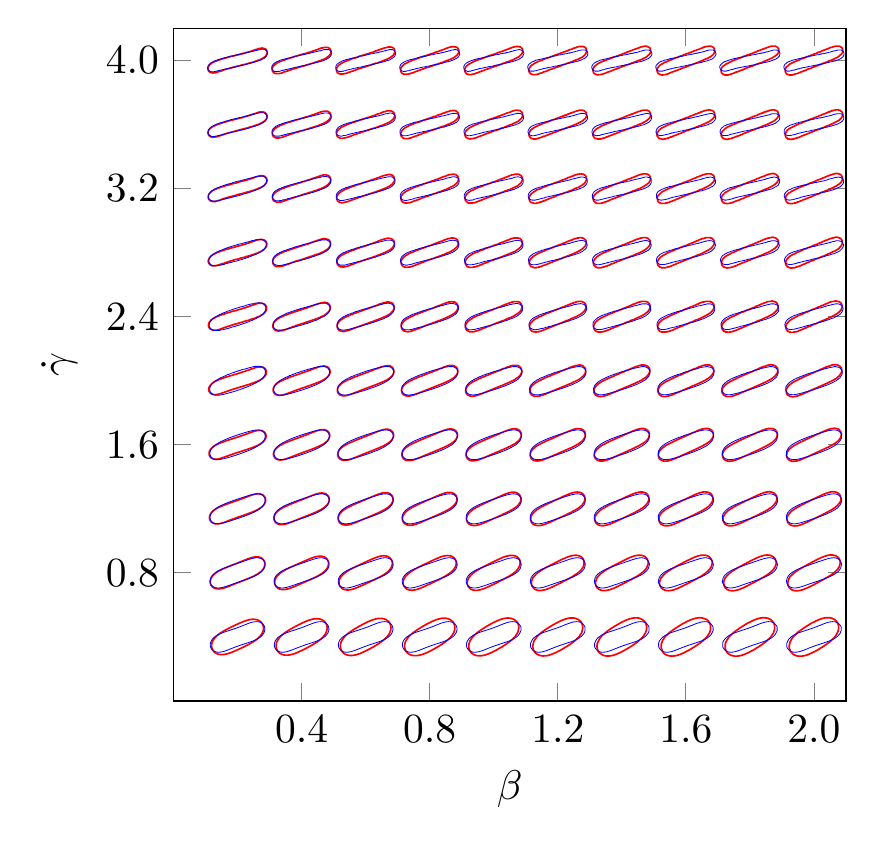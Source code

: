 \begin{tikzpicture}[scale=1.5]

  \begin{axis}[
    axis equal image,
    xmin = 0,
    xmax = 21,
    ymin = 0,
    ymax = 21,
    xtick = {4,8,12,16,20},
    xticklabels = {$0.4$,$0.8$,$1.2$,$1.6$,$2.0$},
    xlabel = {$\beta$},
    ytick = {4,8,12,16,20},
    yticklabels = {$0.8$,$1.6$,$2.4$,$3.2$,$4.0$},
    ylabel = {$\dot{\gamma}$},
  ]


% beta = 0.2,shear rate = 0.4
\addplot[red] coordinates{
(1.89e+00,2.35e+00)
(1.876e+00,2.344e+00)
(1.862e+00,2.337e+00)
(1.847e+00,2.33e+00)
(1.832e+00,2.322e+00)
(1.815e+00,2.315e+00)
(1.798e+00,2.306e+00)
(1.78e+00,2.297e+00)
(1.76e+00,2.287e+00)
(1.739e+00,2.277e+00)
(1.717e+00,2.266e+00)
(1.693e+00,2.253e+00)
(1.668e+00,2.241e+00)
(1.642e+00,2.227e+00)
(1.615e+00,2.212e+00)
(1.587e+00,2.196e+00)
(1.557e+00,2.179e+00)
(1.527e+00,2.161e+00)
(1.496e+00,2.142e+00)
(1.464e+00,2.121e+00)
(1.432e+00,2.099e+00)
(1.4e+00,2.075e+00)
(1.369e+00,2.049e+00)
(1.337e+00,2.021e+00)
(1.307e+00,1.99e+00)
(1.279e+00,1.957e+00)
(1.253e+00,1.922e+00)
(1.23e+00,1.883e+00)
(1.211e+00,1.842e+00)
(1.198e+00,1.798e+00)
(1.19e+00,1.752e+00)
(1.19e+00,1.706e+00)
(1.197e+00,1.661e+00)
(1.212e+00,1.617e+00)
(1.234e+00,1.577e+00)
(1.263e+00,1.541e+00)
(1.297e+00,1.511e+00)
(1.335e+00,1.487e+00)
(1.377e+00,1.469e+00)
(1.419e+00,1.457e+00)
(1.462e+00,1.451e+00)
(1.504e+00,1.448e+00)
(1.546e+00,1.45e+00)
(1.587e+00,1.454e+00)
(1.626e+00,1.461e+00)
(1.664e+00,1.47e+00)
(1.7e+00,1.48e+00)
(1.735e+00,1.49e+00)
(1.768e+00,1.502e+00)
(1.8e+00,1.513e+00)
(1.83e+00,1.525e+00)
(1.859e+00,1.537e+00)
(1.886e+00,1.548e+00)
(1.911e+00,1.559e+00)
(1.935e+00,1.569e+00)
(1.958e+00,1.579e+00)
(1.98e+00,1.589e+00)
(2.0e+00,1.598e+00)
(2.018e+00,1.607e+00)
(2.036e+00,1.615e+00)
(2.052e+00,1.622e+00)
(2.068e+00,1.63e+00)
(2.082e+00,1.637e+00)
(2.096e+00,1.643e+00)
(2.11e+00,1.65e+00)
(2.124e+00,1.656e+00)
(2.138e+00,1.663e+00)
(2.153e+00,1.67e+00)
(2.168e+00,1.677e+00)
(2.185e+00,1.685e+00)
(2.202e+00,1.694e+00)
(2.22e+00,1.703e+00)
(2.24e+00,1.713e+00)
(2.261e+00,1.723e+00)
(2.283e+00,1.734e+00)
(2.307e+00,1.746e+00)
(2.332e+00,1.759e+00)
(2.358e+00,1.773e+00)
(2.385e+00,1.788e+00)
(2.413e+00,1.804e+00)
(2.443e+00,1.821e+00)
(2.473e+00,1.839e+00)
(2.504e+00,1.858e+00)
(2.536e+00,1.879e+00)
(2.568e+00,1.901e+00)
(2.6e+00,1.925e+00)
(2.631e+00,1.951e+00)
(2.663e+00,1.979e+00)
(2.693e+00,2.01e+00)
(2.721e+00,2.043e+00)
(2.747e+00,2.078e+00)
(2.77e+00,2.117e+00)
(2.789e+00,2.158e+00)
(2.803e+00,2.202e+00)
(2.81e+00,2.248e+00)
(2.81e+00,2.294e+00)
(2.803e+00,2.339e+00)
(2.788e+00,2.383e+00)
(2.766e+00,2.424e+00)
(2.737e+00,2.459e+00)
(2.703e+00,2.489e+00)
(2.664e+00,2.513e+00)
(2.623e+00,2.531e+00)
(2.581e+00,2.543e+00)
(2.538e+00,2.549e+00)
(2.495e+00,2.552e+00)
(2.454e+00,2.55e+00)
(2.413e+00,2.546e+00)
(2.374e+00,2.539e+00)
(2.336e+00,2.53e+00)
(2.3e+00,2.52e+00)
(2.265e+00,2.51e+00)
(2.232e+00,2.498e+00)
(2.2e+00,2.487e+00)
(2.17e+00,2.475e+00)
(2.142e+00,2.463e+00)
(2.114e+00,2.452e+00)
(2.089e+00,2.441e+00)
(2.064e+00,2.431e+00)
(2.042e+00,2.421e+00)
(2.02e+00,2.411e+00)
(2.0e+00,2.402e+00)
(1.982e+00,2.393e+00)
(1.964e+00,2.385e+00)
(1.948e+00,2.378e+00)
(1.932e+00,2.37e+00)
(1.918e+00,2.364e+00)
(1.904e+00,2.357e+00)
(1.89e+00,2.35e+00)
};

% beta = 0.4,shear rate = 0.4
\addplot[red] coordinates{
(4.023e+00,2.436e+00)
(4.009e+00,2.429e+00)
(3.995e+00,2.422e+00)
(3.98e+00,2.415e+00)
(3.965e+00,2.408e+00)
(3.949e+00,2.4e+00)
(3.931e+00,2.391e+00)
(3.913e+00,2.382e+00)
(3.893e+00,2.372e+00)
(3.873e+00,2.361e+00)
(3.85e+00,2.35e+00)
(3.827e+00,2.338e+00)
(3.802e+00,2.325e+00)
(3.776e+00,2.311e+00)
(3.749e+00,2.296e+00)
(3.72e+00,2.28e+00)
(3.691e+00,2.264e+00)
(3.66e+00,2.246e+00)
(3.629e+00,2.228e+00)
(3.597e+00,2.208e+00)
(3.564e+00,2.188e+00)
(3.53e+00,2.166e+00)
(3.496e+00,2.143e+00)
(3.462e+00,2.118e+00)
(3.428e+00,2.092e+00)
(3.395e+00,2.064e+00)
(3.362e+00,2.034e+00)
(3.331e+00,2.002e+00)
(3.301e+00,1.968e+00)
(3.274e+00,1.931e+00)
(3.25e+00,1.891e+00)
(3.23e+00,1.85e+00)
(3.215e+00,1.806e+00)
(3.205e+00,1.761e+00)
(3.203e+00,1.714e+00)
(3.207e+00,1.669e+00)
(3.218e+00,1.625e+00)
(3.236e+00,1.583e+00)
(3.261e+00,1.546e+00)
(3.291e+00,1.514e+00)
(3.325e+00,1.487e+00)
(3.362e+00,1.466e+00)
(3.401e+00,1.45e+00)
(3.441e+00,1.439e+00)
(3.48e+00,1.433e+00)
(3.519e+00,1.431e+00)
(3.556e+00,1.431e+00)
(3.592e+00,1.434e+00)
(3.627e+00,1.439e+00)
(3.66e+00,1.446e+00)
(3.692e+00,1.454e+00)
(3.721e+00,1.462e+00)
(3.749e+00,1.471e+00)
(3.776e+00,1.48e+00)
(3.801e+00,1.488e+00)
(3.824e+00,1.497e+00)
(3.846e+00,1.506e+00)
(3.866e+00,1.514e+00)
(3.885e+00,1.522e+00)
(3.902e+00,1.53e+00)
(3.919e+00,1.537e+00)
(3.934e+00,1.544e+00)
(3.949e+00,1.551e+00)
(3.963e+00,1.558e+00)
(3.977e+00,1.564e+00)
(3.991e+00,1.571e+00)
(4.005e+00,1.578e+00)
(4.02e+00,1.585e+00)
(4.035e+00,1.592e+00)
(4.051e+00,1.6e+00)
(4.069e+00,1.609e+00)
(4.087e+00,1.618e+00)
(4.107e+00,1.628e+00)
(4.128e+00,1.639e+00)
(4.15e+00,1.65e+00)
(4.173e+00,1.662e+00)
(4.198e+00,1.675e+00)
(4.224e+00,1.689e+00)
(4.251e+00,1.704e+00)
(4.279e+00,1.72e+00)
(4.309e+00,1.736e+00)
(4.34e+00,1.754e+00)
(4.371e+00,1.772e+00)
(4.403e+00,1.792e+00)
(4.436e+00,1.812e+00)
(4.47e+00,1.834e+00)
(4.504e+00,1.857e+00)
(4.538e+00,1.882e+00)
(4.572e+00,1.908e+00)
(4.605e+00,1.936e+00)
(4.638e+00,1.966e+00)
(4.669e+00,1.998e+00)
(4.699e+00,2.032e+00)
(4.726e+00,2.069e+00)
(4.75e+00,2.108e+00)
(4.77e+00,2.15e+00)
(4.785e+00,2.194e+00)
(4.795e+00,2.239e+00)
(4.797e+00,2.285e+00)
(4.793e+00,2.331e+00)
(4.782e+00,2.376e+00)
(4.763e+00,2.417e+00)
(4.739e+00,2.454e+00)
(4.709e+00,2.486e+00)
(4.675e+00,2.513e+00)
(4.638e+00,2.534e+00)
(4.599e+00,2.55e+00)
(4.559e+00,2.561e+00)
(4.52e+00,2.567e+00)
(4.481e+00,2.569e+00)
(4.444e+00,2.569e+00)
(4.408e+00,2.566e+00)
(4.373e+00,2.561e+00)
(4.34e+00,2.554e+00)
(4.308e+00,2.546e+00)
(4.279e+00,2.538e+00)
(4.251e+00,2.529e+00)
(4.224e+00,2.521e+00)
(4.199e+00,2.511e+00)
(4.176e+00,2.503e+00)
(4.154e+00,2.494e+00)
(4.134e+00,2.486e+00)
(4.115e+00,2.478e+00)
(4.098e+00,2.47e+00)
(4.081e+00,2.463e+00)
(4.066e+00,2.456e+00)
(4.051e+00,2.449e+00)
(4.037e+00,2.442e+00)
(4.023e+00,2.436e+00)
};

% beta = 0.6,shear rate = 0.4
\addplot[red] coordinates{
(6.094e+00,2.482e+00)
(6.08e+00,2.476e+00)
(6.066e+00,2.469e+00)
(6.051e+00,2.462e+00)
(6.035e+00,2.455e+00)
(6.019e+00,2.447e+00)
(6.002e+00,2.439e+00)
(5.984e+00,2.43e+00)
(5.964e+00,2.42e+00)
(5.943e+00,2.409e+00)
(5.921e+00,2.398e+00)
(5.897e+00,2.386e+00)
(5.873e+00,2.372e+00)
(5.847e+00,2.358e+00)
(5.82e+00,2.344e+00)
(5.791e+00,2.328e+00)
(5.762e+00,2.311e+00)
(5.731e+00,2.294e+00)
(5.7e+00,2.275e+00)
(5.667e+00,2.256e+00)
(5.634e+00,2.235e+00)
(5.601e+00,2.214e+00)
(5.566e+00,2.191e+00)
(5.532e+00,2.168e+00)
(5.497e+00,2.143e+00)
(5.462e+00,2.116e+00)
(5.428e+00,2.088e+00)
(5.394e+00,2.059e+00)
(5.362e+00,2.027e+00)
(5.33e+00,1.994e+00)
(5.301e+00,1.958e+00)
(5.275e+00,1.92e+00)
(5.252e+00,1.879e+00)
(5.234e+00,1.837e+00)
(5.22e+00,1.793e+00)
(5.212e+00,1.747e+00)
(5.21e+00,1.702e+00)
(5.216e+00,1.657e+00)
(5.228e+00,1.614e+00)
(5.246e+00,1.573e+00)
(5.27e+00,1.537e+00)
(5.299e+00,1.506e+00)
(5.332e+00,1.48e+00)
(5.367e+00,1.459e+00)
(5.404e+00,1.443e+00)
(5.441e+00,1.432e+00)
(5.478e+00,1.425e+00)
(5.514e+00,1.421e+00)
(5.549e+00,1.421e+00)
(5.582e+00,1.422e+00)
(5.615e+00,1.426e+00)
(5.645e+00,1.431e+00)
(5.674e+00,1.436e+00)
(5.701e+00,1.443e+00)
(5.726e+00,1.45e+00)
(5.75e+00,1.457e+00)
(5.772e+00,1.464e+00)
(5.793e+00,1.472e+00)
(5.812e+00,1.479e+00)
(5.83e+00,1.486e+00)
(5.847e+00,1.493e+00)
(5.863e+00,1.499e+00)
(5.878e+00,1.505e+00)
(5.892e+00,1.512e+00)
(5.906e+00,1.518e+00)
(5.92e+00,1.524e+00)
(5.934e+00,1.531e+00)
(5.949e+00,1.538e+00)
(5.965e+00,1.545e+00)
(5.981e+00,1.553e+00)
(5.998e+00,1.561e+00)
(6.016e+00,1.57e+00)
(6.036e+00,1.58e+00)
(6.057e+00,1.591e+00)
(6.079e+00,1.602e+00)
(6.103e+00,1.614e+00)
(6.127e+00,1.628e+00)
(6.153e+00,1.642e+00)
(6.18e+00,1.657e+00)
(6.209e+00,1.672e+00)
(6.238e+00,1.689e+00)
(6.269e+00,1.706e+00)
(6.3e+00,1.725e+00)
(6.333e+00,1.744e+00)
(6.366e+00,1.765e+00)
(6.399e+00,1.786e+00)
(6.434e+00,1.809e+00)
(6.468e+00,1.832e+00)
(6.503e+00,1.857e+00)
(6.538e+00,1.884e+00)
(6.572e+00,1.912e+00)
(6.606e+00,1.941e+00)
(6.638e+00,1.973e+00)
(6.67e+00,2.006e+00)
(6.699e+00,2.042e+00)
(6.725e+00,2.08e+00)
(6.748e+00,2.121e+00)
(6.766e+00,2.163e+00)
(6.78e+00,2.207e+00)
(6.788e+00,2.253e+00)
(6.79e+00,2.298e+00)
(6.784e+00,2.343e+00)
(6.772e+00,2.386e+00)
(6.754e+00,2.426e+00)
(6.73e+00,2.463e+00)
(6.701e+00,2.494e+00)
(6.668e+00,2.52e+00)
(6.633e+00,2.541e+00)
(6.596e+00,2.557e+00)
(6.559e+00,2.568e+00)
(6.522e+00,2.575e+00)
(6.486e+00,2.579e+00)
(6.451e+00,2.579e+00)
(6.418e+00,2.578e+00)
(6.385e+00,2.574e+00)
(6.355e+00,2.57e+00)
(6.326e+00,2.564e+00)
(6.299e+00,2.557e+00)
(6.274e+00,2.55e+00)
(6.25e+00,2.543e+00)
(6.228e+00,2.535e+00)
(6.207e+00,2.528e+00)
(6.188e+00,2.521e+00)
(6.17e+00,2.514e+00)
(6.153e+00,2.507e+00)
(6.137e+00,2.501e+00)
(6.122e+00,2.495e+00)
(6.108e+00,2.488e+00)
(6.094e+00,2.482e+00)
};

% beta = 0.8,shear rate = 0.4
\addplot[red] coordinates{
(8.139e+00,2.511e+00)
(8.125e+00,2.505e+00)
(8.111e+00,2.499e+00)
(8.096e+00,2.492e+00)
(8.08e+00,2.485e+00)
(8.064e+00,2.478e+00)
(8.046e+00,2.47e+00)
(8.028e+00,2.461e+00)
(8.008e+00,2.451e+00)
(7.987e+00,2.44e+00)
(7.965e+00,2.429e+00)
(7.942e+00,2.417e+00)
(7.917e+00,2.404e+00)
(7.891e+00,2.39e+00)
(7.864e+00,2.375e+00)
(7.835e+00,2.359e+00)
(7.806e+00,2.342e+00)
(7.776e+00,2.325e+00)
(7.744e+00,2.306e+00)
(7.712e+00,2.287e+00)
(7.679e+00,2.266e+00)
(7.645e+00,2.245e+00)
(7.611e+00,2.222e+00)
(7.576e+00,2.199e+00)
(7.541e+00,2.174e+00)
(7.505e+00,2.148e+00)
(7.471e+00,2.121e+00)
(7.436e+00,2.093e+00)
(7.402e+00,2.063e+00)
(7.369e+00,2.031e+00)
(7.338e+00,1.997e+00)
(7.309e+00,1.961e+00)
(7.283e+00,1.923e+00)
(7.259e+00,1.883e+00)
(7.24e+00,1.841e+00)
(7.226e+00,1.797e+00)
(7.217e+00,1.752e+00)
(7.215e+00,1.707e+00)
(7.219e+00,1.662e+00)
(7.229e+00,1.619e+00)
(7.246e+00,1.579e+00)
(7.268e+00,1.543e+00)
(7.295e+00,1.511e+00)
(7.326e+00,1.484e+00)
(7.359e+00,1.462e+00)
(7.394e+00,1.444e+00)
(7.429e+00,1.431e+00)
(7.464e+00,1.423e+00)
(7.499e+00,1.417e+00)
(7.533e+00,1.415e+00)
(7.565e+00,1.415e+00)
(7.596e+00,1.417e+00)
(7.625e+00,1.42e+00)
(7.652e+00,1.424e+00)
(7.678e+00,1.429e+00)
(7.703e+00,1.435e+00)
(7.725e+00,1.441e+00)
(7.746e+00,1.447e+00)
(7.766e+00,1.454e+00)
(7.784e+00,1.46e+00)
(7.801e+00,1.466e+00)
(7.817e+00,1.472e+00)
(7.832e+00,1.477e+00)
(7.847e+00,1.483e+00)
(7.861e+00,1.489e+00)
(7.875e+00,1.495e+00)
(7.889e+00,1.501e+00)
(7.904e+00,1.508e+00)
(7.92e+00,1.515e+00)
(7.936e+00,1.522e+00)
(7.954e+00,1.53e+00)
(7.972e+00,1.54e+00)
(7.992e+00,1.549e+00)
(8.013e+00,1.56e+00)
(8.035e+00,1.571e+00)
(8.058e+00,1.583e+00)
(8.083e+00,1.596e+00)
(8.109e+00,1.61e+00)
(8.136e+00,1.625e+00)
(8.165e+00,1.641e+00)
(8.194e+00,1.658e+00)
(8.224e+00,1.675e+00)
(8.256e+00,1.694e+00)
(8.288e+00,1.714e+00)
(8.321e+00,1.734e+00)
(8.355e+00,1.755e+00)
(8.389e+00,1.778e+00)
(8.424e+00,1.801e+00)
(8.459e+00,1.826e+00)
(8.495e+00,1.851e+00)
(8.53e+00,1.879e+00)
(8.564e+00,1.907e+00)
(8.598e+00,1.937e+00)
(8.631e+00,1.969e+00)
(8.662e+00,2.003e+00)
(8.691e+00,2.039e+00)
(8.717e+00,2.077e+00)
(8.741e+00,2.117e+00)
(8.76e+00,2.159e+00)
(8.774e+00,2.203e+00)
(8.783e+00,2.248e+00)
(8.785e+00,2.293e+00)
(8.781e+00,2.338e+00)
(8.771e+00,2.381e+00)
(8.754e+00,2.421e+00)
(8.732e+00,2.457e+00)
(8.705e+00,2.489e+00)
(8.674e+00,2.517e+00)
(8.641e+00,2.538e+00)
(8.606e+00,2.556e+00)
(8.571e+00,2.569e+00)
(8.536e+00,2.577e+00)
(8.501e+00,2.583e+00)
(8.467e+00,2.585e+00)
(8.435e+00,2.585e+00)
(8.404e+00,2.583e+00)
(8.375e+00,2.58e+00)
(8.348e+00,2.576e+00)
(8.322e+00,2.571e+00)
(8.297e+00,2.565e+00)
(8.275e+00,2.559e+00)
(8.254e+00,2.553e+00)
(8.234e+00,2.546e+00)
(8.216e+00,2.54e+00)
(8.199e+00,2.534e+00)
(8.183e+00,2.528e+00)
(8.168e+00,2.523e+00)
(8.153e+00,2.517e+00)
(8.139e+00,2.511e+00)
};

% beta = 1,shear rate = 0.4
\addplot[red] coordinates{
(1.017e+01,2.53e+00)
(1.016e+01,2.525e+00)
(1.014e+01,2.519e+00)
(1.013e+01,2.513e+00)
(1.011e+01,2.506e+00)
(1.01e+01,2.498e+00)
(1.008e+01,2.49e+00)
(1.006e+01,2.482e+00)
(1.004e+01,2.472e+00)
(1.002e+01,2.462e+00)
(9.996e+00,2.451e+00)
(9.973e+00,2.439e+00)
(9.948e+00,2.426e+00)
(9.922e+00,2.412e+00)
(9.895e+00,2.397e+00)
(9.867e+00,2.381e+00)
(9.837e+00,2.364e+00)
(9.807e+00,2.347e+00)
(9.775e+00,2.328e+00)
(9.743e+00,2.309e+00)
(9.71e+00,2.288e+00)
(9.676e+00,2.267e+00)
(9.642e+00,2.245e+00)
(9.607e+00,2.221e+00)
(9.572e+00,2.197e+00)
(9.536e+00,2.171e+00)
(9.501e+00,2.145e+00)
(9.466e+00,2.117e+00)
(9.431e+00,2.087e+00)
(9.398e+00,2.056e+00)
(9.365e+00,2.023e+00)
(9.335e+00,1.989e+00)
(9.306e+00,1.952e+00)
(9.281e+00,1.913e+00)
(9.259e+00,1.873e+00)
(9.241e+00,1.831e+00)
(9.228e+00,1.787e+00)
(9.22e+00,1.742e+00)
(9.219e+00,1.697e+00)
(9.223e+00,1.653e+00)
(9.235e+00,1.611e+00)
(9.252e+00,1.572e+00)
(9.274e+00,1.537e+00)
(9.301e+00,1.506e+00)
(9.331e+00,1.479e+00)
(9.363e+00,1.458e+00)
(9.396e+00,1.441e+00)
(9.431e+00,1.428e+00)
(9.464e+00,1.419e+00)
(9.498e+00,1.414e+00)
(9.53e+00,1.411e+00)
(9.561e+00,1.41e+00)
(9.59e+00,1.411e+00)
(9.618e+00,1.414e+00)
(9.644e+00,1.417e+00)
(9.668e+00,1.422e+00)
(9.691e+00,1.427e+00)
(9.713e+00,1.432e+00)
(9.732e+00,1.437e+00)
(9.751e+00,1.443e+00)
(9.768e+00,1.448e+00)
(9.784e+00,1.454e+00)
(9.8e+00,1.459e+00)
(9.814e+00,1.464e+00)
(9.829e+00,1.47e+00)
(9.843e+00,1.475e+00)
(9.857e+00,1.481e+00)
(9.872e+00,1.488e+00)
(9.888e+00,1.494e+00)
(9.905e+00,1.502e+00)
(9.922e+00,1.51e+00)
(9.941e+00,1.518e+00)
(9.96e+00,1.528e+00)
(9.982e+00,1.538e+00)
(1.0e+01,1.549e+00)
(1.003e+01,1.561e+00)
(1.005e+01,1.574e+00)
(1.008e+01,1.588e+00)
(1.01e+01,1.603e+00)
(1.013e+01,1.619e+00)
(1.016e+01,1.636e+00)
(1.019e+01,1.653e+00)
(1.022e+01,1.672e+00)
(1.026e+01,1.691e+00)
(1.029e+01,1.712e+00)
(1.032e+01,1.733e+00)
(1.036e+01,1.755e+00)
(1.039e+01,1.779e+00)
(1.043e+01,1.803e+00)
(1.046e+01,1.829e+00)
(1.05e+01,1.855e+00)
(1.053e+01,1.883e+00)
(1.057e+01,1.913e+00)
(1.06e+01,1.944e+00)
(1.063e+01,1.977e+00)
(1.067e+01,2.011e+00)
(1.069e+01,2.048e+00)
(1.072e+01,2.087e+00)
(1.074e+01,2.127e+00)
(1.076e+01,2.17e+00)
(1.077e+01,2.213e+00)
(1.078e+01,2.258e+00)
(1.078e+01,2.303e+00)
(1.078e+01,2.347e+00)
(1.077e+01,2.389e+00)
(1.075e+01,2.428e+00)
(1.073e+01,2.463e+00)
(1.07e+01,2.494e+00)
(1.067e+01,2.521e+00)
(1.064e+01,2.542e+00)
(1.06e+01,2.559e+00)
(1.057e+01,2.572e+00)
(1.054e+01,2.581e+00)
(1.05e+01,2.586e+00)
(1.047e+01,2.589e+00)
(1.044e+01,2.59e+00)
(1.041e+01,2.589e+00)
(1.038e+01,2.586e+00)
(1.036e+01,2.583e+00)
(1.033e+01,2.578e+00)
(1.031e+01,2.573e+00)
(1.029e+01,2.568e+00)
(1.027e+01,2.563e+00)
(1.025e+01,2.557e+00)
(1.023e+01,2.552e+00)
(1.022e+01,2.546e+00)
(1.02e+01,2.541e+00)
(1.019e+01,2.536e+00)
(1.017e+01,2.53e+00)
};

% beta = 1.2,shear rate = 0.4
\addplot[red] coordinates{
(1.22e+01,2.544e+00)
(1.218e+01,2.538e+00)
(1.217e+01,2.533e+00)
(1.215e+01,2.527e+00)
(1.214e+01,2.52e+00)
(1.212e+01,2.513e+00)
(1.21e+01,2.506e+00)
(1.208e+01,2.497e+00)
(1.206e+01,2.488e+00)
(1.204e+01,2.478e+00)
(1.202e+01,2.467e+00)
(1.2e+01,2.455e+00)
(1.197e+01,2.442e+00)
(1.194e+01,2.428e+00)
(1.192e+01,2.413e+00)
(1.189e+01,2.398e+00)
(1.186e+01,2.381e+00)
(1.183e+01,2.363e+00)
(1.18e+01,2.345e+00)
(1.177e+01,2.325e+00)
(1.173e+01,2.305e+00)
(1.17e+01,2.284e+00)
(1.166e+01,2.261e+00)
(1.163e+01,2.238e+00)
(1.159e+01,2.214e+00)
(1.156e+01,2.189e+00)
(1.152e+01,2.162e+00)
(1.149e+01,2.135e+00)
(1.145e+01,2.106e+00)
(1.142e+01,2.075e+00)
(1.139e+01,2.043e+00)
(1.135e+01,2.009e+00)
(1.133e+01,1.973e+00)
(1.13e+01,1.936e+00)
(1.127e+01,1.896e+00)
(1.125e+01,1.855e+00)
(1.124e+01,1.812e+00)
(1.123e+01,1.768e+00)
(1.122e+01,1.723e+00)
(1.122e+01,1.679e+00)
(1.123e+01,1.636e+00)
(1.124e+01,1.595e+00)
(1.126e+01,1.558e+00)
(1.128e+01,1.524e+00)
(1.131e+01,1.495e+00)
(1.134e+01,1.47e+00)
(1.137e+01,1.45e+00)
(1.141e+01,1.435e+00)
(1.144e+01,1.423e+00)
(1.147e+01,1.415e+00)
(1.15e+01,1.41e+00)
(1.153e+01,1.407e+00)
(1.156e+01,1.407e+00)
(1.159e+01,1.408e+00)
(1.162e+01,1.41e+00)
(1.164e+01,1.413e+00)
(1.167e+01,1.417e+00)
(1.169e+01,1.422e+00)
(1.171e+01,1.426e+00)
(1.173e+01,1.431e+00)
(1.174e+01,1.436e+00)
(1.176e+01,1.441e+00)
(1.177e+01,1.446e+00)
(1.179e+01,1.451e+00)
(1.18e+01,1.456e+00)
(1.182e+01,1.462e+00)
(1.183e+01,1.467e+00)
(1.185e+01,1.473e+00)
(1.186e+01,1.48e+00)
(1.188e+01,1.487e+00)
(1.19e+01,1.494e+00)
(1.192e+01,1.503e+00)
(1.194e+01,1.512e+00)
(1.196e+01,1.522e+00)
(1.198e+01,1.533e+00)
(1.2e+01,1.545e+00)
(1.203e+01,1.558e+00)
(1.206e+01,1.572e+00)
(1.208e+01,1.587e+00)
(1.211e+01,1.602e+00)
(1.214e+01,1.619e+00)
(1.217e+01,1.637e+00)
(1.22e+01,1.655e+00)
(1.223e+01,1.675e+00)
(1.227e+01,1.695e+00)
(1.23e+01,1.716e+00)
(1.234e+01,1.738e+00)
(1.237e+01,1.762e+00)
(1.241e+01,1.786e+00)
(1.244e+01,1.811e+00)
(1.248e+01,1.838e+00)
(1.251e+01,1.865e+00)
(1.255e+01,1.894e+00)
(1.258e+01,1.925e+00)
(1.261e+01,1.957e+00)
(1.265e+01,1.991e+00)
(1.268e+01,2.027e+00)
(1.27e+01,2.064e+00)
(1.273e+01,2.104e+00)
(1.275e+01,2.145e+00)
(1.276e+01,2.188e+00)
(1.277e+01,2.232e+00)
(1.278e+01,2.277e+00)
(1.278e+01,2.321e+00)
(1.277e+01,2.364e+00)
(1.276e+01,2.405e+00)
(1.274e+01,2.442e+00)
(1.272e+01,2.476e+00)
(1.269e+01,2.505e+00)
(1.266e+01,2.53e+00)
(1.263e+01,2.55e+00)
(1.259e+01,2.565e+00)
(1.256e+01,2.577e+00)
(1.253e+01,2.585e+00)
(1.25e+01,2.59e+00)
(1.247e+01,2.593e+00)
(1.244e+01,2.593e+00)
(1.241e+01,2.592e+00)
(1.238e+01,2.59e+00)
(1.236e+01,2.587e+00)
(1.233e+01,2.583e+00)
(1.231e+01,2.578e+00)
(1.229e+01,2.574e+00)
(1.227e+01,2.569e+00)
(1.226e+01,2.564e+00)
(1.224e+01,2.559e+00)
(1.222e+01,2.554e+00)
(1.221e+01,2.549e+00)
(1.22e+01,2.544e+00)
};

% beta = 1.4,shear rate = 0.4
\addplot[red] coordinates{
(1.421e+01,2.554e+00)
(1.42e+01,2.549e+00)
(1.419e+01,2.544e+00)
(1.417e+01,2.538e+00)
(1.415e+01,2.532e+00)
(1.414e+01,2.525e+00)
(1.412e+01,2.518e+00)
(1.41e+01,2.509e+00)
(1.408e+01,2.5e+00)
(1.406e+01,2.49e+00)
(1.404e+01,2.479e+00)
(1.401e+01,2.468e+00)
(1.399e+01,2.455e+00)
(1.396e+01,2.441e+00)
(1.394e+01,2.426e+00)
(1.391e+01,2.411e+00)
(1.388e+01,2.394e+00)
(1.385e+01,2.377e+00)
(1.382e+01,2.358e+00)
(1.378e+01,2.339e+00)
(1.375e+01,2.318e+00)
(1.372e+01,2.297e+00)
(1.368e+01,2.275e+00)
(1.365e+01,2.252e+00)
(1.361e+01,2.228e+00)
(1.358e+01,2.202e+00)
(1.354e+01,2.176e+00)
(1.351e+01,2.148e+00)
(1.347e+01,2.12e+00)
(1.344e+01,2.09e+00)
(1.34e+01,2.058e+00)
(1.337e+01,2.025e+00)
(1.334e+01,1.99e+00)
(1.331e+01,1.953e+00)
(1.329e+01,1.914e+00)
(1.327e+01,1.873e+00)
(1.325e+01,1.831e+00)
(1.323e+01,1.788e+00)
(1.323e+01,1.744e+00)
(1.322e+01,1.7e+00)
(1.323e+01,1.656e+00)
(1.324e+01,1.615e+00)
(1.325e+01,1.576e+00)
(1.327e+01,1.54e+00)
(1.33e+01,1.509e+00)
(1.333e+01,1.482e+00)
(1.336e+01,1.46e+00)
(1.339e+01,1.442e+00)
(1.342e+01,1.428e+00)
(1.345e+01,1.417e+00)
(1.348e+01,1.41e+00)
(1.351e+01,1.406e+00)
(1.354e+01,1.404e+00)
(1.357e+01,1.404e+00)
(1.36e+01,1.405e+00)
(1.362e+01,1.407e+00)
(1.365e+01,1.41e+00)
(1.367e+01,1.414e+00)
(1.369e+01,1.418e+00)
(1.371e+01,1.423e+00)
(1.372e+01,1.427e+00)
(1.374e+01,1.431e+00)
(1.376e+01,1.436e+00)
(1.377e+01,1.441e+00)
(1.379e+01,1.446e+00)
(1.38e+01,1.451e+00)
(1.381e+01,1.456e+00)
(1.383e+01,1.462e+00)
(1.385e+01,1.468e+00)
(1.386e+01,1.475e+00)
(1.388e+01,1.482e+00)
(1.39e+01,1.491e+00)
(1.392e+01,1.5e+00)
(1.394e+01,1.51e+00)
(1.396e+01,1.521e+00)
(1.399e+01,1.532e+00)
(1.401e+01,1.545e+00)
(1.404e+01,1.559e+00)
(1.406e+01,1.573e+00)
(1.409e+01,1.589e+00)
(1.412e+01,1.606e+00)
(1.415e+01,1.623e+00)
(1.418e+01,1.642e+00)
(1.422e+01,1.661e+00)
(1.425e+01,1.682e+00)
(1.428e+01,1.703e+00)
(1.432e+01,1.725e+00)
(1.435e+01,1.748e+00)
(1.439e+01,1.772e+00)
(1.442e+01,1.798e+00)
(1.446e+01,1.824e+00)
(1.45e+01,1.852e+00)
(1.453e+01,1.88e+00)
(1.456e+01,1.911e+00)
(1.46e+01,1.942e+00)
(1.463e+01,1.975e+00)
(1.466e+01,2.01e+00)
(1.469e+01,2.047e+00)
(1.471e+01,2.086e+00)
(1.474e+01,2.127e+00)
(1.475e+01,2.169e+00)
(1.477e+01,2.212e+00)
(1.477e+01,2.256e+00)
(1.478e+01,2.3e+00)
(1.477e+01,2.344e+00)
(1.476e+01,2.385e+00)
(1.475e+01,2.424e+00)
(1.473e+01,2.46e+00)
(1.47e+01,2.491e+00)
(1.467e+01,2.518e+00)
(1.464e+01,2.541e+00)
(1.461e+01,2.558e+00)
(1.458e+01,2.572e+00)
(1.455e+01,2.583e+00)
(1.452e+01,2.59e+00)
(1.449e+01,2.594e+00)
(1.446e+01,2.596e+00)
(1.443e+01,2.596e+00)
(1.44e+01,2.595e+00)
(1.438e+01,2.593e+00)
(1.435e+01,2.59e+00)
(1.433e+01,2.586e+00)
(1.431e+01,2.582e+00)
(1.429e+01,2.578e+00)
(1.428e+01,2.573e+00)
(1.426e+01,2.568e+00)
(1.424e+01,2.564e+00)
(1.423e+01,2.559e+00)
(1.421e+01,2.554e+00)
};

% beta = 1.6,shear rate = 0.4
\addplot[red] coordinates{
(1.623e+01,2.562e+00)
(1.622e+01,2.557e+00)
(1.62e+01,2.552e+00)
(1.619e+01,2.547e+00)
(1.617e+01,2.541e+00)
(1.615e+01,2.534e+00)
(1.613e+01,2.527e+00)
(1.612e+01,2.519e+00)
(1.61e+01,2.51e+00)
(1.607e+01,2.5e+00)
(1.605e+01,2.489e+00)
(1.603e+01,2.478e+00)
(1.6e+01,2.465e+00)
(1.598e+01,2.451e+00)
(1.595e+01,2.437e+00)
(1.592e+01,2.421e+00)
(1.589e+01,2.405e+00)
(1.586e+01,2.387e+00)
(1.583e+01,2.369e+00)
(1.58e+01,2.349e+00)
(1.577e+01,2.329e+00)
(1.573e+01,2.308e+00)
(1.57e+01,2.285e+00)
(1.566e+01,2.262e+00)
(1.563e+01,2.238e+00)
(1.559e+01,2.213e+00)
(1.556e+01,2.187e+00)
(1.552e+01,2.159e+00)
(1.548e+01,2.131e+00)
(1.545e+01,2.101e+00)
(1.542e+01,2.07e+00)
(1.538e+01,2.037e+00)
(1.535e+01,2.002e+00)
(1.532e+01,1.966e+00)
(1.53e+01,1.928e+00)
(1.527e+01,1.888e+00)
(1.526e+01,1.847e+00)
(1.524e+01,1.804e+00)
(1.523e+01,1.76e+00)
(1.523e+01,1.716e+00)
(1.523e+01,1.673e+00)
(1.524e+01,1.631e+00)
(1.525e+01,1.591e+00)
(1.527e+01,1.554e+00)
(1.529e+01,1.521e+00)
(1.531e+01,1.492e+00)
(1.534e+01,1.468e+00)
(1.537e+01,1.448e+00)
(1.54e+01,1.433e+00)
(1.544e+01,1.421e+00)
(1.547e+01,1.412e+00)
(1.55e+01,1.406e+00)
(1.553e+01,1.403e+00)
(1.556e+01,1.402e+00)
(1.558e+01,1.402e+00)
(1.561e+01,1.403e+00)
(1.563e+01,1.406e+00)
(1.565e+01,1.409e+00)
(1.567e+01,1.412e+00)
(1.569e+01,1.416e+00)
(1.571e+01,1.42e+00)
(1.572e+01,1.425e+00)
(1.574e+01,1.429e+00)
(1.575e+01,1.433e+00)
(1.577e+01,1.438e+00)
(1.578e+01,1.443e+00)
(1.58e+01,1.448e+00)
(1.581e+01,1.453e+00)
(1.583e+01,1.459e+00)
(1.585e+01,1.466e+00)
(1.587e+01,1.473e+00)
(1.588e+01,1.481e+00)
(1.59e+01,1.49e+00)
(1.593e+01,1.5e+00)
(1.595e+01,1.511e+00)
(1.597e+01,1.522e+00)
(1.6e+01,1.535e+00)
(1.602e+01,1.548e+00)
(1.605e+01,1.563e+00)
(1.608e+01,1.579e+00)
(1.611e+01,1.595e+00)
(1.614e+01,1.613e+00)
(1.617e+01,1.631e+00)
(1.62e+01,1.651e+00)
(1.623e+01,1.671e+00)
(1.627e+01,1.692e+00)
(1.63e+01,1.714e+00)
(1.634e+01,1.738e+00)
(1.637e+01,1.762e+00)
(1.641e+01,1.787e+00)
(1.645e+01,1.813e+00)
(1.648e+01,1.841e+00)
(1.652e+01,1.869e+00)
(1.655e+01,1.899e+00)
(1.658e+01,1.93e+00)
(1.662e+01,1.963e+00)
(1.665e+01,1.998e+00)
(1.668e+01,2.034e+00)
(1.67e+01,2.072e+00)
(1.673e+01,2.112e+00)
(1.675e+01,2.153e+00)
(1.676e+01,2.196e+00)
(1.677e+01,2.24e+00)
(1.677e+01,2.284e+00)
(1.677e+01,2.327e+00)
(1.677e+01,2.369e+00)
(1.675e+01,2.409e+00)
(1.673e+01,2.446e+00)
(1.671e+01,2.479e+00)
(1.669e+01,2.508e+00)
(1.666e+01,2.532e+00)
(1.663e+01,2.552e+00)
(1.659e+01,2.567e+00)
(1.656e+01,2.579e+00)
(1.653e+01,2.588e+00)
(1.65e+01,2.594e+00)
(1.647e+01,2.597e+00)
(1.645e+01,2.598e+00)
(1.642e+01,2.598e+00)
(1.639e+01,2.597e+00)
(1.637e+01,2.594e+00)
(1.635e+01,2.591e+00)
(1.633e+01,2.588e+00)
(1.631e+01,2.584e+00)
(1.629e+01,2.58e+00)
(1.628e+01,2.575e+00)
(1.626e+01,2.571e+00)
(1.625e+01,2.567e+00)
(1.623e+01,2.562e+00)
};

% beta = 1.8,shear rate = 0.4
\addplot[red] coordinates{
(1.824e+01,2.568e+00)
(1.823e+01,2.564e+00)
(1.821e+01,2.559e+00)
(1.82e+01,2.553e+00)
(1.818e+01,2.548e+00)
(1.817e+01,2.541e+00)
(1.815e+01,2.534e+00)
(1.813e+01,2.526e+00)
(1.811e+01,2.517e+00)
(1.809e+01,2.508e+00)
(1.806e+01,2.497e+00)
(1.804e+01,2.486e+00)
(1.802e+01,2.473e+00)
(1.799e+01,2.46e+00)
(1.796e+01,2.445e+00)
(1.793e+01,2.43e+00)
(1.79e+01,2.413e+00)
(1.787e+01,2.396e+00)
(1.784e+01,2.377e+00)
(1.781e+01,2.358e+00)
(1.778e+01,2.338e+00)
(1.774e+01,2.316e+00)
(1.771e+01,2.294e+00)
(1.767e+01,2.271e+00)
(1.764e+01,2.247e+00)
(1.76e+01,2.222e+00)
(1.757e+01,2.196e+00)
(1.753e+01,2.168e+00)
(1.75e+01,2.14e+00)
(1.746e+01,2.11e+00)
(1.743e+01,2.079e+00)
(1.739e+01,2.047e+00)
(1.736e+01,2.013e+00)
(1.733e+01,1.977e+00)
(1.731e+01,1.94e+00)
(1.728e+01,1.9e+00)
(1.726e+01,1.859e+00)
(1.724e+01,1.817e+00)
(1.723e+01,1.774e+00)
(1.723e+01,1.73e+00)
(1.723e+01,1.686e+00)
(1.723e+01,1.644e+00)
(1.724e+01,1.603e+00)
(1.726e+01,1.566e+00)
(1.728e+01,1.532e+00)
(1.73e+01,1.502e+00)
(1.733e+01,1.476e+00)
(1.736e+01,1.455e+00)
(1.739e+01,1.438e+00)
(1.742e+01,1.424e+00)
(1.746e+01,1.415e+00)
(1.748e+01,1.408e+00)
(1.751e+01,1.403e+00)
(1.754e+01,1.401e+00)
(1.757e+01,1.4e+00)
(1.759e+01,1.401e+00)
(1.762e+01,1.403e+00)
(1.764e+01,1.405e+00)
(1.766e+01,1.408e+00)
(1.768e+01,1.412e+00)
(1.77e+01,1.415e+00)
(1.771e+01,1.419e+00)
(1.773e+01,1.423e+00)
(1.774e+01,1.427e+00)
(1.776e+01,1.432e+00)
(1.777e+01,1.436e+00)
(1.779e+01,1.441e+00)
(1.78e+01,1.447e+00)
(1.782e+01,1.452e+00)
(1.784e+01,1.459e+00)
(1.785e+01,1.466e+00)
(1.787e+01,1.474e+00)
(1.789e+01,1.483e+00)
(1.791e+01,1.492e+00)
(1.794e+01,1.503e+00)
(1.796e+01,1.514e+00)
(1.798e+01,1.527e+00)
(1.801e+01,1.54e+00)
(1.804e+01,1.555e+00)
(1.807e+01,1.57e+00)
(1.81e+01,1.587e+00)
(1.813e+01,1.604e+00)
(1.816e+01,1.623e+00)
(1.819e+01,1.642e+00)
(1.822e+01,1.662e+00)
(1.826e+01,1.684e+00)
(1.829e+01,1.706e+00)
(1.833e+01,1.729e+00)
(1.836e+01,1.753e+00)
(1.84e+01,1.778e+00)
(1.843e+01,1.804e+00)
(1.847e+01,1.832e+00)
(1.851e+01,1.86e+00)
(1.854e+01,1.89e+00)
(1.857e+01,1.921e+00)
(1.861e+01,1.953e+00)
(1.864e+01,1.987e+00)
(1.867e+01,2.023e+00)
(1.869e+01,2.061e+00)
(1.872e+01,2.1e+00)
(1.874e+01,2.141e+00)
(1.875e+01,2.183e+00)
(1.877e+01,2.227e+00)
(1.877e+01,2.27e+00)
(1.877e+01,2.314e+00)
(1.877e+01,2.356e+00)
(1.876e+01,2.397e+00)
(1.874e+01,2.434e+00)
(1.872e+01,2.468e+00)
(1.869e+01,2.498e+00)
(1.867e+01,2.524e+00)
(1.864e+01,2.545e+00)
(1.861e+01,2.562e+00)
(1.858e+01,2.576e+00)
(1.855e+01,2.586e+00)
(1.851e+01,2.592e+00)
(1.849e+01,2.597e+00)
(1.846e+01,2.599e+00)
(1.843e+01,2.6e+00)
(1.841e+01,2.599e+00)
(1.838e+01,2.597e+00)
(1.836e+01,2.595e+00)
(1.834e+01,2.592e+00)
(1.832e+01,2.588e+00)
(1.831e+01,2.584e+00)
(1.829e+01,2.581e+00)
(1.827e+01,2.577e+00)
(1.826e+01,2.572e+00)
(1.824e+01,2.568e+00)
};

% beta = 2,shear rate = 0.4
\addplot[red] coordinates{
(2.025e+01,2.574e+00)
(2.024e+01,2.569e+00)
(2.022e+01,2.565e+00)
(2.021e+01,2.559e+00)
(2.019e+01,2.554e+00)
(2.018e+01,2.548e+00)
(2.016e+01,2.541e+00)
(2.014e+01,2.533e+00)
(2.012e+01,2.524e+00)
(2.01e+01,2.515e+00)
(2.007e+01,2.505e+00)
(2.005e+01,2.493e+00)
(2.003e+01,2.481e+00)
(2.0e+01,2.467e+00)
(1.997e+01,2.453e+00)
(1.994e+01,2.438e+00)
(1.991e+01,2.421e+00)
(1.988e+01,2.404e+00)
(1.985e+01,2.385e+00)
(1.982e+01,2.366e+00)
(1.979e+01,2.345e+00)
(1.975e+01,2.324e+00)
(1.972e+01,2.302e+00)
(1.968e+01,2.279e+00)
(1.965e+01,2.255e+00)
(1.961e+01,2.229e+00)
(1.958e+01,2.204e+00)
(1.954e+01,2.176e+00)
(1.95e+01,2.148e+00)
(1.947e+01,2.119e+00)
(1.944e+01,2.088e+00)
(1.94e+01,2.055e+00)
(1.937e+01,2.022e+00)
(1.934e+01,1.986e+00)
(1.931e+01,1.949e+00)
(1.929e+01,1.91e+00)
(1.927e+01,1.87e+00)
(1.925e+01,1.828e+00)
(1.924e+01,1.785e+00)
(1.923e+01,1.741e+00)
(1.923e+01,1.698e+00)
(1.923e+01,1.655e+00)
(1.924e+01,1.614e+00)
(1.926e+01,1.576e+00)
(1.927e+01,1.541e+00)
(1.93e+01,1.51e+00)
(1.933e+01,1.483e+00)
(1.935e+01,1.46e+00)
(1.938e+01,1.442e+00)
(1.941e+01,1.427e+00)
(1.944e+01,1.417e+00)
(1.947e+01,1.409e+00)
(1.95e+01,1.403e+00)
(1.953e+01,1.4e+00)
(1.956e+01,1.399e+00)
(1.958e+01,1.399e+00)
(1.96e+01,1.4e+00)
(1.963e+01,1.402e+00)
(1.965e+01,1.405e+00)
(1.967e+01,1.407e+00)
(1.968e+01,1.411e+00)
(1.97e+01,1.415e+00)
(1.972e+01,1.418e+00)
(1.973e+01,1.422e+00)
(1.975e+01,1.426e+00)
(1.976e+01,1.431e+00)
(1.978e+01,1.435e+00)
(1.979e+01,1.44e+00)
(1.981e+01,1.446e+00)
(1.982e+01,1.452e+00)
(1.984e+01,1.459e+00)
(1.986e+01,1.467e+00)
(1.988e+01,1.476e+00)
(1.99e+01,1.485e+00)
(1.992e+01,1.496e+00)
(1.995e+01,1.507e+00)
(1.997e+01,1.519e+00)
(2.0e+01,1.533e+00)
(2.003e+01,1.547e+00)
(2.006e+01,1.562e+00)
(2.009e+01,1.579e+00)
(2.012e+01,1.597e+00)
(2.015e+01,1.615e+00)
(2.018e+01,1.634e+00)
(2.021e+01,1.655e+00)
(2.025e+01,1.676e+00)
(2.028e+01,1.698e+00)
(2.032e+01,1.721e+00)
(2.035e+01,1.745e+00)
(2.039e+01,1.77e+00)
(2.042e+01,1.796e+00)
(2.046e+01,1.824e+00)
(2.05e+01,1.852e+00)
(2.053e+01,1.881e+00)
(2.056e+01,1.912e+00)
(2.06e+01,1.944e+00)
(2.063e+01,1.978e+00)
(2.066e+01,2.014e+00)
(2.069e+01,2.051e+00)
(2.071e+01,2.09e+00)
(2.073e+01,2.13e+00)
(2.075e+01,2.172e+00)
(2.076e+01,2.215e+00)
(2.077e+01,2.259e+00)
(2.077e+01,2.302e+00)
(2.077e+01,2.345e+00)
(2.076e+01,2.386e+00)
(2.074e+01,2.424e+00)
(2.072e+01,2.459e+00)
(2.07e+01,2.49e+00)
(2.067e+01,2.517e+00)
(2.065e+01,2.539e+00)
(2.062e+01,2.558e+00)
(2.059e+01,2.572e+00)
(2.056e+01,2.583e+00)
(2.053e+01,2.591e+00)
(2.05e+01,2.597e+00)
(2.047e+01,2.6e+00)
(2.044e+01,2.601e+00)
(2.042e+01,2.601e+00)
(2.039e+01,2.6e+00)
(2.037e+01,2.598e+00)
(2.035e+01,2.595e+00)
(2.033e+01,2.592e+00)
(2.032e+01,2.589e+00)
(2.03e+01,2.586e+00)
(2.028e+01,2.582e+00)
(2.027e+01,2.578e+00)
(2.025e+01,2.574e+00)
};

% beta = 0.2,shear rate = 0.8
\addplot[red] coordinates{
(1.389e+00,3.5e+00)
(1.405e+00,3.499e+00)
(1.421e+00,3.5e+00)
(1.437e+00,3.501e+00)
(1.454e+00,3.502e+00)
(1.472e+00,3.505e+00)
(1.49e+00,3.508e+00)
(1.511e+00,3.512e+00)
(1.532e+00,3.517e+00)
(1.555e+00,3.522e+00)
(1.579e+00,3.529e+00)
(1.604e+00,3.537e+00)
(1.631e+00,3.546e+00)
(1.658e+00,3.556e+00)
(1.687e+00,3.566e+00)
(1.718e+00,3.578e+00)
(1.749e+00,3.59e+00)
(1.782e+00,3.603e+00)
(1.816e+00,3.617e+00)
(1.851e+00,3.631e+00)
(1.887e+00,3.646e+00)
(1.924e+00,3.661e+00)
(1.962e+00,3.676e+00)
(2.001e+00,3.691e+00)
(2.041e+00,3.707e+00)
(2.081e+00,3.723e+00)
(2.122e+00,3.74e+00)
(2.164e+00,3.756e+00)
(2.206e+00,3.772e+00)
(2.249e+00,3.789e+00)
(2.292e+00,3.807e+00)
(2.334e+00,3.824e+00)
(2.377e+00,3.842e+00)
(2.42e+00,3.86e+00)
(2.462e+00,3.879e+00)
(2.503e+00,3.899e+00)
(2.544e+00,3.919e+00)
(2.584e+00,3.941e+00)
(2.623e+00,3.963e+00)
(2.66e+00,3.988e+00)
(2.695e+00,4.013e+00)
(2.728e+00,4.04e+00)
(2.758e+00,4.069e+00)
(2.785e+00,4.1e+00)
(2.808e+00,4.133e+00)
(2.827e+00,4.167e+00)
(2.841e+00,4.202e+00)
(2.85e+00,4.237e+00)
(2.854e+00,4.272e+00)
(2.852e+00,4.306e+00)
(2.846e+00,4.338e+00)
(2.835e+00,4.367e+00)
(2.821e+00,4.393e+00)
(2.805e+00,4.415e+00)
(2.787e+00,4.434e+00)
(2.768e+00,4.45e+00)
(2.748e+00,4.463e+00)
(2.729e+00,4.473e+00)
(2.71e+00,4.481e+00)
(2.692e+00,4.487e+00)
(2.674e+00,4.492e+00)
(2.657e+00,4.495e+00)
(2.641e+00,4.498e+00)
(2.626e+00,4.499e+00)
(2.611e+00,4.5e+00)
(2.595e+00,4.5e+00)
(2.579e+00,4.5e+00)
(2.563e+00,4.499e+00)
(2.546e+00,4.497e+00)
(2.529e+00,4.495e+00)
(2.51e+00,4.492e+00)
(2.489e+00,4.488e+00)
(2.468e+00,4.483e+00)
(2.445e+00,4.478e+00)
(2.421e+00,4.471e+00)
(2.396e+00,4.463e+00)
(2.369e+00,4.454e+00)
(2.342e+00,4.444e+00)
(2.313e+00,4.434e+00)
(2.282e+00,4.422e+00)
(2.251e+00,4.41e+00)
(2.218e+00,4.397e+00)
(2.184e+00,4.383e+00)
(2.149e+00,4.369e+00)
(2.113e+00,4.354e+00)
(2.076e+00,4.339e+00)
(2.038e+00,4.324e+00)
(1.999e+00,4.309e+00)
(1.959e+00,4.293e+00)
(1.919e+00,4.277e+00)
(1.878e+00,4.261e+00)
(1.836e+00,4.244e+00)
(1.794e+00,4.228e+00)
(1.751e+00,4.211e+00)
(1.708e+00,4.194e+00)
(1.666e+00,4.176e+00)
(1.623e+00,4.158e+00)
(1.58e+00,4.14e+00)
(1.538e+00,4.121e+00)
(1.497e+00,4.101e+00)
(1.456e+00,4.081e+00)
(1.416e+00,4.059e+00)
(1.377e+00,4.037e+00)
(1.34e+00,4.012e+00)
(1.305e+00,3.987e+00)
(1.272e+00,3.959e+00)
(1.242e+00,3.93e+00)
(1.215e+00,3.9e+00)
(1.192e+00,3.867e+00)
(1.173e+00,3.833e+00)
(1.159e+00,3.798e+00)
(1.15e+00,3.763e+00)
(1.146e+00,3.728e+00)
(1.148e+00,3.694e+00)
(1.154e+00,3.662e+00)
(1.165e+00,3.633e+00)
(1.179e+00,3.607e+00)
(1.195e+00,3.585e+00)
(1.213e+00,3.566e+00)
(1.232e+00,3.55e+00)
(1.252e+00,3.537e+00)
(1.271e+00,3.527e+00)
(1.29e+00,3.519e+00)
(1.308e+00,3.513e+00)
(1.326e+00,3.508e+00)
(1.343e+00,3.505e+00)
(1.359e+00,3.502e+00)
(1.374e+00,3.501e+00)
(1.389e+00,3.5e+00)
};

% beta = 0.4,shear rate = 0.8
\addplot[red] coordinates{
(3.168e+00,3.642e+00)
(3.173e+00,3.628e+00)
(3.179e+00,3.613e+00)
(3.187e+00,3.599e+00)
(3.196e+00,3.584e+00)
(3.206e+00,3.57e+00)
(3.219e+00,3.555e+00)
(3.234e+00,3.541e+00)
(3.251e+00,3.528e+00)
(3.271e+00,3.515e+00)
(3.293e+00,3.504e+00)
(3.318e+00,3.494e+00)
(3.345e+00,3.487e+00)
(3.373e+00,3.481e+00)
(3.404e+00,3.479e+00)
(3.437e+00,3.478e+00)
(3.47e+00,3.481e+00)
(3.505e+00,3.486e+00)
(3.541e+00,3.493e+00)
(3.578e+00,3.502e+00)
(3.615e+00,3.513e+00)
(3.653e+00,3.526e+00)
(3.691e+00,3.54e+00)
(3.73e+00,3.555e+00)
(3.77e+00,3.571e+00)
(3.81e+00,3.588e+00)
(3.851e+00,3.606e+00)
(3.892e+00,3.623e+00)
(3.933e+00,3.642e+00)
(3.975e+00,3.66e+00)
(4.018e+00,3.678e+00)
(4.06e+00,3.697e+00)
(4.102e+00,3.716e+00)
(4.145e+00,3.734e+00)
(4.187e+00,3.753e+00)
(4.229e+00,3.772e+00)
(4.271e+00,3.79e+00)
(4.312e+00,3.809e+00)
(4.353e+00,3.828e+00)
(4.393e+00,3.847e+00)
(4.432e+00,3.866e+00)
(4.47e+00,3.885e+00)
(4.507e+00,3.905e+00)
(4.543e+00,3.925e+00)
(4.577e+00,3.945e+00)
(4.61e+00,3.966e+00)
(4.641e+00,3.987e+00)
(4.67e+00,4.009e+00)
(4.697e+00,4.032e+00)
(4.723e+00,4.054e+00)
(4.745e+00,4.077e+00)
(4.765e+00,4.101e+00)
(4.783e+00,4.124e+00)
(4.798e+00,4.148e+00)
(4.811e+00,4.171e+00)
(4.821e+00,4.194e+00)
(4.829e+00,4.216e+00)
(4.835e+00,4.237e+00)
(4.839e+00,4.257e+00)
(4.841e+00,4.276e+00)
(4.841e+00,4.295e+00)
(4.841e+00,4.311e+00)
(4.839e+00,4.328e+00)
(4.836e+00,4.343e+00)
(4.832e+00,4.358e+00)
(4.827e+00,4.372e+00)
(4.821e+00,4.387e+00)
(4.814e+00,4.401e+00)
(4.804e+00,4.416e+00)
(4.794e+00,4.43e+00)
(4.781e+00,4.445e+00)
(4.766e+00,4.459e+00)
(4.749e+00,4.472e+00)
(4.729e+00,4.485e+00)
(4.707e+00,4.496e+00)
(4.682e+00,4.506e+00)
(4.655e+00,4.513e+00)
(4.627e+00,4.519e+00)
(4.596e+00,4.521e+00)
(4.563e+00,4.521e+00)
(4.529e+00,4.519e+00)
(4.495e+00,4.514e+00)
(4.459e+00,4.507e+00)
(4.422e+00,4.498e+00)
(4.385e+00,4.487e+00)
(4.347e+00,4.474e+00)
(4.309e+00,4.46e+00)
(4.27e+00,4.445e+00)
(4.23e+00,4.429e+00)
(4.19e+00,4.412e+00)
(4.149e+00,4.394e+00)
(4.108e+00,4.377e+00)
(4.066e+00,4.359e+00)
(4.025e+00,4.34e+00)
(3.982e+00,4.322e+00)
(3.94e+00,4.303e+00)
(3.898e+00,4.285e+00)
(3.855e+00,4.266e+00)
(3.813e+00,4.247e+00)
(3.771e+00,4.229e+00)
(3.729e+00,4.21e+00)
(3.688e+00,4.191e+00)
(3.647e+00,4.172e+00)
(3.607e+00,4.153e+00)
(3.568e+00,4.134e+00)
(3.53e+00,4.115e+00)
(3.493e+00,4.095e+00)
(3.457e+00,4.075e+00)
(3.423e+00,4.055e+00)
(3.39e+00,4.034e+00)
(3.359e+00,4.013e+00)
(3.33e+00,3.991e+00)
(3.303e+00,3.968e+00)
(3.277e+00,3.946e+00)
(3.255e+00,3.922e+00)
(3.235e+00,3.899e+00)
(3.217e+00,3.876e+00)
(3.202e+00,3.852e+00)
(3.189e+00,3.829e+00)
(3.179e+00,3.806e+00)
(3.171e+00,3.784e+00)
(3.165e+00,3.763e+00)
(3.161e+00,3.743e+00)
(3.159e+00,3.724e+00)
(3.159e+00,3.705e+00)
(3.159e+00,3.688e+00)
(3.161e+00,3.672e+00)
(3.164e+00,3.657e+00)
(3.168e+00,3.642e+00)
};

% beta = 0.6,shear rate = 0.8
\addplot[red] coordinates{
(5.184e+00,3.795e+00)
(5.179e+00,3.78e+00)
(5.175e+00,3.765e+00)
(5.171e+00,3.749e+00)
(5.168e+00,3.732e+00)
(5.166e+00,3.714e+00)
(5.166e+00,3.695e+00)
(5.167e+00,3.675e+00)
(5.17e+00,3.653e+00)
(5.176e+00,3.63e+00)
(5.185e+00,3.607e+00)
(5.197e+00,3.583e+00)
(5.213e+00,3.561e+00)
(5.233e+00,3.539e+00)
(5.256e+00,3.519e+00)
(5.284e+00,3.501e+00)
(5.314e+00,3.487e+00)
(5.348e+00,3.477e+00)
(5.384e+00,3.47e+00)
(5.421e+00,3.467e+00)
(5.46e+00,3.467e+00)
(5.5e+00,3.471e+00)
(5.54e+00,3.478e+00)
(5.581e+00,3.488e+00)
(5.622e+00,3.5e+00)
(5.663e+00,3.514e+00)
(5.705e+00,3.53e+00)
(5.746e+00,3.546e+00)
(5.788e+00,3.564e+00)
(5.83e+00,3.582e+00)
(5.872e+00,3.601e+00)
(5.914e+00,3.62e+00)
(5.956e+00,3.639e+00)
(5.998e+00,3.659e+00)
(6.04e+00,3.678e+00)
(6.082e+00,3.698e+00)
(6.123e+00,3.717e+00)
(6.164e+00,3.736e+00)
(6.205e+00,3.755e+00)
(6.245e+00,3.774e+00)
(6.284e+00,3.793e+00)
(6.323e+00,3.812e+00)
(6.36e+00,3.83e+00)
(6.397e+00,3.849e+00)
(6.432e+00,3.868e+00)
(6.466e+00,3.886e+00)
(6.5e+00,3.904e+00)
(6.531e+00,3.923e+00)
(6.561e+00,3.941e+00)
(6.589e+00,3.959e+00)
(6.616e+00,3.978e+00)
(6.641e+00,3.996e+00)
(6.664e+00,4.014e+00)
(6.686e+00,4.032e+00)
(6.705e+00,4.05e+00)
(6.723e+00,4.067e+00)
(6.739e+00,4.084e+00)
(6.754e+00,4.101e+00)
(6.766e+00,4.117e+00)
(6.777e+00,4.133e+00)
(6.787e+00,4.148e+00)
(6.796e+00,4.163e+00)
(6.803e+00,4.177e+00)
(6.81e+00,4.191e+00)
(6.816e+00,4.205e+00)
(6.821e+00,4.22e+00)
(6.825e+00,4.235e+00)
(6.829e+00,4.251e+00)
(6.832e+00,4.268e+00)
(6.834e+00,4.286e+00)
(6.834e+00,4.305e+00)
(6.833e+00,4.325e+00)
(6.83e+00,4.347e+00)
(6.824e+00,4.37e+00)
(6.815e+00,4.393e+00)
(6.803e+00,4.417e+00)
(6.787e+00,4.439e+00)
(6.767e+00,4.461e+00)
(6.744e+00,4.481e+00)
(6.716e+00,4.499e+00)
(6.686e+00,4.513e+00)
(6.652e+00,4.524e+00)
(6.616e+00,4.53e+00)
(6.579e+00,4.533e+00)
(6.54e+00,4.533e+00)
(6.5e+00,4.529e+00)
(6.46e+00,4.521e+00)
(6.419e+00,4.512e+00)
(6.378e+00,4.5e+00)
(6.337e+00,4.486e+00)
(6.295e+00,4.47e+00)
(6.254e+00,4.454e+00)
(6.212e+00,4.436e+00)
(6.17e+00,4.418e+00)
(6.128e+00,4.399e+00)
(6.086e+00,4.38e+00)
(6.044e+00,4.361e+00)
(6.002e+00,4.341e+00)
(5.96e+00,4.322e+00)
(5.918e+00,4.302e+00)
(5.877e+00,4.283e+00)
(5.836e+00,4.264e+00)
(5.795e+00,4.245e+00)
(5.755e+00,4.226e+00)
(5.716e+00,4.207e+00)
(5.677e+00,4.188e+00)
(5.64e+00,4.17e+00)
(5.603e+00,4.151e+00)
(5.568e+00,4.133e+00)
(5.534e+00,4.114e+00)
(5.5e+00,4.096e+00)
(5.469e+00,4.077e+00)
(5.439e+00,4.059e+00)
(5.411e+00,4.041e+00)
(5.384e+00,4.022e+00)
(5.359e+00,4.004e+00)
(5.336e+00,3.986e+00)
(5.314e+00,3.968e+00)
(5.295e+00,3.95e+00)
(5.277e+00,3.933e+00)
(5.261e+00,3.916e+00)
(5.246e+00,3.899e+00)
(5.234e+00,3.883e+00)
(5.223e+00,3.867e+00)
(5.213e+00,3.852e+00)
(5.204e+00,3.837e+00)
(5.197e+00,3.823e+00)
(5.19e+00,3.809e+00)
(5.184e+00,3.795e+00)
};

% beta = 0.8,shear rate = 0.8
\addplot[red] coordinates{
(7.239e+00,3.88e+00)
(7.23e+00,3.868e+00)
(7.222e+00,3.855e+00)
(7.213e+00,3.841e+00)
(7.205e+00,3.826e+00)
(7.197e+00,3.81e+00)
(7.189e+00,3.792e+00)
(7.183e+00,3.772e+00)
(7.177e+00,3.751e+00)
(7.173e+00,3.728e+00)
(7.17e+00,3.703e+00)
(7.171e+00,3.677e+00)
(7.174e+00,3.649e+00)
(7.182e+00,3.621e+00)
(7.194e+00,3.592e+00)
(7.21e+00,3.564e+00)
(7.232e+00,3.538e+00)
(7.258e+00,3.515e+00)
(7.288e+00,3.495e+00)
(7.323e+00,3.479e+00)
(7.36e+00,3.468e+00)
(7.399e+00,3.461e+00)
(7.44e+00,3.459e+00)
(7.482e+00,3.461e+00)
(7.524e+00,3.467e+00)
(7.567e+00,3.476e+00)
(7.61e+00,3.487e+00)
(7.652e+00,3.501e+00)
(7.695e+00,3.516e+00)
(7.737e+00,3.533e+00)
(7.78e+00,3.551e+00)
(7.822e+00,3.57e+00)
(7.864e+00,3.589e+00)
(7.906e+00,3.608e+00)
(7.948e+00,3.628e+00)
(7.99e+00,3.648e+00)
(8.031e+00,3.667e+00)
(8.072e+00,3.687e+00)
(8.112e+00,3.707e+00)
(8.152e+00,3.726e+00)
(8.191e+00,3.745e+00)
(8.229e+00,3.764e+00)
(8.267e+00,3.783e+00)
(8.304e+00,3.801e+00)
(8.339e+00,3.819e+00)
(8.374e+00,3.837e+00)
(8.407e+00,3.855e+00)
(8.439e+00,3.873e+00)
(8.47e+00,3.89e+00)
(8.499e+00,3.907e+00)
(8.527e+00,3.924e+00)
(8.553e+00,3.94e+00)
(8.577e+00,3.956e+00)
(8.601e+00,3.972e+00)
(8.622e+00,3.987e+00)
(8.642e+00,4.003e+00)
(8.66e+00,4.017e+00)
(8.677e+00,4.031e+00)
(8.692e+00,4.045e+00)
(8.706e+00,4.058e+00)
(8.719e+00,4.071e+00)
(8.731e+00,4.083e+00)
(8.741e+00,4.096e+00)
(8.751e+00,4.108e+00)
(8.761e+00,4.12e+00)
(8.77e+00,4.132e+00)
(8.778e+00,4.145e+00)
(8.787e+00,4.159e+00)
(8.795e+00,4.174e+00)
(8.803e+00,4.19e+00)
(8.811e+00,4.208e+00)
(8.817e+00,4.228e+00)
(8.823e+00,4.249e+00)
(8.827e+00,4.272e+00)
(8.83e+00,4.297e+00)
(8.829e+00,4.323e+00)
(8.826e+00,4.351e+00)
(8.818e+00,4.379e+00)
(8.806e+00,4.408e+00)
(8.79e+00,4.436e+00)
(8.768e+00,4.462e+00)
(8.742e+00,4.485e+00)
(8.711e+00,4.505e+00)
(8.677e+00,4.521e+00)
(8.64e+00,4.532e+00)
(8.601e+00,4.539e+00)
(8.56e+00,4.541e+00)
(8.518e+00,4.539e+00)
(8.476e+00,4.533e+00)
(8.433e+00,4.524e+00)
(8.39e+00,4.513e+00)
(8.348e+00,4.499e+00)
(8.305e+00,4.484e+00)
(8.262e+00,4.467e+00)
(8.22e+00,4.449e+00)
(8.178e+00,4.43e+00)
(8.136e+00,4.411e+00)
(8.094e+00,4.392e+00)
(8.052e+00,4.372e+00)
(8.01e+00,4.352e+00)
(7.969e+00,4.333e+00)
(7.928e+00,4.313e+00)
(7.888e+00,4.293e+00)
(7.848e+00,4.274e+00)
(7.809e+00,4.255e+00)
(7.771e+00,4.236e+00)
(7.733e+00,4.217e+00)
(7.696e+00,4.199e+00)
(7.661e+00,4.181e+00)
(7.626e+00,4.163e+00)
(7.593e+00,4.145e+00)
(7.561e+00,4.127e+00)
(7.53e+00,4.11e+00)
(7.501e+00,4.093e+00)
(7.473e+00,4.077e+00)
(7.447e+00,4.06e+00)
(7.423e+00,4.044e+00)
(7.399e+00,4.028e+00)
(7.378e+00,4.013e+00)
(7.358e+00,3.998e+00)
(7.34e+00,3.983e+00)
(7.323e+00,3.969e+00)
(7.308e+00,3.955e+00)
(7.294e+00,3.942e+00)
(7.281e+00,3.929e+00)
(7.269e+00,3.917e+00)
(7.259e+00,3.904e+00)
(7.249e+00,3.892e+00)
(7.239e+00,3.88e+00)
};

% beta = 1,shear rate = 0.8
\addplot[red] coordinates{
(9.29e+00,3.932e+00)
(9.279e+00,3.921e+00)
(9.269e+00,3.909e+00)
(9.258e+00,3.897e+00)
(9.248e+00,3.884e+00)
(9.237e+00,3.869e+00)
(9.226e+00,3.853e+00)
(9.216e+00,3.836e+00)
(9.205e+00,3.816e+00)
(9.196e+00,3.795e+00)
(9.187e+00,3.771e+00)
(9.18e+00,3.746e+00)
(9.176e+00,3.718e+00)
(9.174e+00,3.689e+00)
(9.176e+00,3.658e+00)
(9.182e+00,3.626e+00)
(9.194e+00,3.594e+00)
(9.211e+00,3.564e+00)
(9.234e+00,3.535e+00)
(9.261e+00,3.51e+00)
(9.294e+00,3.489e+00)
(9.33e+00,3.472e+00)
(9.37e+00,3.461e+00)
(9.411e+00,3.455e+00)
(9.454e+00,3.454e+00)
(9.498e+00,3.457e+00)
(9.541e+00,3.464e+00)
(9.585e+00,3.474e+00)
(9.628e+00,3.486e+00)
(9.672e+00,3.501e+00)
(9.715e+00,3.517e+00)
(9.757e+00,3.535e+00)
(9.8e+00,3.553e+00)
(9.842e+00,3.572e+00)
(9.884e+00,3.592e+00)
(9.925e+00,3.612e+00)
(9.966e+00,3.631e+00)
(1.001e+01,3.651e+00)
(1.005e+01,3.671e+00)
(1.009e+01,3.691e+00)
(1.013e+01,3.71e+00)
(1.016e+01,3.729e+00)
(1.02e+01,3.748e+00)
(1.024e+01,3.767e+00)
(1.027e+01,3.785e+00)
(1.031e+01,3.803e+00)
(1.034e+01,3.82e+00)
(1.037e+01,3.838e+00)
(1.04e+01,3.854e+00)
(1.043e+01,3.871e+00)
(1.046e+01,3.887e+00)
(1.049e+01,3.903e+00)
(1.051e+01,3.918e+00)
(1.054e+01,3.933e+00)
(1.056e+01,3.947e+00)
(1.058e+01,3.961e+00)
(1.06e+01,3.975e+00)
(1.062e+01,3.988e+00)
(1.063e+01,4.0e+00)
(1.065e+01,4.012e+00)
(1.066e+01,4.024e+00)
(1.068e+01,4.035e+00)
(1.069e+01,4.046e+00)
(1.07e+01,4.057e+00)
(1.071e+01,4.068e+00)
(1.072e+01,4.079e+00)
(1.073e+01,4.09e+00)
(1.074e+01,4.103e+00)
(1.075e+01,4.116e+00)
(1.076e+01,4.131e+00)
(1.077e+01,4.147e+00)
(1.078e+01,4.164e+00)
(1.079e+01,4.184e+00)
(1.08e+01,4.205e+00)
(1.081e+01,4.229e+00)
(1.082e+01,4.254e+00)
(1.082e+01,4.282e+00)
(1.083e+01,4.311e+00)
(1.082e+01,4.342e+00)
(1.082e+01,4.374e+00)
(1.081e+01,4.406e+00)
(1.079e+01,4.436e+00)
(1.077e+01,4.465e+00)
(1.074e+01,4.49e+00)
(1.071e+01,4.511e+00)
(1.067e+01,4.528e+00)
(1.063e+01,4.539e+00)
(1.059e+01,4.545e+00)
(1.055e+01,4.546e+00)
(1.05e+01,4.543e+00)
(1.046e+01,4.536e+00)
(1.042e+01,4.526e+00)
(1.037e+01,4.514e+00)
(1.033e+01,4.499e+00)
(1.028e+01,4.483e+00)
(1.024e+01,4.465e+00)
(1.02e+01,4.447e+00)
(1.016e+01,4.428e+00)
(1.012e+01,4.408e+00)
(1.008e+01,4.388e+00)
(1.003e+01,4.369e+00)
(9.993e+00,4.349e+00)
(9.953e+00,4.329e+00)
(9.913e+00,4.309e+00)
(9.874e+00,4.29e+00)
(9.835e+00,4.271e+00)
(9.798e+00,4.252e+00)
(9.761e+00,4.233e+00)
(9.726e+00,4.215e+00)
(9.691e+00,4.197e+00)
(9.658e+00,4.18e+00)
(9.626e+00,4.162e+00)
(9.595e+00,4.146e+00)
(9.566e+00,4.129e+00)
(9.537e+00,4.113e+00)
(9.511e+00,4.097e+00)
(9.486e+00,4.082e+00)
(9.462e+00,4.067e+00)
(9.44e+00,4.053e+00)
(9.419e+00,4.039e+00)
(9.4e+00,4.025e+00)
(9.382e+00,4.012e+00)
(9.366e+00,4.0e+00)
(9.351e+00,3.988e+00)
(9.337e+00,3.976e+00)
(9.324e+00,3.965e+00)
(9.312e+00,3.954e+00)
(9.301e+00,3.943e+00)
(9.29e+00,3.932e+00)
};

% beta = 1.2,shear rate = 0.8
\addplot[red] coordinates{
(1.133e+01,3.967e+00)
(1.132e+01,3.957e+00)
(1.131e+01,3.946e+00)
(1.13e+01,3.935e+00)
(1.129e+01,3.923e+00)
(1.127e+01,3.909e+00)
(1.126e+01,3.895e+00)
(1.125e+01,3.878e+00)
(1.123e+01,3.861e+00)
(1.122e+01,3.841e+00)
(1.121e+01,3.819e+00)
(1.12e+01,3.795e+00)
(1.119e+01,3.769e+00)
(1.118e+01,3.74e+00)
(1.118e+01,3.709e+00)
(1.118e+01,3.677e+00)
(1.118e+01,3.643e+00)
(1.119e+01,3.609e+00)
(1.12e+01,3.576e+00)
(1.123e+01,3.545e+00)
(1.125e+01,3.517e+00)
(1.128e+01,3.493e+00)
(1.132e+01,3.474e+00)
(1.136e+01,3.46e+00)
(1.14e+01,3.452e+00)
(1.145e+01,3.45e+00)
(1.149e+01,3.452e+00)
(1.153e+01,3.458e+00)
(1.158e+01,3.467e+00)
(1.162e+01,3.479e+00)
(1.167e+01,3.494e+00)
(1.171e+01,3.51e+00)
(1.175e+01,3.527e+00)
(1.179e+01,3.546e+00)
(1.184e+01,3.565e+00)
(1.188e+01,3.585e+00)
(1.192e+01,3.604e+00)
(1.196e+01,3.624e+00)
(1.2e+01,3.644e+00)
(1.204e+01,3.664e+00)
(1.208e+01,3.683e+00)
(1.212e+01,3.703e+00)
(1.215e+01,3.722e+00)
(1.219e+01,3.74e+00)
(1.223e+01,3.759e+00)
(1.226e+01,3.777e+00)
(1.229e+01,3.794e+00)
(1.233e+01,3.812e+00)
(1.236e+01,3.828e+00)
(1.239e+01,3.845e+00)
(1.242e+01,3.861e+00)
(1.244e+01,3.876e+00)
(1.247e+01,3.891e+00)
(1.249e+01,3.905e+00)
(1.251e+01,3.919e+00)
(1.253e+01,3.933e+00)
(1.255e+01,3.946e+00)
(1.257e+01,3.958e+00)
(1.259e+01,3.97e+00)
(1.26e+01,3.981e+00)
(1.262e+01,3.992e+00)
(1.263e+01,4.002e+00)
(1.264e+01,4.013e+00)
(1.266e+01,4.023e+00)
(1.267e+01,4.033e+00)
(1.268e+01,4.043e+00)
(1.269e+01,4.054e+00)
(1.27e+01,4.065e+00)
(1.272e+01,4.077e+00)
(1.273e+01,4.091e+00)
(1.274e+01,4.105e+00)
(1.275e+01,4.122e+00)
(1.276e+01,4.139e+00)
(1.278e+01,4.159e+00)
(1.279e+01,4.181e+00)
(1.28e+01,4.205e+00)
(1.281e+01,4.231e+00)
(1.282e+01,4.26e+00)
(1.282e+01,4.29e+00)
(1.282e+01,4.323e+00)
(1.282e+01,4.357e+00)
(1.281e+01,4.391e+00)
(1.28e+01,4.424e+00)
(1.278e+01,4.455e+00)
(1.275e+01,4.484e+00)
(1.272e+01,4.508e+00)
(1.268e+01,4.526e+00)
(1.264e+01,4.54e+00)
(1.26e+01,4.548e+00)
(1.256e+01,4.55e+00)
(1.251e+01,4.548e+00)
(1.247e+01,4.542e+00)
(1.242e+01,4.533e+00)
(1.238e+01,4.521e+00)
(1.234e+01,4.506e+00)
(1.229e+01,4.49e+00)
(1.225e+01,4.473e+00)
(1.221e+01,4.454e+00)
(1.216e+01,4.435e+00)
(1.212e+01,4.415e+00)
(1.208e+01,4.396e+00)
(1.204e+01,4.376e+00)
(1.2e+01,4.356e+00)
(1.196e+01,4.336e+00)
(1.192e+01,4.317e+00)
(1.188e+01,4.297e+00)
(1.185e+01,4.278e+00)
(1.181e+01,4.26e+00)
(1.177e+01,4.241e+00)
(1.174e+01,4.223e+00)
(1.171e+01,4.206e+00)
(1.167e+01,4.188e+00)
(1.164e+01,4.172e+00)
(1.161e+01,4.155e+00)
(1.159e+01,4.139e+00)
(1.156e+01,4.124e+00)
(1.153e+01,4.109e+00)
(1.151e+01,4.095e+00)
(1.149e+01,4.081e+00)
(1.147e+01,4.067e+00)
(1.145e+01,4.054e+00)
(1.143e+01,4.042e+00)
(1.141e+01,4.03e+00)
(1.139e+01,4.019e+00)
(1.138e+01,4.008e+00)
(1.137e+01,3.998e+00)
(1.135e+01,3.987e+00)
(1.134e+01,3.977e+00)
(1.133e+01,3.967e+00)
};

% beta = 1.4,shear rate = 0.8
\addplot[red] coordinates{
(1.337e+01,3.993e+00)
(1.335e+01,3.983e+00)
(1.334e+01,3.973e+00)
(1.333e+01,3.962e+00)
(1.332e+01,3.951e+00)
(1.33e+01,3.938e+00)
(1.329e+01,3.924e+00)
(1.328e+01,3.909e+00)
(1.326e+01,3.892e+00)
(1.325e+01,3.874e+00)
(1.323e+01,3.853e+00)
(1.322e+01,3.831e+00)
(1.321e+01,3.806e+00)
(1.32e+01,3.779e+00)
(1.319e+01,3.749e+00)
(1.318e+01,3.717e+00)
(1.318e+01,3.683e+00)
(1.318e+01,3.648e+00)
(1.319e+01,3.613e+00)
(1.32e+01,3.578e+00)
(1.322e+01,3.545e+00)
(1.325e+01,3.516e+00)
(1.328e+01,3.491e+00)
(1.332e+01,3.471e+00)
(1.336e+01,3.458e+00)
(1.34e+01,3.449e+00)
(1.345e+01,3.447e+00)
(1.349e+01,3.449e+00)
(1.354e+01,3.455e+00)
(1.358e+01,3.465e+00)
(1.363e+01,3.477e+00)
(1.367e+01,3.492e+00)
(1.371e+01,3.508e+00)
(1.376e+01,3.526e+00)
(1.38e+01,3.544e+00)
(1.384e+01,3.563e+00)
(1.388e+01,3.583e+00)
(1.392e+01,3.603e+00)
(1.396e+01,3.623e+00)
(1.4e+01,3.643e+00)
(1.404e+01,3.662e+00)
(1.408e+01,3.682e+00)
(1.412e+01,3.701e+00)
(1.415e+01,3.72e+00)
(1.419e+01,3.738e+00)
(1.422e+01,3.756e+00)
(1.426e+01,3.774e+00)
(1.429e+01,3.791e+00)
(1.432e+01,3.808e+00)
(1.435e+01,3.824e+00)
(1.438e+01,3.84e+00)
(1.44e+01,3.855e+00)
(1.443e+01,3.87e+00)
(1.445e+01,3.884e+00)
(1.448e+01,3.898e+00)
(1.45e+01,3.911e+00)
(1.452e+01,3.924e+00)
(1.454e+01,3.935e+00)
(1.455e+01,3.947e+00)
(1.457e+01,3.958e+00)
(1.458e+01,3.968e+00)
(1.46e+01,3.978e+00)
(1.461e+01,3.988e+00)
(1.462e+01,3.998e+00)
(1.464e+01,4.007e+00)
(1.465e+01,4.017e+00)
(1.466e+01,4.027e+00)
(1.467e+01,4.038e+00)
(1.468e+01,4.049e+00)
(1.47e+01,4.062e+00)
(1.471e+01,4.076e+00)
(1.472e+01,4.091e+00)
(1.474e+01,4.108e+00)
(1.475e+01,4.126e+00)
(1.477e+01,4.147e+00)
(1.478e+01,4.169e+00)
(1.479e+01,4.194e+00)
(1.48e+01,4.221e+00)
(1.481e+01,4.251e+00)
(1.482e+01,4.283e+00)
(1.482e+01,4.316e+00)
(1.482e+01,4.352e+00)
(1.481e+01,4.387e+00)
(1.48e+01,4.422e+00)
(1.478e+01,4.455e+00)
(1.475e+01,4.484e+00)
(1.472e+01,4.509e+00)
(1.468e+01,4.529e+00)
(1.464e+01,4.543e+00)
(1.46e+01,4.551e+00)
(1.455e+01,4.553e+00)
(1.451e+01,4.551e+00)
(1.446e+01,4.545e+00)
(1.442e+01,4.535e+00)
(1.437e+01,4.523e+00)
(1.433e+01,4.508e+00)
(1.429e+01,4.492e+00)
(1.424e+01,4.474e+00)
(1.42e+01,4.456e+00)
(1.416e+01,4.437e+00)
(1.412e+01,4.417e+00)
(1.408e+01,4.397e+00)
(1.404e+01,4.377e+00)
(1.4e+01,4.357e+00)
(1.396e+01,4.338e+00)
(1.392e+01,4.318e+00)
(1.388e+01,4.299e+00)
(1.385e+01,4.28e+00)
(1.381e+01,4.262e+00)
(1.378e+01,4.244e+00)
(1.374e+01,4.226e+00)
(1.371e+01,4.209e+00)
(1.368e+01,4.192e+00)
(1.365e+01,4.176e+00)
(1.362e+01,4.16e+00)
(1.36e+01,4.145e+00)
(1.357e+01,4.13e+00)
(1.355e+01,4.116e+00)
(1.352e+01,4.102e+00)
(1.35e+01,4.089e+00)
(1.348e+01,4.077e+00)
(1.346e+01,4.065e+00)
(1.345e+01,4.053e+00)
(1.343e+01,4.042e+00)
(1.342e+01,4.032e+00)
(1.34e+01,4.022e+00)
(1.339e+01,4.012e+00)
(1.338e+01,4.003e+00)
(1.337e+01,3.993e+00)
};

% beta = 1.6,shear rate = 0.8
\addplot[red] coordinates{
(1.539e+01,4.013e+00)
(1.538e+01,4.004e+00)
(1.537e+01,3.994e+00)
(1.536e+01,3.983e+00)
(1.534e+01,3.972e+00)
(1.533e+01,3.96e+00)
(1.532e+01,3.947e+00)
(1.53e+01,3.933e+00)
(1.529e+01,3.917e+00)
(1.527e+01,3.899e+00)
(1.526e+01,3.88e+00)
(1.524e+01,3.858e+00)
(1.522e+01,3.834e+00)
(1.521e+01,3.808e+00)
(1.52e+01,3.78e+00)
(1.519e+01,3.749e+00)
(1.518e+01,3.716e+00)
(1.518e+01,3.681e+00)
(1.518e+01,3.644e+00)
(1.519e+01,3.608e+00)
(1.521e+01,3.572e+00)
(1.523e+01,3.539e+00)
(1.526e+01,3.509e+00)
(1.529e+01,3.485e+00)
(1.533e+01,3.466e+00)
(1.537e+01,3.453e+00)
(1.542e+01,3.446e+00)
(1.546e+01,3.444e+00)
(1.55e+01,3.447e+00)
(1.555e+01,3.454e+00)
(1.56e+01,3.465e+00)
(1.564e+01,3.478e+00)
(1.568e+01,3.493e+00)
(1.573e+01,3.51e+00)
(1.577e+01,3.528e+00)
(1.581e+01,3.547e+00)
(1.585e+01,3.566e+00)
(1.589e+01,3.586e+00)
(1.593e+01,3.605e+00)
(1.597e+01,3.625e+00)
(1.601e+01,3.645e+00)
(1.605e+01,3.664e+00)
(1.609e+01,3.684e+00)
(1.612e+01,3.703e+00)
(1.616e+01,3.721e+00)
(1.619e+01,3.739e+00)
(1.623e+01,3.757e+00)
(1.626e+01,3.774e+00)
(1.629e+01,3.791e+00)
(1.632e+01,3.807e+00)
(1.635e+01,3.823e+00)
(1.637e+01,3.838e+00)
(1.64e+01,3.853e+00)
(1.642e+01,3.867e+00)
(1.645e+01,3.88e+00)
(1.647e+01,3.893e+00)
(1.649e+01,3.906e+00)
(1.651e+01,3.917e+00)
(1.652e+01,3.929e+00)
(1.654e+01,3.939e+00)
(1.655e+01,3.949e+00)
(1.657e+01,3.959e+00)
(1.658e+01,3.969e+00)
(1.659e+01,3.978e+00)
(1.661e+01,3.987e+00)
(1.662e+01,3.996e+00)
(1.663e+01,4.006e+00)
(1.664e+01,4.016e+00)
(1.666e+01,4.028e+00)
(1.667e+01,4.04e+00)
(1.669e+01,4.053e+00)
(1.67e+01,4.067e+00)
(1.671e+01,4.083e+00)
(1.673e+01,4.101e+00)
(1.675e+01,4.12e+00)
(1.676e+01,4.142e+00)
(1.678e+01,4.165e+00)
(1.679e+01,4.191e+00)
(1.68e+01,4.22e+00)
(1.681e+01,4.251e+00)
(1.682e+01,4.284e+00)
(1.682e+01,4.319e+00)
(1.682e+01,4.356e+00)
(1.681e+01,4.392e+00)
(1.679e+01,4.428e+00)
(1.677e+01,4.461e+00)
(1.674e+01,4.491e+00)
(1.671e+01,4.515e+00)
(1.667e+01,4.534e+00)
(1.663e+01,4.547e+00)
(1.659e+01,4.554e+00)
(1.654e+01,4.556e+00)
(1.649e+01,4.553e+00)
(1.645e+01,4.546e+00)
(1.641e+01,4.535e+00)
(1.636e+01,4.522e+00)
(1.632e+01,4.507e+00)
(1.627e+01,4.49e+00)
(1.623e+01,4.472e+00)
(1.619e+01,4.453e+00)
(1.615e+01,4.434e+00)
(1.611e+01,4.414e+00)
(1.607e+01,4.395e+00)
(1.603e+01,4.375e+00)
(1.599e+01,4.355e+00)
(1.595e+01,4.336e+00)
(1.591e+01,4.316e+00)
(1.588e+01,4.297e+00)
(1.584e+01,4.279e+00)
(1.581e+01,4.261e+00)
(1.577e+01,4.243e+00)
(1.574e+01,4.226e+00)
(1.571e+01,4.209e+00)
(1.568e+01,4.193e+00)
(1.565e+01,4.177e+00)
(1.563e+01,4.162e+00)
(1.56e+01,4.147e+00)
(1.558e+01,4.133e+00)
(1.555e+01,4.12e+00)
(1.553e+01,4.107e+00)
(1.551e+01,4.094e+00)
(1.549e+01,4.083e+00)
(1.548e+01,4.071e+00)
(1.546e+01,4.061e+00)
(1.544e+01,4.051e+00)
(1.543e+01,4.041e+00)
(1.542e+01,4.031e+00)
(1.54e+01,4.022e+00)
(1.539e+01,4.013e+00)
};

% beta = 1.8,shear rate = 0.8
\addplot[red] coordinates{
(1.742e+01,4.029e+00)
(1.74e+01,4.02e+00)
(1.739e+01,4.01e+00)
(1.738e+01,4.0e+00)
(1.737e+01,3.99e+00)
(1.735e+01,3.978e+00)
(1.734e+01,3.965e+00)
(1.732e+01,3.951e+00)
(1.731e+01,3.936e+00)
(1.729e+01,3.919e+00)
(1.727e+01,3.901e+00)
(1.726e+01,3.88e+00)
(1.724e+01,3.857e+00)
(1.722e+01,3.832e+00)
(1.721e+01,3.805e+00)
(1.72e+01,3.775e+00)
(1.719e+01,3.742e+00)
(1.718e+01,3.708e+00)
(1.718e+01,3.671e+00)
(1.719e+01,3.634e+00)
(1.72e+01,3.596e+00)
(1.721e+01,3.561e+00)
(1.724e+01,3.528e+00)
(1.727e+01,3.499e+00)
(1.73e+01,3.476e+00)
(1.734e+01,3.459e+00)
(1.739e+01,3.448e+00)
(1.743e+01,3.443e+00)
(1.748e+01,3.443e+00)
(1.752e+01,3.447e+00)
(1.757e+01,3.456e+00)
(1.761e+01,3.467e+00)
(1.766e+01,3.482e+00)
(1.77e+01,3.497e+00)
(1.774e+01,3.515e+00)
(1.779e+01,3.533e+00)
(1.783e+01,3.552e+00)
(1.787e+01,3.571e+00)
(1.791e+01,3.591e+00)
(1.795e+01,3.611e+00)
(1.799e+01,3.631e+00)
(1.802e+01,3.65e+00)
(1.806e+01,3.669e+00)
(1.81e+01,3.688e+00)
(1.813e+01,3.707e+00)
(1.817e+01,3.725e+00)
(1.82e+01,3.743e+00)
(1.823e+01,3.76e+00)
(1.827e+01,3.777e+00)
(1.829e+01,3.793e+00)
(1.832e+01,3.809e+00)
(1.835e+01,3.824e+00)
(1.837e+01,3.839e+00)
(1.84e+01,3.853e+00)
(1.842e+01,3.866e+00)
(1.844e+01,3.879e+00)
(1.846e+01,3.891e+00)
(1.848e+01,3.903e+00)
(1.85e+01,3.914e+00)
(1.852e+01,3.924e+00)
(1.853e+01,3.934e+00)
(1.855e+01,3.944e+00)
(1.856e+01,3.953e+00)
(1.857e+01,3.962e+00)
(1.858e+01,3.971e+00)
(1.86e+01,3.98e+00)
(1.861e+01,3.99e+00)
(1.862e+01,4.0e+00)
(1.863e+01,4.01e+00)
(1.865e+01,4.022e+00)
(1.866e+01,4.035e+00)
(1.868e+01,4.049e+00)
(1.869e+01,4.064e+00)
(1.871e+01,4.081e+00)
(1.873e+01,4.099e+00)
(1.874e+01,4.12e+00)
(1.876e+01,4.143e+00)
(1.877e+01,4.168e+00)
(1.879e+01,4.195e+00)
(1.88e+01,4.225e+00)
(1.881e+01,4.258e+00)
(1.882e+01,4.292e+00)
(1.882e+01,4.329e+00)
(1.881e+01,4.366e+00)
(1.88e+01,4.404e+00)
(1.879e+01,4.439e+00)
(1.876e+01,4.472e+00)
(1.873e+01,4.501e+00)
(1.869e+01,4.524e+00)
(1.865e+01,4.541e+00)
(1.861e+01,4.552e+00)
(1.857e+01,4.557e+00)
(1.852e+01,4.557e+00)
(1.848e+01,4.553e+00)
(1.843e+01,4.544e+00)
(1.839e+01,4.532e+00)
(1.834e+01,4.519e+00)
(1.83e+01,4.503e+00)
(1.826e+01,4.485e+00)
(1.821e+01,4.467e+00)
(1.817e+01,4.448e+00)
(1.813e+01,4.429e+00)
(1.809e+01,4.409e+00)
(1.805e+01,4.389e+00)
(1.801e+01,4.37e+00)
(1.798e+01,4.35e+00)
(1.794e+01,4.331e+00)
(1.79e+01,4.312e+00)
(1.787e+01,4.293e+00)
(1.783e+01,4.275e+00)
(1.78e+01,4.257e+00)
(1.777e+01,4.24e+00)
(1.774e+01,4.223e+00)
(1.771e+01,4.207e+00)
(1.768e+01,4.191e+00)
(1.765e+01,4.176e+00)
(1.762e+01,4.161e+00)
(1.76e+01,4.147e+00)
(1.758e+01,4.134e+00)
(1.756e+01,4.121e+00)
(1.754e+01,4.109e+00)
(1.752e+01,4.097e+00)
(1.75e+01,4.086e+00)
(1.748e+01,4.076e+00)
(1.747e+01,4.066e+00)
(1.746e+01,4.056e+00)
(1.744e+01,4.047e+00)
(1.743e+01,4.038e+00)
(1.742e+01,4.029e+00)
};

% beta = 2,shear rate = 0.8
\addplot[red] coordinates{
(1.944e+01,4.042e+00)
(1.942e+01,4.033e+00)
(1.941e+01,4.024e+00)
(1.94e+01,4.014e+00)
(1.938e+01,4.004e+00)
(1.937e+01,3.992e+00)
(1.936e+01,3.98e+00)
(1.934e+01,3.967e+00)
(1.932e+01,3.952e+00)
(1.931e+01,3.935e+00)
(1.929e+01,3.917e+00)
(1.927e+01,3.897e+00)
(1.925e+01,3.876e+00)
(1.924e+01,3.852e+00)
(1.922e+01,3.825e+00)
(1.921e+01,3.796e+00)
(1.92e+01,3.764e+00)
(1.919e+01,3.73e+00)
(1.918e+01,3.694e+00)
(1.918e+01,3.656e+00)
(1.919e+01,3.618e+00)
(1.92e+01,3.58e+00)
(1.923e+01,3.545e+00)
(1.925e+01,3.514e+00)
(1.929e+01,3.487e+00)
(1.932e+01,3.466e+00)
(1.937e+01,3.452e+00)
(1.941e+01,3.443e+00)
(1.946e+01,3.441e+00)
(1.95e+01,3.443e+00)
(1.955e+01,3.449e+00)
(1.959e+01,3.459e+00)
(1.964e+01,3.472e+00)
(1.968e+01,3.487e+00)
(1.972e+01,3.504e+00)
(1.976e+01,3.521e+00)
(1.981e+01,3.54e+00)
(1.985e+01,3.559e+00)
(1.989e+01,3.579e+00)
(1.993e+01,3.598e+00)
(1.997e+01,3.618e+00)
(2.001e+01,3.638e+00)
(2.004e+01,3.657e+00)
(2.008e+01,3.676e+00)
(2.011e+01,3.695e+00)
(2.015e+01,3.713e+00)
(2.018e+01,3.731e+00)
(2.021e+01,3.748e+00)
(2.024e+01,3.765e+00)
(2.027e+01,3.781e+00)
(2.03e+01,3.797e+00)
(2.033e+01,3.812e+00)
(2.035e+01,3.827e+00)
(2.038e+01,3.841e+00)
(2.04e+01,3.854e+00)
(2.042e+01,3.867e+00)
(2.044e+01,3.879e+00)
(2.046e+01,3.891e+00)
(2.048e+01,3.902e+00)
(2.05e+01,3.912e+00)
(2.051e+01,3.922e+00)
(2.053e+01,3.931e+00)
(2.054e+01,3.94e+00)
(2.055e+01,3.949e+00)
(2.056e+01,3.958e+00)
(2.058e+01,3.967e+00)
(2.059e+01,3.976e+00)
(2.06e+01,3.986e+00)
(2.062e+01,3.996e+00)
(2.063e+01,4.008e+00)
(2.064e+01,4.02e+00)
(2.066e+01,4.033e+00)
(2.068e+01,4.048e+00)
(2.069e+01,4.065e+00)
(2.071e+01,4.083e+00)
(2.073e+01,4.103e+00)
(2.075e+01,4.124e+00)
(2.076e+01,4.149e+00)
(2.078e+01,4.175e+00)
(2.079e+01,4.204e+00)
(2.08e+01,4.236e+00)
(2.081e+01,4.27e+00)
(2.082e+01,4.306e+00)
(2.082e+01,4.344e+00)
(2.081e+01,4.382e+00)
(2.08e+01,4.42e+00)
(2.078e+01,4.455e+00)
(2.075e+01,4.487e+00)
(2.071e+01,4.513e+00)
(2.068e+01,4.534e+00)
(2.063e+01,4.548e+00)
(2.059e+01,4.557e+00)
(2.054e+01,4.559e+00)
(2.05e+01,4.557e+00)
(2.045e+01,4.551e+00)
(2.041e+01,4.541e+00)
(2.036e+01,4.528e+00)
(2.032e+01,4.513e+00)
(2.028e+01,4.496e+00)
(2.023e+01,4.479e+00)
(2.019e+01,4.46e+00)
(2.015e+01,4.441e+00)
(2.011e+01,4.421e+00)
(2.007e+01,4.402e+00)
(2.003e+01,4.382e+00)
(2.0e+01,4.362e+00)
(1.996e+01,4.343e+00)
(1.992e+01,4.324e+00)
(1.989e+01,4.305e+00)
(1.985e+01,4.287e+00)
(1.982e+01,4.269e+00)
(1.979e+01,4.252e+00)
(1.976e+01,4.235e+00)
(1.973e+01,4.218e+00)
(1.97e+01,4.203e+00)
(1.967e+01,4.188e+00)
(1.965e+01,4.173e+00)
(1.962e+01,4.159e+00)
(1.96e+01,4.146e+00)
(1.958e+01,4.133e+00)
(1.956e+01,4.121e+00)
(1.954e+01,4.109e+00)
(1.952e+01,4.098e+00)
(1.95e+01,4.088e+00)
(1.949e+01,4.078e+00)
(1.948e+01,4.069e+00)
(1.946e+01,4.06e+00)
(1.945e+01,4.051e+00)
(1.944e+01,4.042e+00)
};

% beta = 0.2,shear rate = 1.2
\addplot[red] coordinates{
(2.874e+00,6.253e+00)
(2.875e+00,6.268e+00)
(2.875e+00,6.284e+00)
(2.874e+00,6.3e+00)
(2.871e+00,6.316e+00)
(2.867e+00,6.334e+00)
(2.86e+00,6.352e+00)
(2.85e+00,6.37e+00)
(2.838e+00,6.388e+00)
(2.823e+00,6.406e+00)
(2.804e+00,6.423e+00)
(2.783e+00,6.438e+00)
(2.758e+00,6.45e+00)
(2.73e+00,6.46e+00)
(2.7e+00,6.467e+00)
(2.667e+00,6.47e+00)
(2.634e+00,6.471e+00)
(2.599e+00,6.468e+00)
(2.563e+00,6.462e+00)
(2.526e+00,6.454e+00)
(2.488e+00,6.444e+00)
(2.45e+00,6.432e+00)
(2.411e+00,6.419e+00)
(2.372e+00,6.405e+00)
(2.332e+00,6.39e+00)
(2.291e+00,6.374e+00)
(2.25e+00,6.358e+00)
(2.208e+00,6.342e+00)
(2.165e+00,6.326e+00)
(2.123e+00,6.311e+00)
(2.079e+00,6.295e+00)
(2.036e+00,6.279e+00)
(1.992e+00,6.263e+00)
(1.948e+00,6.248e+00)
(1.905e+00,6.233e+00)
(1.861e+00,6.218e+00)
(1.818e+00,6.203e+00)
(1.775e+00,6.188e+00)
(1.733e+00,6.173e+00)
(1.692e+00,6.158e+00)
(1.651e+00,6.143e+00)
(1.61e+00,6.128e+00)
(1.571e+00,6.113e+00)
(1.533e+00,6.098e+00)
(1.496e+00,6.082e+00)
(1.461e+00,6.067e+00)
(1.426e+00,6.051e+00)
(1.394e+00,6.035e+00)
(1.363e+00,6.019e+00)
(1.333e+00,6.002e+00)
(1.306e+00,5.985e+00)
(1.28e+00,5.967e+00)
(1.256e+00,5.95e+00)
(1.235e+00,5.932e+00)
(1.216e+00,5.914e+00)
(1.198e+00,5.896e+00)
(1.183e+00,5.878e+00)
(1.17e+00,5.86e+00)
(1.159e+00,5.843e+00)
(1.15e+00,5.826e+00)
(1.142e+00,5.809e+00)
(1.136e+00,5.793e+00)
(1.132e+00,5.778e+00)
(1.128e+00,5.763e+00)
(1.126e+00,5.747e+00)
(1.125e+00,5.732e+00)
(1.125e+00,5.716e+00)
(1.126e+00,5.7e+00)
(1.129e+00,5.684e+00)
(1.133e+00,5.666e+00)
(1.14e+00,5.648e+00)
(1.149e+00,5.63e+00)
(1.162e+00,5.612e+00)
(1.177e+00,5.594e+00)
(1.196e+00,5.577e+00)
(1.218e+00,5.562e+00)
(1.242e+00,5.55e+00)
(1.27e+00,5.54e+00)
(1.3e+00,5.533e+00)
(1.333e+00,5.53e+00)
(1.366e+00,5.529e+00)
(1.401e+00,5.532e+00)
(1.437e+00,5.538e+00)
(1.474e+00,5.546e+00)
(1.512e+00,5.556e+00)
(1.55e+00,5.568e+00)
(1.589e+00,5.581e+00)
(1.628e+00,5.595e+00)
(1.668e+00,5.61e+00)
(1.709e+00,5.626e+00)
(1.75e+00,5.642e+00)
(1.792e+00,5.658e+00)
(1.835e+00,5.674e+00)
(1.877e+00,5.689e+00)
(1.921e+00,5.705e+00)
(1.964e+00,5.721e+00)
(2.008e+00,5.737e+00)
(2.051e+00,5.752e+00)
(2.095e+00,5.767e+00)
(2.139e+00,5.782e+00)
(2.182e+00,5.797e+00)
(2.225e+00,5.812e+00)
(2.267e+00,5.827e+00)
(2.308e+00,5.842e+00)
(2.349e+00,5.857e+00)
(2.39e+00,5.872e+00)
(2.429e+00,5.887e+00)
(2.467e+00,5.902e+00)
(2.504e+00,5.918e+00)
(2.539e+00,5.933e+00)
(2.574e+00,5.949e+00)
(2.606e+00,5.965e+00)
(2.638e+00,5.981e+00)
(2.667e+00,5.998e+00)
(2.694e+00,6.015e+00)
(2.72e+00,6.033e+00)
(2.744e+00,6.05e+00)
(2.765e+00,6.068e+00)
(2.784e+00,6.086e+00)
(2.802e+00,6.104e+00)
(2.817e+00,6.122e+00)
(2.83e+00,6.14e+00)
(2.841e+00,6.157e+00)
(2.85e+00,6.174e+00)
(2.858e+00,6.191e+00)
(2.864e+00,6.207e+00)
(2.868e+00,6.222e+00)
(2.872e+00,6.237e+00)
(2.874e+00,6.253e+00)
};

% beta = 0.4,shear rate = 1.2
\addplot[red] coordinates{
(4.589e+00,5.967e+00)
(4.603e+00,5.975e+00)
(4.616e+00,5.982e+00)
(4.63e+00,5.991e+00)
(4.645e+00,5.999e+00)
(4.66e+00,6.009e+00)
(4.676e+00,6.02e+00)
(4.693e+00,6.031e+00)
(4.711e+00,6.044e+00)
(4.729e+00,6.059e+00)
(4.748e+00,6.075e+00)
(4.768e+00,6.093e+00)
(4.787e+00,6.114e+00)
(4.805e+00,6.136e+00)
(4.823e+00,6.162e+00)
(4.839e+00,6.19e+00)
(4.851e+00,6.221e+00)
(4.86e+00,6.255e+00)
(4.864e+00,6.292e+00)
(4.86e+00,6.329e+00)
(4.849e+00,6.367e+00)
(4.83e+00,6.402e+00)
(4.804e+00,6.433e+00)
(4.77e+00,6.458e+00)
(4.732e+00,6.477e+00)
(4.69e+00,6.488e+00)
(4.646e+00,6.493e+00)
(4.601e+00,6.493e+00)
(4.556e+00,6.487e+00)
(4.511e+00,6.478e+00)
(4.467e+00,6.466e+00)
(4.423e+00,6.452e+00)
(4.379e+00,6.436e+00)
(4.336e+00,6.42e+00)
(4.293e+00,6.402e+00)
(4.25e+00,6.385e+00)
(4.208e+00,6.368e+00)
(4.166e+00,6.351e+00)
(4.125e+00,6.334e+00)
(4.084e+00,6.317e+00)
(4.043e+00,6.301e+00)
(4.004e+00,6.285e+00)
(3.965e+00,6.27e+00)
(3.926e+00,6.255e+00)
(3.889e+00,6.24e+00)
(3.853e+00,6.226e+00)
(3.818e+00,6.212e+00)
(3.784e+00,6.198e+00)
(3.752e+00,6.185e+00)
(3.72e+00,6.173e+00)
(3.69e+00,6.16e+00)
(3.662e+00,6.149e+00)
(3.634e+00,6.137e+00)
(3.609e+00,6.126e+00)
(3.584e+00,6.116e+00)
(3.561e+00,6.106e+00)
(3.54e+00,6.096e+00)
(3.52e+00,6.087e+00)
(3.501e+00,6.079e+00)
(3.484e+00,6.07e+00)
(3.468e+00,6.062e+00)
(3.453e+00,6.055e+00)
(3.438e+00,6.047e+00)
(3.424e+00,6.04e+00)
(3.411e+00,6.033e+00)
(3.397e+00,6.025e+00)
(3.384e+00,6.018e+00)
(3.37e+00,6.009e+00)
(3.355e+00,6.001e+00)
(3.34e+00,5.991e+00)
(3.324e+00,5.98e+00)
(3.307e+00,5.969e+00)
(3.289e+00,5.956e+00)
(3.271e+00,5.941e+00)
(3.252e+00,5.925e+00)
(3.232e+00,5.907e+00)
(3.213e+00,5.886e+00)
(3.195e+00,5.864e+00)
(3.177e+00,5.838e+00)
(3.161e+00,5.81e+00)
(3.148e+00,5.779e+00)
(3.14e+00,5.745e+00)
(3.136e+00,5.708e+00)
(3.14e+00,5.671e+00)
(3.151e+00,5.633e+00)
(3.17e+00,5.598e+00)
(3.196e+00,5.567e+00)
(3.23e+00,5.542e+00)
(3.268e+00,5.523e+00)
(3.31e+00,5.512e+00)
(3.354e+00,5.507e+00)
(3.399e+00,5.507e+00)
(3.444e+00,5.513e+00)
(3.489e+00,5.522e+00)
(3.533e+00,5.534e+00)
(3.577e+00,5.548e+00)
(3.621e+00,5.564e+00)
(3.664e+00,5.58e+00)
(3.707e+00,5.598e+00)
(3.749e+00,5.615e+00)
(3.792e+00,5.632e+00)
(3.834e+00,5.649e+00)
(3.875e+00,5.666e+00)
(3.916e+00,5.683e+00)
(3.957e+00,5.699e+00)
(3.996e+00,5.715e+00)
(4.035e+00,5.73e+00)
(4.074e+00,5.745e+00)
(4.111e+00,5.76e+00)
(4.147e+00,5.774e+00)
(4.182e+00,5.788e+00)
(4.216e+00,5.802e+00)
(4.248e+00,5.815e+00)
(4.28e+00,5.827e+00)
(4.31e+00,5.84e+00)
(4.338e+00,5.851e+00)
(4.366e+00,5.863e+00)
(4.391e+00,5.874e+00)
(4.416e+00,5.884e+00)
(4.439e+00,5.894e+00)
(4.46e+00,5.904e+00)
(4.48e+00,5.913e+00)
(4.499e+00,5.921e+00)
(4.516e+00,5.93e+00)
(4.532e+00,5.938e+00)
(4.547e+00,5.945e+00)
(4.562e+00,5.953e+00)
(4.576e+00,5.96e+00)
(4.589e+00,5.967e+00)
};

% beta = 0.6,shear rate = 1.2
\addplot[red] coordinates{
(6.381e+00,5.87e+00)
(6.395e+00,5.877e+00)
(6.409e+00,5.883e+00)
(6.424e+00,5.89e+00)
(6.439e+00,5.897e+00)
(6.455e+00,5.905e+00)
(6.473e+00,5.914e+00)
(6.491e+00,5.923e+00)
(6.511e+00,5.933e+00)
(6.532e+00,5.943e+00)
(6.554e+00,5.955e+00)
(6.577e+00,5.968e+00)
(6.601e+00,5.982e+00)
(6.626e+00,5.997e+00)
(6.652e+00,6.014e+00)
(6.679e+00,6.032e+00)
(6.706e+00,6.052e+00)
(6.733e+00,6.075e+00)
(6.76e+00,6.1e+00)
(6.785e+00,6.128e+00)
(6.809e+00,6.159e+00)
(6.829e+00,6.193e+00)
(6.845e+00,6.231e+00)
(6.855e+00,6.271e+00)
(6.857e+00,6.314e+00)
(6.849e+00,6.357e+00)
(6.833e+00,6.398e+00)
(6.806e+00,6.434e+00)
(6.772e+00,6.464e+00)
(6.732e+00,6.485e+00)
(6.688e+00,6.499e+00)
(6.642e+00,6.505e+00)
(6.596e+00,6.505e+00)
(6.55e+00,6.5e+00)
(6.505e+00,6.491e+00)
(6.46e+00,6.479e+00)
(6.417e+00,6.465e+00)
(6.374e+00,6.45e+00)
(6.332e+00,6.434e+00)
(6.292e+00,6.417e+00)
(6.251e+00,6.4e+00)
(6.212e+00,6.383e+00)
(6.173e+00,6.367e+00)
(6.136e+00,6.351e+00)
(6.099e+00,6.335e+00)
(6.063e+00,6.32e+00)
(6.028e+00,6.305e+00)
(5.995e+00,6.291e+00)
(5.963e+00,6.277e+00)
(5.931e+00,6.264e+00)
(5.902e+00,6.251e+00)
(5.873e+00,6.239e+00)
(5.846e+00,6.228e+00)
(5.82e+00,6.217e+00)
(5.796e+00,6.206e+00)
(5.773e+00,6.197e+00)
(5.751e+00,6.187e+00)
(5.731e+00,6.179e+00)
(5.712e+00,6.171e+00)
(5.695e+00,6.163e+00)
(5.678e+00,6.156e+00)
(5.662e+00,6.149e+00)
(5.648e+00,6.142e+00)
(5.633e+00,6.136e+00)
(5.619e+00,6.13e+00)
(5.605e+00,6.123e+00)
(5.591e+00,6.117e+00)
(5.576e+00,6.11e+00)
(5.561e+00,6.103e+00)
(5.545e+00,6.095e+00)
(5.527e+00,6.086e+00)
(5.509e+00,6.077e+00)
(5.489e+00,6.067e+00)
(5.468e+00,6.057e+00)
(5.446e+00,6.045e+00)
(5.423e+00,6.032e+00)
(5.399e+00,6.018e+00)
(5.374e+00,6.003e+00)
(5.348e+00,5.986e+00)
(5.321e+00,5.968e+00)
(5.294e+00,5.948e+00)
(5.267e+00,5.925e+00)
(5.24e+00,5.9e+00)
(5.215e+00,5.872e+00)
(5.191e+00,5.841e+00)
(5.171e+00,5.807e+00)
(5.155e+00,5.769e+00)
(5.145e+00,5.729e+00)
(5.143e+00,5.686e+00)
(5.151e+00,5.643e+00)
(5.167e+00,5.602e+00)
(5.194e+00,5.566e+00)
(5.228e+00,5.536e+00)
(5.268e+00,5.515e+00)
(5.312e+00,5.501e+00)
(5.358e+00,5.495e+00)
(5.404e+00,5.495e+00)
(5.45e+00,5.5e+00)
(5.495e+00,5.509e+00)
(5.54e+00,5.521e+00)
(5.583e+00,5.535e+00)
(5.626e+00,5.55e+00)
(5.668e+00,5.566e+00)
(5.708e+00,5.583e+00)
(5.749e+00,5.6e+00)
(5.788e+00,5.617e+00)
(5.827e+00,5.633e+00)
(5.864e+00,5.649e+00)
(5.901e+00,5.665e+00)
(5.937e+00,5.68e+00)
(5.972e+00,5.695e+00)
(6.005e+00,5.709e+00)
(6.037e+00,5.723e+00)
(6.069e+00,5.736e+00)
(6.098e+00,5.749e+00)
(6.127e+00,5.761e+00)
(6.154e+00,5.772e+00)
(6.18e+00,5.783e+00)
(6.204e+00,5.794e+00)
(6.227e+00,5.803e+00)
(6.249e+00,5.813e+00)
(6.269e+00,5.821e+00)
(6.288e+00,5.829e+00)
(6.305e+00,5.837e+00)
(6.322e+00,5.844e+00)
(6.338e+00,5.851e+00)
(6.352e+00,5.858e+00)
(6.367e+00,5.864e+00)
(6.381e+00,5.87e+00)
};

% beta = 0.8,shear rate = 1.2
\addplot[red] coordinates{
(8.247e+00,5.811e+00)
(8.261e+00,5.817e+00)
(8.275e+00,5.823e+00)
(8.29e+00,5.83e+00)
(8.305e+00,5.837e+00)
(8.322e+00,5.845e+00)
(8.339e+00,5.853e+00)
(8.358e+00,5.861e+00)
(8.378e+00,5.871e+00)
(8.399e+00,5.881e+00)
(8.421e+00,5.891e+00)
(8.445e+00,5.903e+00)
(8.47e+00,5.916e+00)
(8.496e+00,5.929e+00)
(8.524e+00,5.944e+00)
(8.552e+00,5.959e+00)
(8.582e+00,5.976e+00)
(8.612e+00,5.994e+00)
(8.642e+00,6.014e+00)
(8.673e+00,6.035e+00)
(8.704e+00,6.059e+00)
(8.735e+00,6.085e+00)
(8.764e+00,6.114e+00)
(8.791e+00,6.146e+00)
(8.815e+00,6.181e+00)
(8.835e+00,6.22e+00)
(8.848e+00,6.262e+00)
(8.853e+00,6.307e+00)
(8.848e+00,6.352e+00)
(8.833e+00,6.395e+00)
(8.809e+00,6.434e+00)
(8.775e+00,6.465e+00)
(8.736e+00,6.489e+00)
(8.692e+00,6.505e+00)
(8.647e+00,6.513e+00)
(8.601e+00,6.514e+00)
(8.555e+00,6.51e+00)
(8.511e+00,6.502e+00)
(8.467e+00,6.491e+00)
(8.425e+00,6.478e+00)
(8.384e+00,6.463e+00)
(8.344e+00,6.448e+00)
(8.305e+00,6.432e+00)
(8.267e+00,6.416e+00)
(8.23e+00,6.401e+00)
(8.195e+00,6.385e+00)
(8.16e+00,6.37e+00)
(8.127e+00,6.355e+00)
(8.095e+00,6.341e+00)
(8.064e+00,6.327e+00)
(8.034e+00,6.314e+00)
(8.006e+00,6.301e+00)
(7.979e+00,6.289e+00)
(7.954e+00,6.278e+00)
(7.929e+00,6.268e+00)
(7.907e+00,6.257e+00)
(7.885e+00,6.248e+00)
(7.865e+00,6.239e+00)
(7.846e+00,6.231e+00)
(7.829e+00,6.223e+00)
(7.812e+00,6.216e+00)
(7.796e+00,6.209e+00)
(7.782e+00,6.202e+00)
(7.767e+00,6.196e+00)
(7.753e+00,6.189e+00)
(7.739e+00,6.183e+00)
(7.725e+00,6.177e+00)
(7.71e+00,6.17e+00)
(7.695e+00,6.163e+00)
(7.678e+00,6.155e+00)
(7.661e+00,6.147e+00)
(7.642e+00,6.139e+00)
(7.622e+00,6.129e+00)
(7.601e+00,6.119e+00)
(7.579e+00,6.109e+00)
(7.555e+00,6.097e+00)
(7.53e+00,6.084e+00)
(7.504e+00,6.071e+00)
(7.476e+00,6.056e+00)
(7.448e+00,6.041e+00)
(7.418e+00,6.024e+00)
(7.388e+00,6.006e+00)
(7.358e+00,5.986e+00)
(7.327e+00,5.965e+00)
(7.296e+00,5.941e+00)
(7.265e+00,5.915e+00)
(7.236e+00,5.886e+00)
(7.209e+00,5.854e+00)
(7.185e+00,5.819e+00)
(7.165e+00,5.78e+00)
(7.152e+00,5.738e+00)
(7.147e+00,5.693e+00)
(7.152e+00,5.648e+00)
(7.167e+00,5.605e+00)
(7.191e+00,5.566e+00)
(7.225e+00,5.535e+00)
(7.264e+00,5.511e+00)
(7.308e+00,5.495e+00)
(7.353e+00,5.487e+00)
(7.399e+00,5.486e+00)
(7.445e+00,5.49e+00)
(7.489e+00,5.498e+00)
(7.533e+00,5.509e+00)
(7.575e+00,5.522e+00)
(7.616e+00,5.537e+00)
(7.656e+00,5.552e+00)
(7.695e+00,5.568e+00)
(7.733e+00,5.584e+00)
(7.769e+00,5.599e+00)
(7.805e+00,5.615e+00)
(7.84e+00,5.63e+00)
(7.873e+00,5.645e+00)
(7.905e+00,5.659e+00)
(7.936e+00,5.673e+00)
(7.966e+00,5.686e+00)
(7.994e+00,5.699e+00)
(8.021e+00,5.711e+00)
(8.046e+00,5.722e+00)
(8.071e+00,5.732e+00)
(8.093e+00,5.743e+00)
(8.115e+00,5.752e+00)
(8.135e+00,5.761e+00)
(8.154e+00,5.769e+00)
(8.171e+00,5.777e+00)
(8.188e+00,5.784e+00)
(8.204e+00,5.791e+00)
(8.218e+00,5.798e+00)
(8.233e+00,5.804e+00)
(8.247e+00,5.811e+00)
};

% beta = 1,shear rate = 1.2
\addplot[red] coordinates{
(1.015e+01,5.767e+00)
(1.017e+01,5.774e+00)
(1.018e+01,5.78e+00)
(1.02e+01,5.787e+00)
(1.021e+01,5.794e+00)
(1.023e+01,5.801e+00)
(1.025e+01,5.809e+00)
(1.026e+01,5.818e+00)
(1.028e+01,5.827e+00)
(1.03e+01,5.837e+00)
(1.033e+01,5.848e+00)
(1.035e+01,5.859e+00)
(1.038e+01,5.872e+00)
(1.04e+01,5.885e+00)
(1.043e+01,5.898e+00)
(1.046e+01,5.913e+00)
(1.049e+01,5.929e+00)
(1.052e+01,5.945e+00)
(1.055e+01,5.963e+00)
(1.059e+01,5.982e+00)
(1.062e+01,6.003e+00)
(1.065e+01,6.025e+00)
(1.069e+01,6.049e+00)
(1.072e+01,6.076e+00)
(1.075e+01,6.105e+00)
(1.078e+01,6.137e+00)
(1.08e+01,6.173e+00)
(1.083e+01,6.212e+00)
(1.084e+01,6.255e+00)
(1.085e+01,6.3e+00)
(1.085e+01,6.346e+00)
(1.083e+01,6.39e+00)
(1.081e+01,6.43e+00)
(1.078e+01,6.464e+00)
(1.074e+01,6.49e+00)
(1.07e+01,6.508e+00)
(1.065e+01,6.517e+00)
(1.061e+01,6.52e+00)
(1.056e+01,6.517e+00)
(1.052e+01,6.511e+00)
(1.048e+01,6.501e+00)
(1.044e+01,6.489e+00)
(1.04e+01,6.475e+00)
(1.036e+01,6.461e+00)
(1.032e+01,6.446e+00)
(1.029e+01,6.431e+00)
(1.025e+01,6.416e+00)
(1.022e+01,6.402e+00)
(1.019e+01,6.387e+00)
(1.016e+01,6.373e+00)
(1.013e+01,6.36e+00)
(1.01e+01,6.347e+00)
(1.007e+01,6.335e+00)
(1.005e+01,6.324e+00)
(1.002e+01,6.313e+00)
(9.999e+00,6.302e+00)
(9.978e+00,6.293e+00)
(9.958e+00,6.284e+00)
(9.939e+00,6.275e+00)
(9.922e+00,6.267e+00)
(9.905e+00,6.26e+00)
(9.89e+00,6.253e+00)
(9.875e+00,6.246e+00)
(9.861e+00,6.239e+00)
(9.847e+00,6.233e+00)
(9.833e+00,6.226e+00)
(9.819e+00,6.22e+00)
(9.804e+00,6.213e+00)
(9.788e+00,6.206e+00)
(9.772e+00,6.199e+00)
(9.754e+00,6.191e+00)
(9.736e+00,6.182e+00)
(9.716e+00,6.173e+00)
(9.695e+00,6.163e+00)
(9.672e+00,6.152e+00)
(9.648e+00,6.141e+00)
(9.623e+00,6.128e+00)
(9.597e+00,6.115e+00)
(9.569e+00,6.102e+00)
(9.54e+00,6.087e+00)
(9.51e+00,6.071e+00)
(9.479e+00,6.055e+00)
(9.447e+00,6.037e+00)
(9.415e+00,6.018e+00)
(9.381e+00,5.997e+00)
(9.348e+00,5.975e+00)
(9.315e+00,5.951e+00)
(9.283e+00,5.924e+00)
(9.251e+00,5.895e+00)
(9.222e+00,5.863e+00)
(9.196e+00,5.827e+00)
(9.174e+00,5.788e+00)
(9.159e+00,5.745e+00)
(9.151e+00,5.7e+00)
(9.153e+00,5.654e+00)
(9.165e+00,5.61e+00)
(9.188e+00,5.57e+00)
(9.22e+00,5.536e+00)
(9.258e+00,5.51e+00)
(9.3e+00,5.492e+00)
(9.345e+00,5.483e+00)
(9.39e+00,5.48e+00)
(9.435e+00,5.483e+00)
(9.478e+00,5.489e+00)
(9.521e+00,5.499e+00)
(9.562e+00,5.511e+00)
(9.602e+00,5.525e+00)
(9.64e+00,5.539e+00)
(9.677e+00,5.554e+00)
(9.713e+00,5.569e+00)
(9.748e+00,5.584e+00)
(9.781e+00,5.598e+00)
(9.813e+00,5.613e+00)
(9.844e+00,5.627e+00)
(9.874e+00,5.64e+00)
(9.902e+00,5.653e+00)
(9.929e+00,5.665e+00)
(9.954e+00,5.676e+00)
(9.978e+00,5.687e+00)
(1.0e+01,5.698e+00)
(1.002e+01,5.707e+00)
(1.004e+01,5.716e+00)
(1.006e+01,5.725e+00)
(1.008e+01,5.733e+00)
(1.01e+01,5.74e+00)
(1.011e+01,5.747e+00)
(1.012e+01,5.754e+00)
(1.014e+01,5.761e+00)
(1.015e+01,5.767e+00)
};

% beta = 1.2,shear rate = 1.2
\addplot[red] coordinates{
(1.208e+01,5.734e+00)
(1.21e+01,5.74e+00)
(1.211e+01,5.747e+00)
(1.213e+01,5.754e+00)
(1.214e+01,5.761e+00)
(1.216e+01,5.768e+00)
(1.218e+01,5.777e+00)
(1.22e+01,5.785e+00)
(1.222e+01,5.795e+00)
(1.224e+01,5.805e+00)
(1.226e+01,5.815e+00)
(1.228e+01,5.827e+00)
(1.231e+01,5.839e+00)
(1.233e+01,5.852e+00)
(1.236e+01,5.865e+00)
(1.239e+01,5.88e+00)
(1.242e+01,5.895e+00)
(1.245e+01,5.911e+00)
(1.248e+01,5.928e+00)
(1.252e+01,5.946e+00)
(1.255e+01,5.965e+00)
(1.259e+01,5.986e+00)
(1.262e+01,6.008e+00)
(1.266e+01,6.032e+00)
(1.269e+01,6.057e+00)
(1.272e+01,6.085e+00)
(1.276e+01,6.116e+00)
(1.278e+01,6.15e+00)
(1.281e+01,6.188e+00)
(1.283e+01,6.229e+00)
(1.284e+01,6.273e+00)
(1.285e+01,6.319e+00)
(1.284e+01,6.365e+00)
(1.283e+01,6.408e+00)
(1.28e+01,6.447e+00)
(1.277e+01,6.478e+00)
(1.273e+01,6.501e+00)
(1.268e+01,6.515e+00)
(1.264e+01,6.523e+00)
(1.26e+01,6.524e+00)
(1.255e+01,6.52e+00)
(1.251e+01,6.513e+00)
(1.247e+01,6.503e+00)
(1.243e+01,6.491e+00)
(1.239e+01,6.478e+00)
(1.236e+01,6.465e+00)
(1.232e+01,6.45e+00)
(1.229e+01,6.436e+00)
(1.226e+01,6.422e+00)
(1.222e+01,6.409e+00)
(1.219e+01,6.395e+00)
(1.217e+01,6.383e+00)
(1.214e+01,6.37e+00)
(1.211e+01,6.359e+00)
(1.209e+01,6.347e+00)
(1.207e+01,6.337e+00)
(1.205e+01,6.327e+00)
(1.203e+01,6.318e+00)
(1.201e+01,6.309e+00)
(1.199e+01,6.301e+00)
(1.197e+01,6.293e+00)
(1.196e+01,6.286e+00)
(1.194e+01,6.279e+00)
(1.193e+01,6.273e+00)
(1.192e+01,6.266e+00)
(1.19e+01,6.26e+00)
(1.189e+01,6.253e+00)
(1.187e+01,6.246e+00)
(1.186e+01,6.239e+00)
(1.184e+01,6.232e+00)
(1.182e+01,6.223e+00)
(1.181e+01,6.215e+00)
(1.179e+01,6.205e+00)
(1.176e+01,6.195e+00)
(1.174e+01,6.185e+00)
(1.172e+01,6.173e+00)
(1.169e+01,6.161e+00)
(1.167e+01,6.148e+00)
(1.164e+01,6.135e+00)
(1.161e+01,6.12e+00)
(1.158e+01,6.105e+00)
(1.155e+01,6.089e+00)
(1.151e+01,6.072e+00)
(1.148e+01,6.054e+00)
(1.145e+01,6.035e+00)
(1.141e+01,6.014e+00)
(1.138e+01,5.992e+00)
(1.134e+01,5.968e+00)
(1.131e+01,5.943e+00)
(1.128e+01,5.915e+00)
(1.125e+01,5.884e+00)
(1.122e+01,5.85e+00)
(1.119e+01,5.812e+00)
(1.117e+01,5.771e+00)
(1.116e+01,5.727e+00)
(1.115e+01,5.681e+00)
(1.116e+01,5.635e+00)
(1.117e+01,5.592e+00)
(1.12e+01,5.553e+00)
(1.123e+01,5.522e+00)
(1.127e+01,5.499e+00)
(1.132e+01,5.485e+00)
(1.136e+01,5.477e+00)
(1.141e+01,5.476e+00)
(1.145e+01,5.48e+00)
(1.149e+01,5.487e+00)
(1.153e+01,5.497e+00)
(1.157e+01,5.509e+00)
(1.161e+01,5.522e+00)
(1.164e+01,5.535e+00)
(1.168e+01,5.55e+00)
(1.171e+01,5.564e+00)
(1.175e+01,5.578e+00)
(1.178e+01,5.591e+00)
(1.181e+01,5.605e+00)
(1.183e+01,5.617e+00)
(1.186e+01,5.63e+00)
(1.189e+01,5.641e+00)
(1.191e+01,5.653e+00)
(1.193e+01,5.663e+00)
(1.195e+01,5.673e+00)
(1.197e+01,5.682e+00)
(1.199e+01,5.691e+00)
(1.201e+01,5.699e+00)
(1.203e+01,5.707e+00)
(1.204e+01,5.714e+00)
(1.206e+01,5.721e+00)
(1.207e+01,5.727e+00)
(1.208e+01,5.734e+00)
};

% beta = 1.4,shear rate = 1.2
\addplot[red] coordinates{
(1.403e+01,5.707e+00)
(1.405e+01,5.713e+00)
(1.406e+01,5.72e+00)
(1.407e+01,5.727e+00)
(1.409e+01,5.734e+00)
(1.411e+01,5.742e+00)
(1.412e+01,5.75e+00)
(1.414e+01,5.759e+00)
(1.416e+01,5.769e+00)
(1.418e+01,5.779e+00)
(1.421e+01,5.789e+00)
(1.423e+01,5.801e+00)
(1.425e+01,5.813e+00)
(1.428e+01,5.826e+00)
(1.431e+01,5.839e+00)
(1.434e+01,5.854e+00)
(1.437e+01,5.869e+00)
(1.44e+01,5.885e+00)
(1.443e+01,5.901e+00)
(1.446e+01,5.919e+00)
(1.45e+01,5.938e+00)
(1.453e+01,5.957e+00)
(1.457e+01,5.978e+00)
(1.46e+01,6.0e+00)
(1.464e+01,6.024e+00)
(1.468e+01,6.05e+00)
(1.471e+01,6.078e+00)
(1.474e+01,6.108e+00)
(1.477e+01,6.142e+00)
(1.48e+01,6.179e+00)
(1.482e+01,6.219e+00)
(1.484e+01,6.263e+00)
(1.484e+01,6.309e+00)
(1.484e+01,6.355e+00)
(1.483e+01,6.399e+00)
(1.481e+01,6.439e+00)
(1.478e+01,6.472e+00)
(1.474e+01,6.497e+00)
(1.47e+01,6.515e+00)
(1.465e+01,6.524e+00)
(1.461e+01,6.527e+00)
(1.457e+01,6.526e+00)
(1.453e+01,6.52e+00)
(1.449e+01,6.511e+00)
(1.445e+01,6.5e+00)
(1.441e+01,6.489e+00)
(1.438e+01,6.476e+00)
(1.434e+01,6.463e+00)
(1.431e+01,6.449e+00)
(1.428e+01,6.436e+00)
(1.425e+01,6.423e+00)
(1.422e+01,6.41e+00)
(1.419e+01,6.398e+00)
(1.417e+01,6.386e+00)
(1.414e+01,6.375e+00)
(1.412e+01,6.364e+00)
(1.41e+01,6.354e+00)
(1.408e+01,6.345e+00)
(1.406e+01,6.337e+00)
(1.404e+01,6.328e+00)
(1.403e+01,6.321e+00)
(1.401e+01,6.313e+00)
(1.4e+01,6.306e+00)
(1.398e+01,6.3e+00)
(1.397e+01,6.293e+00)
(1.395e+01,6.287e+00)
(1.394e+01,6.28e+00)
(1.393e+01,6.273e+00)
(1.391e+01,6.266e+00)
(1.389e+01,6.258e+00)
(1.388e+01,6.25e+00)
(1.386e+01,6.241e+00)
(1.384e+01,6.231e+00)
(1.382e+01,6.221e+00)
(1.379e+01,6.211e+00)
(1.377e+01,6.199e+00)
(1.375e+01,6.187e+00)
(1.372e+01,6.174e+00)
(1.369e+01,6.161e+00)
(1.366e+01,6.146e+00)
(1.363e+01,6.131e+00)
(1.36e+01,6.115e+00)
(1.357e+01,6.099e+00)
(1.353e+01,6.081e+00)
(1.35e+01,6.062e+00)
(1.347e+01,6.043e+00)
(1.343e+01,6.022e+00)
(1.339e+01,6.0e+00)
(1.336e+01,5.976e+00)
(1.332e+01,5.95e+00)
(1.329e+01,5.922e+00)
(1.326e+01,5.892e+00)
(1.323e+01,5.858e+00)
(1.32e+01,5.821e+00)
(1.318e+01,5.781e+00)
(1.316e+01,5.737e+00)
(1.315e+01,5.691e+00)
(1.316e+01,5.645e+00)
(1.317e+01,5.601e+00)
(1.319e+01,5.561e+00)
(1.323e+01,5.528e+00)
(1.326e+01,5.503e+00)
(1.33e+01,5.485e+00)
(1.335e+01,5.476e+00)
(1.339e+01,5.473e+00)
(1.343e+01,5.474e+00)
(1.347e+01,5.48e+00)
(1.351e+01,5.489e+00)
(1.355e+01,5.5e+00)
(1.359e+01,5.511e+00)
(1.363e+01,5.524e+00)
(1.366e+01,5.537e+00)
(1.369e+01,5.551e+00)
(1.372e+01,5.564e+00)
(1.375e+01,5.577e+00)
(1.378e+01,5.59e+00)
(1.381e+01,5.602e+00)
(1.383e+01,5.614e+00)
(1.386e+01,5.625e+00)
(1.388e+01,5.636e+00)
(1.39e+01,5.646e+00)
(1.392e+01,5.655e+00)
(1.394e+01,5.663e+00)
(1.396e+01,5.672e+00)
(1.397e+01,5.679e+00)
(1.399e+01,5.687e+00)
(1.4e+01,5.694e+00)
(1.402e+01,5.7e+00)
(1.403e+01,5.707e+00)
};

% beta = 1.6,shear rate = 1.2
\addplot[red] coordinates{
(1.599e+01,5.685e+00)
(1.6e+01,5.692e+00)
(1.602e+01,5.698e+00)
(1.603e+01,5.705e+00)
(1.605e+01,5.713e+00)
(1.606e+01,5.721e+00)
(1.608e+01,5.729e+00)
(1.61e+01,5.738e+00)
(1.612e+01,5.747e+00)
(1.614e+01,5.758e+00)
(1.616e+01,5.768e+00)
(1.619e+01,5.78e+00)
(1.621e+01,5.792e+00)
(1.624e+01,5.805e+00)
(1.627e+01,5.819e+00)
(1.629e+01,5.833e+00)
(1.633e+01,5.848e+00)
(1.636e+01,5.864e+00)
(1.639e+01,5.88e+00)
(1.642e+01,5.898e+00)
(1.646e+01,5.916e+00)
(1.649e+01,5.935e+00)
(1.653e+01,5.955e+00)
(1.656e+01,5.977e+00)
(1.66e+01,5.999e+00)
(1.664e+01,6.024e+00)
(1.667e+01,6.05e+00)
(1.671e+01,6.078e+00)
(1.674e+01,6.109e+00)
(1.677e+01,6.143e+00)
(1.68e+01,6.18e+00)
(1.682e+01,6.22e+00)
(1.684e+01,6.264e+00)
(1.684e+01,6.31e+00)
(1.684e+01,6.356e+00)
(1.683e+01,6.4e+00)
(1.681e+01,6.44e+00)
(1.678e+01,6.473e+00)
(1.674e+01,6.498e+00)
(1.67e+01,6.516e+00)
(1.666e+01,6.526e+00)
(1.661e+01,6.53e+00)
(1.657e+01,6.529e+00)
(1.653e+01,6.524e+00)
(1.649e+01,6.516e+00)
(1.645e+01,6.506e+00)
(1.642e+01,6.495e+00)
(1.638e+01,6.482e+00)
(1.635e+01,6.47e+00)
(1.632e+01,6.457e+00)
(1.629e+01,6.444e+00)
(1.626e+01,6.432e+00)
(1.623e+01,6.42e+00)
(1.621e+01,6.408e+00)
(1.619e+01,6.397e+00)
(1.616e+01,6.387e+00)
(1.614e+01,6.377e+00)
(1.612e+01,6.367e+00)
(1.61e+01,6.359e+00)
(1.609e+01,6.35e+00)
(1.607e+01,6.343e+00)
(1.605e+01,6.335e+00)
(1.604e+01,6.328e+00)
(1.603e+01,6.322e+00)
(1.601e+01,6.315e+00)
(1.6e+01,6.308e+00)
(1.598e+01,6.302e+00)
(1.597e+01,6.295e+00)
(1.595e+01,6.287e+00)
(1.594e+01,6.279e+00)
(1.592e+01,6.271e+00)
(1.59e+01,6.262e+00)
(1.588e+01,6.253e+00)
(1.586e+01,6.242e+00)
(1.584e+01,6.232e+00)
(1.581e+01,6.22e+00)
(1.579e+01,6.208e+00)
(1.576e+01,6.195e+00)
(1.573e+01,6.181e+00)
(1.571e+01,6.167e+00)
(1.567e+01,6.152e+00)
(1.564e+01,6.136e+00)
(1.561e+01,6.12e+00)
(1.558e+01,6.102e+00)
(1.554e+01,6.084e+00)
(1.551e+01,6.065e+00)
(1.547e+01,6.045e+00)
(1.544e+01,6.023e+00)
(1.54e+01,6.001e+00)
(1.536e+01,5.976e+00)
(1.533e+01,5.95e+00)
(1.529e+01,5.922e+00)
(1.526e+01,5.891e+00)
(1.523e+01,5.857e+00)
(1.52e+01,5.82e+00)
(1.518e+01,5.78e+00)
(1.516e+01,5.736e+00)
(1.516e+01,5.69e+00)
(1.516e+01,5.644e+00)
(1.517e+01,5.6e+00)
(1.519e+01,5.56e+00)
(1.522e+01,5.527e+00)
(1.526e+01,5.502e+00)
(1.53e+01,5.484e+00)
(1.534e+01,5.474e+00)
(1.539e+01,5.47e+00)
(1.543e+01,5.471e+00)
(1.547e+01,5.476e+00)
(1.551e+01,5.484e+00)
(1.555e+01,5.494e+00)
(1.558e+01,5.505e+00)
(1.562e+01,5.518e+00)
(1.565e+01,5.53e+00)
(1.568e+01,5.543e+00)
(1.571e+01,5.556e+00)
(1.574e+01,5.568e+00)
(1.577e+01,5.58e+00)
(1.579e+01,5.592e+00)
(1.581e+01,5.603e+00)
(1.584e+01,5.613e+00)
(1.586e+01,5.623e+00)
(1.588e+01,5.633e+00)
(1.59e+01,5.641e+00)
(1.591e+01,5.65e+00)
(1.593e+01,5.657e+00)
(1.595e+01,5.665e+00)
(1.596e+01,5.672e+00)
(1.597e+01,5.678e+00)
(1.599e+01,5.685e+00)
};

% beta = 1.8,shear rate = 1.2
\addplot[red] coordinates{
(1.795e+01,5.667e+00)
(1.797e+01,5.673e+00)
(1.798e+01,5.68e+00)
(1.8e+01,5.687e+00)
(1.801e+01,5.695e+00)
(1.803e+01,5.703e+00)
(1.805e+01,5.711e+00)
(1.806e+01,5.72e+00)
(1.808e+01,5.729e+00)
(1.81e+01,5.74e+00)
(1.813e+01,5.751e+00)
(1.815e+01,5.762e+00)
(1.818e+01,5.774e+00)
(1.82e+01,5.787e+00)
(1.823e+01,5.801e+00)
(1.826e+01,5.816e+00)
(1.829e+01,5.831e+00)
(1.832e+01,5.846e+00)
(1.835e+01,5.863e+00)
(1.839e+01,5.88e+00)
(1.842e+01,5.898e+00)
(1.846e+01,5.917e+00)
(1.849e+01,5.937e+00)
(1.853e+01,5.958e+00)
(1.857e+01,5.98e+00)
(1.86e+01,6.003e+00)
(1.864e+01,6.028e+00)
(1.868e+01,6.055e+00)
(1.871e+01,6.084e+00)
(1.874e+01,6.115e+00)
(1.877e+01,6.15e+00)
(1.88e+01,6.188e+00)
(1.882e+01,6.229e+00)
(1.884e+01,6.273e+00)
(1.884e+01,6.319e+00)
(1.884e+01,6.364e+00)
(1.883e+01,6.408e+00)
(1.88e+01,6.447e+00)
(1.877e+01,6.479e+00)
(1.873e+01,6.503e+00)
(1.869e+01,6.519e+00)
(1.865e+01,6.529e+00)
(1.861e+01,6.532e+00)
(1.857e+01,6.531e+00)
(1.853e+01,6.526e+00)
(1.849e+01,6.518e+00)
(1.845e+01,6.508e+00)
(1.842e+01,6.498e+00)
(1.839e+01,6.486e+00)
(1.835e+01,6.474e+00)
(1.833e+01,6.462e+00)
(1.83e+01,6.45e+00)
(1.827e+01,6.438e+00)
(1.824e+01,6.426e+00)
(1.822e+01,6.416e+00)
(1.82e+01,6.405e+00)
(1.818e+01,6.395e+00)
(1.816e+01,6.386e+00)
(1.814e+01,6.377e+00)
(1.812e+01,6.369e+00)
(1.81e+01,6.361e+00)
(1.809e+01,6.354e+00)
(1.807e+01,6.347e+00)
(1.806e+01,6.34e+00)
(1.805e+01,6.333e+00)
(1.803e+01,6.327e+00)
(1.802e+01,6.32e+00)
(1.8e+01,6.313e+00)
(1.799e+01,6.305e+00)
(1.797e+01,6.297e+00)
(1.795e+01,6.289e+00)
(1.794e+01,6.28e+00)
(1.792e+01,6.271e+00)
(1.79e+01,6.26e+00)
(1.787e+01,6.249e+00)
(1.785e+01,6.238e+00)
(1.782e+01,6.226e+00)
(1.78e+01,6.213e+00)
(1.777e+01,6.199e+00)
(1.774e+01,6.184e+00)
(1.771e+01,6.169e+00)
(1.768e+01,6.154e+00)
(1.765e+01,6.137e+00)
(1.761e+01,6.12e+00)
(1.758e+01,6.102e+00)
(1.754e+01,6.083e+00)
(1.751e+01,6.063e+00)
(1.747e+01,6.042e+00)
(1.743e+01,6.02e+00)
(1.74e+01,5.997e+00)
(1.736e+01,5.972e+00)
(1.732e+01,5.945e+00)
(1.729e+01,5.916e+00)
(1.726e+01,5.885e+00)
(1.723e+01,5.85e+00)
(1.72e+01,5.812e+00)
(1.718e+01,5.771e+00)
(1.716e+01,5.727e+00)
(1.716e+01,5.681e+00)
(1.716e+01,5.636e+00)
(1.718e+01,5.592e+00)
(1.72e+01,5.553e+00)
(1.723e+01,5.521e+00)
(1.727e+01,5.497e+00)
(1.731e+01,5.481e+00)
(1.735e+01,5.471e+00)
(1.739e+01,5.468e+00)
(1.743e+01,5.469e+00)
(1.747e+01,5.474e+00)
(1.751e+01,5.482e+00)
(1.755e+01,5.492e+00)
(1.758e+01,5.502e+00)
(1.761e+01,5.514e+00)
(1.764e+01,5.526e+00)
(1.768e+01,5.538e+00)
(1.77e+01,5.55e+00)
(1.773e+01,5.562e+00)
(1.776e+01,5.574e+00)
(1.778e+01,5.584e+00)
(1.78e+01,5.595e+00)
(1.782e+01,5.605e+00)
(1.784e+01,5.614e+00)
(1.786e+01,5.623e+00)
(1.788e+01,5.631e+00)
(1.79e+01,5.639e+00)
(1.791e+01,5.646e+00)
(1.793e+01,5.653e+00)
(1.794e+01,5.66e+00)
(1.795e+01,5.667e+00)
};

% beta = 2,shear rate = 1.2
\addplot[red] coordinates{
(1.992e+01,5.651e+00)
(1.994e+01,5.658e+00)
(1.995e+01,5.665e+00)
(1.997e+01,5.672e+00)
(1.998e+01,5.679e+00)
(2.0e+01,5.687e+00)
(2.002e+01,5.696e+00)
(2.003e+01,5.705e+00)
(2.006e+01,5.714e+00)
(2.008e+01,5.725e+00)
(2.01e+01,5.736e+00)
(2.012e+01,5.747e+00)
(2.015e+01,5.76e+00)
(2.017e+01,5.773e+00)
(2.02e+01,5.787e+00)
(2.023e+01,5.801e+00)
(2.026e+01,5.816e+00)
(2.029e+01,5.832e+00)
(2.033e+01,5.848e+00)
(2.036e+01,5.866e+00)
(2.039e+01,5.884e+00)
(2.043e+01,5.902e+00)
(2.046e+01,5.922e+00)
(2.05e+01,5.942e+00)
(2.054e+01,5.964e+00)
(2.058e+01,5.987e+00)
(2.061e+01,6.011e+00)
(2.065e+01,6.036e+00)
(2.068e+01,6.064e+00)
(2.072e+01,6.094e+00)
(2.075e+01,6.126e+00)
(2.078e+01,6.162e+00)
(2.081e+01,6.201e+00)
(2.083e+01,6.243e+00)
(2.084e+01,6.287e+00)
(2.084e+01,6.333e+00)
(2.083e+01,6.378e+00)
(2.082e+01,6.421e+00)
(2.079e+01,6.457e+00)
(2.076e+01,6.487e+00)
(2.072e+01,6.509e+00)
(2.068e+01,6.524e+00)
(2.064e+01,6.532e+00)
(2.06e+01,6.534e+00)
(2.056e+01,6.532e+00)
(2.052e+01,6.527e+00)
(2.049e+01,6.519e+00)
(2.045e+01,6.509e+00)
(2.042e+01,6.499e+00)
(2.038e+01,6.487e+00)
(2.035e+01,6.476e+00)
(2.033e+01,6.464e+00)
(2.03e+01,6.453e+00)
(2.027e+01,6.442e+00)
(2.025e+01,6.431e+00)
(2.023e+01,6.42e+00)
(2.021e+01,6.411e+00)
(2.018e+01,6.401e+00)
(2.017e+01,6.393e+00)
(2.015e+01,6.384e+00)
(2.013e+01,6.377e+00)
(2.012e+01,6.369e+00)
(2.01e+01,6.362e+00)
(2.009e+01,6.355e+00)
(2.007e+01,6.349e+00)
(2.006e+01,6.342e+00)
(2.005e+01,6.335e+00)
(2.003e+01,6.328e+00)
(2.002e+01,6.321e+00)
(2.0e+01,6.313e+00)
(1.998e+01,6.304e+00)
(1.996e+01,6.295e+00)
(1.994e+01,6.286e+00)
(1.992e+01,6.275e+00)
(1.99e+01,6.264e+00)
(1.988e+01,6.253e+00)
(1.985e+01,6.24e+00)
(1.983e+01,6.227e+00)
(1.98e+01,6.213e+00)
(1.977e+01,6.199e+00)
(1.974e+01,6.184e+00)
(1.971e+01,6.168e+00)
(1.968e+01,6.152e+00)
(1.964e+01,6.134e+00)
(1.961e+01,6.116e+00)
(1.957e+01,6.098e+00)
(1.954e+01,6.078e+00)
(1.95e+01,6.058e+00)
(1.946e+01,6.036e+00)
(1.942e+01,6.013e+00)
(1.939e+01,5.989e+00)
(1.935e+01,5.964e+00)
(1.931e+01,5.936e+00)
(1.928e+01,5.906e+00)
(1.925e+01,5.874e+00)
(1.922e+01,5.838e+00)
(1.919e+01,5.799e+00)
(1.917e+01,5.757e+00)
(1.916e+01,5.713e+00)
(1.916e+01,5.667e+00)
(1.917e+01,5.622e+00)
(1.918e+01,5.579e+00)
(1.921e+01,5.543e+00)
(1.924e+01,5.513e+00)
(1.928e+01,5.491e+00)
(1.932e+01,5.476e+00)
(1.936e+01,5.468e+00)
(1.94e+01,5.466e+00)
(1.944e+01,5.468e+00)
(1.948e+01,5.473e+00)
(1.952e+01,5.481e+00)
(1.955e+01,5.491e+00)
(1.958e+01,5.501e+00)
(1.962e+01,5.513e+00)
(1.965e+01,5.524e+00)
(1.967e+01,5.536e+00)
(1.97e+01,5.547e+00)
(1.973e+01,5.558e+00)
(1.975e+01,5.569e+00)
(1.977e+01,5.58e+00)
(1.98e+01,5.589e+00)
(1.982e+01,5.599e+00)
(1.983e+01,5.607e+00)
(1.985e+01,5.616e+00)
(1.987e+01,5.623e+00)
(1.988e+01,5.631e+00)
(1.99e+01,5.638e+00)
(1.991e+01,5.645e+00)
(1.992e+01,5.651e+00)
};

% beta = 0.2,shear rate = 1.6
\addplot[red] coordinates{
(1.196e+00,7.902e+00)
(1.185e+00,7.892e+00)
(1.175e+00,7.88e+00)
(1.165e+00,7.867e+00)
(1.154e+00,7.854e+00)
(1.144e+00,7.839e+00)
(1.135e+00,7.822e+00)
(1.126e+00,7.803e+00)
(1.119e+00,7.783e+00)
(1.114e+00,7.76e+00)
(1.111e+00,7.735e+00)
(1.112e+00,7.709e+00)
(1.117e+00,7.681e+00)
(1.127e+00,7.654e+00)
(1.143e+00,7.627e+00)
(1.165e+00,7.603e+00)
(1.192e+00,7.582e+00)
(1.223e+00,7.567e+00)
(1.258e+00,7.556e+00)
(1.295e+00,7.55e+00)
(1.334e+00,7.55e+00)
(1.374e+00,7.553e+00)
(1.414e+00,7.561e+00)
(1.455e+00,7.571e+00)
(1.496e+00,7.583e+00)
(1.537e+00,7.597e+00)
(1.579e+00,7.611e+00)
(1.621e+00,7.627e+00)
(1.663e+00,7.642e+00)
(1.706e+00,7.658e+00)
(1.75e+00,7.674e+00)
(1.793e+00,7.689e+00)
(1.837e+00,7.705e+00)
(1.881e+00,7.72e+00)
(1.925e+00,7.734e+00)
(1.968e+00,7.749e+00)
(2.012e+00,7.763e+00)
(2.055e+00,7.777e+00)
(2.098e+00,7.791e+00)
(2.14e+00,7.804e+00)
(2.181e+00,7.818e+00)
(2.222e+00,7.831e+00)
(2.262e+00,7.844e+00)
(2.301e+00,7.857e+00)
(2.339e+00,7.869e+00)
(2.375e+00,7.882e+00)
(2.411e+00,7.894e+00)
(2.445e+00,7.907e+00)
(2.478e+00,7.919e+00)
(2.51e+00,7.931e+00)
(2.54e+00,7.943e+00)
(2.568e+00,7.955e+00)
(2.595e+00,7.967e+00)
(2.621e+00,7.979e+00)
(2.645e+00,7.991e+00)
(2.667e+00,8.002e+00)
(2.687e+00,8.013e+00)
(2.706e+00,8.024e+00)
(2.724e+00,8.035e+00)
(2.74e+00,8.046e+00)
(2.755e+00,8.056e+00)
(2.768e+00,8.067e+00)
(2.781e+00,8.077e+00)
(2.792e+00,8.087e+00)
(2.804e+00,8.098e+00)
(2.815e+00,8.108e+00)
(2.825e+00,8.12e+00)
(2.836e+00,8.133e+00)
(2.846e+00,8.146e+00)
(2.856e+00,8.161e+00)
(2.865e+00,8.178e+00)
(2.874e+00,8.197e+00)
(2.881e+00,8.217e+00)
(2.886e+00,8.24e+00)
(2.889e+00,8.265e+00)
(2.888e+00,8.291e+00)
(2.883e+00,8.319e+00)
(2.873e+00,8.346e+00)
(2.857e+00,8.373e+00)
(2.835e+00,8.397e+00)
(2.808e+00,8.418e+00)
(2.777e+00,8.433e+00)
(2.742e+00,8.444e+00)
(2.705e+00,8.45e+00)
(2.666e+00,8.45e+00)
(2.626e+00,8.447e+00)
(2.586e+00,8.439e+00)
(2.545e+00,8.429e+00)
(2.504e+00,8.417e+00)
(2.463e+00,8.403e+00)
(2.421e+00,8.389e+00)
(2.379e+00,8.373e+00)
(2.337e+00,8.358e+00)
(2.294e+00,8.342e+00)
(2.25e+00,8.326e+00)
(2.207e+00,8.311e+00)
(2.163e+00,8.295e+00)
(2.119e+00,8.28e+00)
(2.075e+00,8.265e+00)
(2.032e+00,8.251e+00)
(1.988e+00,8.237e+00)
(1.945e+00,8.223e+00)
(1.903e+00,8.209e+00)
(1.86e+00,8.196e+00)
(1.819e+00,8.182e+00)
(1.778e+00,8.169e+00)
(1.738e+00,8.156e+00)
(1.699e+00,8.143e+00)
(1.661e+00,8.131e+00)
(1.625e+00,8.118e+00)
(1.589e+00,8.105e+00)
(1.555e+00,8.093e+00)
(1.522e+00,8.081e+00)
(1.49e+00,8.069e+00)
(1.46e+00,8.057e+00)
(1.432e+00,8.045e+00)
(1.405e+00,8.033e+00)
(1.379e+00,8.021e+00)
(1.355e+00,8.009e+00)
(1.333e+00,7.998e+00)
(1.313e+00,7.987e+00)
(1.294e+00,7.976e+00)
(1.276e+00,7.965e+00)
(1.26e+00,7.954e+00)
(1.246e+00,7.944e+00)
(1.232e+00,7.933e+00)
(1.219e+00,7.923e+00)
(1.208e+00,7.913e+00)
(1.196e+00,7.902e+00)
};

% beta = 0.4,shear rate = 1.6
\addplot[red] coordinates{
(3.662e+00,8.131e+00)
(3.647e+00,8.125e+00)
(3.633e+00,8.12e+00)
(3.618e+00,8.114e+00)
(3.602e+00,8.107e+00)
(3.585e+00,8.101e+00)
(3.567e+00,8.093e+00)
(3.548e+00,8.086e+00)
(3.528e+00,8.077e+00)
(3.506e+00,8.068e+00)
(3.484e+00,8.058e+00)
(3.459e+00,8.047e+00)
(3.434e+00,8.035e+00)
(3.408e+00,8.022e+00)
(3.38e+00,8.008e+00)
(3.352e+00,7.993e+00)
(3.322e+00,7.976e+00)
(3.292e+00,7.957e+00)
(3.263e+00,7.936e+00)
(3.233e+00,7.912e+00)
(3.205e+00,7.886e+00)
(3.178e+00,7.856e+00)
(3.155e+00,7.822e+00)
(3.137e+00,7.784e+00)
(3.125e+00,7.743e+00)
(3.122e+00,7.7e+00)
(3.13e+00,7.656e+00)
(3.149e+00,7.616e+00)
(3.178e+00,7.581e+00)
(3.215e+00,7.554e+00)
(3.257e+00,7.537e+00)
(3.303e+00,7.528e+00)
(3.349e+00,7.527e+00)
(3.395e+00,7.531e+00)
(3.44e+00,7.54e+00)
(3.485e+00,7.551e+00)
(3.528e+00,7.565e+00)
(3.571e+00,7.58e+00)
(3.613e+00,7.596e+00)
(3.654e+00,7.611e+00)
(3.695e+00,7.627e+00)
(3.735e+00,7.643e+00)
(3.774e+00,7.658e+00)
(3.812e+00,7.673e+00)
(3.849e+00,7.688e+00)
(3.886e+00,7.701e+00)
(3.921e+00,7.715e+00)
(3.955e+00,7.728e+00)
(3.988e+00,7.74e+00)
(4.02e+00,7.751e+00)
(4.05e+00,7.763e+00)
(4.079e+00,7.773e+00)
(4.107e+00,7.783e+00)
(4.133e+00,7.793e+00)
(4.158e+00,7.802e+00)
(4.181e+00,7.811e+00)
(4.203e+00,7.819e+00)
(4.224e+00,7.826e+00)
(4.243e+00,7.833e+00)
(4.261e+00,7.84e+00)
(4.278e+00,7.847e+00)
(4.294e+00,7.853e+00)
(4.309e+00,7.858e+00)
(4.324e+00,7.864e+00)
(4.338e+00,7.869e+00)
(4.353e+00,7.875e+00)
(4.367e+00,7.88e+00)
(4.382e+00,7.886e+00)
(4.398e+00,7.893e+00)
(4.415e+00,7.899e+00)
(4.433e+00,7.907e+00)
(4.452e+00,7.914e+00)
(4.472e+00,7.923e+00)
(4.494e+00,7.932e+00)
(4.516e+00,7.942e+00)
(4.541e+00,7.953e+00)
(4.566e+00,7.965e+00)
(4.592e+00,7.978e+00)
(4.62e+00,7.992e+00)
(4.649e+00,8.007e+00)
(4.678e+00,8.024e+00)
(4.707e+00,8.043e+00)
(4.737e+00,8.064e+00)
(4.767e+00,8.088e+00)
(4.795e+00,8.114e+00)
(4.822e+00,8.144e+00)
(4.845e+00,8.178e+00)
(4.863e+00,8.216e+00)
(4.875e+00,8.257e+00)
(4.878e+00,8.3e+00)
(4.87e+00,8.344e+00)
(4.851e+00,8.384e+00)
(4.822e+00,8.419e+00)
(4.785e+00,8.446e+00)
(4.743e+00,8.463e+00)
(4.697e+00,8.472e+00)
(4.651e+00,8.473e+00)
(4.605e+00,8.469e+00)
(4.56e+00,8.46e+00)
(4.515e+00,8.449e+00)
(4.472e+00,8.435e+00)
(4.429e+00,8.42e+00)
(4.387e+00,8.405e+00)
(4.346e+00,8.389e+00)
(4.305e+00,8.373e+00)
(4.265e+00,8.357e+00)
(4.226e+00,8.342e+00)
(4.188e+00,8.327e+00)
(4.151e+00,8.312e+00)
(4.114e+00,8.299e+00)
(4.079e+00,8.285e+00)
(4.045e+00,8.273e+00)
(4.012e+00,8.26e+00)
(3.98e+00,8.249e+00)
(3.95e+00,8.237e+00)
(3.921e+00,8.227e+00)
(3.893e+00,8.217e+00)
(3.867e+00,8.207e+00)
(3.842e+00,8.198e+00)
(3.819e+00,8.189e+00)
(3.797e+00,8.181e+00)
(3.776e+00,8.174e+00)
(3.757e+00,8.166e+00)
(3.739e+00,8.16e+00)
(3.722e+00,8.153e+00)
(3.706e+00,8.147e+00)
(3.691e+00,8.142e+00)
(3.676e+00,8.136e+00)
(3.662e+00,8.131e+00)
};

% beta = 0.6,shear rate = 1.6
\addplot[red] coordinates{
(5.923e+00,8.233e+00)
(5.909e+00,8.228e+00)
(5.894e+00,8.222e+00)
(5.879e+00,8.216e+00)
(5.864e+00,8.21e+00)
(5.847e+00,8.203e+00)
(5.829e+00,8.196e+00)
(5.81e+00,8.189e+00)
(5.789e+00,8.181e+00)
(5.768e+00,8.172e+00)
(5.744e+00,8.163e+00)
(5.72e+00,8.153e+00)
(5.694e+00,8.142e+00)
(5.667e+00,8.131e+00)
(5.638e+00,8.119e+00)
(5.608e+00,8.107e+00)
(5.577e+00,8.094e+00)
(5.545e+00,8.079e+00)
(5.511e+00,8.065e+00)
(5.477e+00,8.049e+00)
(5.442e+00,8.032e+00)
(5.407e+00,8.014e+00)
(5.37e+00,7.994e+00)
(5.334e+00,7.973e+00)
(5.298e+00,7.949e+00)
(5.263e+00,7.924e+00)
(5.229e+00,7.895e+00)
(5.198e+00,7.863e+00)
(5.17e+00,7.827e+00)
(5.148e+00,7.787e+00)
(5.133e+00,7.744e+00)
(5.128e+00,7.698e+00)
(5.134e+00,7.652e+00)
(5.152e+00,7.609e+00)
(5.18e+00,7.573e+00)
(5.217e+00,7.545e+00)
(5.258e+00,7.526e+00)
(5.303e+00,7.516e+00)
(5.347e+00,7.514e+00)
(5.391e+00,7.516e+00)
(5.434e+00,7.524e+00)
(5.476e+00,7.534e+00)
(5.516e+00,7.545e+00)
(5.555e+00,7.559e+00)
(5.593e+00,7.572e+00)
(5.629e+00,7.586e+00)
(5.664e+00,7.6e+00)
(5.698e+00,7.614e+00)
(5.73e+00,7.627e+00)
(5.761e+00,7.64e+00)
(5.791e+00,7.652e+00)
(5.82e+00,7.664e+00)
(5.847e+00,7.675e+00)
(5.873e+00,7.686e+00)
(5.898e+00,7.696e+00)
(5.921e+00,7.705e+00)
(5.943e+00,7.713e+00)
(5.963e+00,7.722e+00)
(5.982e+00,7.729e+00)
(6.0e+00,7.736e+00)
(6.017e+00,7.743e+00)
(6.033e+00,7.749e+00)
(6.048e+00,7.755e+00)
(6.062e+00,7.761e+00)
(6.077e+00,7.766e+00)
(6.091e+00,7.772e+00)
(6.106e+00,7.778e+00)
(6.121e+00,7.784e+00)
(6.136e+00,7.79e+00)
(6.153e+00,7.797e+00)
(6.171e+00,7.804e+00)
(6.19e+00,7.811e+00)
(6.211e+00,7.819e+00)
(6.232e+00,7.828e+00)
(6.256e+00,7.837e+00)
(6.28e+00,7.847e+00)
(6.306e+00,7.858e+00)
(6.333e+00,7.869e+00)
(6.362e+00,7.881e+00)
(6.392e+00,7.893e+00)
(6.423e+00,7.906e+00)
(6.455e+00,7.92e+00)
(6.489e+00,7.936e+00)
(6.523e+00,7.951e+00)
(6.558e+00,7.968e+00)
(6.593e+00,7.987e+00)
(6.63e+00,8.006e+00)
(6.666e+00,8.027e+00)
(6.702e+00,8.051e+00)
(6.737e+00,8.076e+00)
(6.771e+00,8.105e+00)
(6.802e+00,8.137e+00)
(6.83e+00,8.173e+00)
(6.852e+00,8.213e+00)
(6.867e+00,8.256e+00)
(6.872e+00,8.302e+00)
(6.866e+00,8.348e+00)
(6.848e+00,8.391e+00)
(6.82e+00,8.427e+00)
(6.783e+00,8.455e+00)
(6.742e+00,8.474e+00)
(6.697e+00,8.484e+00)
(6.653e+00,8.486e+00)
(6.609e+00,8.483e+00)
(6.566e+00,8.476e+00)
(6.524e+00,8.466e+00)
(6.484e+00,8.455e+00)
(6.445e+00,8.441e+00)
(6.407e+00,8.428e+00)
(6.371e+00,8.414e+00)
(6.336e+00,8.4e+00)
(6.302e+00,8.386e+00)
(6.27e+00,8.373e+00)
(6.239e+00,8.36e+00)
(6.209e+00,8.348e+00)
(6.18e+00,8.336e+00)
(6.153e+00,8.325e+00)
(6.127e+00,8.314e+00)
(6.102e+00,8.305e+00)
(6.079e+00,8.295e+00)
(6.057e+00,8.287e+00)
(6.037e+00,8.278e+00)
(6.018e+00,8.271e+00)
(6.0e+00,8.264e+00)
(5.983e+00,8.257e+00)
(5.967e+00,8.251e+00)
(5.952e+00,8.245e+00)
(5.938e+00,8.239e+00)
(5.923e+00,8.233e+00)
};

% beta = 0.8,shear rate = 1.6
\addplot[red] coordinates{
(8.087e+00,8.305e+00)
(8.073e+00,8.299e+00)
(8.059e+00,8.293e+00)
(8.044e+00,8.287e+00)
(8.028e+00,8.28e+00)
(8.011e+00,8.273e+00)
(7.994e+00,8.266e+00)
(7.974e+00,8.258e+00)
(7.954e+00,8.25e+00)
(7.933e+00,8.241e+00)
(7.91e+00,8.231e+00)
(7.885e+00,8.221e+00)
(7.859e+00,8.21e+00)
(7.832e+00,8.199e+00)
(7.803e+00,8.187e+00)
(7.774e+00,8.175e+00)
(7.742e+00,8.162e+00)
(7.71e+00,8.148e+00)
(7.676e+00,8.134e+00)
(7.642e+00,8.119e+00)
(7.606e+00,8.103e+00)
(7.569e+00,8.087e+00)
(7.532e+00,8.07e+00)
(7.494e+00,8.052e+00)
(7.456e+00,8.033e+00)
(7.417e+00,8.013e+00)
(7.378e+00,7.992e+00)
(7.34e+00,7.969e+00)
(7.302e+00,7.944e+00)
(7.265e+00,7.917e+00)
(7.231e+00,7.886e+00)
(7.199e+00,7.853e+00)
(7.171e+00,7.816e+00)
(7.15e+00,7.774e+00)
(7.136e+00,7.73e+00)
(7.133e+00,7.685e+00)
(7.14e+00,7.639e+00)
(7.158e+00,7.598e+00)
(7.186e+00,7.563e+00)
(7.222e+00,7.537e+00)
(7.261e+00,7.519e+00)
(7.303e+00,7.509e+00)
(7.345e+00,7.505e+00)
(7.385e+00,7.507e+00)
(7.425e+00,7.512e+00)
(7.463e+00,7.521e+00)
(7.499e+00,7.53e+00)
(7.534e+00,7.541e+00)
(7.567e+00,7.553e+00)
(7.599e+00,7.565e+00)
(7.629e+00,7.577e+00)
(7.658e+00,7.588e+00)
(7.685e+00,7.599e+00)
(7.711e+00,7.61e+00)
(7.735e+00,7.62e+00)
(7.758e+00,7.63e+00)
(7.78e+00,7.639e+00)
(7.8e+00,7.648e+00)
(7.819e+00,7.656e+00)
(7.837e+00,7.663e+00)
(7.854e+00,7.67e+00)
(7.869e+00,7.677e+00)
(7.884e+00,7.683e+00)
(7.899e+00,7.689e+00)
(7.913e+00,7.695e+00)
(7.927e+00,7.701e+00)
(7.941e+00,7.707e+00)
(7.956e+00,7.713e+00)
(7.972e+00,7.72e+00)
(7.989e+00,7.727e+00)
(8.007e+00,7.734e+00)
(8.025e+00,7.742e+00)
(8.046e+00,7.75e+00)
(8.067e+00,7.759e+00)
(8.09e+00,7.769e+00)
(8.115e+00,7.779e+00)
(8.141e+00,7.79e+00)
(8.168e+00,7.801e+00)
(8.197e+00,7.813e+00)
(8.226e+00,7.825e+00)
(8.258e+00,7.838e+00)
(8.29e+00,7.852e+00)
(8.324e+00,7.866e+00)
(8.358e+00,7.881e+00)
(8.394e+00,7.897e+00)
(8.431e+00,7.913e+00)
(8.468e+00,7.93e+00)
(8.506e+00,7.948e+00)
(8.544e+00,7.967e+00)
(8.583e+00,7.987e+00)
(8.622e+00,8.008e+00)
(8.66e+00,8.031e+00)
(8.698e+00,8.056e+00)
(8.735e+00,8.083e+00)
(8.77e+00,8.114e+00)
(8.801e+00,8.147e+00)
(8.829e+00,8.184e+00)
(8.85e+00,8.226e+00)
(8.864e+00,8.27e+00)
(8.867e+00,8.315e+00)
(8.86e+00,8.361e+00)
(8.842e+00,8.402e+00)
(8.814e+00,8.437e+00)
(8.778e+00,8.463e+00)
(8.739e+00,8.481e+00)
(8.697e+00,8.491e+00)
(8.655e+00,8.495e+00)
(8.615e+00,8.493e+00)
(8.575e+00,8.488e+00)
(8.537e+00,8.479e+00)
(8.501e+00,8.47e+00)
(8.466e+00,8.459e+00)
(8.433e+00,8.447e+00)
(8.401e+00,8.435e+00)
(8.371e+00,8.423e+00)
(8.342e+00,8.412e+00)
(8.315e+00,8.401e+00)
(8.289e+00,8.39e+00)
(8.265e+00,8.38e+00)
(8.242e+00,8.37e+00)
(8.22e+00,8.361e+00)
(8.2e+00,8.352e+00)
(8.181e+00,8.344e+00)
(8.163e+00,8.337e+00)
(8.146e+00,8.33e+00)
(8.131e+00,8.323e+00)
(8.116e+00,8.317e+00)
(8.101e+00,8.311e+00)
(8.087e+00,8.305e+00)
};

% beta = 1,shear rate = 1.6
\addplot[red] coordinates{
(1.02e+01,8.358e+00)
(1.019e+01,8.352e+00)
(1.017e+01,8.346e+00)
(1.016e+01,8.339e+00)
(1.014e+01,8.333e+00)
(1.012e+01,8.326e+00)
(1.011e+01,8.318e+00)
(1.009e+01,8.31e+00)
(1.007e+01,8.301e+00)
(1.005e+01,8.292e+00)
(1.002e+01,8.282e+00)
(9.999e+00,8.272e+00)
(9.973e+00,8.261e+00)
(9.946e+00,8.249e+00)
(9.918e+00,8.237e+00)
(9.888e+00,8.224e+00)
(9.857e+00,8.211e+00)
(9.825e+00,8.197e+00)
(9.791e+00,8.183e+00)
(9.756e+00,8.168e+00)
(9.721e+00,8.152e+00)
(9.684e+00,8.136e+00)
(9.646e+00,8.12e+00)
(9.608e+00,8.102e+00)
(9.569e+00,8.085e+00)
(9.53e+00,8.066e+00)
(9.49e+00,8.047e+00)
(9.45e+00,8.026e+00)
(9.41e+00,8.005e+00)
(9.37e+00,7.982e+00)
(9.331e+00,7.958e+00)
(9.293e+00,7.932e+00)
(9.257e+00,7.903e+00)
(9.223e+00,7.872e+00)
(9.192e+00,7.837e+00)
(9.167e+00,7.799e+00)
(9.148e+00,7.757e+00)
(9.137e+00,7.713e+00)
(9.136e+00,7.668e+00)
(9.146e+00,7.625e+00)
(9.165e+00,7.587e+00)
(9.194e+00,7.554e+00)
(9.227e+00,7.53e+00)
(9.265e+00,7.513e+00)
(9.303e+00,7.503e+00)
(9.342e+00,7.5e+00)
(9.38e+00,7.5e+00)
(9.416e+00,7.504e+00)
(9.451e+00,7.511e+00)
(9.483e+00,7.519e+00)
(9.515e+00,7.528e+00)
(9.544e+00,7.538e+00)
(9.572e+00,7.547e+00)
(9.598e+00,7.557e+00)
(9.623e+00,7.567e+00)
(9.646e+00,7.576e+00)
(9.667e+00,7.585e+00)
(9.688e+00,7.594e+00)
(9.707e+00,7.602e+00)
(9.724e+00,7.609e+00)
(9.741e+00,7.616e+00)
(9.757e+00,7.623e+00)
(9.771e+00,7.629e+00)
(9.786e+00,7.636e+00)
(9.8e+00,7.642e+00)
(9.814e+00,7.648e+00)
(9.828e+00,7.654e+00)
(9.843e+00,7.66e+00)
(9.859e+00,7.667e+00)
(9.875e+00,7.674e+00)
(9.893e+00,7.682e+00)
(9.912e+00,7.69e+00)
(9.932e+00,7.699e+00)
(9.954e+00,7.708e+00)
(9.976e+00,7.718e+00)
(1.0e+01,7.728e+00)
(1.003e+01,7.739e+00)
(1.005e+01,7.751e+00)
(1.008e+01,7.763e+00)
(1.011e+01,7.776e+00)
(1.014e+01,7.789e+00)
(1.018e+01,7.803e+00)
(1.021e+01,7.817e+00)
(1.024e+01,7.832e+00)
(1.028e+01,7.848e+00)
(1.032e+01,7.864e+00)
(1.035e+01,7.88e+00)
(1.039e+01,7.897e+00)
(1.043e+01,7.915e+00)
(1.047e+01,7.934e+00)
(1.051e+01,7.953e+00)
(1.055e+01,7.974e+00)
(1.059e+01,7.995e+00)
(1.063e+01,8.018e+00)
(1.067e+01,8.042e+00)
(1.071e+01,8.068e+00)
(1.074e+01,8.097e+00)
(1.078e+01,8.128e+00)
(1.081e+01,8.163e+00)
(1.083e+01,8.201e+00)
(1.085e+01,8.243e+00)
(1.086e+01,8.287e+00)
(1.086e+01,8.332e+00)
(1.085e+01,8.375e+00)
(1.083e+01,8.413e+00)
(1.081e+01,8.446e+00)
(1.077e+01,8.47e+00)
(1.073e+01,8.487e+00)
(1.07e+01,8.496e+00)
(1.066e+01,8.5e+00)
(1.062e+01,8.5e+00)
(1.058e+01,8.496e+00)
(1.055e+01,8.489e+00)
(1.052e+01,8.481e+00)
(1.048e+01,8.472e+00)
(1.046e+01,8.462e+00)
(1.043e+01,8.453e+00)
(1.04e+01,8.443e+00)
(1.038e+01,8.433e+00)
(1.035e+01,8.424e+00)
(1.033e+01,8.415e+00)
(1.031e+01,8.406e+00)
(1.029e+01,8.398e+00)
(1.028e+01,8.391e+00)
(1.026e+01,8.384e+00)
(1.024e+01,8.377e+00)
(1.023e+01,8.371e+00)
(1.021e+01,8.364e+00)
(1.02e+01,8.358e+00)
};

% beta = 1.2,shear rate = 1.6
\addplot[red] coordinates{
(1.228e+01,8.399e+00)
(1.227e+01,8.393e+00)
(1.226e+01,8.387e+00)
(1.224e+01,8.38e+00)
(1.222e+01,8.373e+00)
(1.221e+01,8.366e+00)
(1.219e+01,8.358e+00)
(1.217e+01,8.35e+00)
(1.215e+01,8.341e+00)
(1.213e+01,8.332e+00)
(1.211e+01,8.322e+00)
(1.208e+01,8.311e+00)
(1.206e+01,8.3e+00)
(1.203e+01,8.288e+00)
(1.2e+01,8.275e+00)
(1.197e+01,8.262e+00)
(1.194e+01,8.249e+00)
(1.191e+01,8.235e+00)
(1.188e+01,8.22e+00)
(1.184e+01,8.205e+00)
(1.181e+01,8.189e+00)
(1.177e+01,8.173e+00)
(1.173e+01,8.157e+00)
(1.169e+01,8.139e+00)
(1.165e+01,8.122e+00)
(1.161e+01,8.104e+00)
(1.157e+01,8.085e+00)
(1.153e+01,8.066e+00)
(1.149e+01,8.046e+00)
(1.145e+01,8.024e+00)
(1.141e+01,8.003e+00)
(1.137e+01,7.979e+00)
(1.133e+01,7.955e+00)
(1.129e+01,7.928e+00)
(1.126e+01,7.899e+00)
(1.123e+01,7.868e+00)
(1.119e+01,7.834e+00)
(1.117e+01,7.796e+00)
(1.115e+01,7.755e+00)
(1.114e+01,7.713e+00)
(1.114e+01,7.669e+00)
(1.115e+01,7.627e+00)
(1.116e+01,7.589e+00)
(1.119e+01,7.557e+00)
(1.122e+01,7.532e+00)
(1.125e+01,7.514e+00)
(1.129e+01,7.502e+00)
(1.133e+01,7.497e+00)
(1.136e+01,7.495e+00)
(1.139e+01,7.497e+00)
(1.143e+01,7.501e+00)
(1.146e+01,7.507e+00)
(1.149e+01,7.514e+00)
(1.151e+01,7.522e+00)
(1.154e+01,7.53e+00)
(1.156e+01,7.538e+00)
(1.158e+01,7.546e+00)
(1.16e+01,7.554e+00)
(1.162e+01,7.562e+00)
(1.164e+01,7.569e+00)
(1.166e+01,7.576e+00)
(1.167e+01,7.583e+00)
(1.169e+01,7.589e+00)
(1.17e+01,7.595e+00)
(1.172e+01,7.601e+00)
(1.173e+01,7.607e+00)
(1.175e+01,7.613e+00)
(1.176e+01,7.62e+00)
(1.178e+01,7.627e+00)
(1.179e+01,7.634e+00)
(1.181e+01,7.642e+00)
(1.183e+01,7.65e+00)
(1.185e+01,7.659e+00)
(1.187e+01,7.668e+00)
(1.189e+01,7.678e+00)
(1.192e+01,7.689e+00)
(1.194e+01,7.7e+00)
(1.197e+01,7.712e+00)
(1.2e+01,7.725e+00)
(1.203e+01,7.738e+00)
(1.206e+01,7.751e+00)
(1.209e+01,7.765e+00)
(1.212e+01,7.78e+00)
(1.216e+01,7.795e+00)
(1.22e+01,7.811e+00)
(1.223e+01,7.827e+00)
(1.227e+01,7.843e+00)
(1.231e+01,7.861e+00)
(1.235e+01,7.878e+00)
(1.239e+01,7.896e+00)
(1.243e+01,7.915e+00)
(1.247e+01,7.934e+00)
(1.251e+01,7.955e+00)
(1.255e+01,7.976e+00)
(1.259e+01,7.997e+00)
(1.263e+01,8.021e+00)
(1.267e+01,8.045e+00)
(1.27e+01,8.072e+00)
(1.274e+01,8.101e+00)
(1.278e+01,8.132e+00)
(1.28e+01,8.166e+00)
(1.283e+01,8.204e+00)
(1.285e+01,8.245e+00)
(1.286e+01,8.287e+00)
(1.286e+01,8.331e+00)
(1.285e+01,8.373e+00)
(1.284e+01,8.411e+00)
(1.281e+01,8.443e+00)
(1.278e+01,8.468e+00)
(1.275e+01,8.486e+00)
(1.271e+01,8.498e+00)
(1.267e+01,8.504e+00)
(1.264e+01,8.505e+00)
(1.26e+01,8.503e+00)
(1.257e+01,8.499e+00)
(1.254e+01,8.493e+00)
(1.251e+01,8.486e+00)
(1.249e+01,8.478e+00)
(1.246e+01,8.47e+00)
(1.244e+01,8.461e+00)
(1.242e+01,8.454e+00)
(1.24e+01,8.446e+00)
(1.238e+01,8.438e+00)
(1.236e+01,8.431e+00)
(1.234e+01,8.424e+00)
(1.233e+01,8.417e+00)
(1.231e+01,8.411e+00)
(1.23e+01,8.405e+00)
(1.228e+01,8.399e+00)
};

% beta = 1.4,shear rate = 1.6
\addplot[red] coordinates{
(1.435e+01,8.43e+00)
(1.433e+01,8.424e+00)
(1.432e+01,8.418e+00)
(1.43e+01,8.412e+00)
(1.429e+01,8.405e+00)
(1.427e+01,8.398e+00)
(1.425e+01,8.39e+00)
(1.424e+01,8.382e+00)
(1.422e+01,8.373e+00)
(1.419e+01,8.363e+00)
(1.417e+01,8.353e+00)
(1.415e+01,8.342e+00)
(1.412e+01,8.331e+00)
(1.409e+01,8.319e+00)
(1.407e+01,8.306e+00)
(1.404e+01,8.293e+00)
(1.401e+01,8.279e+00)
(1.397e+01,8.265e+00)
(1.394e+01,8.25e+00)
(1.391e+01,8.235e+00)
(1.387e+01,8.219e+00)
(1.383e+01,8.203e+00)
(1.38e+01,8.186e+00)
(1.376e+01,8.168e+00)
(1.372e+01,8.151e+00)
(1.368e+01,8.133e+00)
(1.364e+01,8.114e+00)
(1.36e+01,8.095e+00)
(1.356e+01,8.075e+00)
(1.352e+01,8.055e+00)
(1.348e+01,8.034e+00)
(1.343e+01,8.013e+00)
(1.339e+01,7.99e+00)
(1.335e+01,7.966e+00)
(1.332e+01,7.94e+00)
(1.328e+01,7.913e+00)
(1.325e+01,7.883e+00)
(1.321e+01,7.851e+00)
(1.319e+01,7.816e+00)
(1.316e+01,7.777e+00)
(1.315e+01,7.737e+00)
(1.314e+01,7.695e+00)
(1.314e+01,7.653e+00)
(1.315e+01,7.613e+00)
(1.317e+01,7.578e+00)
(1.32e+01,7.549e+00)
(1.323e+01,7.526e+00)
(1.326e+01,7.51e+00)
(1.329e+01,7.499e+00)
(1.333e+01,7.493e+00)
(1.336e+01,7.492e+00)
(1.339e+01,7.493e+00)
(1.342e+01,7.496e+00)
(1.345e+01,7.501e+00)
(1.347e+01,7.507e+00)
(1.349e+01,7.513e+00)
(1.352e+01,7.52e+00)
(1.354e+01,7.527e+00)
(1.356e+01,7.533e+00)
(1.358e+01,7.54e+00)
(1.359e+01,7.546e+00)
(1.361e+01,7.552e+00)
(1.362e+01,7.558e+00)
(1.364e+01,7.564e+00)
(1.365e+01,7.57e+00)
(1.367e+01,7.576e+00)
(1.368e+01,7.582e+00)
(1.37e+01,7.588e+00)
(1.371e+01,7.595e+00)
(1.373e+01,7.602e+00)
(1.375e+01,7.61e+00)
(1.376e+01,7.618e+00)
(1.378e+01,7.627e+00)
(1.381e+01,7.637e+00)
(1.383e+01,7.647e+00)
(1.385e+01,7.658e+00)
(1.388e+01,7.669e+00)
(1.391e+01,7.681e+00)
(1.393e+01,7.694e+00)
(1.396e+01,7.707e+00)
(1.399e+01,7.721e+00)
(1.403e+01,7.735e+00)
(1.406e+01,7.75e+00)
(1.409e+01,7.765e+00)
(1.413e+01,7.781e+00)
(1.417e+01,7.798e+00)
(1.42e+01,7.814e+00)
(1.424e+01,7.832e+00)
(1.428e+01,7.849e+00)
(1.432e+01,7.867e+00)
(1.436e+01,7.886e+00)
(1.44e+01,7.905e+00)
(1.444e+01,7.925e+00)
(1.448e+01,7.945e+00)
(1.452e+01,7.966e+00)
(1.456e+01,7.987e+00)
(1.46e+01,8.01e+00)
(1.464e+01,8.034e+00)
(1.468e+01,8.06e+00)
(1.472e+01,8.087e+00)
(1.476e+01,8.117e+00)
(1.479e+01,8.149e+00)
(1.482e+01,8.184e+00)
(1.484e+01,8.223e+00)
(1.485e+01,8.263e+00)
(1.486e+01,8.305e+00)
(1.486e+01,8.347e+00)
(1.485e+01,8.387e+00)
(1.483e+01,8.422e+00)
(1.48e+01,8.451e+00)
(1.477e+01,8.474e+00)
(1.474e+01,8.491e+00)
(1.471e+01,8.501e+00)
(1.468e+01,8.507e+00)
(1.464e+01,8.508e+00)
(1.461e+01,8.507e+00)
(1.458e+01,8.504e+00)
(1.456e+01,8.499e+00)
(1.453e+01,8.493e+00)
(1.45e+01,8.487e+00)
(1.448e+01,8.48e+00)
(1.446e+01,8.473e+00)
(1.444e+01,8.467e+00)
(1.442e+01,8.46e+00)
(1.441e+01,8.454e+00)
(1.439e+01,8.448e+00)
(1.438e+01,8.442e+00)
(1.436e+01,8.436e+00)
(1.435e+01,8.43e+00)
};

% beta = 1.6,shear rate = 1.6
\addplot[red] coordinates{
(1.64e+01,8.454e+00)
(1.639e+01,8.448e+00)
(1.637e+01,8.443e+00)
(1.636e+01,8.437e+00)
(1.634e+01,8.43e+00)
(1.632e+01,8.423e+00)
(1.631e+01,8.415e+00)
(1.629e+01,8.407e+00)
(1.627e+01,8.398e+00)
(1.625e+01,8.389e+00)
(1.622e+01,8.379e+00)
(1.62e+01,8.368e+00)
(1.617e+01,8.356e+00)
(1.615e+01,8.344e+00)
(1.612e+01,8.331e+00)
(1.609e+01,8.318e+00)
(1.606e+01,8.304e+00)
(1.603e+01,8.29e+00)
(1.599e+01,8.274e+00)
(1.596e+01,8.259e+00)
(1.592e+01,8.243e+00)
(1.589e+01,8.226e+00)
(1.585e+01,8.21e+00)
(1.581e+01,8.192e+00)
(1.577e+01,8.174e+00)
(1.573e+01,8.156e+00)
(1.569e+01,8.138e+00)
(1.565e+01,8.119e+00)
(1.561e+01,8.099e+00)
(1.557e+01,8.079e+00)
(1.553e+01,8.059e+00)
(1.549e+01,8.038e+00)
(1.544e+01,8.016e+00)
(1.54e+01,7.994e+00)
(1.536e+01,7.97e+00)
(1.533e+01,7.945e+00)
(1.529e+01,7.918e+00)
(1.526e+01,7.889e+00)
(1.522e+01,7.858e+00)
(1.519e+01,7.824e+00)
(1.517e+01,7.787e+00)
(1.515e+01,7.748e+00)
(1.514e+01,7.707e+00)
(1.514e+01,7.667e+00)
(1.515e+01,7.627e+00)
(1.516e+01,7.591e+00)
(1.518e+01,7.56e+00)
(1.521e+01,7.535e+00)
(1.524e+01,7.516e+00)
(1.527e+01,7.503e+00)
(1.53e+01,7.494e+00)
(1.533e+01,7.49e+00)
(1.536e+01,7.489e+00)
(1.539e+01,7.49e+00)
(1.542e+01,7.493e+00)
(1.544e+01,7.497e+00)
(1.546e+01,7.502e+00)
(1.548e+01,7.507e+00)
(1.55e+01,7.513e+00)
(1.552e+01,7.518e+00)
(1.554e+01,7.524e+00)
(1.556e+01,7.529e+00)
(1.557e+01,7.535e+00)
(1.559e+01,7.54e+00)
(1.56e+01,7.546e+00)
(1.562e+01,7.551e+00)
(1.563e+01,7.557e+00)
(1.564e+01,7.564e+00)
(1.566e+01,7.57e+00)
(1.568e+01,7.577e+00)
(1.569e+01,7.585e+00)
(1.571e+01,7.593e+00)
(1.573e+01,7.602e+00)
(1.575e+01,7.611e+00)
(1.578e+01,7.621e+00)
(1.58e+01,7.632e+00)
(1.583e+01,7.644e+00)
(1.585e+01,7.656e+00)
(1.588e+01,7.669e+00)
(1.591e+01,7.682e+00)
(1.594e+01,7.696e+00)
(1.597e+01,7.71e+00)
(1.601e+01,7.726e+00)
(1.604e+01,7.741e+00)
(1.608e+01,7.757e+00)
(1.611e+01,7.774e+00)
(1.615e+01,7.79e+00)
(1.619e+01,7.808e+00)
(1.623e+01,7.826e+00)
(1.627e+01,7.844e+00)
(1.631e+01,7.862e+00)
(1.635e+01,7.881e+00)
(1.639e+01,7.901e+00)
(1.643e+01,7.921e+00)
(1.647e+01,7.941e+00)
(1.651e+01,7.962e+00)
(1.655e+01,7.984e+00)
(1.659e+01,8.007e+00)
(1.663e+01,8.03e+00)
(1.667e+01,8.055e+00)
(1.671e+01,8.082e+00)
(1.675e+01,8.111e+00)
(1.678e+01,8.142e+00)
(1.681e+01,8.176e+00)
(1.683e+01,8.213e+00)
(1.685e+01,8.252e+00)
(1.686e+01,8.293e+00)
(1.686e+01,8.334e+00)
(1.685e+01,8.373e+00)
(1.684e+01,8.409e+00)
(1.682e+01,8.44e+00)
(1.679e+01,8.465e+00)
(1.676e+01,8.484e+00)
(1.673e+01,8.497e+00)
(1.67e+01,8.506e+00)
(1.667e+01,8.51e+00)
(1.664e+01,8.511e+00)
(1.661e+01,8.51e+00)
(1.658e+01,8.507e+00)
(1.656e+01,8.503e+00)
(1.654e+01,8.498e+00)
(1.651e+01,8.493e+00)
(1.649e+01,8.487e+00)
(1.648e+01,8.482e+00)
(1.646e+01,8.476e+00)
(1.644e+01,8.47e+00)
(1.643e+01,8.465e+00)
(1.641e+01,8.46e+00)
(1.64e+01,8.454e+00)
};

% beta = 1.8,shear rate = 1.6
\addplot[red] coordinates{
(1.844e+01,8.473e+00)
(1.843e+01,8.467e+00)
(1.841e+01,8.462e+00)
(1.84e+01,8.456e+00)
(1.838e+01,8.45e+00)
(1.837e+01,8.443e+00)
(1.835e+01,8.436e+00)
(1.833e+01,8.428e+00)
(1.831e+01,8.419e+00)
(1.829e+01,8.41e+00)
(1.826e+01,8.4e+00)
(1.824e+01,8.389e+00)
(1.821e+01,8.377e+00)
(1.819e+01,8.365e+00)
(1.816e+01,8.352e+00)
(1.813e+01,8.339e+00)
(1.81e+01,8.325e+00)
(1.807e+01,8.31e+00)
(1.803e+01,8.295e+00)
(1.8e+01,8.279e+00)
(1.796e+01,8.263e+00)
(1.793e+01,8.246e+00)
(1.789e+01,8.229e+00)
(1.785e+01,8.212e+00)
(1.781e+01,8.194e+00)
(1.777e+01,8.176e+00)
(1.773e+01,8.157e+00)
(1.769e+01,8.138e+00)
(1.765e+01,8.119e+00)
(1.761e+01,8.099e+00)
(1.757e+01,8.079e+00)
(1.753e+01,8.058e+00)
(1.749e+01,8.037e+00)
(1.745e+01,8.015e+00)
(1.741e+01,7.992e+00)
(1.737e+01,7.968e+00)
(1.733e+01,7.943e+00)
(1.729e+01,7.917e+00)
(1.726e+01,7.888e+00)
(1.722e+01,7.857e+00)
(1.72e+01,7.824e+00)
(1.717e+01,7.788e+00)
(1.716e+01,7.75e+00)
(1.714e+01,7.711e+00)
(1.714e+01,7.671e+00)
(1.715e+01,7.633e+00)
(1.716e+01,7.597e+00)
(1.718e+01,7.566e+00)
(1.72e+01,7.54e+00)
(1.723e+01,7.52e+00)
(1.726e+01,7.506e+00)
(1.729e+01,7.496e+00)
(1.732e+01,7.49e+00)
(1.734e+01,7.487e+00)
(1.737e+01,7.487e+00)
(1.74e+01,7.488e+00)
(1.742e+01,7.491e+00)
(1.744e+01,7.495e+00)
(1.746e+01,7.499e+00)
(1.748e+01,7.503e+00)
(1.75e+01,7.508e+00)
(1.751e+01,7.513e+00)
(1.753e+01,7.518e+00)
(1.754e+01,7.522e+00)
(1.756e+01,7.527e+00)
(1.757e+01,7.533e+00)
(1.759e+01,7.538e+00)
(1.76e+01,7.544e+00)
(1.762e+01,7.55e+00)
(1.764e+01,7.557e+00)
(1.765e+01,7.564e+00)
(1.767e+01,7.572e+00)
(1.769e+01,7.581e+00)
(1.771e+01,7.59e+00)
(1.774e+01,7.6e+00)
(1.776e+01,7.611e+00)
(1.778e+01,7.623e+00)
(1.781e+01,7.635e+00)
(1.784e+01,7.648e+00)
(1.787e+01,7.661e+00)
(1.79e+01,7.675e+00)
(1.793e+01,7.69e+00)
(1.797e+01,7.705e+00)
(1.8e+01,7.721e+00)
(1.804e+01,7.737e+00)
(1.807e+01,7.754e+00)
(1.811e+01,7.771e+00)
(1.815e+01,7.788e+00)
(1.819e+01,7.806e+00)
(1.823e+01,7.824e+00)
(1.827e+01,7.843e+00)
(1.831e+01,7.862e+00)
(1.835e+01,7.881e+00)
(1.839e+01,7.901e+00)
(1.843e+01,7.921e+00)
(1.847e+01,7.942e+00)
(1.851e+01,7.963e+00)
(1.855e+01,7.985e+00)
(1.859e+01,8.008e+00)
(1.863e+01,8.031e+00)
(1.867e+01,8.057e+00)
(1.871e+01,8.083e+00)
(1.874e+01,8.112e+00)
(1.877e+01,8.143e+00)
(1.88e+01,8.176e+00)
(1.883e+01,8.211e+00)
(1.884e+01,8.249e+00)
(1.885e+01,8.289e+00)
(1.886e+01,8.329e+00)
(1.885e+01,8.367e+00)
(1.884e+01,8.403e+00)
(1.882e+01,8.434e+00)
(1.88e+01,8.46e+00)
(1.877e+01,8.48e+00)
(1.874e+01,8.494e+00)
(1.871e+01,8.504e+00)
(1.868e+01,8.51e+00)
(1.866e+01,8.513e+00)
(1.863e+01,8.513e+00)
(1.861e+01,8.512e+00)
(1.858e+01,8.509e+00)
(1.856e+01,8.505e+00)
(1.854e+01,8.501e+00)
(1.852e+01,8.497e+00)
(1.85e+01,8.492e+00)
(1.849e+01,8.487e+00)
(1.847e+01,8.482e+00)
(1.846e+01,8.478e+00)
(1.844e+01,8.473e+00)
};

% beta = 2,shear rate = 1.6
\addplot[red] coordinates{
(2.048e+01,8.487e+00)
(2.046e+01,8.482e+00)
(2.045e+01,8.477e+00)
(2.043e+01,8.472e+00)
(2.042e+01,8.466e+00)
(2.04e+01,8.459e+00)
(2.038e+01,8.452e+00)
(2.036e+01,8.445e+00)
(2.034e+01,8.436e+00)
(2.032e+01,8.427e+00)
(2.03e+01,8.417e+00)
(2.027e+01,8.406e+00)
(2.025e+01,8.395e+00)
(2.022e+01,8.383e+00)
(2.019e+01,8.37e+00)
(2.017e+01,8.356e+00)
(2.013e+01,8.342e+00)
(2.01e+01,8.328e+00)
(2.007e+01,8.312e+00)
(2.003e+01,8.296e+00)
(2.0e+01,8.28e+00)
(1.996e+01,8.263e+00)
(1.993e+01,8.246e+00)
(1.989e+01,8.228e+00)
(1.985e+01,8.21e+00)
(1.981e+01,8.192e+00)
(1.977e+01,8.173e+00)
(1.973e+01,8.154e+00)
(1.969e+01,8.135e+00)
(1.965e+01,8.115e+00)
(1.96e+01,8.095e+00)
(1.956e+01,8.075e+00)
(1.952e+01,8.054e+00)
(1.948e+01,8.032e+00)
(1.944e+01,8.01e+00)
(1.94e+01,7.987e+00)
(1.936e+01,7.963e+00)
(1.932e+01,7.938e+00)
(1.929e+01,7.912e+00)
(1.925e+01,7.883e+00)
(1.922e+01,7.853e+00)
(1.92e+01,7.819e+00)
(1.917e+01,7.784e+00)
(1.916e+01,7.747e+00)
(1.915e+01,7.708e+00)
(1.914e+01,7.67e+00)
(1.915e+01,7.632e+00)
(1.916e+01,7.598e+00)
(1.918e+01,7.567e+00)
(1.92e+01,7.542e+00)
(1.923e+01,7.522e+00)
(1.925e+01,7.507e+00)
(1.928e+01,7.497e+00)
(1.931e+01,7.49e+00)
(1.933e+01,7.486e+00)
(1.936e+01,7.485e+00)
(1.938e+01,7.485e+00)
(1.94e+01,7.487e+00)
(1.942e+01,7.49e+00)
(1.944e+01,7.493e+00)
(1.946e+01,7.496e+00)
(1.948e+01,7.5e+00)
(1.949e+01,7.504e+00)
(1.951e+01,7.509e+00)
(1.952e+01,7.513e+00)
(1.954e+01,7.518e+00)
(1.955e+01,7.523e+00)
(1.957e+01,7.528e+00)
(1.958e+01,7.534e+00)
(1.96e+01,7.541e+00)
(1.962e+01,7.548e+00)
(1.964e+01,7.555e+00)
(1.966e+01,7.564e+00)
(1.968e+01,7.573e+00)
(1.97e+01,7.583e+00)
(1.972e+01,7.594e+00)
(1.975e+01,7.605e+00)
(1.978e+01,7.617e+00)
(1.981e+01,7.63e+00)
(1.984e+01,7.644e+00)
(1.987e+01,7.658e+00)
(1.99e+01,7.673e+00)
(1.993e+01,7.688e+00)
(1.996e+01,7.704e+00)
(2.0e+01,7.72e+00)
(2.004e+01,7.737e+00)
(2.007e+01,7.754e+00)
(2.011e+01,7.772e+00)
(2.015e+01,7.79e+00)
(2.019e+01,7.808e+00)
(2.023e+01,7.827e+00)
(2.027e+01,7.846e+00)
(2.031e+01,7.865e+00)
(2.035e+01,7.885e+00)
(2.039e+01,7.905e+00)
(2.044e+01,7.925e+00)
(2.048e+01,7.946e+00)
(2.052e+01,7.968e+00)
(2.056e+01,7.99e+00)
(2.06e+01,8.013e+00)
(2.064e+01,8.037e+00)
(2.068e+01,8.062e+00)
(2.071e+01,8.088e+00)
(2.075e+01,8.117e+00)
(2.078e+01,8.148e+00)
(2.08e+01,8.181e+00)
(2.083e+01,8.216e+00)
(2.084e+01,8.253e+00)
(2.085e+01,8.292e+00)
(2.086e+01,8.33e+00)
(2.085e+01,8.368e+00)
(2.084e+01,8.402e+00)
(2.082e+01,8.433e+00)
(2.08e+01,8.458e+00)
(2.078e+01,8.478e+00)
(2.075e+01,8.493e+00)
(2.072e+01,8.503e+00)
(2.069e+01,8.51e+00)
(2.067e+01,8.514e+00)
(2.064e+01,8.515e+00)
(2.062e+01,8.515e+00)
(2.06e+01,8.513e+00)
(2.058e+01,8.51e+00)
(2.056e+01,8.507e+00)
(2.054e+01,8.504e+00)
(2.052e+01,8.5e+00)
(2.051e+01,8.496e+00)
(2.049e+01,8.491e+00)
(2.048e+01,8.487e+00)
};

% beta = 0.2,shear rate = 2
\addplot[red] coordinates{
(1.199e+00,9.585e+00)
(1.213e+00,9.579e+00)
(1.228e+00,9.575e+00)
(1.244e+00,9.571e+00)
(1.261e+00,9.569e+00)
(1.279e+00,9.567e+00)
(1.298e+00,9.567e+00)
(1.319e+00,9.567e+00)
(1.34e+00,9.569e+00)
(1.364e+00,9.573e+00)
(1.388e+00,9.578e+00)
(1.414e+00,9.584e+00)
(1.441e+00,9.591e+00)
(1.469e+00,9.6e+00)
(1.498e+00,9.609e+00)
(1.529e+00,9.62e+00)
(1.561e+00,9.631e+00)
(1.594e+00,9.643e+00)
(1.628e+00,9.655e+00)
(1.664e+00,9.668e+00)
(1.701e+00,9.681e+00)
(1.738e+00,9.694e+00)
(1.777e+00,9.707e+00)
(1.817e+00,9.72e+00)
(1.858e+00,9.733e+00)
(1.899e+00,9.746e+00)
(1.942e+00,9.759e+00)
(1.984e+00,9.773e+00)
(2.028e+00,9.786e+00)
(2.072e+00,9.799e+00)
(2.116e+00,9.812e+00)
(2.16e+00,9.826e+00)
(2.204e+00,9.839e+00)
(2.249e+00,9.853e+00)
(2.293e+00,9.866e+00)
(2.337e+00,9.88e+00)
(2.38e+00,9.894e+00)
(2.423e+00,9.909e+00)
(2.466e+00,9.923e+00)
(2.507e+00,9.938e+00)
(2.548e+00,9.954e+00)
(2.588e+00,9.969e+00)
(2.626e+00,9.986e+00)
(2.663e+00,1.0e+01)
(2.699e+00,1.002e+01)
(2.733e+00,1.004e+01)
(2.765e+00,1.006e+01)
(2.794e+00,1.008e+01)
(2.82e+00,1.011e+01)
(2.844e+00,1.013e+01)
(2.863e+00,1.016e+01)
(2.879e+00,1.018e+01)
(2.89e+00,1.021e+01)
(2.897e+00,1.024e+01)
(2.9e+00,1.026e+01)
(2.899e+00,1.029e+01)
(2.894e+00,1.031e+01)
(2.887e+00,1.033e+01)
(2.877e+00,1.035e+01)
(2.866e+00,1.037e+01)
(2.854e+00,1.038e+01)
(2.841e+00,1.039e+01)
(2.828e+00,1.04e+01)
(2.815e+00,1.041e+01)
(2.801e+00,1.042e+01)
(2.787e+00,1.042e+01)
(2.772e+00,1.042e+01)
(2.756e+00,1.043e+01)
(2.739e+00,1.043e+01)
(2.721e+00,1.043e+01)
(2.702e+00,1.043e+01)
(2.681e+00,1.043e+01)
(2.66e+00,1.043e+01)
(2.636e+00,1.043e+01)
(2.612e+00,1.042e+01)
(2.586e+00,1.042e+01)
(2.559e+00,1.041e+01)
(2.531e+00,1.04e+01)
(2.502e+00,1.039e+01)
(2.471e+00,1.038e+01)
(2.439e+00,1.037e+01)
(2.406e+00,1.036e+01)
(2.372e+00,1.034e+01)
(2.336e+00,1.033e+01)
(2.299e+00,1.032e+01)
(2.262e+00,1.031e+01)
(2.223e+00,1.029e+01)
(2.183e+00,1.028e+01)
(2.142e+00,1.027e+01)
(2.101e+00,1.025e+01)
(2.058e+00,1.024e+01)
(2.015e+00,1.023e+01)
(1.972e+00,1.021e+01)
(1.928e+00,1.02e+01)
(1.884e+00,1.019e+01)
(1.84e+00,1.017e+01)
(1.796e+00,1.016e+01)
(1.751e+00,1.015e+01)
(1.707e+00,1.013e+01)
(1.663e+00,1.012e+01)
(1.62e+00,1.011e+01)
(1.577e+00,1.009e+01)
(1.534e+00,1.008e+01)
(1.493e+00,1.006e+01)
(1.452e+00,1.005e+01)
(1.412e+00,1.003e+01)
(1.374e+00,1.001e+01)
(1.337e+00,9.997e+00)
(1.301e+00,9.979e+00)
(1.267e+00,9.96e+00)
(1.235e+00,9.939e+00)
(1.206e+00,9.917e+00)
(1.18e+00,9.894e+00)
(1.156e+00,9.87e+00)
(1.137e+00,9.844e+00)
(1.121e+00,9.817e+00)
(1.11e+00,9.79e+00)
(1.103e+00,9.763e+00)
(1.1e+00,9.737e+00)
(1.101e+00,9.712e+00)
(1.106e+00,9.689e+00)
(1.113e+00,9.668e+00)
(1.123e+00,9.65e+00)
(1.134e+00,9.634e+00)
(1.146e+00,9.621e+00)
(1.159e+00,9.609e+00)
(1.172e+00,9.6e+00)
(1.185e+00,9.592e+00)
(1.199e+00,9.585e+00)
};

% beta = 0.4,shear rate = 2
\addplot[red] coordinates{
(3.14e+00,9.816e+00)
(3.133e+00,9.802e+00)
(3.126e+00,9.788e+00)
(3.121e+00,9.773e+00)
(3.116e+00,9.756e+00)
(3.112e+00,9.739e+00)
(3.111e+00,9.719e+00)
(3.111e+00,9.699e+00)
(3.115e+00,9.677e+00)
(3.121e+00,9.655e+00)
(3.132e+00,9.632e+00)
(3.147e+00,9.611e+00)
(3.167e+00,9.591e+00)
(3.191e+00,9.573e+00)
(3.218e+00,9.56e+00)
(3.249e+00,9.55e+00)
(3.283e+00,9.545e+00)
(3.318e+00,9.543e+00)
(3.354e+00,9.546e+00)
(3.391e+00,9.552e+00)
(3.429e+00,9.56e+00)
(3.468e+00,9.571e+00)
(3.507e+00,9.583e+00)
(3.546e+00,9.597e+00)
(3.587e+00,9.612e+00)
(3.627e+00,9.627e+00)
(3.669e+00,9.643e+00)
(3.711e+00,9.659e+00)
(3.753e+00,9.675e+00)
(3.796e+00,9.691e+00)
(3.839e+00,9.707e+00)
(3.882e+00,9.722e+00)
(3.926e+00,9.738e+00)
(3.97e+00,9.753e+00)
(4.013e+00,9.768e+00)
(4.057e+00,9.783e+00)
(4.1e+00,9.798e+00)
(4.143e+00,9.813e+00)
(4.185e+00,9.828e+00)
(4.227e+00,9.842e+00)
(4.268e+00,9.857e+00)
(4.309e+00,9.871e+00)
(4.348e+00,9.885e+00)
(4.387e+00,9.899e+00)
(4.424e+00,9.913e+00)
(4.46e+00,9.927e+00)
(4.495e+00,9.941e+00)
(4.529e+00,9.955e+00)
(4.561e+00,9.969e+00)
(4.592e+00,9.983e+00)
(4.622e+00,9.997e+00)
(4.649e+00,1.001e+01)
(4.675e+00,1.002e+01)
(4.699e+00,1.004e+01)
(4.722e+00,1.005e+01)
(4.743e+00,1.007e+01)
(4.762e+00,1.008e+01)
(4.779e+00,1.009e+01)
(4.795e+00,1.011e+01)
(4.809e+00,1.012e+01)
(4.821e+00,1.013e+01)
(4.833e+00,1.015e+01)
(4.843e+00,1.016e+01)
(4.852e+00,1.017e+01)
(4.86e+00,1.018e+01)
(4.867e+00,1.02e+01)
(4.874e+00,1.021e+01)
(4.879e+00,1.023e+01)
(4.884e+00,1.024e+01)
(4.888e+00,1.026e+01)
(4.889e+00,1.028e+01)
(4.889e+00,1.03e+01)
(4.885e+00,1.032e+01)
(4.879e+00,1.034e+01)
(4.868e+00,1.037e+01)
(4.853e+00,1.039e+01)
(4.833e+00,1.041e+01)
(4.809e+00,1.043e+01)
(4.782e+00,1.044e+01)
(4.751e+00,1.045e+01)
(4.718e+00,1.046e+01)
(4.682e+00,1.046e+01)
(4.646e+00,1.045e+01)
(4.609e+00,1.045e+01)
(4.571e+00,1.044e+01)
(4.532e+00,1.043e+01)
(4.493e+00,1.042e+01)
(4.454e+00,1.04e+01)
(4.413e+00,1.039e+01)
(4.373e+00,1.037e+01)
(4.331e+00,1.036e+01)
(4.29e+00,1.034e+01)
(4.247e+00,1.032e+01)
(4.204e+00,1.031e+01)
(4.161e+00,1.029e+01)
(4.117e+00,1.028e+01)
(4.074e+00,1.026e+01)
(4.03e+00,1.025e+01)
(3.986e+00,1.023e+01)
(3.943e+00,1.022e+01)
(3.9e+00,1.02e+01)
(3.857e+00,1.019e+01)
(3.815e+00,1.017e+01)
(3.773e+00,1.016e+01)
(3.732e+00,1.014e+01)
(3.691e+00,1.013e+01)
(3.652e+00,1.012e+01)
(3.613e+00,1.01e+01)
(3.576e+00,1.009e+01)
(3.54e+00,1.007e+01)
(3.505e+00,1.006e+01)
(3.471e+00,1.004e+01)
(3.439e+00,1.003e+01)
(3.408e+00,1.002e+01)
(3.378e+00,1.0e+01)
(3.351e+00,9.989e+00)
(3.325e+00,9.975e+00)
(3.301e+00,9.961e+00)
(3.278e+00,9.948e+00)
(3.257e+00,9.934e+00)
(3.238e+00,9.92e+00)
(3.221e+00,9.907e+00)
(3.205e+00,9.893e+00)
(3.191e+00,9.88e+00)
(3.179e+00,9.867e+00)
(3.167e+00,9.854e+00)
(3.157e+00,9.841e+00)
(3.148e+00,9.829e+00)
(3.14e+00,9.816e+00)
};

% beta = 0.6,shear rate = 2
\addplot[red] coordinates{
(5.26e+00,9.923e+00)
(5.247e+00,9.914e+00)
(5.235e+00,9.904e+00)
(5.223e+00,9.894e+00)
(5.21e+00,9.883e+00)
(5.197e+00,9.87e+00)
(5.183e+00,9.856e+00)
(5.17e+00,9.841e+00)
(5.157e+00,9.823e+00)
(5.145e+00,9.803e+00)
(5.134e+00,9.781e+00)
(5.125e+00,9.756e+00)
(5.119e+00,9.729e+00)
(5.117e+00,9.699e+00)
(5.12e+00,9.668e+00)
(5.13e+00,9.637e+00)
(5.146e+00,9.608e+00)
(5.17e+00,9.582e+00)
(5.199e+00,9.56e+00)
(5.233e+00,9.544e+00)
(5.271e+00,9.534e+00)
(5.31e+00,9.53e+00)
(5.351e+00,9.531e+00)
(5.393e+00,9.537e+00)
(5.435e+00,9.546e+00)
(5.477e+00,9.558e+00)
(5.519e+00,9.572e+00)
(5.561e+00,9.587e+00)
(5.603e+00,9.603e+00)
(5.646e+00,9.62e+00)
(5.689e+00,9.636e+00)
(5.731e+00,9.653e+00)
(5.775e+00,9.67e+00)
(5.818e+00,9.687e+00)
(5.861e+00,9.704e+00)
(5.904e+00,9.72e+00)
(5.947e+00,9.736e+00)
(5.989e+00,9.752e+00)
(6.031e+00,9.768e+00)
(6.072e+00,9.784e+00)
(6.113e+00,9.799e+00)
(6.153e+00,9.814e+00)
(6.193e+00,9.828e+00)
(6.231e+00,9.843e+00)
(6.269e+00,9.857e+00)
(6.305e+00,9.871e+00)
(6.34e+00,9.884e+00)
(6.374e+00,9.898e+00)
(6.407e+00,9.911e+00)
(6.438e+00,9.923e+00)
(6.468e+00,9.936e+00)
(6.496e+00,9.948e+00)
(6.523e+00,9.96e+00)
(6.549e+00,9.971e+00)
(6.573e+00,9.982e+00)
(6.595e+00,9.993e+00)
(6.616e+00,1.0e+01)
(6.636e+00,1.001e+01)
(6.654e+00,1.002e+01)
(6.671e+00,1.003e+01)
(6.686e+00,1.004e+01)
(6.701e+00,1.005e+01)
(6.715e+00,1.006e+01)
(6.728e+00,1.007e+01)
(6.74e+00,1.008e+01)
(6.753e+00,1.009e+01)
(6.765e+00,1.01e+01)
(6.777e+00,1.011e+01)
(6.79e+00,1.012e+01)
(6.803e+00,1.013e+01)
(6.817e+00,1.014e+01)
(6.83e+00,1.016e+01)
(6.843e+00,1.018e+01)
(6.855e+00,1.02e+01)
(6.866e+00,1.022e+01)
(6.875e+00,1.024e+01)
(6.881e+00,1.027e+01)
(6.883e+00,1.03e+01)
(6.88e+00,1.033e+01)
(6.87e+00,1.036e+01)
(6.854e+00,1.039e+01)
(6.83e+00,1.042e+01)
(6.801e+00,1.044e+01)
(6.767e+00,1.046e+01)
(6.729e+00,1.047e+01)
(6.69e+00,1.047e+01)
(6.649e+00,1.047e+01)
(6.607e+00,1.046e+01)
(6.565e+00,1.045e+01)
(6.523e+00,1.044e+01)
(6.481e+00,1.043e+01)
(6.439e+00,1.041e+01)
(6.397e+00,1.04e+01)
(6.354e+00,1.038e+01)
(6.311e+00,1.036e+01)
(6.269e+00,1.035e+01)
(6.225e+00,1.033e+01)
(6.182e+00,1.031e+01)
(6.139e+00,1.03e+01)
(6.096e+00,1.028e+01)
(6.053e+00,1.026e+01)
(6.011e+00,1.025e+01)
(5.969e+00,1.023e+01)
(5.928e+00,1.022e+01)
(5.887e+00,1.02e+01)
(5.847e+00,1.019e+01)
(5.807e+00,1.017e+01)
(5.769e+00,1.016e+01)
(5.731e+00,1.014e+01)
(5.695e+00,1.013e+01)
(5.66e+00,1.012e+01)
(5.626e+00,1.01e+01)
(5.593e+00,1.009e+01)
(5.562e+00,1.008e+01)
(5.532e+00,1.006e+01)
(5.504e+00,1.005e+01)
(5.477e+00,1.004e+01)
(5.451e+00,1.003e+01)
(5.427e+00,1.002e+01)
(5.405e+00,1.001e+01)
(5.384e+00,9.996e+00)
(5.364e+00,9.986e+00)
(5.346e+00,9.977e+00)
(5.329e+00,9.967e+00)
(5.314e+00,9.958e+00)
(5.299e+00,9.949e+00)
(5.285e+00,9.941e+00)
(5.272e+00,9.932e+00)
(5.26e+00,9.923e+00)
};

% beta = 0.8,shear rate = 2
\addplot[red] coordinates{
(7.353e+00,9.973e+00)
(7.339e+00,9.966e+00)
(7.326e+00,9.958e+00)
(7.312e+00,9.95e+00)
(7.298e+00,9.941e+00)
(7.282e+00,9.931e+00)
(7.267e+00,9.92e+00)
(7.25e+00,9.907e+00)
(7.233e+00,9.894e+00)
(7.215e+00,9.878e+00)
(7.198e+00,9.861e+00)
(7.18e+00,9.841e+00)
(7.163e+00,9.819e+00)
(7.147e+00,9.794e+00)
(7.135e+00,9.766e+00)
(7.125e+00,9.735e+00)
(7.121e+00,9.701e+00)
(7.123e+00,9.666e+00)
(7.133e+00,9.631e+00)
(7.152e+00,9.598e+00)
(7.178e+00,9.57e+00)
(7.211e+00,9.547e+00)
(7.249e+00,9.532e+00)
(7.29e+00,9.524e+00)
(7.333e+00,9.522e+00)
(7.376e+00,9.525e+00)
(7.42e+00,9.533e+00)
(7.463e+00,9.544e+00)
(7.506e+00,9.557e+00)
(7.55e+00,9.573e+00)
(7.593e+00,9.589e+00)
(7.636e+00,9.606e+00)
(7.678e+00,9.623e+00)
(7.721e+00,9.641e+00)
(7.764e+00,9.658e+00)
(7.807e+00,9.675e+00)
(7.849e+00,9.692e+00)
(7.891e+00,9.709e+00)
(7.933e+00,9.726e+00)
(7.974e+00,9.742e+00)
(8.015e+00,9.758e+00)
(8.055e+00,9.774e+00)
(8.094e+00,9.789e+00)
(8.132e+00,9.804e+00)
(8.169e+00,9.818e+00)
(8.205e+00,9.832e+00)
(8.24e+00,9.846e+00)
(8.274e+00,9.86e+00)
(8.307e+00,9.873e+00)
(8.338e+00,9.885e+00)
(8.368e+00,9.898e+00)
(8.397e+00,9.909e+00)
(8.424e+00,9.921e+00)
(8.45e+00,9.932e+00)
(8.474e+00,9.942e+00)
(8.497e+00,9.953e+00)
(8.518e+00,9.962e+00)
(8.538e+00,9.971e+00)
(8.557e+00,9.98e+00)
(8.574e+00,9.989e+00)
(8.59e+00,9.996e+00)
(8.606e+00,1.0e+01)
(8.62e+00,1.001e+01)
(8.634e+00,1.002e+01)
(8.647e+00,1.003e+01)
(8.661e+00,1.003e+01)
(8.674e+00,1.004e+01)
(8.688e+00,1.005e+01)
(8.702e+00,1.006e+01)
(8.717e+00,1.007e+01)
(8.733e+00,1.008e+01)
(8.75e+00,1.009e+01)
(8.767e+00,1.011e+01)
(8.785e+00,1.012e+01)
(8.802e+00,1.014e+01)
(8.82e+00,1.016e+01)
(8.837e+00,1.018e+01)
(8.852e+00,1.021e+01)
(8.866e+00,1.023e+01)
(8.875e+00,1.026e+01)
(8.879e+00,1.03e+01)
(8.877e+00,1.033e+01)
(8.867e+00,1.037e+01)
(8.848e+00,1.04e+01)
(8.822e+00,1.043e+01)
(8.789e+00,1.045e+01)
(8.751e+00,1.047e+01)
(8.71e+00,1.048e+01)
(8.667e+00,1.048e+01)
(8.624e+00,1.048e+01)
(8.58e+00,1.047e+01)
(8.537e+00,1.046e+01)
(8.494e+00,1.044e+01)
(8.45e+00,1.043e+01)
(8.407e+00,1.041e+01)
(8.364e+00,1.039e+01)
(8.322e+00,1.038e+01)
(8.279e+00,1.036e+01)
(8.236e+00,1.034e+01)
(8.193e+00,1.032e+01)
(8.151e+00,1.031e+01)
(8.109e+00,1.029e+01)
(8.067e+00,1.027e+01)
(8.026e+00,1.026e+01)
(7.985e+00,1.024e+01)
(7.945e+00,1.023e+01)
(7.906e+00,1.021e+01)
(7.868e+00,1.02e+01)
(7.831e+00,1.018e+01)
(7.795e+00,1.017e+01)
(7.76e+00,1.015e+01)
(7.726e+00,1.014e+01)
(7.693e+00,1.013e+01)
(7.662e+00,1.012e+01)
(7.632e+00,1.01e+01)
(7.603e+00,1.009e+01)
(7.576e+00,1.008e+01)
(7.55e+00,1.007e+01)
(7.526e+00,1.006e+01)
(7.503e+00,1.005e+01)
(7.482e+00,1.004e+01)
(7.462e+00,1.003e+01)
(7.443e+00,1.002e+01)
(7.426e+00,1.001e+01)
(7.41e+00,1.0e+01)
(7.394e+00,9.996e+00)
(7.38e+00,9.988e+00)
(7.366e+00,9.981e+00)
(7.353e+00,9.973e+00)
};

% beta = 1,shear rate = 2
\addplot[red] coordinates{
(9.421e+00,1.0e+01)
(9.407e+00,9.998e+00)
(9.393e+00,9.99e+00)
(9.379e+00,9.983e+00)
(9.364e+00,9.975e+00)
(9.348e+00,9.966e+00)
(9.332e+00,9.956e+00)
(9.314e+00,9.945e+00)
(9.296e+00,9.934e+00)
(9.276e+00,9.92e+00)
(9.256e+00,9.905e+00)
(9.236e+00,9.889e+00)
(9.215e+00,9.87e+00)
(9.194e+00,9.849e+00)
(9.174e+00,9.825e+00)
(9.156e+00,9.799e+00)
(9.141e+00,9.769e+00)
(9.129e+00,9.735e+00)
(9.124e+00,9.699e+00)
(9.126e+00,9.662e+00)
(9.137e+00,9.624e+00)
(9.157e+00,9.59e+00)
(9.185e+00,9.56e+00)
(9.221e+00,9.538e+00)
(9.261e+00,9.524e+00)
(9.304e+00,9.517e+00)
(9.348e+00,9.516e+00)
(9.393e+00,9.521e+00)
(9.437e+00,9.53e+00)
(9.481e+00,9.542e+00)
(9.525e+00,9.557e+00)
(9.568e+00,9.573e+00)
(9.611e+00,9.589e+00)
(9.654e+00,9.607e+00)
(9.697e+00,9.624e+00)
(9.739e+00,9.642e+00)
(9.782e+00,9.659e+00)
(9.823e+00,9.677e+00)
(9.865e+00,9.694e+00)
(9.906e+00,9.711e+00)
(9.946e+00,9.727e+00)
(9.986e+00,9.743e+00)
(1.002e+01,9.759e+00)
(1.006e+01,9.774e+00)
(1.01e+01,9.79e+00)
(1.014e+01,9.804e+00)
(1.017e+01,9.818e+00)
(1.02e+01,9.832e+00)
(1.024e+01,9.845e+00)
(1.027e+01,9.858e+00)
(1.03e+01,9.87e+00)
(1.033e+01,9.882e+00)
(1.035e+01,9.894e+00)
(1.038e+01,9.905e+00)
(1.04e+01,9.915e+00)
(1.043e+01,9.925e+00)
(1.045e+01,9.934e+00)
(1.047e+01,9.943e+00)
(1.049e+01,9.952e+00)
(1.05e+01,9.96e+00)
(1.052e+01,9.967e+00)
(1.054e+01,9.975e+00)
(1.055e+01,9.982e+00)
(1.056e+01,9.989e+00)
(1.058e+01,9.995e+00)
(1.059e+01,1.0e+01)
(1.061e+01,1.001e+01)
(1.062e+01,1.002e+01)
(1.064e+01,1.002e+01)
(1.065e+01,1.003e+01)
(1.067e+01,1.004e+01)
(1.069e+01,1.006e+01)
(1.07e+01,1.007e+01)
(1.072e+01,1.008e+01)
(1.074e+01,1.01e+01)
(1.077e+01,1.011e+01)
(1.079e+01,1.013e+01)
(1.081e+01,1.015e+01)
(1.083e+01,1.017e+01)
(1.084e+01,1.02e+01)
(1.086e+01,1.023e+01)
(1.087e+01,1.026e+01)
(1.088e+01,1.03e+01)
(1.087e+01,1.034e+01)
(1.086e+01,1.038e+01)
(1.084e+01,1.041e+01)
(1.081e+01,1.044e+01)
(1.078e+01,1.046e+01)
(1.074e+01,1.048e+01)
(1.07e+01,1.048e+01)
(1.065e+01,1.048e+01)
(1.061e+01,1.048e+01)
(1.056e+01,1.047e+01)
(1.052e+01,1.046e+01)
(1.048e+01,1.044e+01)
(1.043e+01,1.043e+01)
(1.039e+01,1.041e+01)
(1.035e+01,1.039e+01)
(1.03e+01,1.038e+01)
(1.026e+01,1.036e+01)
(1.022e+01,1.034e+01)
(1.018e+01,1.032e+01)
(1.014e+01,1.031e+01)
(1.009e+01,1.029e+01)
(1.005e+01,1.027e+01)
(1.001e+01,1.026e+01)
(9.975e+00,1.024e+01)
(9.937e+00,1.023e+01)
(9.9e+00,1.021e+01)
(9.864e+00,1.02e+01)
(9.829e+00,1.018e+01)
(9.795e+00,1.017e+01)
(9.763e+00,1.016e+01)
(9.732e+00,1.014e+01)
(9.701e+00,1.013e+01)
(9.673e+00,1.012e+01)
(9.646e+00,1.011e+01)
(9.62e+00,1.01e+01)
(9.596e+00,1.008e+01)
(9.573e+00,1.008e+01)
(9.551e+00,1.007e+01)
(9.531e+00,1.006e+01)
(9.513e+00,1.005e+01)
(9.495e+00,1.004e+01)
(9.479e+00,1.003e+01)
(9.463e+00,1.002e+01)
(9.449e+00,1.002e+01)
(9.434e+00,1.001e+01)
(9.421e+00,1.0e+01)
};

% beta = 1.2,shear rate = 2
\addplot[red] coordinates{
(1.147e+01,1.003e+01)
(1.146e+01,1.002e+01)
(1.144e+01,1.001e+01)
(1.143e+01,1.001e+01)
(1.141e+01,9.998e+00)
(1.14e+01,9.989e+00)
(1.138e+01,9.98e+00)
(1.136e+01,9.97e+00)
(1.135e+01,9.959e+00)
(1.133e+01,9.947e+00)
(1.13e+01,9.934e+00)
(1.128e+01,9.919e+00)
(1.126e+01,9.903e+00)
(1.124e+01,9.884e+00)
(1.121e+01,9.863e+00)
(1.119e+01,9.84e+00)
(1.117e+01,9.813e+00)
(1.115e+01,9.783e+00)
(1.114e+01,9.75e+00)
(1.113e+01,9.713e+00)
(1.113e+01,9.675e+00)
(1.113e+01,9.635e+00)
(1.115e+01,9.598e+00)
(1.118e+01,9.566e+00)
(1.121e+01,9.54e+00)
(1.125e+01,9.523e+00)
(1.129e+01,9.514e+00)
(1.134e+01,9.511e+00)
(1.138e+01,9.515e+00)
(1.143e+01,9.523e+00)
(1.147e+01,9.535e+00)
(1.152e+01,9.549e+00)
(1.156e+01,9.565e+00)
(1.16e+01,9.581e+00)
(1.165e+01,9.599e+00)
(1.169e+01,9.616e+00)
(1.173e+01,9.634e+00)
(1.177e+01,9.652e+00)
(1.181e+01,9.669e+00)
(1.185e+01,9.687e+00)
(1.19e+01,9.703e+00)
(1.194e+01,9.72e+00)
(1.197e+01,9.736e+00)
(1.201e+01,9.752e+00)
(1.205e+01,9.767e+00)
(1.208e+01,9.782e+00)
(1.212e+01,9.796e+00)
(1.215e+01,9.81e+00)
(1.219e+01,9.824e+00)
(1.222e+01,9.837e+00)
(1.225e+01,9.849e+00)
(1.228e+01,9.861e+00)
(1.23e+01,9.873e+00)
(1.233e+01,9.884e+00)
(1.235e+01,9.894e+00)
(1.238e+01,9.904e+00)
(1.24e+01,9.914e+00)
(1.242e+01,9.922e+00)
(1.244e+01,9.931e+00)
(1.245e+01,9.939e+00)
(1.247e+01,9.946e+00)
(1.248e+01,9.953e+00)
(1.25e+01,9.96e+00)
(1.251e+01,9.967e+00)
(1.253e+01,9.973e+00)
(1.254e+01,9.98e+00)
(1.256e+01,9.987e+00)
(1.257e+01,9.994e+00)
(1.258e+01,1.0e+01)
(1.26e+01,1.001e+01)
(1.262e+01,1.002e+01)
(1.264e+01,1.003e+01)
(1.266e+01,1.004e+01)
(1.268e+01,1.005e+01)
(1.27e+01,1.007e+01)
(1.272e+01,1.008e+01)
(1.274e+01,1.01e+01)
(1.276e+01,1.012e+01)
(1.279e+01,1.014e+01)
(1.281e+01,1.016e+01)
(1.283e+01,1.019e+01)
(1.285e+01,1.022e+01)
(1.286e+01,1.025e+01)
(1.287e+01,1.029e+01)
(1.287e+01,1.032e+01)
(1.287e+01,1.036e+01)
(1.285e+01,1.04e+01)
(1.282e+01,1.043e+01)
(1.279e+01,1.046e+01)
(1.275e+01,1.048e+01)
(1.271e+01,1.049e+01)
(1.266e+01,1.049e+01)
(1.262e+01,1.048e+01)
(1.257e+01,1.048e+01)
(1.253e+01,1.046e+01)
(1.248e+01,1.045e+01)
(1.244e+01,1.044e+01)
(1.24e+01,1.042e+01)
(1.235e+01,1.04e+01)
(1.231e+01,1.038e+01)
(1.227e+01,1.037e+01)
(1.223e+01,1.035e+01)
(1.218e+01,1.033e+01)
(1.214e+01,1.031e+01)
(1.21e+01,1.03e+01)
(1.206e+01,1.028e+01)
(1.203e+01,1.026e+01)
(1.199e+01,1.025e+01)
(1.195e+01,1.023e+01)
(1.192e+01,1.022e+01)
(1.188e+01,1.02e+01)
(1.185e+01,1.019e+01)
(1.181e+01,1.018e+01)
(1.178e+01,1.016e+01)
(1.175e+01,1.015e+01)
(1.173e+01,1.014e+01)
(1.17e+01,1.013e+01)
(1.167e+01,1.012e+01)
(1.165e+01,1.011e+01)
(1.163e+01,1.01e+01)
(1.16e+01,1.009e+01)
(1.158e+01,1.008e+01)
(1.156e+01,1.007e+01)
(1.155e+01,1.006e+01)
(1.153e+01,1.005e+01)
(1.151e+01,1.005e+01)
(1.15e+01,1.004e+01)
(1.149e+01,1.003e+01)
(1.147e+01,1.003e+01)
};

% beta = 1.4,shear rate = 2
\addplot[red] coordinates{
(1.351e+01,1.004e+01)
(1.35e+01,1.004e+01)
(1.348e+01,1.003e+01)
(1.347e+01,1.002e+01)
(1.345e+01,1.002e+01)
(1.344e+01,1.001e+01)
(1.342e+01,9.998e+00)
(1.34e+01,9.989e+00)
(1.338e+01,9.978e+00)
(1.336e+01,9.967e+00)
(1.334e+01,9.954e+00)
(1.332e+01,9.941e+00)
(1.33e+01,9.925e+00)
(1.327e+01,9.908e+00)
(1.325e+01,9.889e+00)
(1.322e+01,9.868e+00)
(1.32e+01,9.844e+00)
(1.318e+01,9.817e+00)
(1.316e+01,9.786e+00)
(1.314e+01,9.752e+00)
(1.313e+01,9.715e+00)
(1.313e+01,9.675e+00)
(1.313e+01,9.635e+00)
(1.315e+01,9.596e+00)
(1.318e+01,9.563e+00)
(1.321e+01,9.537e+00)
(1.325e+01,9.519e+00)
(1.33e+01,9.51e+00)
(1.334e+01,9.508e+00)
(1.339e+01,9.512e+00)
(1.343e+01,9.52e+00)
(1.348e+01,9.532e+00)
(1.352e+01,9.546e+00)
(1.357e+01,9.562e+00)
(1.361e+01,9.579e+00)
(1.365e+01,9.596e+00)
(1.369e+01,9.614e+00)
(1.373e+01,9.632e+00)
(1.378e+01,9.649e+00)
(1.382e+01,9.667e+00)
(1.386e+01,9.684e+00)
(1.39e+01,9.701e+00)
(1.393e+01,9.717e+00)
(1.397e+01,9.733e+00)
(1.401e+01,9.749e+00)
(1.405e+01,9.764e+00)
(1.408e+01,9.779e+00)
(1.411e+01,9.793e+00)
(1.415e+01,9.807e+00)
(1.418e+01,9.82e+00)
(1.421e+01,9.833e+00)
(1.423e+01,9.845e+00)
(1.426e+01,9.856e+00)
(1.429e+01,9.867e+00)
(1.431e+01,9.878e+00)
(1.433e+01,9.888e+00)
(1.436e+01,9.897e+00)
(1.438e+01,9.906e+00)
(1.44e+01,9.914e+00)
(1.441e+01,9.922e+00)
(1.443e+01,9.93e+00)
(1.444e+01,9.937e+00)
(1.446e+01,9.944e+00)
(1.447e+01,9.95e+00)
(1.449e+01,9.957e+00)
(1.45e+01,9.963e+00)
(1.452e+01,9.97e+00)
(1.453e+01,9.977e+00)
(1.455e+01,9.985e+00)
(1.456e+01,9.993e+00)
(1.458e+01,1.0e+01)
(1.46e+01,1.001e+01)
(1.462e+01,1.002e+01)
(1.464e+01,1.003e+01)
(1.466e+01,1.005e+01)
(1.468e+01,1.006e+01)
(1.47e+01,1.008e+01)
(1.473e+01,1.009e+01)
(1.475e+01,1.011e+01)
(1.478e+01,1.013e+01)
(1.48e+01,1.016e+01)
(1.482e+01,1.018e+01)
(1.484e+01,1.021e+01)
(1.486e+01,1.025e+01)
(1.487e+01,1.028e+01)
(1.487e+01,1.032e+01)
(1.487e+01,1.036e+01)
(1.485e+01,1.04e+01)
(1.482e+01,1.044e+01)
(1.479e+01,1.046e+01)
(1.475e+01,1.048e+01)
(1.47e+01,1.049e+01)
(1.466e+01,1.049e+01)
(1.461e+01,1.049e+01)
(1.457e+01,1.048e+01)
(1.452e+01,1.047e+01)
(1.448e+01,1.045e+01)
(1.444e+01,1.044e+01)
(1.439e+01,1.042e+01)
(1.435e+01,1.04e+01)
(1.431e+01,1.039e+01)
(1.427e+01,1.037e+01)
(1.422e+01,1.035e+01)
(1.418e+01,1.033e+01)
(1.414e+01,1.032e+01)
(1.41e+01,1.03e+01)
(1.407e+01,1.028e+01)
(1.403e+01,1.027e+01)
(1.399e+01,1.025e+01)
(1.395e+01,1.024e+01)
(1.392e+01,1.022e+01)
(1.389e+01,1.021e+01)
(1.385e+01,1.019e+01)
(1.382e+01,1.018e+01)
(1.379e+01,1.017e+01)
(1.377e+01,1.016e+01)
(1.374e+01,1.014e+01)
(1.371e+01,1.013e+01)
(1.369e+01,1.012e+01)
(1.367e+01,1.011e+01)
(1.364e+01,1.01e+01)
(1.362e+01,1.009e+01)
(1.361e+01,1.009e+01)
(1.359e+01,1.008e+01)
(1.357e+01,1.007e+01)
(1.355e+01,1.006e+01)
(1.354e+01,1.006e+01)
(1.353e+01,1.005e+01)
(1.351e+01,1.004e+01)
};

% beta = 1.6,shear rate = 2
\addplot[red] coordinates{
(1.554e+01,1.006e+01)
(1.553e+01,1.005e+01)
(1.552e+01,1.004e+01)
(1.55e+01,1.004e+01)
(1.549e+01,1.003e+01)
(1.547e+01,1.002e+01)
(1.545e+01,1.001e+01)
(1.544e+01,1.0e+01)
(1.542e+01,9.993e+00)
(1.539e+01,9.982e+00)
(1.537e+01,9.97e+00)
(1.535e+01,9.957e+00)
(1.533e+01,9.942e+00)
(1.53e+01,9.926e+00)
(1.528e+01,9.908e+00)
(1.525e+01,9.889e+00)
(1.522e+01,9.866e+00)
(1.52e+01,9.841e+00)
(1.518e+01,9.813e+00)
(1.516e+01,9.781e+00)
(1.514e+01,9.746e+00)
(1.513e+01,9.707e+00)
(1.513e+01,9.666e+00)
(1.514e+01,9.625e+00)
(1.516e+01,9.587e+00)
(1.519e+01,9.555e+00)
(1.522e+01,9.53e+00)
(1.526e+01,9.514e+00)
(1.531e+01,9.506e+00)
(1.535e+01,9.505e+00)
(1.54e+01,9.511e+00)
(1.544e+01,9.52e+00)
(1.549e+01,9.533e+00)
(1.553e+01,9.547e+00)
(1.558e+01,9.563e+00)
(1.562e+01,9.58e+00)
(1.566e+01,9.598e+00)
(1.57e+01,9.616e+00)
(1.575e+01,9.633e+00)
(1.579e+01,9.651e+00)
(1.583e+01,9.668e+00)
(1.587e+01,9.685e+00)
(1.59e+01,9.702e+00)
(1.594e+01,9.718e+00)
(1.598e+01,9.734e+00)
(1.601e+01,9.749e+00)
(1.605e+01,9.764e+00)
(1.608e+01,9.779e+00)
(1.611e+01,9.793e+00)
(1.615e+01,9.806e+00)
(1.617e+01,9.819e+00)
(1.62e+01,9.831e+00)
(1.623e+01,9.843e+00)
(1.626e+01,9.854e+00)
(1.628e+01,9.865e+00)
(1.63e+01,9.875e+00)
(1.632e+01,9.884e+00)
(1.634e+01,9.893e+00)
(1.636e+01,9.901e+00)
(1.638e+01,9.909e+00)
(1.64e+01,9.917e+00)
(1.641e+01,9.924e+00)
(1.643e+01,9.93e+00)
(1.644e+01,9.937e+00)
(1.646e+01,9.943e+00)
(1.647e+01,9.95e+00)
(1.648e+01,9.957e+00)
(1.65e+01,9.963e+00)
(1.651e+01,9.971e+00)
(1.653e+01,9.979e+00)
(1.655e+01,9.988e+00)
(1.657e+01,9.997e+00)
(1.659e+01,1.001e+01)
(1.661e+01,1.002e+01)
(1.663e+01,1.003e+01)
(1.665e+01,1.004e+01)
(1.667e+01,1.006e+01)
(1.67e+01,1.007e+01)
(1.672e+01,1.009e+01)
(1.675e+01,1.011e+01)
(1.677e+01,1.013e+01)
(1.68e+01,1.016e+01)
(1.682e+01,1.019e+01)
(1.684e+01,1.022e+01)
(1.686e+01,1.025e+01)
(1.687e+01,1.029e+01)
(1.687e+01,1.033e+01)
(1.686e+01,1.038e+01)
(1.684e+01,1.041e+01)
(1.681e+01,1.045e+01)
(1.678e+01,1.047e+01)
(1.674e+01,1.049e+01)
(1.669e+01,1.049e+01)
(1.665e+01,1.05e+01)
(1.66e+01,1.049e+01)
(1.655e+01,1.048e+01)
(1.651e+01,1.047e+01)
(1.647e+01,1.045e+01)
(1.642e+01,1.044e+01)
(1.638e+01,1.042e+01)
(1.634e+01,1.04e+01)
(1.63e+01,1.038e+01)
(1.625e+01,1.037e+01)
(1.621e+01,1.035e+01)
(1.617e+01,1.033e+01)
(1.613e+01,1.032e+01)
(1.61e+01,1.03e+01)
(1.606e+01,1.028e+01)
(1.602e+01,1.027e+01)
(1.599e+01,1.025e+01)
(1.595e+01,1.024e+01)
(1.592e+01,1.022e+01)
(1.589e+01,1.021e+01)
(1.585e+01,1.019e+01)
(1.583e+01,1.018e+01)
(1.58e+01,1.017e+01)
(1.577e+01,1.016e+01)
(1.574e+01,1.015e+01)
(1.572e+01,1.014e+01)
(1.57e+01,1.012e+01)
(1.568e+01,1.012e+01)
(1.566e+01,1.011e+01)
(1.564e+01,1.01e+01)
(1.562e+01,1.009e+01)
(1.56e+01,1.008e+01)
(1.559e+01,1.008e+01)
(1.557e+01,1.007e+01)
(1.556e+01,1.006e+01)
(1.554e+01,1.006e+01)
};

% beta = 1.8,shear rate = 2
\addplot[red] coordinates{
(1.757e+01,1.007e+01)
(1.756e+01,1.006e+01)
(1.754e+01,1.005e+01)
(1.753e+01,1.005e+01)
(1.751e+01,1.004e+01)
(1.75e+01,1.003e+01)
(1.748e+01,1.002e+01)
(1.746e+01,1.002e+01)
(1.744e+01,1.0e+01)
(1.742e+01,9.994e+00)
(1.74e+01,9.982e+00)
(1.738e+01,9.969e+00)
(1.735e+01,9.955e+00)
(1.733e+01,9.94e+00)
(1.73e+01,9.923e+00)
(1.727e+01,9.904e+00)
(1.725e+01,9.883e+00)
(1.722e+01,9.86e+00)
(1.72e+01,9.833e+00)
(1.717e+01,9.804e+00)
(1.715e+01,9.77e+00)
(1.714e+01,9.733e+00)
(1.713e+01,9.693e+00)
(1.713e+01,9.651e+00)
(1.714e+01,9.61e+00)
(1.717e+01,9.573e+00)
(1.72e+01,9.543e+00)
(1.724e+01,9.521e+00)
(1.728e+01,9.508e+00)
(1.733e+01,9.503e+00)
(1.737e+01,9.505e+00)
(1.742e+01,9.511e+00)
(1.746e+01,9.522e+00)
(1.751e+01,9.536e+00)
(1.755e+01,9.551e+00)
(1.759e+01,9.567e+00)
(1.764e+01,9.585e+00)
(1.768e+01,9.602e+00)
(1.772e+01,9.62e+00)
(1.776e+01,9.638e+00)
(1.78e+01,9.655e+00)
(1.784e+01,9.672e+00)
(1.788e+01,9.689e+00)
(1.792e+01,9.706e+00)
(1.795e+01,9.722e+00)
(1.799e+01,9.737e+00)
(1.802e+01,9.752e+00)
(1.806e+01,9.767e+00)
(1.809e+01,9.781e+00)
(1.812e+01,9.794e+00)
(1.815e+01,9.807e+00)
(1.818e+01,9.82e+00)
(1.82e+01,9.832e+00)
(1.823e+01,9.843e+00)
(1.825e+01,9.853e+00)
(1.828e+01,9.863e+00)
(1.83e+01,9.873e+00)
(1.832e+01,9.882e+00)
(1.834e+01,9.89e+00)
(1.835e+01,9.898e+00)
(1.837e+01,9.906e+00)
(1.839e+01,9.913e+00)
(1.84e+01,9.919e+00)
(1.841e+01,9.926e+00)
(1.843e+01,9.932e+00)
(1.844e+01,9.939e+00)
(1.846e+01,9.945e+00)
(1.847e+01,9.953e+00)
(1.849e+01,9.96e+00)
(1.85e+01,9.968e+00)
(1.852e+01,9.976e+00)
(1.854e+01,9.985e+00)
(1.856e+01,9.995e+00)
(1.858e+01,1.001e+01)
(1.86e+01,1.002e+01)
(1.863e+01,1.003e+01)
(1.865e+01,1.004e+01)
(1.867e+01,1.006e+01)
(1.87e+01,1.008e+01)
(1.873e+01,1.01e+01)
(1.875e+01,1.012e+01)
(1.878e+01,1.014e+01)
(1.88e+01,1.017e+01)
(1.883e+01,1.02e+01)
(1.885e+01,1.023e+01)
(1.886e+01,1.027e+01)
(1.887e+01,1.031e+01)
(1.887e+01,1.035e+01)
(1.886e+01,1.039e+01)
(1.883e+01,1.043e+01)
(1.88e+01,1.046e+01)
(1.876e+01,1.048e+01)
(1.872e+01,1.049e+01)
(1.867e+01,1.05e+01)
(1.863e+01,1.05e+01)
(1.858e+01,1.049e+01)
(1.854e+01,1.048e+01)
(1.849e+01,1.046e+01)
(1.845e+01,1.045e+01)
(1.841e+01,1.043e+01)
(1.836e+01,1.042e+01)
(1.832e+01,1.04e+01)
(1.828e+01,1.038e+01)
(1.824e+01,1.036e+01)
(1.82e+01,1.034e+01)
(1.816e+01,1.033e+01)
(1.812e+01,1.031e+01)
(1.808e+01,1.029e+01)
(1.805e+01,1.028e+01)
(1.801e+01,1.026e+01)
(1.798e+01,1.025e+01)
(1.794e+01,1.023e+01)
(1.791e+01,1.022e+01)
(1.788e+01,1.021e+01)
(1.785e+01,1.019e+01)
(1.782e+01,1.018e+01)
(1.78e+01,1.017e+01)
(1.777e+01,1.016e+01)
(1.775e+01,1.015e+01)
(1.772e+01,1.014e+01)
(1.77e+01,1.013e+01)
(1.768e+01,1.012e+01)
(1.766e+01,1.011e+01)
(1.765e+01,1.01e+01)
(1.763e+01,1.009e+01)
(1.761e+01,1.009e+01)
(1.76e+01,1.008e+01)
(1.758e+01,1.007e+01)
(1.757e+01,1.007e+01)
};

% beta = 2,shear rate = 2
\addplot[red] coordinates{
(1.959e+01,1.008e+01)
(1.958e+01,1.007e+01)
(1.956e+01,1.006e+01)
(1.955e+01,1.006e+01)
(1.954e+01,1.005e+01)
(1.952e+01,1.004e+01)
(1.95e+01,1.003e+01)
(1.948e+01,1.002e+01)
(1.946e+01,1.001e+01)
(1.944e+01,1.0e+01)
(1.942e+01,9.992e+00)
(1.94e+01,9.979e+00)
(1.937e+01,9.966e+00)
(1.935e+01,9.951e+00)
(1.932e+01,9.934e+00)
(1.929e+01,9.916e+00)
(1.927e+01,9.896e+00)
(1.924e+01,9.874e+00)
(1.921e+01,9.849e+00)
(1.919e+01,9.821e+00)
(1.917e+01,9.789e+00)
(1.915e+01,9.754e+00)
(1.913e+01,9.715e+00)
(1.913e+01,9.673e+00)
(1.914e+01,9.631e+00)
(1.915e+01,9.591e+00)
(1.918e+01,9.556e+00)
(1.922e+01,9.53e+00)
(1.926e+01,9.512e+00)
(1.93e+01,9.503e+00)
(1.935e+01,9.501e+00)
(1.94e+01,9.505e+00)
(1.944e+01,9.514e+00)
(1.949e+01,9.526e+00)
(1.953e+01,9.541e+00)
(1.957e+01,9.557e+00)
(1.962e+01,9.574e+00)
(1.966e+01,9.591e+00)
(1.97e+01,9.609e+00)
(1.974e+01,9.627e+00)
(1.978e+01,9.644e+00)
(1.982e+01,9.661e+00)
(1.986e+01,9.678e+00)
(1.989e+01,9.695e+00)
(1.993e+01,9.711e+00)
(1.997e+01,9.727e+00)
(2.0e+01,9.742e+00)
(2.003e+01,9.757e+00)
(2.007e+01,9.771e+00)
(2.01e+01,9.784e+00)
(2.013e+01,9.798e+00)
(2.015e+01,9.81e+00)
(2.018e+01,9.822e+00)
(2.021e+01,9.833e+00)
(2.023e+01,9.844e+00)
(2.025e+01,9.854e+00)
(2.028e+01,9.864e+00)
(2.03e+01,9.873e+00)
(2.031e+01,9.881e+00)
(2.033e+01,9.889e+00)
(2.035e+01,9.896e+00)
(2.036e+01,9.903e+00)
(2.038e+01,9.91e+00)
(2.039e+01,9.917e+00)
(2.041e+01,9.923e+00)
(2.042e+01,9.93e+00)
(2.043e+01,9.936e+00)
(2.045e+01,9.943e+00)
(2.046e+01,9.95e+00)
(2.048e+01,9.958e+00)
(2.05e+01,9.967e+00)
(2.052e+01,9.976e+00)
(2.054e+01,9.986e+00)
(2.056e+01,9.996e+00)
(2.058e+01,1.001e+01)
(2.06e+01,1.002e+01)
(2.063e+01,1.003e+01)
(2.065e+01,1.005e+01)
(2.068e+01,1.006e+01)
(2.071e+01,1.008e+01)
(2.073e+01,1.01e+01)
(2.076e+01,1.013e+01)
(2.079e+01,1.015e+01)
(2.081e+01,1.018e+01)
(2.083e+01,1.021e+01)
(2.085e+01,1.025e+01)
(2.087e+01,1.028e+01)
(2.087e+01,1.033e+01)
(2.086e+01,1.037e+01)
(2.085e+01,1.041e+01)
(2.082e+01,1.044e+01)
(2.078e+01,1.047e+01)
(2.074e+01,1.049e+01)
(2.07e+01,1.05e+01)
(2.065e+01,1.05e+01)
(2.06e+01,1.05e+01)
(2.056e+01,1.049e+01)
(2.051e+01,1.047e+01)
(2.047e+01,1.046e+01)
(2.043e+01,1.044e+01)
(2.038e+01,1.043e+01)
(2.034e+01,1.041e+01)
(2.03e+01,1.039e+01)
(2.026e+01,1.037e+01)
(2.022e+01,1.036e+01)
(2.018e+01,1.034e+01)
(2.014e+01,1.032e+01)
(2.011e+01,1.03e+01)
(2.007e+01,1.029e+01)
(2.003e+01,1.027e+01)
(2.0e+01,1.026e+01)
(1.997e+01,1.024e+01)
(1.993e+01,1.023e+01)
(1.99e+01,1.022e+01)
(1.987e+01,1.02e+01)
(1.984e+01,1.019e+01)
(1.982e+01,1.018e+01)
(1.979e+01,1.017e+01)
(1.977e+01,1.016e+01)
(1.975e+01,1.015e+01)
(1.972e+01,1.014e+01)
(1.97e+01,1.013e+01)
(1.968e+01,1.012e+01)
(1.967e+01,1.011e+01)
(1.965e+01,1.01e+01)
(1.964e+01,1.01e+01)
(1.962e+01,1.009e+01)
(1.961e+01,1.008e+01)
(1.959e+01,1.008e+01)
};

% beta = 0.2,shear rate = 2.4
\addplot[red] coordinates{
(1.146e+00,1.186e+01)
(1.137e+00,1.185e+01)
(1.127e+00,1.184e+01)
(1.119e+00,1.183e+01)
(1.111e+00,1.181e+01)
(1.104e+00,1.179e+01)
(1.098e+00,1.177e+01)
(1.094e+00,1.175e+01)
(1.093e+00,1.173e+01)
(1.095e+00,1.171e+01)
(1.101e+00,1.169e+01)
(1.111e+00,1.166e+01)
(1.127e+00,1.164e+01)
(1.148e+00,1.162e+01)
(1.174e+00,1.16e+01)
(1.204e+00,1.159e+01)
(1.237e+00,1.158e+01)
(1.272e+00,1.158e+01)
(1.308e+00,1.158e+01)
(1.345e+00,1.158e+01)
(1.383e+00,1.159e+01)
(1.422e+00,1.16e+01)
(1.461e+00,1.161e+01)
(1.501e+00,1.163e+01)
(1.541e+00,1.164e+01)
(1.583e+00,1.166e+01)
(1.624e+00,1.167e+01)
(1.667e+00,1.169e+01)
(1.71e+00,1.17e+01)
(1.753e+00,1.171e+01)
(1.797e+00,1.173e+01)
(1.841e+00,1.174e+01)
(1.885e+00,1.176e+01)
(1.93e+00,1.177e+01)
(1.974e+00,1.178e+01)
(2.018e+00,1.179e+01)
(2.062e+00,1.181e+01)
(2.106e+00,1.182e+01)
(2.149e+00,1.183e+01)
(2.192e+00,1.185e+01)
(2.233e+00,1.186e+01)
(2.274e+00,1.187e+01)
(2.315e+00,1.188e+01)
(2.354e+00,1.189e+01)
(2.392e+00,1.191e+01)
(2.429e+00,1.192e+01)
(2.465e+00,1.193e+01)
(2.499e+00,1.194e+01)
(2.533e+00,1.195e+01)
(2.564e+00,1.196e+01)
(2.594e+00,1.198e+01)
(2.623e+00,1.199e+01)
(2.65e+00,1.2e+01)
(2.676e+00,1.201e+01)
(2.699e+00,1.202e+01)
(2.721e+00,1.204e+01)
(2.742e+00,1.205e+01)
(2.76e+00,1.206e+01)
(2.778e+00,1.207e+01)
(2.793e+00,1.208e+01)
(2.808e+00,1.209e+01)
(2.821e+00,1.21e+01)
(2.833e+00,1.211e+01)
(2.844e+00,1.212e+01)
(2.854e+00,1.214e+01)
(2.863e+00,1.215e+01)
(2.873e+00,1.216e+01)
(2.881e+00,1.218e+01)
(2.889e+00,1.219e+01)
(2.896e+00,1.221e+01)
(2.902e+00,1.222e+01)
(2.906e+00,1.224e+01)
(2.907e+00,1.227e+01)
(2.905e+00,1.229e+01)
(2.899e+00,1.231e+01)
(2.889e+00,1.234e+01)
(2.873e+00,1.236e+01)
(2.852e+00,1.238e+01)
(2.826e+00,1.24e+01)
(2.796e+00,1.241e+01)
(2.763e+00,1.242e+01)
(2.728e+00,1.242e+01)
(2.692e+00,1.242e+01)
(2.655e+00,1.242e+01)
(2.616e+00,1.241e+01)
(2.578e+00,1.24e+01)
(2.539e+00,1.238e+01)
(2.499e+00,1.237e+01)
(2.459e+00,1.236e+01)
(2.417e+00,1.234e+01)
(2.376e+00,1.233e+01)
(2.333e+00,1.231e+01)
(2.29e+00,1.23e+01)
(2.247e+00,1.228e+01)
(2.203e+00,1.227e+01)
(2.159e+00,1.226e+01)
(2.115e+00,1.224e+01)
(2.07e+00,1.223e+01)
(2.026e+00,1.222e+01)
(1.982e+00,1.22e+01)
(1.938e+00,1.219e+01)
(1.894e+00,1.218e+01)
(1.851e+00,1.217e+01)
(1.808e+00,1.216e+01)
(1.767e+00,1.214e+01)
(1.726e+00,1.213e+01)
(1.685e+00,1.212e+01)
(1.646e+00,1.211e+01)
(1.608e+00,1.209e+01)
(1.571e+00,1.208e+01)
(1.535e+00,1.207e+01)
(1.501e+00,1.206e+01)
(1.468e+00,1.205e+01)
(1.436e+00,1.204e+01)
(1.406e+00,1.202e+01)
(1.377e+00,1.201e+01)
(1.35e+00,1.2e+01)
(1.324e+00,1.199e+01)
(1.301e+00,1.198e+01)
(1.279e+00,1.196e+01)
(1.258e+00,1.195e+01)
(1.24e+00,1.194e+01)
(1.222e+00,1.193e+01)
(1.207e+00,1.192e+01)
(1.192e+00,1.191e+01)
(1.179e+00,1.19e+01)
(1.167e+00,1.189e+01)
(1.156e+00,1.188e+01)
(1.146e+00,1.186e+01)
};

% beta = 0.4,shear rate = 2.4
\addplot[red] coordinates{
(3.761e+00,1.214e+01)
(3.747e+00,1.214e+01)
(3.732e+00,1.213e+01)
(3.716e+00,1.213e+01)
(3.7e+00,1.212e+01)
(3.683e+00,1.212e+01)
(3.665e+00,1.211e+01)
(3.646e+00,1.21e+01)
(3.625e+00,1.21e+01)
(3.603e+00,1.209e+01)
(3.579e+00,1.208e+01)
(3.555e+00,1.207e+01)
(3.528e+00,1.206e+01)
(3.501e+00,1.205e+01)
(3.472e+00,1.204e+01)
(3.442e+00,1.203e+01)
(3.411e+00,1.201e+01)
(3.379e+00,1.2e+01)
(3.346e+00,1.198e+01)
(3.312e+00,1.197e+01)
(3.278e+00,1.195e+01)
(3.245e+00,1.192e+01)
(3.212e+00,1.19e+01)
(3.18e+00,1.187e+01)
(3.151e+00,1.184e+01)
(3.127e+00,1.181e+01)
(3.111e+00,1.176e+01)
(3.103e+00,1.172e+01)
(3.108e+00,1.167e+01)
(3.126e+00,1.163e+01)
(3.156e+00,1.16e+01)
(3.195e+00,1.157e+01)
(3.239e+00,1.156e+01)
(3.285e+00,1.155e+01)
(3.331e+00,1.156e+01)
(3.377e+00,1.156e+01)
(3.421e+00,1.157e+01)
(3.464e+00,1.159e+01)
(3.507e+00,1.16e+01)
(3.548e+00,1.162e+01)
(3.589e+00,1.163e+01)
(3.629e+00,1.165e+01)
(3.669e+00,1.166e+01)
(3.707e+00,1.168e+01)
(3.745e+00,1.169e+01)
(3.781e+00,1.17e+01)
(3.817e+00,1.172e+01)
(3.851e+00,1.173e+01)
(3.885e+00,1.174e+01)
(3.917e+00,1.175e+01)
(3.947e+00,1.176e+01)
(3.977e+00,1.177e+01)
(4.005e+00,1.178e+01)
(4.031e+00,1.179e+01)
(4.056e+00,1.18e+01)
(4.08e+00,1.18e+01)
(4.102e+00,1.181e+01)
(4.123e+00,1.182e+01)
(4.143e+00,1.183e+01)
(4.161e+00,1.183e+01)
(4.178e+00,1.184e+01)
(4.194e+00,1.184e+01)
(4.21e+00,1.185e+01)
(4.224e+00,1.185e+01)
(4.239e+00,1.186e+01)
(4.253e+00,1.186e+01)
(4.268e+00,1.187e+01)
(4.284e+00,1.187e+01)
(4.3e+00,1.188e+01)
(4.317e+00,1.188e+01)
(4.335e+00,1.189e+01)
(4.354e+00,1.19e+01)
(4.375e+00,1.19e+01)
(4.397e+00,1.191e+01)
(4.421e+00,1.192e+01)
(4.445e+00,1.193e+01)
(4.472e+00,1.194e+01)
(4.499e+00,1.195e+01)
(4.528e+00,1.196e+01)
(4.558e+00,1.197e+01)
(4.589e+00,1.199e+01)
(4.621e+00,1.2e+01)
(4.654e+00,1.202e+01)
(4.688e+00,1.203e+01)
(4.722e+00,1.205e+01)
(4.755e+00,1.208e+01)
(4.788e+00,1.21e+01)
(4.82e+00,1.213e+01)
(4.848e+00,1.216e+01)
(4.872e+00,1.22e+01)
(4.889e+00,1.224e+01)
(4.897e+00,1.228e+01)
(4.892e+00,1.232e+01)
(4.874e+00,1.237e+01)
(4.844e+00,1.24e+01)
(4.805e+00,1.243e+01)
(4.761e+00,1.244e+01)
(4.715e+00,1.245e+01)
(4.669e+00,1.244e+01)
(4.623e+00,1.244e+01)
(4.579e+00,1.242e+01)
(4.536e+00,1.241e+01)
(4.493e+00,1.24e+01)
(4.452e+00,1.238e+01)
(4.411e+00,1.237e+01)
(4.371e+00,1.235e+01)
(4.331e+00,1.234e+01)
(4.293e+00,1.232e+01)
(4.255e+00,1.231e+01)
(4.219e+00,1.23e+01)
(4.183e+00,1.228e+01)
(4.149e+00,1.227e+01)
(4.115e+00,1.226e+01)
(4.083e+00,1.225e+01)
(4.053e+00,1.224e+01)
(4.023e+00,1.223e+01)
(3.995e+00,1.222e+01)
(3.969e+00,1.221e+01)
(3.944e+00,1.22e+01)
(3.92e+00,1.22e+01)
(3.898e+00,1.219e+01)
(3.877e+00,1.218e+01)
(3.857e+00,1.218e+01)
(3.839e+00,1.217e+01)
(3.822e+00,1.216e+01)
(3.806e+00,1.216e+01)
(3.791e+00,1.215e+01)
(3.776e+00,1.215e+01)
(3.761e+00,1.214e+01)
};

% beta = 0.6,shear rate = 2.4
\addplot[red] coordinates{
(6.102e+00,1.226e+01)
(6.087e+00,1.226e+01)
(6.073e+00,1.225e+01)
(6.057e+00,1.225e+01)
(6.041e+00,1.224e+01)
(6.024e+00,1.224e+01)
(6.006e+00,1.223e+01)
(5.987e+00,1.222e+01)
(5.966e+00,1.222e+01)
(5.944e+00,1.221e+01)
(5.921e+00,1.22e+01)
(5.896e+00,1.219e+01)
(5.87e+00,1.218e+01)
(5.842e+00,1.217e+01)
(5.813e+00,1.216e+01)
(5.782e+00,1.215e+01)
(5.75e+00,1.214e+01)
(5.717e+00,1.213e+01)
(5.683e+00,1.211e+01)
(5.648e+00,1.21e+01)
(5.611e+00,1.209e+01)
(5.574e+00,1.207e+01)
(5.536e+00,1.206e+01)
(5.497e+00,1.204e+01)
(5.457e+00,1.202e+01)
(5.418e+00,1.201e+01)
(5.378e+00,1.199e+01)
(5.338e+00,1.197e+01)
(5.298e+00,1.195e+01)
(5.259e+00,1.192e+01)
(5.222e+00,1.19e+01)
(5.187e+00,1.186e+01)
(5.156e+00,1.183e+01)
(5.131e+00,1.179e+01)
(5.115e+00,1.175e+01)
(5.109e+00,1.17e+01)
(5.116e+00,1.166e+01)
(5.135e+00,1.162e+01)
(5.165e+00,1.158e+01)
(5.203e+00,1.156e+01)
(5.244e+00,1.155e+01)
(5.287e+00,1.154e+01)
(5.329e+00,1.154e+01)
(5.369e+00,1.155e+01)
(5.408e+00,1.156e+01)
(5.446e+00,1.157e+01)
(5.482e+00,1.158e+01)
(5.516e+00,1.159e+01)
(5.549e+00,1.16e+01)
(5.581e+00,1.161e+01)
(5.611e+00,1.163e+01)
(5.64e+00,1.164e+01)
(5.667e+00,1.165e+01)
(5.693e+00,1.166e+01)
(5.718e+00,1.167e+01)
(5.741e+00,1.168e+01)
(5.763e+00,1.169e+01)
(5.784e+00,1.169e+01)
(5.803e+00,1.17e+01)
(5.821e+00,1.171e+01)
(5.838e+00,1.171e+01)
(5.854e+00,1.172e+01)
(5.869e+00,1.172e+01)
(5.884e+00,1.173e+01)
(5.898e+00,1.173e+01)
(5.913e+00,1.174e+01)
(5.927e+00,1.175e+01)
(5.943e+00,1.175e+01)
(5.959e+00,1.176e+01)
(5.976e+00,1.176e+01)
(5.994e+00,1.177e+01)
(6.013e+00,1.178e+01)
(6.034e+00,1.178e+01)
(6.056e+00,1.179e+01)
(6.079e+00,1.18e+01)
(6.104e+00,1.181e+01)
(6.13e+00,1.182e+01)
(6.158e+00,1.183e+01)
(6.187e+00,1.184e+01)
(6.218e+00,1.185e+01)
(6.25e+00,1.186e+01)
(6.283e+00,1.187e+01)
(6.317e+00,1.189e+01)
(6.352e+00,1.19e+01)
(6.389e+00,1.191e+01)
(6.426e+00,1.193e+01)
(6.464e+00,1.194e+01)
(6.503e+00,1.196e+01)
(6.543e+00,1.198e+01)
(6.582e+00,1.199e+01)
(6.622e+00,1.201e+01)
(6.662e+00,1.203e+01)
(6.702e+00,1.205e+01)
(6.741e+00,1.208e+01)
(6.778e+00,1.21e+01)
(6.813e+00,1.214e+01)
(6.844e+00,1.217e+01)
(6.869e+00,1.221e+01)
(6.885e+00,1.225e+01)
(6.891e+00,1.23e+01)
(6.884e+00,1.234e+01)
(6.865e+00,1.238e+01)
(6.835e+00,1.242e+01)
(6.797e+00,1.244e+01)
(6.756e+00,1.245e+01)
(6.713e+00,1.246e+01)
(6.671e+00,1.246e+01)
(6.631e+00,1.245e+01)
(6.592e+00,1.244e+01)
(6.554e+00,1.243e+01)
(6.518e+00,1.242e+01)
(6.484e+00,1.241e+01)
(6.451e+00,1.24e+01)
(6.419e+00,1.239e+01)
(6.389e+00,1.237e+01)
(6.36e+00,1.236e+01)
(6.333e+00,1.235e+01)
(6.307e+00,1.234e+01)
(6.282e+00,1.233e+01)
(6.259e+00,1.232e+01)
(6.237e+00,1.232e+01)
(6.216e+00,1.231e+01)
(6.197e+00,1.23e+01)
(6.179e+00,1.229e+01)
(6.162e+00,1.229e+01)
(6.146e+00,1.228e+01)
(6.131e+00,1.228e+01)
(6.116e+00,1.227e+01)
(6.102e+00,1.226e+01)
};

% beta = 0.8,shear rate = 2.4
\addplot[red] coordinates{
(8.312e+00,1.235e+01)
(8.298e+00,1.235e+01)
(8.283e+00,1.234e+01)
(8.268e+00,1.234e+01)
(8.252e+00,1.233e+01)
(8.236e+00,1.232e+01)
(8.218e+00,1.232e+01)
(8.199e+00,1.231e+01)
(8.178e+00,1.23e+01)
(8.156e+00,1.229e+01)
(8.133e+00,1.228e+01)
(8.108e+00,1.227e+01)
(8.082e+00,1.226e+01)
(8.055e+00,1.225e+01)
(8.026e+00,1.224e+01)
(7.995e+00,1.223e+01)
(7.964e+00,1.222e+01)
(7.931e+00,1.221e+01)
(7.897e+00,1.219e+01)
(7.861e+00,1.218e+01)
(7.825e+00,1.217e+01)
(7.788e+00,1.215e+01)
(7.749e+00,1.214e+01)
(7.71e+00,1.212e+01)
(7.67e+00,1.211e+01)
(7.63e+00,1.209e+01)
(7.588e+00,1.208e+01)
(7.547e+00,1.206e+01)
(7.505e+00,1.204e+01)
(7.463e+00,1.202e+01)
(7.421e+00,1.2e+01)
(7.38e+00,1.198e+01)
(7.338e+00,1.196e+01)
(7.298e+00,1.194e+01)
(7.259e+00,1.191e+01)
(7.222e+00,1.189e+01)
(7.188e+00,1.185e+01)
(7.159e+00,1.182e+01)
(7.135e+00,1.178e+01)
(7.119e+00,1.174e+01)
(7.112e+00,1.17e+01)
(7.117e+00,1.166e+01)
(7.133e+00,1.162e+01)
(7.158e+00,1.159e+01)
(7.19e+00,1.156e+01)
(7.225e+00,1.155e+01)
(7.262e+00,1.154e+01)
(7.298e+00,1.153e+01)
(7.333e+00,1.153e+01)
(7.367e+00,1.154e+01)
(7.399e+00,1.154e+01)
(7.429e+00,1.155e+01)
(7.457e+00,1.156e+01)
(7.484e+00,1.157e+01)
(7.508e+00,1.158e+01)
(7.532e+00,1.159e+01)
(7.554e+00,1.159e+01)
(7.574e+00,1.16e+01)
(7.593e+00,1.161e+01)
(7.611e+00,1.162e+01)
(7.628e+00,1.162e+01)
(7.644e+00,1.163e+01)
(7.659e+00,1.163e+01)
(7.674e+00,1.164e+01)
(7.688e+00,1.165e+01)
(7.702e+00,1.165e+01)
(7.717e+00,1.166e+01)
(7.732e+00,1.166e+01)
(7.747e+00,1.167e+01)
(7.764e+00,1.168e+01)
(7.782e+00,1.168e+01)
(7.801e+00,1.169e+01)
(7.822e+00,1.17e+01)
(7.844e+00,1.171e+01)
(7.867e+00,1.172e+01)
(7.891e+00,1.173e+01)
(7.918e+00,1.174e+01)
(7.945e+00,1.175e+01)
(7.974e+00,1.176e+01)
(8.005e+00,1.177e+01)
(8.036e+00,1.178e+01)
(8.069e+00,1.179e+01)
(8.103e+00,1.181e+01)
(8.139e+00,1.182e+01)
(8.175e+00,1.183e+01)
(8.212e+00,1.185e+01)
(8.251e+00,1.186e+01)
(8.29e+00,1.188e+01)
(8.33e+00,1.189e+01)
(8.37e+00,1.191e+01)
(8.412e+00,1.192e+01)
(8.453e+00,1.194e+01)
(8.495e+00,1.196e+01)
(8.537e+00,1.198e+01)
(8.579e+00,1.2e+01)
(8.62e+00,1.202e+01)
(8.662e+00,1.204e+01)
(8.702e+00,1.206e+01)
(8.741e+00,1.209e+01)
(8.778e+00,1.211e+01)
(8.812e+00,1.214e+01)
(8.841e+00,1.218e+01)
(8.865e+00,1.222e+01)
(8.881e+00,1.226e+01)
(8.887e+00,1.23e+01)
(8.883e+00,1.234e+01)
(8.867e+00,1.238e+01)
(8.842e+00,1.241e+01)
(8.81e+00,1.244e+01)
(8.775e+00,1.246e+01)
(8.738e+00,1.246e+01)
(8.702e+00,1.247e+01)
(8.667e+00,1.247e+01)
(8.633e+00,1.246e+01)
(8.601e+00,1.246e+01)
(8.571e+00,1.245e+01)
(8.543e+00,1.244e+01)
(8.517e+00,1.243e+01)
(8.492e+00,1.242e+01)
(8.468e+00,1.241e+01)
(8.446e+00,1.241e+01)
(8.426e+00,1.24e+01)
(8.406e+00,1.239e+01)
(8.389e+00,1.238e+01)
(8.372e+00,1.238e+01)
(8.356e+00,1.237e+01)
(8.341e+00,1.236e+01)
(8.326e+00,1.236e+01)
(8.312e+00,1.235e+01)
};

% beta = 1,shear rate = 2.4
\addplot[red] coordinates{
(1.046e+01,1.242e+01)
(1.044e+01,1.241e+01)
(1.043e+01,1.241e+01)
(1.041e+01,1.24e+01)
(1.04e+01,1.239e+01)
(1.038e+01,1.239e+01)
(1.036e+01,1.238e+01)
(1.034e+01,1.237e+01)
(1.032e+01,1.236e+01)
(1.03e+01,1.236e+01)
(1.028e+01,1.235e+01)
(1.025e+01,1.234e+01)
(1.023e+01,1.232e+01)
(1.02e+01,1.231e+01)
(1.017e+01,1.23e+01)
(1.014e+01,1.229e+01)
(1.011e+01,1.228e+01)
(1.008e+01,1.226e+01)
(1.004e+01,1.225e+01)
(1.001e+01,1.224e+01)
(9.972e+00,1.222e+01)
(9.935e+00,1.221e+01)
(9.897e+00,1.219e+01)
(9.857e+00,1.218e+01)
(9.818e+00,1.216e+01)
(9.777e+00,1.215e+01)
(9.736e+00,1.213e+01)
(9.694e+00,1.212e+01)
(9.652e+00,1.21e+01)
(9.61e+00,1.208e+01)
(9.567e+00,1.206e+01)
(9.525e+00,1.204e+01)
(9.482e+00,1.203e+01)
(9.44e+00,1.201e+01)
(9.398e+00,1.199e+01)
(9.357e+00,1.197e+01)
(9.317e+00,1.194e+01)
(9.279e+00,1.192e+01)
(9.242e+00,1.189e+01)
(9.208e+00,1.187e+01)
(9.177e+00,1.183e+01)
(9.151e+00,1.18e+01)
(9.131e+00,1.177e+01)
(9.119e+00,1.173e+01)
(9.115e+00,1.169e+01)
(9.121e+00,1.165e+01)
(9.136e+00,1.161e+01)
(9.158e+00,1.158e+01)
(9.184e+00,1.156e+01)
(9.214e+00,1.155e+01)
(9.245e+00,1.153e+01)
(9.275e+00,1.153e+01)
(9.304e+00,1.153e+01)
(9.332e+00,1.153e+01)
(9.359e+00,1.153e+01)
(9.383e+00,1.153e+01)
(9.406e+00,1.154e+01)
(9.427e+00,1.155e+01)
(9.447e+00,1.155e+01)
(9.466e+00,1.156e+01)
(9.483e+00,1.156e+01)
(9.499e+00,1.157e+01)
(9.514e+00,1.157e+01)
(9.529e+00,1.158e+01)
(9.543e+00,1.158e+01)
(9.557e+00,1.159e+01)
(9.572e+00,1.159e+01)
(9.587e+00,1.16e+01)
(9.603e+00,1.161e+01)
(9.62e+00,1.161e+01)
(9.638e+00,1.162e+01)
(9.657e+00,1.163e+01)
(9.677e+00,1.164e+01)
(9.699e+00,1.165e+01)
(9.722e+00,1.165e+01)
(9.746e+00,1.166e+01)
(9.772e+00,1.167e+01)
(9.8e+00,1.169e+01)
(9.828e+00,1.17e+01)
(9.858e+00,1.171e+01)
(9.89e+00,1.172e+01)
(9.923e+00,1.173e+01)
(9.957e+00,1.175e+01)
(9.992e+00,1.176e+01)
(1.003e+01,1.178e+01)
(1.006e+01,1.179e+01)
(1.01e+01,1.181e+01)
(1.014e+01,1.182e+01)
(1.018e+01,1.184e+01)
(1.022e+01,1.185e+01)
(1.026e+01,1.187e+01)
(1.031e+01,1.188e+01)
(1.035e+01,1.19e+01)
(1.039e+01,1.192e+01)
(1.043e+01,1.194e+01)
(1.048e+01,1.196e+01)
(1.052e+01,1.197e+01)
(1.056e+01,1.199e+01)
(1.06e+01,1.201e+01)
(1.064e+01,1.203e+01)
(1.068e+01,1.206e+01)
(1.072e+01,1.208e+01)
(1.076e+01,1.211e+01)
(1.079e+01,1.213e+01)
(1.082e+01,1.216e+01)
(1.085e+01,1.22e+01)
(1.087e+01,1.224e+01)
(1.088e+01,1.227e+01)
(1.089e+01,1.231e+01)
(1.088e+01,1.235e+01)
(1.086e+01,1.239e+01)
(1.084e+01,1.242e+01)
(1.082e+01,1.244e+01)
(1.079e+01,1.246e+01)
(1.075e+01,1.247e+01)
(1.073e+01,1.247e+01)
(1.07e+01,1.247e+01)
(1.067e+01,1.247e+01)
(1.064e+01,1.247e+01)
(1.062e+01,1.247e+01)
(1.059e+01,1.246e+01)
(1.057e+01,1.246e+01)
(1.055e+01,1.245e+01)
(1.053e+01,1.244e+01)
(1.052e+01,1.244e+01)
(1.05e+01,1.243e+01)
(1.049e+01,1.243e+01)
(1.047e+01,1.242e+01)
(1.046e+01,1.242e+01)
};

% beta = 1.2,shear rate = 2.4
\addplot[red] coordinates{
(1.256e+01,1.246e+01)
(1.255e+01,1.245e+01)
(1.254e+01,1.245e+01)
(1.252e+01,1.244e+01)
(1.25e+01,1.244e+01)
(1.249e+01,1.243e+01)
(1.247e+01,1.243e+01)
(1.245e+01,1.242e+01)
(1.243e+01,1.241e+01)
(1.241e+01,1.24e+01)
(1.238e+01,1.239e+01)
(1.236e+01,1.238e+01)
(1.233e+01,1.237e+01)
(1.231e+01,1.236e+01)
(1.228e+01,1.235e+01)
(1.225e+01,1.234e+01)
(1.222e+01,1.232e+01)
(1.218e+01,1.231e+01)
(1.215e+01,1.23e+01)
(1.212e+01,1.228e+01)
(1.208e+01,1.227e+01)
(1.204e+01,1.225e+01)
(1.2e+01,1.224e+01)
(1.196e+01,1.222e+01)
(1.193e+01,1.221e+01)
(1.188e+01,1.219e+01)
(1.184e+01,1.217e+01)
(1.18e+01,1.216e+01)
(1.176e+01,1.214e+01)
(1.172e+01,1.212e+01)
(1.167e+01,1.211e+01)
(1.163e+01,1.209e+01)
(1.159e+01,1.207e+01)
(1.155e+01,1.205e+01)
(1.151e+01,1.203e+01)
(1.146e+01,1.201e+01)
(1.142e+01,1.2e+01)
(1.138e+01,1.197e+01)
(1.134e+01,1.195e+01)
(1.13e+01,1.193e+01)
(1.127e+01,1.191e+01)
(1.123e+01,1.188e+01)
(1.12e+01,1.185e+01)
(1.117e+01,1.182e+01)
(1.115e+01,1.179e+01)
(1.113e+01,1.176e+01)
(1.112e+01,1.172e+01)
(1.112e+01,1.169e+01)
(1.112e+01,1.165e+01)
(1.113e+01,1.162e+01)
(1.115e+01,1.159e+01)
(1.117e+01,1.157e+01)
(1.119e+01,1.155e+01)
(1.122e+01,1.154e+01)
(1.125e+01,1.153e+01)
(1.127e+01,1.153e+01)
(1.129e+01,1.152e+01)
(1.131e+01,1.152e+01)
(1.133e+01,1.152e+01)
(1.135e+01,1.153e+01)
(1.137e+01,1.153e+01)
(1.139e+01,1.153e+01)
(1.141e+01,1.153e+01)
(1.142e+01,1.154e+01)
(1.143e+01,1.154e+01)
(1.145e+01,1.155e+01)
(1.146e+01,1.155e+01)
(1.148e+01,1.155e+01)
(1.15e+01,1.156e+01)
(1.151e+01,1.157e+01)
(1.153e+01,1.157e+01)
(1.155e+01,1.158e+01)
(1.157e+01,1.159e+01)
(1.159e+01,1.16e+01)
(1.162e+01,1.161e+01)
(1.164e+01,1.162e+01)
(1.167e+01,1.163e+01)
(1.169e+01,1.164e+01)
(1.172e+01,1.165e+01)
(1.175e+01,1.166e+01)
(1.178e+01,1.167e+01)
(1.182e+01,1.169e+01)
(1.185e+01,1.17e+01)
(1.188e+01,1.172e+01)
(1.192e+01,1.173e+01)
(1.196e+01,1.175e+01)
(1.2e+01,1.176e+01)
(1.204e+01,1.178e+01)
(1.207e+01,1.179e+01)
(1.212e+01,1.181e+01)
(1.216e+01,1.183e+01)
(1.22e+01,1.184e+01)
(1.224e+01,1.186e+01)
(1.228e+01,1.188e+01)
(1.232e+01,1.189e+01)
(1.237e+01,1.191e+01)
(1.241e+01,1.193e+01)
(1.245e+01,1.195e+01)
(1.25e+01,1.197e+01)
(1.254e+01,1.199e+01)
(1.258e+01,1.2e+01)
(1.262e+01,1.203e+01)
(1.266e+01,1.205e+01)
(1.27e+01,1.207e+01)
(1.273e+01,1.209e+01)
(1.277e+01,1.212e+01)
(1.28e+01,1.215e+01)
(1.283e+01,1.218e+01)
(1.285e+01,1.221e+01)
(1.287e+01,1.224e+01)
(1.288e+01,1.228e+01)
(1.288e+01,1.232e+01)
(1.288e+01,1.235e+01)
(1.287e+01,1.238e+01)
(1.285e+01,1.241e+01)
(1.283e+01,1.243e+01)
(1.28e+01,1.245e+01)
(1.278e+01,1.246e+01)
(1.276e+01,1.247e+01)
(1.273e+01,1.248e+01)
(1.271e+01,1.248e+01)
(1.268e+01,1.248e+01)
(1.266e+01,1.248e+01)
(1.265e+01,1.248e+01)
(1.263e+01,1.247e+01)
(1.261e+01,1.247e+01)
(1.26e+01,1.247e+01)
(1.258e+01,1.246e+01)
(1.256e+01,1.246e+01)
};

% beta = 1.4,shear rate = 2.4
\addplot[red] coordinates{
(1.465e+01,1.248e+01)
(1.464e+01,1.248e+01)
(1.462e+01,1.248e+01)
(1.46e+01,1.247e+01)
(1.459e+01,1.247e+01)
(1.457e+01,1.246e+01)
(1.455e+01,1.246e+01)
(1.453e+01,1.245e+01)
(1.451e+01,1.245e+01)
(1.449e+01,1.244e+01)
(1.447e+01,1.243e+01)
(1.444e+01,1.242e+01)
(1.442e+01,1.241e+01)
(1.439e+01,1.24e+01)
(1.436e+01,1.239e+01)
(1.433e+01,1.238e+01)
(1.43e+01,1.236e+01)
(1.427e+01,1.235e+01)
(1.423e+01,1.233e+01)
(1.42e+01,1.232e+01)
(1.416e+01,1.23e+01)
(1.413e+01,1.229e+01)
(1.409e+01,1.227e+01)
(1.405e+01,1.226e+01)
(1.401e+01,1.224e+01)
(1.397e+01,1.222e+01)
(1.393e+01,1.221e+01)
(1.389e+01,1.219e+01)
(1.384e+01,1.217e+01)
(1.38e+01,1.216e+01)
(1.376e+01,1.214e+01)
(1.372e+01,1.212e+01)
(1.367e+01,1.21e+01)
(1.363e+01,1.209e+01)
(1.359e+01,1.207e+01)
(1.355e+01,1.205e+01)
(1.35e+01,1.203e+01)
(1.346e+01,1.201e+01)
(1.342e+01,1.199e+01)
(1.338e+01,1.197e+01)
(1.334e+01,1.195e+01)
(1.331e+01,1.193e+01)
(1.327e+01,1.191e+01)
(1.324e+01,1.188e+01)
(1.321e+01,1.186e+01)
(1.318e+01,1.183e+01)
(1.316e+01,1.18e+01)
(1.314e+01,1.177e+01)
(1.313e+01,1.173e+01)
(1.312e+01,1.17e+01)
(1.312e+01,1.167e+01)
(1.312e+01,1.164e+01)
(1.314e+01,1.161e+01)
(1.315e+01,1.159e+01)
(1.317e+01,1.157e+01)
(1.319e+01,1.155e+01)
(1.321e+01,1.154e+01)
(1.323e+01,1.153e+01)
(1.325e+01,1.153e+01)
(1.327e+01,1.152e+01)
(1.328e+01,1.152e+01)
(1.33e+01,1.152e+01)
(1.332e+01,1.152e+01)
(1.333e+01,1.152e+01)
(1.335e+01,1.152e+01)
(1.336e+01,1.152e+01)
(1.338e+01,1.153e+01)
(1.339e+01,1.153e+01)
(1.341e+01,1.153e+01)
(1.343e+01,1.154e+01)
(1.345e+01,1.154e+01)
(1.347e+01,1.155e+01)
(1.349e+01,1.155e+01)
(1.351e+01,1.156e+01)
(1.353e+01,1.157e+01)
(1.356e+01,1.158e+01)
(1.359e+01,1.159e+01)
(1.361e+01,1.16e+01)
(1.364e+01,1.161e+01)
(1.367e+01,1.163e+01)
(1.37e+01,1.164e+01)
(1.373e+01,1.165e+01)
(1.377e+01,1.167e+01)
(1.38e+01,1.168e+01)
(1.384e+01,1.169e+01)
(1.387e+01,1.171e+01)
(1.391e+01,1.173e+01)
(1.395e+01,1.174e+01)
(1.399e+01,1.176e+01)
(1.403e+01,1.177e+01)
(1.407e+01,1.179e+01)
(1.411e+01,1.181e+01)
(1.416e+01,1.183e+01)
(1.42e+01,1.184e+01)
(1.424e+01,1.186e+01)
(1.428e+01,1.188e+01)
(1.433e+01,1.19e+01)
(1.437e+01,1.191e+01)
(1.441e+01,1.193e+01)
(1.445e+01,1.195e+01)
(1.45e+01,1.197e+01)
(1.454e+01,1.199e+01)
(1.458e+01,1.201e+01)
(1.462e+01,1.203e+01)
(1.466e+01,1.205e+01)
(1.469e+01,1.207e+01)
(1.473e+01,1.209e+01)
(1.476e+01,1.212e+01)
(1.479e+01,1.214e+01)
(1.482e+01,1.217e+01)
(1.484e+01,1.22e+01)
(1.486e+01,1.223e+01)
(1.487e+01,1.226e+01)
(1.488e+01,1.23e+01)
(1.488e+01,1.233e+01)
(1.488e+01,1.236e+01)
(1.486e+01,1.239e+01)
(1.485e+01,1.241e+01)
(1.483e+01,1.243e+01)
(1.481e+01,1.245e+01)
(1.479e+01,1.246e+01)
(1.477e+01,1.247e+01)
(1.475e+01,1.247e+01)
(1.473e+01,1.248e+01)
(1.472e+01,1.248e+01)
(1.47e+01,1.248e+01)
(1.468e+01,1.248e+01)
(1.467e+01,1.248e+01)
(1.465e+01,1.248e+01)
};

% beta = 1.6,shear rate = 2.4
\addplot[red] coordinates{
(1.672e+01,1.248e+01)
(1.671e+01,1.248e+01)
(1.669e+01,1.248e+01)
(1.667e+01,1.248e+01)
(1.666e+01,1.248e+01)
(1.664e+01,1.248e+01)
(1.662e+01,1.248e+01)
(1.66e+01,1.247e+01)
(1.658e+01,1.247e+01)
(1.656e+01,1.246e+01)
(1.653e+01,1.246e+01)
(1.651e+01,1.245e+01)
(1.648e+01,1.244e+01)
(1.645e+01,1.243e+01)
(1.642e+01,1.242e+01)
(1.639e+01,1.24e+01)
(1.636e+01,1.239e+01)
(1.633e+01,1.238e+01)
(1.63e+01,1.236e+01)
(1.626e+01,1.235e+01)
(1.623e+01,1.233e+01)
(1.619e+01,1.232e+01)
(1.615e+01,1.23e+01)
(1.611e+01,1.229e+01)
(1.607e+01,1.227e+01)
(1.603e+01,1.225e+01)
(1.599e+01,1.224e+01)
(1.595e+01,1.222e+01)
(1.591e+01,1.22e+01)
(1.587e+01,1.218e+01)
(1.582e+01,1.217e+01)
(1.578e+01,1.215e+01)
(1.574e+01,1.213e+01)
(1.57e+01,1.211e+01)
(1.565e+01,1.209e+01)
(1.561e+01,1.208e+01)
(1.557e+01,1.206e+01)
(1.553e+01,1.204e+01)
(1.549e+01,1.202e+01)
(1.545e+01,1.2e+01)
(1.541e+01,1.198e+01)
(1.537e+01,1.196e+01)
(1.533e+01,1.194e+01)
(1.53e+01,1.192e+01)
(1.526e+01,1.19e+01)
(1.523e+01,1.188e+01)
(1.521e+01,1.185e+01)
(1.518e+01,1.183e+01)
(1.516e+01,1.18e+01)
(1.514e+01,1.177e+01)
(1.513e+01,1.174e+01)
(1.512e+01,1.171e+01)
(1.512e+01,1.168e+01)
(1.512e+01,1.165e+01)
(1.513e+01,1.163e+01)
(1.514e+01,1.16e+01)
(1.515e+01,1.158e+01)
(1.517e+01,1.157e+01)
(1.518e+01,1.155e+01)
(1.52e+01,1.154e+01)
(1.522e+01,1.153e+01)
(1.523e+01,1.153e+01)
(1.525e+01,1.152e+01)
(1.526e+01,1.152e+01)
(1.528e+01,1.152e+01)
(1.529e+01,1.152e+01)
(1.531e+01,1.152e+01)
(1.533e+01,1.152e+01)
(1.534e+01,1.152e+01)
(1.536e+01,1.152e+01)
(1.538e+01,1.152e+01)
(1.54e+01,1.153e+01)
(1.542e+01,1.153e+01)
(1.544e+01,1.154e+01)
(1.547e+01,1.154e+01)
(1.549e+01,1.155e+01)
(1.552e+01,1.156e+01)
(1.555e+01,1.157e+01)
(1.558e+01,1.158e+01)
(1.561e+01,1.159e+01)
(1.564e+01,1.161e+01)
(1.567e+01,1.162e+01)
(1.57e+01,1.164e+01)
(1.574e+01,1.165e+01)
(1.577e+01,1.167e+01)
(1.581e+01,1.168e+01)
(1.585e+01,1.17e+01)
(1.589e+01,1.171e+01)
(1.593e+01,1.173e+01)
(1.597e+01,1.175e+01)
(1.601e+01,1.176e+01)
(1.605e+01,1.178e+01)
(1.609e+01,1.18e+01)
(1.613e+01,1.182e+01)
(1.618e+01,1.183e+01)
(1.622e+01,1.185e+01)
(1.626e+01,1.187e+01)
(1.63e+01,1.189e+01)
(1.635e+01,1.191e+01)
(1.639e+01,1.192e+01)
(1.643e+01,1.194e+01)
(1.647e+01,1.196e+01)
(1.651e+01,1.198e+01)
(1.655e+01,1.2e+01)
(1.659e+01,1.202e+01)
(1.663e+01,1.204e+01)
(1.667e+01,1.206e+01)
(1.67e+01,1.208e+01)
(1.673e+01,1.21e+01)
(1.677e+01,1.212e+01)
(1.679e+01,1.215e+01)
(1.682e+01,1.218e+01)
(1.684e+01,1.22e+01)
(1.686e+01,1.223e+01)
(1.687e+01,1.226e+01)
(1.688e+01,1.229e+01)
(1.688e+01,1.232e+01)
(1.688e+01,1.235e+01)
(1.687e+01,1.238e+01)
(1.686e+01,1.24e+01)
(1.685e+01,1.242e+01)
(1.683e+01,1.243e+01)
(1.681e+01,1.245e+01)
(1.68e+01,1.246e+01)
(1.678e+01,1.246e+01)
(1.677e+01,1.247e+01)
(1.675e+01,1.248e+01)
(1.674e+01,1.248e+01)
(1.672e+01,1.248e+01)
};

% beta = 1.8,shear rate = 2.4
\addplot[red] coordinates{
(1.878e+01,1.247e+01)
(1.876e+01,1.248e+01)
(1.875e+01,1.248e+01)
(1.873e+01,1.248e+01)
(1.871e+01,1.248e+01)
(1.87e+01,1.249e+01)
(1.868e+01,1.249e+01)
(1.866e+01,1.248e+01)
(1.863e+01,1.248e+01)
(1.861e+01,1.248e+01)
(1.859e+01,1.247e+01)
(1.856e+01,1.247e+01)
(1.853e+01,1.246e+01)
(1.851e+01,1.245e+01)
(1.848e+01,1.244e+01)
(1.845e+01,1.243e+01)
(1.842e+01,1.242e+01)
(1.838e+01,1.24e+01)
(1.835e+01,1.239e+01)
(1.831e+01,1.237e+01)
(1.828e+01,1.236e+01)
(1.824e+01,1.234e+01)
(1.82e+01,1.233e+01)
(1.817e+01,1.231e+01)
(1.813e+01,1.229e+01)
(1.809e+01,1.228e+01)
(1.805e+01,1.226e+01)
(1.8e+01,1.224e+01)
(1.796e+01,1.222e+01)
(1.792e+01,1.221e+01)
(1.788e+01,1.219e+01)
(1.784e+01,1.217e+01)
(1.779e+01,1.215e+01)
(1.775e+01,1.214e+01)
(1.771e+01,1.212e+01)
(1.766e+01,1.21e+01)
(1.762e+01,1.208e+01)
(1.758e+01,1.206e+01)
(1.754e+01,1.204e+01)
(1.75e+01,1.202e+01)
(1.746e+01,1.201e+01)
(1.742e+01,1.199e+01)
(1.738e+01,1.197e+01)
(1.735e+01,1.195e+01)
(1.732e+01,1.193e+01)
(1.728e+01,1.191e+01)
(1.725e+01,1.189e+01)
(1.722e+01,1.186e+01)
(1.72e+01,1.184e+01)
(1.717e+01,1.181e+01)
(1.716e+01,1.179e+01)
(1.714e+01,1.176e+01)
(1.713e+01,1.173e+01)
(1.712e+01,1.171e+01)
(1.712e+01,1.168e+01)
(1.712e+01,1.165e+01)
(1.713e+01,1.163e+01)
(1.714e+01,1.161e+01)
(1.715e+01,1.159e+01)
(1.716e+01,1.158e+01)
(1.717e+01,1.157e+01)
(1.718e+01,1.155e+01)
(1.72e+01,1.155e+01)
(1.721e+01,1.154e+01)
(1.722e+01,1.153e+01)
(1.724e+01,1.153e+01)
(1.725e+01,1.152e+01)
(1.727e+01,1.152e+01)
(1.729e+01,1.152e+01)
(1.73e+01,1.151e+01)
(1.732e+01,1.151e+01)
(1.734e+01,1.151e+01)
(1.736e+01,1.152e+01)
(1.739e+01,1.152e+01)
(1.741e+01,1.153e+01)
(1.744e+01,1.153e+01)
(1.746e+01,1.154e+01)
(1.749e+01,1.155e+01)
(1.752e+01,1.156e+01)
(1.755e+01,1.157e+01)
(1.758e+01,1.158e+01)
(1.762e+01,1.16e+01)
(1.765e+01,1.161e+01)
(1.768e+01,1.163e+01)
(1.772e+01,1.164e+01)
(1.776e+01,1.166e+01)
(1.78e+01,1.167e+01)
(1.783e+01,1.169e+01)
(1.787e+01,1.171e+01)
(1.791e+01,1.172e+01)
(1.795e+01,1.174e+01)
(1.8e+01,1.176e+01)
(1.804e+01,1.178e+01)
(1.808e+01,1.179e+01)
(1.812e+01,1.181e+01)
(1.817e+01,1.183e+01)
(1.821e+01,1.185e+01)
(1.825e+01,1.187e+01)
(1.829e+01,1.188e+01)
(1.833e+01,1.19e+01)
(1.838e+01,1.192e+01)
(1.842e+01,1.194e+01)
(1.846e+01,1.196e+01)
(1.85e+01,1.198e+01)
(1.854e+01,1.199e+01)
(1.858e+01,1.201e+01)
(1.861e+01,1.203e+01)
(1.865e+01,1.205e+01)
(1.869e+01,1.207e+01)
(1.872e+01,1.209e+01)
(1.875e+01,1.211e+01)
(1.878e+01,1.214e+01)
(1.88e+01,1.216e+01)
(1.883e+01,1.219e+01)
(1.885e+01,1.221e+01)
(1.886e+01,1.224e+01)
(1.887e+01,1.227e+01)
(1.888e+01,1.229e+01)
(1.888e+01,1.232e+01)
(1.888e+01,1.234e+01)
(1.887e+01,1.237e+01)
(1.886e+01,1.239e+01)
(1.885e+01,1.241e+01)
(1.884e+01,1.242e+01)
(1.883e+01,1.244e+01)
(1.882e+01,1.245e+01)
(1.88e+01,1.246e+01)
(1.879e+01,1.246e+01)
(1.878e+01,1.247e+01)
};

% beta = 2,shear rate = 2.4
\addplot[red] coordinates{
(2.082e+01,1.245e+01)
(2.08e+01,1.246e+01)
(2.079e+01,1.246e+01)
(2.078e+01,1.247e+01)
(2.076e+01,1.248e+01)
(2.074e+01,1.248e+01)
(2.072e+01,1.248e+01)
(2.07e+01,1.249e+01)
(2.068e+01,1.249e+01)
(2.066e+01,1.249e+01)
(2.063e+01,1.248e+01)
(2.061e+01,1.248e+01)
(2.058e+01,1.247e+01)
(2.055e+01,1.247e+01)
(2.052e+01,1.246e+01)
(2.049e+01,1.245e+01)
(2.046e+01,1.244e+01)
(2.043e+01,1.242e+01)
(2.039e+01,1.241e+01)
(2.036e+01,1.239e+01)
(2.032e+01,1.238e+01)
(2.029e+01,1.236e+01)
(2.025e+01,1.235e+01)
(2.021e+01,1.233e+01)
(2.017e+01,1.231e+01)
(2.013e+01,1.23e+01)
(2.009e+01,1.228e+01)
(2.005e+01,1.226e+01)
(2.001e+01,1.224e+01)
(1.996e+01,1.223e+01)
(1.992e+01,1.221e+01)
(1.988e+01,1.219e+01)
(1.984e+01,1.217e+01)
(1.979e+01,1.215e+01)
(1.975e+01,1.214e+01)
(1.971e+01,1.212e+01)
(1.967e+01,1.21e+01)
(1.963e+01,1.208e+01)
(1.958e+01,1.206e+01)
(1.954e+01,1.204e+01)
(1.95e+01,1.203e+01)
(1.947e+01,1.201e+01)
(1.943e+01,1.199e+01)
(1.939e+01,1.197e+01)
(1.936e+01,1.195e+01)
(1.932e+01,1.193e+01)
(1.929e+01,1.191e+01)
(1.926e+01,1.189e+01)
(1.923e+01,1.187e+01)
(1.921e+01,1.185e+01)
(1.919e+01,1.182e+01)
(1.917e+01,1.18e+01)
(1.915e+01,1.178e+01)
(1.914e+01,1.175e+01)
(1.913e+01,1.173e+01)
(1.912e+01,1.17e+01)
(1.912e+01,1.168e+01)
(1.912e+01,1.166e+01)
(1.913e+01,1.164e+01)
(1.913e+01,1.162e+01)
(1.914e+01,1.16e+01)
(1.915e+01,1.159e+01)
(1.916e+01,1.157e+01)
(1.917e+01,1.156e+01)
(1.918e+01,1.155e+01)
(1.919e+01,1.154e+01)
(1.921e+01,1.154e+01)
(1.922e+01,1.153e+01)
(1.924e+01,1.152e+01)
(1.926e+01,1.152e+01)
(1.928e+01,1.151e+01)
(1.93e+01,1.151e+01)
(1.932e+01,1.151e+01)
(1.934e+01,1.151e+01)
(1.937e+01,1.152e+01)
(1.939e+01,1.152e+01)
(1.942e+01,1.153e+01)
(1.945e+01,1.153e+01)
(1.948e+01,1.154e+01)
(1.951e+01,1.155e+01)
(1.954e+01,1.157e+01)
(1.957e+01,1.158e+01)
(1.961e+01,1.159e+01)
(1.964e+01,1.161e+01)
(1.968e+01,1.162e+01)
(1.971e+01,1.164e+01)
(1.975e+01,1.165e+01)
(1.979e+01,1.167e+01)
(1.983e+01,1.169e+01)
(1.987e+01,1.17e+01)
(1.991e+01,1.172e+01)
(1.995e+01,1.174e+01)
(1.999e+01,1.176e+01)
(2.003e+01,1.177e+01)
(2.008e+01,1.179e+01)
(2.012e+01,1.181e+01)
(2.016e+01,1.183e+01)
(2.021e+01,1.185e+01)
(2.025e+01,1.187e+01)
(2.029e+01,1.188e+01)
(2.033e+01,1.19e+01)
(2.037e+01,1.192e+01)
(2.042e+01,1.194e+01)
(2.046e+01,1.196e+01)
(2.05e+01,1.197e+01)
(2.053e+01,1.199e+01)
(2.057e+01,1.201e+01)
(2.061e+01,1.203e+01)
(2.064e+01,1.205e+01)
(2.068e+01,1.207e+01)
(2.071e+01,1.209e+01)
(2.074e+01,1.211e+01)
(2.077e+01,1.213e+01)
(2.079e+01,1.215e+01)
(2.082e+01,1.218e+01)
(2.083e+01,1.22e+01)
(2.085e+01,1.222e+01)
(2.086e+01,1.225e+01)
(2.087e+01,1.227e+01)
(2.088e+01,1.23e+01)
(2.088e+01,1.232e+01)
(2.088e+01,1.234e+01)
(2.087e+01,1.236e+01)
(2.087e+01,1.238e+01)
(2.086e+01,1.24e+01)
(2.085e+01,1.241e+01)
(2.084e+01,1.243e+01)
(2.083e+01,1.244e+01)
(2.082e+01,1.245e+01)
};

% beta = 0.2,shear rate = 2.8
\addplot[red] coordinates{
(2.91e+00,1.429e+01)
(2.906e+00,1.431e+01)
(2.9e+00,1.432e+01)
(2.892e+00,1.434e+01)
(2.882e+00,1.435e+01)
(2.87e+00,1.437e+01)
(2.855e+00,1.438e+01)
(2.838e+00,1.439e+01)
(2.818e+00,1.44e+01)
(2.796e+00,1.44e+01)
(2.771e+00,1.441e+01)
(2.745e+00,1.441e+01)
(2.717e+00,1.441e+01)
(2.688e+00,1.441e+01)
(2.657e+00,1.44e+01)
(2.626e+00,1.44e+01)
(2.593e+00,1.439e+01)
(2.56e+00,1.438e+01)
(2.525e+00,1.436e+01)
(2.489e+00,1.435e+01)
(2.453e+00,1.434e+01)
(2.415e+00,1.433e+01)
(2.376e+00,1.431e+01)
(2.336e+00,1.43e+01)
(2.295e+00,1.429e+01)
(2.254e+00,1.427e+01)
(2.211e+00,1.426e+01)
(2.168e+00,1.425e+01)
(2.125e+00,1.423e+01)
(2.081e+00,1.422e+01)
(2.037e+00,1.421e+01)
(1.992e+00,1.42e+01)
(1.947e+00,1.419e+01)
(1.903e+00,1.417e+01)
(1.858e+00,1.416e+01)
(1.814e+00,1.415e+01)
(1.77e+00,1.414e+01)
(1.726e+00,1.412e+01)
(1.683e+00,1.411e+01)
(1.641e+00,1.41e+01)
(1.599e+00,1.409e+01)
(1.558e+00,1.407e+01)
(1.518e+00,1.406e+01)
(1.479e+00,1.405e+01)
(1.442e+00,1.403e+01)
(1.405e+00,1.402e+01)
(1.37e+00,1.401e+01)
(1.336e+00,1.399e+01)
(1.304e+00,1.398e+01)
(1.274e+00,1.396e+01)
(1.246e+00,1.395e+01)
(1.219e+00,1.393e+01)
(1.195e+00,1.391e+01)
(1.173e+00,1.39e+01)
(1.154e+00,1.388e+01)
(1.137e+00,1.386e+01)
(1.123e+00,1.384e+01)
(1.111e+00,1.382e+01)
(1.102e+00,1.38e+01)
(1.095e+00,1.379e+01)
(1.09e+00,1.377e+01)
(1.087e+00,1.375e+01)
(1.087e+00,1.374e+01)
(1.087e+00,1.372e+01)
(1.09e+00,1.371e+01)
(1.094e+00,1.369e+01)
(1.1e+00,1.368e+01)
(1.108e+00,1.366e+01)
(1.118e+00,1.365e+01)
(1.13e+00,1.363e+01)
(1.145e+00,1.362e+01)
(1.162e+00,1.361e+01)
(1.182e+00,1.36e+01)
(1.204e+00,1.359e+01)
(1.229e+00,1.359e+01)
(1.255e+00,1.359e+01)
(1.283e+00,1.359e+01)
(1.312e+00,1.359e+01)
(1.343e+00,1.36e+01)
(1.374e+00,1.361e+01)
(1.407e+00,1.361e+01)
(1.44e+00,1.363e+01)
(1.475e+00,1.364e+01)
(1.511e+00,1.365e+01)
(1.547e+00,1.366e+01)
(1.585e+00,1.367e+01)
(1.624e+00,1.369e+01)
(1.664e+00,1.37e+01)
(1.705e+00,1.371e+01)
(1.746e+00,1.373e+01)
(1.789e+00,1.374e+01)
(1.832e+00,1.375e+01)
(1.875e+00,1.377e+01)
(1.919e+00,1.378e+01)
(1.963e+00,1.379e+01)
(2.008e+00,1.38e+01)
(2.053e+00,1.381e+01)
(2.097e+00,1.383e+01)
(2.142e+00,1.384e+01)
(2.186e+00,1.385e+01)
(2.23e+00,1.386e+01)
(2.274e+00,1.388e+01)
(2.317e+00,1.389e+01)
(2.359e+00,1.39e+01)
(2.401e+00,1.391e+01)
(2.442e+00,1.393e+01)
(2.482e+00,1.394e+01)
(2.521e+00,1.395e+01)
(2.558e+00,1.397e+01)
(2.595e+00,1.398e+01)
(2.63e+00,1.399e+01)
(2.664e+00,1.401e+01)
(2.696e+00,1.402e+01)
(2.726e+00,1.404e+01)
(2.754e+00,1.405e+01)
(2.781e+00,1.407e+01)
(2.805e+00,1.409e+01)
(2.827e+00,1.41e+01)
(2.846e+00,1.412e+01)
(2.863e+00,1.414e+01)
(2.877e+00,1.416e+01)
(2.889e+00,1.418e+01)
(2.898e+00,1.42e+01)
(2.905e+00,1.421e+01)
(2.91e+00,1.423e+01)
(2.913e+00,1.425e+01)
(2.913e+00,1.426e+01)
(2.913e+00,1.428e+01)
(2.91e+00,1.429e+01)
};

% beta = 0.4,shear rate = 2.8
\addplot[red] coordinates{
(4.339e+00,1.39e+01)
(4.353e+00,1.39e+01)
(4.368e+00,1.391e+01)
(4.384e+00,1.391e+01)
(4.4e+00,1.392e+01)
(4.417e+00,1.393e+01)
(4.435e+00,1.393e+01)
(4.454e+00,1.394e+01)
(4.475e+00,1.395e+01)
(4.497e+00,1.395e+01)
(4.52e+00,1.396e+01)
(4.545e+00,1.397e+01)
(4.571e+00,1.398e+01)
(4.598e+00,1.399e+01)
(4.626e+00,1.401e+01)
(4.656e+00,1.402e+01)
(4.686e+00,1.403e+01)
(4.717e+00,1.405e+01)
(4.749e+00,1.407e+01)
(4.78e+00,1.409e+01)
(4.811e+00,1.411e+01)
(4.84e+00,1.414e+01)
(4.866e+00,1.417e+01)
(4.887e+00,1.421e+01)
(4.9e+00,1.425e+01)
(4.903e+00,1.429e+01)
(4.893e+00,1.434e+01)
(4.87e+00,1.438e+01)
(4.836e+00,1.441e+01)
(4.795e+00,1.442e+01)
(4.75e+00,1.443e+01)
(4.704e+00,1.444e+01)
(4.658e+00,1.443e+01)
(4.613e+00,1.442e+01)
(4.568e+00,1.441e+01)
(4.525e+00,1.439e+01)
(4.481e+00,1.438e+01)
(4.439e+00,1.436e+01)
(4.397e+00,1.435e+01)
(4.355e+00,1.433e+01)
(4.314e+00,1.432e+01)
(4.274e+00,1.43e+01)
(4.234e+00,1.429e+01)
(4.196e+00,1.427e+01)
(4.157e+00,1.426e+01)
(4.121e+00,1.425e+01)
(4.085e+00,1.424e+01)
(4.05e+00,1.423e+01)
(4.017e+00,1.422e+01)
(3.984e+00,1.421e+01)
(3.954e+00,1.42e+01)
(3.924e+00,1.419e+01)
(3.896e+00,1.418e+01)
(3.869e+00,1.417e+01)
(3.844e+00,1.416e+01)
(3.82e+00,1.415e+01)
(3.798e+00,1.415e+01)
(3.777e+00,1.414e+01)
(3.757e+00,1.413e+01)
(3.739e+00,1.413e+01)
(3.722e+00,1.412e+01)
(3.706e+00,1.412e+01)
(3.691e+00,1.411e+01)
(3.676e+00,1.411e+01)
(3.661e+00,1.41e+01)
(3.647e+00,1.41e+01)
(3.632e+00,1.409e+01)
(3.616e+00,1.409e+01)
(3.6e+00,1.408e+01)
(3.583e+00,1.407e+01)
(3.565e+00,1.407e+01)
(3.546e+00,1.406e+01)
(3.525e+00,1.405e+01)
(3.503e+00,1.405e+01)
(3.48e+00,1.404e+01)
(3.455e+00,1.403e+01)
(3.429e+00,1.402e+01)
(3.402e+00,1.401e+01)
(3.374e+00,1.399e+01)
(3.344e+00,1.398e+01)
(3.314e+00,1.397e+01)
(3.283e+00,1.395e+01)
(3.251e+00,1.393e+01)
(3.22e+00,1.391e+01)
(3.189e+00,1.389e+01)
(3.16e+00,1.386e+01)
(3.134e+00,1.383e+01)
(3.113e+00,1.379e+01)
(3.1e+00,1.375e+01)
(3.097e+00,1.371e+01)
(3.107e+00,1.366e+01)
(3.13e+00,1.362e+01)
(3.164e+00,1.359e+01)
(3.205e+00,1.357e+01)
(3.25e+00,1.357e+01)
(3.296e+00,1.357e+01)
(3.342e+00,1.357e+01)
(3.387e+00,1.358e+01)
(3.432e+00,1.359e+01)
(3.475e+00,1.361e+01)
(3.518e+00,1.362e+01)
(3.561e+00,1.364e+01)
(3.603e+00,1.365e+01)
(3.645e+00,1.367e+01)
(3.686e+00,1.368e+01)
(3.726e+00,1.37e+01)
(3.766e+00,1.371e+01)
(3.804e+00,1.373e+01)
(3.842e+00,1.374e+01)
(3.879e+00,1.375e+01)
(3.915e+00,1.376e+01)
(3.95e+00,1.377e+01)
(3.983e+00,1.378e+01)
(4.016e+00,1.379e+01)
(4.046e+00,1.38e+01)
(4.076e+00,1.381e+01)
(4.104e+00,1.382e+01)
(4.131e+00,1.383e+01)
(4.156e+00,1.384e+01)
(4.18e+00,1.385e+01)
(4.202e+00,1.385e+01)
(4.223e+00,1.386e+01)
(4.242e+00,1.387e+01)
(4.261e+00,1.387e+01)
(4.278e+00,1.388e+01)
(4.294e+00,1.388e+01)
(4.309e+00,1.389e+01)
(4.324e+00,1.389e+01)
(4.339e+00,1.39e+01)
};

% beta = 0.6,shear rate = 2.8
\addplot[red] coordinates{
(5.965e+00,1.377e+01)
(5.98e+00,1.378e+01)
(5.995e+00,1.378e+01)
(6.01e+00,1.379e+01)
(6.026e+00,1.379e+01)
(6.044e+00,1.38e+01)
(6.062e+00,1.381e+01)
(6.082e+00,1.381e+01)
(6.102e+00,1.382e+01)
(6.125e+00,1.383e+01)
(6.148e+00,1.383e+01)
(6.173e+00,1.384e+01)
(6.2e+00,1.385e+01)
(6.228e+00,1.386e+01)
(6.257e+00,1.387e+01)
(6.287e+00,1.388e+01)
(6.319e+00,1.389e+01)
(6.352e+00,1.391e+01)
(6.387e+00,1.392e+01)
(6.422e+00,1.393e+01)
(6.458e+00,1.395e+01)
(6.496e+00,1.396e+01)
(6.534e+00,1.398e+01)
(6.572e+00,1.399e+01)
(6.612e+00,1.401e+01)
(6.651e+00,1.403e+01)
(6.69e+00,1.405e+01)
(6.729e+00,1.407e+01)
(6.767e+00,1.409e+01)
(6.803e+00,1.412e+01)
(6.837e+00,1.415e+01)
(6.865e+00,1.419e+01)
(6.886e+00,1.423e+01)
(6.897e+00,1.428e+01)
(6.895e+00,1.432e+01)
(6.88e+00,1.437e+01)
(6.851e+00,1.44e+01)
(6.814e+00,1.443e+01)
(6.772e+00,1.444e+01)
(6.729e+00,1.445e+01)
(6.685e+00,1.445e+01)
(6.643e+00,1.444e+01)
(6.602e+00,1.443e+01)
(6.563e+00,1.442e+01)
(6.525e+00,1.441e+01)
(6.489e+00,1.44e+01)
(6.453e+00,1.438e+01)
(6.419e+00,1.437e+01)
(6.386e+00,1.436e+01)
(6.355e+00,1.434e+01)
(6.324e+00,1.433e+01)
(6.296e+00,1.432e+01)
(6.268e+00,1.431e+01)
(6.242e+00,1.43e+01)
(6.217e+00,1.429e+01)
(6.193e+00,1.428e+01)
(6.171e+00,1.428e+01)
(6.15e+00,1.427e+01)
(6.131e+00,1.426e+01)
(6.112e+00,1.425e+01)
(6.095e+00,1.425e+01)
(6.079e+00,1.424e+01)
(6.064e+00,1.424e+01)
(6.049e+00,1.423e+01)
(6.035e+00,1.423e+01)
(6.02e+00,1.422e+01)
(6.005e+00,1.422e+01)
(5.99e+00,1.421e+01)
(5.974e+00,1.421e+01)
(5.956e+00,1.42e+01)
(5.938e+00,1.419e+01)
(5.918e+00,1.419e+01)
(5.898e+00,1.418e+01)
(5.875e+00,1.417e+01)
(5.852e+00,1.417e+01)
(5.827e+00,1.416e+01)
(5.8e+00,1.415e+01)
(5.772e+00,1.414e+01)
(5.743e+00,1.413e+01)
(5.713e+00,1.412e+01)
(5.681e+00,1.411e+01)
(5.648e+00,1.409e+01)
(5.613e+00,1.408e+01)
(5.578e+00,1.407e+01)
(5.542e+00,1.405e+01)
(5.504e+00,1.404e+01)
(5.466e+00,1.402e+01)
(5.428e+00,1.401e+01)
(5.388e+00,1.399e+01)
(5.349e+00,1.397e+01)
(5.31e+00,1.395e+01)
(5.271e+00,1.393e+01)
(5.233e+00,1.391e+01)
(5.197e+00,1.388e+01)
(5.163e+00,1.385e+01)
(5.135e+00,1.381e+01)
(5.114e+00,1.377e+01)
(5.103e+00,1.372e+01)
(5.105e+00,1.368e+01)
(5.12e+00,1.363e+01)
(5.149e+00,1.36e+01)
(5.186e+00,1.357e+01)
(5.228e+00,1.356e+01)
(5.271e+00,1.355e+01)
(5.315e+00,1.355e+01)
(5.357e+00,1.356e+01)
(5.398e+00,1.357e+01)
(5.437e+00,1.358e+01)
(5.475e+00,1.359e+01)
(5.511e+00,1.361e+01)
(5.547e+00,1.362e+01)
(5.581e+00,1.363e+01)
(5.614e+00,1.364e+01)
(5.645e+00,1.366e+01)
(5.676e+00,1.367e+01)
(5.704e+00,1.368e+01)
(5.732e+00,1.369e+01)
(5.758e+00,1.37e+01)
(5.783e+00,1.371e+01)
(5.807e+00,1.372e+01)
(5.829e+00,1.372e+01)
(5.85e+00,1.373e+01)
(5.869e+00,1.374e+01)
(5.888e+00,1.375e+01)
(5.905e+00,1.375e+01)
(5.921e+00,1.376e+01)
(5.936e+00,1.376e+01)
(5.951e+00,1.377e+01)
(5.965e+00,1.377e+01)
};

% beta = 0.8,shear rate = 2.8
\addplot[red] coordinates{
(7.732e+00,1.368e+01)
(7.747e+00,1.369e+01)
(7.761e+00,1.369e+01)
(7.776e+00,1.37e+01)
(7.792e+00,1.37e+01)
(7.809e+00,1.371e+01)
(7.827e+00,1.372e+01)
(7.846e+00,1.372e+01)
(7.867e+00,1.373e+01)
(7.889e+00,1.374e+01)
(7.912e+00,1.375e+01)
(7.937e+00,1.376e+01)
(7.963e+00,1.377e+01)
(7.991e+00,1.378e+01)
(8.02e+00,1.379e+01)
(8.05e+00,1.38e+01)
(8.082e+00,1.381e+01)
(8.115e+00,1.382e+01)
(8.15e+00,1.383e+01)
(8.185e+00,1.385e+01)
(8.222e+00,1.386e+01)
(8.259e+00,1.387e+01)
(8.298e+00,1.389e+01)
(8.337e+00,1.39e+01)
(8.377e+00,1.392e+01)
(8.418e+00,1.393e+01)
(8.459e+00,1.395e+01)
(8.5e+00,1.397e+01)
(8.542e+00,1.399e+01)
(8.584e+00,1.4e+01)
(8.626e+00,1.402e+01)
(8.667e+00,1.404e+01)
(8.708e+00,1.407e+01)
(8.747e+00,1.409e+01)
(8.785e+00,1.412e+01)
(8.82e+00,1.415e+01)
(8.85e+00,1.418e+01)
(8.874e+00,1.422e+01)
(8.89e+00,1.426e+01)
(8.894e+00,1.431e+01)
(8.887e+00,1.435e+01)
(8.868e+00,1.439e+01)
(8.839e+00,1.442e+01)
(8.804e+00,1.444e+01)
(8.766e+00,1.445e+01)
(8.728e+00,1.446e+01)
(8.69e+00,1.446e+01)
(8.654e+00,1.445e+01)
(8.619e+00,1.444e+01)
(8.586e+00,1.444e+01)
(8.555e+00,1.443e+01)
(8.526e+00,1.442e+01)
(8.498e+00,1.441e+01)
(8.472e+00,1.44e+01)
(8.447e+00,1.439e+01)
(8.424e+00,1.438e+01)
(8.402e+00,1.437e+01)
(8.382e+00,1.436e+01)
(8.363e+00,1.436e+01)
(8.345e+00,1.435e+01)
(8.328e+00,1.434e+01)
(8.312e+00,1.434e+01)
(8.297e+00,1.433e+01)
(8.282e+00,1.433e+01)
(8.268e+00,1.432e+01)
(8.254e+00,1.431e+01)
(8.239e+00,1.431e+01)
(8.224e+00,1.43e+01)
(8.208e+00,1.43e+01)
(8.191e+00,1.429e+01)
(8.173e+00,1.428e+01)
(8.154e+00,1.428e+01)
(8.133e+00,1.427e+01)
(8.111e+00,1.426e+01)
(8.088e+00,1.425e+01)
(8.063e+00,1.424e+01)
(8.037e+00,1.423e+01)
(8.009e+00,1.422e+01)
(7.98e+00,1.421e+01)
(7.949e+00,1.42e+01)
(7.918e+00,1.419e+01)
(7.885e+00,1.418e+01)
(7.85e+00,1.417e+01)
(7.815e+00,1.415e+01)
(7.778e+00,1.414e+01)
(7.741e+00,1.413e+01)
(7.702e+00,1.411e+01)
(7.663e+00,1.41e+01)
(7.623e+00,1.408e+01)
(7.582e+00,1.407e+01)
(7.541e+00,1.405e+01)
(7.5e+00,1.403e+01)
(7.458e+00,1.401e+01)
(7.416e+00,1.4e+01)
(7.374e+00,1.398e+01)
(7.333e+00,1.396e+01)
(7.292e+00,1.393e+01)
(7.253e+00,1.391e+01)
(7.215e+00,1.388e+01)
(7.18e+00,1.385e+01)
(7.15e+00,1.382e+01)
(7.126e+00,1.378e+01)
(7.11e+00,1.374e+01)
(7.106e+00,1.369e+01)
(7.113e+00,1.365e+01)
(7.132e+00,1.361e+01)
(7.161e+00,1.358e+01)
(7.196e+00,1.356e+01)
(7.234e+00,1.355e+01)
(7.272e+00,1.354e+01)
(7.31e+00,1.354e+01)
(7.346e+00,1.355e+01)
(7.381e+00,1.355e+01)
(7.414e+00,1.356e+01)
(7.445e+00,1.357e+01)
(7.474e+00,1.358e+01)
(7.502e+00,1.359e+01)
(7.528e+00,1.36e+01)
(7.553e+00,1.361e+01)
(7.576e+00,1.362e+01)
(7.598e+00,1.363e+01)
(7.618e+00,1.364e+01)
(7.638e+00,1.364e+01)
(7.655e+00,1.365e+01)
(7.672e+00,1.366e+01)
(7.688e+00,1.366e+01)
(7.703e+00,1.367e+01)
(7.718e+00,1.367e+01)
(7.732e+00,1.368e+01)
};

% beta = 1,shear rate = 2.8
\addplot[red] coordinates{
(9.574e+00,1.361e+01)
(9.589e+00,1.362e+01)
(9.603e+00,1.362e+01)
(9.618e+00,1.363e+01)
(9.634e+00,1.364e+01)
(9.651e+00,1.364e+01)
(9.669e+00,1.365e+01)
(9.688e+00,1.366e+01)
(9.708e+00,1.367e+01)
(9.73e+00,1.367e+01)
(9.753e+00,1.368e+01)
(9.778e+00,1.369e+01)
(9.804e+00,1.37e+01)
(9.831e+00,1.371e+01)
(9.86e+00,1.373e+01)
(9.89e+00,1.374e+01)
(9.922e+00,1.375e+01)
(9.955e+00,1.376e+01)
(9.989e+00,1.377e+01)
(1.002e+01,1.379e+01)
(1.006e+01,1.38e+01)
(1.01e+01,1.381e+01)
(1.014e+01,1.383e+01)
(1.018e+01,1.384e+01)
(1.022e+01,1.386e+01)
(1.026e+01,1.387e+01)
(1.03e+01,1.389e+01)
(1.034e+01,1.391e+01)
(1.038e+01,1.392e+01)
(1.042e+01,1.394e+01)
(1.047e+01,1.396e+01)
(1.051e+01,1.398e+01)
(1.055e+01,1.399e+01)
(1.059e+01,1.401e+01)
(1.064e+01,1.403e+01)
(1.068e+01,1.405e+01)
(1.072e+01,1.408e+01)
(1.075e+01,1.41e+01)
(1.079e+01,1.413e+01)
(1.082e+01,1.416e+01)
(1.085e+01,1.419e+01)
(1.087e+01,1.423e+01)
(1.089e+01,1.427e+01)
(1.089e+01,1.431e+01)
(1.089e+01,1.435e+01)
(1.087e+01,1.438e+01)
(1.085e+01,1.441e+01)
(1.082e+01,1.444e+01)
(1.079e+01,1.445e+01)
(1.075e+01,1.446e+01)
(1.072e+01,1.446e+01)
(1.069e+01,1.446e+01)
(1.066e+01,1.446e+01)
(1.063e+01,1.446e+01)
(1.061e+01,1.445e+01)
(1.058e+01,1.444e+01)
(1.056e+01,1.444e+01)
(1.054e+01,1.443e+01)
(1.052e+01,1.442e+01)
(1.05e+01,1.442e+01)
(1.049e+01,1.441e+01)
(1.047e+01,1.44e+01)
(1.046e+01,1.44e+01)
(1.044e+01,1.439e+01)
(1.043e+01,1.439e+01)
(1.041e+01,1.438e+01)
(1.04e+01,1.438e+01)
(1.038e+01,1.437e+01)
(1.037e+01,1.436e+01)
(1.035e+01,1.436e+01)
(1.033e+01,1.435e+01)
(1.031e+01,1.434e+01)
(1.029e+01,1.433e+01)
(1.027e+01,1.433e+01)
(1.025e+01,1.432e+01)
(1.022e+01,1.431e+01)
(1.02e+01,1.43e+01)
(1.017e+01,1.429e+01)
(1.014e+01,1.427e+01)
(1.011e+01,1.426e+01)
(1.008e+01,1.425e+01)
(1.004e+01,1.424e+01)
(1.001e+01,1.423e+01)
(9.976e+00,1.421e+01)
(9.939e+00,1.42e+01)
(9.902e+00,1.419e+01)
(9.863e+00,1.417e+01)
(9.824e+00,1.416e+01)
(9.784e+00,1.414e+01)
(9.743e+00,1.413e+01)
(9.702e+00,1.411e+01)
(9.66e+00,1.409e+01)
(9.618e+00,1.408e+01)
(9.575e+00,1.406e+01)
(9.533e+00,1.404e+01)
(9.49e+00,1.402e+01)
(9.448e+00,1.401e+01)
(9.405e+00,1.399e+01)
(9.364e+00,1.397e+01)
(9.323e+00,1.395e+01)
(9.283e+00,1.392e+01)
(9.245e+00,1.39e+01)
(9.209e+00,1.387e+01)
(9.177e+00,1.384e+01)
(9.149e+00,1.381e+01)
(9.127e+00,1.377e+01)
(9.113e+00,1.373e+01)
(9.108e+00,1.369e+01)
(9.114e+00,1.365e+01)
(9.129e+00,1.362e+01)
(9.153e+00,1.359e+01)
(9.182e+00,1.356e+01)
(9.214e+00,1.355e+01)
(9.246e+00,1.354e+01)
(9.279e+00,1.354e+01)
(9.31e+00,1.354e+01)
(9.339e+00,1.354e+01)
(9.367e+00,1.355e+01)
(9.392e+00,1.355e+01)
(9.416e+00,1.356e+01)
(9.439e+00,1.356e+01)
(9.46e+00,1.357e+01)
(9.479e+00,1.358e+01)
(9.497e+00,1.358e+01)
(9.514e+00,1.359e+01)
(9.53e+00,1.359e+01)
(9.546e+00,1.36e+01)
(9.56e+00,1.361e+01)
(9.574e+00,1.361e+01)
};

% beta = 1.2,shear rate = 2.8
\addplot[red] coordinates{
(1.146e+01,1.356e+01)
(1.147e+01,1.357e+01)
(1.149e+01,1.357e+01)
(1.15e+01,1.358e+01)
(1.152e+01,1.359e+01)
(1.153e+01,1.359e+01)
(1.155e+01,1.36e+01)
(1.157e+01,1.361e+01)
(1.159e+01,1.361e+01)
(1.161e+01,1.362e+01)
(1.164e+01,1.363e+01)
(1.166e+01,1.364e+01)
(1.169e+01,1.365e+01)
(1.171e+01,1.366e+01)
(1.174e+01,1.367e+01)
(1.177e+01,1.369e+01)
(1.181e+01,1.37e+01)
(1.184e+01,1.371e+01)
(1.187e+01,1.373e+01)
(1.191e+01,1.374e+01)
(1.194e+01,1.375e+01)
(1.198e+01,1.377e+01)
(1.202e+01,1.378e+01)
(1.206e+01,1.38e+01)
(1.21e+01,1.381e+01)
(1.214e+01,1.383e+01)
(1.218e+01,1.385e+01)
(1.222e+01,1.386e+01)
(1.226e+01,1.388e+01)
(1.231e+01,1.39e+01)
(1.235e+01,1.391e+01)
(1.239e+01,1.393e+01)
(1.244e+01,1.395e+01)
(1.248e+01,1.397e+01)
(1.252e+01,1.398e+01)
(1.256e+01,1.4e+01)
(1.26e+01,1.402e+01)
(1.264e+01,1.404e+01)
(1.268e+01,1.406e+01)
(1.272e+01,1.409e+01)
(1.276e+01,1.411e+01)
(1.279e+01,1.414e+01)
(1.282e+01,1.417e+01)
(1.285e+01,1.42e+01)
(1.287e+01,1.423e+01)
(1.288e+01,1.427e+01)
(1.289e+01,1.43e+01)
(1.289e+01,1.434e+01)
(1.288e+01,1.437e+01)
(1.286e+01,1.44e+01)
(1.284e+01,1.442e+01)
(1.281e+01,1.444e+01)
(1.278e+01,1.446e+01)
(1.276e+01,1.446e+01)
(1.273e+01,1.447e+01)
(1.271e+01,1.447e+01)
(1.268e+01,1.447e+01)
(1.266e+01,1.446e+01)
(1.264e+01,1.446e+01)
(1.262e+01,1.446e+01)
(1.26e+01,1.445e+01)
(1.259e+01,1.445e+01)
(1.257e+01,1.444e+01)
(1.256e+01,1.444e+01)
(1.254e+01,1.444e+01)
(1.253e+01,1.443e+01)
(1.251e+01,1.443e+01)
(1.25e+01,1.442e+01)
(1.248e+01,1.441e+01)
(1.246e+01,1.441e+01)
(1.245e+01,1.44e+01)
(1.243e+01,1.439e+01)
(1.241e+01,1.439e+01)
(1.239e+01,1.438e+01)
(1.236e+01,1.437e+01)
(1.234e+01,1.436e+01)
(1.231e+01,1.435e+01)
(1.228e+01,1.434e+01)
(1.226e+01,1.433e+01)
(1.223e+01,1.431e+01)
(1.219e+01,1.43e+01)
(1.216e+01,1.429e+01)
(1.213e+01,1.427e+01)
(1.209e+01,1.426e+01)
(1.206e+01,1.425e+01)
(1.202e+01,1.423e+01)
(1.198e+01,1.422e+01)
(1.194e+01,1.42e+01)
(1.19e+01,1.419e+01)
(1.186e+01,1.417e+01)
(1.182e+01,1.415e+01)
(1.178e+01,1.414e+01)
(1.174e+01,1.412e+01)
(1.169e+01,1.41e+01)
(1.165e+01,1.409e+01)
(1.161e+01,1.407e+01)
(1.157e+01,1.405e+01)
(1.152e+01,1.403e+01)
(1.148e+01,1.402e+01)
(1.144e+01,1.4e+01)
(1.14e+01,1.398e+01)
(1.135e+01,1.396e+01)
(1.132e+01,1.394e+01)
(1.128e+01,1.391e+01)
(1.124e+01,1.389e+01)
(1.121e+01,1.386e+01)
(1.118e+01,1.383e+01)
(1.115e+01,1.38e+01)
(1.113e+01,1.377e+01)
(1.112e+01,1.373e+01)
(1.111e+01,1.37e+01)
(1.111e+01,1.366e+01)
(1.112e+01,1.363e+01)
(1.114e+01,1.36e+01)
(1.116e+01,1.357e+01)
(1.119e+01,1.356e+01)
(1.122e+01,1.355e+01)
(1.124e+01,1.354e+01)
(1.127e+01,1.353e+01)
(1.129e+01,1.353e+01)
(1.132e+01,1.353e+01)
(1.134e+01,1.354e+01)
(1.136e+01,1.354e+01)
(1.138e+01,1.354e+01)
(1.14e+01,1.355e+01)
(1.141e+01,1.355e+01)
(1.143e+01,1.355e+01)
(1.144e+01,1.356e+01)
(1.146e+01,1.356e+01)
};

% beta = 1.4,shear rate = 2.8
\addplot[red] coordinates{
(1.337e+01,1.354e+01)
(1.338e+01,1.354e+01)
(1.34e+01,1.354e+01)
(1.341e+01,1.355e+01)
(1.343e+01,1.355e+01)
(1.345e+01,1.356e+01)
(1.346e+01,1.356e+01)
(1.348e+01,1.357e+01)
(1.35e+01,1.358e+01)
(1.353e+01,1.358e+01)
(1.355e+01,1.359e+01)
(1.357e+01,1.36e+01)
(1.36e+01,1.361e+01)
(1.363e+01,1.362e+01)
(1.366e+01,1.364e+01)
(1.369e+01,1.365e+01)
(1.372e+01,1.366e+01)
(1.375e+01,1.367e+01)
(1.378e+01,1.369e+01)
(1.382e+01,1.37e+01)
(1.385e+01,1.372e+01)
(1.389e+01,1.373e+01)
(1.393e+01,1.375e+01)
(1.397e+01,1.376e+01)
(1.401e+01,1.378e+01)
(1.405e+01,1.379e+01)
(1.409e+01,1.381e+01)
(1.413e+01,1.383e+01)
(1.417e+01,1.384e+01)
(1.422e+01,1.386e+01)
(1.426e+01,1.388e+01)
(1.43e+01,1.389e+01)
(1.435e+01,1.391e+01)
(1.439e+01,1.393e+01)
(1.443e+01,1.395e+01)
(1.447e+01,1.397e+01)
(1.452e+01,1.398e+01)
(1.456e+01,1.4e+01)
(1.46e+01,1.402e+01)
(1.464e+01,1.404e+01)
(1.468e+01,1.406e+01)
(1.471e+01,1.408e+01)
(1.475e+01,1.411e+01)
(1.478e+01,1.413e+01)
(1.481e+01,1.416e+01)
(1.484e+01,1.419e+01)
(1.486e+01,1.422e+01)
(1.488e+01,1.425e+01)
(1.488e+01,1.428e+01)
(1.489e+01,1.432e+01)
(1.488e+01,1.435e+01)
(1.488e+01,1.438e+01)
(1.486e+01,1.44e+01)
(1.484e+01,1.442e+01)
(1.482e+01,1.444e+01)
(1.48e+01,1.445e+01)
(1.478e+01,1.446e+01)
(1.476e+01,1.447e+01)
(1.474e+01,1.447e+01)
(1.472e+01,1.447e+01)
(1.47e+01,1.447e+01)
(1.468e+01,1.447e+01)
(1.466e+01,1.447e+01)
(1.465e+01,1.447e+01)
(1.463e+01,1.446e+01)
(1.462e+01,1.446e+01)
(1.46e+01,1.446e+01)
(1.459e+01,1.445e+01)
(1.457e+01,1.445e+01)
(1.456e+01,1.444e+01)
(1.454e+01,1.444e+01)
(1.452e+01,1.443e+01)
(1.45e+01,1.442e+01)
(1.447e+01,1.442e+01)
(1.445e+01,1.441e+01)
(1.443e+01,1.44e+01)
(1.44e+01,1.439e+01)
(1.437e+01,1.438e+01)
(1.434e+01,1.436e+01)
(1.431e+01,1.435e+01)
(1.428e+01,1.434e+01)
(1.425e+01,1.433e+01)
(1.422e+01,1.431e+01)
(1.418e+01,1.43e+01)
(1.415e+01,1.428e+01)
(1.411e+01,1.427e+01)
(1.407e+01,1.425e+01)
(1.403e+01,1.424e+01)
(1.399e+01,1.422e+01)
(1.395e+01,1.421e+01)
(1.391e+01,1.419e+01)
(1.387e+01,1.417e+01)
(1.383e+01,1.416e+01)
(1.378e+01,1.414e+01)
(1.374e+01,1.412e+01)
(1.37e+01,1.411e+01)
(1.365e+01,1.409e+01)
(1.361e+01,1.407e+01)
(1.357e+01,1.405e+01)
(1.353e+01,1.403e+01)
(1.349e+01,1.402e+01)
(1.344e+01,1.4e+01)
(1.34e+01,1.398e+01)
(1.336e+01,1.396e+01)
(1.333e+01,1.394e+01)
(1.329e+01,1.392e+01)
(1.325e+01,1.389e+01)
(1.322e+01,1.387e+01)
(1.319e+01,1.384e+01)
(1.316e+01,1.381e+01)
(1.314e+01,1.378e+01)
(1.312e+01,1.375e+01)
(1.312e+01,1.372e+01)
(1.311e+01,1.368e+01)
(1.312e+01,1.365e+01)
(1.312e+01,1.362e+01)
(1.314e+01,1.36e+01)
(1.316e+01,1.358e+01)
(1.318e+01,1.356e+01)
(1.32e+01,1.355e+01)
(1.322e+01,1.354e+01)
(1.324e+01,1.353e+01)
(1.327e+01,1.353e+01)
(1.328e+01,1.353e+01)
(1.33e+01,1.353e+01)
(1.332e+01,1.353e+01)
(1.333e+01,1.353e+01)
(1.335e+01,1.353e+01)
(1.337e+01,1.354e+01)
};

% beta = 1.6,shear rate = 2.8
\addplot[red] coordinates{
(1.529e+01,1.353e+01)
(1.531e+01,1.353e+01)
(1.532e+01,1.353e+01)
(1.534e+01,1.353e+01)
(1.535e+01,1.353e+01)
(1.537e+01,1.353e+01)
(1.539e+01,1.354e+01)
(1.541e+01,1.354e+01)
(1.543e+01,1.355e+01)
(1.545e+01,1.356e+01)
(1.548e+01,1.356e+01)
(1.55e+01,1.357e+01)
(1.553e+01,1.358e+01)
(1.556e+01,1.359e+01)
(1.558e+01,1.36e+01)
(1.562e+01,1.362e+01)
(1.565e+01,1.363e+01)
(1.568e+01,1.364e+01)
(1.571e+01,1.366e+01)
(1.575e+01,1.367e+01)
(1.578e+01,1.369e+01)
(1.582e+01,1.37e+01)
(1.586e+01,1.372e+01)
(1.59e+01,1.373e+01)
(1.594e+01,1.375e+01)
(1.598e+01,1.377e+01)
(1.602e+01,1.378e+01)
(1.606e+01,1.38e+01)
(1.61e+01,1.381e+01)
(1.615e+01,1.383e+01)
(1.619e+01,1.385e+01)
(1.623e+01,1.387e+01)
(1.627e+01,1.388e+01)
(1.632e+01,1.39e+01)
(1.636e+01,1.392e+01)
(1.64e+01,1.394e+01)
(1.644e+01,1.395e+01)
(1.649e+01,1.397e+01)
(1.653e+01,1.399e+01)
(1.657e+01,1.401e+01)
(1.661e+01,1.403e+01)
(1.664e+01,1.405e+01)
(1.668e+01,1.407e+01)
(1.672e+01,1.409e+01)
(1.675e+01,1.411e+01)
(1.678e+01,1.413e+01)
(1.681e+01,1.416e+01)
(1.683e+01,1.419e+01)
(1.685e+01,1.421e+01)
(1.687e+01,1.424e+01)
(1.688e+01,1.427e+01)
(1.689e+01,1.431e+01)
(1.689e+01,1.433e+01)
(1.688e+01,1.436e+01)
(1.687e+01,1.439e+01)
(1.686e+01,1.441e+01)
(1.684e+01,1.442e+01)
(1.683e+01,1.444e+01)
(1.681e+01,1.445e+01)
(1.679e+01,1.446e+01)
(1.677e+01,1.446e+01)
(1.676e+01,1.447e+01)
(1.674e+01,1.447e+01)
(1.673e+01,1.447e+01)
(1.671e+01,1.447e+01)
(1.669e+01,1.447e+01)
(1.668e+01,1.447e+01)
(1.666e+01,1.447e+01)
(1.665e+01,1.447e+01)
(1.663e+01,1.447e+01)
(1.661e+01,1.446e+01)
(1.659e+01,1.446e+01)
(1.657e+01,1.445e+01)
(1.655e+01,1.444e+01)
(1.652e+01,1.444e+01)
(1.65e+01,1.443e+01)
(1.647e+01,1.442e+01)
(1.644e+01,1.441e+01)
(1.641e+01,1.44e+01)
(1.639e+01,1.438e+01)
(1.635e+01,1.437e+01)
(1.632e+01,1.436e+01)
(1.629e+01,1.434e+01)
(1.625e+01,1.433e+01)
(1.622e+01,1.431e+01)
(1.618e+01,1.43e+01)
(1.614e+01,1.428e+01)
(1.61e+01,1.427e+01)
(1.606e+01,1.425e+01)
(1.602e+01,1.423e+01)
(1.598e+01,1.422e+01)
(1.594e+01,1.42e+01)
(1.59e+01,1.419e+01)
(1.585e+01,1.417e+01)
(1.581e+01,1.415e+01)
(1.577e+01,1.413e+01)
(1.573e+01,1.412e+01)
(1.568e+01,1.41e+01)
(1.564e+01,1.408e+01)
(1.56e+01,1.406e+01)
(1.556e+01,1.405e+01)
(1.552e+01,1.403e+01)
(1.547e+01,1.401e+01)
(1.543e+01,1.399e+01)
(1.539e+01,1.397e+01)
(1.536e+01,1.395e+01)
(1.532e+01,1.393e+01)
(1.528e+01,1.391e+01)
(1.525e+01,1.389e+01)
(1.522e+01,1.387e+01)
(1.519e+01,1.384e+01)
(1.517e+01,1.381e+01)
(1.514e+01,1.379e+01)
(1.513e+01,1.376e+01)
(1.512e+01,1.373e+01)
(1.511e+01,1.369e+01)
(1.511e+01,1.367e+01)
(1.512e+01,1.364e+01)
(1.513e+01,1.361e+01)
(1.514e+01,1.359e+01)
(1.516e+01,1.358e+01)
(1.518e+01,1.356e+01)
(1.519e+01,1.355e+01)
(1.521e+01,1.354e+01)
(1.523e+01,1.354e+01)
(1.524e+01,1.353e+01)
(1.526e+01,1.353e+01)
(1.528e+01,1.353e+01)
(1.529e+01,1.353e+01)
};

% beta = 1.8,shear rate = 2.8
\addplot[red] coordinates{
(1.723e+01,1.353e+01)
(1.724e+01,1.353e+01)
(1.726e+01,1.353e+01)
(1.728e+01,1.353e+01)
(1.729e+01,1.352e+01)
(1.731e+01,1.353e+01)
(1.733e+01,1.353e+01)
(1.735e+01,1.353e+01)
(1.737e+01,1.353e+01)
(1.74e+01,1.354e+01)
(1.742e+01,1.354e+01)
(1.744e+01,1.355e+01)
(1.747e+01,1.356e+01)
(1.75e+01,1.357e+01)
(1.753e+01,1.358e+01)
(1.756e+01,1.359e+01)
(1.759e+01,1.36e+01)
(1.762e+01,1.362e+01)
(1.766e+01,1.363e+01)
(1.769e+01,1.365e+01)
(1.773e+01,1.366e+01)
(1.776e+01,1.368e+01)
(1.78e+01,1.369e+01)
(1.784e+01,1.371e+01)
(1.788e+01,1.372e+01)
(1.792e+01,1.374e+01)
(1.796e+01,1.376e+01)
(1.8e+01,1.377e+01)
(1.804e+01,1.379e+01)
(1.809e+01,1.381e+01)
(1.813e+01,1.383e+01)
(1.817e+01,1.384e+01)
(1.821e+01,1.386e+01)
(1.826e+01,1.388e+01)
(1.83e+01,1.39e+01)
(1.834e+01,1.391e+01)
(1.839e+01,1.393e+01)
(1.843e+01,1.395e+01)
(1.847e+01,1.397e+01)
(1.851e+01,1.399e+01)
(1.855e+01,1.4e+01)
(1.859e+01,1.402e+01)
(1.863e+01,1.404e+01)
(1.866e+01,1.406e+01)
(1.87e+01,1.408e+01)
(1.873e+01,1.41e+01)
(1.876e+01,1.412e+01)
(1.879e+01,1.414e+01)
(1.881e+01,1.417e+01)
(1.884e+01,1.419e+01)
(1.886e+01,1.422e+01)
(1.887e+01,1.425e+01)
(1.888e+01,1.427e+01)
(1.889e+01,1.43e+01)
(1.889e+01,1.433e+01)
(1.888e+01,1.435e+01)
(1.888e+01,1.438e+01)
(1.887e+01,1.44e+01)
(1.885e+01,1.441e+01)
(1.884e+01,1.443e+01)
(1.883e+01,1.444e+01)
(1.881e+01,1.445e+01)
(1.88e+01,1.446e+01)
(1.879e+01,1.446e+01)
(1.877e+01,1.447e+01)
(1.876e+01,1.447e+01)
(1.874e+01,1.447e+01)
(1.872e+01,1.448e+01)
(1.871e+01,1.448e+01)
(1.869e+01,1.448e+01)
(1.867e+01,1.447e+01)
(1.865e+01,1.447e+01)
(1.863e+01,1.447e+01)
(1.861e+01,1.446e+01)
(1.858e+01,1.446e+01)
(1.855e+01,1.445e+01)
(1.853e+01,1.444e+01)
(1.85e+01,1.443e+01)
(1.847e+01,1.442e+01)
(1.844e+01,1.441e+01)
(1.841e+01,1.44e+01)
(1.838e+01,1.438e+01)
(1.834e+01,1.437e+01)
(1.831e+01,1.435e+01)
(1.827e+01,1.434e+01)
(1.824e+01,1.432e+01)
(1.82e+01,1.431e+01)
(1.816e+01,1.429e+01)
(1.812e+01,1.428e+01)
(1.808e+01,1.426e+01)
(1.804e+01,1.424e+01)
(1.8e+01,1.423e+01)
(1.796e+01,1.421e+01)
(1.791e+01,1.419e+01)
(1.787e+01,1.417e+01)
(1.783e+01,1.416e+01)
(1.778e+01,1.414e+01)
(1.774e+01,1.412e+01)
(1.77e+01,1.41e+01)
(1.766e+01,1.409e+01)
(1.761e+01,1.407e+01)
(1.757e+01,1.405e+01)
(1.753e+01,1.403e+01)
(1.749e+01,1.401e+01)
(1.745e+01,1.4e+01)
(1.741e+01,1.398e+01)
(1.738e+01,1.396e+01)
(1.734e+01,1.394e+01)
(1.73e+01,1.392e+01)
(1.727e+01,1.39e+01)
(1.724e+01,1.388e+01)
(1.721e+01,1.386e+01)
(1.718e+01,1.383e+01)
(1.716e+01,1.381e+01)
(1.714e+01,1.378e+01)
(1.713e+01,1.375e+01)
(1.712e+01,1.373e+01)
(1.712e+01,1.37e+01)
(1.711e+01,1.367e+01)
(1.712e+01,1.365e+01)
(1.712e+01,1.363e+01)
(1.713e+01,1.361e+01)
(1.715e+01,1.359e+01)
(1.716e+01,1.357e+01)
(1.717e+01,1.356e+01)
(1.719e+01,1.355e+01)
(1.72e+01,1.355e+01)
(1.722e+01,1.354e+01)
(1.723e+01,1.353e+01)
};

% beta = 2,shear rate = 2.8
\addplot[red] coordinates{
(1.918e+01,1.355e+01)
(1.92e+01,1.355e+01)
(1.921e+01,1.354e+01)
(1.923e+01,1.353e+01)
(1.924e+01,1.353e+01)
(1.926e+01,1.353e+01)
(1.928e+01,1.352e+01)
(1.93e+01,1.352e+01)
(1.932e+01,1.352e+01)
(1.935e+01,1.353e+01)
(1.937e+01,1.353e+01)
(1.94e+01,1.353e+01)
(1.942e+01,1.354e+01)
(1.945e+01,1.355e+01)
(1.948e+01,1.356e+01)
(1.951e+01,1.357e+01)
(1.954e+01,1.358e+01)
(1.958e+01,1.359e+01)
(1.961e+01,1.361e+01)
(1.964e+01,1.362e+01)
(1.968e+01,1.364e+01)
(1.972e+01,1.365e+01)
(1.975e+01,1.367e+01)
(1.979e+01,1.369e+01)
(1.983e+01,1.37e+01)
(1.987e+01,1.372e+01)
(1.991e+01,1.374e+01)
(1.996e+01,1.375e+01)
(2.0e+01,1.377e+01)
(2.004e+01,1.379e+01)
(2.008e+01,1.381e+01)
(2.012e+01,1.382e+01)
(2.017e+01,1.384e+01)
(2.021e+01,1.386e+01)
(2.025e+01,1.388e+01)
(2.03e+01,1.389e+01)
(2.034e+01,1.391e+01)
(2.038e+01,1.393e+01)
(2.042e+01,1.395e+01)
(2.046e+01,1.397e+01)
(2.05e+01,1.398e+01)
(2.054e+01,1.4e+01)
(2.058e+01,1.402e+01)
(2.061e+01,1.404e+01)
(2.065e+01,1.405e+01)
(2.068e+01,1.407e+01)
(2.072e+01,1.409e+01)
(2.075e+01,1.411e+01)
(2.078e+01,1.413e+01)
(2.08e+01,1.416e+01)
(2.082e+01,1.418e+01)
(2.084e+01,1.42e+01)
(2.086e+01,1.423e+01)
(2.087e+01,1.425e+01)
(2.088e+01,1.428e+01)
(2.088e+01,1.43e+01)
(2.088e+01,1.433e+01)
(2.088e+01,1.435e+01)
(2.088e+01,1.437e+01)
(2.087e+01,1.439e+01)
(2.086e+01,1.44e+01)
(2.085e+01,1.442e+01)
(2.084e+01,1.443e+01)
(2.083e+01,1.444e+01)
(2.082e+01,1.445e+01)
(2.08e+01,1.445e+01)
(2.079e+01,1.446e+01)
(2.077e+01,1.447e+01)
(2.076e+01,1.447e+01)
(2.074e+01,1.448e+01)
(2.072e+01,1.448e+01)
(2.07e+01,1.448e+01)
(2.068e+01,1.448e+01)
(2.066e+01,1.448e+01)
(2.063e+01,1.447e+01)
(2.061e+01,1.446e+01)
(2.058e+01,1.446e+01)
(2.055e+01,1.445e+01)
(2.052e+01,1.444e+01)
(2.049e+01,1.443e+01)
(2.046e+01,1.442e+01)
(2.042e+01,1.44e+01)
(2.039e+01,1.439e+01)
(2.036e+01,1.438e+01)
(2.032e+01,1.436e+01)
(2.028e+01,1.435e+01)
(2.025e+01,1.433e+01)
(2.021e+01,1.431e+01)
(2.017e+01,1.43e+01)
(2.013e+01,1.428e+01)
(2.009e+01,1.426e+01)
(2.005e+01,1.425e+01)
(2.0e+01,1.423e+01)
(1.996e+01,1.421e+01)
(1.992e+01,1.419e+01)
(1.988e+01,1.418e+01)
(1.983e+01,1.416e+01)
(1.979e+01,1.414e+01)
(1.975e+01,1.412e+01)
(1.97e+01,1.411e+01)
(1.966e+01,1.409e+01)
(1.962e+01,1.407e+01)
(1.958e+01,1.405e+01)
(1.954e+01,1.403e+01)
(1.95e+01,1.402e+01)
(1.946e+01,1.4e+01)
(1.942e+01,1.398e+01)
(1.939e+01,1.396e+01)
(1.935e+01,1.395e+01)
(1.932e+01,1.393e+01)
(1.928e+01,1.391e+01)
(1.925e+01,1.389e+01)
(1.923e+01,1.387e+01)
(1.92e+01,1.384e+01)
(1.918e+01,1.382e+01)
(1.916e+01,1.38e+01)
(1.914e+01,1.377e+01)
(1.913e+01,1.375e+01)
(1.912e+01,1.372e+01)
(1.912e+01,1.37e+01)
(1.911e+01,1.367e+01)
(1.912e+01,1.365e+01)
(1.912e+01,1.363e+01)
(1.913e+01,1.361e+01)
(1.914e+01,1.36e+01)
(1.915e+01,1.359e+01)
(1.916e+01,1.357e+01)
(1.917e+01,1.356e+01)
(1.918e+01,1.355e+01)
};

% beta = 0.2,shear rate = 3.2
\addplot[red] coordinates{
(1.285e+00,1.56e+01)
(1.3e+00,1.56e+01)
(1.316e+00,1.56e+01)
(1.332e+00,1.561e+01)
(1.348e+00,1.561e+01)
(1.366e+00,1.562e+01)
(1.384e+00,1.562e+01)
(1.404e+00,1.563e+01)
(1.425e+00,1.563e+01)
(1.447e+00,1.564e+01)
(1.471e+00,1.565e+01)
(1.496e+00,1.566e+01)
(1.522e+00,1.567e+01)
(1.55e+00,1.568e+01)
(1.579e+00,1.569e+01)
(1.61e+00,1.57e+01)
(1.642e+00,1.571e+01)
(1.676e+00,1.572e+01)
(1.711e+00,1.573e+01)
(1.747e+00,1.574e+01)
(1.784e+00,1.575e+01)
(1.823e+00,1.576e+01)
(1.862e+00,1.577e+01)
(1.903e+00,1.578e+01)
(1.944e+00,1.579e+01)
(1.986e+00,1.581e+01)
(2.029e+00,1.582e+01)
(2.072e+00,1.583e+01)
(2.116e+00,1.584e+01)
(2.16e+00,1.585e+01)
(2.205e+00,1.586e+01)
(2.249e+00,1.588e+01)
(2.294e+00,1.589e+01)
(2.338e+00,1.59e+01)
(2.383e+00,1.591e+01)
(2.427e+00,1.593e+01)
(2.471e+00,1.594e+01)
(2.514e+00,1.595e+01)
(2.556e+00,1.597e+01)
(2.598e+00,1.598e+01)
(2.639e+00,1.6e+01)
(2.678e+00,1.602e+01)
(2.716e+00,1.603e+01)
(2.753e+00,1.605e+01)
(2.787e+00,1.607e+01)
(2.819e+00,1.609e+01)
(2.848e+00,1.612e+01)
(2.873e+00,1.615e+01)
(2.893e+00,1.617e+01)
(2.908e+00,1.621e+01)
(2.917e+00,1.624e+01)
(2.919e+00,1.627e+01)
(2.914e+00,1.63e+01)
(2.904e+00,1.632e+01)
(2.89e+00,1.634e+01)
(2.873e+00,1.636e+01)
(2.854e+00,1.638e+01)
(2.835e+00,1.639e+01)
(2.815e+00,1.639e+01)
(2.797e+00,1.64e+01)
(2.779e+00,1.64e+01)
(2.762e+00,1.64e+01)
(2.746e+00,1.64e+01)
(2.73e+00,1.64e+01)
(2.715e+00,1.64e+01)
(2.7e+00,1.64e+01)
(2.684e+00,1.64e+01)
(2.668e+00,1.639e+01)
(2.652e+00,1.639e+01)
(2.634e+00,1.639e+01)
(2.616e+00,1.638e+01)
(2.596e+00,1.637e+01)
(2.575e+00,1.637e+01)
(2.553e+00,1.636e+01)
(2.529e+00,1.635e+01)
(2.504e+00,1.634e+01)
(2.478e+00,1.633e+01)
(2.45e+00,1.632e+01)
(2.421e+00,1.631e+01)
(2.39e+00,1.63e+01)
(2.358e+00,1.629e+01)
(2.324e+00,1.628e+01)
(2.289e+00,1.627e+01)
(2.253e+00,1.626e+01)
(2.216e+00,1.625e+01)
(2.177e+00,1.624e+01)
(2.138e+00,1.623e+01)
(2.097e+00,1.622e+01)
(2.056e+00,1.621e+01)
(2.014e+00,1.619e+01)
(1.971e+00,1.618e+01)
(1.928e+00,1.617e+01)
(1.884e+00,1.616e+01)
(1.84e+00,1.615e+01)
(1.795e+00,1.614e+01)
(1.751e+00,1.612e+01)
(1.706e+00,1.611e+01)
(1.662e+00,1.61e+01)
(1.617e+00,1.609e+01)
(1.573e+00,1.607e+01)
(1.529e+00,1.606e+01)
(1.486e+00,1.605e+01)
(1.444e+00,1.603e+01)
(1.402e+00,1.602e+01)
(1.361e+00,1.6e+01)
(1.322e+00,1.598e+01)
(1.284e+00,1.597e+01)
(1.247e+00,1.595e+01)
(1.213e+00,1.593e+01)
(1.181e+00,1.591e+01)
(1.152e+00,1.588e+01)
(1.127e+00,1.585e+01)
(1.107e+00,1.583e+01)
(1.092e+00,1.579e+01)
(1.083e+00,1.576e+01)
(1.081e+00,1.573e+01)
(1.086e+00,1.57e+01)
(1.096e+00,1.568e+01)
(1.11e+00,1.566e+01)
(1.127e+00,1.564e+01)
(1.146e+00,1.562e+01)
(1.165e+00,1.561e+01)
(1.185e+00,1.561e+01)
(1.203e+00,1.56e+01)
(1.221e+00,1.56e+01)
(1.238e+00,1.56e+01)
(1.254e+00,1.56e+01)
(1.27e+00,1.56e+01)
(1.285e+00,1.56e+01)
};

% beta = 0.4,shear rate = 3.2
\addplot[red] coordinates{
(3.485e+00,1.603e+01)
(3.47e+00,1.603e+01)
(3.456e+00,1.602e+01)
(3.441e+00,1.602e+01)
(3.425e+00,1.601e+01)
(3.408e+00,1.601e+01)
(3.39e+00,1.6e+01)
(3.371e+00,1.599e+01)
(3.351e+00,1.598e+01)
(3.33e+00,1.597e+01)
(3.307e+00,1.596e+01)
(3.284e+00,1.595e+01)
(3.259e+00,1.593e+01)
(3.234e+00,1.592e+01)
(3.208e+00,1.59e+01)
(3.183e+00,1.588e+01)
(3.158e+00,1.586e+01)
(3.134e+00,1.583e+01)
(3.114e+00,1.58e+01)
(3.099e+00,1.577e+01)
(3.091e+00,1.573e+01)
(3.094e+00,1.569e+01)
(3.108e+00,1.565e+01)
(3.133e+00,1.562e+01)
(3.168e+00,1.56e+01)
(3.209e+00,1.558e+01)
(3.253e+00,1.557e+01)
(3.297e+00,1.558e+01)
(3.342e+00,1.558e+01)
(3.387e+00,1.559e+01)
(3.431e+00,1.561e+01)
(3.474e+00,1.562e+01)
(3.518e+00,1.564e+01)
(3.562e+00,1.565e+01)
(3.605e+00,1.567e+01)
(3.648e+00,1.568e+01)
(3.692e+00,1.57e+01)
(3.735e+00,1.571e+01)
(3.777e+00,1.573e+01)
(3.819e+00,1.574e+01)
(3.861e+00,1.575e+01)
(3.901e+00,1.577e+01)
(3.941e+00,1.578e+01)
(3.981e+00,1.579e+01)
(4.019e+00,1.581e+01)
(4.056e+00,1.582e+01)
(4.092e+00,1.583e+01)
(4.127e+00,1.584e+01)
(4.16e+00,1.585e+01)
(4.193e+00,1.586e+01)
(4.224e+00,1.587e+01)
(4.253e+00,1.588e+01)
(4.281e+00,1.589e+01)
(4.308e+00,1.589e+01)
(4.333e+00,1.59e+01)
(4.357e+00,1.591e+01)
(4.379e+00,1.592e+01)
(4.4e+00,1.593e+01)
(4.419e+00,1.593e+01)
(4.438e+00,1.594e+01)
(4.455e+00,1.594e+01)
(4.471e+00,1.595e+01)
(4.486e+00,1.595e+01)
(4.501e+00,1.596e+01)
(4.515e+00,1.597e+01)
(4.529e+00,1.597e+01)
(4.544e+00,1.598e+01)
(4.559e+00,1.598e+01)
(4.575e+00,1.599e+01)
(4.592e+00,1.599e+01)
(4.61e+00,1.6e+01)
(4.629e+00,1.601e+01)
(4.649e+00,1.602e+01)
(4.67e+00,1.603e+01)
(4.693e+00,1.604e+01)
(4.716e+00,1.605e+01)
(4.741e+00,1.607e+01)
(4.766e+00,1.608e+01)
(4.792e+00,1.61e+01)
(4.817e+00,1.612e+01)
(4.843e+00,1.614e+01)
(4.866e+00,1.617e+01)
(4.886e+00,1.62e+01)
(4.901e+00,1.623e+01)
(4.909e+00,1.627e+01)
(4.906e+00,1.631e+01)
(4.892e+00,1.635e+01)
(4.867e+00,1.638e+01)
(4.832e+00,1.641e+01)
(4.791e+00,1.642e+01)
(4.747e+00,1.643e+01)
(4.702e+00,1.643e+01)
(4.658e+00,1.642e+01)
(4.613e+00,1.641e+01)
(4.569e+00,1.639e+01)
(4.526e+00,1.638e+01)
(4.482e+00,1.636e+01)
(4.438e+00,1.635e+01)
(4.395e+00,1.633e+01)
(4.352e+00,1.632e+01)
(4.308e+00,1.63e+01)
(4.266e+00,1.629e+01)
(4.223e+00,1.627e+01)
(4.181e+00,1.626e+01)
(4.139e+00,1.625e+01)
(4.099e+00,1.623e+01)
(4.059e+00,1.622e+01)
(4.019e+00,1.621e+01)
(3.981e+00,1.619e+01)
(3.944e+00,1.618e+01)
(3.908e+00,1.617e+01)
(3.873e+00,1.616e+01)
(3.84e+00,1.615e+01)
(3.807e+00,1.614e+01)
(3.776e+00,1.613e+01)
(3.747e+00,1.612e+01)
(3.719e+00,1.611e+01)
(3.692e+00,1.611e+01)
(3.667e+00,1.61e+01)
(3.643e+00,1.609e+01)
(3.621e+00,1.608e+01)
(3.6e+00,1.607e+01)
(3.581e+00,1.607e+01)
(3.562e+00,1.606e+01)
(3.545e+00,1.606e+01)
(3.529e+00,1.605e+01)
(3.514e+00,1.605e+01)
(3.499e+00,1.604e+01)
(3.485e+00,1.603e+01)
};

% beta = 0.6,shear rate = 3.2
\addplot[red] coordinates{
(5.891e+00,1.617e+01)
(5.877e+00,1.617e+01)
(5.862e+00,1.616e+01)
(5.846e+00,1.615e+01)
(5.83e+00,1.615e+01)
(5.813e+00,1.614e+01)
(5.795e+00,1.614e+01)
(5.775e+00,1.613e+01)
(5.755e+00,1.612e+01)
(5.732e+00,1.612e+01)
(5.709e+00,1.611e+01)
(5.684e+00,1.61e+01)
(5.657e+00,1.609e+01)
(5.63e+00,1.608e+01)
(5.601e+00,1.607e+01)
(5.57e+00,1.606e+01)
(5.538e+00,1.605e+01)
(5.505e+00,1.603e+01)
(5.471e+00,1.602e+01)
(5.436e+00,1.601e+01)
(5.401e+00,1.599e+01)
(5.364e+00,1.598e+01)
(5.327e+00,1.596e+01)
(5.29e+00,1.594e+01)
(5.252e+00,1.592e+01)
(5.216e+00,1.589e+01)
(5.181e+00,1.587e+01)
(5.149e+00,1.583e+01)
(5.123e+00,1.58e+01)
(5.104e+00,1.576e+01)
(5.096e+00,1.571e+01)
(5.102e+00,1.567e+01)
(5.123e+00,1.562e+01)
(5.156e+00,1.559e+01)
(5.197e+00,1.557e+01)
(5.242e+00,1.556e+01)
(5.288e+00,1.556e+01)
(5.333e+00,1.557e+01)
(5.377e+00,1.558e+01)
(5.419e+00,1.559e+01)
(5.461e+00,1.56e+01)
(5.501e+00,1.562e+01)
(5.54e+00,1.563e+01)
(5.579e+00,1.565e+01)
(5.616e+00,1.566e+01)
(5.653e+00,1.567e+01)
(5.688e+00,1.569e+01)
(5.722e+00,1.57e+01)
(5.755e+00,1.571e+01)
(5.787e+00,1.572e+01)
(5.818e+00,1.573e+01)
(5.847e+00,1.574e+01)
(5.875e+00,1.575e+01)
(5.901e+00,1.576e+01)
(5.926e+00,1.577e+01)
(5.95e+00,1.578e+01)
(5.972e+00,1.578e+01)
(5.993e+00,1.579e+01)
(6.013e+00,1.58e+01)
(6.031e+00,1.58e+01)
(6.048e+00,1.581e+01)
(6.064e+00,1.581e+01)
(6.079e+00,1.582e+01)
(6.094e+00,1.583e+01)
(6.109e+00,1.583e+01)
(6.123e+00,1.583e+01)
(6.138e+00,1.584e+01)
(6.154e+00,1.585e+01)
(6.17e+00,1.585e+01)
(6.187e+00,1.586e+01)
(6.205e+00,1.586e+01)
(6.225e+00,1.587e+01)
(6.245e+00,1.588e+01)
(6.268e+00,1.588e+01)
(6.291e+00,1.589e+01)
(6.316e+00,1.59e+01)
(6.343e+00,1.591e+01)
(6.37e+00,1.592e+01)
(6.399e+00,1.593e+01)
(6.43e+00,1.594e+01)
(6.462e+00,1.595e+01)
(6.495e+00,1.597e+01)
(6.529e+00,1.598e+01)
(6.564e+00,1.599e+01)
(6.599e+00,1.601e+01)
(6.636e+00,1.602e+01)
(6.673e+00,1.604e+01)
(6.71e+00,1.606e+01)
(6.748e+00,1.608e+01)
(6.784e+00,1.611e+01)
(6.819e+00,1.613e+01)
(6.851e+00,1.617e+01)
(6.877e+00,1.62e+01)
(6.896e+00,1.624e+01)
(6.904e+00,1.629e+01)
(6.898e+00,1.633e+01)
(6.877e+00,1.637e+01)
(6.844e+00,1.641e+01)
(6.803e+00,1.643e+01)
(6.758e+00,1.644e+01)
(6.712e+00,1.644e+01)
(6.667e+00,1.643e+01)
(6.623e+00,1.642e+01)
(6.581e+00,1.641e+01)
(6.539e+00,1.64e+01)
(6.499e+00,1.638e+01)
(6.46e+00,1.637e+01)
(6.421e+00,1.635e+01)
(6.384e+00,1.634e+01)
(6.347e+00,1.633e+01)
(6.312e+00,1.631e+01)
(6.278e+00,1.63e+01)
(6.245e+00,1.629e+01)
(6.213e+00,1.628e+01)
(6.182e+00,1.627e+01)
(6.153e+00,1.626e+01)
(6.125e+00,1.625e+01)
(6.099e+00,1.624e+01)
(6.074e+00,1.623e+01)
(6.05e+00,1.622e+01)
(6.028e+00,1.622e+01)
(6.007e+00,1.621e+01)
(5.987e+00,1.62e+01)
(5.969e+00,1.62e+01)
(5.952e+00,1.619e+01)
(5.936e+00,1.619e+01)
(5.921e+00,1.618e+01)
(5.906e+00,1.617e+01)
(5.891e+00,1.617e+01)
};

% beta = 0.8,shear rate = 3.2
\addplot[red] coordinates{
(8.143e+00,1.626e+01)
(8.129e+00,1.625e+01)
(8.114e+00,1.625e+01)
(8.099e+00,1.624e+01)
(8.083e+00,1.624e+01)
(8.066e+00,1.623e+01)
(8.047e+00,1.623e+01)
(8.028e+00,1.622e+01)
(8.007e+00,1.621e+01)
(7.985e+00,1.62e+01)
(7.962e+00,1.62e+01)
(7.937e+00,1.619e+01)
(7.91e+00,1.618e+01)
(7.883e+00,1.617e+01)
(7.853e+00,1.616e+01)
(7.823e+00,1.615e+01)
(7.791e+00,1.614e+01)
(7.758e+00,1.612e+01)
(7.723e+00,1.611e+01)
(7.688e+00,1.61e+01)
(7.652e+00,1.609e+01)
(7.614e+00,1.607e+01)
(7.576e+00,1.606e+01)
(7.536e+00,1.604e+01)
(7.497e+00,1.603e+01)
(7.456e+00,1.601e+01)
(7.415e+00,1.599e+01)
(7.375e+00,1.597e+01)
(7.333e+00,1.595e+01)
(7.293e+00,1.593e+01)
(7.253e+00,1.591e+01)
(7.215e+00,1.588e+01)
(7.179e+00,1.585e+01)
(7.147e+00,1.582e+01)
(7.122e+00,1.578e+01)
(7.105e+00,1.574e+01)
(7.1e+00,1.569e+01)
(7.109e+00,1.565e+01)
(7.131e+00,1.561e+01)
(7.163e+00,1.558e+01)
(7.202e+00,1.556e+01)
(7.244e+00,1.555e+01)
(7.286e+00,1.555e+01)
(7.327e+00,1.556e+01)
(7.366e+00,1.556e+01)
(7.404e+00,1.557e+01)
(7.44e+00,1.558e+01)
(7.474e+00,1.56e+01)
(7.507e+00,1.561e+01)
(7.539e+00,1.562e+01)
(7.569e+00,1.563e+01)
(7.598e+00,1.564e+01)
(7.626e+00,1.565e+01)
(7.652e+00,1.566e+01)
(7.677e+00,1.567e+01)
(7.7e+00,1.568e+01)
(7.722e+00,1.569e+01)
(7.742e+00,1.57e+01)
(7.762e+00,1.571e+01)
(7.78e+00,1.571e+01)
(7.797e+00,1.572e+01)
(7.813e+00,1.572e+01)
(7.828e+00,1.573e+01)
(7.843e+00,1.573e+01)
(7.857e+00,1.574e+01)
(7.871e+00,1.575e+01)
(7.886e+00,1.575e+01)
(7.901e+00,1.576e+01)
(7.917e+00,1.576e+01)
(7.934e+00,1.577e+01)
(7.953e+00,1.577e+01)
(7.972e+00,1.578e+01)
(7.993e+00,1.579e+01)
(8.015e+00,1.58e+01)
(8.038e+00,1.58e+01)
(8.063e+00,1.581e+01)
(8.089e+00,1.582e+01)
(8.117e+00,1.583e+01)
(8.147e+00,1.584e+01)
(8.177e+00,1.585e+01)
(8.209e+00,1.586e+01)
(8.242e+00,1.588e+01)
(8.277e+00,1.589e+01)
(8.312e+00,1.59e+01)
(8.348e+00,1.591e+01)
(8.386e+00,1.593e+01)
(8.424e+00,1.594e+01)
(8.464e+00,1.596e+01)
(8.503e+00,1.597e+01)
(8.544e+00,1.599e+01)
(8.585e+00,1.601e+01)
(8.626e+00,1.603e+01)
(8.666e+00,1.605e+01)
(8.707e+00,1.607e+01)
(8.747e+00,1.609e+01)
(8.785e+00,1.612e+01)
(8.821e+00,1.615e+01)
(8.853e+00,1.618e+01)
(8.879e+00,1.622e+01)
(8.895e+00,1.626e+01)
(8.9e+00,1.631e+01)
(8.892e+00,1.635e+01)
(8.869e+00,1.639e+01)
(8.836e+00,1.642e+01)
(8.797e+00,1.644e+01)
(8.756e+00,1.645e+01)
(8.714e+00,1.645e+01)
(8.673e+00,1.644e+01)
(8.634e+00,1.644e+01)
(8.596e+00,1.643e+01)
(8.56e+00,1.642e+01)
(8.526e+00,1.64e+01)
(8.493e+00,1.639e+01)
(8.461e+00,1.638e+01)
(8.431e+00,1.637e+01)
(8.402e+00,1.636e+01)
(8.374e+00,1.635e+01)
(8.348e+00,1.634e+01)
(8.323e+00,1.633e+01)
(8.3e+00,1.632e+01)
(8.278e+00,1.631e+01)
(8.258e+00,1.63e+01)
(8.238e+00,1.629e+01)
(8.22e+00,1.629e+01)
(8.203e+00,1.628e+01)
(8.187e+00,1.628e+01)
(8.172e+00,1.627e+01)
(8.157e+00,1.627e+01)
(8.143e+00,1.626e+01)
};

% beta = 1,shear rate = 3.2
\addplot[red] coordinates{
(1.031e+01,1.633e+01)
(1.03e+01,1.632e+01)
(1.028e+01,1.632e+01)
(1.027e+01,1.631e+01)
(1.025e+01,1.631e+01)
(1.024e+01,1.63e+01)
(1.022e+01,1.629e+01)
(1.02e+01,1.629e+01)
(1.018e+01,1.628e+01)
(1.016e+01,1.627e+01)
(1.013e+01,1.626e+01)
(1.011e+01,1.625e+01)
(1.008e+01,1.624e+01)
(1.006e+01,1.623e+01)
(1.003e+01,1.622e+01)
(9.996e+00,1.621e+01)
(9.964e+00,1.62e+01)
(9.931e+00,1.619e+01)
(9.897e+00,1.617e+01)
(9.861e+00,1.616e+01)
(9.825e+00,1.615e+01)
(9.787e+00,1.613e+01)
(9.749e+00,1.612e+01)
(9.71e+00,1.611e+01)
(9.669e+00,1.609e+01)
(9.629e+00,1.607e+01)
(9.588e+00,1.606e+01)
(9.546e+00,1.604e+01)
(9.504e+00,1.603e+01)
(9.461e+00,1.601e+01)
(9.419e+00,1.599e+01)
(9.377e+00,1.597e+01)
(9.335e+00,1.595e+01)
(9.294e+00,1.593e+01)
(9.255e+00,1.591e+01)
(9.217e+00,1.588e+01)
(9.181e+00,1.585e+01)
(9.15e+00,1.582e+01)
(9.125e+00,1.578e+01)
(9.108e+00,1.574e+01)
(9.102e+00,1.57e+01)
(9.108e+00,1.565e+01)
(9.126e+00,1.562e+01)
(9.154e+00,1.559e+01)
(9.188e+00,1.556e+01)
(9.224e+00,1.555e+01)
(9.262e+00,1.555e+01)
(9.298e+00,1.555e+01)
(9.333e+00,1.555e+01)
(9.366e+00,1.556e+01)
(9.398e+00,1.556e+01)
(9.427e+00,1.557e+01)
(9.455e+00,1.558e+01)
(9.482e+00,1.559e+01)
(9.507e+00,1.56e+01)
(9.53e+00,1.561e+01)
(9.552e+00,1.562e+01)
(9.572e+00,1.563e+01)
(9.591e+00,1.563e+01)
(9.609e+00,1.564e+01)
(9.626e+00,1.565e+01)
(9.642e+00,1.565e+01)
(9.657e+00,1.566e+01)
(9.672e+00,1.567e+01)
(9.686e+00,1.567e+01)
(9.7e+00,1.568e+01)
(9.715e+00,1.568e+01)
(9.73e+00,1.569e+01)
(9.746e+00,1.569e+01)
(9.763e+00,1.57e+01)
(9.781e+00,1.571e+01)
(9.8e+00,1.571e+01)
(9.821e+00,1.572e+01)
(9.842e+00,1.573e+01)
(9.866e+00,1.574e+01)
(9.891e+00,1.575e+01)
(9.917e+00,1.576e+01)
(9.944e+00,1.577e+01)
(9.973e+00,1.578e+01)
(1.0e+01,1.579e+01)
(1.004e+01,1.58e+01)
(1.007e+01,1.581e+01)
(1.01e+01,1.583e+01)
(1.014e+01,1.584e+01)
(1.018e+01,1.585e+01)
(1.021e+01,1.587e+01)
(1.025e+01,1.588e+01)
(1.029e+01,1.589e+01)
(1.033e+01,1.591e+01)
(1.037e+01,1.593e+01)
(1.041e+01,1.594e+01)
(1.045e+01,1.596e+01)
(1.05e+01,1.597e+01)
(1.054e+01,1.599e+01)
(1.058e+01,1.601e+01)
(1.062e+01,1.603e+01)
(1.067e+01,1.605e+01)
(1.071e+01,1.607e+01)
(1.075e+01,1.609e+01)
(1.078e+01,1.612e+01)
(1.082e+01,1.615e+01)
(1.085e+01,1.618e+01)
(1.087e+01,1.622e+01)
(1.089e+01,1.626e+01)
(1.09e+01,1.63e+01)
(1.089e+01,1.635e+01)
(1.087e+01,1.638e+01)
(1.085e+01,1.641e+01)
(1.081e+01,1.643e+01)
(1.078e+01,1.645e+01)
(1.074e+01,1.645e+01)
(1.07e+01,1.645e+01)
(1.067e+01,1.645e+01)
(1.063e+01,1.644e+01)
(1.06e+01,1.643e+01)
(1.057e+01,1.643e+01)
(1.054e+01,1.642e+01)
(1.052e+01,1.641e+01)
(1.049e+01,1.64e+01)
(1.047e+01,1.639e+01)
(1.045e+01,1.638e+01)
(1.043e+01,1.637e+01)
(1.041e+01,1.637e+01)
(1.039e+01,1.636e+01)
(1.037e+01,1.635e+01)
(1.036e+01,1.635e+01)
(1.034e+01,1.634e+01)
(1.033e+01,1.633e+01)
(1.031e+01,1.633e+01)
};

% beta = 1.2,shear rate = 3.2
\addplot[red] coordinates{
(1.244e+01,1.638e+01)
(1.242e+01,1.638e+01)
(1.241e+01,1.637e+01)
(1.239e+01,1.637e+01)
(1.238e+01,1.636e+01)
(1.236e+01,1.635e+01)
(1.234e+01,1.635e+01)
(1.232e+01,1.634e+01)
(1.23e+01,1.633e+01)
(1.228e+01,1.632e+01)
(1.226e+01,1.631e+01)
(1.224e+01,1.63e+01)
(1.221e+01,1.629e+01)
(1.218e+01,1.628e+01)
(1.215e+01,1.627e+01)
(1.212e+01,1.626e+01)
(1.209e+01,1.625e+01)
(1.206e+01,1.623e+01)
(1.202e+01,1.622e+01)
(1.199e+01,1.621e+01)
(1.195e+01,1.619e+01)
(1.191e+01,1.618e+01)
(1.188e+01,1.617e+01)
(1.184e+01,1.615e+01)
(1.18e+01,1.614e+01)
(1.176e+01,1.612e+01)
(1.171e+01,1.611e+01)
(1.167e+01,1.609e+01)
(1.163e+01,1.607e+01)
(1.159e+01,1.606e+01)
(1.155e+01,1.604e+01)
(1.15e+01,1.602e+01)
(1.146e+01,1.6e+01)
(1.142e+01,1.598e+01)
(1.137e+01,1.597e+01)
(1.133e+01,1.595e+01)
(1.129e+01,1.592e+01)
(1.125e+01,1.59e+01)
(1.122e+01,1.587e+01)
(1.118e+01,1.585e+01)
(1.115e+01,1.581e+01)
(1.113e+01,1.578e+01)
(1.111e+01,1.574e+01)
(1.11e+01,1.57e+01)
(1.111e+01,1.566e+01)
(1.112e+01,1.562e+01)
(1.114e+01,1.559e+01)
(1.117e+01,1.557e+01)
(1.12e+01,1.556e+01)
(1.123e+01,1.555e+01)
(1.127e+01,1.554e+01)
(1.13e+01,1.554e+01)
(1.133e+01,1.554e+01)
(1.135e+01,1.555e+01)
(1.138e+01,1.556e+01)
(1.14e+01,1.556e+01)
(1.143e+01,1.557e+01)
(1.145e+01,1.558e+01)
(1.147e+01,1.558e+01)
(1.149e+01,1.559e+01)
(1.15e+01,1.559e+01)
(1.152e+01,1.56e+01)
(1.153e+01,1.561e+01)
(1.155e+01,1.561e+01)
(1.156e+01,1.562e+01)
(1.158e+01,1.562e+01)
(1.159e+01,1.563e+01)
(1.161e+01,1.563e+01)
(1.162e+01,1.564e+01)
(1.164e+01,1.565e+01)
(1.166e+01,1.565e+01)
(1.167e+01,1.566e+01)
(1.17e+01,1.567e+01)
(1.172e+01,1.568e+01)
(1.174e+01,1.569e+01)
(1.177e+01,1.57e+01)
(1.179e+01,1.571e+01)
(1.182e+01,1.572e+01)
(1.185e+01,1.573e+01)
(1.188e+01,1.574e+01)
(1.191e+01,1.575e+01)
(1.194e+01,1.577e+01)
(1.198e+01,1.578e+01)
(1.201e+01,1.579e+01)
(1.205e+01,1.581e+01)
(1.209e+01,1.582e+01)
(1.212e+01,1.583e+01)
(1.216e+01,1.585e+01)
(1.22e+01,1.586e+01)
(1.224e+01,1.588e+01)
(1.229e+01,1.589e+01)
(1.233e+01,1.591e+01)
(1.237e+01,1.593e+01)
(1.241e+01,1.594e+01)
(1.246e+01,1.596e+01)
(1.25e+01,1.598e+01)
(1.254e+01,1.6e+01)
(1.258e+01,1.602e+01)
(1.262e+01,1.603e+01)
(1.267e+01,1.605e+01)
(1.271e+01,1.608e+01)
(1.275e+01,1.61e+01)
(1.278e+01,1.613e+01)
(1.282e+01,1.615e+01)
(1.285e+01,1.619e+01)
(1.287e+01,1.622e+01)
(1.289e+01,1.626e+01)
(1.29e+01,1.63e+01)
(1.289e+01,1.634e+01)
(1.288e+01,1.637e+01)
(1.286e+01,1.641e+01)
(1.283e+01,1.643e+01)
(1.28e+01,1.645e+01)
(1.277e+01,1.645e+01)
(1.273e+01,1.646e+01)
(1.27e+01,1.646e+01)
(1.267e+01,1.645e+01)
(1.265e+01,1.645e+01)
(1.262e+01,1.645e+01)
(1.26e+01,1.644e+01)
(1.257e+01,1.643e+01)
(1.255e+01,1.643e+01)
(1.253e+01,1.642e+01)
(1.252e+01,1.641e+01)
(1.25e+01,1.641e+01)
(1.248e+01,1.64e+01)
(1.247e+01,1.639e+01)
(1.245e+01,1.639e+01)
(1.244e+01,1.638e+01)
};

% beta = 1.4,shear rate = 3.2
\addplot[red] coordinates{
(1.453e+01,1.642e+01)
(1.452e+01,1.642e+01)
(1.45e+01,1.641e+01)
(1.449e+01,1.641e+01)
(1.447e+01,1.64e+01)
(1.446e+01,1.639e+01)
(1.444e+01,1.639e+01)
(1.442e+01,1.638e+01)
(1.44e+01,1.637e+01)
(1.438e+01,1.636e+01)
(1.435e+01,1.635e+01)
(1.433e+01,1.634e+01)
(1.43e+01,1.633e+01)
(1.428e+01,1.632e+01)
(1.425e+01,1.631e+01)
(1.422e+01,1.63e+01)
(1.419e+01,1.629e+01)
(1.415e+01,1.627e+01)
(1.412e+01,1.626e+01)
(1.408e+01,1.625e+01)
(1.405e+01,1.623e+01)
(1.401e+01,1.622e+01)
(1.397e+01,1.62e+01)
(1.393e+01,1.619e+01)
(1.389e+01,1.617e+01)
(1.385e+01,1.616e+01)
(1.381e+01,1.614e+01)
(1.377e+01,1.613e+01)
(1.373e+01,1.611e+01)
(1.368e+01,1.609e+01)
(1.364e+01,1.607e+01)
(1.36e+01,1.606e+01)
(1.356e+01,1.604e+01)
(1.351e+01,1.602e+01)
(1.347e+01,1.601e+01)
(1.343e+01,1.599e+01)
(1.339e+01,1.597e+01)
(1.335e+01,1.595e+01)
(1.331e+01,1.593e+01)
(1.327e+01,1.59e+01)
(1.323e+01,1.588e+01)
(1.32e+01,1.585e+01)
(1.317e+01,1.583e+01)
(1.314e+01,1.579e+01)
(1.312e+01,1.576e+01)
(1.311e+01,1.572e+01)
(1.31e+01,1.569e+01)
(1.311e+01,1.565e+01)
(1.312e+01,1.562e+01)
(1.315e+01,1.559e+01)
(1.317e+01,1.557e+01)
(1.32e+01,1.555e+01)
(1.323e+01,1.554e+01)
(1.325e+01,1.554e+01)
(1.328e+01,1.554e+01)
(1.33e+01,1.554e+01)
(1.333e+01,1.554e+01)
(1.335e+01,1.554e+01)
(1.337e+01,1.555e+01)
(1.339e+01,1.555e+01)
(1.341e+01,1.556e+01)
(1.342e+01,1.556e+01)
(1.344e+01,1.557e+01)
(1.345e+01,1.557e+01)
(1.347e+01,1.558e+01)
(1.348e+01,1.558e+01)
(1.35e+01,1.559e+01)
(1.351e+01,1.559e+01)
(1.353e+01,1.56e+01)
(1.354e+01,1.561e+01)
(1.356e+01,1.561e+01)
(1.358e+01,1.562e+01)
(1.36e+01,1.563e+01)
(1.362e+01,1.564e+01)
(1.365e+01,1.565e+01)
(1.367e+01,1.566e+01)
(1.37e+01,1.567e+01)
(1.372e+01,1.568e+01)
(1.375e+01,1.569e+01)
(1.378e+01,1.57e+01)
(1.381e+01,1.571e+01)
(1.385e+01,1.573e+01)
(1.388e+01,1.574e+01)
(1.392e+01,1.575e+01)
(1.395e+01,1.577e+01)
(1.399e+01,1.578e+01)
(1.403e+01,1.58e+01)
(1.407e+01,1.581e+01)
(1.411e+01,1.583e+01)
(1.415e+01,1.584e+01)
(1.419e+01,1.586e+01)
(1.423e+01,1.587e+01)
(1.427e+01,1.589e+01)
(1.432e+01,1.591e+01)
(1.436e+01,1.593e+01)
(1.44e+01,1.594e+01)
(1.444e+01,1.596e+01)
(1.449e+01,1.598e+01)
(1.453e+01,1.599e+01)
(1.457e+01,1.601e+01)
(1.461e+01,1.603e+01)
(1.465e+01,1.605e+01)
(1.469e+01,1.607e+01)
(1.473e+01,1.61e+01)
(1.477e+01,1.612e+01)
(1.48e+01,1.615e+01)
(1.483e+01,1.617e+01)
(1.486e+01,1.621e+01)
(1.488e+01,1.624e+01)
(1.489e+01,1.628e+01)
(1.49e+01,1.631e+01)
(1.489e+01,1.635e+01)
(1.488e+01,1.638e+01)
(1.486e+01,1.641e+01)
(1.483e+01,1.643e+01)
(1.48e+01,1.645e+01)
(1.478e+01,1.645e+01)
(1.475e+01,1.646e+01)
(1.472e+01,1.646e+01)
(1.47e+01,1.646e+01)
(1.467e+01,1.646e+01)
(1.465e+01,1.645e+01)
(1.463e+01,1.645e+01)
(1.461e+01,1.645e+01)
(1.46e+01,1.644e+01)
(1.458e+01,1.644e+01)
(1.456e+01,1.643e+01)
(1.455e+01,1.643e+01)
(1.453e+01,1.642e+01)
};

% beta = 1.6,shear rate = 3.2
\addplot[red] coordinates{
(1.661e+01,1.645e+01)
(1.66e+01,1.645e+01)
(1.658e+01,1.644e+01)
(1.657e+01,1.644e+01)
(1.655e+01,1.643e+01)
(1.653e+01,1.643e+01)
(1.651e+01,1.642e+01)
(1.649e+01,1.641e+01)
(1.647e+01,1.64e+01)
(1.645e+01,1.64e+01)
(1.643e+01,1.639e+01)
(1.641e+01,1.638e+01)
(1.638e+01,1.637e+01)
(1.635e+01,1.636e+01)
(1.632e+01,1.634e+01)
(1.629e+01,1.633e+01)
(1.626e+01,1.632e+01)
(1.623e+01,1.631e+01)
(1.619e+01,1.629e+01)
(1.616e+01,1.628e+01)
(1.612e+01,1.626e+01)
(1.609e+01,1.625e+01)
(1.605e+01,1.623e+01)
(1.601e+01,1.622e+01)
(1.597e+01,1.62e+01)
(1.593e+01,1.619e+01)
(1.589e+01,1.617e+01)
(1.585e+01,1.615e+01)
(1.58e+01,1.614e+01)
(1.576e+01,1.612e+01)
(1.572e+01,1.611e+01)
(1.567e+01,1.609e+01)
(1.563e+01,1.607e+01)
(1.559e+01,1.605e+01)
(1.555e+01,1.603e+01)
(1.55e+01,1.602e+01)
(1.546e+01,1.6e+01)
(1.542e+01,1.598e+01)
(1.538e+01,1.596e+01)
(1.534e+01,1.594e+01)
(1.53e+01,1.592e+01)
(1.526e+01,1.59e+01)
(1.523e+01,1.588e+01)
(1.52e+01,1.585e+01)
(1.517e+01,1.582e+01)
(1.514e+01,1.579e+01)
(1.512e+01,1.576e+01)
(1.511e+01,1.573e+01)
(1.511e+01,1.569e+01)
(1.511e+01,1.566e+01)
(1.512e+01,1.563e+01)
(1.513e+01,1.56e+01)
(1.515e+01,1.558e+01)
(1.518e+01,1.556e+01)
(1.52e+01,1.555e+01)
(1.522e+01,1.554e+01)
(1.525e+01,1.554e+01)
(1.527e+01,1.554e+01)
(1.529e+01,1.554e+01)
(1.531e+01,1.554e+01)
(1.533e+01,1.554e+01)
(1.534e+01,1.554e+01)
(1.536e+01,1.554e+01)
(1.537e+01,1.555e+01)
(1.539e+01,1.555e+01)
(1.54e+01,1.555e+01)
(1.542e+01,1.556e+01)
(1.543e+01,1.556e+01)
(1.545e+01,1.557e+01)
(1.547e+01,1.557e+01)
(1.549e+01,1.558e+01)
(1.55e+01,1.559e+01)
(1.553e+01,1.56e+01)
(1.555e+01,1.56e+01)
(1.557e+01,1.561e+01)
(1.56e+01,1.562e+01)
(1.562e+01,1.563e+01)
(1.565e+01,1.564e+01)
(1.568e+01,1.566e+01)
(1.571e+01,1.567e+01)
(1.574e+01,1.568e+01)
(1.577e+01,1.569e+01)
(1.581e+01,1.571e+01)
(1.584e+01,1.572e+01)
(1.588e+01,1.574e+01)
(1.591e+01,1.575e+01)
(1.595e+01,1.577e+01)
(1.599e+01,1.578e+01)
(1.603e+01,1.58e+01)
(1.607e+01,1.581e+01)
(1.611e+01,1.583e+01)
(1.615e+01,1.585e+01)
(1.62e+01,1.586e+01)
(1.624e+01,1.588e+01)
(1.628e+01,1.589e+01)
(1.633e+01,1.591e+01)
(1.637e+01,1.593e+01)
(1.641e+01,1.595e+01)
(1.645e+01,1.597e+01)
(1.65e+01,1.598e+01)
(1.654e+01,1.6e+01)
(1.658e+01,1.602e+01)
(1.662e+01,1.604e+01)
(1.666e+01,1.606e+01)
(1.67e+01,1.608e+01)
(1.673e+01,1.61e+01)
(1.677e+01,1.612e+01)
(1.68e+01,1.615e+01)
(1.683e+01,1.618e+01)
(1.686e+01,1.621e+01)
(1.688e+01,1.624e+01)
(1.689e+01,1.627e+01)
(1.689e+01,1.631e+01)
(1.689e+01,1.634e+01)
(1.688e+01,1.637e+01)
(1.687e+01,1.64e+01)
(1.685e+01,1.642e+01)
(1.682e+01,1.644e+01)
(1.68e+01,1.645e+01)
(1.678e+01,1.646e+01)
(1.675e+01,1.646e+01)
(1.673e+01,1.646e+01)
(1.671e+01,1.646e+01)
(1.669e+01,1.646e+01)
(1.667e+01,1.646e+01)
(1.666e+01,1.646e+01)
(1.664e+01,1.646e+01)
(1.663e+01,1.645e+01)
(1.661e+01,1.645e+01)
};

% beta = 1.8,shear rate = 3.2
\addplot[red] coordinates{
(1.867e+01,1.646e+01)
(1.866e+01,1.646e+01)
(1.865e+01,1.646e+01)
(1.863e+01,1.646e+01)
(1.861e+01,1.645e+01)
(1.859e+01,1.645e+01)
(1.858e+01,1.644e+01)
(1.856e+01,1.644e+01)
(1.854e+01,1.643e+01)
(1.851e+01,1.642e+01)
(1.849e+01,1.641e+01)
(1.847e+01,1.64e+01)
(1.844e+01,1.639e+01)
(1.841e+01,1.638e+01)
(1.838e+01,1.637e+01)
(1.835e+01,1.636e+01)
(1.832e+01,1.635e+01)
(1.829e+01,1.633e+01)
(1.826e+01,1.632e+01)
(1.822e+01,1.631e+01)
(1.819e+01,1.629e+01)
(1.815e+01,1.627e+01)
(1.811e+01,1.626e+01)
(1.807e+01,1.624e+01)
(1.803e+01,1.623e+01)
(1.799e+01,1.621e+01)
(1.795e+01,1.62e+01)
(1.791e+01,1.618e+01)
(1.787e+01,1.616e+01)
(1.782e+01,1.615e+01)
(1.778e+01,1.613e+01)
(1.774e+01,1.611e+01)
(1.769e+01,1.609e+01)
(1.765e+01,1.608e+01)
(1.761e+01,1.606e+01)
(1.757e+01,1.604e+01)
(1.752e+01,1.602e+01)
(1.748e+01,1.601e+01)
(1.744e+01,1.599e+01)
(1.74e+01,1.597e+01)
(1.736e+01,1.595e+01)
(1.732e+01,1.593e+01)
(1.729e+01,1.591e+01)
(1.725e+01,1.589e+01)
(1.722e+01,1.587e+01)
(1.719e+01,1.584e+01)
(1.716e+01,1.581e+01)
(1.714e+01,1.579e+01)
(1.712e+01,1.575e+01)
(1.711e+01,1.572e+01)
(1.711e+01,1.569e+01)
(1.711e+01,1.566e+01)
(1.712e+01,1.563e+01)
(1.713e+01,1.561e+01)
(1.715e+01,1.559e+01)
(1.716e+01,1.557e+01)
(1.718e+01,1.556e+01)
(1.72e+01,1.555e+01)
(1.722e+01,1.554e+01)
(1.724e+01,1.554e+01)
(1.726e+01,1.554e+01)
(1.728e+01,1.553e+01)
(1.729e+01,1.553e+01)
(1.731e+01,1.553e+01)
(1.732e+01,1.554e+01)
(1.734e+01,1.554e+01)
(1.736e+01,1.554e+01)
(1.737e+01,1.554e+01)
(1.739e+01,1.555e+01)
(1.74e+01,1.555e+01)
(1.742e+01,1.556e+01)
(1.744e+01,1.556e+01)
(1.746e+01,1.557e+01)
(1.749e+01,1.558e+01)
(1.751e+01,1.559e+01)
(1.753e+01,1.56e+01)
(1.756e+01,1.561e+01)
(1.759e+01,1.562e+01)
(1.762e+01,1.563e+01)
(1.765e+01,1.564e+01)
(1.768e+01,1.565e+01)
(1.771e+01,1.567e+01)
(1.774e+01,1.568e+01)
(1.778e+01,1.569e+01)
(1.782e+01,1.571e+01)
(1.785e+01,1.573e+01)
(1.789e+01,1.574e+01)
(1.793e+01,1.576e+01)
(1.797e+01,1.577e+01)
(1.801e+01,1.579e+01)
(1.805e+01,1.58e+01)
(1.809e+01,1.582e+01)
(1.813e+01,1.584e+01)
(1.818e+01,1.585e+01)
(1.822e+01,1.587e+01)
(1.826e+01,1.589e+01)
(1.831e+01,1.591e+01)
(1.835e+01,1.592e+01)
(1.839e+01,1.594e+01)
(1.843e+01,1.596e+01)
(1.848e+01,1.598e+01)
(1.852e+01,1.599e+01)
(1.856e+01,1.601e+01)
(1.86e+01,1.603e+01)
(1.864e+01,1.605e+01)
(1.868e+01,1.607e+01)
(1.871e+01,1.609e+01)
(1.875e+01,1.611e+01)
(1.878e+01,1.613e+01)
(1.881e+01,1.616e+01)
(1.884e+01,1.619e+01)
(1.886e+01,1.621e+01)
(1.888e+01,1.625e+01)
(1.889e+01,1.628e+01)
(1.889e+01,1.631e+01)
(1.889e+01,1.634e+01)
(1.888e+01,1.637e+01)
(1.887e+01,1.639e+01)
(1.885e+01,1.641e+01)
(1.883e+01,1.643e+01)
(1.882e+01,1.644e+01)
(1.88e+01,1.645e+01)
(1.878e+01,1.646e+01)
(1.876e+01,1.646e+01)
(1.874e+01,1.647e+01)
(1.872e+01,1.647e+01)
(1.871e+01,1.647e+01)
(1.869e+01,1.647e+01)
(1.867e+01,1.646e+01)
};

% beta = 2,shear rate = 3.2
\addplot[red] coordinates{
(2.073e+01,1.647e+01)
(2.071e+01,1.647e+01)
(2.07e+01,1.647e+01)
(2.068e+01,1.647e+01)
(2.067e+01,1.647e+01)
(2.065e+01,1.646e+01)
(2.063e+01,1.646e+01)
(2.061e+01,1.645e+01)
(2.059e+01,1.645e+01)
(2.057e+01,1.644e+01)
(2.054e+01,1.643e+01)
(2.052e+01,1.643e+01)
(2.049e+01,1.641e+01)
(2.046e+01,1.641e+01)
(2.043e+01,1.639e+01)
(2.04e+01,1.638e+01)
(2.037e+01,1.637e+01)
(2.034e+01,1.635e+01)
(2.031e+01,1.634e+01)
(2.027e+01,1.633e+01)
(2.024e+01,1.631e+01)
(2.02e+01,1.63e+01)
(2.016e+01,1.628e+01)
(2.012e+01,1.627e+01)
(2.008e+01,1.625e+01)
(2.004e+01,1.623e+01)
(2.0e+01,1.622e+01)
(1.996e+01,1.62e+01)
(1.992e+01,1.618e+01)
(1.987e+01,1.617e+01)
(1.983e+01,1.615e+01)
(1.979e+01,1.613e+01)
(1.975e+01,1.611e+01)
(1.97e+01,1.61e+01)
(1.966e+01,1.608e+01)
(1.962e+01,1.606e+01)
(1.958e+01,1.605e+01)
(1.953e+01,1.603e+01)
(1.949e+01,1.601e+01)
(1.945e+01,1.599e+01)
(1.941e+01,1.597e+01)
(1.937e+01,1.595e+01)
(1.934e+01,1.593e+01)
(1.93e+01,1.592e+01)
(1.927e+01,1.589e+01)
(1.923e+01,1.587e+01)
(1.92e+01,1.585e+01)
(1.918e+01,1.583e+01)
(1.915e+01,1.58e+01)
(1.913e+01,1.577e+01)
(1.912e+01,1.574e+01)
(1.911e+01,1.571e+01)
(1.911e+01,1.568e+01)
(1.911e+01,1.566e+01)
(1.912e+01,1.563e+01)
(1.913e+01,1.561e+01)
(1.914e+01,1.559e+01)
(1.916e+01,1.557e+01)
(1.917e+01,1.556e+01)
(1.919e+01,1.555e+01)
(1.921e+01,1.554e+01)
(1.922e+01,1.554e+01)
(1.924e+01,1.554e+01)
(1.925e+01,1.553e+01)
(1.927e+01,1.553e+01)
(1.929e+01,1.553e+01)
(1.93e+01,1.553e+01)
(1.932e+01,1.553e+01)
(1.933e+01,1.554e+01)
(1.935e+01,1.554e+01)
(1.937e+01,1.554e+01)
(1.939e+01,1.555e+01)
(1.941e+01,1.555e+01)
(1.944e+01,1.556e+01)
(1.946e+01,1.557e+01)
(1.948e+01,1.558e+01)
(1.951e+01,1.558e+01)
(1.954e+01,1.56e+01)
(1.957e+01,1.561e+01)
(1.96e+01,1.562e+01)
(1.963e+01,1.563e+01)
(1.966e+01,1.565e+01)
(1.969e+01,1.566e+01)
(1.973e+01,1.567e+01)
(1.976e+01,1.569e+01)
(1.98e+01,1.57e+01)
(1.984e+01,1.572e+01)
(1.988e+01,1.573e+01)
(1.992e+01,1.575e+01)
(1.996e+01,1.577e+01)
(2.0e+01,1.578e+01)
(2.004e+01,1.58e+01)
(2.008e+01,1.582e+01)
(2.013e+01,1.583e+01)
(2.017e+01,1.585e+01)
(2.021e+01,1.587e+01)
(2.025e+01,1.589e+01)
(2.03e+01,1.59e+01)
(2.034e+01,1.592e+01)
(2.038e+01,1.594e+01)
(2.042e+01,1.595e+01)
(2.047e+01,1.597e+01)
(2.051e+01,1.599e+01)
(2.055e+01,1.601e+01)
(2.059e+01,1.603e+01)
(2.063e+01,1.605e+01)
(2.066e+01,1.607e+01)
(2.07e+01,1.608e+01)
(2.073e+01,1.611e+01)
(2.077e+01,1.613e+01)
(2.08e+01,1.615e+01)
(2.082e+01,1.617e+01)
(2.085e+01,1.62e+01)
(2.087e+01,1.623e+01)
(2.088e+01,1.626e+01)
(2.089e+01,1.629e+01)
(2.089e+01,1.632e+01)
(2.089e+01,1.634e+01)
(2.088e+01,1.637e+01)
(2.087e+01,1.639e+01)
(2.086e+01,1.641e+01)
(2.084e+01,1.643e+01)
(2.083e+01,1.644e+01)
(2.081e+01,1.645e+01)
(2.079e+01,1.645e+01)
(2.078e+01,1.646e+01)
(2.076e+01,1.646e+01)
(2.075e+01,1.647e+01)
(2.073e+01,1.647e+01)
};

% beta = 0.2,shear rate = 3.6
\addplot[red] coordinates{
(2.415e+00,1.83e+01)
(2.4e+00,1.83e+01)
(2.385e+00,1.829e+01)
(2.37e+00,1.829e+01)
(2.353e+00,1.828e+01)
(2.336e+00,1.828e+01)
(2.318e+00,1.827e+01)
(2.298e+00,1.827e+01)
(2.277e+00,1.826e+01)
(2.255e+00,1.825e+01)
(2.231e+00,1.825e+01)
(2.205e+00,1.824e+01)
(2.178e+00,1.823e+01)
(2.15e+00,1.822e+01)
(2.12e+00,1.821e+01)
(2.088e+00,1.821e+01)
(2.056e+00,1.82e+01)
(2.022e+00,1.819e+01)
(1.986e+00,1.818e+01)
(1.95e+00,1.817e+01)
(1.912e+00,1.816e+01)
(1.873e+00,1.815e+01)
(1.834e+00,1.814e+01)
(1.793e+00,1.813e+01)
(1.752e+00,1.812e+01)
(1.71e+00,1.811e+01)
(1.667e+00,1.81e+01)
(1.624e+00,1.808e+01)
(1.58e+00,1.807e+01)
(1.537e+00,1.806e+01)
(1.493e+00,1.804e+01)
(1.449e+00,1.803e+01)
(1.405e+00,1.801e+01)
(1.361e+00,1.8e+01)
(1.318e+00,1.798e+01)
(1.276e+00,1.796e+01)
(1.236e+00,1.794e+01)
(1.197e+00,1.792e+01)
(1.161e+00,1.789e+01)
(1.129e+00,1.786e+01)
(1.102e+00,1.783e+01)
(1.084e+00,1.779e+01)
(1.077e+00,1.775e+01)
(1.082e+00,1.771e+01)
(1.098e+00,1.767e+01)
(1.124e+00,1.764e+01)
(1.156e+00,1.762e+01)
(1.191e+00,1.761e+01)
(1.226e+00,1.76e+01)
(1.26e+00,1.761e+01)
(1.292e+00,1.761e+01)
(1.322e+00,1.762e+01)
(1.351e+00,1.762e+01)
(1.377e+00,1.763e+01)
(1.403e+00,1.764e+01)
(1.427e+00,1.765e+01)
(1.449e+00,1.765e+01)
(1.47e+00,1.766e+01)
(1.489e+00,1.767e+01)
(1.507e+00,1.767e+01)
(1.524e+00,1.768e+01)
(1.54e+00,1.768e+01)
(1.556e+00,1.769e+01)
(1.571e+00,1.769e+01)
(1.585e+00,1.77e+01)
(1.6e+00,1.77e+01)
(1.615e+00,1.771e+01)
(1.63e+00,1.771e+01)
(1.647e+00,1.772e+01)
(1.664e+00,1.772e+01)
(1.682e+00,1.773e+01)
(1.702e+00,1.774e+01)
(1.723e+00,1.774e+01)
(1.745e+00,1.775e+01)
(1.769e+00,1.775e+01)
(1.795e+00,1.776e+01)
(1.822e+00,1.777e+01)
(1.85e+00,1.778e+01)
(1.88e+00,1.778e+01)
(1.911e+00,1.779e+01)
(1.944e+00,1.78e+01)
(1.978e+00,1.781e+01)
(2.014e+00,1.782e+01)
(2.05e+00,1.783e+01)
(2.088e+00,1.784e+01)
(2.127e+00,1.785e+01)
(2.166e+00,1.786e+01)
(2.207e+00,1.787e+01)
(2.248e+00,1.788e+01)
(2.29e+00,1.789e+01)
(2.333e+00,1.79e+01)
(2.376e+00,1.792e+01)
(2.42e+00,1.793e+01)
(2.463e+00,1.794e+01)
(2.507e+00,1.796e+01)
(2.551e+00,1.797e+01)
(2.595e+00,1.799e+01)
(2.639e+00,1.8e+01)
(2.682e+00,1.802e+01)
(2.724e+00,1.804e+01)
(2.764e+00,1.806e+01)
(2.803e+00,1.808e+01)
(2.839e+00,1.811e+01)
(2.872e+00,1.814e+01)
(2.898e+00,1.817e+01)
(2.916e+00,1.821e+01)
(2.923e+00,1.825e+01)
(2.918e+00,1.829e+01)
(2.902e+00,1.833e+01)
(2.876e+00,1.836e+01)
(2.844e+00,1.838e+01)
(2.809e+00,1.839e+01)
(2.774e+00,1.839e+01)
(2.74e+00,1.839e+01)
(2.708e+00,1.839e+01)
(2.678e+00,1.839e+01)
(2.649e+00,1.838e+01)
(2.623e+00,1.837e+01)
(2.597e+00,1.836e+01)
(2.574e+00,1.835e+01)
(2.551e+00,1.835e+01)
(2.53e+00,1.834e+01)
(2.511e+00,1.833e+01)
(2.493e+00,1.833e+01)
(2.476e+00,1.832e+01)
(2.46e+00,1.832e+01)
(2.444e+00,1.831e+01)
(2.429e+00,1.831e+01)
(2.415e+00,1.83e+01)
};

% beta = 0.4,shear rate = 3.6
\addplot[red] coordinates{
(4.75e+00,1.807e+01)
(4.763e+00,1.808e+01)
(4.776e+00,1.809e+01)
(4.79e+00,1.81e+01)
(4.804e+00,1.81e+01)
(4.818e+00,1.812e+01)
(4.833e+00,1.813e+01)
(4.848e+00,1.814e+01)
(4.863e+00,1.816e+01)
(4.878e+00,1.818e+01)
(4.891e+00,1.82e+01)
(4.903e+00,1.822e+01)
(4.911e+00,1.825e+01)
(4.914e+00,1.828e+01)
(4.911e+00,1.831e+01)
(4.9e+00,1.834e+01)
(4.881e+00,1.837e+01)
(4.855e+00,1.839e+01)
(4.822e+00,1.841e+01)
(4.786e+00,1.842e+01)
(4.747e+00,1.842e+01)
(4.707e+00,1.842e+01)
(4.667e+00,1.841e+01)
(4.626e+00,1.84e+01)
(4.585e+00,1.839e+01)
(4.544e+00,1.837e+01)
(4.502e+00,1.836e+01)
(4.46e+00,1.834e+01)
(4.417e+00,1.833e+01)
(4.374e+00,1.831e+01)
(4.331e+00,1.83e+01)
(4.287e+00,1.828e+01)
(4.243e+00,1.827e+01)
(4.199e+00,1.825e+01)
(4.155e+00,1.824e+01)
(4.111e+00,1.823e+01)
(4.067e+00,1.821e+01)
(4.024e+00,1.82e+01)
(3.981e+00,1.819e+01)
(3.938e+00,1.817e+01)
(3.896e+00,1.816e+01)
(3.855e+00,1.815e+01)
(3.815e+00,1.814e+01)
(3.776e+00,1.813e+01)
(3.738e+00,1.811e+01)
(3.701e+00,1.81e+01)
(3.665e+00,1.809e+01)
(3.63e+00,1.808e+01)
(3.596e+00,1.807e+01)
(3.564e+00,1.806e+01)
(3.534e+00,1.805e+01)
(3.504e+00,1.804e+01)
(3.477e+00,1.803e+01)
(3.45e+00,1.802e+01)
(3.426e+00,1.801e+01)
(3.402e+00,1.8e+01)
(3.381e+00,1.799e+01)
(3.36e+00,1.798e+01)
(3.341e+00,1.798e+01)
(3.324e+00,1.797e+01)
(3.308e+00,1.796e+01)
(3.292e+00,1.795e+01)
(3.278e+00,1.794e+01)
(3.264e+00,1.794e+01)
(3.25e+00,1.793e+01)
(3.237e+00,1.792e+01)
(3.224e+00,1.791e+01)
(3.21e+00,1.79e+01)
(3.196e+00,1.79e+01)
(3.182e+00,1.788e+01)
(3.167e+00,1.787e+01)
(3.152e+00,1.786e+01)
(3.137e+00,1.784e+01)
(3.122e+00,1.782e+01)
(3.109e+00,1.78e+01)
(3.097e+00,1.778e+01)
(3.089e+00,1.775e+01)
(3.086e+00,1.772e+01)
(3.089e+00,1.769e+01)
(3.1e+00,1.766e+01)
(3.119e+00,1.763e+01)
(3.145e+00,1.761e+01)
(3.178e+00,1.759e+01)
(3.214e+00,1.758e+01)
(3.253e+00,1.758e+01)
(3.293e+00,1.758e+01)
(3.333e+00,1.759e+01)
(3.374e+00,1.76e+01)
(3.415e+00,1.761e+01)
(3.456e+00,1.763e+01)
(3.498e+00,1.764e+01)
(3.54e+00,1.766e+01)
(3.583e+00,1.767e+01)
(3.626e+00,1.769e+01)
(3.669e+00,1.77e+01)
(3.713e+00,1.772e+01)
(3.757e+00,1.773e+01)
(3.801e+00,1.775e+01)
(3.845e+00,1.776e+01)
(3.889e+00,1.777e+01)
(3.933e+00,1.779e+01)
(3.977e+00,1.78e+01)
(4.019e+00,1.781e+01)
(4.062e+00,1.782e+01)
(4.104e+00,1.784e+01)
(4.145e+00,1.785e+01)
(4.185e+00,1.786e+01)
(4.224e+00,1.787e+01)
(4.262e+00,1.789e+01)
(4.299e+00,1.79e+01)
(4.335e+00,1.791e+01)
(4.37e+00,1.792e+01)
(4.404e+00,1.793e+01)
(4.436e+00,1.794e+01)
(4.466e+00,1.795e+01)
(4.496e+00,1.796e+01)
(4.523e+00,1.797e+01)
(4.55e+00,1.798e+01)
(4.574e+00,1.799e+01)
(4.598e+00,1.8e+01)
(4.619e+00,1.801e+01)
(4.64e+00,1.802e+01)
(4.659e+00,1.802e+01)
(4.676e+00,1.803e+01)
(4.692e+00,1.804e+01)
(4.708e+00,1.805e+01)
(4.722e+00,1.806e+01)
(4.736e+00,1.806e+01)
(4.75e+00,1.807e+01)
};

% beta = 0.6,shear rate = 3.6
\addplot[red] coordinates{
(6.322e+00,1.791e+01)
(6.337e+00,1.791e+01)
(6.351e+00,1.792e+01)
(6.367e+00,1.792e+01)
(6.383e+00,1.793e+01)
(6.4e+00,1.794e+01)
(6.418e+00,1.794e+01)
(6.437e+00,1.795e+01)
(6.458e+00,1.796e+01)
(6.48e+00,1.796e+01)
(6.503e+00,1.797e+01)
(6.528e+00,1.798e+01)
(6.554e+00,1.799e+01)
(6.582e+00,1.8e+01)
(6.61e+00,1.802e+01)
(6.64e+00,1.803e+01)
(6.671e+00,1.804e+01)
(6.702e+00,1.806e+01)
(6.735e+00,1.807e+01)
(6.767e+00,1.809e+01)
(6.799e+00,1.812e+01)
(6.83e+00,1.814e+01)
(6.859e+00,1.817e+01)
(6.884e+00,1.82e+01)
(6.901e+00,1.824e+01)
(6.909e+00,1.829e+01)
(6.903e+00,1.833e+01)
(6.883e+00,1.837e+01)
(6.851e+00,1.84e+01)
(6.81e+00,1.842e+01)
(6.765e+00,1.843e+01)
(6.719e+00,1.843e+01)
(6.673e+00,1.843e+01)
(6.628e+00,1.841e+01)
(6.584e+00,1.84e+01)
(6.54e+00,1.839e+01)
(6.497e+00,1.837e+01)
(6.455e+00,1.835e+01)
(6.412e+00,1.834e+01)
(6.371e+00,1.833e+01)
(6.33e+00,1.831e+01)
(6.29e+00,1.829e+01)
(6.25e+00,1.828e+01)
(6.211e+00,1.827e+01)
(6.173e+00,1.825e+01)
(6.137e+00,1.824e+01)
(6.101e+00,1.823e+01)
(6.066e+00,1.822e+01)
(6.033e+00,1.821e+01)
(6.001e+00,1.82e+01)
(5.97e+00,1.819e+01)
(5.94e+00,1.818e+01)
(5.912e+00,1.817e+01)
(5.886e+00,1.816e+01)
(5.861e+00,1.815e+01)
(5.837e+00,1.815e+01)
(5.815e+00,1.814e+01)
(5.794e+00,1.813e+01)
(5.774e+00,1.812e+01)
(5.756e+00,1.812e+01)
(5.739e+00,1.811e+01)
(5.723e+00,1.811e+01)
(5.707e+00,1.81e+01)
(5.692e+00,1.81e+01)
(5.678e+00,1.809e+01)
(5.663e+00,1.809e+01)
(5.649e+00,1.808e+01)
(5.633e+00,1.808e+01)
(5.617e+00,1.807e+01)
(5.6e+00,1.806e+01)
(5.582e+00,1.806e+01)
(5.563e+00,1.805e+01)
(5.542e+00,1.804e+01)
(5.52e+00,1.804e+01)
(5.497e+00,1.803e+01)
(5.472e+00,1.802e+01)
(5.446e+00,1.801e+01)
(5.418e+00,1.8e+01)
(5.39e+00,1.798e+01)
(5.36e+00,1.797e+01)
(5.329e+00,1.796e+01)
(5.298e+00,1.794e+01)
(5.265e+00,1.793e+01)
(5.233e+00,1.791e+01)
(5.201e+00,1.788e+01)
(5.17e+00,1.786e+01)
(5.141e+00,1.783e+01)
(5.116e+00,1.78e+01)
(5.099e+00,1.776e+01)
(5.091e+00,1.772e+01)
(5.097e+00,1.767e+01)
(5.117e+00,1.763e+01)
(5.149e+00,1.76e+01)
(5.19e+00,1.758e+01)
(5.235e+00,1.757e+01)
(5.281e+00,1.757e+01)
(5.327e+00,1.758e+01)
(5.372e+00,1.759e+01)
(5.416e+00,1.76e+01)
(5.46e+00,1.761e+01)
(5.503e+00,1.763e+01)
(5.545e+00,1.764e+01)
(5.588e+00,1.766e+01)
(5.629e+00,1.768e+01)
(5.67e+00,1.769e+01)
(5.71e+00,1.77e+01)
(5.75e+00,1.772e+01)
(5.789e+00,1.773e+01)
(5.827e+00,1.774e+01)
(5.863e+00,1.776e+01)
(5.899e+00,1.777e+01)
(5.934e+00,1.778e+01)
(5.967e+00,1.779e+01)
(5.999e+00,1.78e+01)
(6.03e+00,1.781e+01)
(6.06e+00,1.782e+01)
(6.088e+00,1.783e+01)
(6.114e+00,1.784e+01)
(6.139e+00,1.785e+01)
(6.163e+00,1.786e+01)
(6.185e+00,1.786e+01)
(6.206e+00,1.787e+01)
(6.226e+00,1.788e+01)
(6.244e+00,1.788e+01)
(6.261e+00,1.789e+01)
(6.277e+00,1.789e+01)
(6.293e+00,1.79e+01)
(6.308e+00,1.79e+01)
(6.322e+00,1.791e+01)
};

% beta = 0.8,shear rate = 3.6
\addplot[red] coordinates{
(8.052e+00,1.782e+01)
(8.066e+00,1.782e+01)
(8.081e+00,1.783e+01)
(8.096e+00,1.783e+01)
(8.112e+00,1.784e+01)
(8.129e+00,1.784e+01)
(8.148e+00,1.785e+01)
(8.167e+00,1.786e+01)
(8.188e+00,1.786e+01)
(8.21e+00,1.787e+01)
(8.233e+00,1.788e+01)
(8.258e+00,1.789e+01)
(8.285e+00,1.79e+01)
(8.313e+00,1.791e+01)
(8.342e+00,1.792e+01)
(8.372e+00,1.793e+01)
(8.404e+00,1.794e+01)
(8.437e+00,1.795e+01)
(8.471e+00,1.796e+01)
(8.506e+00,1.798e+01)
(8.543e+00,1.799e+01)
(8.58e+00,1.801e+01)
(8.617e+00,1.802e+01)
(8.656e+00,1.804e+01)
(8.694e+00,1.806e+01)
(8.732e+00,1.808e+01)
(8.77e+00,1.81e+01)
(8.807e+00,1.813e+01)
(8.841e+00,1.816e+01)
(8.87e+00,1.819e+01)
(8.893e+00,1.823e+01)
(8.905e+00,1.828e+01)
(8.902e+00,1.833e+01)
(8.885e+00,1.837e+01)
(8.855e+00,1.84e+01)
(8.815e+00,1.843e+01)
(8.771e+00,1.844e+01)
(8.726e+00,1.844e+01)
(8.681e+00,1.843e+01)
(8.638e+00,1.843e+01)
(8.596e+00,1.841e+01)
(8.555e+00,1.84e+01)
(8.515e+00,1.839e+01)
(8.477e+00,1.837e+01)
(8.44e+00,1.836e+01)
(8.403e+00,1.835e+01)
(8.368e+00,1.833e+01)
(8.334e+00,1.832e+01)
(8.301e+00,1.831e+01)
(8.269e+00,1.83e+01)
(8.239e+00,1.829e+01)
(8.209e+00,1.827e+01)
(8.182e+00,1.826e+01)
(8.155e+00,1.825e+01)
(8.13e+00,1.825e+01)
(8.107e+00,1.824e+01)
(8.085e+00,1.823e+01)
(8.064e+00,1.822e+01)
(8.044e+00,1.822e+01)
(8.026e+00,1.821e+01)
(8.009e+00,1.82e+01)
(7.993e+00,1.82e+01)
(7.978e+00,1.819e+01)
(7.963e+00,1.819e+01)
(7.948e+00,1.818e+01)
(7.934e+00,1.818e+01)
(7.919e+00,1.817e+01)
(7.904e+00,1.817e+01)
(7.888e+00,1.816e+01)
(7.871e+00,1.816e+01)
(7.852e+00,1.815e+01)
(7.833e+00,1.814e+01)
(7.812e+00,1.814e+01)
(7.79e+00,1.813e+01)
(7.767e+00,1.812e+01)
(7.742e+00,1.811e+01)
(7.715e+00,1.81e+01)
(7.687e+00,1.809e+01)
(7.658e+00,1.808e+01)
(7.628e+00,1.807e+01)
(7.596e+00,1.806e+01)
(7.563e+00,1.805e+01)
(7.529e+00,1.804e+01)
(7.494e+00,1.802e+01)
(7.457e+00,1.801e+01)
(7.42e+00,1.799e+01)
(7.383e+00,1.798e+01)
(7.344e+00,1.796e+01)
(7.306e+00,1.794e+01)
(7.268e+00,1.792e+01)
(7.23e+00,1.79e+01)
(7.193e+00,1.787e+01)
(7.159e+00,1.784e+01)
(7.13e+00,1.78e+01)
(7.107e+00,1.776e+01)
(7.096e+00,1.772e+01)
(7.098e+00,1.767e+01)
(7.115e+00,1.763e+01)
(7.145e+00,1.76e+01)
(7.185e+00,1.757e+01)
(7.229e+00,1.756e+01)
(7.274e+00,1.756e+01)
(7.319e+00,1.756e+01)
(7.362e+00,1.757e+01)
(7.404e+00,1.758e+01)
(7.445e+00,1.76e+01)
(7.485e+00,1.761e+01)
(7.523e+00,1.763e+01)
(7.561e+00,1.764e+01)
(7.597e+00,1.765e+01)
(7.632e+00,1.767e+01)
(7.666e+00,1.768e+01)
(7.699e+00,1.769e+01)
(7.731e+00,1.77e+01)
(7.761e+00,1.772e+01)
(7.791e+00,1.773e+01)
(7.818e+00,1.774e+01)
(7.845e+00,1.774e+01)
(7.87e+00,1.775e+01)
(7.893e+00,1.776e+01)
(7.915e+00,1.777e+01)
(7.936e+00,1.778e+01)
(7.955e+00,1.778e+01)
(7.974e+00,1.779e+01)
(7.991e+00,1.78e+01)
(8.007e+00,1.78e+01)
(8.022e+00,1.781e+01)
(8.037e+00,1.781e+01)
(8.052e+00,1.782e+01)
};

% beta = 1,shear rate = 3.6
\addplot[red] coordinates{
(9.867e+00,1.775e+01)
(9.882e+00,1.776e+01)
(9.896e+00,1.776e+01)
(9.912e+00,1.776e+01)
(9.928e+00,1.777e+01)
(9.945e+00,1.778e+01)
(9.963e+00,1.778e+01)
(9.982e+00,1.779e+01)
(1.0e+01,1.78e+01)
(1.002e+01,1.781e+01)
(1.005e+01,1.781e+01)
(1.007e+01,1.782e+01)
(1.01e+01,1.783e+01)
(1.013e+01,1.784e+01)
(1.016e+01,1.785e+01)
(1.019e+01,1.786e+01)
(1.022e+01,1.788e+01)
(1.025e+01,1.789e+01)
(1.029e+01,1.79e+01)
(1.032e+01,1.791e+01)
(1.036e+01,1.793e+01)
(1.04e+01,1.794e+01)
(1.043e+01,1.796e+01)
(1.047e+01,1.797e+01)
(1.051e+01,1.799e+01)
(1.055e+01,1.8e+01)
(1.059e+01,1.802e+01)
(1.063e+01,1.804e+01)
(1.068e+01,1.806e+01)
(1.072e+01,1.808e+01)
(1.076e+01,1.81e+01)
(1.079e+01,1.813e+01)
(1.083e+01,1.816e+01)
(1.086e+01,1.819e+01)
(1.089e+01,1.823e+01)
(1.09e+01,1.827e+01)
(1.09e+01,1.832e+01)
(1.089e+01,1.836e+01)
(1.086e+01,1.84e+01)
(1.083e+01,1.843e+01)
(1.079e+01,1.844e+01)
(1.074e+01,1.845e+01)
(1.07e+01,1.845e+01)
(1.066e+01,1.844e+01)
(1.062e+01,1.843e+01)
(1.058e+01,1.842e+01)
(1.055e+01,1.841e+01)
(1.052e+01,1.839e+01)
(1.048e+01,1.838e+01)
(1.045e+01,1.837e+01)
(1.042e+01,1.836e+01)
(1.039e+01,1.835e+01)
(1.036e+01,1.834e+01)
(1.034e+01,1.833e+01)
(1.031e+01,1.832e+01)
(1.029e+01,1.831e+01)
(1.027e+01,1.83e+01)
(1.025e+01,1.829e+01)
(1.023e+01,1.829e+01)
(1.021e+01,1.828e+01)
(1.019e+01,1.827e+01)
(1.018e+01,1.827e+01)
(1.016e+01,1.826e+01)
(1.015e+01,1.826e+01)
(1.013e+01,1.825e+01)
(1.012e+01,1.825e+01)
(1.01e+01,1.824e+01)
(1.009e+01,1.823e+01)
(1.007e+01,1.823e+01)
(1.006e+01,1.822e+01)
(1.004e+01,1.822e+01)
(1.002e+01,1.821e+01)
(9.997e+00,1.82e+01)
(9.975e+00,1.819e+01)
(9.951e+00,1.819e+01)
(9.927e+00,1.818e+01)
(9.9e+00,1.817e+01)
(9.873e+00,1.816e+01)
(9.843e+00,1.815e+01)
(9.813e+00,1.814e+01)
(9.781e+00,1.812e+01)
(9.748e+00,1.811e+01)
(9.714e+00,1.81e+01)
(9.678e+00,1.809e+01)
(9.642e+00,1.807e+01)
(9.604e+00,1.806e+01)
(9.566e+00,1.804e+01)
(9.527e+00,1.803e+01)
(9.487e+00,1.801e+01)
(9.447e+00,1.8e+01)
(9.406e+00,1.798e+01)
(9.365e+00,1.796e+01)
(9.324e+00,1.794e+01)
(9.283e+00,1.792e+01)
(9.244e+00,1.79e+01)
(9.205e+00,1.787e+01)
(9.17e+00,1.784e+01)
(9.139e+00,1.781e+01)
(9.114e+00,1.777e+01)
(9.1e+00,1.773e+01)
(9.098e+00,1.768e+01)
(9.111e+00,1.764e+01)
(9.137e+00,1.76e+01)
(9.173e+00,1.758e+01)
(9.214e+00,1.756e+01)
(9.256e+00,1.755e+01)
(9.298e+00,1.756e+01)
(9.339e+00,1.756e+01)
(9.377e+00,1.757e+01)
(9.415e+00,1.758e+01)
(9.451e+00,1.759e+01)
(9.485e+00,1.76e+01)
(9.518e+00,1.762e+01)
(9.55e+00,1.763e+01)
(9.58e+00,1.764e+01)
(9.609e+00,1.765e+01)
(9.636e+00,1.766e+01)
(9.662e+00,1.767e+01)
(9.687e+00,1.768e+01)
(9.71e+00,1.769e+01)
(9.732e+00,1.77e+01)
(9.753e+00,1.771e+01)
(9.772e+00,1.771e+01)
(9.79e+00,1.772e+01)
(9.807e+00,1.773e+01)
(9.823e+00,1.773e+01)
(9.838e+00,1.774e+01)
(9.853e+00,1.774e+01)
(9.867e+00,1.775e+01)
};

% beta = 1.2,shear rate = 3.6
\addplot[red] coordinates{
(1.173e+01,1.77e+01)
(1.175e+01,1.77e+01)
(1.176e+01,1.771e+01)
(1.178e+01,1.771e+01)
(1.179e+01,1.772e+01)
(1.181e+01,1.772e+01)
(1.183e+01,1.773e+01)
(1.185e+01,1.774e+01)
(1.187e+01,1.775e+01)
(1.189e+01,1.776e+01)
(1.191e+01,1.776e+01)
(1.194e+01,1.777e+01)
(1.196e+01,1.778e+01)
(1.199e+01,1.779e+01)
(1.202e+01,1.78e+01)
(1.205e+01,1.782e+01)
(1.208e+01,1.783e+01)
(1.212e+01,1.784e+01)
(1.215e+01,1.785e+01)
(1.219e+01,1.786e+01)
(1.222e+01,1.788e+01)
(1.226e+01,1.789e+01)
(1.23e+01,1.791e+01)
(1.234e+01,1.792e+01)
(1.238e+01,1.794e+01)
(1.242e+01,1.795e+01)
(1.246e+01,1.797e+01)
(1.25e+01,1.798e+01)
(1.254e+01,1.8e+01)
(1.259e+01,1.802e+01)
(1.263e+01,1.804e+01)
(1.267e+01,1.806e+01)
(1.271e+01,1.808e+01)
(1.275e+01,1.81e+01)
(1.279e+01,1.813e+01)
(1.282e+01,1.816e+01)
(1.286e+01,1.819e+01)
(1.288e+01,1.823e+01)
(1.29e+01,1.827e+01)
(1.29e+01,1.831e+01)
(1.289e+01,1.836e+01)
(1.287e+01,1.839e+01)
(1.284e+01,1.842e+01)
(1.28e+01,1.844e+01)
(1.276e+01,1.845e+01)
(1.272e+01,1.845e+01)
(1.269e+01,1.845e+01)
(1.265e+01,1.844e+01)
(1.262e+01,1.843e+01)
(1.258e+01,1.842e+01)
(1.255e+01,1.841e+01)
(1.252e+01,1.84e+01)
(1.25e+01,1.839e+01)
(1.247e+01,1.838e+01)
(1.244e+01,1.837e+01)
(1.242e+01,1.836e+01)
(1.24e+01,1.836e+01)
(1.238e+01,1.835e+01)
(1.236e+01,1.834e+01)
(1.234e+01,1.833e+01)
(1.233e+01,1.833e+01)
(1.231e+01,1.832e+01)
(1.23e+01,1.831e+01)
(1.228e+01,1.831e+01)
(1.227e+01,1.83e+01)
(1.225e+01,1.83e+01)
(1.224e+01,1.829e+01)
(1.222e+01,1.829e+01)
(1.221e+01,1.828e+01)
(1.219e+01,1.827e+01)
(1.217e+01,1.827e+01)
(1.215e+01,1.826e+01)
(1.213e+01,1.825e+01)
(1.211e+01,1.825e+01)
(1.209e+01,1.824e+01)
(1.206e+01,1.823e+01)
(1.204e+01,1.822e+01)
(1.201e+01,1.821e+01)
(1.198e+01,1.82e+01)
(1.195e+01,1.819e+01)
(1.192e+01,1.817e+01)
(1.188e+01,1.816e+01)
(1.185e+01,1.815e+01)
(1.181e+01,1.814e+01)
(1.178e+01,1.812e+01)
(1.174e+01,1.811e+01)
(1.17e+01,1.809e+01)
(1.166e+01,1.808e+01)
(1.162e+01,1.806e+01)
(1.158e+01,1.805e+01)
(1.154e+01,1.803e+01)
(1.15e+01,1.802e+01)
(1.146e+01,1.8e+01)
(1.141e+01,1.798e+01)
(1.137e+01,1.796e+01)
(1.133e+01,1.794e+01)
(1.129e+01,1.792e+01)
(1.125e+01,1.79e+01)
(1.121e+01,1.787e+01)
(1.117e+01,1.784e+01)
(1.114e+01,1.781e+01)
(1.112e+01,1.777e+01)
(1.11e+01,1.773e+01)
(1.11e+01,1.768e+01)
(1.111e+01,1.764e+01)
(1.113e+01,1.761e+01)
(1.116e+01,1.758e+01)
(1.12e+01,1.756e+01)
(1.124e+01,1.755e+01)
(1.128e+01,1.755e+01)
(1.131e+01,1.755e+01)
(1.135e+01,1.756e+01)
(1.138e+01,1.757e+01)
(1.142e+01,1.758e+01)
(1.145e+01,1.759e+01)
(1.148e+01,1.76e+01)
(1.15e+01,1.761e+01)
(1.153e+01,1.762e+01)
(1.155e+01,1.763e+01)
(1.158e+01,1.764e+01)
(1.16e+01,1.764e+01)
(1.162e+01,1.765e+01)
(1.164e+01,1.766e+01)
(1.166e+01,1.767e+01)
(1.167e+01,1.767e+01)
(1.169e+01,1.768e+01)
(1.171e+01,1.768e+01)
(1.172e+01,1.769e+01)
(1.173e+01,1.77e+01)
};

% beta = 1.4,shear rate = 3.6
\addplot[red] coordinates{
(1.363e+01,1.765e+01)
(1.365e+01,1.766e+01)
(1.366e+01,1.766e+01)
(1.368e+01,1.767e+01)
(1.369e+01,1.768e+01)
(1.371e+01,1.768e+01)
(1.373e+01,1.769e+01)
(1.375e+01,1.77e+01)
(1.377e+01,1.771e+01)
(1.379e+01,1.771e+01)
(1.381e+01,1.772e+01)
(1.384e+01,1.773e+01)
(1.386e+01,1.774e+01)
(1.389e+01,1.775e+01)
(1.392e+01,1.776e+01)
(1.395e+01,1.778e+01)
(1.398e+01,1.779e+01)
(1.401e+01,1.78e+01)
(1.405e+01,1.781e+01)
(1.408e+01,1.783e+01)
(1.412e+01,1.784e+01)
(1.416e+01,1.785e+01)
(1.42e+01,1.787e+01)
(1.424e+01,1.788e+01)
(1.428e+01,1.79e+01)
(1.432e+01,1.791e+01)
(1.436e+01,1.793e+01)
(1.44e+01,1.795e+01)
(1.444e+01,1.796e+01)
(1.448e+01,1.798e+01)
(1.453e+01,1.8e+01)
(1.457e+01,1.802e+01)
(1.461e+01,1.803e+01)
(1.465e+01,1.805e+01)
(1.47e+01,1.808e+01)
(1.474e+01,1.81e+01)
(1.477e+01,1.812e+01)
(1.481e+01,1.815e+01)
(1.484e+01,1.818e+01)
(1.487e+01,1.821e+01)
(1.489e+01,1.825e+01)
(1.49e+01,1.829e+01)
(1.49e+01,1.834e+01)
(1.488e+01,1.837e+01)
(1.486e+01,1.841e+01)
(1.483e+01,1.843e+01)
(1.479e+01,1.845e+01)
(1.476e+01,1.845e+01)
(1.472e+01,1.845e+01)
(1.469e+01,1.845e+01)
(1.466e+01,1.845e+01)
(1.463e+01,1.844e+01)
(1.46e+01,1.843e+01)
(1.457e+01,1.842e+01)
(1.455e+01,1.841e+01)
(1.452e+01,1.841e+01)
(1.45e+01,1.84e+01)
(1.448e+01,1.839e+01)
(1.446e+01,1.838e+01)
(1.444e+01,1.838e+01)
(1.443e+01,1.837e+01)
(1.441e+01,1.836e+01)
(1.44e+01,1.836e+01)
(1.438e+01,1.835e+01)
(1.437e+01,1.835e+01)
(1.435e+01,1.834e+01)
(1.434e+01,1.833e+01)
(1.432e+01,1.833e+01)
(1.431e+01,1.832e+01)
(1.429e+01,1.832e+01)
(1.427e+01,1.831e+01)
(1.425e+01,1.83e+01)
(1.423e+01,1.829e+01)
(1.421e+01,1.829e+01)
(1.419e+01,1.828e+01)
(1.416e+01,1.827e+01)
(1.414e+01,1.826e+01)
(1.411e+01,1.825e+01)
(1.408e+01,1.824e+01)
(1.405e+01,1.822e+01)
(1.402e+01,1.821e+01)
(1.399e+01,1.82e+01)
(1.395e+01,1.819e+01)
(1.392e+01,1.817e+01)
(1.388e+01,1.816e+01)
(1.384e+01,1.815e+01)
(1.38e+01,1.813e+01)
(1.376e+01,1.812e+01)
(1.372e+01,1.81e+01)
(1.368e+01,1.809e+01)
(1.364e+01,1.807e+01)
(1.36e+01,1.805e+01)
(1.356e+01,1.804e+01)
(1.352e+01,1.802e+01)
(1.347e+01,1.8e+01)
(1.343e+01,1.798e+01)
(1.339e+01,1.797e+01)
(1.335e+01,1.795e+01)
(1.331e+01,1.792e+01)
(1.327e+01,1.79e+01)
(1.323e+01,1.788e+01)
(1.319e+01,1.785e+01)
(1.316e+01,1.782e+01)
(1.313e+01,1.778e+01)
(1.311e+01,1.775e+01)
(1.31e+01,1.77e+01)
(1.31e+01,1.766e+01)
(1.312e+01,1.762e+01)
(1.314e+01,1.759e+01)
(1.317e+01,1.757e+01)
(1.321e+01,1.756e+01)
(1.324e+01,1.755e+01)
(1.328e+01,1.755e+01)
(1.331e+01,1.755e+01)
(1.334e+01,1.755e+01)
(1.337e+01,1.756e+01)
(1.34e+01,1.757e+01)
(1.343e+01,1.758e+01)
(1.345e+01,1.758e+01)
(1.348e+01,1.759e+01)
(1.35e+01,1.76e+01)
(1.352e+01,1.761e+01)
(1.354e+01,1.762e+01)
(1.356e+01,1.762e+01)
(1.357e+01,1.763e+01)
(1.359e+01,1.764e+01)
(1.36e+01,1.764e+01)
(1.362e+01,1.765e+01)
(1.363e+01,1.765e+01)
};

% beta = 1.6,shear rate = 3.6
\addplot[red] coordinates{
(1.555e+01,1.762e+01)
(1.557e+01,1.762e+01)
(1.558e+01,1.763e+01)
(1.56e+01,1.764e+01)
(1.561e+01,1.764e+01)
(1.563e+01,1.765e+01)
(1.565e+01,1.766e+01)
(1.567e+01,1.766e+01)
(1.569e+01,1.767e+01)
(1.571e+01,1.768e+01)
(1.573e+01,1.769e+01)
(1.576e+01,1.77e+01)
(1.578e+01,1.771e+01)
(1.581e+01,1.772e+01)
(1.584e+01,1.773e+01)
(1.587e+01,1.774e+01)
(1.59e+01,1.776e+01)
(1.593e+01,1.777e+01)
(1.597e+01,1.778e+01)
(1.6e+01,1.78e+01)
(1.604e+01,1.781e+01)
(1.608e+01,1.782e+01)
(1.611e+01,1.784e+01)
(1.615e+01,1.785e+01)
(1.619e+01,1.787e+01)
(1.623e+01,1.788e+01)
(1.628e+01,1.79e+01)
(1.632e+01,1.792e+01)
(1.636e+01,1.793e+01)
(1.64e+01,1.795e+01)
(1.645e+01,1.797e+01)
(1.649e+01,1.798e+01)
(1.653e+01,1.8e+01)
(1.657e+01,1.802e+01)
(1.662e+01,1.804e+01)
(1.666e+01,1.806e+01)
(1.67e+01,1.808e+01)
(1.674e+01,1.81e+01)
(1.677e+01,1.813e+01)
(1.681e+01,1.815e+01)
(1.684e+01,1.818e+01)
(1.687e+01,1.822e+01)
(1.689e+01,1.825e+01)
(1.69e+01,1.829e+01)
(1.69e+01,1.833e+01)
(1.689e+01,1.837e+01)
(1.687e+01,1.84e+01)
(1.684e+01,1.843e+01)
(1.681e+01,1.844e+01)
(1.677e+01,1.845e+01)
(1.674e+01,1.846e+01)
(1.671e+01,1.846e+01)
(1.668e+01,1.845e+01)
(1.665e+01,1.845e+01)
(1.663e+01,1.844e+01)
(1.66e+01,1.844e+01)
(1.658e+01,1.843e+01)
(1.656e+01,1.842e+01)
(1.654e+01,1.842e+01)
(1.652e+01,1.841e+01)
(1.651e+01,1.84e+01)
(1.649e+01,1.84e+01)
(1.647e+01,1.839e+01)
(1.646e+01,1.839e+01)
(1.645e+01,1.838e+01)
(1.643e+01,1.837e+01)
(1.642e+01,1.837e+01)
(1.64e+01,1.836e+01)
(1.639e+01,1.836e+01)
(1.637e+01,1.835e+01)
(1.635e+01,1.834e+01)
(1.633e+01,1.834e+01)
(1.631e+01,1.833e+01)
(1.629e+01,1.832e+01)
(1.627e+01,1.831e+01)
(1.624e+01,1.83e+01)
(1.622e+01,1.829e+01)
(1.619e+01,1.828e+01)
(1.616e+01,1.827e+01)
(1.613e+01,1.826e+01)
(1.61e+01,1.824e+01)
(1.607e+01,1.823e+01)
(1.603e+01,1.822e+01)
(1.6e+01,1.821e+01)
(1.596e+01,1.819e+01)
(1.592e+01,1.818e+01)
(1.589e+01,1.816e+01)
(1.585e+01,1.815e+01)
(1.581e+01,1.813e+01)
(1.577e+01,1.812e+01)
(1.572e+01,1.81e+01)
(1.568e+01,1.808e+01)
(1.564e+01,1.807e+01)
(1.56e+01,1.805e+01)
(1.555e+01,1.803e+01)
(1.551e+01,1.802e+01)
(1.547e+01,1.8e+01)
(1.543e+01,1.798e+01)
(1.538e+01,1.796e+01)
(1.534e+01,1.794e+01)
(1.53e+01,1.792e+01)
(1.526e+01,1.79e+01)
(1.522e+01,1.787e+01)
(1.519e+01,1.785e+01)
(1.516e+01,1.782e+01)
(1.513e+01,1.778e+01)
(1.511e+01,1.775e+01)
(1.51e+01,1.771e+01)
(1.51e+01,1.767e+01)
(1.511e+01,1.763e+01)
(1.514e+01,1.76e+01)
(1.516e+01,1.757e+01)
(1.519e+01,1.756e+01)
(1.523e+01,1.755e+01)
(1.526e+01,1.754e+01)
(1.529e+01,1.754e+01)
(1.532e+01,1.755e+01)
(1.535e+01,1.755e+01)
(1.537e+01,1.756e+01)
(1.54e+01,1.756e+01)
(1.542e+01,1.757e+01)
(1.544e+01,1.758e+01)
(1.546e+01,1.758e+01)
(1.548e+01,1.759e+01)
(1.549e+01,1.76e+01)
(1.551e+01,1.76e+01)
(1.552e+01,1.761e+01)
(1.554e+01,1.761e+01)
(1.555e+01,1.762e+01)
};

% beta = 1.8,shear rate = 3.6
\addplot[red] coordinates{
(1.749e+01,1.759e+01)
(1.75e+01,1.76e+01)
(1.752e+01,1.76e+01)
(1.753e+01,1.761e+01)
(1.755e+01,1.762e+01)
(1.757e+01,1.762e+01)
(1.758e+01,1.763e+01)
(1.76e+01,1.764e+01)
(1.762e+01,1.764e+01)
(1.764e+01,1.765e+01)
(1.767e+01,1.766e+01)
(1.769e+01,1.767e+01)
(1.772e+01,1.768e+01)
(1.775e+01,1.769e+01)
(1.777e+01,1.77e+01)
(1.78e+01,1.772e+01)
(1.784e+01,1.773e+01)
(1.787e+01,1.774e+01)
(1.79e+01,1.776e+01)
(1.794e+01,1.777e+01)
(1.797e+01,1.778e+01)
(1.801e+01,1.78e+01)
(1.805e+01,1.781e+01)
(1.809e+01,1.783e+01)
(1.813e+01,1.784e+01)
(1.817e+01,1.786e+01)
(1.821e+01,1.788e+01)
(1.825e+01,1.789e+01)
(1.829e+01,1.791e+01)
(1.834e+01,1.792e+01)
(1.838e+01,1.794e+01)
(1.842e+01,1.796e+01)
(1.847e+01,1.798e+01)
(1.851e+01,1.799e+01)
(1.855e+01,1.801e+01)
(1.859e+01,1.803e+01)
(1.863e+01,1.805e+01)
(1.867e+01,1.807e+01)
(1.871e+01,1.809e+01)
(1.875e+01,1.811e+01)
(1.879e+01,1.814e+01)
(1.882e+01,1.817e+01)
(1.885e+01,1.82e+01)
(1.887e+01,1.823e+01)
(1.889e+01,1.827e+01)
(1.89e+01,1.831e+01)
(1.889e+01,1.834e+01)
(1.888e+01,1.838e+01)
(1.886e+01,1.841e+01)
(1.884e+01,1.843e+01)
(1.881e+01,1.844e+01)
(1.878e+01,1.845e+01)
(1.875e+01,1.846e+01)
(1.872e+01,1.846e+01)
(1.87e+01,1.846e+01)
(1.867e+01,1.845e+01)
(1.865e+01,1.845e+01)
(1.863e+01,1.845e+01)
(1.861e+01,1.844e+01)
(1.859e+01,1.843e+01)
(1.857e+01,1.843e+01)
(1.856e+01,1.842e+01)
(1.854e+01,1.842e+01)
(1.853e+01,1.841e+01)
(1.851e+01,1.841e+01)
(1.85e+01,1.84e+01)
(1.848e+01,1.84e+01)
(1.847e+01,1.839e+01)
(1.845e+01,1.839e+01)
(1.843e+01,1.838e+01)
(1.842e+01,1.837e+01)
(1.84e+01,1.836e+01)
(1.838e+01,1.836e+01)
(1.835e+01,1.835e+01)
(1.833e+01,1.834e+01)
(1.831e+01,1.833e+01)
(1.828e+01,1.832e+01)
(1.825e+01,1.831e+01)
(1.823e+01,1.829e+01)
(1.819e+01,1.828e+01)
(1.816e+01,1.827e+01)
(1.813e+01,1.826e+01)
(1.81e+01,1.825e+01)
(1.806e+01,1.823e+01)
(1.803e+01,1.822e+01)
(1.799e+01,1.82e+01)
(1.795e+01,1.819e+01)
(1.791e+01,1.817e+01)
(1.787e+01,1.816e+01)
(1.783e+01,1.814e+01)
(1.779e+01,1.812e+01)
(1.775e+01,1.811e+01)
(1.77e+01,1.809e+01)
(1.766e+01,1.808e+01)
(1.762e+01,1.806e+01)
(1.758e+01,1.804e+01)
(1.753e+01,1.802e+01)
(1.749e+01,1.801e+01)
(1.745e+01,1.799e+01)
(1.741e+01,1.797e+01)
(1.736e+01,1.795e+01)
(1.732e+01,1.793e+01)
(1.728e+01,1.791e+01)
(1.725e+01,1.789e+01)
(1.721e+01,1.786e+01)
(1.718e+01,1.783e+01)
(1.715e+01,1.78e+01)
(1.713e+01,1.777e+01)
(1.711e+01,1.773e+01)
(1.71e+01,1.77e+01)
(1.71e+01,1.766e+01)
(1.712e+01,1.762e+01)
(1.714e+01,1.76e+01)
(1.716e+01,1.757e+01)
(1.719e+01,1.756e+01)
(1.722e+01,1.755e+01)
(1.725e+01,1.754e+01)
(1.728e+01,1.754e+01)
(1.73e+01,1.754e+01)
(1.733e+01,1.755e+01)
(1.735e+01,1.755e+01)
(1.737e+01,1.756e+01)
(1.739e+01,1.756e+01)
(1.741e+01,1.756e+01)
(1.743e+01,1.757e+01)
(1.744e+01,1.758e+01)
(1.746e+01,1.758e+01)
(1.747e+01,1.759e+01)
(1.749e+01,1.759e+01)
};

% beta = 2,shear rate = 3.6
\addplot[red] coordinates{
(1.943e+01,1.757e+01)
(1.945e+01,1.758e+01)
(1.946e+01,1.758e+01)
(1.948e+01,1.759e+01)
(1.95e+01,1.759e+01)
(1.951e+01,1.76e+01)
(1.953e+01,1.76e+01)
(1.955e+01,1.761e+01)
(1.957e+01,1.762e+01)
(1.959e+01,1.763e+01)
(1.961e+01,1.764e+01)
(1.964e+01,1.765e+01)
(1.966e+01,1.766e+01)
(1.969e+01,1.767e+01)
(1.972e+01,1.768e+01)
(1.975e+01,1.769e+01)
(1.978e+01,1.771e+01)
(1.982e+01,1.772e+01)
(1.985e+01,1.773e+01)
(1.988e+01,1.775e+01)
(1.992e+01,1.776e+01)
(1.996e+01,1.778e+01)
(2.0e+01,1.779e+01)
(2.003e+01,1.781e+01)
(2.007e+01,1.782e+01)
(2.011e+01,1.784e+01)
(2.016e+01,1.785e+01)
(2.02e+01,1.787e+01)
(2.024e+01,1.789e+01)
(2.028e+01,1.79e+01)
(2.033e+01,1.792e+01)
(2.037e+01,1.794e+01)
(2.041e+01,1.796e+01)
(2.045e+01,1.797e+01)
(2.05e+01,1.799e+01)
(2.054e+01,1.801e+01)
(2.058e+01,1.803e+01)
(2.062e+01,1.805e+01)
(2.066e+01,1.807e+01)
(2.07e+01,1.809e+01)
(2.074e+01,1.811e+01)
(2.078e+01,1.813e+01)
(2.081e+01,1.816e+01)
(2.084e+01,1.819e+01)
(2.086e+01,1.822e+01)
(2.088e+01,1.825e+01)
(2.089e+01,1.829e+01)
(2.09e+01,1.832e+01)
(2.089e+01,1.836e+01)
(2.088e+01,1.839e+01)
(2.086e+01,1.841e+01)
(2.083e+01,1.843e+01)
(2.081e+01,1.845e+01)
(2.078e+01,1.845e+01)
(2.075e+01,1.846e+01)
(2.073e+01,1.846e+01)
(2.071e+01,1.846e+01)
(2.068e+01,1.846e+01)
(2.066e+01,1.845e+01)
(2.064e+01,1.845e+01)
(2.063e+01,1.845e+01)
(2.061e+01,1.844e+01)
(2.059e+01,1.844e+01)
(2.058e+01,1.843e+01)
(2.057e+01,1.843e+01)
(2.055e+01,1.843e+01)
(2.054e+01,1.842e+01)
(2.052e+01,1.841e+01)
(2.05e+01,1.841e+01)
(2.049e+01,1.84e+01)
(2.047e+01,1.839e+01)
(2.045e+01,1.839e+01)
(2.043e+01,1.838e+01)
(2.041e+01,1.837e+01)
(2.039e+01,1.836e+01)
(2.036e+01,1.835e+01)
(2.034e+01,1.834e+01)
(2.031e+01,1.833e+01)
(2.028e+01,1.832e+01)
(2.025e+01,1.831e+01)
(2.022e+01,1.829e+01)
(2.018e+01,1.828e+01)
(2.015e+01,1.827e+01)
(2.012e+01,1.825e+01)
(2.008e+01,1.824e+01)
(2.004e+01,1.822e+01)
(2.0e+01,1.821e+01)
(1.996e+01,1.819e+01)
(1.992e+01,1.818e+01)
(1.988e+01,1.816e+01)
(1.984e+01,1.815e+01)
(1.98e+01,1.813e+01)
(1.976e+01,1.811e+01)
(1.972e+01,1.81e+01)
(1.967e+01,1.808e+01)
(1.963e+01,1.806e+01)
(1.959e+01,1.804e+01)
(1.955e+01,1.803e+01)
(1.95e+01,1.801e+01)
(1.946e+01,1.799e+01)
(1.942e+01,1.797e+01)
(1.938e+01,1.795e+01)
(1.934e+01,1.793e+01)
(1.93e+01,1.791e+01)
(1.926e+01,1.789e+01)
(1.922e+01,1.787e+01)
(1.919e+01,1.784e+01)
(1.916e+01,1.782e+01)
(1.914e+01,1.778e+01)
(1.912e+01,1.775e+01)
(1.911e+01,1.771e+01)
(1.91e+01,1.768e+01)
(1.911e+01,1.764e+01)
(1.912e+01,1.761e+01)
(1.914e+01,1.759e+01)
(1.917e+01,1.757e+01)
(1.919e+01,1.755e+01)
(1.922e+01,1.755e+01)
(1.925e+01,1.754e+01)
(1.927e+01,1.754e+01)
(1.929e+01,1.754e+01)
(1.932e+01,1.754e+01)
(1.934e+01,1.754e+01)
(1.935e+01,1.755e+01)
(1.937e+01,1.755e+01)
(1.939e+01,1.756e+01)
(1.94e+01,1.756e+01)
(1.942e+01,1.757e+01)
(1.943e+01,1.757e+01)
};

% beta = 0.2,shear rate = 4
\addplot[red] coordinates{
(1.942e+00,1.981e+01)
(1.956e+00,1.981e+01)
(1.972e+00,1.982e+01)
(1.987e+00,1.982e+01)
(2.004e+00,1.982e+01)
(2.021e+00,1.983e+01)
(2.04e+00,1.983e+01)
(2.06e+00,1.984e+01)
(2.081e+00,1.984e+01)
(2.104e+00,1.985e+01)
(2.128e+00,1.986e+01)
(2.154e+00,1.986e+01)
(2.181e+00,1.987e+01)
(2.209e+00,1.988e+01)
(2.239e+00,1.988e+01)
(2.271e+00,1.989e+01)
(2.303e+00,1.99e+01)
(2.337e+00,1.991e+01)
(2.372e+00,1.992e+01)
(2.409e+00,1.993e+01)
(2.446e+00,1.994e+01)
(2.485e+00,1.995e+01)
(2.524e+00,1.996e+01)
(2.564e+00,1.998e+01)
(2.604e+00,1.999e+01)
(2.645e+00,2.001e+01)
(2.686e+00,2.002e+01)
(2.728e+00,2.004e+01)
(2.768e+00,2.006e+01)
(2.808e+00,2.008e+01)
(2.845e+00,2.011e+01)
(2.878e+00,2.014e+01)
(2.905e+00,2.018e+01)
(2.923e+00,2.022e+01)
(2.926e+00,2.027e+01)
(2.914e+00,2.031e+01)
(2.887e+00,2.035e+01)
(2.849e+00,2.037e+01)
(2.806e+00,2.038e+01)
(2.762e+00,2.039e+01)
(2.718e+00,2.038e+01)
(2.676e+00,2.038e+01)
(2.636e+00,2.036e+01)
(2.597e+00,2.035e+01)
(2.559e+00,2.034e+01)
(2.522e+00,2.033e+01)
(2.486e+00,2.031e+01)
(2.452e+00,2.03e+01)
(2.418e+00,2.029e+01)
(2.386e+00,2.028e+01)
(2.355e+00,2.027e+01)
(2.325e+00,2.026e+01)
(2.297e+00,2.026e+01)
(2.27e+00,2.025e+01)
(2.245e+00,2.024e+01)
(2.22e+00,2.023e+01)
(2.198e+00,2.023e+01)
(2.177e+00,2.022e+01)
(2.157e+00,2.022e+01)
(2.138e+00,2.021e+01)
(2.121e+00,2.021e+01)
(2.104e+00,2.02e+01)
(2.088e+00,2.02e+01)
(2.073e+00,2.02e+01)
(2.058e+00,2.019e+01)
(2.044e+00,2.019e+01)
(2.028e+00,2.018e+01)
(2.013e+00,2.018e+01)
(1.996e+00,2.018e+01)
(1.979e+00,2.017e+01)
(1.96e+00,2.017e+01)
(1.94e+00,2.016e+01)
(1.919e+00,2.016e+01)
(1.896e+00,2.015e+01)
(1.872e+00,2.014e+01)
(1.846e+00,2.014e+01)
(1.819e+00,2.013e+01)
(1.791e+00,2.013e+01)
(1.761e+00,2.012e+01)
(1.729e+00,2.011e+01)
(1.697e+00,2.01e+01)
(1.663e+00,2.009e+01)
(1.628e+00,2.008e+01)
(1.591e+00,2.007e+01)
(1.554e+00,2.006e+01)
(1.516e+00,2.005e+01)
(1.476e+00,2.004e+01)
(1.436e+00,2.002e+01)
(1.396e+00,2.001e+01)
(1.355e+00,1.999e+01)
(1.314e+00,1.998e+01)
(1.272e+00,1.996e+01)
(1.232e+00,1.994e+01)
(1.192e+00,1.992e+01)
(1.155e+00,1.989e+01)
(1.122e+00,1.986e+01)
(1.095e+00,1.982e+01)
(1.077e+00,1.978e+01)
(1.073e+00,1.973e+01)
(1.086e+00,1.969e+01)
(1.113e+00,1.965e+01)
(1.151e+00,1.963e+01)
(1.194e+00,1.962e+01)
(1.238e+00,1.961e+01)
(1.282e+00,1.962e+01)
(1.323e+00,1.962e+01)
(1.364e+00,1.964e+01)
(1.403e+00,1.965e+01)
(1.441e+00,1.966e+01)
(1.478e+00,1.967e+01)
(1.514e+00,1.968e+01)
(1.548e+00,1.97e+01)
(1.582e+00,1.971e+01)
(1.614e+00,1.972e+01)
(1.645e+00,1.973e+01)
(1.675e+00,1.974e+01)
(1.703e+00,1.974e+01)
(1.73e+00,1.975e+01)
(1.755e+00,1.976e+01)
(1.78e+00,1.976e+01)
(1.802e+00,1.977e+01)
(1.823e+00,1.978e+01)
(1.843e+00,1.978e+01)
(1.862e+00,1.979e+01)
(1.879e+00,1.979e+01)
(1.896e+00,1.98e+01)
(1.911e+00,1.98e+01)
(1.927e+00,1.98e+01)
(1.942e+00,1.981e+01)
};

% beta = 0.4,shear rate = 4
\addplot[red] coordinates{
(3.087e+00,1.969e+01)
(3.092e+00,1.967e+01)
(3.099e+00,1.966e+01)
(3.108e+00,1.965e+01)
(3.12e+00,1.963e+01)
(3.133e+00,1.962e+01)
(3.15e+00,1.961e+01)
(3.168e+00,1.96e+01)
(3.189e+00,1.96e+01)
(3.212e+00,1.959e+01)
(3.237e+00,1.959e+01)
(3.263e+00,1.959e+01)
(3.291e+00,1.959e+01)
(3.32e+00,1.96e+01)
(3.35e+00,1.96e+01)
(3.381e+00,1.961e+01)
(3.413e+00,1.962e+01)
(3.447e+00,1.964e+01)
(3.481e+00,1.965e+01)
(3.517e+00,1.966e+01)
(3.553e+00,1.967e+01)
(3.591e+00,1.969e+01)
(3.63e+00,1.97e+01)
(3.67e+00,1.971e+01)
(3.711e+00,1.973e+01)
(3.752e+00,1.974e+01)
(3.794e+00,1.975e+01)
(3.837e+00,1.976e+01)
(3.881e+00,1.978e+01)
(3.925e+00,1.979e+01)
(3.969e+00,1.98e+01)
(4.013e+00,1.982e+01)
(4.058e+00,1.983e+01)
(4.102e+00,1.984e+01)
(4.146e+00,1.986e+01)
(4.191e+00,1.987e+01)
(4.234e+00,1.988e+01)
(4.278e+00,1.99e+01)
(4.321e+00,1.991e+01)
(4.363e+00,1.992e+01)
(4.404e+00,1.994e+01)
(4.445e+00,1.995e+01)
(4.485e+00,1.996e+01)
(4.524e+00,1.998e+01)
(4.561e+00,1.999e+01)
(4.598e+00,2.0e+01)
(4.633e+00,2.002e+01)
(4.667e+00,2.003e+01)
(4.699e+00,2.004e+01)
(4.729e+00,2.006e+01)
(4.758e+00,2.007e+01)
(4.784e+00,2.009e+01)
(4.809e+00,2.011e+01)
(4.831e+00,2.012e+01)
(4.851e+00,2.014e+01)
(4.868e+00,2.016e+01)
(4.883e+00,2.018e+01)
(4.895e+00,2.019e+01)
(4.904e+00,2.021e+01)
(4.911e+00,2.023e+01)
(4.916e+00,2.025e+01)
(4.918e+00,2.027e+01)
(4.918e+00,2.028e+01)
(4.916e+00,2.03e+01)
(4.913e+00,2.031e+01)
(4.908e+00,2.033e+01)
(4.901e+00,2.034e+01)
(4.891e+00,2.035e+01)
(4.88e+00,2.037e+01)
(4.867e+00,2.038e+01)
(4.85e+00,2.039e+01)
(4.832e+00,2.04e+01)
(4.811e+00,2.041e+01)
(4.788e+00,2.041e+01)
(4.763e+00,2.041e+01)
(4.737e+00,2.041e+01)
(4.709e+00,2.041e+01)
(4.68e+00,2.04e+01)
(4.65e+00,2.039e+01)
(4.619e+00,2.039e+01)
(4.587e+00,2.038e+01)
(4.553e+00,2.037e+01)
(4.519e+00,2.035e+01)
(4.483e+00,2.034e+01)
(4.447e+00,2.033e+01)
(4.409e+00,2.031e+01)
(4.37e+00,2.03e+01)
(4.33e+00,2.029e+01)
(4.29e+00,2.027e+01)
(4.248e+00,2.026e+01)
(4.206e+00,2.025e+01)
(4.163e+00,2.023e+01)
(4.119e+00,2.022e+01)
(4.075e+00,2.021e+01)
(4.031e+00,2.02e+01)
(3.987e+00,2.018e+01)
(3.942e+00,2.017e+01)
(3.898e+00,2.016e+01)
(3.854e+00,2.014e+01)
(3.809e+00,2.013e+01)
(3.766e+00,2.012e+01)
(3.722e+00,2.01e+01)
(3.679e+00,2.009e+01)
(3.637e+00,2.008e+01)
(3.596e+00,2.006e+01)
(3.555e+00,2.005e+01)
(3.515e+00,2.004e+01)
(3.476e+00,2.002e+01)
(3.439e+00,2.001e+01)
(3.402e+00,2.0e+01)
(3.367e+00,1.998e+01)
(3.333e+00,1.997e+01)
(3.301e+00,1.996e+01)
(3.271e+00,1.994e+01)
(3.242e+00,1.993e+01)
(3.216e+00,1.991e+01)
(3.191e+00,1.989e+01)
(3.169e+00,1.988e+01)
(3.149e+00,1.986e+01)
(3.132e+00,1.984e+01)
(3.117e+00,1.982e+01)
(3.105e+00,1.98e+01)
(3.095e+00,1.979e+01)
(3.089e+00,1.977e+01)
(3.084e+00,1.975e+01)
(3.082e+00,1.973e+01)
(3.082e+00,1.972e+01)
(3.084e+00,1.97e+01)
(3.087e+00,1.969e+01)
};

% beta = 0.6,shear rate = 4
\addplot[red] coordinates{
(5.408e+00,1.999e+01)
(5.394e+00,1.998e+01)
(5.379e+00,1.998e+01)
(5.364e+00,1.997e+01)
(5.349e+00,1.997e+01)
(5.332e+00,1.996e+01)
(5.315e+00,1.995e+01)
(5.296e+00,1.994e+01)
(5.277e+00,1.993e+01)
(5.256e+00,1.992e+01)
(5.234e+00,1.991e+01)
(5.212e+00,1.989e+01)
(5.189e+00,1.988e+01)
(5.166e+00,1.986e+01)
(5.144e+00,1.984e+01)
(5.123e+00,1.981e+01)
(5.105e+00,1.978e+01)
(5.092e+00,1.975e+01)
(5.087e+00,1.972e+01)
(5.091e+00,1.968e+01)
(5.107e+00,1.964e+01)
(5.133e+00,1.961e+01)
(5.168e+00,1.959e+01)
(5.208e+00,1.958e+01)
(5.25e+00,1.958e+01)
(5.294e+00,1.958e+01)
(5.337e+00,1.959e+01)
(5.38e+00,1.96e+01)
(5.424e+00,1.961e+01)
(5.467e+00,1.963e+01)
(5.51e+00,1.964e+01)
(5.553e+00,1.966e+01)
(5.597e+00,1.967e+01)
(5.641e+00,1.969e+01)
(5.684e+00,1.97e+01)
(5.728e+00,1.972e+01)
(5.771e+00,1.974e+01)
(5.814e+00,1.975e+01)
(5.857e+00,1.976e+01)
(5.899e+00,1.978e+01)
(5.94e+00,1.979e+01)
(5.981e+00,1.98e+01)
(6.021e+00,1.982e+01)
(6.06e+00,1.983e+01)
(6.098e+00,1.984e+01)
(6.135e+00,1.985e+01)
(6.171e+00,1.986e+01)
(6.206e+00,1.988e+01)
(6.239e+00,1.989e+01)
(6.272e+00,1.99e+01)
(6.303e+00,1.991e+01)
(6.332e+00,1.992e+01)
(6.36e+00,1.992e+01)
(6.386e+00,1.993e+01)
(6.411e+00,1.994e+01)
(6.435e+00,1.995e+01)
(6.457e+00,1.996e+01)
(6.478e+00,1.997e+01)
(6.497e+00,1.997e+01)
(6.515e+00,1.998e+01)
(6.532e+00,1.999e+01)
(6.548e+00,1.999e+01)
(6.563e+00,2.0e+01)
(6.578e+00,2.0e+01)
(6.592e+00,2.001e+01)
(6.606e+00,2.002e+01)
(6.621e+00,2.002e+01)
(6.636e+00,2.003e+01)
(6.651e+00,2.003e+01)
(6.668e+00,2.004e+01)
(6.685e+00,2.005e+01)
(6.704e+00,2.006e+01)
(6.723e+00,2.007e+01)
(6.744e+00,2.008e+01)
(6.766e+00,2.009e+01)
(6.788e+00,2.011e+01)
(6.811e+00,2.012e+01)
(6.834e+00,2.014e+01)
(6.856e+00,2.016e+01)
(6.877e+00,2.019e+01)
(6.895e+00,2.022e+01)
(6.908e+00,2.025e+01)
(6.913e+00,2.028e+01)
(6.909e+00,2.032e+01)
(6.893e+00,2.036e+01)
(6.867e+00,2.039e+01)
(6.832e+00,2.041e+01)
(6.792e+00,2.042e+01)
(6.75e+00,2.042e+01)
(6.706e+00,2.042e+01)
(6.663e+00,2.041e+01)
(6.62e+00,2.04e+01)
(6.576e+00,2.039e+01)
(6.533e+00,2.037e+01)
(6.49e+00,2.036e+01)
(6.447e+00,2.034e+01)
(6.403e+00,2.033e+01)
(6.359e+00,2.031e+01)
(6.316e+00,2.03e+01)
(6.272e+00,2.028e+01)
(6.229e+00,2.026e+01)
(6.186e+00,2.025e+01)
(6.143e+00,2.024e+01)
(6.101e+00,2.022e+01)
(6.06e+00,2.021e+01)
(6.019e+00,2.02e+01)
(5.979e+00,2.018e+01)
(5.94e+00,2.017e+01)
(5.902e+00,2.016e+01)
(5.865e+00,2.015e+01)
(5.829e+00,2.014e+01)
(5.794e+00,2.013e+01)
(5.761e+00,2.011e+01)
(5.728e+00,2.01e+01)
(5.697e+00,2.009e+01)
(5.668e+00,2.008e+01)
(5.64e+00,2.007e+01)
(5.614e+00,2.007e+01)
(5.589e+00,2.006e+01)
(5.565e+00,2.005e+01)
(5.543e+00,2.004e+01)
(5.522e+00,2.003e+01)
(5.503e+00,2.003e+01)
(5.485e+00,2.002e+01)
(5.468e+00,2.001e+01)
(5.452e+00,2.001e+01)
(5.437e+00,2.0e+01)
(5.422e+00,2.0e+01)
(5.408e+00,1.999e+01)
};

% beta = 0.8,shear rate = 4
\addplot[red] coordinates{
(7.694e+00,2.009e+01)
(7.679e+00,2.009e+01)
(7.664e+00,2.008e+01)
(7.649e+00,2.007e+01)
(7.633e+00,2.007e+01)
(7.616e+00,2.006e+01)
(7.598e+00,2.006e+01)
(7.579e+00,2.005e+01)
(7.558e+00,2.004e+01)
(7.536e+00,2.003e+01)
(7.513e+00,2.002e+01)
(7.488e+00,2.002e+01)
(7.462e+00,2.001e+01)
(7.434e+00,2.0e+01)
(7.406e+00,1.998e+01)
(7.376e+00,1.997e+01)
(7.345e+00,1.996e+01)
(7.313e+00,1.994e+01)
(7.28e+00,1.992e+01)
(7.247e+00,1.991e+01)
(7.214e+00,1.989e+01)
(7.182e+00,1.986e+01)
(7.152e+00,1.984e+01)
(7.124e+00,1.98e+01)
(7.103e+00,1.977e+01)
(7.091e+00,1.972e+01)
(7.092e+00,1.968e+01)
(7.108e+00,1.964e+01)
(7.137e+00,1.96e+01)
(7.176e+00,1.958e+01)
(7.221e+00,1.957e+01)
(7.267e+00,1.957e+01)
(7.313e+00,1.957e+01)
(7.358e+00,1.958e+01)
(7.402e+00,1.96e+01)
(7.446e+00,1.961e+01)
(7.489e+00,1.962e+01)
(7.532e+00,1.964e+01)
(7.574e+00,1.966e+01)
(7.615e+00,1.967e+01)
(7.656e+00,1.969e+01)
(7.696e+00,1.97e+01)
(7.736e+00,1.972e+01)
(7.774e+00,1.973e+01)
(7.812e+00,1.974e+01)
(7.849e+00,1.976e+01)
(7.885e+00,1.977e+01)
(7.919e+00,1.978e+01)
(7.952e+00,1.979e+01)
(7.984e+00,1.98e+01)
(8.015e+00,1.981e+01)
(8.045e+00,1.982e+01)
(8.073e+00,1.983e+01)
(8.099e+00,1.984e+01)
(8.124e+00,1.985e+01)
(8.148e+00,1.986e+01)
(8.17e+00,1.986e+01)
(8.191e+00,1.987e+01)
(8.21e+00,1.988e+01)
(8.229e+00,1.988e+01)
(8.246e+00,1.989e+01)
(8.262e+00,1.99e+01)
(8.277e+00,1.99e+01)
(8.292e+00,1.99e+01)
(8.306e+00,1.991e+01)
(8.321e+00,1.992e+01)
(8.336e+00,1.992e+01)
(8.351e+00,1.993e+01)
(8.367e+00,1.993e+01)
(8.384e+00,1.994e+01)
(8.402e+00,1.994e+01)
(8.421e+00,1.995e+01)
(8.442e+00,1.996e+01)
(8.464e+00,1.997e+01)
(8.487e+00,1.998e+01)
(8.512e+00,1.998e+01)
(8.538e+00,2.0e+01)
(8.566e+00,2.001e+01)
(8.594e+00,2.002e+01)
(8.624e+00,2.003e+01)
(8.655e+00,2.004e+01)
(8.687e+00,2.006e+01)
(8.72e+00,2.007e+01)
(8.753e+00,2.009e+01)
(8.786e+00,2.011e+01)
(8.818e+00,2.014e+01)
(8.848e+00,2.016e+01)
(8.876e+00,2.02e+01)
(8.897e+00,2.023e+01)
(8.909e+00,2.027e+01)
(8.908e+00,2.032e+01)
(8.892e+00,2.036e+01)
(8.863e+00,2.04e+01)
(8.824e+00,2.042e+01)
(8.779e+00,2.043e+01)
(8.733e+00,2.043e+01)
(8.687e+00,2.043e+01)
(8.642e+00,2.042e+01)
(8.598e+00,2.041e+01)
(8.554e+00,2.039e+01)
(8.511e+00,2.038e+01)
(8.468e+00,2.036e+01)
(8.426e+00,2.034e+01)
(8.385e+00,2.033e+01)
(8.344e+00,2.031e+01)
(8.304e+00,2.03e+01)
(8.264e+00,2.028e+01)
(8.226e+00,2.027e+01)
(8.188e+00,2.026e+01)
(8.151e+00,2.025e+01)
(8.115e+00,2.023e+01)
(8.081e+00,2.022e+01)
(8.047e+00,2.021e+01)
(8.015e+00,2.02e+01)
(7.985e+00,2.019e+01)
(7.955e+00,2.018e+01)
(7.927e+00,2.017e+01)
(7.901e+00,2.016e+01)
(7.876e+00,2.015e+01)
(7.852e+00,2.014e+01)
(7.83e+00,2.014e+01)
(7.809e+00,2.013e+01)
(7.79e+00,2.012e+01)
(7.771e+00,2.012e+01)
(7.754e+00,2.011e+01)
(7.738e+00,2.01e+01)
(7.723e+00,2.01e+01)
(7.708e+00,2.01e+01)
(7.694e+00,2.009e+01)
};

% beta = 1,shear rate = 4
\addplot[red] coordinates{
(9.89e+00,2.016e+01)
(9.875e+00,2.015e+01)
(9.86e+00,2.015e+01)
(9.845e+00,2.014e+01)
(9.829e+00,2.014e+01)
(9.812e+00,2.013e+01)
(9.794e+00,2.012e+01)
(9.774e+00,2.012e+01)
(9.754e+00,2.011e+01)
(9.732e+00,2.01e+01)
(9.708e+00,2.009e+01)
(9.683e+00,2.008e+01)
(9.657e+00,2.007e+01)
(9.629e+00,2.006e+01)
(9.6e+00,2.005e+01)
(9.57e+00,2.004e+01)
(9.538e+00,2.003e+01)
(9.505e+00,2.002e+01)
(9.471e+00,2.001e+01)
(9.436e+00,1.999e+01)
(9.4e+00,1.998e+01)
(9.364e+00,1.996e+01)
(9.326e+00,1.994e+01)
(9.289e+00,1.992e+01)
(9.251e+00,1.99e+01)
(9.214e+00,1.988e+01)
(9.179e+00,1.985e+01)
(9.146e+00,1.982e+01)
(9.119e+00,1.979e+01)
(9.1e+00,1.974e+01)
(9.092e+00,1.97e+01)
(9.1e+00,1.966e+01)
(9.123e+00,1.962e+01)
(9.159e+00,1.958e+01)
(9.201e+00,1.957e+01)
(9.247e+00,1.956e+01)
(9.292e+00,1.956e+01)
(9.337e+00,1.957e+01)
(9.38e+00,1.958e+01)
(9.423e+00,1.959e+01)
(9.464e+00,1.961e+01)
(9.504e+00,1.962e+01)
(9.543e+00,1.964e+01)
(9.582e+00,1.965e+01)
(9.619e+00,1.967e+01)
(9.656e+00,1.968e+01)
(9.691e+00,1.969e+01)
(9.725e+00,1.971e+01)
(9.758e+00,1.972e+01)
(9.79e+00,1.973e+01)
(9.82e+00,1.974e+01)
(9.85e+00,1.975e+01)
(9.877e+00,1.976e+01)
(9.904e+00,1.977e+01)
(9.929e+00,1.978e+01)
(9.952e+00,1.979e+01)
(9.974e+00,1.98e+01)
(9.995e+00,1.98e+01)
(1.001e+01,1.981e+01)
(1.003e+01,1.982e+01)
(1.005e+01,1.982e+01)
(1.007e+01,1.983e+01)
(1.008e+01,1.983e+01)
(1.01e+01,1.984e+01)
(1.011e+01,1.984e+01)
(1.012e+01,1.985e+01)
(1.014e+01,1.985e+01)
(1.016e+01,1.986e+01)
(1.017e+01,1.986e+01)
(1.019e+01,1.987e+01)
(1.021e+01,1.988e+01)
(1.023e+01,1.988e+01)
(1.025e+01,1.989e+01)
(1.027e+01,1.99e+01)
(1.029e+01,1.991e+01)
(1.032e+01,1.992e+01)
(1.034e+01,1.992e+01)
(1.037e+01,1.994e+01)
(1.04e+01,1.995e+01)
(1.043e+01,1.996e+01)
(1.046e+01,1.997e+01)
(1.05e+01,1.998e+01)
(1.053e+01,2.0e+01)
(1.056e+01,2.001e+01)
(1.06e+01,2.002e+01)
(1.064e+01,2.004e+01)
(1.067e+01,2.006e+01)
(1.071e+01,2.008e+01)
(1.075e+01,2.01e+01)
(1.079e+01,2.012e+01)
(1.082e+01,2.015e+01)
(1.085e+01,2.018e+01)
(1.088e+01,2.021e+01)
(1.09e+01,2.026e+01)
(1.091e+01,2.03e+01)
(1.09e+01,2.034e+01)
(1.088e+01,2.038e+01)
(1.084e+01,2.042e+01)
(1.08e+01,2.043e+01)
(1.075e+01,2.044e+01)
(1.071e+01,2.044e+01)
(1.066e+01,2.043e+01)
(1.062e+01,2.042e+01)
(1.058e+01,2.041e+01)
(1.054e+01,2.039e+01)
(1.05e+01,2.038e+01)
(1.046e+01,2.036e+01)
(1.042e+01,2.035e+01)
(1.038e+01,2.033e+01)
(1.034e+01,2.032e+01)
(1.031e+01,2.031e+01)
(1.028e+01,2.029e+01)
(1.024e+01,2.028e+01)
(1.021e+01,2.027e+01)
(1.018e+01,2.026e+01)
(1.015e+01,2.025e+01)
(1.012e+01,2.024e+01)
(1.01e+01,2.023e+01)
(1.007e+01,2.022e+01)
(1.005e+01,2.021e+01)
(1.003e+01,2.02e+01)
(1.0e+01,2.02e+01)
(9.986e+00,2.019e+01)
(9.967e+00,2.018e+01)
(9.95e+00,2.018e+01)
(9.934e+00,2.017e+01)
(9.919e+00,2.017e+01)
(9.904e+00,2.016e+01)
(9.89e+00,2.016e+01)
};

% beta = 1.2,shear rate = 4
\addplot[red] coordinates{
(1.203e+01,2.021e+01)
(1.202e+01,2.02e+01)
(1.2e+01,2.02e+01)
(1.199e+01,2.019e+01)
(1.197e+01,2.019e+01)
(1.195e+01,2.018e+01)
(1.194e+01,2.017e+01)
(1.192e+01,2.017e+01)
(1.19e+01,2.016e+01)
(1.187e+01,2.015e+01)
(1.185e+01,2.014e+01)
(1.183e+01,2.013e+01)
(1.18e+01,2.013e+01)
(1.177e+01,2.011e+01)
(1.174e+01,2.01e+01)
(1.171e+01,2.009e+01)
(1.168e+01,2.008e+01)
(1.165e+01,2.007e+01)
(1.161e+01,2.006e+01)
(1.158e+01,2.004e+01)
(1.154e+01,2.003e+01)
(1.151e+01,2.001e+01)
(1.147e+01,2.0e+01)
(1.143e+01,1.998e+01)
(1.139e+01,1.997e+01)
(1.135e+01,1.995e+01)
(1.131e+01,1.993e+01)
(1.127e+01,1.991e+01)
(1.123e+01,1.988e+01)
(1.119e+01,1.986e+01)
(1.116e+01,1.983e+01)
(1.113e+01,1.979e+01)
(1.111e+01,1.975e+01)
(1.109e+01,1.971e+01)
(1.11e+01,1.966e+01)
(1.112e+01,1.962e+01)
(1.115e+01,1.959e+01)
(1.119e+01,1.957e+01)
(1.123e+01,1.956e+01)
(1.128e+01,1.956e+01)
(1.132e+01,1.956e+01)
(1.136e+01,1.957e+01)
(1.14e+01,1.958e+01)
(1.144e+01,1.96e+01)
(1.148e+01,1.961e+01)
(1.152e+01,1.962e+01)
(1.155e+01,1.964e+01)
(1.159e+01,1.965e+01)
(1.162e+01,1.966e+01)
(1.165e+01,1.967e+01)
(1.168e+01,1.968e+01)
(1.171e+01,1.97e+01)
(1.174e+01,1.971e+01)
(1.176e+01,1.972e+01)
(1.179e+01,1.973e+01)
(1.181e+01,1.973e+01)
(1.183e+01,1.974e+01)
(1.185e+01,1.975e+01)
(1.187e+01,1.976e+01)
(1.189e+01,1.976e+01)
(1.191e+01,1.977e+01)
(1.192e+01,1.978e+01)
(1.194e+01,1.978e+01)
(1.195e+01,1.979e+01)
(1.197e+01,1.979e+01)
(1.198e+01,1.98e+01)
(1.2e+01,1.98e+01)
(1.201e+01,1.981e+01)
(1.203e+01,1.981e+01)
(1.205e+01,1.982e+01)
(1.206e+01,1.983e+01)
(1.208e+01,1.983e+01)
(1.21e+01,1.984e+01)
(1.213e+01,1.985e+01)
(1.215e+01,1.986e+01)
(1.217e+01,1.987e+01)
(1.22e+01,1.988e+01)
(1.223e+01,1.988e+01)
(1.226e+01,1.99e+01)
(1.229e+01,1.991e+01)
(1.232e+01,1.992e+01)
(1.235e+01,1.993e+01)
(1.239e+01,1.994e+01)
(1.242e+01,1.996e+01)
(1.246e+01,1.997e+01)
(1.25e+01,1.999e+01)
(1.253e+01,2.0e+01)
(1.257e+01,2.002e+01)
(1.261e+01,2.003e+01)
(1.265e+01,2.005e+01)
(1.269e+01,2.007e+01)
(1.273e+01,2.009e+01)
(1.277e+01,2.011e+01)
(1.281e+01,2.014e+01)
(1.284e+01,2.017e+01)
(1.287e+01,2.021e+01)
(1.289e+01,2.025e+01)
(1.29e+01,2.029e+01)
(1.29e+01,2.034e+01)
(1.288e+01,2.038e+01)
(1.285e+01,2.041e+01)
(1.281e+01,2.043e+01)
(1.277e+01,2.044e+01)
(1.272e+01,2.044e+01)
(1.268e+01,2.044e+01)
(1.264e+01,2.043e+01)
(1.26e+01,2.042e+01)
(1.256e+01,2.04e+01)
(1.252e+01,2.039e+01)
(1.248e+01,2.038e+01)
(1.245e+01,2.036e+01)
(1.242e+01,2.035e+01)
(1.238e+01,2.034e+01)
(1.235e+01,2.033e+01)
(1.232e+01,2.031e+01)
(1.229e+01,2.03e+01)
(1.226e+01,2.029e+01)
(1.224e+01,2.028e+01)
(1.221e+01,2.027e+01)
(1.219e+01,2.027e+01)
(1.217e+01,2.026e+01)
(1.215e+01,2.025e+01)
(1.213e+01,2.024e+01)
(1.211e+01,2.024e+01)
(1.209e+01,2.023e+01)
(1.208e+01,2.022e+01)
(1.206e+01,2.022e+01)
(1.205e+01,2.021e+01)
(1.203e+01,2.021e+01)
};

% beta = 1.4,shear rate = 4
\addplot[red] coordinates{
(1.414e+01,2.025e+01)
(1.413e+01,2.024e+01)
(1.411e+01,2.024e+01)
(1.409e+01,2.023e+01)
(1.408e+01,2.023e+01)
(1.406e+01,2.022e+01)
(1.404e+01,2.021e+01)
(1.403e+01,2.021e+01)
(1.401e+01,2.02e+01)
(1.398e+01,2.019e+01)
(1.396e+01,2.018e+01)
(1.393e+01,2.017e+01)
(1.391e+01,2.016e+01)
(1.388e+01,2.015e+01)
(1.385e+01,2.014e+01)
(1.382e+01,2.013e+01)
(1.379e+01,2.012e+01)
(1.376e+01,2.011e+01)
(1.372e+01,2.01e+01)
(1.369e+01,2.008e+01)
(1.365e+01,2.007e+01)
(1.361e+01,2.005e+01)
(1.357e+01,2.004e+01)
(1.353e+01,2.002e+01)
(1.35e+01,2.001e+01)
(1.345e+01,1.999e+01)
(1.341e+01,1.998e+01)
(1.337e+01,1.996e+01)
(1.333e+01,1.994e+01)
(1.329e+01,1.992e+01)
(1.325e+01,1.99e+01)
(1.321e+01,1.987e+01)
(1.318e+01,1.984e+01)
(1.314e+01,1.981e+01)
(1.312e+01,1.977e+01)
(1.31e+01,1.973e+01)
(1.31e+01,1.968e+01)
(1.311e+01,1.964e+01)
(1.313e+01,1.96e+01)
(1.317e+01,1.958e+01)
(1.321e+01,1.956e+01)
(1.325e+01,1.955e+01)
(1.329e+01,1.956e+01)
(1.333e+01,1.956e+01)
(1.337e+01,1.957e+01)
(1.341e+01,1.958e+01)
(1.344e+01,1.959e+01)
(1.348e+01,1.96e+01)
(1.351e+01,1.962e+01)
(1.354e+01,1.963e+01)
(1.357e+01,1.964e+01)
(1.36e+01,1.965e+01)
(1.363e+01,1.966e+01)
(1.366e+01,1.967e+01)
(1.368e+01,1.968e+01)
(1.37e+01,1.969e+01)
(1.373e+01,1.97e+01)
(1.375e+01,1.971e+01)
(1.377e+01,1.972e+01)
(1.378e+01,1.972e+01)
(1.38e+01,1.973e+01)
(1.382e+01,1.973e+01)
(1.383e+01,1.974e+01)
(1.385e+01,1.974e+01)
(1.386e+01,1.975e+01)
(1.387e+01,1.976e+01)
(1.389e+01,1.976e+01)
(1.391e+01,1.977e+01)
(1.392e+01,1.977e+01)
(1.394e+01,1.978e+01)
(1.396e+01,1.979e+01)
(1.397e+01,1.979e+01)
(1.399e+01,1.98e+01)
(1.402e+01,1.981e+01)
(1.404e+01,1.982e+01)
(1.407e+01,1.983e+01)
(1.409e+01,1.984e+01)
(1.412e+01,1.985e+01)
(1.415e+01,1.986e+01)
(1.418e+01,1.987e+01)
(1.421e+01,1.988e+01)
(1.424e+01,1.989e+01)
(1.428e+01,1.99e+01)
(1.431e+01,1.992e+01)
(1.435e+01,1.993e+01)
(1.439e+01,1.995e+01)
(1.442e+01,1.996e+01)
(1.446e+01,1.998e+01)
(1.45e+01,1.999e+01)
(1.454e+01,2.001e+01)
(1.458e+01,2.002e+01)
(1.463e+01,2.004e+01)
(1.467e+01,2.006e+01)
(1.471e+01,2.008e+01)
(1.475e+01,2.01e+01)
(1.479e+01,2.013e+01)
(1.482e+01,2.016e+01)
(1.486e+01,2.019e+01)
(1.488e+01,2.023e+01)
(1.49e+01,2.027e+01)
(1.49e+01,2.032e+01)
(1.489e+01,2.036e+01)
(1.487e+01,2.04e+01)
(1.483e+01,2.042e+01)
(1.479e+01,2.044e+01)
(1.475e+01,2.045e+01)
(1.471e+01,2.045e+01)
(1.467e+01,2.044e+01)
(1.463e+01,2.043e+01)
(1.459e+01,2.042e+01)
(1.456e+01,2.041e+01)
(1.452e+01,2.039e+01)
(1.449e+01,2.038e+01)
(1.446e+01,2.037e+01)
(1.443e+01,2.036e+01)
(1.44e+01,2.035e+01)
(1.437e+01,2.034e+01)
(1.434e+01,2.033e+01)
(1.432e+01,2.032e+01)
(1.43e+01,2.031e+01)
(1.427e+01,2.03e+01)
(1.425e+01,2.029e+01)
(1.423e+01,2.029e+01)
(1.422e+01,2.028e+01)
(1.42e+01,2.027e+01)
(1.418e+01,2.027e+01)
(1.417e+01,2.026e+01)
(1.415e+01,2.026e+01)
(1.414e+01,2.025e+01)
};

% beta = 1.6,shear rate = 4
\addplot[red] coordinates{
(1.622e+01,2.028e+01)
(1.621e+01,2.028e+01)
(1.619e+01,2.027e+01)
(1.618e+01,2.027e+01)
(1.616e+01,2.026e+01)
(1.615e+01,2.025e+01)
(1.613e+01,2.025e+01)
(1.611e+01,2.024e+01)
(1.609e+01,2.023e+01)
(1.607e+01,2.022e+01)
(1.604e+01,2.022e+01)
(1.602e+01,2.021e+01)
(1.599e+01,2.02e+01)
(1.597e+01,2.019e+01)
(1.594e+01,2.018e+01)
(1.591e+01,2.016e+01)
(1.587e+01,2.015e+01)
(1.584e+01,2.014e+01)
(1.581e+01,2.013e+01)
(1.577e+01,2.011e+01)
(1.574e+01,2.01e+01)
(1.57e+01,2.009e+01)
(1.566e+01,2.007e+01)
(1.562e+01,2.006e+01)
(1.558e+01,2.004e+01)
(1.554e+01,2.002e+01)
(1.55e+01,2.001e+01)
(1.546e+01,1.999e+01)
(1.542e+01,1.997e+01)
(1.537e+01,1.995e+01)
(1.533e+01,1.994e+01)
(1.529e+01,1.991e+01)
(1.525e+01,1.989e+01)
(1.521e+01,1.987e+01)
(1.518e+01,1.984e+01)
(1.514e+01,1.98e+01)
(1.512e+01,1.977e+01)
(1.51e+01,1.972e+01)
(1.51e+01,1.968e+01)
(1.511e+01,1.964e+01)
(1.513e+01,1.96e+01)
(1.516e+01,1.958e+01)
(1.52e+01,1.956e+01)
(1.524e+01,1.955e+01)
(1.528e+01,1.955e+01)
(1.532e+01,1.956e+01)
(1.536e+01,1.956e+01)
(1.539e+01,1.957e+01)
(1.543e+01,1.958e+01)
(1.546e+01,1.959e+01)
(1.549e+01,1.961e+01)
(1.552e+01,1.962e+01)
(1.555e+01,1.963e+01)
(1.557e+01,1.964e+01)
(1.56e+01,1.965e+01)
(1.562e+01,1.966e+01)
(1.564e+01,1.966e+01)
(1.566e+01,1.967e+01)
(1.568e+01,1.968e+01)
(1.57e+01,1.969e+01)
(1.572e+01,1.969e+01)
(1.573e+01,1.97e+01)
(1.575e+01,1.97e+01)
(1.576e+01,1.971e+01)
(1.578e+01,1.972e+01)
(1.579e+01,1.972e+01)
(1.581e+01,1.973e+01)
(1.582e+01,1.973e+01)
(1.584e+01,1.974e+01)
(1.585e+01,1.975e+01)
(1.587e+01,1.975e+01)
(1.589e+01,1.976e+01)
(1.591e+01,1.977e+01)
(1.593e+01,1.978e+01)
(1.596e+01,1.978e+01)
(1.598e+01,1.979e+01)
(1.601e+01,1.98e+01)
(1.603e+01,1.981e+01)
(1.606e+01,1.982e+01)
(1.609e+01,1.984e+01)
(1.613e+01,1.985e+01)
(1.616e+01,1.986e+01)
(1.619e+01,1.987e+01)
(1.623e+01,1.989e+01)
(1.626e+01,1.99e+01)
(1.63e+01,1.991e+01)
(1.634e+01,1.993e+01)
(1.638e+01,1.994e+01)
(1.642e+01,1.996e+01)
(1.646e+01,1.998e+01)
(1.65e+01,1.999e+01)
(1.654e+01,2.001e+01)
(1.658e+01,2.003e+01)
(1.663e+01,2.005e+01)
(1.667e+01,2.006e+01)
(1.671e+01,2.009e+01)
(1.675e+01,2.011e+01)
(1.679e+01,2.013e+01)
(1.682e+01,2.016e+01)
(1.686e+01,2.019e+01)
(1.688e+01,2.023e+01)
(1.69e+01,2.027e+01)
(1.69e+01,2.032e+01)
(1.689e+01,2.036e+01)
(1.687e+01,2.04e+01)
(1.684e+01,2.042e+01)
(1.68e+01,2.044e+01)
(1.676e+01,2.045e+01)
(1.672e+01,2.045e+01)
(1.668e+01,2.044e+01)
(1.664e+01,2.044e+01)
(1.661e+01,2.043e+01)
(1.657e+01,2.042e+01)
(1.654e+01,2.041e+01)
(1.651e+01,2.039e+01)
(1.648e+01,2.038e+01)
(1.645e+01,2.037e+01)
(1.643e+01,2.036e+01)
(1.64e+01,2.035e+01)
(1.638e+01,2.034e+01)
(1.636e+01,2.034e+01)
(1.634e+01,2.033e+01)
(1.632e+01,2.032e+01)
(1.63e+01,2.031e+01)
(1.628e+01,2.031e+01)
(1.627e+01,2.03e+01)
(1.625e+01,2.03e+01)
(1.624e+01,2.029e+01)
(1.622e+01,2.028e+01)
};

% beta = 1.8,shear rate = 4
\addplot[red] coordinates{
(1.829e+01,2.031e+01)
(1.828e+01,2.031e+01)
(1.826e+01,2.03e+01)
(1.825e+01,2.03e+01)
(1.823e+01,2.029e+01)
(1.822e+01,2.028e+01)
(1.82e+01,2.027e+01)
(1.818e+01,2.027e+01)
(1.816e+01,2.026e+01)
(1.814e+01,2.025e+01)
(1.811e+01,2.024e+01)
(1.809e+01,2.023e+01)
(1.806e+01,2.022e+01)
(1.804e+01,2.021e+01)
(1.801e+01,2.02e+01)
(1.798e+01,2.019e+01)
(1.794e+01,2.018e+01)
(1.791e+01,2.017e+01)
(1.788e+01,2.015e+01)
(1.784e+01,2.014e+01)
(1.78e+01,2.013e+01)
(1.777e+01,2.011e+01)
(1.773e+01,2.01e+01)
(1.769e+01,2.008e+01)
(1.765e+01,2.007e+01)
(1.761e+01,2.005e+01)
(1.757e+01,2.003e+01)
(1.753e+01,2.002e+01)
(1.748e+01,2.0e+01)
(1.744e+01,1.998e+01)
(1.74e+01,1.996e+01)
(1.736e+01,1.994e+01)
(1.732e+01,1.992e+01)
(1.728e+01,1.99e+01)
(1.724e+01,1.988e+01)
(1.72e+01,1.985e+01)
(1.716e+01,1.982e+01)
(1.713e+01,1.979e+01)
(1.711e+01,1.975e+01)
(1.71e+01,1.971e+01)
(1.71e+01,1.966e+01)
(1.711e+01,1.962e+01)
(1.714e+01,1.959e+01)
(1.717e+01,1.957e+01)
(1.721e+01,1.955e+01)
(1.725e+01,1.955e+01)
(1.729e+01,1.955e+01)
(1.732e+01,1.955e+01)
(1.736e+01,1.956e+01)
(1.739e+01,1.957e+01)
(1.742e+01,1.958e+01)
(1.745e+01,1.959e+01)
(1.748e+01,1.96e+01)
(1.75e+01,1.961e+01)
(1.753e+01,1.962e+01)
(1.755e+01,1.963e+01)
(1.757e+01,1.964e+01)
(1.759e+01,1.964e+01)
(1.761e+01,1.965e+01)
(1.763e+01,1.966e+01)
(1.765e+01,1.966e+01)
(1.766e+01,1.967e+01)
(1.768e+01,1.968e+01)
(1.769e+01,1.968e+01)
(1.771e+01,1.969e+01)
(1.772e+01,1.969e+01)
(1.774e+01,1.97e+01)
(1.775e+01,1.97e+01)
(1.777e+01,1.971e+01)
(1.778e+01,1.972e+01)
(1.78e+01,1.972e+01)
(1.782e+01,1.973e+01)
(1.784e+01,1.974e+01)
(1.786e+01,1.975e+01)
(1.789e+01,1.976e+01)
(1.791e+01,1.977e+01)
(1.794e+01,1.978e+01)
(1.796e+01,1.979e+01)
(1.799e+01,1.98e+01)
(1.802e+01,1.981e+01)
(1.806e+01,1.982e+01)
(1.809e+01,1.983e+01)
(1.812e+01,1.985e+01)
(1.816e+01,1.986e+01)
(1.819e+01,1.988e+01)
(1.823e+01,1.989e+01)
(1.827e+01,1.99e+01)
(1.831e+01,1.992e+01)
(1.835e+01,1.993e+01)
(1.839e+01,1.995e+01)
(1.843e+01,1.997e+01)
(1.847e+01,1.998e+01)
(1.851e+01,2.0e+01)
(1.856e+01,2.002e+01)
(1.86e+01,2.004e+01)
(1.864e+01,2.006e+01)
(1.868e+01,2.007e+01)
(1.872e+01,2.01e+01)
(1.876e+01,2.012e+01)
(1.88e+01,2.015e+01)
(1.884e+01,2.018e+01)
(1.887e+01,2.021e+01)
(1.889e+01,2.025e+01)
(1.89e+01,2.029e+01)
(1.89e+01,2.034e+01)
(1.889e+01,2.038e+01)
(1.886e+01,2.041e+01)
(1.883e+01,2.043e+01)
(1.879e+01,2.045e+01)
(1.875e+01,2.045e+01)
(1.871e+01,2.045e+01)
(1.868e+01,2.045e+01)
(1.864e+01,2.044e+01)
(1.861e+01,2.043e+01)
(1.858e+01,2.042e+01)
(1.855e+01,2.041e+01)
(1.852e+01,2.04e+01)
(1.85e+01,2.039e+01)
(1.847e+01,2.038e+01)
(1.845e+01,2.037e+01)
(1.843e+01,2.037e+01)
(1.841e+01,2.036e+01)
(1.839e+01,2.035e+01)
(1.837e+01,2.034e+01)
(1.835e+01,2.034e+01)
(1.834e+01,2.033e+01)
(1.832e+01,2.032e+01)
(1.831e+01,2.032e+01)
(1.829e+01,2.031e+01)
};

% beta = 2,shear rate = 4
\addplot[red] coordinates{
(2.035e+01,2.034e+01)
(2.033e+01,2.033e+01)
(2.032e+01,2.032e+01)
(2.03e+01,2.032e+01)
(2.029e+01,2.031e+01)
(2.027e+01,2.031e+01)
(2.025e+01,2.03e+01)
(2.023e+01,2.029e+01)
(2.022e+01,2.028e+01)
(2.019e+01,2.027e+01)
(2.017e+01,2.026e+01)
(2.014e+01,2.026e+01)
(2.012e+01,2.025e+01)
(2.009e+01,2.023e+01)
(2.006e+01,2.022e+01)
(2.003e+01,2.021e+01)
(2.0e+01,2.02e+01)
(1.997e+01,2.019e+01)
(1.993e+01,2.017e+01)
(1.99e+01,2.016e+01)
(1.986e+01,2.015e+01)
(1.982e+01,2.013e+01)
(1.979e+01,2.012e+01)
(1.975e+01,2.01e+01)
(1.971e+01,2.009e+01)
(1.967e+01,2.007e+01)
(1.963e+01,2.006e+01)
(1.958e+01,2.004e+01)
(1.954e+01,2.002e+01)
(1.95e+01,2.0e+01)
(1.946e+01,1.999e+01)
(1.942e+01,1.997e+01)
(1.937e+01,1.995e+01)
(1.933e+01,1.993e+01)
(1.929e+01,1.991e+01)
(1.925e+01,1.989e+01)
(1.921e+01,1.986e+01)
(1.918e+01,1.983e+01)
(1.914e+01,1.98e+01)
(1.912e+01,1.976e+01)
(1.91e+01,1.972e+01)
(1.91e+01,1.968e+01)
(1.911e+01,1.964e+01)
(1.913e+01,1.96e+01)
(1.915e+01,1.958e+01)
(1.919e+01,1.956e+01)
(1.923e+01,1.955e+01)
(1.926e+01,1.955e+01)
(1.93e+01,1.955e+01)
(1.933e+01,1.955e+01)
(1.936e+01,1.956e+01)
(1.939e+01,1.957e+01)
(1.942e+01,1.958e+01)
(1.945e+01,1.959e+01)
(1.947e+01,1.959e+01)
(1.95e+01,1.96e+01)
(1.952e+01,1.961e+01)
(1.954e+01,1.962e+01)
(1.956e+01,1.963e+01)
(1.958e+01,1.963e+01)
(1.959e+01,1.964e+01)
(1.961e+01,1.965e+01)
(1.962e+01,1.965e+01)
(1.964e+01,1.966e+01)
(1.965e+01,1.966e+01)
(1.967e+01,1.967e+01)
(1.968e+01,1.968e+01)
(1.97e+01,1.968e+01)
(1.971e+01,1.969e+01)
(1.973e+01,1.969e+01)
(1.975e+01,1.97e+01)
(1.976e+01,1.971e+01)
(1.978e+01,1.972e+01)
(1.981e+01,1.973e+01)
(1.983e+01,1.974e+01)
(1.986e+01,1.974e+01)
(1.988e+01,1.975e+01)
(1.991e+01,1.976e+01)
(1.994e+01,1.978e+01)
(1.997e+01,1.979e+01)
(2.0e+01,1.98e+01)
(2.003e+01,1.981e+01)
(2.007e+01,1.983e+01)
(2.01e+01,1.984e+01)
(2.014e+01,1.985e+01)
(2.018e+01,1.987e+01)
(2.021e+01,1.988e+01)
(2.025e+01,1.99e+01)
(2.029e+01,1.991e+01)
(2.033e+01,1.993e+01)
(2.037e+01,1.994e+01)
(2.042e+01,1.996e+01)
(2.046e+01,1.998e+01)
(2.05e+01,2.0e+01)
(2.054e+01,2.001e+01)
(2.058e+01,2.003e+01)
(2.063e+01,2.005e+01)
(2.067e+01,2.007e+01)
(2.071e+01,2.009e+01)
(2.075e+01,2.011e+01)
(2.079e+01,2.014e+01)
(2.082e+01,2.017e+01)
(2.086e+01,2.02e+01)
(2.088e+01,2.024e+01)
(2.09e+01,2.028e+01)
(2.09e+01,2.032e+01)
(2.089e+01,2.036e+01)
(2.087e+01,2.04e+01)
(2.084e+01,2.042e+01)
(2.081e+01,2.044e+01)
(2.077e+01,2.045e+01)
(2.074e+01,2.045e+01)
(2.07e+01,2.045e+01)
(2.067e+01,2.045e+01)
(2.064e+01,2.044e+01)
(2.061e+01,2.043e+01)
(2.058e+01,2.042e+01)
(2.055e+01,2.041e+01)
(2.053e+01,2.041e+01)
(2.05e+01,2.04e+01)
(2.048e+01,2.039e+01)
(2.046e+01,2.038e+01)
(2.044e+01,2.037e+01)
(2.042e+01,2.037e+01)
(2.041e+01,2.036e+01)
(2.039e+01,2.035e+01)
(2.038e+01,2.035e+01)
(2.036e+01,2.034e+01)
(2.035e+01,2.034e+01)
};


% START OF VARIABLE BETA RUNS
% beta = 0.2,shear rate = 0.4
\addplot[blue,line width=0.2pt] coordinates{
(2.023e+00,1.719e+00)
(2.037e+00,1.724e+00)
(2.052e+00,1.729e+00)
(2.067e+00,1.734e+00)
(2.083e+00,1.74e+00)
(2.1e+00,1.746e+00)
(2.118e+00,1.752e+00)
(2.137e+00,1.758e+00)
(2.158e+00,1.765e+00)
(2.18e+00,1.772e+00)
(2.203e+00,1.78e+00)
(2.228e+00,1.788e+00)
(2.255e+00,1.797e+00)
(2.283e+00,1.806e+00)
(2.312e+00,1.815e+00)
(2.342e+00,1.825e+00)
(2.374e+00,1.836e+00)
(2.407e+00,1.847e+00)
(2.441e+00,1.859e+00)
(2.476e+00,1.872e+00)
(2.512e+00,1.887e+00)
(2.548e+00,1.902e+00)
(2.585e+00,1.92e+00)
(2.622e+00,1.939e+00)
(2.658e+00,1.961e+00)
(2.694e+00,1.985e+00)
(2.728e+00,2.012e+00)
(2.761e+00,2.043e+00)
(2.79e+00,2.077e+00)
(2.815e+00,2.114e+00)
(2.835e+00,2.155e+00)
(2.848e+00,2.199e+00)
(2.853e+00,2.245e+00)
(2.849e+00,2.291e+00)
(2.836e+00,2.334e+00)
(2.814e+00,2.374e+00)
(2.784e+00,2.409e+00)
(2.749e+00,2.436e+00)
(2.709e+00,2.456e+00)
(2.667e+00,2.469e+00)
(2.625e+00,2.476e+00)
(2.582e+00,2.477e+00)
(2.541e+00,2.474e+00)
(2.501e+00,2.468e+00)
(2.462e+00,2.46e+00)
(2.425e+00,2.45e+00)
(2.389e+00,2.439e+00)
(2.355e+00,2.427e+00)
(2.322e+00,2.415e+00)
(2.291e+00,2.403e+00)
(2.261e+00,2.391e+00)
(2.233e+00,2.38e+00)
(2.205e+00,2.369e+00)
(2.18e+00,2.358e+00)
(2.155e+00,2.349e+00)
(2.132e+00,2.34e+00)
(2.111e+00,2.331e+00)
(2.091e+00,2.323e+00)
(2.072e+00,2.316e+00)
(2.054e+00,2.309e+00)
(2.037e+00,2.303e+00)
(2.021e+00,2.297e+00)
(2.006e+00,2.292e+00)
(1.992e+00,2.286e+00)
(1.977e+00,2.281e+00)
(1.963e+00,2.276e+00)
(1.948e+00,2.271e+00)
(1.933e+00,2.265e+00)
(1.917e+00,2.26e+00)
(1.9e+00,2.254e+00)
(1.882e+00,2.248e+00)
(1.863e+00,2.242e+00)
(1.842e+00,2.235e+00)
(1.82e+00,2.228e+00)
(1.797e+00,2.22e+00)
(1.772e+00,2.212e+00)
(1.745e+00,2.203e+00)
(1.718e+00,2.194e+00)
(1.688e+00,2.185e+00)
(1.658e+00,2.175e+00)
(1.626e+00,2.164e+00)
(1.593e+00,2.153e+00)
(1.559e+00,2.141e+00)
(1.524e+00,2.128e+00)
(1.488e+00,2.113e+00)
(1.452e+00,2.098e+00)
(1.415e+00,2.08e+00)
(1.378e+00,2.061e+00)
(1.342e+00,2.039e+00)
(1.306e+00,2.015e+00)
(1.272e+00,1.988e+00)
(1.239e+00,1.957e+00)
(1.21e+00,1.923e+00)
(1.185e+00,1.886e+00)
(1.165e+00,1.845e+00)
(1.152e+00,1.801e+00)
(1.147e+00,1.755e+00)
(1.151e+00,1.709e+00)
(1.164e+00,1.666e+00)
(1.186e+00,1.626e+00)
(1.216e+00,1.591e+00)
(1.251e+00,1.564e+00)
(1.291e+00,1.544e+00)
(1.333e+00,1.531e+00)
(1.375e+00,1.524e+00)
(1.418e+00,1.523e+00)
(1.459e+00,1.526e+00)
(1.499e+00,1.532e+00)
(1.538e+00,1.54e+00)
(1.575e+00,1.55e+00)
(1.611e+00,1.561e+00)
(1.645e+00,1.573e+00)
(1.678e+00,1.585e+00)
(1.709e+00,1.597e+00)
(1.739e+00,1.609e+00)
(1.767e+00,1.62e+00)
(1.794e+00,1.631e+00)
(1.82e+00,1.642e+00)
(1.845e+00,1.651e+00)
(1.867e+00,1.66e+00)
(1.889e+00,1.669e+00)
(1.909e+00,1.677e+00)
(1.928e+00,1.684e+00)
(1.946e+00,1.691e+00)
(1.963e+00,1.697e+00)
(1.979e+00,1.703e+00)
(1.994e+00,1.708e+00)
(2.009e+00,1.714e+00)
(2.023e+00,1.719e+00)
};

% beta = 0.4,shear rate = 0.4
\addplot[blue,line width=0.2pt] coordinates{
(4.023e+00,1.719e+00)
(4.037e+00,1.724e+00)
(4.052e+00,1.729e+00)
(4.067e+00,1.735e+00)
(4.083e+00,1.74e+00)
(4.1e+00,1.746e+00)
(4.118e+00,1.752e+00)
(4.137e+00,1.758e+00)
(4.158e+00,1.765e+00)
(4.18e+00,1.772e+00)
(4.203e+00,1.78e+00)
(4.228e+00,1.788e+00)
(4.255e+00,1.797e+00)
(4.282e+00,1.806e+00)
(4.312e+00,1.815e+00)
(4.342e+00,1.825e+00)
(4.374e+00,1.836e+00)
(4.407e+00,1.847e+00)
(4.441e+00,1.859e+00)
(4.476e+00,1.872e+00)
(4.512e+00,1.887e+00)
(4.548e+00,1.903e+00)
(4.585e+00,1.92e+00)
(4.622e+00,1.939e+00)
(4.658e+00,1.961e+00)
(4.694e+00,1.985e+00)
(4.729e+00,2.012e+00)
(4.761e+00,2.043e+00)
(4.79e+00,2.077e+00)
(4.815e+00,2.114e+00)
(4.835e+00,2.155e+00)
(4.848e+00,2.199e+00)
(4.853e+00,2.245e+00)
(4.849e+00,2.291e+00)
(4.836e+00,2.334e+00)
(4.814e+00,2.374e+00)
(4.784e+00,2.409e+00)
(4.749e+00,2.436e+00)
(4.709e+00,2.456e+00)
(4.667e+00,2.469e+00)
(4.625e+00,2.476e+00)
(4.582e+00,2.477e+00)
(4.541e+00,2.474e+00)
(4.501e+00,2.468e+00)
(4.462e+00,2.46e+00)
(4.425e+00,2.45e+00)
(4.389e+00,2.438e+00)
(4.355e+00,2.427e+00)
(4.322e+00,2.415e+00)
(4.291e+00,2.403e+00)
(4.261e+00,2.391e+00)
(4.232e+00,2.38e+00)
(4.205e+00,2.369e+00)
(4.18e+00,2.358e+00)
(4.155e+00,2.349e+00)
(4.132e+00,2.34e+00)
(4.111e+00,2.331e+00)
(4.09e+00,2.323e+00)
(4.072e+00,2.316e+00)
(4.054e+00,2.309e+00)
(4.037e+00,2.303e+00)
(4.021e+00,2.297e+00)
(4.006e+00,2.291e+00)
(3.991e+00,2.286e+00)
(3.977e+00,2.281e+00)
(3.963e+00,2.276e+00)
(3.948e+00,2.271e+00)
(3.933e+00,2.265e+00)
(3.917e+00,2.26e+00)
(3.9e+00,2.254e+00)
(3.882e+00,2.248e+00)
(3.863e+00,2.242e+00)
(3.842e+00,2.235e+00)
(3.82e+00,2.228e+00)
(3.797e+00,2.22e+00)
(3.772e+00,2.212e+00)
(3.745e+00,2.203e+00)
(3.717e+00,2.194e+00)
(3.688e+00,2.185e+00)
(3.658e+00,2.175e+00)
(3.626e+00,2.164e+00)
(3.593e+00,2.153e+00)
(3.559e+00,2.141e+00)
(3.524e+00,2.128e+00)
(3.488e+00,2.113e+00)
(3.452e+00,2.098e+00)
(3.415e+00,2.08e+00)
(3.378e+00,2.061e+00)
(3.342e+00,2.039e+00)
(3.306e+00,2.015e+00)
(3.271e+00,1.988e+00)
(3.239e+00,1.957e+00)
(3.21e+00,1.923e+00)
(3.185e+00,1.886e+00)
(3.165e+00,1.845e+00)
(3.152e+00,1.801e+00)
(3.147e+00,1.755e+00)
(3.151e+00,1.709e+00)
(3.164e+00,1.665e+00)
(3.186e+00,1.626e+00)
(3.216e+00,1.591e+00)
(3.251e+00,1.564e+00)
(3.291e+00,1.544e+00)
(3.333e+00,1.531e+00)
(3.375e+00,1.524e+00)
(3.418e+00,1.523e+00)
(3.459e+00,1.526e+00)
(3.499e+00,1.532e+00)
(3.538e+00,1.54e+00)
(3.575e+00,1.55e+00)
(3.611e+00,1.562e+00)
(3.645e+00,1.573e+00)
(3.678e+00,1.585e+00)
(3.709e+00,1.597e+00)
(3.739e+00,1.609e+00)
(3.768e+00,1.621e+00)
(3.795e+00,1.631e+00)
(3.82e+00,1.642e+00)
(3.845e+00,1.651e+00)
(3.868e+00,1.661e+00)
(3.889e+00,1.669e+00)
(3.909e+00,1.677e+00)
(3.929e+00,1.684e+00)
(3.946e+00,1.691e+00)
(3.963e+00,1.697e+00)
(3.979e+00,1.703e+00)
(3.994e+00,1.709e+00)
(4.009e+00,1.714e+00)
(4.023e+00,1.719e+00)
};

% beta = 0.6,shear rate = 0.4
\addplot[blue,line width=0.2pt] coordinates{
(6.023e+00,1.719e+00)
(6.037e+00,1.724e+00)
(6.052e+00,1.729e+00)
(6.067e+00,1.735e+00)
(6.083e+00,1.74e+00)
(6.1e+00,1.746e+00)
(6.118e+00,1.752e+00)
(6.137e+00,1.758e+00)
(6.158e+00,1.765e+00)
(6.18e+00,1.772e+00)
(6.203e+00,1.78e+00)
(6.228e+00,1.788e+00)
(6.255e+00,1.797e+00)
(6.282e+00,1.806e+00)
(6.312e+00,1.815e+00)
(6.342e+00,1.825e+00)
(6.374e+00,1.836e+00)
(6.407e+00,1.847e+00)
(6.441e+00,1.859e+00)
(6.476e+00,1.872e+00)
(6.512e+00,1.887e+00)
(6.548e+00,1.903e+00)
(6.585e+00,1.92e+00)
(6.622e+00,1.939e+00)
(6.658e+00,1.961e+00)
(6.694e+00,1.985e+00)
(6.729e+00,2.012e+00)
(6.761e+00,2.043e+00)
(6.79e+00,2.077e+00)
(6.815e+00,2.114e+00)
(6.835e+00,2.155e+00)
(6.848e+00,2.199e+00)
(6.853e+00,2.245e+00)
(6.849e+00,2.291e+00)
(6.836e+00,2.334e+00)
(6.814e+00,2.374e+00)
(6.784e+00,2.409e+00)
(6.749e+00,2.436e+00)
(6.709e+00,2.456e+00)
(6.667e+00,2.469e+00)
(6.625e+00,2.476e+00)
(6.582e+00,2.477e+00)
(6.541e+00,2.474e+00)
(6.501e+00,2.468e+00)
(6.462e+00,2.46e+00)
(6.425e+00,2.45e+00)
(6.389e+00,2.438e+00)
(6.355e+00,2.427e+00)
(6.322e+00,2.415e+00)
(6.291e+00,2.403e+00)
(6.261e+00,2.391e+00)
(6.232e+00,2.38e+00)
(6.205e+00,2.369e+00)
(6.18e+00,2.358e+00)
(6.155e+00,2.349e+00)
(6.132e+00,2.34e+00)
(6.111e+00,2.331e+00)
(6.09e+00,2.323e+00)
(6.072e+00,2.316e+00)
(6.054e+00,2.309e+00)
(6.037e+00,2.303e+00)
(6.021e+00,2.297e+00)
(6.006e+00,2.291e+00)
(5.991e+00,2.286e+00)
(5.977e+00,2.281e+00)
(5.963e+00,2.276e+00)
(5.948e+00,2.271e+00)
(5.933e+00,2.265e+00)
(5.917e+00,2.26e+00)
(5.9e+00,2.254e+00)
(5.882e+00,2.248e+00)
(5.863e+00,2.242e+00)
(5.842e+00,2.235e+00)
(5.82e+00,2.228e+00)
(5.797e+00,2.22e+00)
(5.772e+00,2.212e+00)
(5.745e+00,2.203e+00)
(5.718e+00,2.194e+00)
(5.688e+00,2.185e+00)
(5.658e+00,2.175e+00)
(5.626e+00,2.164e+00)
(5.593e+00,2.153e+00)
(5.559e+00,2.141e+00)
(5.524e+00,2.128e+00)
(5.488e+00,2.113e+00)
(5.452e+00,2.098e+00)
(5.415e+00,2.08e+00)
(5.378e+00,2.061e+00)
(5.342e+00,2.039e+00)
(5.306e+00,2.015e+00)
(5.271e+00,1.988e+00)
(5.239e+00,1.957e+00)
(5.21e+00,1.923e+00)
(5.185e+00,1.886e+00)
(5.165e+00,1.845e+00)
(5.152e+00,1.801e+00)
(5.147e+00,1.755e+00)
(5.151e+00,1.709e+00)
(5.164e+00,1.665e+00)
(5.186e+00,1.626e+00)
(5.216e+00,1.591e+00)
(5.251e+00,1.564e+00)
(5.291e+00,1.544e+00)
(5.333e+00,1.531e+00)
(5.375e+00,1.524e+00)
(5.418e+00,1.523e+00)
(5.459e+00,1.526e+00)
(5.499e+00,1.532e+00)
(5.538e+00,1.54e+00)
(5.575e+00,1.55e+00)
(5.611e+00,1.562e+00)
(5.645e+00,1.573e+00)
(5.678e+00,1.585e+00)
(5.709e+00,1.597e+00)
(5.739e+00,1.609e+00)
(5.768e+00,1.621e+00)
(5.795e+00,1.631e+00)
(5.82e+00,1.642e+00)
(5.845e+00,1.651e+00)
(5.868e+00,1.661e+00)
(5.889e+00,1.669e+00)
(5.91e+00,1.677e+00)
(5.928e+00,1.684e+00)
(5.946e+00,1.691e+00)
(5.963e+00,1.697e+00)
(5.979e+00,1.703e+00)
(5.994e+00,1.709e+00)
(6.009e+00,1.714e+00)
(6.023e+00,1.719e+00)
};

% beta = 0.8,shear rate = 0.4
\addplot[blue,line width=0.2pt] coordinates{
(8.023e+00,1.719e+00)
(8.037e+00,1.724e+00)
(8.052e+00,1.729e+00)
(8.067e+00,1.735e+00)
(8.083e+00,1.74e+00)
(8.1e+00,1.746e+00)
(8.118e+00,1.752e+00)
(8.137e+00,1.758e+00)
(8.158e+00,1.765e+00)
(8.18e+00,1.772e+00)
(8.203e+00,1.78e+00)
(8.228e+00,1.788e+00)
(8.255e+00,1.797e+00)
(8.283e+00,1.806e+00)
(8.312e+00,1.815e+00)
(8.342e+00,1.825e+00)
(8.374e+00,1.836e+00)
(8.407e+00,1.847e+00)
(8.441e+00,1.859e+00)
(8.476e+00,1.872e+00)
(8.512e+00,1.887e+00)
(8.548e+00,1.903e+00)
(8.585e+00,1.92e+00)
(8.622e+00,1.939e+00)
(8.658e+00,1.961e+00)
(8.694e+00,1.985e+00)
(8.729e+00,2.012e+00)
(8.761e+00,2.043e+00)
(8.79e+00,2.077e+00)
(8.815e+00,2.114e+00)
(8.835e+00,2.155e+00)
(8.848e+00,2.199e+00)
(8.853e+00,2.245e+00)
(8.849e+00,2.291e+00)
(8.836e+00,2.334e+00)
(8.814e+00,2.374e+00)
(8.784e+00,2.409e+00)
(8.749e+00,2.436e+00)
(8.709e+00,2.456e+00)
(8.667e+00,2.469e+00)
(8.625e+00,2.476e+00)
(8.582e+00,2.477e+00)
(8.541e+00,2.474e+00)
(8.501e+00,2.468e+00)
(8.462e+00,2.46e+00)
(8.425e+00,2.45e+00)
(8.389e+00,2.438e+00)
(8.355e+00,2.427e+00)
(8.322e+00,2.415e+00)
(8.291e+00,2.403e+00)
(8.261e+00,2.391e+00)
(8.232e+00,2.38e+00)
(8.205e+00,2.369e+00)
(8.18e+00,2.358e+00)
(8.155e+00,2.349e+00)
(8.132e+00,2.34e+00)
(8.111e+00,2.331e+00)
(8.091e+00,2.323e+00)
(8.072e+00,2.316e+00)
(8.054e+00,2.309e+00)
(8.037e+00,2.303e+00)
(8.021e+00,2.297e+00)
(8.006e+00,2.291e+00)
(7.991e+00,2.286e+00)
(7.977e+00,2.281e+00)
(7.963e+00,2.276e+00)
(7.948e+00,2.271e+00)
(7.933e+00,2.265e+00)
(7.917e+00,2.26e+00)
(7.9e+00,2.254e+00)
(7.882e+00,2.248e+00)
(7.863e+00,2.242e+00)
(7.842e+00,2.235e+00)
(7.82e+00,2.228e+00)
(7.797e+00,2.22e+00)
(7.772e+00,2.212e+00)
(7.745e+00,2.203e+00)
(7.718e+00,2.194e+00)
(7.688e+00,2.185e+00)
(7.658e+00,2.175e+00)
(7.626e+00,2.164e+00)
(7.593e+00,2.153e+00)
(7.559e+00,2.141e+00)
(7.524e+00,2.128e+00)
(7.488e+00,2.113e+00)
(7.452e+00,2.098e+00)
(7.415e+00,2.08e+00)
(7.378e+00,2.061e+00)
(7.342e+00,2.039e+00)
(7.306e+00,2.015e+00)
(7.271e+00,1.988e+00)
(7.239e+00,1.957e+00)
(7.21e+00,1.923e+00)
(7.185e+00,1.886e+00)
(7.165e+00,1.845e+00)
(7.152e+00,1.801e+00)
(7.147e+00,1.755e+00)
(7.151e+00,1.709e+00)
(7.164e+00,1.665e+00)
(7.186e+00,1.626e+00)
(7.216e+00,1.591e+00)
(7.251e+00,1.564e+00)
(7.291e+00,1.544e+00)
(7.333e+00,1.531e+00)
(7.375e+00,1.524e+00)
(7.418e+00,1.523e+00)
(7.459e+00,1.526e+00)
(7.499e+00,1.532e+00)
(7.538e+00,1.54e+00)
(7.575e+00,1.55e+00)
(7.611e+00,1.562e+00)
(7.645e+00,1.573e+00)
(7.678e+00,1.585e+00)
(7.709e+00,1.597e+00)
(7.739e+00,1.609e+00)
(7.768e+00,1.621e+00)
(7.795e+00,1.631e+00)
(7.82e+00,1.642e+00)
(7.845e+00,1.651e+00)
(7.868e+00,1.661e+00)
(7.889e+00,1.669e+00)
(7.91e+00,1.677e+00)
(7.928e+00,1.684e+00)
(7.946e+00,1.691e+00)
(7.963e+00,1.697e+00)
(7.979e+00,1.703e+00)
(7.994e+00,1.709e+00)
(8.009e+00,1.714e+00)
(8.023e+00,1.719e+00)
};

% beta = 1,shear rate = 0.4
\addplot[blue,line width=0.2pt] coordinates{
(1.002e+01,1.719e+00)
(1.004e+01,1.724e+00)
(1.005e+01,1.729e+00)
(1.007e+01,1.735e+00)
(1.008e+01,1.74e+00)
(1.01e+01,1.746e+00)
(1.012e+01,1.752e+00)
(1.014e+01,1.758e+00)
(1.016e+01,1.765e+00)
(1.018e+01,1.772e+00)
(1.02e+01,1.78e+00)
(1.023e+01,1.788e+00)
(1.026e+01,1.797e+00)
(1.028e+01,1.806e+00)
(1.031e+01,1.815e+00)
(1.034e+01,1.825e+00)
(1.037e+01,1.836e+00)
(1.041e+01,1.847e+00)
(1.044e+01,1.859e+00)
(1.048e+01,1.872e+00)
(1.051e+01,1.887e+00)
(1.055e+01,1.903e+00)
(1.058e+01,1.92e+00)
(1.062e+01,1.939e+00)
(1.066e+01,1.961e+00)
(1.069e+01,1.985e+00)
(1.073e+01,2.012e+00)
(1.076e+01,2.043e+00)
(1.079e+01,2.077e+00)
(1.081e+01,2.114e+00)
(1.083e+01,2.155e+00)
(1.085e+01,2.199e+00)
(1.085e+01,2.245e+00)
(1.085e+01,2.291e+00)
(1.084e+01,2.334e+00)
(1.081e+01,2.374e+00)
(1.078e+01,2.409e+00)
(1.075e+01,2.436e+00)
(1.071e+01,2.456e+00)
(1.067e+01,2.469e+00)
(1.062e+01,2.476e+00)
(1.058e+01,2.477e+00)
(1.054e+01,2.474e+00)
(1.05e+01,2.468e+00)
(1.046e+01,2.46e+00)
(1.042e+01,2.45e+00)
(1.039e+01,2.438e+00)
(1.036e+01,2.427e+00)
(1.032e+01,2.415e+00)
(1.029e+01,2.403e+00)
(1.026e+01,2.391e+00)
(1.023e+01,2.38e+00)
(1.02e+01,2.369e+00)
(1.018e+01,2.358e+00)
(1.016e+01,2.349e+00)
(1.013e+01,2.34e+00)
(1.011e+01,2.331e+00)
(1.009e+01,2.323e+00)
(1.007e+01,2.316e+00)
(1.005e+01,2.309e+00)
(1.004e+01,2.303e+00)
(1.002e+01,2.297e+00)
(1.001e+01,2.291e+00)
(9.991e+00,2.286e+00)
(9.977e+00,2.281e+00)
(9.963e+00,2.276e+00)
(9.948e+00,2.271e+00)
(9.933e+00,2.265e+00)
(9.917e+00,2.26e+00)
(9.9e+00,2.254e+00)
(9.882e+00,2.248e+00)
(9.863e+00,2.242e+00)
(9.842e+00,2.235e+00)
(9.82e+00,2.228e+00)
(9.797e+00,2.22e+00)
(9.772e+00,2.212e+00)
(9.745e+00,2.203e+00)
(9.717e+00,2.194e+00)
(9.688e+00,2.185e+00)
(9.658e+00,2.175e+00)
(9.626e+00,2.164e+00)
(9.593e+00,2.153e+00)
(9.559e+00,2.141e+00)
(9.524e+00,2.128e+00)
(9.488e+00,2.113e+00)
(9.452e+00,2.098e+00)
(9.415e+00,2.08e+00)
(9.378e+00,2.061e+00)
(9.342e+00,2.039e+00)
(9.306e+00,2.015e+00)
(9.271e+00,1.988e+00)
(9.239e+00,1.957e+00)
(9.21e+00,1.923e+00)
(9.185e+00,1.886e+00)
(9.165e+00,1.845e+00)
(9.152e+00,1.801e+00)
(9.147e+00,1.755e+00)
(9.151e+00,1.709e+00)
(9.164e+00,1.665e+00)
(9.186e+00,1.626e+00)
(9.216e+00,1.591e+00)
(9.251e+00,1.564e+00)
(9.291e+00,1.544e+00)
(9.333e+00,1.531e+00)
(9.375e+00,1.524e+00)
(9.418e+00,1.523e+00)
(9.459e+00,1.526e+00)
(9.499e+00,1.532e+00)
(9.538e+00,1.54e+00)
(9.575e+00,1.55e+00)
(9.611e+00,1.562e+00)
(9.645e+00,1.573e+00)
(9.678e+00,1.585e+00)
(9.709e+00,1.597e+00)
(9.739e+00,1.609e+00)
(9.768e+00,1.621e+00)
(9.795e+00,1.631e+00)
(9.82e+00,1.642e+00)
(9.845e+00,1.651e+00)
(9.868e+00,1.661e+00)
(9.889e+00,1.669e+00)
(9.909e+00,1.677e+00)
(9.928e+00,1.684e+00)
(9.946e+00,1.691e+00)
(9.963e+00,1.697e+00)
(9.979e+00,1.703e+00)
(9.994e+00,1.709e+00)
(1.001e+01,1.714e+00)
(1.002e+01,1.719e+00)
};

% beta = 1.2,shear rate = 0.4
\addplot[blue,line width=0.2pt] coordinates{
(1.202e+01,1.719e+00)
(1.204e+01,1.724e+00)
(1.205e+01,1.729e+00)
(1.207e+01,1.735e+00)
(1.208e+01,1.74e+00)
(1.21e+01,1.746e+00)
(1.212e+01,1.752e+00)
(1.214e+01,1.758e+00)
(1.216e+01,1.765e+00)
(1.218e+01,1.772e+00)
(1.22e+01,1.78e+00)
(1.223e+01,1.788e+00)
(1.226e+01,1.797e+00)
(1.228e+01,1.806e+00)
(1.231e+01,1.815e+00)
(1.234e+01,1.825e+00)
(1.237e+01,1.836e+00)
(1.241e+01,1.847e+00)
(1.244e+01,1.859e+00)
(1.248e+01,1.872e+00)
(1.251e+01,1.887e+00)
(1.255e+01,1.903e+00)
(1.258e+01,1.92e+00)
(1.262e+01,1.939e+00)
(1.266e+01,1.961e+00)
(1.269e+01,1.985e+00)
(1.273e+01,2.012e+00)
(1.276e+01,2.043e+00)
(1.279e+01,2.077e+00)
(1.282e+01,2.114e+00)
(1.284e+01,2.155e+00)
(1.285e+01,2.199e+00)
(1.285e+01,2.245e+00)
(1.285e+01,2.291e+00)
(1.284e+01,2.334e+00)
(1.281e+01,2.374e+00)
(1.278e+01,2.409e+00)
(1.275e+01,2.436e+00)
(1.271e+01,2.456e+00)
(1.267e+01,2.469e+00)
(1.262e+01,2.476e+00)
(1.258e+01,2.477e+00)
(1.254e+01,2.474e+00)
(1.25e+01,2.468e+00)
(1.246e+01,2.46e+00)
(1.242e+01,2.45e+00)
(1.239e+01,2.438e+00)
(1.236e+01,2.427e+00)
(1.232e+01,2.415e+00)
(1.229e+01,2.403e+00)
(1.226e+01,2.391e+00)
(1.223e+01,2.38e+00)
(1.22e+01,2.369e+00)
(1.218e+01,2.358e+00)
(1.216e+01,2.349e+00)
(1.213e+01,2.34e+00)
(1.211e+01,2.331e+00)
(1.209e+01,2.323e+00)
(1.207e+01,2.316e+00)
(1.205e+01,2.309e+00)
(1.204e+01,2.303e+00)
(1.202e+01,2.297e+00)
(1.201e+01,2.291e+00)
(1.199e+01,2.286e+00)
(1.198e+01,2.281e+00)
(1.196e+01,2.276e+00)
(1.195e+01,2.271e+00)
(1.193e+01,2.265e+00)
(1.192e+01,2.26e+00)
(1.19e+01,2.254e+00)
(1.188e+01,2.248e+00)
(1.186e+01,2.242e+00)
(1.184e+01,2.235e+00)
(1.182e+01,2.228e+00)
(1.18e+01,2.22e+00)
(1.177e+01,2.212e+00)
(1.175e+01,2.203e+00)
(1.172e+01,2.194e+00)
(1.169e+01,2.185e+00)
(1.166e+01,2.175e+00)
(1.163e+01,2.164e+00)
(1.159e+01,2.153e+00)
(1.156e+01,2.141e+00)
(1.152e+01,2.128e+00)
(1.149e+01,2.113e+00)
(1.145e+01,2.098e+00)
(1.141e+01,2.08e+00)
(1.138e+01,2.061e+00)
(1.134e+01,2.039e+00)
(1.131e+01,2.015e+00)
(1.127e+01,1.988e+00)
(1.124e+01,1.957e+00)
(1.121e+01,1.923e+00)
(1.119e+01,1.886e+00)
(1.117e+01,1.845e+00)
(1.115e+01,1.801e+00)
(1.115e+01,1.755e+00)
(1.115e+01,1.709e+00)
(1.116e+01,1.665e+00)
(1.119e+01,1.626e+00)
(1.122e+01,1.591e+00)
(1.125e+01,1.564e+00)
(1.129e+01,1.544e+00)
(1.133e+01,1.531e+00)
(1.137e+01,1.524e+00)
(1.142e+01,1.523e+00)
(1.146e+01,1.526e+00)
(1.15e+01,1.532e+00)
(1.154e+01,1.54e+00)
(1.157e+01,1.55e+00)
(1.161e+01,1.562e+00)
(1.165e+01,1.573e+00)
(1.168e+01,1.585e+00)
(1.171e+01,1.597e+00)
(1.174e+01,1.609e+00)
(1.177e+01,1.621e+00)
(1.179e+01,1.631e+00)
(1.182e+01,1.642e+00)
(1.185e+01,1.651e+00)
(1.187e+01,1.661e+00)
(1.189e+01,1.669e+00)
(1.191e+01,1.677e+00)
(1.193e+01,1.684e+00)
(1.195e+01,1.691e+00)
(1.196e+01,1.697e+00)
(1.198e+01,1.703e+00)
(1.199e+01,1.709e+00)
(1.201e+01,1.714e+00)
(1.202e+01,1.719e+00)
};

% beta = 1.4,shear rate = 0.4
\addplot[blue,line width=0.2pt] coordinates{
(1.402e+01,1.719e+00)
(1.404e+01,1.724e+00)
(1.405e+01,1.729e+00)
(1.407e+01,1.735e+00)
(1.408e+01,1.74e+00)
(1.41e+01,1.746e+00)
(1.412e+01,1.752e+00)
(1.414e+01,1.758e+00)
(1.416e+01,1.765e+00)
(1.418e+01,1.772e+00)
(1.42e+01,1.78e+00)
(1.423e+01,1.788e+00)
(1.425e+01,1.797e+00)
(1.428e+01,1.806e+00)
(1.431e+01,1.815e+00)
(1.434e+01,1.825e+00)
(1.437e+01,1.836e+00)
(1.441e+01,1.847e+00)
(1.444e+01,1.859e+00)
(1.448e+01,1.872e+00)
(1.451e+01,1.887e+00)
(1.455e+01,1.903e+00)
(1.458e+01,1.92e+00)
(1.462e+01,1.939e+00)
(1.466e+01,1.961e+00)
(1.469e+01,1.985e+00)
(1.473e+01,2.012e+00)
(1.476e+01,2.043e+00)
(1.479e+01,2.077e+00)
(1.482e+01,2.114e+00)
(1.484e+01,2.155e+00)
(1.485e+01,2.199e+00)
(1.485e+01,2.245e+00)
(1.485e+01,2.291e+00)
(1.484e+01,2.334e+00)
(1.481e+01,2.374e+00)
(1.478e+01,2.409e+00)
(1.475e+01,2.436e+00)
(1.471e+01,2.456e+00)
(1.467e+01,2.469e+00)
(1.462e+01,2.476e+00)
(1.458e+01,2.477e+00)
(1.454e+01,2.474e+00)
(1.45e+01,2.468e+00)
(1.446e+01,2.46e+00)
(1.442e+01,2.45e+00)
(1.439e+01,2.438e+00)
(1.435e+01,2.427e+00)
(1.432e+01,2.415e+00)
(1.429e+01,2.403e+00)
(1.426e+01,2.391e+00)
(1.423e+01,2.38e+00)
(1.421e+01,2.369e+00)
(1.418e+01,2.358e+00)
(1.415e+01,2.349e+00)
(1.413e+01,2.34e+00)
(1.411e+01,2.331e+00)
(1.409e+01,2.323e+00)
(1.407e+01,2.316e+00)
(1.405e+01,2.309e+00)
(1.404e+01,2.303e+00)
(1.402e+01,2.297e+00)
(1.401e+01,2.291e+00)
(1.399e+01,2.286e+00)
(1.398e+01,2.281e+00)
(1.396e+01,2.276e+00)
(1.395e+01,2.271e+00)
(1.393e+01,2.265e+00)
(1.392e+01,2.26e+00)
(1.39e+01,2.254e+00)
(1.388e+01,2.248e+00)
(1.386e+01,2.242e+00)
(1.384e+01,2.235e+00)
(1.382e+01,2.228e+00)
(1.38e+01,2.22e+00)
(1.377e+01,2.212e+00)
(1.375e+01,2.203e+00)
(1.372e+01,2.194e+00)
(1.369e+01,2.185e+00)
(1.366e+01,2.175e+00)
(1.363e+01,2.164e+00)
(1.359e+01,2.153e+00)
(1.356e+01,2.141e+00)
(1.352e+01,2.128e+00)
(1.349e+01,2.113e+00)
(1.345e+01,2.098e+00)
(1.341e+01,2.08e+00)
(1.338e+01,2.061e+00)
(1.334e+01,2.039e+00)
(1.331e+01,2.015e+00)
(1.327e+01,1.988e+00)
(1.324e+01,1.957e+00)
(1.321e+01,1.923e+00)
(1.319e+01,1.886e+00)
(1.317e+01,1.845e+00)
(1.315e+01,1.801e+00)
(1.315e+01,1.755e+00)
(1.315e+01,1.709e+00)
(1.316e+01,1.665e+00)
(1.319e+01,1.626e+00)
(1.322e+01,1.591e+00)
(1.325e+01,1.564e+00)
(1.329e+01,1.544e+00)
(1.333e+01,1.531e+00)
(1.337e+01,1.524e+00)
(1.342e+01,1.523e+00)
(1.346e+01,1.526e+00)
(1.35e+01,1.532e+00)
(1.354e+01,1.54e+00)
(1.357e+01,1.55e+00)
(1.361e+01,1.562e+00)
(1.365e+01,1.573e+00)
(1.368e+01,1.585e+00)
(1.371e+01,1.597e+00)
(1.374e+01,1.609e+00)
(1.377e+01,1.621e+00)
(1.379e+01,1.631e+00)
(1.382e+01,1.642e+00)
(1.385e+01,1.651e+00)
(1.387e+01,1.661e+00)
(1.389e+01,1.669e+00)
(1.391e+01,1.677e+00)
(1.393e+01,1.684e+00)
(1.395e+01,1.691e+00)
(1.396e+01,1.697e+00)
(1.398e+01,1.703e+00)
(1.399e+01,1.709e+00)
(1.401e+01,1.714e+00)
(1.402e+01,1.719e+00)
};

% beta = 1.6,shear rate = 0.4
\addplot[blue,line width=0.2pt] coordinates{
(1.602e+01,1.719e+00)
(1.604e+01,1.724e+00)
(1.605e+01,1.729e+00)
(1.607e+01,1.735e+00)
(1.608e+01,1.74e+00)
(1.61e+01,1.746e+00)
(1.612e+01,1.752e+00)
(1.614e+01,1.758e+00)
(1.616e+01,1.765e+00)
(1.618e+01,1.772e+00)
(1.62e+01,1.78e+00)
(1.623e+01,1.788e+00)
(1.625e+01,1.797e+00)
(1.628e+01,1.806e+00)
(1.631e+01,1.815e+00)
(1.634e+01,1.825e+00)
(1.637e+01,1.836e+00)
(1.641e+01,1.847e+00)
(1.644e+01,1.859e+00)
(1.648e+01,1.872e+00)
(1.651e+01,1.887e+00)
(1.655e+01,1.903e+00)
(1.659e+01,1.92e+00)
(1.662e+01,1.939e+00)
(1.666e+01,1.961e+00)
(1.669e+01,1.985e+00)
(1.673e+01,2.012e+00)
(1.676e+01,2.043e+00)
(1.679e+01,2.077e+00)
(1.681e+01,2.114e+00)
(1.683e+01,2.155e+00)
(1.685e+01,2.199e+00)
(1.685e+01,2.245e+00)
(1.685e+01,2.291e+00)
(1.684e+01,2.334e+00)
(1.681e+01,2.374e+00)
(1.678e+01,2.409e+00)
(1.675e+01,2.436e+00)
(1.671e+01,2.456e+00)
(1.667e+01,2.469e+00)
(1.663e+01,2.476e+00)
(1.658e+01,2.477e+00)
(1.654e+01,2.474e+00)
(1.65e+01,2.468e+00)
(1.646e+01,2.46e+00)
(1.643e+01,2.45e+00)
(1.639e+01,2.438e+00)
(1.635e+01,2.427e+00)
(1.632e+01,2.415e+00)
(1.629e+01,2.403e+00)
(1.626e+01,2.391e+00)
(1.623e+01,2.38e+00)
(1.621e+01,2.369e+00)
(1.618e+01,2.358e+00)
(1.615e+01,2.349e+00)
(1.613e+01,2.34e+00)
(1.611e+01,2.331e+00)
(1.609e+01,2.323e+00)
(1.607e+01,2.316e+00)
(1.605e+01,2.309e+00)
(1.604e+01,2.303e+00)
(1.602e+01,2.297e+00)
(1.601e+01,2.291e+00)
(1.599e+01,2.286e+00)
(1.598e+01,2.281e+00)
(1.596e+01,2.276e+00)
(1.595e+01,2.271e+00)
(1.593e+01,2.265e+00)
(1.592e+01,2.26e+00)
(1.59e+01,2.254e+00)
(1.588e+01,2.248e+00)
(1.586e+01,2.242e+00)
(1.584e+01,2.235e+00)
(1.582e+01,2.228e+00)
(1.58e+01,2.22e+00)
(1.577e+01,2.212e+00)
(1.575e+01,2.203e+00)
(1.572e+01,2.194e+00)
(1.569e+01,2.185e+00)
(1.566e+01,2.175e+00)
(1.563e+01,2.164e+00)
(1.559e+01,2.153e+00)
(1.556e+01,2.141e+00)
(1.552e+01,2.128e+00)
(1.549e+01,2.113e+00)
(1.545e+01,2.098e+00)
(1.542e+01,2.08e+00)
(1.538e+01,2.061e+00)
(1.534e+01,2.039e+00)
(1.531e+01,2.015e+00)
(1.527e+01,1.988e+00)
(1.524e+01,1.957e+00)
(1.521e+01,1.923e+00)
(1.518e+01,1.886e+00)
(1.516e+01,1.845e+00)
(1.515e+01,1.801e+00)
(1.515e+01,1.755e+00)
(1.515e+01,1.709e+00)
(1.516e+01,1.665e+00)
(1.519e+01,1.626e+00)
(1.522e+01,1.591e+00)
(1.525e+01,1.564e+00)
(1.529e+01,1.544e+00)
(1.533e+01,1.531e+00)
(1.538e+01,1.524e+00)
(1.542e+01,1.523e+00)
(1.546e+01,1.526e+00)
(1.55e+01,1.532e+00)
(1.554e+01,1.54e+00)
(1.558e+01,1.55e+00)
(1.561e+01,1.562e+00)
(1.565e+01,1.573e+00)
(1.568e+01,1.585e+00)
(1.571e+01,1.597e+00)
(1.574e+01,1.609e+00)
(1.577e+01,1.621e+00)
(1.579e+01,1.631e+00)
(1.582e+01,1.642e+00)
(1.585e+01,1.651e+00)
(1.587e+01,1.661e+00)
(1.589e+01,1.669e+00)
(1.591e+01,1.677e+00)
(1.593e+01,1.684e+00)
(1.595e+01,1.691e+00)
(1.596e+01,1.697e+00)
(1.598e+01,1.703e+00)
(1.599e+01,1.709e+00)
(1.601e+01,1.714e+00)
(1.602e+01,1.719e+00)
};

% beta = 1.8,shear rate = 0.4
\addplot[blue,line width=0.2pt] coordinates{
(1.802e+01,1.719e+00)
(1.804e+01,1.724e+00)
(1.805e+01,1.729e+00)
(1.807e+01,1.735e+00)
(1.808e+01,1.74e+00)
(1.81e+01,1.746e+00)
(1.812e+01,1.752e+00)
(1.814e+01,1.758e+00)
(1.816e+01,1.765e+00)
(1.818e+01,1.772e+00)
(1.82e+01,1.78e+00)
(1.823e+01,1.788e+00)
(1.825e+01,1.797e+00)
(1.828e+01,1.806e+00)
(1.831e+01,1.815e+00)
(1.834e+01,1.825e+00)
(1.837e+01,1.836e+00)
(1.841e+01,1.847e+00)
(1.844e+01,1.859e+00)
(1.848e+01,1.872e+00)
(1.851e+01,1.887e+00)
(1.855e+01,1.903e+00)
(1.859e+01,1.92e+00)
(1.862e+01,1.939e+00)
(1.866e+01,1.961e+00)
(1.869e+01,1.985e+00)
(1.873e+01,2.012e+00)
(1.876e+01,2.043e+00)
(1.879e+01,2.077e+00)
(1.881e+01,2.114e+00)
(1.883e+01,2.155e+00)
(1.885e+01,2.199e+00)
(1.885e+01,2.245e+00)
(1.885e+01,2.291e+00)
(1.884e+01,2.334e+00)
(1.881e+01,2.374e+00)
(1.878e+01,2.409e+00)
(1.875e+01,2.436e+00)
(1.871e+01,2.456e+00)
(1.867e+01,2.469e+00)
(1.863e+01,2.476e+00)
(1.858e+01,2.477e+00)
(1.854e+01,2.474e+00)
(1.85e+01,2.468e+00)
(1.846e+01,2.46e+00)
(1.843e+01,2.45e+00)
(1.839e+01,2.438e+00)
(1.835e+01,2.427e+00)
(1.832e+01,2.415e+00)
(1.829e+01,2.403e+00)
(1.826e+01,2.391e+00)
(1.823e+01,2.38e+00)
(1.821e+01,2.369e+00)
(1.818e+01,2.358e+00)
(1.815e+01,2.349e+00)
(1.813e+01,2.34e+00)
(1.811e+01,2.331e+00)
(1.809e+01,2.323e+00)
(1.807e+01,2.316e+00)
(1.805e+01,2.309e+00)
(1.804e+01,2.303e+00)
(1.802e+01,2.297e+00)
(1.801e+01,2.291e+00)
(1.799e+01,2.286e+00)
(1.798e+01,2.281e+00)
(1.796e+01,2.276e+00)
(1.795e+01,2.271e+00)
(1.793e+01,2.265e+00)
(1.792e+01,2.26e+00)
(1.79e+01,2.254e+00)
(1.788e+01,2.248e+00)
(1.786e+01,2.242e+00)
(1.784e+01,2.235e+00)
(1.782e+01,2.228e+00)
(1.78e+01,2.22e+00)
(1.777e+01,2.212e+00)
(1.774e+01,2.203e+00)
(1.772e+01,2.194e+00)
(1.769e+01,2.185e+00)
(1.766e+01,2.175e+00)
(1.763e+01,2.164e+00)
(1.759e+01,2.153e+00)
(1.756e+01,2.141e+00)
(1.752e+01,2.128e+00)
(1.749e+01,2.113e+00)
(1.745e+01,2.098e+00)
(1.742e+01,2.08e+00)
(1.738e+01,2.061e+00)
(1.734e+01,2.039e+00)
(1.731e+01,2.015e+00)
(1.727e+01,1.988e+00)
(1.724e+01,1.957e+00)
(1.721e+01,1.923e+00)
(1.718e+01,1.886e+00)
(1.716e+01,1.845e+00)
(1.715e+01,1.801e+00)
(1.715e+01,1.755e+00)
(1.715e+01,1.709e+00)
(1.716e+01,1.665e+00)
(1.719e+01,1.626e+00)
(1.722e+01,1.591e+00)
(1.725e+01,1.564e+00)
(1.729e+01,1.544e+00)
(1.733e+01,1.531e+00)
(1.738e+01,1.524e+00)
(1.742e+01,1.523e+00)
(1.746e+01,1.526e+00)
(1.75e+01,1.532e+00)
(1.754e+01,1.54e+00)
(1.758e+01,1.55e+00)
(1.761e+01,1.562e+00)
(1.764e+01,1.573e+00)
(1.768e+01,1.585e+00)
(1.771e+01,1.597e+00)
(1.774e+01,1.609e+00)
(1.777e+01,1.621e+00)
(1.78e+01,1.631e+00)
(1.782e+01,1.642e+00)
(1.784e+01,1.651e+00)
(1.787e+01,1.661e+00)
(1.789e+01,1.669e+00)
(1.791e+01,1.677e+00)
(1.793e+01,1.684e+00)
(1.795e+01,1.691e+00)
(1.796e+01,1.697e+00)
(1.798e+01,1.703e+00)
(1.799e+01,1.709e+00)
(1.801e+01,1.714e+00)
(1.802e+01,1.719e+00)
};

% beta = 2,shear rate = 0.4
\addplot[blue,line width=0.2pt] coordinates{
(2.002e+01,1.719e+00)
(2.004e+01,1.724e+00)
(2.005e+01,1.729e+00)
(2.007e+01,1.735e+00)
(2.008e+01,1.74e+00)
(2.01e+01,1.746e+00)
(2.012e+01,1.752e+00)
(2.014e+01,1.758e+00)
(2.016e+01,1.765e+00)
(2.018e+01,1.772e+00)
(2.02e+01,1.78e+00)
(2.023e+01,1.788e+00)
(2.026e+01,1.797e+00)
(2.028e+01,1.806e+00)
(2.031e+01,1.815e+00)
(2.034e+01,1.825e+00)
(2.037e+01,1.836e+00)
(2.041e+01,1.847e+00)
(2.044e+01,1.859e+00)
(2.048e+01,1.872e+00)
(2.051e+01,1.887e+00)
(2.055e+01,1.903e+00)
(2.058e+01,1.92e+00)
(2.062e+01,1.939e+00)
(2.066e+01,1.961e+00)
(2.069e+01,1.985e+00)
(2.073e+01,2.012e+00)
(2.076e+01,2.043e+00)
(2.079e+01,2.077e+00)
(2.082e+01,2.114e+00)
(2.083e+01,2.155e+00)
(2.085e+01,2.199e+00)
(2.085e+01,2.245e+00)
(2.085e+01,2.291e+00)
(2.084e+01,2.334e+00)
(2.081e+01,2.374e+00)
(2.078e+01,2.409e+00)
(2.075e+01,2.436e+00)
(2.071e+01,2.456e+00)
(2.067e+01,2.469e+00)
(2.062e+01,2.476e+00)
(2.058e+01,2.477e+00)
(2.054e+01,2.474e+00)
(2.05e+01,2.468e+00)
(2.046e+01,2.46e+00)
(2.042e+01,2.45e+00)
(2.039e+01,2.438e+00)
(2.035e+01,2.427e+00)
(2.032e+01,2.415e+00)
(2.029e+01,2.403e+00)
(2.026e+01,2.391e+00)
(2.023e+01,2.38e+00)
(2.021e+01,2.369e+00)
(2.018e+01,2.358e+00)
(2.015e+01,2.349e+00)
(2.013e+01,2.34e+00)
(2.011e+01,2.331e+00)
(2.009e+01,2.323e+00)
(2.007e+01,2.316e+00)
(2.005e+01,2.309e+00)
(2.004e+01,2.303e+00)
(2.002e+01,2.297e+00)
(2.001e+01,2.291e+00)
(1.999e+01,2.286e+00)
(1.998e+01,2.281e+00)
(1.996e+01,2.276e+00)
(1.995e+01,2.271e+00)
(1.993e+01,2.265e+00)
(1.992e+01,2.26e+00)
(1.99e+01,2.254e+00)
(1.988e+01,2.248e+00)
(1.986e+01,2.242e+00)
(1.984e+01,2.235e+00)
(1.982e+01,2.228e+00)
(1.98e+01,2.22e+00)
(1.977e+01,2.212e+00)
(1.974e+01,2.203e+00)
(1.972e+01,2.194e+00)
(1.969e+01,2.185e+00)
(1.966e+01,2.175e+00)
(1.963e+01,2.164e+00)
(1.959e+01,2.153e+00)
(1.956e+01,2.141e+00)
(1.952e+01,2.128e+00)
(1.949e+01,2.113e+00)
(1.945e+01,2.098e+00)
(1.942e+01,2.08e+00)
(1.938e+01,2.061e+00)
(1.934e+01,2.039e+00)
(1.931e+01,2.015e+00)
(1.927e+01,1.988e+00)
(1.924e+01,1.957e+00)
(1.921e+01,1.923e+00)
(1.919e+01,1.886e+00)
(1.917e+01,1.845e+00)
(1.915e+01,1.801e+00)
(1.915e+01,1.755e+00)
(1.915e+01,1.709e+00)
(1.916e+01,1.665e+00)
(1.919e+01,1.626e+00)
(1.922e+01,1.591e+00)
(1.925e+01,1.564e+00)
(1.929e+01,1.544e+00)
(1.933e+01,1.531e+00)
(1.938e+01,1.524e+00)
(1.942e+01,1.523e+00)
(1.946e+01,1.526e+00)
(1.95e+01,1.532e+00)
(1.954e+01,1.54e+00)
(1.958e+01,1.55e+00)
(1.961e+01,1.562e+00)
(1.964e+01,1.573e+00)
(1.968e+01,1.585e+00)
(1.971e+01,1.597e+00)
(1.974e+01,1.609e+00)
(1.977e+01,1.621e+00)
(1.98e+01,1.631e+00)
(1.982e+01,1.642e+00)
(1.984e+01,1.651e+00)
(1.987e+01,1.661e+00)
(1.989e+01,1.669e+00)
(1.991e+01,1.677e+00)
(1.993e+01,1.684e+00)
(1.995e+01,1.691e+00)
(1.996e+01,1.697e+00)
(1.998e+01,1.703e+00)
(1.999e+01,1.709e+00)
(2.001e+01,1.714e+00)
(2.002e+01,1.719e+00)
};

% beta = 0.2,shear rate = 0.8
\addplot[blue,line width=0.2pt] coordinates{
(1.514e+00,4.121e+00)
(1.5e+00,4.114e+00)
(1.486e+00,4.108e+00)
(1.472e+00,4.101e+00)
(1.456e+00,4.094e+00)
(1.44e+00,4.086e+00)
(1.423e+00,4.077e+00)
(1.405e+00,4.068e+00)
(1.387e+00,4.057e+00)
(1.367e+00,4.045e+00)
(1.345e+00,4.032e+00)
(1.324e+00,4.018e+00)
(1.301e+00,4.002e+00)
(1.278e+00,3.984e+00)
(1.255e+00,3.963e+00)
(1.232e+00,3.941e+00)
(1.21e+00,3.916e+00)
(1.19e+00,3.888e+00)
(1.171e+00,3.856e+00)
(1.157e+00,3.822e+00)
(1.146e+00,3.785e+00)
(1.142e+00,3.746e+00)
(1.145e+00,3.705e+00)
(1.156e+00,3.665e+00)
(1.176e+00,3.628e+00)
(1.204e+00,3.595e+00)
(1.238e+00,3.568e+00)
(1.278e+00,3.548e+00)
(1.321e+00,3.535e+00)
(1.366e+00,3.529e+00)
(1.411e+00,3.529e+00)
(1.457e+00,3.533e+00)
(1.502e+00,3.541e+00)
(1.547e+00,3.551e+00)
(1.591e+00,3.564e+00)
(1.635e+00,3.577e+00)
(1.678e+00,3.591e+00)
(1.72e+00,3.606e+00)
(1.762e+00,3.62e+00)
(1.804e+00,3.634e+00)
(1.845e+00,3.649e+00)
(1.885e+00,3.663e+00)
(1.924e+00,3.676e+00)
(1.963e+00,3.689e+00)
(2.0e+00,3.702e+00)
(2.037e+00,3.715e+00)
(2.072e+00,3.727e+00)
(2.106e+00,3.738e+00)
(2.139e+00,3.75e+00)
(2.171e+00,3.76e+00)
(2.201e+00,3.771e+00)
(2.23e+00,3.781e+00)
(2.258e+00,3.791e+00)
(2.284e+00,3.8e+00)
(2.309e+00,3.809e+00)
(2.332e+00,3.818e+00)
(2.353e+00,3.826e+00)
(2.374e+00,3.833e+00)
(2.393e+00,3.841e+00)
(2.41e+00,3.848e+00)
(2.427e+00,3.855e+00)
(2.443e+00,3.861e+00)
(2.458e+00,3.867e+00)
(2.472e+00,3.873e+00)
(2.486e+00,3.879e+00)
(2.5e+00,3.886e+00)
(2.514e+00,3.892e+00)
(2.528e+00,3.899e+00)
(2.543e+00,3.906e+00)
(2.559e+00,3.914e+00)
(2.576e+00,3.923e+00)
(2.595e+00,3.932e+00)
(2.614e+00,3.943e+00)
(2.634e+00,3.955e+00)
(2.655e+00,3.968e+00)
(2.676e+00,3.982e+00)
(2.699e+00,3.998e+00)
(2.722e+00,4.016e+00)
(2.745e+00,4.037e+00)
(2.768e+00,4.059e+00)
(2.79e+00,4.084e+00)
(2.81e+00,4.112e+00)
(2.829e+00,4.144e+00)
(2.844e+00,4.178e+00)
(2.854e+00,4.215e+00)
(2.858e+00,4.254e+00)
(2.855e+00,4.295e+00)
(2.844e+00,4.335e+00)
(2.824e+00,4.372e+00)
(2.796e+00,4.405e+00)
(2.762e+00,4.432e+00)
(2.722e+00,4.452e+00)
(2.679e+00,4.465e+00)
(2.634e+00,4.471e+00)
(2.589e+00,4.471e+00)
(2.543e+00,4.467e+00)
(2.498e+00,4.459e+00)
(2.453e+00,4.449e+00)
(2.409e+00,4.436e+00)
(2.365e+00,4.423e+00)
(2.322e+00,4.409e+00)
(2.28e+00,4.394e+00)
(2.237e+00,4.38e+00)
(2.196e+00,4.366e+00)
(2.155e+00,4.351e+00)
(2.115e+00,4.338e+00)
(2.076e+00,4.324e+00)
(2.037e+00,4.311e+00)
(2.0e+00,4.298e+00)
(1.963e+00,4.285e+00)
(1.928e+00,4.273e+00)
(1.894e+00,4.262e+00)
(1.861e+00,4.25e+00)
(1.829e+00,4.239e+00)
(1.799e+00,4.229e+00)
(1.77e+00,4.219e+00)
(1.742e+00,4.209e+00)
(1.716e+00,4.2e+00)
(1.691e+00,4.191e+00)
(1.668e+00,4.182e+00)
(1.647e+00,4.174e+00)
(1.626e+00,4.167e+00)
(1.607e+00,4.159e+00)
(1.589e+00,4.152e+00)
(1.573e+00,4.145e+00)
(1.557e+00,4.139e+00)
(1.542e+00,4.133e+00)
(1.528e+00,4.127e+00)
(1.514e+00,4.121e+00)
};

% beta = 0.4,shear rate = 0.8
\addplot[blue,line width=0.2pt] coordinates{
(3.514e+00,4.121e+00)
(3.5e+00,4.114e+00)
(3.486e+00,4.108e+00)
(3.472e+00,4.101e+00)
(3.457e+00,4.094e+00)
(3.44e+00,4.086e+00)
(3.424e+00,4.077e+00)
(3.405e+00,4.068e+00)
(3.386e+00,4.057e+00)
(3.366e+00,4.045e+00)
(3.345e+00,4.032e+00)
(3.324e+00,4.018e+00)
(3.301e+00,4.002e+00)
(3.278e+00,3.984e+00)
(3.255e+00,3.963e+00)
(3.232e+00,3.941e+00)
(3.21e+00,3.916e+00)
(3.19e+00,3.888e+00)
(3.171e+00,3.856e+00)
(3.156e+00,3.822e+00)
(3.146e+00,3.785e+00)
(3.142e+00,3.745e+00)
(3.145e+00,3.705e+00)
(3.156e+00,3.665e+00)
(3.176e+00,3.627e+00)
(3.204e+00,3.595e+00)
(3.238e+00,3.568e+00)
(3.278e+00,3.548e+00)
(3.321e+00,3.535e+00)
(3.366e+00,3.529e+00)
(3.412e+00,3.529e+00)
(3.457e+00,3.533e+00)
(3.502e+00,3.541e+00)
(3.547e+00,3.551e+00)
(3.591e+00,3.564e+00)
(3.635e+00,3.577e+00)
(3.678e+00,3.591e+00)
(3.72e+00,3.606e+00)
(3.763e+00,3.62e+00)
(3.804e+00,3.634e+00)
(3.845e+00,3.649e+00)
(3.885e+00,3.663e+00)
(3.924e+00,3.676e+00)
(3.963e+00,3.689e+00)
(4.0e+00,3.702e+00)
(4.037e+00,3.715e+00)
(4.072e+00,3.727e+00)
(4.106e+00,3.738e+00)
(4.139e+00,3.75e+00)
(4.171e+00,3.76e+00)
(4.201e+00,3.771e+00)
(4.23e+00,3.781e+00)
(4.258e+00,3.791e+00)
(4.284e+00,3.8e+00)
(4.309e+00,3.809e+00)
(4.332e+00,3.818e+00)
(4.354e+00,3.826e+00)
(4.374e+00,3.833e+00)
(4.393e+00,3.841e+00)
(4.41e+00,3.848e+00)
(4.427e+00,3.855e+00)
(4.443e+00,3.861e+00)
(4.458e+00,3.867e+00)
(4.472e+00,3.873e+00)
(4.486e+00,3.879e+00)
(4.5e+00,3.886e+00)
(4.514e+00,3.892e+00)
(4.528e+00,3.899e+00)
(4.543e+00,3.906e+00)
(4.56e+00,3.914e+00)
(4.577e+00,3.923e+00)
(4.595e+00,3.932e+00)
(4.614e+00,3.943e+00)
(4.633e+00,3.955e+00)
(4.654e+00,3.968e+00)
(4.676e+00,3.982e+00)
(4.699e+00,3.998e+00)
(4.722e+00,4.016e+00)
(4.745e+00,4.037e+00)
(4.768e+00,4.059e+00)
(4.79e+00,4.084e+00)
(4.81e+00,4.112e+00)
(4.829e+00,4.144e+00)
(4.843e+00,4.178e+00)
(4.854e+00,4.215e+00)
(4.858e+00,4.255e+00)
(4.855e+00,4.295e+00)
(4.844e+00,4.335e+00)
(4.824e+00,4.372e+00)
(4.796e+00,4.405e+00)
(4.762e+00,4.432e+00)
(4.722e+00,4.452e+00)
(4.679e+00,4.465e+00)
(4.634e+00,4.471e+00)
(4.588e+00,4.471e+00)
(4.543e+00,4.467e+00)
(4.498e+00,4.459e+00)
(4.453e+00,4.449e+00)
(4.409e+00,4.436e+00)
(4.365e+00,4.423e+00)
(4.322e+00,4.409e+00)
(4.279e+00,4.394e+00)
(4.237e+00,4.38e+00)
(4.196e+00,4.366e+00)
(4.155e+00,4.351e+00)
(4.115e+00,4.338e+00)
(4.076e+00,4.324e+00)
(4.037e+00,4.311e+00)
(4.0e+00,4.298e+00)
(3.963e+00,4.285e+00)
(3.928e+00,4.273e+00)
(3.894e+00,4.262e+00)
(3.861e+00,4.25e+00)
(3.829e+00,4.239e+00)
(3.799e+00,4.229e+00)
(3.77e+00,4.219e+00)
(3.742e+00,4.209e+00)
(3.716e+00,4.2e+00)
(3.691e+00,4.191e+00)
(3.668e+00,4.182e+00)
(3.647e+00,4.174e+00)
(3.626e+00,4.167e+00)
(3.607e+00,4.159e+00)
(3.59e+00,4.152e+00)
(3.573e+00,4.145e+00)
(3.557e+00,4.139e+00)
(3.542e+00,4.133e+00)
(3.528e+00,4.127e+00)
(3.514e+00,4.121e+00)
};

% beta = 0.6,shear rate = 0.8
\addplot[blue,line width=0.2pt] coordinates{
(5.514e+00,4.121e+00)
(5.5e+00,4.114e+00)
(5.486e+00,4.108e+00)
(5.472e+00,4.101e+00)
(5.457e+00,4.094e+00)
(5.44e+00,4.086e+00)
(5.423e+00,4.077e+00)
(5.405e+00,4.068e+00)
(5.386e+00,4.057e+00)
(5.367e+00,4.045e+00)
(5.346e+00,4.032e+00)
(5.324e+00,4.018e+00)
(5.301e+00,4.002e+00)
(5.278e+00,3.984e+00)
(5.255e+00,3.963e+00)
(5.232e+00,3.941e+00)
(5.21e+00,3.916e+00)
(5.19e+00,3.888e+00)
(5.171e+00,3.856e+00)
(5.157e+00,3.822e+00)
(5.146e+00,3.785e+00)
(5.142e+00,3.745e+00)
(5.145e+00,3.705e+00)
(5.156e+00,3.665e+00)
(5.176e+00,3.627e+00)
(5.204e+00,3.595e+00)
(5.238e+00,3.568e+00)
(5.278e+00,3.548e+00)
(5.321e+00,3.535e+00)
(5.366e+00,3.529e+00)
(5.412e+00,3.529e+00)
(5.457e+00,3.533e+00)
(5.502e+00,3.541e+00)
(5.547e+00,3.551e+00)
(5.591e+00,3.564e+00)
(5.635e+00,3.577e+00)
(5.678e+00,3.591e+00)
(5.721e+00,3.606e+00)
(5.763e+00,3.62e+00)
(5.804e+00,3.634e+00)
(5.845e+00,3.649e+00)
(5.885e+00,3.663e+00)
(5.924e+00,3.676e+00)
(5.963e+00,3.689e+00)
(6.0e+00,3.702e+00)
(6.037e+00,3.715e+00)
(6.072e+00,3.727e+00)
(6.106e+00,3.738e+00)
(6.139e+00,3.75e+00)
(6.171e+00,3.76e+00)
(6.201e+00,3.771e+00)
(6.23e+00,3.781e+00)
(6.258e+00,3.791e+00)
(6.284e+00,3.8e+00)
(6.309e+00,3.809e+00)
(6.332e+00,3.818e+00)
(6.354e+00,3.826e+00)
(6.374e+00,3.833e+00)
(6.393e+00,3.841e+00)
(6.411e+00,3.848e+00)
(6.427e+00,3.855e+00)
(6.443e+00,3.861e+00)
(6.458e+00,3.867e+00)
(6.472e+00,3.873e+00)
(6.486e+00,3.879e+00)
(6.5e+00,3.886e+00)
(6.514e+00,3.892e+00)
(6.528e+00,3.899e+00)
(6.543e+00,3.906e+00)
(6.56e+00,3.914e+00)
(6.577e+00,3.923e+00)
(6.595e+00,3.932e+00)
(6.614e+00,3.943e+00)
(6.633e+00,3.955e+00)
(6.654e+00,3.968e+00)
(6.676e+00,3.982e+00)
(6.699e+00,3.998e+00)
(6.722e+00,4.016e+00)
(6.745e+00,4.037e+00)
(6.768e+00,4.059e+00)
(6.79e+00,4.084e+00)
(6.81e+00,4.112e+00)
(6.829e+00,4.144e+00)
(6.843e+00,4.178e+00)
(6.854e+00,4.215e+00)
(6.858e+00,4.255e+00)
(6.855e+00,4.295e+00)
(6.844e+00,4.335e+00)
(6.824e+00,4.372e+00)
(6.796e+00,4.405e+00)
(6.762e+00,4.432e+00)
(6.722e+00,4.452e+00)
(6.679e+00,4.465e+00)
(6.634e+00,4.471e+00)
(6.588e+00,4.471e+00)
(6.543e+00,4.467e+00)
(6.498e+00,4.459e+00)
(6.453e+00,4.449e+00)
(6.409e+00,4.436e+00)
(6.365e+00,4.423e+00)
(6.322e+00,4.409e+00)
(6.279e+00,4.394e+00)
(6.237e+00,4.38e+00)
(6.196e+00,4.366e+00)
(6.155e+00,4.351e+00)
(6.115e+00,4.338e+00)
(6.076e+00,4.324e+00)
(6.037e+00,4.311e+00)
(6.0e+00,4.298e+00)
(5.963e+00,4.285e+00)
(5.928e+00,4.273e+00)
(5.894e+00,4.262e+00)
(5.861e+00,4.25e+00)
(5.829e+00,4.239e+00)
(5.799e+00,4.229e+00)
(5.77e+00,4.219e+00)
(5.742e+00,4.209e+00)
(5.716e+00,4.2e+00)
(5.691e+00,4.191e+00)
(5.668e+00,4.182e+00)
(5.646e+00,4.174e+00)
(5.626e+00,4.167e+00)
(5.607e+00,4.159e+00)
(5.589e+00,4.152e+00)
(5.573e+00,4.145e+00)
(5.557e+00,4.139e+00)
(5.542e+00,4.133e+00)
(5.528e+00,4.127e+00)
(5.514e+00,4.121e+00)
};

% beta = 0.8,shear rate = 0.8
\addplot[blue,line width=0.2pt] coordinates{
(7.514e+00,4.121e+00)
(7.5e+00,4.114e+00)
(7.486e+00,4.108e+00)
(7.472e+00,4.101e+00)
(7.457e+00,4.094e+00)
(7.44e+00,4.086e+00)
(7.423e+00,4.077e+00)
(7.405e+00,4.068e+00)
(7.386e+00,4.057e+00)
(7.367e+00,4.045e+00)
(7.346e+00,4.032e+00)
(7.324e+00,4.018e+00)
(7.301e+00,4.002e+00)
(7.278e+00,3.984e+00)
(7.255e+00,3.963e+00)
(7.232e+00,3.941e+00)
(7.21e+00,3.916e+00)
(7.19e+00,3.888e+00)
(7.171e+00,3.856e+00)
(7.157e+00,3.822e+00)
(7.146e+00,3.785e+00)
(7.142e+00,3.745e+00)
(7.145e+00,3.705e+00)
(7.156e+00,3.665e+00)
(7.176e+00,3.627e+00)
(7.204e+00,3.595e+00)
(7.238e+00,3.568e+00)
(7.278e+00,3.548e+00)
(7.321e+00,3.535e+00)
(7.366e+00,3.529e+00)
(7.412e+00,3.529e+00)
(7.457e+00,3.533e+00)
(7.502e+00,3.541e+00)
(7.547e+00,3.551e+00)
(7.591e+00,3.564e+00)
(7.635e+00,3.577e+00)
(7.678e+00,3.591e+00)
(7.721e+00,3.606e+00)
(7.763e+00,3.62e+00)
(7.804e+00,3.634e+00)
(7.845e+00,3.649e+00)
(7.885e+00,3.663e+00)
(7.924e+00,3.676e+00)
(7.963e+00,3.689e+00)
(8.0e+00,3.702e+00)
(8.037e+00,3.715e+00)
(8.072e+00,3.727e+00)
(8.106e+00,3.738e+00)
(8.139e+00,3.75e+00)
(8.171e+00,3.76e+00)
(8.201e+00,3.771e+00)
(8.23e+00,3.781e+00)
(8.258e+00,3.791e+00)
(8.284e+00,3.8e+00)
(8.309e+00,3.809e+00)
(8.332e+00,3.818e+00)
(8.354e+00,3.826e+00)
(8.374e+00,3.833e+00)
(8.393e+00,3.841e+00)
(8.411e+00,3.848e+00)
(8.427e+00,3.855e+00)
(8.443e+00,3.861e+00)
(8.458e+00,3.867e+00)
(8.472e+00,3.873e+00)
(8.486e+00,3.879e+00)
(8.5e+00,3.886e+00)
(8.514e+00,3.892e+00)
(8.528e+00,3.899e+00)
(8.543e+00,3.906e+00)
(8.56e+00,3.914e+00)
(8.576e+00,3.923e+00)
(8.595e+00,3.932e+00)
(8.614e+00,3.943e+00)
(8.633e+00,3.955e+00)
(8.655e+00,3.968e+00)
(8.676e+00,3.982e+00)
(8.699e+00,3.998e+00)
(8.722e+00,4.016e+00)
(8.745e+00,4.037e+00)
(8.768e+00,4.059e+00)
(8.79e+00,4.084e+00)
(8.81e+00,4.112e+00)
(8.829e+00,4.144e+00)
(8.844e+00,4.178e+00)
(8.854e+00,4.215e+00)
(8.858e+00,4.255e+00)
(8.855e+00,4.295e+00)
(8.844e+00,4.335e+00)
(8.824e+00,4.372e+00)
(8.796e+00,4.405e+00)
(8.762e+00,4.432e+00)
(8.722e+00,4.452e+00)
(8.679e+00,4.465e+00)
(8.634e+00,4.471e+00)
(8.588e+00,4.471e+00)
(8.543e+00,4.467e+00)
(8.498e+00,4.459e+00)
(8.453e+00,4.449e+00)
(8.409e+00,4.436e+00)
(8.365e+00,4.423e+00)
(8.322e+00,4.409e+00)
(8.28e+00,4.394e+00)
(8.237e+00,4.38e+00)
(8.196e+00,4.366e+00)
(8.155e+00,4.351e+00)
(8.115e+00,4.338e+00)
(8.076e+00,4.324e+00)
(8.037e+00,4.311e+00)
(8.0e+00,4.298e+00)
(7.963e+00,4.285e+00)
(7.928e+00,4.273e+00)
(7.894e+00,4.262e+00)
(7.861e+00,4.25e+00)
(7.829e+00,4.239e+00)
(7.799e+00,4.229e+00)
(7.77e+00,4.219e+00)
(7.742e+00,4.209e+00)
(7.716e+00,4.2e+00)
(7.691e+00,4.191e+00)
(7.668e+00,4.182e+00)
(7.646e+00,4.174e+00)
(7.626e+00,4.167e+00)
(7.607e+00,4.159e+00)
(7.589e+00,4.152e+00)
(7.573e+00,4.145e+00)
(7.557e+00,4.139e+00)
(7.542e+00,4.133e+00)
(7.528e+00,4.127e+00)
(7.514e+00,4.121e+00)
};

% beta = 1,shear rate = 0.8
\addplot[blue,line width=0.2pt] coordinates{
(9.514e+00,4.121e+00)
(9.5e+00,4.114e+00)
(9.486e+00,4.108e+00)
(9.472e+00,4.101e+00)
(9.457e+00,4.094e+00)
(9.44e+00,4.086e+00)
(9.424e+00,4.077e+00)
(9.405e+00,4.068e+00)
(9.386e+00,4.057e+00)
(9.367e+00,4.045e+00)
(9.345e+00,4.032e+00)
(9.324e+00,4.018e+00)
(9.301e+00,4.002e+00)
(9.278e+00,3.984e+00)
(9.255e+00,3.963e+00)
(9.232e+00,3.941e+00)
(9.21e+00,3.916e+00)
(9.19e+00,3.888e+00)
(9.171e+00,3.856e+00)
(9.156e+00,3.822e+00)
(9.146e+00,3.785e+00)
(9.142e+00,3.745e+00)
(9.145e+00,3.705e+00)
(9.156e+00,3.665e+00)
(9.176e+00,3.627e+00)
(9.204e+00,3.595e+00)
(9.238e+00,3.568e+00)
(9.278e+00,3.548e+00)
(9.321e+00,3.535e+00)
(9.366e+00,3.529e+00)
(9.412e+00,3.529e+00)
(9.457e+00,3.533e+00)
(9.502e+00,3.541e+00)
(9.547e+00,3.551e+00)
(9.591e+00,3.564e+00)
(9.635e+00,3.577e+00)
(9.678e+00,3.591e+00)
(9.72e+00,3.606e+00)
(9.763e+00,3.62e+00)
(9.804e+00,3.634e+00)
(9.845e+00,3.649e+00)
(9.885e+00,3.663e+00)
(9.924e+00,3.676e+00)
(9.963e+00,3.689e+00)
(1.0e+01,3.702e+00)
(1.004e+01,3.715e+00)
(1.007e+01,3.727e+00)
(1.011e+01,3.738e+00)
(1.014e+01,3.75e+00)
(1.017e+01,3.76e+00)
(1.02e+01,3.771e+00)
(1.023e+01,3.781e+00)
(1.026e+01,3.791e+00)
(1.028e+01,3.8e+00)
(1.031e+01,3.809e+00)
(1.033e+01,3.818e+00)
(1.035e+01,3.826e+00)
(1.037e+01,3.833e+00)
(1.039e+01,3.841e+00)
(1.041e+01,3.848e+00)
(1.043e+01,3.855e+00)
(1.044e+01,3.861e+00)
(1.046e+01,3.867e+00)
(1.047e+01,3.873e+00)
(1.049e+01,3.879e+00)
(1.05e+01,3.886e+00)
(1.051e+01,3.892e+00)
(1.053e+01,3.899e+00)
(1.054e+01,3.906e+00)
(1.056e+01,3.914e+00)
(1.058e+01,3.923e+00)
(1.06e+01,3.932e+00)
(1.061e+01,3.943e+00)
(1.063e+01,3.955e+00)
(1.065e+01,3.968e+00)
(1.068e+01,3.982e+00)
(1.07e+01,3.998e+00)
(1.072e+01,4.016e+00)
(1.075e+01,4.037e+00)
(1.077e+01,4.059e+00)
(1.079e+01,4.084e+00)
(1.081e+01,4.112e+00)
(1.083e+01,4.144e+00)
(1.084e+01,4.178e+00)
(1.085e+01,4.215e+00)
(1.086e+01,4.255e+00)
(1.085e+01,4.295e+00)
(1.084e+01,4.335e+00)
(1.082e+01,4.372e+00)
(1.08e+01,4.405e+00)
(1.076e+01,4.432e+00)
(1.072e+01,4.452e+00)
(1.068e+01,4.465e+00)
(1.063e+01,4.471e+00)
(1.059e+01,4.471e+00)
(1.054e+01,4.467e+00)
(1.05e+01,4.459e+00)
(1.045e+01,4.449e+00)
(1.041e+01,4.436e+00)
(1.036e+01,4.423e+00)
(1.032e+01,4.409e+00)
(1.028e+01,4.394e+00)
(1.024e+01,4.38e+00)
(1.02e+01,4.366e+00)
(1.016e+01,4.351e+00)
(1.012e+01,4.338e+00)
(1.008e+01,4.324e+00)
(1.004e+01,4.311e+00)
(10.0e+00,4.298e+00)
(9.963e+00,4.285e+00)
(9.928e+00,4.273e+00)
(9.894e+00,4.262e+00)
(9.861e+00,4.25e+00)
(9.829e+00,4.239e+00)
(9.799e+00,4.229e+00)
(9.77e+00,4.219e+00)
(9.742e+00,4.209e+00)
(9.716e+00,4.2e+00)
(9.691e+00,4.191e+00)
(9.668e+00,4.182e+00)
(9.646e+00,4.174e+00)
(9.626e+00,4.167e+00)
(9.607e+00,4.159e+00)
(9.589e+00,4.152e+00)
(9.573e+00,4.145e+00)
(9.557e+00,4.139e+00)
(9.542e+00,4.133e+00)
(9.528e+00,4.127e+00)
(9.514e+00,4.121e+00)
};

% beta = 1.2,shear rate = 0.8
\addplot[blue,line width=0.2pt] coordinates{
(1.151e+01,4.121e+00)
(1.15e+01,4.114e+00)
(1.149e+01,4.108e+00)
(1.147e+01,4.101e+00)
(1.146e+01,4.094e+00)
(1.144e+01,4.086e+00)
(1.142e+01,4.077e+00)
(1.141e+01,4.068e+00)
(1.139e+01,4.057e+00)
(1.137e+01,4.045e+00)
(1.135e+01,4.032e+00)
(1.132e+01,4.018e+00)
(1.13e+01,4.002e+00)
(1.128e+01,3.984e+00)
(1.125e+01,3.963e+00)
(1.123e+01,3.941e+00)
(1.121e+01,3.916e+00)
(1.119e+01,3.888e+00)
(1.117e+01,3.856e+00)
(1.116e+01,3.822e+00)
(1.115e+01,3.785e+00)
(1.114e+01,3.745e+00)
(1.115e+01,3.705e+00)
(1.116e+01,3.665e+00)
(1.118e+01,3.627e+00)
(1.12e+01,3.595e+00)
(1.124e+01,3.568e+00)
(1.128e+01,3.548e+00)
(1.132e+01,3.535e+00)
(1.137e+01,3.529e+00)
(1.141e+01,3.529e+00)
(1.146e+01,3.533e+00)
(1.15e+01,3.541e+00)
(1.155e+01,3.551e+00)
(1.159e+01,3.564e+00)
(1.163e+01,3.577e+00)
(1.168e+01,3.591e+00)
(1.172e+01,3.606e+00)
(1.176e+01,3.62e+00)
(1.18e+01,3.634e+00)
(1.185e+01,3.649e+00)
(1.188e+01,3.663e+00)
(1.192e+01,3.676e+00)
(1.196e+01,3.689e+00)
(1.2e+01,3.702e+00)
(1.204e+01,3.715e+00)
(1.207e+01,3.727e+00)
(1.211e+01,3.738e+00)
(1.214e+01,3.75e+00)
(1.217e+01,3.76e+00)
(1.22e+01,3.771e+00)
(1.223e+01,3.781e+00)
(1.226e+01,3.791e+00)
(1.228e+01,3.8e+00)
(1.231e+01,3.809e+00)
(1.233e+01,3.818e+00)
(1.235e+01,3.826e+00)
(1.237e+01,3.833e+00)
(1.239e+01,3.841e+00)
(1.241e+01,3.848e+00)
(1.243e+01,3.855e+00)
(1.244e+01,3.861e+00)
(1.246e+01,3.867e+00)
(1.247e+01,3.873e+00)
(1.249e+01,3.879e+00)
(1.25e+01,3.886e+00)
(1.251e+01,3.892e+00)
(1.253e+01,3.899e+00)
(1.254e+01,3.906e+00)
(1.256e+01,3.914e+00)
(1.258e+01,3.923e+00)
(1.26e+01,3.932e+00)
(1.261e+01,3.943e+00)
(1.263e+01,3.955e+00)
(1.266e+01,3.968e+00)
(1.268e+01,3.982e+00)
(1.27e+01,3.998e+00)
(1.272e+01,4.016e+00)
(1.274e+01,4.037e+00)
(1.277e+01,4.059e+00)
(1.279e+01,4.084e+00)
(1.281e+01,4.112e+00)
(1.283e+01,4.144e+00)
(1.284e+01,4.178e+00)
(1.285e+01,4.215e+00)
(1.286e+01,4.255e+00)
(1.286e+01,4.295e+00)
(1.284e+01,4.335e+00)
(1.282e+01,4.372e+00)
(1.28e+01,4.405e+00)
(1.276e+01,4.432e+00)
(1.272e+01,4.452e+00)
(1.268e+01,4.465e+00)
(1.263e+01,4.471e+00)
(1.259e+01,4.471e+00)
(1.254e+01,4.467e+00)
(1.25e+01,4.459e+00)
(1.245e+01,4.449e+00)
(1.241e+01,4.436e+00)
(1.236e+01,4.423e+00)
(1.232e+01,4.409e+00)
(1.228e+01,4.394e+00)
(1.224e+01,4.38e+00)
(1.22e+01,4.366e+00)
(1.216e+01,4.351e+00)
(1.212e+01,4.338e+00)
(1.208e+01,4.324e+00)
(1.204e+01,4.311e+00)
(1.2e+01,4.298e+00)
(1.196e+01,4.285e+00)
(1.193e+01,4.273e+00)
(1.189e+01,4.262e+00)
(1.186e+01,4.25e+00)
(1.183e+01,4.239e+00)
(1.18e+01,4.229e+00)
(1.177e+01,4.219e+00)
(1.174e+01,4.209e+00)
(1.172e+01,4.2e+00)
(1.169e+01,4.191e+00)
(1.167e+01,4.182e+00)
(1.165e+01,4.174e+00)
(1.163e+01,4.167e+00)
(1.161e+01,4.159e+00)
(1.159e+01,4.152e+00)
(1.157e+01,4.145e+00)
(1.156e+01,4.139e+00)
(1.154e+01,4.133e+00)
(1.153e+01,4.127e+00)
(1.151e+01,4.121e+00)
};

% beta = 1.4,shear rate = 0.8
\addplot[blue,line width=0.2pt] coordinates{
(1.351e+01,4.121e+00)
(1.35e+01,4.114e+00)
(1.349e+01,4.108e+00)
(1.347e+01,4.101e+00)
(1.346e+01,4.094e+00)
(1.344e+01,4.086e+00)
(1.342e+01,4.077e+00)
(1.341e+01,4.068e+00)
(1.339e+01,4.057e+00)
(1.337e+01,4.045e+00)
(1.335e+01,4.032e+00)
(1.332e+01,4.018e+00)
(1.33e+01,4.002e+00)
(1.328e+01,3.984e+00)
(1.325e+01,3.963e+00)
(1.323e+01,3.941e+00)
(1.321e+01,3.916e+00)
(1.319e+01,3.888e+00)
(1.317e+01,3.856e+00)
(1.316e+01,3.822e+00)
(1.315e+01,3.785e+00)
(1.314e+01,3.745e+00)
(1.315e+01,3.705e+00)
(1.316e+01,3.665e+00)
(1.318e+01,3.627e+00)
(1.32e+01,3.595e+00)
(1.324e+01,3.568e+00)
(1.328e+01,3.548e+00)
(1.332e+01,3.535e+00)
(1.337e+01,3.529e+00)
(1.341e+01,3.529e+00)
(1.346e+01,3.533e+00)
(1.35e+01,3.541e+00)
(1.355e+01,3.551e+00)
(1.359e+01,3.564e+00)
(1.363e+01,3.577e+00)
(1.368e+01,3.591e+00)
(1.372e+01,3.606e+00)
(1.376e+01,3.62e+00)
(1.38e+01,3.634e+00)
(1.385e+01,3.649e+00)
(1.389e+01,3.663e+00)
(1.392e+01,3.676e+00)
(1.396e+01,3.689e+00)
(1.4e+01,3.702e+00)
(1.404e+01,3.715e+00)
(1.407e+01,3.727e+00)
(1.411e+01,3.738e+00)
(1.414e+01,3.75e+00)
(1.417e+01,3.76e+00)
(1.42e+01,3.771e+00)
(1.423e+01,3.781e+00)
(1.426e+01,3.791e+00)
(1.428e+01,3.8e+00)
(1.431e+01,3.809e+00)
(1.433e+01,3.818e+00)
(1.435e+01,3.826e+00)
(1.437e+01,3.833e+00)
(1.439e+01,3.841e+00)
(1.441e+01,3.848e+00)
(1.443e+01,3.855e+00)
(1.444e+01,3.861e+00)
(1.446e+01,3.867e+00)
(1.447e+01,3.873e+00)
(1.449e+01,3.879e+00)
(1.45e+01,3.886e+00)
(1.451e+01,3.892e+00)
(1.453e+01,3.899e+00)
(1.454e+01,3.906e+00)
(1.456e+01,3.914e+00)
(1.458e+01,3.923e+00)
(1.46e+01,3.932e+00)
(1.461e+01,3.943e+00)
(1.463e+01,3.955e+00)
(1.466e+01,3.968e+00)
(1.468e+01,3.982e+00)
(1.47e+01,3.998e+00)
(1.472e+01,4.016e+00)
(1.474e+01,4.037e+00)
(1.477e+01,4.059e+00)
(1.479e+01,4.084e+00)
(1.481e+01,4.112e+00)
(1.483e+01,4.144e+00)
(1.484e+01,4.178e+00)
(1.485e+01,4.215e+00)
(1.486e+01,4.255e+00)
(1.486e+01,4.295e+00)
(1.484e+01,4.335e+00)
(1.482e+01,4.372e+00)
(1.48e+01,4.405e+00)
(1.476e+01,4.432e+00)
(1.472e+01,4.452e+00)
(1.468e+01,4.465e+00)
(1.463e+01,4.471e+00)
(1.459e+01,4.471e+00)
(1.454e+01,4.467e+00)
(1.45e+01,4.459e+00)
(1.445e+01,4.449e+00)
(1.441e+01,4.436e+00)
(1.437e+01,4.423e+00)
(1.432e+01,4.409e+00)
(1.428e+01,4.394e+00)
(1.424e+01,4.38e+00)
(1.42e+01,4.366e+00)
(1.415e+01,4.351e+00)
(1.411e+01,4.338e+00)
(1.408e+01,4.324e+00)
(1.404e+01,4.311e+00)
(1.4e+01,4.298e+00)
(1.396e+01,4.285e+00)
(1.393e+01,4.273e+00)
(1.389e+01,4.262e+00)
(1.386e+01,4.25e+00)
(1.383e+01,4.239e+00)
(1.38e+01,4.229e+00)
(1.377e+01,4.219e+00)
(1.374e+01,4.209e+00)
(1.372e+01,4.2e+00)
(1.369e+01,4.191e+00)
(1.367e+01,4.182e+00)
(1.365e+01,4.174e+00)
(1.363e+01,4.167e+00)
(1.361e+01,4.159e+00)
(1.359e+01,4.152e+00)
(1.357e+01,4.145e+00)
(1.356e+01,4.139e+00)
(1.354e+01,4.133e+00)
(1.353e+01,4.127e+00)
(1.351e+01,4.121e+00)
};

% beta = 1.6,shear rate = 0.8
\addplot[blue,line width=0.2pt] coordinates{
(1.551e+01,4.121e+00)
(1.55e+01,4.114e+00)
(1.549e+01,4.108e+00)
(1.547e+01,4.101e+00)
(1.546e+01,4.094e+00)
(1.544e+01,4.086e+00)
(1.542e+01,4.077e+00)
(1.541e+01,4.068e+00)
(1.539e+01,4.057e+00)
(1.537e+01,4.045e+00)
(1.534e+01,4.032e+00)
(1.532e+01,4.018e+00)
(1.53e+01,4.002e+00)
(1.528e+01,3.984e+00)
(1.526e+01,3.963e+00)
(1.523e+01,3.941e+00)
(1.521e+01,3.916e+00)
(1.519e+01,3.888e+00)
(1.517e+01,3.856e+00)
(1.516e+01,3.822e+00)
(1.515e+01,3.785e+00)
(1.514e+01,3.745e+00)
(1.514e+01,3.705e+00)
(1.516e+01,3.665e+00)
(1.518e+01,3.627e+00)
(1.52e+01,3.595e+00)
(1.524e+01,3.568e+00)
(1.528e+01,3.548e+00)
(1.532e+01,3.535e+00)
(1.537e+01,3.529e+00)
(1.541e+01,3.529e+00)
(1.546e+01,3.533e+00)
(1.55e+01,3.541e+00)
(1.555e+01,3.551e+00)
(1.559e+01,3.564e+00)
(1.563e+01,3.577e+00)
(1.568e+01,3.591e+00)
(1.572e+01,3.606e+00)
(1.576e+01,3.62e+00)
(1.58e+01,3.634e+00)
(1.585e+01,3.649e+00)
(1.589e+01,3.663e+00)
(1.592e+01,3.676e+00)
(1.596e+01,3.689e+00)
(1.6e+01,3.702e+00)
(1.604e+01,3.715e+00)
(1.607e+01,3.727e+00)
(1.611e+01,3.738e+00)
(1.614e+01,3.75e+00)
(1.617e+01,3.76e+00)
(1.62e+01,3.771e+00)
(1.623e+01,3.781e+00)
(1.626e+01,3.791e+00)
(1.628e+01,3.8e+00)
(1.631e+01,3.809e+00)
(1.633e+01,3.818e+00)
(1.635e+01,3.826e+00)
(1.637e+01,3.833e+00)
(1.639e+01,3.841e+00)
(1.641e+01,3.848e+00)
(1.643e+01,3.855e+00)
(1.644e+01,3.861e+00)
(1.646e+01,3.867e+00)
(1.647e+01,3.873e+00)
(1.649e+01,3.879e+00)
(1.65e+01,3.886e+00)
(1.651e+01,3.892e+00)
(1.653e+01,3.899e+00)
(1.654e+01,3.906e+00)
(1.656e+01,3.914e+00)
(1.658e+01,3.923e+00)
(1.659e+01,3.932e+00)
(1.661e+01,3.943e+00)
(1.663e+01,3.955e+00)
(1.665e+01,3.968e+00)
(1.668e+01,3.982e+00)
(1.67e+01,3.998e+00)
(1.672e+01,4.016e+00)
(1.675e+01,4.037e+00)
(1.677e+01,4.059e+00)
(1.679e+01,4.084e+00)
(1.681e+01,4.112e+00)
(1.683e+01,4.144e+00)
(1.684e+01,4.178e+00)
(1.685e+01,4.215e+00)
(1.686e+01,4.255e+00)
(1.685e+01,4.295e+00)
(1.684e+01,4.335e+00)
(1.682e+01,4.372e+00)
(1.68e+01,4.405e+00)
(1.676e+01,4.432e+00)
(1.672e+01,4.452e+00)
(1.668e+01,4.465e+00)
(1.663e+01,4.471e+00)
(1.659e+01,4.471e+00)
(1.654e+01,4.467e+00)
(1.65e+01,4.459e+00)
(1.645e+01,4.449e+00)
(1.641e+01,4.436e+00)
(1.637e+01,4.423e+00)
(1.632e+01,4.409e+00)
(1.628e+01,4.394e+00)
(1.624e+01,4.38e+00)
(1.62e+01,4.366e+00)
(1.615e+01,4.351e+00)
(1.611e+01,4.338e+00)
(1.608e+01,4.324e+00)
(1.604e+01,4.311e+00)
(1.6e+01,4.298e+00)
(1.596e+01,4.285e+00)
(1.593e+01,4.273e+00)
(1.589e+01,4.262e+00)
(1.586e+01,4.25e+00)
(1.583e+01,4.239e+00)
(1.58e+01,4.229e+00)
(1.577e+01,4.219e+00)
(1.574e+01,4.209e+00)
(1.572e+01,4.2e+00)
(1.569e+01,4.191e+00)
(1.567e+01,4.182e+00)
(1.565e+01,4.174e+00)
(1.563e+01,4.167e+00)
(1.561e+01,4.159e+00)
(1.559e+01,4.152e+00)
(1.557e+01,4.145e+00)
(1.556e+01,4.139e+00)
(1.554e+01,4.133e+00)
(1.553e+01,4.127e+00)
(1.551e+01,4.121e+00)
};

% beta = 1.8,shear rate = 0.8
\addplot[blue,line width=0.2pt] coordinates{
(1.751e+01,4.121e+00)
(1.75e+01,4.114e+00)
(1.749e+01,4.108e+00)
(1.747e+01,4.101e+00)
(1.746e+01,4.094e+00)
(1.744e+01,4.086e+00)
(1.742e+01,4.077e+00)
(1.741e+01,4.068e+00)
(1.739e+01,4.057e+00)
(1.737e+01,4.045e+00)
(1.735e+01,4.032e+00)
(1.732e+01,4.018e+00)
(1.73e+01,4.002e+00)
(1.728e+01,3.984e+00)
(1.726e+01,3.963e+00)
(1.723e+01,3.941e+00)
(1.721e+01,3.916e+00)
(1.719e+01,3.888e+00)
(1.717e+01,3.856e+00)
(1.716e+01,3.822e+00)
(1.715e+01,3.785e+00)
(1.714e+01,3.745e+00)
(1.714e+01,3.705e+00)
(1.716e+01,3.665e+00)
(1.718e+01,3.627e+00)
(1.72e+01,3.595e+00)
(1.724e+01,3.568e+00)
(1.728e+01,3.548e+00)
(1.732e+01,3.535e+00)
(1.737e+01,3.529e+00)
(1.741e+01,3.529e+00)
(1.746e+01,3.533e+00)
(1.75e+01,3.541e+00)
(1.755e+01,3.551e+00)
(1.759e+01,3.564e+00)
(1.764e+01,3.577e+00)
(1.768e+01,3.591e+00)
(1.772e+01,3.606e+00)
(1.776e+01,3.62e+00)
(1.78e+01,3.634e+00)
(1.784e+01,3.649e+00)
(1.788e+01,3.663e+00)
(1.792e+01,3.676e+00)
(1.796e+01,3.689e+00)
(1.8e+01,3.702e+00)
(1.804e+01,3.715e+00)
(1.807e+01,3.727e+00)
(1.811e+01,3.738e+00)
(1.814e+01,3.75e+00)
(1.817e+01,3.76e+00)
(1.82e+01,3.771e+00)
(1.823e+01,3.781e+00)
(1.826e+01,3.791e+00)
(1.828e+01,3.8e+00)
(1.831e+01,3.809e+00)
(1.833e+01,3.818e+00)
(1.835e+01,3.826e+00)
(1.837e+01,3.833e+00)
(1.839e+01,3.841e+00)
(1.841e+01,3.848e+00)
(1.843e+01,3.855e+00)
(1.844e+01,3.861e+00)
(1.846e+01,3.867e+00)
(1.847e+01,3.873e+00)
(1.849e+01,3.879e+00)
(1.85e+01,3.886e+00)
(1.851e+01,3.892e+00)
(1.853e+01,3.899e+00)
(1.854e+01,3.906e+00)
(1.856e+01,3.914e+00)
(1.858e+01,3.923e+00)
(1.859e+01,3.932e+00)
(1.861e+01,3.943e+00)
(1.863e+01,3.955e+00)
(1.865e+01,3.968e+00)
(1.868e+01,3.982e+00)
(1.87e+01,3.998e+00)
(1.872e+01,4.016e+00)
(1.875e+01,4.037e+00)
(1.877e+01,4.059e+00)
(1.879e+01,4.084e+00)
(1.881e+01,4.112e+00)
(1.883e+01,4.144e+00)
(1.884e+01,4.178e+00)
(1.885e+01,4.215e+00)
(1.886e+01,4.255e+00)
(1.885e+01,4.295e+00)
(1.884e+01,4.335e+00)
(1.882e+01,4.372e+00)
(1.88e+01,4.405e+00)
(1.876e+01,4.432e+00)
(1.872e+01,4.452e+00)
(1.868e+01,4.465e+00)
(1.863e+01,4.471e+00)
(1.859e+01,4.471e+00)
(1.854e+01,4.467e+00)
(1.85e+01,4.459e+00)
(1.845e+01,4.449e+00)
(1.841e+01,4.436e+00)
(1.837e+01,4.423e+00)
(1.832e+01,4.409e+00)
(1.828e+01,4.394e+00)
(1.824e+01,4.38e+00)
(1.82e+01,4.366e+00)
(1.815e+01,4.351e+00)
(1.812e+01,4.338e+00)
(1.808e+01,4.324e+00)
(1.804e+01,4.311e+00)
(1.8e+01,4.298e+00)
(1.796e+01,4.285e+00)
(1.793e+01,4.273e+00)
(1.789e+01,4.262e+00)
(1.786e+01,4.25e+00)
(1.783e+01,4.239e+00)
(1.78e+01,4.229e+00)
(1.777e+01,4.219e+00)
(1.774e+01,4.209e+00)
(1.772e+01,4.2e+00)
(1.769e+01,4.191e+00)
(1.767e+01,4.182e+00)
(1.765e+01,4.174e+00)
(1.763e+01,4.167e+00)
(1.761e+01,4.159e+00)
(1.759e+01,4.152e+00)
(1.757e+01,4.145e+00)
(1.756e+01,4.139e+00)
(1.754e+01,4.133e+00)
(1.753e+01,4.127e+00)
(1.751e+01,4.121e+00)
};

% beta = 2,shear rate = 0.8
\addplot[blue,line width=0.2pt] coordinates{
(1.951e+01,4.121e+00)
(1.95e+01,4.114e+00)
(1.949e+01,4.108e+00)
(1.947e+01,4.101e+00)
(1.946e+01,4.094e+00)
(1.944e+01,4.086e+00)
(1.942e+01,4.077e+00)
(1.941e+01,4.068e+00)
(1.939e+01,4.057e+00)
(1.937e+01,4.045e+00)
(1.935e+01,4.032e+00)
(1.932e+01,4.018e+00)
(1.93e+01,4.002e+00)
(1.928e+01,3.984e+00)
(1.925e+01,3.963e+00)
(1.923e+01,3.941e+00)
(1.921e+01,3.916e+00)
(1.919e+01,3.888e+00)
(1.917e+01,3.856e+00)
(1.916e+01,3.822e+00)
(1.915e+01,3.785e+00)
(1.914e+01,3.745e+00)
(1.915e+01,3.705e+00)
(1.916e+01,3.665e+00)
(1.918e+01,3.628e+00)
(1.92e+01,3.595e+00)
(1.924e+01,3.568e+00)
(1.928e+01,3.548e+00)
(1.932e+01,3.535e+00)
(1.937e+01,3.529e+00)
(1.941e+01,3.529e+00)
(1.946e+01,3.533e+00)
(1.95e+01,3.541e+00)
(1.955e+01,3.551e+00)
(1.959e+01,3.564e+00)
(1.964e+01,3.577e+00)
(1.968e+01,3.591e+00)
(1.972e+01,3.606e+00)
(1.976e+01,3.62e+00)
(1.98e+01,3.634e+00)
(1.984e+01,3.649e+00)
(1.988e+01,3.663e+00)
(1.992e+01,3.676e+00)
(1.996e+01,3.689e+00)
(2.0e+01,3.702e+00)
(2.004e+01,3.715e+00)
(2.007e+01,3.727e+00)
(2.011e+01,3.738e+00)
(2.014e+01,3.75e+00)
(2.017e+01,3.76e+00)
(2.02e+01,3.771e+00)
(2.023e+01,3.781e+00)
(2.026e+01,3.791e+00)
(2.028e+01,3.8e+00)
(2.031e+01,3.809e+00)
(2.033e+01,3.818e+00)
(2.035e+01,3.826e+00)
(2.037e+01,3.833e+00)
(2.039e+01,3.841e+00)
(2.041e+01,3.848e+00)
(2.043e+01,3.855e+00)
(2.044e+01,3.861e+00)
(2.046e+01,3.867e+00)
(2.047e+01,3.873e+00)
(2.049e+01,3.879e+00)
(2.05e+01,3.886e+00)
(2.051e+01,3.892e+00)
(2.053e+01,3.899e+00)
(2.054e+01,3.906e+00)
(2.056e+01,3.914e+00)
(2.058e+01,3.923e+00)
(2.059e+01,3.932e+00)
(2.061e+01,3.943e+00)
(2.063e+01,3.955e+00)
(2.065e+01,3.968e+00)
(2.068e+01,3.982e+00)
(2.07e+01,3.998e+00)
(2.072e+01,4.016e+00)
(2.075e+01,4.037e+00)
(2.077e+01,4.059e+00)
(2.079e+01,4.084e+00)
(2.081e+01,4.112e+00)
(2.083e+01,4.144e+00)
(2.084e+01,4.178e+00)
(2.085e+01,4.215e+00)
(2.086e+01,4.255e+00)
(2.086e+01,4.295e+00)
(2.084e+01,4.335e+00)
(2.082e+01,4.372e+00)
(2.08e+01,4.405e+00)
(2.076e+01,4.432e+00)
(2.072e+01,4.452e+00)
(2.068e+01,4.465e+00)
(2.063e+01,4.471e+00)
(2.059e+01,4.471e+00)
(2.054e+01,4.467e+00)
(2.05e+01,4.459e+00)
(2.045e+01,4.449e+00)
(2.041e+01,4.436e+00)
(2.037e+01,4.423e+00)
(2.032e+01,4.409e+00)
(2.028e+01,4.394e+00)
(2.024e+01,4.38e+00)
(2.02e+01,4.366e+00)
(2.015e+01,4.351e+00)
(2.011e+01,4.338e+00)
(2.008e+01,4.324e+00)
(2.004e+01,4.311e+00)
(2.0e+01,4.298e+00)
(1.996e+01,4.285e+00)
(1.993e+01,4.273e+00)
(1.989e+01,4.262e+00)
(1.986e+01,4.25e+00)
(1.983e+01,4.239e+00)
(1.98e+01,4.229e+00)
(1.977e+01,4.219e+00)
(1.974e+01,4.209e+00)
(1.972e+01,4.2e+00)
(1.969e+01,4.191e+00)
(1.967e+01,4.182e+00)
(1.965e+01,4.174e+00)
(1.963e+01,4.167e+00)
(1.961e+01,4.159e+00)
(1.959e+01,4.152e+00)
(1.957e+01,4.145e+00)
(1.956e+01,4.139e+00)
(1.954e+01,4.133e+00)
(1.953e+01,4.127e+00)
(1.951e+01,4.121e+00)
};

% beta = 0.2,shear rate = 1.2
\addplot[blue,line width=0.2pt] coordinates{
(2.852e+00,6.201e+00)
(2.856e+00,6.215e+00)
(2.859e+00,6.231e+00)
(2.861e+00,6.247e+00)
(2.861e+00,6.263e+00)
(2.861e+00,6.281e+00)
(2.858e+00,6.3e+00)
(2.854e+00,6.32e+00)
(2.846e+00,6.34e+00)
(2.836e+00,6.361e+00)
(2.822e+00,6.382e+00)
(2.805e+00,6.402e+00)
(2.784e+00,6.42e+00)
(2.76e+00,6.435e+00)
(2.732e+00,6.448e+00)
(2.701e+00,6.458e+00)
(2.668e+00,6.464e+00)
(2.634e+00,6.467e+00)
(2.597e+00,6.467e+00)
(2.56e+00,6.464e+00)
(2.522e+00,6.458e+00)
(2.483e+00,6.45e+00)
(2.443e+00,6.441e+00)
(2.403e+00,6.431e+00)
(2.362e+00,6.419e+00)
(2.321e+00,6.407e+00)
(2.279e+00,6.394e+00)
(2.237e+00,6.381e+00)
(2.194e+00,6.367e+00)
(2.151e+00,6.353e+00)
(2.107e+00,6.339e+00)
(2.064e+00,6.325e+00)
(2.02e+00,6.311e+00)
(1.976e+00,6.296e+00)
(1.933e+00,6.281e+00)
(1.89e+00,6.266e+00)
(1.847e+00,6.251e+00)
(1.805e+00,6.236e+00)
(1.763e+00,6.221e+00)
(1.722e+00,6.205e+00)
(1.682e+00,6.189e+00)
(1.643e+00,6.174e+00)
(1.604e+00,6.158e+00)
(1.567e+00,6.142e+00)
(1.53e+00,6.125e+00)
(1.496e+00,6.109e+00)
(1.462e+00,6.093e+00)
(1.43e+00,6.076e+00)
(1.399e+00,6.059e+00)
(1.371e+00,6.042e+00)
(1.343e+00,6.025e+00)
(1.318e+00,6.008e+00)
(1.295e+00,5.99e+00)
(1.273e+00,5.973e+00)
(1.253e+00,5.956e+00)
(1.236e+00,5.939e+00)
(1.22e+00,5.922e+00)
(1.206e+00,5.905e+00)
(1.193e+00,5.889e+00)
(1.183e+00,5.873e+00)
(1.173e+00,5.858e+00)
(1.165e+00,5.843e+00)
(1.159e+00,5.828e+00)
(1.153e+00,5.814e+00)
(1.148e+00,5.799e+00)
(1.144e+00,5.785e+00)
(1.141e+00,5.769e+00)
(1.139e+00,5.753e+00)
(1.139e+00,5.737e+00)
(1.139e+00,5.719e+00)
(1.142e+00,5.7e+00)
(1.146e+00,5.68e+00)
(1.153e+00,5.66e+00)
(1.164e+00,5.639e+00)
(1.177e+00,5.618e+00)
(1.195e+00,5.598e+00)
(1.216e+00,5.58e+00)
(1.24e+00,5.565e+00)
(1.268e+00,5.552e+00)
(1.299e+00,5.542e+00)
(1.332e+00,5.536e+00)
(1.366e+00,5.533e+00)
(1.403e+00,5.533e+00)
(1.44e+00,5.536e+00)
(1.478e+00,5.542e+00)
(1.517e+00,5.55e+00)
(1.556e+00,5.559e+00)
(1.597e+00,5.569e+00)
(1.638e+00,5.581e+00)
(1.679e+00,5.593e+00)
(1.721e+00,5.606e+00)
(1.763e+00,5.619e+00)
(1.806e+00,5.633e+00)
(1.849e+00,5.647e+00)
(1.893e+00,5.661e+00)
(1.936e+00,5.675e+00)
(1.98e+00,5.689e+00)
(2.023e+00,5.704e+00)
(2.067e+00,5.719e+00)
(2.11e+00,5.734e+00)
(2.153e+00,5.749e+00)
(2.195e+00,5.764e+00)
(2.237e+00,5.779e+00)
(2.278e+00,5.795e+00)
(2.318e+00,5.811e+00)
(2.357e+00,5.826e+00)
(2.396e+00,5.842e+00)
(2.433e+00,5.858e+00)
(2.47e+00,5.875e+00)
(2.504e+00,5.891e+00)
(2.538e+00,5.907e+00)
(2.57e+00,5.924e+00)
(2.6e+00,5.941e+00)
(2.629e+00,5.958e+00)
(2.656e+00,5.975e+00)
(2.682e+00,5.992e+00)
(2.705e+00,6.01e+00)
(2.727e+00,6.027e+00)
(2.747e+00,6.044e+00)
(2.764e+00,6.061e+00)
(2.78e+00,6.078e+00)
(2.794e+00,6.095e+00)
(2.807e+00,6.111e+00)
(2.817e+00,6.127e+00)
(2.827e+00,6.142e+00)
(2.835e+00,6.157e+00)
(2.841e+00,6.172e+00)
(2.847e+00,6.186e+00)
(2.852e+00,6.201e+00)
};

% beta = 0.4,shear rate = 1.2
\addplot[blue,line width=0.2pt] coordinates{
(4.852e+00,6.201e+00)
(4.856e+00,6.215e+00)
(4.859e+00,6.231e+00)
(4.861e+00,6.247e+00)
(4.861e+00,6.263e+00)
(4.861e+00,6.281e+00)
(4.858e+00,6.3e+00)
(4.854e+00,6.32e+00)
(4.846e+00,6.341e+00)
(4.836e+00,6.361e+00)
(4.822e+00,6.382e+00)
(4.805e+00,6.402e+00)
(4.784e+00,6.42e+00)
(4.76e+00,6.435e+00)
(4.732e+00,6.448e+00)
(4.701e+00,6.458e+00)
(4.668e+00,6.464e+00)
(4.633e+00,6.467e+00)
(4.597e+00,6.467e+00)
(4.56e+00,6.464e+00)
(4.522e+00,6.458e+00)
(4.483e+00,6.45e+00)
(4.443e+00,6.441e+00)
(4.403e+00,6.431e+00)
(4.362e+00,6.419e+00)
(4.321e+00,6.407e+00)
(4.279e+00,6.394e+00)
(4.237e+00,6.381e+00)
(4.194e+00,6.367e+00)
(4.151e+00,6.353e+00)
(4.107e+00,6.339e+00)
(4.064e+00,6.325e+00)
(4.02e+00,6.31e+00)
(3.977e+00,6.296e+00)
(3.933e+00,6.281e+00)
(3.89e+00,6.266e+00)
(3.847e+00,6.251e+00)
(3.805e+00,6.236e+00)
(3.763e+00,6.221e+00)
(3.722e+00,6.205e+00)
(3.682e+00,6.189e+00)
(3.643e+00,6.174e+00)
(3.604e+00,6.158e+00)
(3.567e+00,6.142e+00)
(3.53e+00,6.125e+00)
(3.496e+00,6.109e+00)
(3.462e+00,6.093e+00)
(3.43e+00,6.076e+00)
(3.399e+00,6.059e+00)
(3.37e+00,6.042e+00)
(3.343e+00,6.025e+00)
(3.318e+00,6.008e+00)
(3.295e+00,5.99e+00)
(3.273e+00,5.973e+00)
(3.253e+00,5.956e+00)
(3.236e+00,5.938e+00)
(3.22e+00,5.921e+00)
(3.206e+00,5.905e+00)
(3.193e+00,5.889e+00)
(3.183e+00,5.873e+00)
(3.173e+00,5.858e+00)
(3.165e+00,5.843e+00)
(3.159e+00,5.828e+00)
(3.153e+00,5.814e+00)
(3.148e+00,5.799e+00)
(3.144e+00,5.785e+00)
(3.141e+00,5.769e+00)
(3.139e+00,5.753e+00)
(3.139e+00,5.737e+00)
(3.139e+00,5.719e+00)
(3.142e+00,5.7e+00)
(3.146e+00,5.68e+00)
(3.154e+00,5.659e+00)
(3.164e+00,5.639e+00)
(3.178e+00,5.618e+00)
(3.195e+00,5.598e+00)
(3.216e+00,5.58e+00)
(3.24e+00,5.565e+00)
(3.268e+00,5.552e+00)
(3.299e+00,5.542e+00)
(3.332e+00,5.536e+00)
(3.366e+00,5.533e+00)
(3.403e+00,5.533e+00)
(3.44e+00,5.536e+00)
(3.478e+00,5.542e+00)
(3.517e+00,5.55e+00)
(3.557e+00,5.559e+00)
(3.597e+00,5.569e+00)
(3.638e+00,5.581e+00)
(3.679e+00,5.593e+00)
(3.721e+00,5.606e+00)
(3.764e+00,5.619e+00)
(3.806e+00,5.633e+00)
(3.849e+00,5.647e+00)
(3.893e+00,5.661e+00)
(3.936e+00,5.675e+00)
(3.98e+00,5.69e+00)
(4.024e+00,5.704e+00)
(4.067e+00,5.719e+00)
(4.11e+00,5.734e+00)
(4.153e+00,5.749e+00)
(4.195e+00,5.764e+00)
(4.237e+00,5.779e+00)
(4.278e+00,5.795e+00)
(4.318e+00,5.811e+00)
(4.357e+00,5.826e+00)
(4.396e+00,5.842e+00)
(4.433e+00,5.858e+00)
(4.47e+00,5.875e+00)
(4.504e+00,5.891e+00)
(4.538e+00,5.907e+00)
(4.57e+00,5.924e+00)
(4.601e+00,5.941e+00)
(4.63e+00,5.958e+00)
(4.657e+00,5.975e+00)
(4.682e+00,5.992e+00)
(4.705e+00,6.01e+00)
(4.727e+00,6.027e+00)
(4.747e+00,6.044e+00)
(4.764e+00,6.062e+00)
(4.78e+00,6.079e+00)
(4.794e+00,6.095e+00)
(4.807e+00,6.111e+00)
(4.817e+00,6.127e+00)
(4.827e+00,6.142e+00)
(4.835e+00,6.157e+00)
(4.841e+00,6.172e+00)
(4.847e+00,6.186e+00)
(4.852e+00,6.201e+00)
};

% beta = 0.6,shear rate = 1.2
\addplot[blue,line width=0.2pt] coordinates{
(6.852e+00,6.201e+00)
(6.856e+00,6.215e+00)
(6.859e+00,6.231e+00)
(6.861e+00,6.247e+00)
(6.861e+00,6.263e+00)
(6.861e+00,6.281e+00)
(6.858e+00,6.3e+00)
(6.854e+00,6.32e+00)
(6.846e+00,6.341e+00)
(6.836e+00,6.361e+00)
(6.822e+00,6.382e+00)
(6.805e+00,6.402e+00)
(6.784e+00,6.42e+00)
(6.76e+00,6.435e+00)
(6.732e+00,6.448e+00)
(6.701e+00,6.458e+00)
(6.668e+00,6.464e+00)
(6.633e+00,6.467e+00)
(6.597e+00,6.467e+00)
(6.56e+00,6.464e+00)
(6.522e+00,6.458e+00)
(6.483e+00,6.45e+00)
(6.443e+00,6.441e+00)
(6.403e+00,6.431e+00)
(6.362e+00,6.419e+00)
(6.321e+00,6.407e+00)
(6.279e+00,6.394e+00)
(6.237e+00,6.381e+00)
(6.194e+00,6.367e+00)
(6.151e+00,6.353e+00)
(6.107e+00,6.339e+00)
(6.064e+00,6.325e+00)
(6.02e+00,6.31e+00)
(5.976e+00,6.296e+00)
(5.933e+00,6.281e+00)
(5.89e+00,6.266e+00)
(5.847e+00,6.251e+00)
(5.805e+00,6.236e+00)
(5.763e+00,6.221e+00)
(5.722e+00,6.205e+00)
(5.682e+00,6.189e+00)
(5.642e+00,6.174e+00)
(5.604e+00,6.158e+00)
(5.567e+00,6.142e+00)
(5.53e+00,6.125e+00)
(5.495e+00,6.109e+00)
(5.462e+00,6.093e+00)
(5.43e+00,6.076e+00)
(5.399e+00,6.059e+00)
(5.37e+00,6.042e+00)
(5.343e+00,6.025e+00)
(5.318e+00,6.008e+00)
(5.295e+00,5.99e+00)
(5.273e+00,5.973e+00)
(5.253e+00,5.956e+00)
(5.236e+00,5.938e+00)
(5.22e+00,5.921e+00)
(5.206e+00,5.905e+00)
(5.193e+00,5.889e+00)
(5.183e+00,5.873e+00)
(5.173e+00,5.858e+00)
(5.165e+00,5.843e+00)
(5.159e+00,5.828e+00)
(5.153e+00,5.814e+00)
(5.148e+00,5.799e+00)
(5.144e+00,5.785e+00)
(5.141e+00,5.769e+00)
(5.139e+00,5.753e+00)
(5.139e+00,5.737e+00)
(5.139e+00,5.719e+00)
(5.142e+00,5.7e+00)
(5.146e+00,5.68e+00)
(5.154e+00,5.659e+00)
(5.164e+00,5.639e+00)
(5.178e+00,5.618e+00)
(5.195e+00,5.598e+00)
(5.216e+00,5.58e+00)
(5.24e+00,5.565e+00)
(5.268e+00,5.552e+00)
(5.299e+00,5.542e+00)
(5.332e+00,5.536e+00)
(5.367e+00,5.533e+00)
(5.403e+00,5.533e+00)
(5.44e+00,5.536e+00)
(5.478e+00,5.542e+00)
(5.517e+00,5.55e+00)
(5.557e+00,5.559e+00)
(5.597e+00,5.569e+00)
(5.638e+00,5.581e+00)
(5.679e+00,5.593e+00)
(5.721e+00,5.606e+00)
(5.763e+00,5.619e+00)
(5.806e+00,5.633e+00)
(5.849e+00,5.647e+00)
(5.893e+00,5.661e+00)
(5.936e+00,5.675e+00)
(5.98e+00,5.69e+00)
(6.024e+00,5.704e+00)
(6.067e+00,5.719e+00)
(6.11e+00,5.734e+00)
(6.153e+00,5.749e+00)
(6.195e+00,5.764e+00)
(6.237e+00,5.779e+00)
(6.278e+00,5.795e+00)
(6.318e+00,5.811e+00)
(6.358e+00,5.826e+00)
(6.396e+00,5.842e+00)
(6.433e+00,5.858e+00)
(6.47e+00,5.875e+00)
(6.505e+00,5.891e+00)
(6.538e+00,5.907e+00)
(6.57e+00,5.924e+00)
(6.601e+00,5.941e+00)
(6.63e+00,5.958e+00)
(6.657e+00,5.975e+00)
(6.682e+00,5.992e+00)
(6.705e+00,6.01e+00)
(6.727e+00,6.027e+00)
(6.747e+00,6.044e+00)
(6.764e+00,6.062e+00)
(6.78e+00,6.079e+00)
(6.794e+00,6.095e+00)
(6.807e+00,6.111e+00)
(6.817e+00,6.127e+00)
(6.827e+00,6.142e+00)
(6.835e+00,6.157e+00)
(6.841e+00,6.172e+00)
(6.847e+00,6.186e+00)
(6.852e+00,6.201e+00)
};

% beta = 0.8,shear rate = 1.2
\addplot[blue,line width=0.2pt] coordinates{
(8.852e+00,6.201e+00)
(8.856e+00,6.215e+00)
(8.859e+00,6.231e+00)
(8.861e+00,6.247e+00)
(8.861e+00,6.263e+00)
(8.861e+00,6.281e+00)
(8.858e+00,6.3e+00)
(8.854e+00,6.32e+00)
(8.846e+00,6.341e+00)
(8.836e+00,6.361e+00)
(8.822e+00,6.382e+00)
(8.805e+00,6.402e+00)
(8.784e+00,6.42e+00)
(8.76e+00,6.435e+00)
(8.732e+00,6.448e+00)
(8.701e+00,6.458e+00)
(8.668e+00,6.464e+00)
(8.633e+00,6.467e+00)
(8.597e+00,6.467e+00)
(8.56e+00,6.464e+00)
(8.522e+00,6.458e+00)
(8.483e+00,6.45e+00)
(8.443e+00,6.441e+00)
(8.403e+00,6.431e+00)
(8.362e+00,6.419e+00)
(8.321e+00,6.407e+00)
(8.279e+00,6.394e+00)
(8.236e+00,6.381e+00)
(8.194e+00,6.367e+00)
(8.15e+00,6.353e+00)
(8.107e+00,6.339e+00)
(8.064e+00,6.325e+00)
(8.02e+00,6.31e+00)
(7.976e+00,6.296e+00)
(7.933e+00,6.281e+00)
(7.89e+00,6.266e+00)
(7.847e+00,6.251e+00)
(7.805e+00,6.236e+00)
(7.763e+00,6.221e+00)
(7.722e+00,6.205e+00)
(7.682e+00,6.189e+00)
(7.642e+00,6.174e+00)
(7.604e+00,6.158e+00)
(7.567e+00,6.142e+00)
(7.53e+00,6.125e+00)
(7.495e+00,6.109e+00)
(7.462e+00,6.093e+00)
(7.43e+00,6.076e+00)
(7.399e+00,6.059e+00)
(7.37e+00,6.042e+00)
(7.343e+00,6.025e+00)
(7.318e+00,6.008e+00)
(7.295e+00,5.99e+00)
(7.273e+00,5.973e+00)
(7.253e+00,5.956e+00)
(7.236e+00,5.938e+00)
(7.22e+00,5.921e+00)
(7.205e+00,5.905e+00)
(7.193e+00,5.889e+00)
(7.183e+00,5.873e+00)
(7.173e+00,5.858e+00)
(7.165e+00,5.843e+00)
(7.159e+00,5.828e+00)
(7.153e+00,5.814e+00)
(7.148e+00,5.799e+00)
(7.144e+00,5.785e+00)
(7.141e+00,5.769e+00)
(7.139e+00,5.753e+00)
(7.139e+00,5.737e+00)
(7.139e+00,5.719e+00)
(7.142e+00,5.7e+00)
(7.146e+00,5.68e+00)
(7.154e+00,5.659e+00)
(7.164e+00,5.639e+00)
(7.178e+00,5.618e+00)
(7.195e+00,5.598e+00)
(7.216e+00,5.58e+00)
(7.24e+00,5.565e+00)
(7.268e+00,5.552e+00)
(7.299e+00,5.542e+00)
(7.332e+00,5.536e+00)
(7.367e+00,5.533e+00)
(7.403e+00,5.533e+00)
(7.44e+00,5.536e+00)
(7.478e+00,5.542e+00)
(7.517e+00,5.55e+00)
(7.557e+00,5.559e+00)
(7.597e+00,5.569e+00)
(7.638e+00,5.581e+00)
(7.679e+00,5.593e+00)
(7.721e+00,5.606e+00)
(7.763e+00,5.619e+00)
(7.806e+00,5.633e+00)
(7.849e+00,5.647e+00)
(7.893e+00,5.661e+00)
(7.936e+00,5.675e+00)
(7.98e+00,5.69e+00)
(8.024e+00,5.704e+00)
(8.067e+00,5.719e+00)
(8.11e+00,5.734e+00)
(8.153e+00,5.749e+00)
(8.195e+00,5.764e+00)
(8.237e+00,5.779e+00)
(8.278e+00,5.795e+00)
(8.318e+00,5.811e+00)
(8.358e+00,5.826e+00)
(8.396e+00,5.842e+00)
(8.433e+00,5.858e+00)
(8.47e+00,5.875e+00)
(8.505e+00,5.891e+00)
(8.538e+00,5.907e+00)
(8.57e+00,5.924e+00)
(8.601e+00,5.941e+00)
(8.63e+00,5.958e+00)
(8.657e+00,5.975e+00)
(8.682e+00,5.992e+00)
(8.706e+00,6.01e+00)
(8.727e+00,6.027e+00)
(8.747e+00,6.044e+00)
(8.764e+00,6.062e+00)
(8.78e+00,6.079e+00)
(8.794e+00,6.095e+00)
(8.807e+00,6.111e+00)
(8.818e+00,6.127e+00)
(8.827e+00,6.142e+00)
(8.835e+00,6.157e+00)
(8.841e+00,6.172e+00)
(8.847e+00,6.186e+00)
(8.852e+00,6.201e+00)
};

% beta = 1,shear rate = 1.2
\addplot[blue,line width=0.2pt] coordinates{
(1.085e+01,6.201e+00)
(1.086e+01,6.215e+00)
(1.086e+01,6.231e+00)
(1.086e+01,6.247e+00)
(1.086e+01,6.263e+00)
(1.086e+01,6.281e+00)
(1.086e+01,6.3e+00)
(1.085e+01,6.32e+00)
(1.085e+01,6.341e+00)
(1.084e+01,6.361e+00)
(1.082e+01,6.382e+00)
(1.081e+01,6.402e+00)
(1.078e+01,6.42e+00)
(1.076e+01,6.435e+00)
(1.073e+01,6.448e+00)
(1.07e+01,6.458e+00)
(1.067e+01,6.464e+00)
(1.063e+01,6.467e+00)
(1.06e+01,6.467e+00)
(1.056e+01,6.464e+00)
(1.052e+01,6.458e+00)
(1.048e+01,6.45e+00)
(1.044e+01,6.441e+00)
(1.04e+01,6.431e+00)
(1.036e+01,6.419e+00)
(1.032e+01,6.407e+00)
(1.028e+01,6.394e+00)
(1.024e+01,6.381e+00)
(1.019e+01,6.367e+00)
(1.015e+01,6.353e+00)
(1.011e+01,6.339e+00)
(1.006e+01,6.325e+00)
(1.002e+01,6.31e+00)
(9.976e+00,6.296e+00)
(9.933e+00,6.281e+00)
(9.89e+00,6.266e+00)
(9.847e+00,6.251e+00)
(9.805e+00,6.236e+00)
(9.763e+00,6.221e+00)
(9.722e+00,6.205e+00)
(9.682e+00,6.189e+00)
(9.642e+00,6.174e+00)
(9.604e+00,6.158e+00)
(9.567e+00,6.142e+00)
(9.53e+00,6.125e+00)
(9.495e+00,6.109e+00)
(9.462e+00,6.093e+00)
(9.43e+00,6.076e+00)
(9.399e+00,6.059e+00)
(9.37e+00,6.042e+00)
(9.343e+00,6.025e+00)
(9.318e+00,6.008e+00)
(9.294e+00,5.99e+00)
(9.273e+00,5.973e+00)
(9.253e+00,5.956e+00)
(9.236e+00,5.938e+00)
(9.22e+00,5.921e+00)
(9.206e+00,5.905e+00)
(9.193e+00,5.889e+00)
(9.182e+00,5.873e+00)
(9.173e+00,5.858e+00)
(9.165e+00,5.843e+00)
(9.159e+00,5.828e+00)
(9.153e+00,5.814e+00)
(9.148e+00,5.799e+00)
(9.144e+00,5.785e+00)
(9.141e+00,5.769e+00)
(9.139e+00,5.753e+00)
(9.139e+00,5.737e+00)
(9.139e+00,5.719e+00)
(9.142e+00,5.7e+00)
(9.146e+00,5.68e+00)
(9.154e+00,5.659e+00)
(9.164e+00,5.639e+00)
(9.178e+00,5.618e+00)
(9.195e+00,5.598e+00)
(9.216e+00,5.58e+00)
(9.24e+00,5.565e+00)
(9.268e+00,5.552e+00)
(9.299e+00,5.542e+00)
(9.332e+00,5.536e+00)
(9.367e+00,5.533e+00)
(9.403e+00,5.533e+00)
(9.44e+00,5.536e+00)
(9.478e+00,5.542e+00)
(9.517e+00,5.55e+00)
(9.557e+00,5.559e+00)
(9.597e+00,5.569e+00)
(9.638e+00,5.581e+00)
(9.679e+00,5.593e+00)
(9.721e+00,5.606e+00)
(9.764e+00,5.619e+00)
(9.806e+00,5.633e+00)
(9.85e+00,5.647e+00)
(9.893e+00,5.661e+00)
(9.936e+00,5.675e+00)
(9.98e+00,5.69e+00)
(1.002e+01,5.704e+00)
(1.007e+01,5.719e+00)
(1.011e+01,5.734e+00)
(1.015e+01,5.749e+00)
(1.02e+01,5.764e+00)
(1.024e+01,5.779e+00)
(1.028e+01,5.795e+00)
(1.032e+01,5.811e+00)
(1.036e+01,5.826e+00)
(1.04e+01,5.842e+00)
(1.043e+01,5.858e+00)
(1.047e+01,5.875e+00)
(1.05e+01,5.891e+00)
(1.054e+01,5.907e+00)
(1.057e+01,5.924e+00)
(1.06e+01,5.941e+00)
(1.063e+01,5.958e+00)
(1.066e+01,5.975e+00)
(1.068e+01,5.992e+00)
(1.071e+01,6.01e+00)
(1.073e+01,6.027e+00)
(1.075e+01,6.044e+00)
(1.077e+01,6.062e+00)
(1.078e+01,6.079e+00)
(1.079e+01,6.095e+00)
(1.081e+01,6.111e+00)
(1.082e+01,6.127e+00)
(1.083e+01,6.142e+00)
(1.083e+01,6.157e+00)
(1.084e+01,6.172e+00)
(1.085e+01,6.186e+00)
(1.085e+01,6.201e+00)
};

% beta = 1.2,shear rate = 1.2
\addplot[blue,line width=0.2pt] coordinates{
(1.285e+01,6.201e+00)
(1.286e+01,6.215e+00)
(1.286e+01,6.231e+00)
(1.286e+01,6.247e+00)
(1.286e+01,6.263e+00)
(1.286e+01,6.281e+00)
(1.286e+01,6.3e+00)
(1.285e+01,6.32e+00)
(1.285e+01,6.341e+00)
(1.284e+01,6.361e+00)
(1.282e+01,6.382e+00)
(1.28e+01,6.402e+00)
(1.278e+01,6.42e+00)
(1.276e+01,6.435e+00)
(1.273e+01,6.448e+00)
(1.27e+01,6.458e+00)
(1.267e+01,6.464e+00)
(1.263e+01,6.467e+00)
(1.26e+01,6.467e+00)
(1.256e+01,6.464e+00)
(1.252e+01,6.458e+00)
(1.248e+01,6.45e+00)
(1.244e+01,6.441e+00)
(1.24e+01,6.431e+00)
(1.236e+01,6.419e+00)
(1.232e+01,6.407e+00)
(1.228e+01,6.394e+00)
(1.224e+01,6.381e+00)
(1.219e+01,6.367e+00)
(1.215e+01,6.353e+00)
(1.211e+01,6.339e+00)
(1.206e+01,6.325e+00)
(1.202e+01,6.31e+00)
(1.198e+01,6.296e+00)
(1.193e+01,6.281e+00)
(1.189e+01,6.266e+00)
(1.185e+01,6.251e+00)
(1.181e+01,6.236e+00)
(1.176e+01,6.221e+00)
(1.172e+01,6.205e+00)
(1.168e+01,6.189e+00)
(1.164e+01,6.174e+00)
(1.16e+01,6.158e+00)
(1.157e+01,6.142e+00)
(1.153e+01,6.125e+00)
(1.15e+01,6.109e+00)
(1.146e+01,6.093e+00)
(1.143e+01,6.076e+00)
(1.14e+01,6.059e+00)
(1.137e+01,6.042e+00)
(1.134e+01,6.025e+00)
(1.132e+01,6.008e+00)
(1.129e+01,5.99e+00)
(1.127e+01,5.973e+00)
(1.125e+01,5.956e+00)
(1.123e+01,5.938e+00)
(1.122e+01,5.921e+00)
(1.121e+01,5.905e+00)
(1.119e+01,5.889e+00)
(1.118e+01,5.873e+00)
(1.117e+01,5.858e+00)
(1.117e+01,5.843e+00)
(1.116e+01,5.828e+00)
(1.115e+01,5.814e+00)
(1.115e+01,5.799e+00)
(1.114e+01,5.785e+00)
(1.114e+01,5.769e+00)
(1.114e+01,5.753e+00)
(1.114e+01,5.737e+00)
(1.114e+01,5.719e+00)
(1.114e+01,5.7e+00)
(1.115e+01,5.68e+00)
(1.115e+01,5.659e+00)
(1.116e+01,5.639e+00)
(1.118e+01,5.618e+00)
(1.119e+01,5.598e+00)
(1.122e+01,5.58e+00)
(1.124e+01,5.565e+00)
(1.127e+01,5.552e+00)
(1.13e+01,5.542e+00)
(1.133e+01,5.536e+00)
(1.137e+01,5.533e+00)
(1.14e+01,5.533e+00)
(1.144e+01,5.536e+00)
(1.148e+01,5.542e+00)
(1.152e+01,5.55e+00)
(1.156e+01,5.559e+00)
(1.16e+01,5.569e+00)
(1.164e+01,5.581e+00)
(1.168e+01,5.593e+00)
(1.172e+01,5.606e+00)
(1.176e+01,5.619e+00)
(1.181e+01,5.633e+00)
(1.185e+01,5.647e+00)
(1.189e+01,5.661e+00)
(1.194e+01,5.675e+00)
(1.198e+01,5.69e+00)
(1.202e+01,5.704e+00)
(1.207e+01,5.719e+00)
(1.211e+01,5.734e+00)
(1.215e+01,5.749e+00)
(1.22e+01,5.764e+00)
(1.224e+01,5.779e+00)
(1.228e+01,5.795e+00)
(1.232e+01,5.811e+00)
(1.236e+01,5.826e+00)
(1.24e+01,5.842e+00)
(1.243e+01,5.858e+00)
(1.247e+01,5.875e+00)
(1.25e+01,5.891e+00)
(1.254e+01,5.907e+00)
(1.257e+01,5.924e+00)
(1.26e+01,5.941e+00)
(1.263e+01,5.958e+00)
(1.266e+01,5.975e+00)
(1.268e+01,5.992e+00)
(1.27e+01,6.01e+00)
(1.273e+01,6.027e+00)
(1.275e+01,6.044e+00)
(1.276e+01,6.062e+00)
(1.278e+01,6.079e+00)
(1.279e+01,6.095e+00)
(1.281e+01,6.111e+00)
(1.282e+01,6.127e+00)
(1.283e+01,6.142e+00)
(1.284e+01,6.157e+00)
(1.284e+01,6.172e+00)
(1.285e+01,6.186e+00)
(1.285e+01,6.201e+00)
};

% beta = 1.4,shear rate = 1.2
\addplot[blue,line width=0.2pt] coordinates{
(1.485e+01,6.201e+00)
(1.486e+01,6.215e+00)
(1.486e+01,6.231e+00)
(1.486e+01,6.247e+00)
(1.486e+01,6.263e+00)
(1.486e+01,6.281e+00)
(1.486e+01,6.3e+00)
(1.485e+01,6.32e+00)
(1.485e+01,6.341e+00)
(1.484e+01,6.361e+00)
(1.482e+01,6.382e+00)
(1.48e+01,6.402e+00)
(1.478e+01,6.42e+00)
(1.476e+01,6.435e+00)
(1.473e+01,6.448e+00)
(1.47e+01,6.458e+00)
(1.467e+01,6.464e+00)
(1.463e+01,6.467e+00)
(1.46e+01,6.467e+00)
(1.456e+01,6.464e+00)
(1.452e+01,6.458e+00)
(1.448e+01,6.45e+00)
(1.444e+01,6.441e+00)
(1.44e+01,6.431e+00)
(1.436e+01,6.419e+00)
(1.432e+01,6.407e+00)
(1.428e+01,6.394e+00)
(1.424e+01,6.381e+00)
(1.419e+01,6.367e+00)
(1.415e+01,6.353e+00)
(1.411e+01,6.339e+00)
(1.406e+01,6.325e+00)
(1.402e+01,6.31e+00)
(1.398e+01,6.296e+00)
(1.393e+01,6.281e+00)
(1.389e+01,6.266e+00)
(1.385e+01,6.251e+00)
(1.381e+01,6.236e+00)
(1.376e+01,6.221e+00)
(1.372e+01,6.205e+00)
(1.368e+01,6.189e+00)
(1.364e+01,6.174e+00)
(1.36e+01,6.158e+00)
(1.357e+01,6.142e+00)
(1.353e+01,6.125e+00)
(1.35e+01,6.109e+00)
(1.346e+01,6.093e+00)
(1.343e+01,6.076e+00)
(1.34e+01,6.059e+00)
(1.337e+01,6.042e+00)
(1.334e+01,6.025e+00)
(1.332e+01,6.008e+00)
(1.329e+01,5.99e+00)
(1.327e+01,5.973e+00)
(1.325e+01,5.956e+00)
(1.323e+01,5.938e+00)
(1.322e+01,5.921e+00)
(1.321e+01,5.905e+00)
(1.319e+01,5.889e+00)
(1.318e+01,5.873e+00)
(1.317e+01,5.858e+00)
(1.317e+01,5.843e+00)
(1.316e+01,5.828e+00)
(1.315e+01,5.814e+00)
(1.315e+01,5.799e+00)
(1.314e+01,5.785e+00)
(1.314e+01,5.769e+00)
(1.314e+01,5.753e+00)
(1.314e+01,5.737e+00)
(1.314e+01,5.719e+00)
(1.314e+01,5.7e+00)
(1.315e+01,5.68e+00)
(1.315e+01,5.659e+00)
(1.316e+01,5.639e+00)
(1.318e+01,5.618e+00)
(1.319e+01,5.598e+00)
(1.322e+01,5.58e+00)
(1.324e+01,5.565e+00)
(1.327e+01,5.552e+00)
(1.33e+01,5.542e+00)
(1.333e+01,5.536e+00)
(1.337e+01,5.533e+00)
(1.34e+01,5.533e+00)
(1.344e+01,5.536e+00)
(1.348e+01,5.542e+00)
(1.352e+01,5.55e+00)
(1.356e+01,5.559e+00)
(1.36e+01,5.569e+00)
(1.364e+01,5.581e+00)
(1.368e+01,5.593e+00)
(1.372e+01,5.606e+00)
(1.376e+01,5.619e+00)
(1.381e+01,5.633e+00)
(1.385e+01,5.647e+00)
(1.389e+01,5.661e+00)
(1.394e+01,5.675e+00)
(1.398e+01,5.69e+00)
(1.402e+01,5.704e+00)
(1.407e+01,5.719e+00)
(1.411e+01,5.734e+00)
(1.415e+01,5.749e+00)
(1.419e+01,5.764e+00)
(1.424e+01,5.779e+00)
(1.428e+01,5.795e+00)
(1.432e+01,5.811e+00)
(1.436e+01,5.826e+00)
(1.44e+01,5.842e+00)
(1.443e+01,5.858e+00)
(1.447e+01,5.875e+00)
(1.45e+01,5.891e+00)
(1.454e+01,5.907e+00)
(1.457e+01,5.924e+00)
(1.46e+01,5.941e+00)
(1.463e+01,5.958e+00)
(1.466e+01,5.975e+00)
(1.468e+01,5.992e+00)
(1.47e+01,6.01e+00)
(1.473e+01,6.027e+00)
(1.475e+01,6.044e+00)
(1.476e+01,6.062e+00)
(1.478e+01,6.079e+00)
(1.479e+01,6.095e+00)
(1.481e+01,6.111e+00)
(1.482e+01,6.127e+00)
(1.483e+01,6.142e+00)
(1.484e+01,6.157e+00)
(1.484e+01,6.172e+00)
(1.485e+01,6.186e+00)
(1.485e+01,6.201e+00)
};

% beta = 1.6,shear rate = 1.2
\addplot[blue,line width=0.2pt] coordinates{
(1.685e+01,6.201e+00)
(1.686e+01,6.215e+00)
(1.686e+01,6.231e+00)
(1.686e+01,6.247e+00)
(1.686e+01,6.263e+00)
(1.686e+01,6.281e+00)
(1.686e+01,6.3e+00)
(1.685e+01,6.32e+00)
(1.685e+01,6.341e+00)
(1.684e+01,6.361e+00)
(1.682e+01,6.382e+00)
(1.681e+01,6.402e+00)
(1.678e+01,6.42e+00)
(1.676e+01,6.435e+00)
(1.673e+01,6.448e+00)
(1.67e+01,6.458e+00)
(1.667e+01,6.464e+00)
(1.663e+01,6.467e+00)
(1.66e+01,6.467e+00)
(1.656e+01,6.464e+00)
(1.652e+01,6.458e+00)
(1.648e+01,6.45e+00)
(1.644e+01,6.441e+00)
(1.64e+01,6.431e+00)
(1.636e+01,6.419e+00)
(1.632e+01,6.407e+00)
(1.628e+01,6.394e+00)
(1.624e+01,6.381e+00)
(1.619e+01,6.367e+00)
(1.615e+01,6.353e+00)
(1.611e+01,6.339e+00)
(1.606e+01,6.325e+00)
(1.602e+01,6.31e+00)
(1.598e+01,6.296e+00)
(1.593e+01,6.281e+00)
(1.589e+01,6.266e+00)
(1.585e+01,6.251e+00)
(1.581e+01,6.236e+00)
(1.576e+01,6.221e+00)
(1.572e+01,6.205e+00)
(1.568e+01,6.189e+00)
(1.564e+01,6.174e+00)
(1.56e+01,6.158e+00)
(1.557e+01,6.142e+00)
(1.553e+01,6.125e+00)
(1.55e+01,6.109e+00)
(1.546e+01,6.093e+00)
(1.543e+01,6.076e+00)
(1.54e+01,6.059e+00)
(1.537e+01,6.042e+00)
(1.534e+01,6.025e+00)
(1.532e+01,6.008e+00)
(1.53e+01,5.99e+00)
(1.527e+01,5.973e+00)
(1.525e+01,5.956e+00)
(1.524e+01,5.938e+00)
(1.522e+01,5.921e+00)
(1.521e+01,5.905e+00)
(1.519e+01,5.889e+00)
(1.518e+01,5.873e+00)
(1.517e+01,5.858e+00)
(1.516e+01,5.843e+00)
(1.516e+01,5.828e+00)
(1.515e+01,5.814e+00)
(1.515e+01,5.799e+00)
(1.514e+01,5.785e+00)
(1.514e+01,5.769e+00)
(1.514e+01,5.753e+00)
(1.514e+01,5.737e+00)
(1.514e+01,5.719e+00)
(1.514e+01,5.7e+00)
(1.515e+01,5.68e+00)
(1.515e+01,5.659e+00)
(1.516e+01,5.639e+00)
(1.518e+01,5.618e+00)
(1.52e+01,5.598e+00)
(1.522e+01,5.58e+00)
(1.524e+01,5.565e+00)
(1.527e+01,5.552e+00)
(1.53e+01,5.542e+00)
(1.533e+01,5.536e+00)
(1.537e+01,5.533e+00)
(1.54e+01,5.533e+00)
(1.544e+01,5.536e+00)
(1.548e+01,5.542e+00)
(1.552e+01,5.55e+00)
(1.556e+01,5.559e+00)
(1.56e+01,5.569e+00)
(1.564e+01,5.581e+00)
(1.568e+01,5.593e+00)
(1.572e+01,5.606e+00)
(1.576e+01,5.619e+00)
(1.581e+01,5.633e+00)
(1.585e+01,5.647e+00)
(1.589e+01,5.661e+00)
(1.594e+01,5.675e+00)
(1.598e+01,5.69e+00)
(1.602e+01,5.704e+00)
(1.607e+01,5.719e+00)
(1.611e+01,5.734e+00)
(1.615e+01,5.749e+00)
(1.619e+01,5.764e+00)
(1.624e+01,5.779e+00)
(1.628e+01,5.795e+00)
(1.632e+01,5.811e+00)
(1.636e+01,5.826e+00)
(1.64e+01,5.842e+00)
(1.643e+01,5.858e+00)
(1.647e+01,5.875e+00)
(1.65e+01,5.891e+00)
(1.654e+01,5.907e+00)
(1.657e+01,5.924e+00)
(1.66e+01,5.941e+00)
(1.663e+01,5.958e+00)
(1.666e+01,5.975e+00)
(1.668e+01,5.992e+00)
(1.671e+01,6.01e+00)
(1.673e+01,6.027e+00)
(1.675e+01,6.044e+00)
(1.677e+01,6.062e+00)
(1.678e+01,6.079e+00)
(1.679e+01,6.095e+00)
(1.681e+01,6.111e+00)
(1.682e+01,6.127e+00)
(1.683e+01,6.142e+00)
(1.683e+01,6.157e+00)
(1.684e+01,6.172e+00)
(1.685e+01,6.186e+00)
(1.685e+01,6.201e+00)
};

% beta = 1.8,shear rate = 1.2
\addplot[blue,line width=0.2pt] coordinates{
(1.885e+01,6.201e+00)
(1.886e+01,6.215e+00)
(1.886e+01,6.231e+00)
(1.886e+01,6.247e+00)
(1.886e+01,6.263e+00)
(1.886e+01,6.281e+00)
(1.886e+01,6.3e+00)
(1.885e+01,6.32e+00)
(1.885e+01,6.341e+00)
(1.884e+01,6.361e+00)
(1.882e+01,6.382e+00)
(1.881e+01,6.402e+00)
(1.878e+01,6.42e+00)
(1.876e+01,6.435e+00)
(1.873e+01,6.448e+00)
(1.87e+01,6.458e+00)
(1.867e+01,6.464e+00)
(1.863e+01,6.467e+00)
(1.86e+01,6.467e+00)
(1.856e+01,6.464e+00)
(1.852e+01,6.458e+00)
(1.848e+01,6.45e+00)
(1.844e+01,6.441e+00)
(1.84e+01,6.431e+00)
(1.836e+01,6.419e+00)
(1.832e+01,6.407e+00)
(1.828e+01,6.394e+00)
(1.824e+01,6.381e+00)
(1.819e+01,6.367e+00)
(1.815e+01,6.353e+00)
(1.811e+01,6.339e+00)
(1.806e+01,6.325e+00)
(1.802e+01,6.31e+00)
(1.798e+01,6.296e+00)
(1.793e+01,6.281e+00)
(1.789e+01,6.266e+00)
(1.785e+01,6.251e+00)
(1.78e+01,6.236e+00)
(1.776e+01,6.221e+00)
(1.772e+01,6.205e+00)
(1.768e+01,6.189e+00)
(1.764e+01,6.174e+00)
(1.76e+01,6.158e+00)
(1.757e+01,6.142e+00)
(1.753e+01,6.125e+00)
(1.75e+01,6.109e+00)
(1.746e+01,6.093e+00)
(1.743e+01,6.076e+00)
(1.74e+01,6.059e+00)
(1.737e+01,6.042e+00)
(1.734e+01,6.025e+00)
(1.732e+01,6.008e+00)
(1.73e+01,5.99e+00)
(1.727e+01,5.973e+00)
(1.725e+01,5.956e+00)
(1.724e+01,5.938e+00)
(1.722e+01,5.921e+00)
(1.721e+01,5.905e+00)
(1.719e+01,5.889e+00)
(1.718e+01,5.873e+00)
(1.717e+01,5.858e+00)
(1.716e+01,5.843e+00)
(1.716e+01,5.828e+00)
(1.715e+01,5.814e+00)
(1.715e+01,5.799e+00)
(1.714e+01,5.785e+00)
(1.714e+01,5.769e+00)
(1.714e+01,5.753e+00)
(1.714e+01,5.737e+00)
(1.714e+01,5.719e+00)
(1.714e+01,5.7e+00)
(1.715e+01,5.68e+00)
(1.715e+01,5.659e+00)
(1.716e+01,5.639e+00)
(1.718e+01,5.618e+00)
(1.72e+01,5.598e+00)
(1.722e+01,5.58e+00)
(1.724e+01,5.565e+00)
(1.727e+01,5.552e+00)
(1.73e+01,5.542e+00)
(1.733e+01,5.536e+00)
(1.737e+01,5.533e+00)
(1.74e+01,5.533e+00)
(1.744e+01,5.536e+00)
(1.748e+01,5.542e+00)
(1.752e+01,5.55e+00)
(1.756e+01,5.559e+00)
(1.76e+01,5.569e+00)
(1.764e+01,5.581e+00)
(1.768e+01,5.593e+00)
(1.772e+01,5.606e+00)
(1.776e+01,5.619e+00)
(1.781e+01,5.633e+00)
(1.785e+01,5.647e+00)
(1.789e+01,5.661e+00)
(1.794e+01,5.675e+00)
(1.798e+01,5.69e+00)
(1.802e+01,5.704e+00)
(1.807e+01,5.719e+00)
(1.811e+01,5.734e+00)
(1.815e+01,5.749e+00)
(1.819e+01,5.764e+00)
(1.824e+01,5.779e+00)
(1.828e+01,5.795e+00)
(1.832e+01,5.811e+00)
(1.836e+01,5.826e+00)
(1.84e+01,5.842e+00)
(1.843e+01,5.858e+00)
(1.847e+01,5.875e+00)
(1.85e+01,5.891e+00)
(1.854e+01,5.907e+00)
(1.857e+01,5.924e+00)
(1.86e+01,5.941e+00)
(1.863e+01,5.958e+00)
(1.866e+01,5.975e+00)
(1.868e+01,5.992e+00)
(1.871e+01,6.01e+00)
(1.873e+01,6.027e+00)
(1.875e+01,6.044e+00)
(1.877e+01,6.062e+00)
(1.878e+01,6.079e+00)
(1.879e+01,6.095e+00)
(1.881e+01,6.111e+00)
(1.882e+01,6.127e+00)
(1.883e+01,6.142e+00)
(1.883e+01,6.157e+00)
(1.884e+01,6.172e+00)
(1.885e+01,6.186e+00)
(1.885e+01,6.201e+00)
};

% beta = 2,shear rate = 1.2
\addplot[blue,line width=0.2pt] coordinates{
(2.085e+01,6.201e+00)
(2.086e+01,6.215e+00)
(2.086e+01,6.231e+00)
(2.086e+01,6.247e+00)
(2.086e+01,6.263e+00)
(2.086e+01,6.281e+00)
(2.086e+01,6.3e+00)
(2.085e+01,6.32e+00)
(2.085e+01,6.341e+00)
(2.084e+01,6.361e+00)
(2.082e+01,6.382e+00)
(2.08e+01,6.402e+00)
(2.078e+01,6.42e+00)
(2.076e+01,6.435e+00)
(2.073e+01,6.448e+00)
(2.07e+01,6.458e+00)
(2.067e+01,6.464e+00)
(2.063e+01,6.467e+00)
(2.06e+01,6.467e+00)
(2.056e+01,6.464e+00)
(2.052e+01,6.458e+00)
(2.048e+01,6.45e+00)
(2.044e+01,6.441e+00)
(2.04e+01,6.431e+00)
(2.036e+01,6.419e+00)
(2.032e+01,6.407e+00)
(2.028e+01,6.394e+00)
(2.024e+01,6.381e+00)
(2.019e+01,6.367e+00)
(2.015e+01,6.353e+00)
(2.011e+01,6.339e+00)
(2.006e+01,6.325e+00)
(2.002e+01,6.31e+00)
(1.998e+01,6.296e+00)
(1.993e+01,6.281e+00)
(1.989e+01,6.266e+00)
(1.985e+01,6.251e+00)
(1.98e+01,6.236e+00)
(1.976e+01,6.221e+00)
(1.972e+01,6.205e+00)
(1.968e+01,6.189e+00)
(1.964e+01,6.174e+00)
(1.96e+01,6.158e+00)
(1.957e+01,6.142e+00)
(1.953e+01,6.125e+00)
(1.95e+01,6.109e+00)
(1.946e+01,6.093e+00)
(1.943e+01,6.076e+00)
(1.94e+01,6.059e+00)
(1.937e+01,6.042e+00)
(1.934e+01,6.025e+00)
(1.932e+01,6.008e+00)
(1.929e+01,5.99e+00)
(1.927e+01,5.973e+00)
(1.925e+01,5.956e+00)
(1.923e+01,5.938e+00)
(1.922e+01,5.921e+00)
(1.921e+01,5.905e+00)
(1.919e+01,5.889e+00)
(1.918e+01,5.873e+00)
(1.917e+01,5.858e+00)
(1.917e+01,5.843e+00)
(1.916e+01,5.828e+00)
(1.915e+01,5.814e+00)
(1.915e+01,5.799e+00)
(1.914e+01,5.785e+00)
(1.914e+01,5.769e+00)
(1.914e+01,5.753e+00)
(1.914e+01,5.737e+00)
(1.914e+01,5.719e+00)
(1.914e+01,5.7e+00)
(1.915e+01,5.68e+00)
(1.915e+01,5.659e+00)
(1.916e+01,5.639e+00)
(1.918e+01,5.618e+00)
(1.919e+01,5.598e+00)
(1.922e+01,5.58e+00)
(1.924e+01,5.565e+00)
(1.927e+01,5.552e+00)
(1.93e+01,5.542e+00)
(1.933e+01,5.536e+00)
(1.937e+01,5.533e+00)
(1.94e+01,5.533e+00)
(1.944e+01,5.536e+00)
(1.948e+01,5.542e+00)
(1.952e+01,5.55e+00)
(1.956e+01,5.559e+00)
(1.96e+01,5.569e+00)
(1.964e+01,5.581e+00)
(1.968e+01,5.593e+00)
(1.972e+01,5.606e+00)
(1.976e+01,5.619e+00)
(1.981e+01,5.633e+00)
(1.985e+01,5.647e+00)
(1.989e+01,5.661e+00)
(1.994e+01,5.675e+00)
(1.998e+01,5.69e+00)
(2.002e+01,5.704e+00)
(2.007e+01,5.719e+00)
(2.011e+01,5.734e+00)
(2.015e+01,5.749e+00)
(2.019e+01,5.764e+00)
(2.024e+01,5.779e+00)
(2.028e+01,5.795e+00)
(2.032e+01,5.811e+00)
(2.036e+01,5.826e+00)
(2.04e+01,5.842e+00)
(2.043e+01,5.858e+00)
(2.047e+01,5.875e+00)
(2.05e+01,5.891e+00)
(2.054e+01,5.907e+00)
(2.057e+01,5.924e+00)
(2.06e+01,5.941e+00)
(2.063e+01,5.958e+00)
(2.066e+01,5.975e+00)
(2.068e+01,5.992e+00)
(2.071e+01,6.01e+00)
(2.073e+01,6.027e+00)
(2.075e+01,6.044e+00)
(2.076e+01,6.062e+00)
(2.078e+01,6.079e+00)
(2.079e+01,6.095e+00)
(2.081e+01,6.111e+00)
(2.082e+01,6.127e+00)
(2.083e+01,6.142e+00)
(2.083e+01,6.157e+00)
(2.084e+01,6.172e+00)
(2.085e+01,6.186e+00)
(2.085e+01,6.201e+00)
};

% beta = 0.2,shear rate = 1.6
\addplot[blue,line width=0.2pt] coordinates{
(1.469e+00,7.544e+00)
(1.484e+00,7.547e+00)
(1.5e+00,7.55e+00)
(1.515e+00,7.553e+00)
(1.532e+00,7.556e+00)
(1.549e+00,7.56e+00)
(1.568e+00,7.564e+00)
(1.588e+00,7.569e+00)
(1.609e+00,7.575e+00)
(1.631e+00,7.581e+00)
(1.655e+00,7.587e+00)
(1.68e+00,7.594e+00)
(1.707e+00,7.602e+00)
(1.735e+00,7.61e+00)
(1.765e+00,7.618e+00)
(1.795e+00,7.628e+00)
(1.827e+00,7.637e+00)
(1.861e+00,7.647e+00)
(1.895e+00,7.658e+00)
(1.931e+00,7.67e+00)
(1.968e+00,7.682e+00)
(2.005e+00,7.694e+00)
(2.044e+00,7.707e+00)
(2.083e+00,7.721e+00)
(2.123e+00,7.735e+00)
(2.164e+00,7.75e+00)
(2.205e+00,7.765e+00)
(2.246e+00,7.781e+00)
(2.288e+00,7.797e+00)
(2.33e+00,7.814e+00)
(2.372e+00,7.832e+00)
(2.414e+00,7.851e+00)
(2.456e+00,7.87e+00)
(2.497e+00,7.889e+00)
(2.538e+00,7.91e+00)
(2.578e+00,7.932e+00)
(2.618e+00,7.955e+00)
(2.655e+00,7.979e+00)
(2.692e+00,8.004e+00)
(2.727e+00,8.031e+00)
(2.759e+00,8.06e+00)
(2.788e+00,8.091e+00)
(2.813e+00,8.123e+00)
(2.835e+00,8.158e+00)
(2.85e+00,8.194e+00)
(2.86e+00,8.232e+00)
(2.864e+00,8.269e+00)
(2.86e+00,8.305e+00)
(2.851e+00,8.338e+00)
(2.835e+00,8.368e+00)
(2.816e+00,8.393e+00)
(2.793e+00,8.414e+00)
(2.769e+00,8.431e+00)
(2.744e+00,8.443e+00)
(2.72e+00,8.451e+00)
(2.696e+00,8.457e+00)
(2.673e+00,8.461e+00)
(2.651e+00,8.463e+00)
(2.631e+00,8.464e+00)
(2.612e+00,8.464e+00)
(2.594e+00,8.463e+00)
(2.577e+00,8.461e+00)
(2.561e+00,8.46e+00)
(2.546e+00,8.458e+00)
(2.531e+00,8.456e+00)
(2.516e+00,8.453e+00)
(2.5e+00,8.45e+00)
(2.485e+00,8.447e+00)
(2.468e+00,8.444e+00)
(2.451e+00,8.44e+00)
(2.432e+00,8.435e+00)
(2.412e+00,8.431e+00)
(2.391e+00,8.425e+00)
(2.369e+00,8.419e+00)
(2.345e+00,8.413e+00)
(2.32e+00,8.406e+00)
(2.293e+00,8.398e+00)
(2.265e+00,8.39e+00)
(2.235e+00,8.382e+00)
(2.205e+00,8.373e+00)
(2.173e+00,8.363e+00)
(2.139e+00,8.352e+00)
(2.105e+00,8.342e+00)
(2.069e+00,8.33e+00)
(2.033e+00,8.318e+00)
(1.995e+00,8.306e+00)
(1.956e+00,8.293e+00)
(1.917e+00,8.279e+00)
(1.877e+00,8.265e+00)
(1.836e+00,8.25e+00)
(1.795e+00,8.235e+00)
(1.754e+00,8.219e+00)
(1.712e+00,8.203e+00)
(1.67e+00,8.185e+00)
(1.628e+00,8.168e+00)
(1.586e+00,8.149e+00)
(1.544e+00,8.13e+00)
(1.503e+00,8.111e+00)
(1.462e+00,8.09e+00)
(1.422e+00,8.068e+00)
(1.383e+00,8.045e+00)
(1.345e+00,8.021e+00)
(1.308e+00,7.996e+00)
(1.273e+00,7.969e+00)
(1.241e+00,7.94e+00)
(1.212e+00,7.91e+00)
(1.187e+00,7.877e+00)
(1.165e+00,7.842e+00)
(1.149e+00,7.806e+00)
(1.14e+00,7.768e+00)
(1.136e+00,7.731e+00)
(1.14e+00,7.695e+00)
(1.149e+00,7.662e+00)
(1.165e+00,7.632e+00)
(1.184e+00,7.607e+00)
(1.207e+00,7.586e+00)
(1.231e+00,7.569e+00)
(1.256e+00,7.557e+00)
(1.28e+00,7.549e+00)
(1.304e+00,7.543e+00)
(1.327e+00,7.539e+00)
(1.349e+00,7.537e+00)
(1.369e+00,7.536e+00)
(1.388e+00,7.536e+00)
(1.406e+00,7.537e+00)
(1.423e+00,7.538e+00)
(1.439e+00,7.54e+00)
(1.454e+00,7.542e+00)
(1.469e+00,7.544e+00)
};

% beta = 0.4,shear rate = 1.6
\addplot[blue,line width=0.2pt] coordinates{
(3.471e+00,7.545e+00)
(3.486e+00,7.547e+00)
(3.502e+00,7.55e+00)
(3.517e+00,7.553e+00)
(3.534e+00,7.557e+00)
(3.551e+00,7.561e+00)
(3.57e+00,7.565e+00)
(3.59e+00,7.57e+00)
(3.611e+00,7.575e+00)
(3.633e+00,7.581e+00)
(3.657e+00,7.588e+00)
(3.682e+00,7.595e+00)
(3.709e+00,7.602e+00)
(3.737e+00,7.61e+00)
(3.766e+00,7.619e+00)
(3.797e+00,7.628e+00)
(3.829e+00,7.638e+00)
(3.863e+00,7.648e+00)
(3.897e+00,7.659e+00)
(3.933e+00,7.67e+00)
(3.969e+00,7.683e+00)
(4.007e+00,7.695e+00)
(4.045e+00,7.708e+00)
(4.085e+00,7.722e+00)
(4.125e+00,7.736e+00)
(4.165e+00,7.75e+00)
(4.207e+00,7.766e+00)
(4.248e+00,7.782e+00)
(4.29e+00,7.798e+00)
(4.332e+00,7.815e+00)
(4.374e+00,7.833e+00)
(4.416e+00,7.851e+00)
(4.458e+00,7.871e+00)
(4.499e+00,7.89e+00)
(4.54e+00,7.911e+00)
(4.58e+00,7.933e+00)
(4.619e+00,7.956e+00)
(4.657e+00,7.98e+00)
(4.694e+00,8.005e+00)
(4.728e+00,8.032e+00)
(4.76e+00,8.061e+00)
(4.789e+00,8.092e+00)
(4.815e+00,8.125e+00)
(4.836e+00,8.16e+00)
(4.851e+00,8.196e+00)
(4.861e+00,8.233e+00)
(4.864e+00,8.271e+00)
(4.86e+00,8.307e+00)
(4.85e+00,8.34e+00)
(4.834e+00,8.37e+00)
(4.815e+00,8.395e+00)
(4.792e+00,8.415e+00)
(4.768e+00,8.431e+00)
(4.742e+00,8.443e+00)
(4.718e+00,8.452e+00)
(4.694e+00,8.458e+00)
(4.671e+00,8.461e+00)
(4.649e+00,8.463e+00)
(4.629e+00,8.464e+00)
(4.61e+00,8.463e+00)
(4.592e+00,8.463e+00)
(4.575e+00,8.461e+00)
(4.559e+00,8.459e+00)
(4.544e+00,8.457e+00)
(4.529e+00,8.455e+00)
(4.514e+00,8.453e+00)
(4.498e+00,8.45e+00)
(4.483e+00,8.447e+00)
(4.466e+00,8.443e+00)
(4.449e+00,8.439e+00)
(4.43e+00,8.435e+00)
(4.41e+00,8.43e+00)
(4.389e+00,8.425e+00)
(4.367e+00,8.419e+00)
(4.343e+00,8.412e+00)
(4.318e+00,8.405e+00)
(4.291e+00,8.398e+00)
(4.263e+00,8.39e+00)
(4.234e+00,8.381e+00)
(4.203e+00,8.372e+00)
(4.171e+00,8.362e+00)
(4.137e+00,8.352e+00)
(4.103e+00,8.341e+00)
(4.067e+00,8.329e+00)
(4.031e+00,8.318e+00)
(3.993e+00,8.305e+00)
(3.954e+00,8.292e+00)
(3.915e+00,8.278e+00)
(3.875e+00,8.264e+00)
(3.835e+00,8.249e+00)
(3.793e+00,8.234e+00)
(3.752e+00,8.218e+00)
(3.71e+00,8.202e+00)
(3.668e+00,8.185e+00)
(3.626e+00,8.167e+00)
(3.584e+00,8.149e+00)
(3.542e+00,8.129e+00)
(3.501e+00,8.11e+00)
(3.46e+00,8.089e+00)
(3.42e+00,8.067e+00)
(3.381e+00,8.044e+00)
(3.343e+00,8.02e+00)
(3.306e+00,7.995e+00)
(3.272e+00,7.968e+00)
(3.24e+00,7.939e+00)
(3.211e+00,7.908e+00)
(3.185e+00,7.875e+00)
(3.164e+00,7.84e+00)
(3.149e+00,7.804e+00)
(3.139e+00,7.766e+00)
(3.136e+00,7.729e+00)
(3.14e+00,7.693e+00)
(3.15e+00,7.66e+00)
(3.166e+00,7.63e+00)
(3.185e+00,7.605e+00)
(3.208e+00,7.585e+00)
(3.232e+00,7.569e+00)
(3.257e+00,7.557e+00)
(3.282e+00,7.548e+00)
(3.306e+00,7.542e+00)
(3.329e+00,7.539e+00)
(3.351e+00,7.537e+00)
(3.371e+00,7.536e+00)
(3.39e+00,7.537e+00)
(3.408e+00,7.537e+00)
(3.425e+00,7.539e+00)
(3.441e+00,7.541e+00)
(3.456e+00,7.543e+00)
(3.471e+00,7.545e+00)
};

% beta = 0.6,shear rate = 1.6
\addplot[blue,line width=0.2pt] coordinates{
(5.473e+00,7.545e+00)
(5.488e+00,7.548e+00)
(5.503e+00,7.551e+00)
(5.519e+00,7.554e+00)
(5.536e+00,7.557e+00)
(5.553e+00,7.561e+00)
(5.572e+00,7.566e+00)
(5.591e+00,7.571e+00)
(5.612e+00,7.576e+00)
(5.635e+00,7.582e+00)
(5.659e+00,7.588e+00)
(5.684e+00,7.595e+00)
(5.711e+00,7.603e+00)
(5.739e+00,7.611e+00)
(5.768e+00,7.62e+00)
(5.799e+00,7.629e+00)
(5.831e+00,7.639e+00)
(5.864e+00,7.649e+00)
(5.899e+00,7.66e+00)
(5.934e+00,7.671e+00)
(5.971e+00,7.683e+00)
(6.009e+00,7.696e+00)
(6.047e+00,7.709e+00)
(6.087e+00,7.722e+00)
(6.127e+00,7.737e+00)
(6.167e+00,7.751e+00)
(6.208e+00,7.767e+00)
(6.25e+00,7.783e+00)
(6.292e+00,7.799e+00)
(6.334e+00,7.816e+00)
(6.376e+00,7.834e+00)
(6.418e+00,7.852e+00)
(6.459e+00,7.871e+00)
(6.501e+00,7.891e+00)
(6.542e+00,7.912e+00)
(6.582e+00,7.934e+00)
(6.621e+00,7.957e+00)
(6.659e+00,7.981e+00)
(6.695e+00,8.006e+00)
(6.73e+00,8.033e+00)
(6.762e+00,8.062e+00)
(6.791e+00,8.093e+00)
(6.816e+00,8.127e+00)
(6.837e+00,8.161e+00)
(6.852e+00,8.198e+00)
(6.861e+00,8.235e+00)
(6.864e+00,8.273e+00)
(6.86e+00,8.309e+00)
(6.849e+00,8.342e+00)
(6.833e+00,8.371e+00)
(6.813e+00,8.396e+00)
(6.79e+00,8.416e+00)
(6.766e+00,8.432e+00)
(6.741e+00,8.444e+00)
(6.716e+00,8.452e+00)
(6.692e+00,8.458e+00)
(6.669e+00,8.461e+00)
(6.647e+00,8.463e+00)
(6.627e+00,8.464e+00)
(6.608e+00,8.463e+00)
(6.59e+00,8.462e+00)
(6.573e+00,8.461e+00)
(6.557e+00,8.459e+00)
(6.542e+00,8.457e+00)
(6.527e+00,8.455e+00)
(6.512e+00,8.452e+00)
(6.497e+00,8.449e+00)
(6.481e+00,8.446e+00)
(6.464e+00,8.443e+00)
(6.447e+00,8.439e+00)
(6.428e+00,8.434e+00)
(6.409e+00,8.429e+00)
(6.388e+00,8.424e+00)
(6.365e+00,8.418e+00)
(6.341e+00,8.412e+00)
(6.316e+00,8.405e+00)
(6.289e+00,8.397e+00)
(6.261e+00,8.389e+00)
(6.232e+00,8.38e+00)
(6.201e+00,8.371e+00)
(6.169e+00,8.361e+00)
(6.136e+00,8.351e+00)
(6.101e+00,8.34e+00)
(6.066e+00,8.329e+00)
(6.029e+00,8.317e+00)
(5.991e+00,8.304e+00)
(5.953e+00,8.291e+00)
(5.913e+00,8.278e+00)
(5.873e+00,8.263e+00)
(5.833e+00,8.249e+00)
(5.792e+00,8.233e+00)
(5.75e+00,8.217e+00)
(5.708e+00,8.201e+00)
(5.666e+00,8.184e+00)
(5.624e+00,8.166e+00)
(5.582e+00,8.148e+00)
(5.541e+00,8.129e+00)
(5.499e+00,8.109e+00)
(5.458e+00,8.088e+00)
(5.418e+00,8.066e+00)
(5.379e+00,8.043e+00)
(5.341e+00,8.019e+00)
(5.305e+00,7.994e+00)
(5.27e+00,7.967e+00)
(5.238e+00,7.938e+00)
(5.209e+00,7.907e+00)
(5.184e+00,7.873e+00)
(5.163e+00,7.839e+00)
(5.148e+00,7.802e+00)
(5.139e+00,7.765e+00)
(5.136e+00,7.727e+00)
(5.14e+00,7.691e+00)
(5.151e+00,7.658e+00)
(5.167e+00,7.629e+00)
(5.187e+00,7.604e+00)
(5.21e+00,7.584e+00)
(5.234e+00,7.568e+00)
(5.259e+00,7.556e+00)
(5.284e+00,7.548e+00)
(5.308e+00,7.542e+00)
(5.331e+00,7.539e+00)
(5.353e+00,7.537e+00)
(5.373e+00,7.536e+00)
(5.392e+00,7.537e+00)
(5.41e+00,7.538e+00)
(5.427e+00,7.539e+00)
(5.443e+00,7.541e+00)
(5.458e+00,7.543e+00)
(5.473e+00,7.545e+00)
};

% beta = 0.8,shear rate = 1.6
\addplot[blue,line width=0.2pt] coordinates{
(7.475e+00,7.546e+00)
(7.49e+00,7.548e+00)
(7.505e+00,7.551e+00)
(7.521e+00,7.554e+00)
(7.537e+00,7.558e+00)
(7.555e+00,7.562e+00)
(7.573e+00,7.566e+00)
(7.593e+00,7.571e+00)
(7.614e+00,7.577e+00)
(7.637e+00,7.582e+00)
(7.66e+00,7.589e+00)
(7.686e+00,7.596e+00)
(7.712e+00,7.604e+00)
(7.74e+00,7.612e+00)
(7.77e+00,7.62e+00)
(7.801e+00,7.63e+00)
(7.833e+00,7.639e+00)
(7.866e+00,7.65e+00)
(7.901e+00,7.661e+00)
(7.936e+00,7.672e+00)
(7.973e+00,7.684e+00)
(8.011e+00,7.696e+00)
(8.049e+00,7.71e+00)
(8.088e+00,7.723e+00)
(8.128e+00,7.737e+00)
(8.169e+00,7.752e+00)
(8.21e+00,7.767e+00)
(8.252e+00,7.783e+00)
(8.293e+00,7.8e+00)
(8.335e+00,7.817e+00)
(8.377e+00,7.835e+00)
(8.419e+00,7.853e+00)
(8.461e+00,7.872e+00)
(8.502e+00,7.892e+00)
(8.543e+00,7.913e+00)
(8.583e+00,7.935e+00)
(8.623e+00,7.958e+00)
(8.66e+00,7.982e+00)
(8.697e+00,8.007e+00)
(8.731e+00,8.035e+00)
(8.763e+00,8.064e+00)
(8.792e+00,8.095e+00)
(8.817e+00,8.128e+00)
(8.837e+00,8.163e+00)
(8.853e+00,8.2e+00)
(8.861e+00,8.237e+00)
(8.864e+00,8.274e+00)
(8.859e+00,8.31e+00)
(8.849e+00,8.343e+00)
(8.832e+00,8.373e+00)
(8.812e+00,8.397e+00)
(8.789e+00,8.418e+00)
(8.764e+00,8.433e+00)
(8.739e+00,8.445e+00)
(8.714e+00,8.453e+00)
(8.69e+00,8.458e+00)
(8.667e+00,8.461e+00)
(8.646e+00,8.463e+00)
(8.625e+00,8.464e+00)
(8.606e+00,8.463e+00)
(8.588e+00,8.462e+00)
(8.571e+00,8.461e+00)
(8.555e+00,8.459e+00)
(8.54e+00,8.457e+00)
(8.525e+00,8.454e+00)
(8.51e+00,8.452e+00)
(8.495e+00,8.449e+00)
(8.479e+00,8.446e+00)
(8.463e+00,8.442e+00)
(8.445e+00,8.438e+00)
(8.427e+00,8.434e+00)
(8.407e+00,8.429e+00)
(8.386e+00,8.423e+00)
(8.363e+00,8.418e+00)
(8.339e+00,8.411e+00)
(8.314e+00,8.404e+00)
(8.288e+00,8.396e+00)
(8.259e+00,8.388e+00)
(8.23e+00,8.38e+00)
(8.199e+00,8.37e+00)
(8.167e+00,8.361e+00)
(8.134e+00,8.35e+00)
(8.099e+00,8.339e+00)
(8.064e+00,8.328e+00)
(8.027e+00,8.316e+00)
(7.989e+00,8.304e+00)
(7.951e+00,8.29e+00)
(7.912e+00,8.277e+00)
(7.872e+00,8.263e+00)
(7.831e+00,8.248e+00)
(7.79e+00,8.233e+00)
(7.748e+00,8.217e+00)
(7.707e+00,8.2e+00)
(7.665e+00,8.183e+00)
(7.623e+00,8.165e+00)
(7.581e+00,8.147e+00)
(7.539e+00,8.128e+00)
(7.498e+00,8.108e+00)
(7.457e+00,8.087e+00)
(7.417e+00,8.065e+00)
(7.378e+00,8.042e+00)
(7.34e+00,8.018e+00)
(7.303e+00,7.993e+00)
(7.269e+00,7.965e+00)
(7.237e+00,7.936e+00)
(7.208e+00,7.905e+00)
(7.183e+00,7.872e+00)
(7.163e+00,7.837e+00)
(7.147e+00,7.8e+00)
(7.138e+00,7.763e+00)
(7.136e+00,7.726e+00)
(7.141e+00,7.69e+00)
(7.151e+00,7.657e+00)
(7.168e+00,7.627e+00)
(7.188e+00,7.603e+00)
(7.211e+00,7.582e+00)
(7.236e+00,7.567e+00)
(7.261e+00,7.555e+00)
(7.286e+00,7.547e+00)
(7.31e+00,7.542e+00)
(7.333e+00,7.538e+00)
(7.354e+00,7.537e+00)
(7.375e+00,7.536e+00)
(7.394e+00,7.537e+00)
(7.412e+00,7.538e+00)
(7.429e+00,7.539e+00)
(7.445e+00,7.541e+00)
(7.46e+00,7.543e+00)
(7.475e+00,7.546e+00)
};

% beta = 1,shear rate = 1.6
\addplot[blue,line width=0.2pt] coordinates{
(9.477e+00,7.546e+00)
(9.492e+00,7.549e+00)
(9.507e+00,7.552e+00)
(9.523e+00,7.555e+00)
(9.539e+00,7.559e+00)
(9.557e+00,7.562e+00)
(9.575e+00,7.567e+00)
(9.595e+00,7.572e+00)
(9.616e+00,7.577e+00)
(9.638e+00,7.583e+00)
(9.662e+00,7.59e+00)
(9.688e+00,7.597e+00)
(9.714e+00,7.604e+00)
(9.742e+00,7.612e+00)
(9.772e+00,7.621e+00)
(9.802e+00,7.63e+00)
(9.834e+00,7.64e+00)
(9.868e+00,7.65e+00)
(9.902e+00,7.661e+00)
(9.938e+00,7.673e+00)
(9.975e+00,7.685e+00)
(1.001e+01,7.697e+00)
(1.005e+01,7.71e+00)
(1.009e+01,7.724e+00)
(1.013e+01,7.738e+00)
(1.017e+01,7.753e+00)
(1.021e+01,7.768e+00)
(1.025e+01,7.784e+00)
(1.03e+01,7.801e+00)
(1.034e+01,7.818e+00)
(1.038e+01,7.835e+00)
(1.042e+01,7.854e+00)
(1.046e+01,7.873e+00)
(1.05e+01,7.893e+00)
(1.054e+01,7.914e+00)
(1.058e+01,7.936e+00)
(1.062e+01,7.959e+00)
(1.066e+01,7.983e+00)
(1.07e+01,8.008e+00)
(1.073e+01,8.036e+00)
(1.076e+01,8.065e+00)
(1.079e+01,8.096e+00)
(1.082e+01,8.13e+00)
(1.084e+01,8.165e+00)
(1.085e+01,8.201e+00)
(1.086e+01,8.239e+00)
(1.086e+01,8.276e+00)
(1.086e+01,8.312e+00)
(1.085e+01,8.345e+00)
(1.083e+01,8.374e+00)
(1.081e+01,8.399e+00)
(1.079e+01,8.418e+00)
(1.076e+01,8.434e+00)
(1.074e+01,8.445e+00)
(1.071e+01,8.453e+00)
(1.069e+01,8.458e+00)
(1.067e+01,8.462e+00)
(1.064e+01,8.463e+00)
(1.062e+01,8.463e+00)
(1.06e+01,8.463e+00)
(1.059e+01,8.462e+00)
(1.057e+01,8.46e+00)
(1.055e+01,8.458e+00)
(1.054e+01,8.456e+00)
(1.052e+01,8.454e+00)
(1.051e+01,8.451e+00)
(1.049e+01,8.448e+00)
(1.048e+01,8.445e+00)
(1.046e+01,8.441e+00)
(1.044e+01,8.438e+00)
(1.042e+01,8.433e+00)
(1.04e+01,8.428e+00)
(1.038e+01,8.423e+00)
(1.036e+01,8.417e+00)
(1.034e+01,8.41e+00)
(1.031e+01,8.403e+00)
(1.029e+01,8.396e+00)
(1.026e+01,8.388e+00)
(1.023e+01,8.379e+00)
(1.02e+01,8.37e+00)
(1.017e+01,8.36e+00)
(1.013e+01,8.35e+00)
(1.01e+01,8.339e+00)
(1.006e+01,8.327e+00)
(1.002e+01,8.315e+00)
(9.988e+00,8.303e+00)
(9.949e+00,8.29e+00)
(9.91e+00,8.276e+00)
(9.87e+00,8.262e+00)
(9.829e+00,8.247e+00)
(9.788e+00,8.232e+00)
(9.747e+00,8.216e+00)
(9.705e+00,8.199e+00)
(9.663e+00,8.182e+00)
(9.621e+00,8.165e+00)
(9.579e+00,8.146e+00)
(9.537e+00,8.127e+00)
(9.496e+00,8.107e+00)
(9.455e+00,8.086e+00)
(9.415e+00,8.064e+00)
(9.376e+00,8.041e+00)
(9.338e+00,8.017e+00)
(9.302e+00,7.992e+00)
(9.268e+00,7.964e+00)
(9.236e+00,7.935e+00)
(9.207e+00,7.904e+00)
(9.182e+00,7.87e+00)
(9.162e+00,7.835e+00)
(9.147e+00,7.799e+00)
(9.138e+00,7.761e+00)
(9.136e+00,7.724e+00)
(9.141e+00,7.688e+00)
(9.152e+00,7.655e+00)
(9.168e+00,7.626e+00)
(9.189e+00,7.601e+00)
(9.213e+00,7.582e+00)
(9.237e+00,7.566e+00)
(9.263e+00,7.555e+00)
(9.287e+00,7.547e+00)
(9.312e+00,7.542e+00)
(9.335e+00,7.538e+00)
(9.356e+00,7.537e+00)
(9.377e+00,7.537e+00)
(9.396e+00,7.537e+00)
(9.414e+00,7.538e+00)
(9.43e+00,7.54e+00)
(9.446e+00,7.542e+00)
(9.462e+00,7.544e+00)
(9.477e+00,7.546e+00)
};

% beta = 1.2,shear rate = 1.6
\addplot[blue,line width=0.2pt] coordinates{
(1.148e+01,7.547e+00)
(1.149e+01,7.549e+00)
(1.151e+01,7.552e+00)
(1.152e+01,7.555e+00)
(1.154e+01,7.559e+00)
(1.156e+01,7.563e+00)
(1.158e+01,7.567e+00)
(1.16e+01,7.572e+00)
(1.162e+01,7.578e+00)
(1.164e+01,7.584e+00)
(1.166e+01,7.59e+00)
(1.169e+01,7.597e+00)
(1.172e+01,7.605e+00)
(1.174e+01,7.613e+00)
(1.177e+01,7.622e+00)
(1.18e+01,7.631e+00)
(1.184e+01,7.641e+00)
(1.187e+01,7.651e+00)
(1.19e+01,7.662e+00)
(1.194e+01,7.673e+00)
(1.198e+01,7.685e+00)
(1.201e+01,7.698e+00)
(1.205e+01,7.711e+00)
(1.209e+01,7.725e+00)
(1.213e+01,7.739e+00)
(1.217e+01,7.754e+00)
(1.221e+01,7.769e+00)
(1.226e+01,7.785e+00)
(1.23e+01,7.801e+00)
(1.234e+01,7.819e+00)
(1.238e+01,7.836e+00)
(1.242e+01,7.855e+00)
(1.246e+01,7.874e+00)
(1.251e+01,7.894e+00)
(1.255e+01,7.915e+00)
(1.259e+01,7.937e+00)
(1.263e+01,7.96e+00)
(1.266e+01,7.984e+00)
(1.27e+01,8.009e+00)
(1.273e+01,8.037e+00)
(1.277e+01,8.066e+00)
(1.279e+01,8.098e+00)
(1.282e+01,8.131e+00)
(1.284e+01,8.166e+00)
(1.285e+01,8.203e+00)
(1.286e+01,8.241e+00)
(1.286e+01,8.278e+00)
(1.286e+01,8.314e+00)
(1.285e+01,8.347e+00)
(1.283e+01,8.376e+00)
(1.281e+01,8.4e+00)
(1.279e+01,8.419e+00)
(1.276e+01,8.435e+00)
(1.274e+01,8.446e+00)
(1.271e+01,8.454e+00)
(1.269e+01,8.459e+00)
(1.266e+01,8.462e+00)
(1.264e+01,8.463e+00)
(1.262e+01,8.463e+00)
(1.26e+01,8.463e+00)
(1.258e+01,8.462e+00)
(1.257e+01,8.46e+00)
(1.255e+01,8.458e+00)
(1.254e+01,8.456e+00)
(1.252e+01,8.453e+00)
(1.251e+01,8.451e+00)
(1.249e+01,8.448e+00)
(1.248e+01,8.445e+00)
(1.246e+01,8.441e+00)
(1.244e+01,8.437e+00)
(1.242e+01,8.433e+00)
(1.24e+01,8.428e+00)
(1.238e+01,8.422e+00)
(1.236e+01,8.416e+00)
(1.234e+01,8.41e+00)
(1.231e+01,8.403e+00)
(1.228e+01,8.395e+00)
(1.226e+01,8.387e+00)
(1.223e+01,8.378e+00)
(1.22e+01,8.369e+00)
(1.216e+01,8.359e+00)
(1.213e+01,8.349e+00)
(1.21e+01,8.338e+00)
(1.206e+01,8.327e+00)
(1.202e+01,8.315e+00)
(1.199e+01,8.302e+00)
(1.195e+01,8.289e+00)
(1.191e+01,8.275e+00)
(1.187e+01,8.261e+00)
(1.183e+01,8.246e+00)
(1.179e+01,8.231e+00)
(1.175e+01,8.215e+00)
(1.17e+01,8.199e+00)
(1.166e+01,8.181e+00)
(1.162e+01,8.164e+00)
(1.158e+01,8.145e+00)
(1.154e+01,8.126e+00)
(1.149e+01,8.106e+00)
(1.145e+01,8.085e+00)
(1.141e+01,8.063e+00)
(1.137e+01,8.04e+00)
(1.134e+01,8.016e+00)
(1.13e+01,7.99e+00)
(1.127e+01,7.963e+00)
(1.123e+01,7.934e+00)
(1.121e+01,7.902e+00)
(1.118e+01,7.869e+00)
(1.116e+01,7.834e+00)
(1.115e+01,7.797e+00)
(1.114e+01,7.759e+00)
(1.114e+01,7.722e+00)
(1.114e+01,7.686e+00)
(1.115e+01,7.654e+00)
(1.117e+01,7.625e+00)
(1.119e+01,7.6e+00)
(1.121e+01,7.58e+00)
(1.124e+01,7.565e+00)
(1.126e+01,7.554e+00)
(1.129e+01,7.546e+00)
(1.131e+01,7.541e+00)
(1.134e+01,7.538e+00)
(1.136e+01,7.537e+00)
(1.138e+01,7.537e+00)
(1.14e+01,7.537e+00)
(1.141e+01,7.538e+00)
(1.143e+01,7.54e+00)
(1.145e+01,7.542e+00)
(1.146e+01,7.544e+00)
(1.148e+01,7.547e+00)
};

% beta = 1.4,shear rate = 1.6
\addplot[blue,line width=0.2pt] coordinates{
(1.348e+01,7.547e+00)
(1.349e+01,7.55e+00)
(1.351e+01,7.553e+00)
(1.353e+01,7.556e+00)
(1.354e+01,7.559e+00)
(1.356e+01,7.564e+00)
(1.358e+01,7.568e+00)
(1.36e+01,7.573e+00)
(1.362e+01,7.578e+00)
(1.364e+01,7.584e+00)
(1.367e+01,7.591e+00)
(1.369e+01,7.598e+00)
(1.372e+01,7.606e+00)
(1.375e+01,7.614e+00)
(1.377e+01,7.622e+00)
(1.381e+01,7.632e+00)
(1.384e+01,7.641e+00)
(1.387e+01,7.652e+00)
(1.391e+01,7.663e+00)
(1.394e+01,7.674e+00)
(1.398e+01,7.686e+00)
(1.401e+01,7.699e+00)
(1.405e+01,7.712e+00)
(1.409e+01,7.725e+00)
(1.413e+01,7.739e+00)
(1.417e+01,7.754e+00)
(1.421e+01,7.77e+00)
(1.426e+01,7.786e+00)
(1.43e+01,7.802e+00)
(1.434e+01,7.819e+00)
(1.438e+01,7.837e+00)
(1.442e+01,7.856e+00)
(1.447e+01,7.875e+00)
(1.451e+01,7.895e+00)
(1.455e+01,7.916e+00)
(1.459e+01,7.938e+00)
(1.463e+01,7.96e+00)
(1.466e+01,7.985e+00)
(1.47e+01,8.011e+00)
(1.474e+01,8.038e+00)
(1.477e+01,8.068e+00)
(1.48e+01,8.099e+00)
(1.482e+01,8.132e+00)
(1.484e+01,8.168e+00)
(1.485e+01,8.205e+00)
(1.486e+01,8.242e+00)
(1.486e+01,8.28e+00)
(1.486e+01,8.315e+00)
(1.485e+01,8.348e+00)
(1.483e+01,8.377e+00)
(1.481e+01,8.401e+00)
(1.478e+01,8.421e+00)
(1.476e+01,8.435e+00)
(1.473e+01,8.446e+00)
(1.471e+01,8.454e+00)
(1.468e+01,8.459e+00)
(1.466e+01,8.462e+00)
(1.464e+01,8.463e+00)
(1.462e+01,8.463e+00)
(1.46e+01,8.463e+00)
(1.458e+01,8.461e+00)
(1.457e+01,8.46e+00)
(1.455e+01,8.458e+00)
(1.454e+01,8.456e+00)
(1.452e+01,8.453e+00)
(1.45e+01,8.45e+00)
(1.449e+01,8.447e+00)
(1.447e+01,8.444e+00)
(1.446e+01,8.441e+00)
(1.444e+01,8.437e+00)
(1.442e+01,8.432e+00)
(1.44e+01,8.427e+00)
(1.438e+01,8.422e+00)
(1.436e+01,8.416e+00)
(1.433e+01,8.409e+00)
(1.431e+01,8.402e+00)
(1.428e+01,8.395e+00)
(1.425e+01,8.386e+00)
(1.423e+01,8.378e+00)
(1.419e+01,8.368e+00)
(1.416e+01,8.359e+00)
(1.413e+01,8.348e+00)
(1.409e+01,8.337e+00)
(1.406e+01,8.326e+00)
(1.402e+01,8.314e+00)
(1.399e+01,8.302e+00)
(1.395e+01,8.288e+00)
(1.391e+01,8.275e+00)
(1.387e+01,8.261e+00)
(1.383e+01,8.246e+00)
(1.379e+01,8.23e+00)
(1.374e+01,8.214e+00)
(1.37e+01,8.198e+00)
(1.366e+01,8.181e+00)
(1.362e+01,8.163e+00)
(1.358e+01,8.144e+00)
(1.353e+01,8.125e+00)
(1.349e+01,8.105e+00)
(1.345e+01,8.084e+00)
(1.341e+01,8.062e+00)
(1.337e+01,8.04e+00)
(1.333e+01,8.015e+00)
(1.33e+01,7.989e+00)
(1.327e+01,7.962e+00)
(1.323e+01,7.933e+00)
(1.321e+01,7.901e+00)
(1.318e+01,7.868e+00)
(1.316e+01,7.832e+00)
(1.315e+01,7.795e+00)
(1.314e+01,7.758e+00)
(1.314e+01,7.72e+00)
(1.314e+01,7.685e+00)
(1.315e+01,7.652e+00)
(1.317e+01,7.623e+00)
(1.319e+01,7.599e+00)
(1.321e+01,7.58e+00)
(1.324e+01,7.565e+00)
(1.327e+01,7.554e+00)
(1.329e+01,7.546e+00)
(1.331e+01,7.541e+00)
(1.334e+01,7.538e+00)
(1.336e+01,7.537e+00)
(1.338e+01,7.537e+00)
(1.34e+01,7.537e+00)
(1.342e+01,7.539e+00)
(1.343e+01,7.54e+00)
(1.345e+01,7.542e+00)
(1.347e+01,7.545e+00)
(1.348e+01,7.547e+00)
};

% beta = 1.6,shear rate = 1.6
\addplot[blue,line width=0.2pt] coordinates{
(1.548e+01,7.547e+00)
(1.55e+01,7.55e+00)
(1.551e+01,7.553e+00)
(1.553e+01,7.556e+00)
(1.554e+01,7.56e+00)
(1.556e+01,7.564e+00)
(1.558e+01,7.569e+00)
(1.56e+01,7.574e+00)
(1.562e+01,7.579e+00)
(1.564e+01,7.585e+00)
(1.567e+01,7.591e+00)
(1.569e+01,7.599e+00)
(1.572e+01,7.606e+00)
(1.575e+01,7.614e+00)
(1.578e+01,7.623e+00)
(1.581e+01,7.632e+00)
(1.584e+01,7.642e+00)
(1.587e+01,7.652e+00)
(1.591e+01,7.663e+00)
(1.594e+01,7.675e+00)
(1.598e+01,7.687e+00)
(1.602e+01,7.699e+00)
(1.606e+01,7.712e+00)
(1.609e+01,7.726e+00)
(1.613e+01,7.74e+00)
(1.617e+01,7.755e+00)
(1.622e+01,7.77e+00)
(1.626e+01,7.786e+00)
(1.63e+01,7.803e+00)
(1.634e+01,7.82e+00)
(1.638e+01,7.838e+00)
(1.643e+01,7.856e+00)
(1.647e+01,7.876e+00)
(1.651e+01,7.896e+00)
(1.655e+01,7.917e+00)
(1.659e+01,7.938e+00)
(1.663e+01,7.961e+00)
(1.667e+01,7.986e+00)
(1.67e+01,8.012e+00)
(1.674e+01,8.039e+00)
(1.677e+01,8.069e+00)
(1.68e+01,8.1e+00)
(1.682e+01,8.134e+00)
(1.684e+01,8.169e+00)
(1.685e+01,8.206e+00)
(1.686e+01,8.244e+00)
(1.686e+01,8.281e+00)
(1.686e+01,8.317e+00)
(1.685e+01,8.35e+00)
(1.683e+01,8.378e+00)
(1.681e+01,8.402e+00)
(1.678e+01,8.421e+00)
(1.676e+01,8.436e+00)
(1.673e+01,8.447e+00)
(1.671e+01,8.454e+00)
(1.668e+01,8.459e+00)
(1.666e+01,8.462e+00)
(1.664e+01,8.463e+00)
(1.662e+01,8.463e+00)
(1.66e+01,8.462e+00)
(1.658e+01,8.461e+00)
(1.656e+01,8.459e+00)
(1.655e+01,8.457e+00)
(1.653e+01,8.455e+00)
(1.652e+01,8.453e+00)
(1.65e+01,8.45e+00)
(1.649e+01,8.447e+00)
(1.647e+01,8.444e+00)
(1.646e+01,8.44e+00)
(1.644e+01,8.436e+00)
(1.642e+01,8.431e+00)
(1.64e+01,8.427e+00)
(1.638e+01,8.421e+00)
(1.636e+01,8.415e+00)
(1.633e+01,8.409e+00)
(1.631e+01,8.401e+00)
(1.628e+01,8.394e+00)
(1.625e+01,8.386e+00)
(1.622e+01,8.377e+00)
(1.619e+01,8.368e+00)
(1.616e+01,8.358e+00)
(1.613e+01,8.348e+00)
(1.609e+01,8.337e+00)
(1.606e+01,8.325e+00)
(1.602e+01,8.313e+00)
(1.598e+01,8.301e+00)
(1.594e+01,8.288e+00)
(1.591e+01,8.274e+00)
(1.587e+01,8.26e+00)
(1.583e+01,8.245e+00)
(1.578e+01,8.23e+00)
(1.574e+01,8.214e+00)
(1.57e+01,8.197e+00)
(1.566e+01,8.18e+00)
(1.562e+01,8.162e+00)
(1.557e+01,8.144e+00)
(1.553e+01,8.124e+00)
(1.549e+01,8.104e+00)
(1.545e+01,8.084e+00)
(1.541e+01,8.062e+00)
(1.537e+01,8.039e+00)
(1.533e+01,8.014e+00)
(1.53e+01,7.988e+00)
(1.526e+01,7.961e+00)
(1.523e+01,7.931e+00)
(1.52e+01,7.9e+00)
(1.518e+01,7.866e+00)
(1.516e+01,7.831e+00)
(1.514e+01,7.794e+00)
(1.514e+01,7.756e+00)
(1.514e+01,7.719e+00)
(1.514e+01,7.683e+00)
(1.515e+01,7.65e+00)
(1.517e+01,7.622e+00)
(1.519e+01,7.598e+00)
(1.522e+01,7.579e+00)
(1.524e+01,7.564e+00)
(1.527e+01,7.553e+00)
(1.529e+01,7.546e+00)
(1.532e+01,7.541e+00)
(1.534e+01,7.538e+00)
(1.536e+01,7.537e+00)
(1.538e+01,7.537e+00)
(1.54e+01,7.538e+00)
(1.542e+01,7.539e+00)
(1.544e+01,7.541e+00)
(1.545e+01,7.543e+00)
(1.547e+01,7.545e+00)
(1.548e+01,7.547e+00)
};

% beta = 1.8,shear rate = 1.6
\addplot[blue,line width=0.2pt] coordinates{
(1.748e+01,7.548e+00)
(1.75e+01,7.551e+00)
(1.751e+01,7.554e+00)
(1.753e+01,7.557e+00)
(1.755e+01,7.561e+00)
(1.756e+01,7.565e+00)
(1.758e+01,7.569e+00)
(1.76e+01,7.574e+00)
(1.762e+01,7.58e+00)
(1.764e+01,7.585e+00)
(1.767e+01,7.592e+00)
(1.769e+01,7.599e+00)
(1.772e+01,7.607e+00)
(1.775e+01,7.615e+00)
(1.778e+01,7.624e+00)
(1.781e+01,7.633e+00)
(1.784e+01,7.643e+00)
(1.787e+01,7.653e+00)
(1.791e+01,7.664e+00)
(1.794e+01,7.675e+00)
(1.798e+01,7.687e+00)
(1.802e+01,7.7e+00)
(1.806e+01,7.713e+00)
(1.81e+01,7.727e+00)
(1.814e+01,7.741e+00)
(1.818e+01,7.756e+00)
(1.822e+01,7.771e+00)
(1.826e+01,7.787e+00)
(1.83e+01,7.804e+00)
(1.834e+01,7.821e+00)
(1.839e+01,7.839e+00)
(1.843e+01,7.857e+00)
(1.847e+01,7.876e+00)
(1.851e+01,7.896e+00)
(1.855e+01,7.917e+00)
(1.859e+01,7.939e+00)
(1.863e+01,7.962e+00)
(1.867e+01,7.987e+00)
(1.87e+01,8.013e+00)
(1.874e+01,8.04e+00)
(1.877e+01,8.07e+00)
(1.88e+01,8.101e+00)
(1.882e+01,8.135e+00)
(1.884e+01,8.171e+00)
(1.885e+01,8.208e+00)
(1.886e+01,8.246e+00)
(1.886e+01,8.283e+00)
(1.886e+01,8.319e+00)
(1.885e+01,8.351e+00)
(1.883e+01,8.38e+00)
(1.881e+01,8.403e+00)
(1.878e+01,8.422e+00)
(1.876e+01,8.437e+00)
(1.873e+01,8.447e+00)
(1.871e+01,8.455e+00)
(1.868e+01,8.459e+00)
(1.866e+01,8.462e+00)
(1.864e+01,8.463e+00)
(1.862e+01,8.463e+00)
(1.86e+01,8.462e+00)
(1.858e+01,8.461e+00)
(1.856e+01,8.459e+00)
(1.855e+01,8.457e+00)
(1.853e+01,8.455e+00)
(1.852e+01,8.452e+00)
(1.85e+01,8.45e+00)
(1.849e+01,8.446e+00)
(1.847e+01,8.443e+00)
(1.845e+01,8.44e+00)
(1.844e+01,8.435e+00)
(1.842e+01,8.431e+00)
(1.84e+01,8.426e+00)
(1.838e+01,8.421e+00)
(1.835e+01,8.415e+00)
(1.833e+01,8.408e+00)
(1.831e+01,8.401e+00)
(1.828e+01,8.393e+00)
(1.825e+01,8.385e+00)
(1.822e+01,8.376e+00)
(1.819e+01,8.367e+00)
(1.816e+01,8.357e+00)
(1.813e+01,8.347e+00)
(1.809e+01,8.336e+00)
(1.806e+01,8.325e+00)
(1.802e+01,8.313e+00)
(1.798e+01,8.3e+00)
(1.794e+01,8.287e+00)
(1.79e+01,8.273e+00)
(1.786e+01,8.259e+00)
(1.782e+01,8.244e+00)
(1.778e+01,8.229e+00)
(1.774e+01,8.213e+00)
(1.77e+01,8.196e+00)
(1.766e+01,8.179e+00)
(1.762e+01,8.161e+00)
(1.757e+01,8.143e+00)
(1.753e+01,8.124e+00)
(1.749e+01,8.104e+00)
(1.745e+01,8.083e+00)
(1.741e+01,8.061e+00)
(1.737e+01,8.038e+00)
(1.733e+01,8.013e+00)
(1.73e+01,7.987e+00)
(1.726e+01,7.96e+00)
(1.723e+01,7.93e+00)
(1.72e+01,7.899e+00)
(1.718e+01,7.865e+00)
(1.716e+01,7.829e+00)
(1.714e+01,7.792e+00)
(1.714e+01,7.754e+00)
(1.714e+01,7.717e+00)
(1.714e+01,7.681e+00)
(1.716e+01,7.649e+00)
(1.717e+01,7.62e+00)
(1.719e+01,7.597e+00)
(1.722e+01,7.578e+00)
(1.724e+01,7.563e+00)
(1.727e+01,7.553e+00)
(1.729e+01,7.545e+00)
(1.732e+01,7.541e+00)
(1.734e+01,7.538e+00)
(1.736e+01,7.537e+00)
(1.738e+01,7.537e+00)
(1.74e+01,7.538e+00)
(1.742e+01,7.539e+00)
(1.744e+01,7.541e+00)
(1.745e+01,7.543e+00)
(1.747e+01,7.545e+00)
(1.748e+01,7.548e+00)
};

% beta = 2,shear rate = 1.6
\addplot[blue,line width=0.2pt] coordinates{
(1.948e+01,7.548e+00)
(1.95e+01,7.551e+00)
(1.952e+01,7.554e+00)
(1.953e+01,7.557e+00)
(1.955e+01,7.561e+00)
(1.956e+01,7.565e+00)
(1.958e+01,7.57e+00)
(1.96e+01,7.575e+00)
(1.962e+01,7.58e+00)
(1.965e+01,7.586e+00)
(1.967e+01,7.593e+00)
(1.97e+01,7.6e+00)
(1.972e+01,7.607e+00)
(1.975e+01,7.616e+00)
(1.978e+01,7.624e+00)
(1.981e+01,7.634e+00)
(1.984e+01,7.643e+00)
(1.988e+01,7.654e+00)
(1.991e+01,7.665e+00)
(1.995e+01,7.676e+00)
(1.998e+01,7.688e+00)
(2.002e+01,7.701e+00)
(2.006e+01,7.714e+00)
(2.01e+01,7.727e+00)
(2.014e+01,7.742e+00)
(2.018e+01,7.756e+00)
(2.022e+01,7.772e+00)
(2.026e+01,7.788e+00)
(2.03e+01,7.804e+00)
(2.034e+01,7.822e+00)
(2.039e+01,7.839e+00)
(2.043e+01,7.858e+00)
(2.047e+01,7.877e+00)
(2.051e+01,7.897e+00)
(2.055e+01,7.918e+00)
(2.059e+01,7.94e+00)
(2.063e+01,7.963e+00)
(2.067e+01,7.988e+00)
(2.071e+01,8.014e+00)
(2.074e+01,8.041e+00)
(2.077e+01,8.071e+00)
(2.08e+01,8.103e+00)
(2.082e+01,8.137e+00)
(2.084e+01,8.172e+00)
(2.086e+01,8.21e+00)
(2.086e+01,8.247e+00)
(2.086e+01,8.285e+00)
(2.086e+01,8.32e+00)
(2.084e+01,8.353e+00)
(2.083e+01,8.381e+00)
(2.08e+01,8.405e+00)
(2.078e+01,8.423e+00)
(2.075e+01,8.438e+00)
(2.073e+01,8.448e+00)
(2.07e+01,8.455e+00)
(2.068e+01,8.459e+00)
(2.066e+01,8.462e+00)
(2.063e+01,8.463e+00)
(2.062e+01,8.463e+00)
(2.06e+01,8.462e+00)
(2.058e+01,8.461e+00)
(2.056e+01,8.459e+00)
(2.054e+01,8.457e+00)
(2.053e+01,8.454e+00)
(2.051e+01,8.452e+00)
(2.05e+01,8.449e+00)
(2.049e+01,8.446e+00)
(2.047e+01,8.443e+00)
(2.045e+01,8.439e+00)
(2.043e+01,8.435e+00)
(2.042e+01,8.43e+00)
(2.04e+01,8.425e+00)
(2.038e+01,8.42e+00)
(2.035e+01,8.414e+00)
(2.033e+01,8.407e+00)
(2.03e+01,8.4e+00)
(2.028e+01,8.393e+00)
(2.025e+01,8.384e+00)
(2.022e+01,8.376e+00)
(2.019e+01,8.366e+00)
(2.016e+01,8.357e+00)
(2.012e+01,8.346e+00)
(2.009e+01,8.335e+00)
(2.005e+01,8.324e+00)
(2.002e+01,8.312e+00)
(1.998e+01,8.299e+00)
(1.994e+01,8.286e+00)
(1.99e+01,8.273e+00)
(1.986e+01,8.258e+00)
(1.982e+01,8.244e+00)
(1.978e+01,8.228e+00)
(1.974e+01,8.212e+00)
(1.97e+01,8.196e+00)
(1.966e+01,8.178e+00)
(1.961e+01,8.161e+00)
(1.957e+01,8.142e+00)
(1.953e+01,8.123e+00)
(1.949e+01,8.103e+00)
(1.945e+01,8.082e+00)
(1.941e+01,8.06e+00)
(1.937e+01,8.037e+00)
(1.933e+01,8.012e+00)
(1.929e+01,7.986e+00)
(1.926e+01,7.959e+00)
(1.923e+01,7.929e+00)
(1.92e+01,7.897e+00)
(1.918e+01,7.863e+00)
(1.916e+01,7.828e+00)
(1.914e+01,7.79e+00)
(1.914e+01,7.753e+00)
(1.914e+01,7.715e+00)
(1.914e+01,7.68e+00)
(1.915e+01,7.647e+00)
(1.917e+01,7.619e+00)
(1.919e+01,7.596e+00)
(1.922e+01,7.577e+00)
(1.925e+01,7.562e+00)
(1.927e+01,7.552e+00)
(1.93e+01,7.545e+00)
(1.932e+01,7.541e+00)
(1.934e+01,7.538e+00)
(1.937e+01,7.537e+00)
(1.938e+01,7.537e+00)
(1.94e+01,7.538e+00)
(1.942e+01,7.539e+00)
(1.944e+01,7.541e+00)
(1.946e+01,7.543e+00)
(1.947e+01,7.546e+00)
(1.948e+01,7.548e+00)
};

% beta = 0.2,shear rate = 2
\addplot[blue,line width=0.2pt] coordinates{
(1.889e+00,1.026e+01)
(1.874e+00,1.026e+01)
(1.86e+00,1.025e+01)
(1.845e+00,1.025e+01)
(1.829e+00,1.024e+01)
(1.812e+00,1.024e+01)
(1.794e+00,1.023e+01)
(1.775e+00,1.022e+01)
(1.755e+00,1.021e+01)
(1.733e+00,1.02e+01)
(1.71e+00,1.02e+01)
(1.686e+00,1.019e+01)
(1.66e+00,1.018e+01)
(1.633e+00,1.016e+01)
(1.605e+00,1.015e+01)
(1.576e+00,1.014e+01)
(1.545e+00,1.012e+01)
(1.514e+00,1.011e+01)
(1.481e+00,1.01e+01)
(1.448e+00,1.008e+01)
(1.414e+00,1.006e+01)
(1.379e+00,1.004e+01)
(1.345e+00,1.002e+01)
(1.31e+00,9.995e+00)
(1.276e+00,9.97e+00)
(1.243e+00,9.942e+00)
(1.212e+00,9.912e+00)
(1.183e+00,9.877e+00)
(1.159e+00,9.839e+00)
(1.141e+00,9.798e+00)
(1.131e+00,9.754e+00)
(1.131e+00,9.708e+00)
(1.143e+00,9.664e+00)
(1.166e+00,9.624e+00)
(1.198e+00,9.592e+00)
(1.238e+00,9.569e+00)
(1.28e+00,9.554e+00)
(1.325e+00,9.547e+00)
(1.369e+00,9.546e+00)
(1.413e+00,9.548e+00)
(1.456e+00,9.554e+00)
(1.498e+00,9.561e+00)
(1.538e+00,9.569e+00)
(1.578e+00,9.579e+00)
(1.616e+00,9.588e+00)
(1.654e+00,9.598e+00)
(1.69e+00,9.607e+00)
(1.725e+00,9.617e+00)
(1.758e+00,9.626e+00)
(1.791e+00,9.635e+00)
(1.821e+00,9.644e+00)
(1.851e+00,9.653e+00)
(1.879e+00,9.662e+00)
(1.905e+00,9.67e+00)
(1.93e+00,9.678e+00)
(1.954e+00,9.685e+00)
(1.976e+00,9.692e+00)
(1.997e+00,9.699e+00)
(2.016e+00,9.705e+00)
(2.034e+00,9.711e+00)
(2.051e+00,9.717e+00)
(2.067e+00,9.722e+00)
(2.082e+00,9.727e+00)
(2.097e+00,9.733e+00)
(2.111e+00,9.738e+00)
(2.126e+00,9.743e+00)
(2.14e+00,9.748e+00)
(2.155e+00,9.753e+00)
(2.171e+00,9.759e+00)
(2.188e+00,9.765e+00)
(2.206e+00,9.772e+00)
(2.225e+00,9.779e+00)
(2.245e+00,9.787e+00)
(2.267e+00,9.795e+00)
(2.29e+00,9.804e+00)
(2.314e+00,9.814e+00)
(2.34e+00,9.825e+00)
(2.367e+00,9.836e+00)
(2.395e+00,9.848e+00)
(2.424e+00,9.861e+00)
(2.455e+00,9.875e+00)
(2.486e+00,9.889e+00)
(2.519e+00,9.905e+00)
(2.552e+00,9.922e+00)
(2.586e+00,9.941e+00)
(2.621e+00,9.96e+00)
(2.655e+00,9.982e+00)
(2.69e+00,1.0e+01)
(2.724e+00,1.003e+01)
(2.757e+00,1.006e+01)
(2.788e+00,1.009e+01)
(2.817e+00,1.012e+01)
(2.841e+00,1.016e+01)
(2.859e+00,1.02e+01)
(2.869e+00,1.025e+01)
(2.869e+00,1.029e+01)
(2.857e+00,1.034e+01)
(2.834e+00,1.038e+01)
(2.802e+00,1.041e+01)
(2.763e+00,1.043e+01)
(2.72e+00,1.045e+01)
(2.675e+00,1.045e+01)
(2.631e+00,1.045e+01)
(2.587e+00,1.045e+01)
(2.544e+00,1.045e+01)
(2.502e+00,1.044e+01)
(2.462e+00,1.043e+01)
(2.422e+00,1.042e+01)
(2.384e+00,1.041e+01)
(2.346e+00,1.04e+01)
(2.31e+00,1.039e+01)
(2.275e+00,1.038e+01)
(2.242e+00,1.037e+01)
(2.209e+00,1.036e+01)
(2.179e+00,1.036e+01)
(2.149e+00,1.035e+01)
(2.121e+00,1.034e+01)
(2.095e+00,1.033e+01)
(2.07e+00,1.032e+01)
(2.046e+00,1.032e+01)
(2.024e+00,1.031e+01)
(2.003e+00,1.03e+01)
(1.984e+00,1.03e+01)
(1.966e+00,1.029e+01)
(1.949e+00,1.028e+01)
(1.933e+00,1.028e+01)
(1.918e+00,1.027e+01)
(1.903e+00,1.027e+01)
(1.889e+00,1.026e+01)
};

% beta = 0.4,shear rate = 2
\addplot[blue,line width=0.2pt] coordinates{
(3.798e+00,1.022e+01)
(3.784e+00,1.022e+01)
(3.769e+00,1.021e+01)
(3.754e+00,1.021e+01)
(3.738e+00,1.02e+01)
(3.722e+00,1.02e+01)
(3.704e+00,1.019e+01)
(3.685e+00,1.018e+01)
(3.665e+00,1.017e+01)
(3.643e+00,1.016e+01)
(3.62e+00,1.016e+01)
(3.596e+00,1.014e+01)
(3.571e+00,1.013e+01)
(3.544e+00,1.012e+01)
(3.516e+00,1.011e+01)
(3.487e+00,1.01e+01)
(3.457e+00,1.008e+01)
(3.426e+00,1.006e+01)
(3.394e+00,1.005e+01)
(3.362e+00,1.003e+01)
(3.329e+00,1.001e+01)
(3.296e+00,9.986e+00)
(3.264e+00,9.962e+00)
(3.232e+00,9.935e+00)
(3.203e+00,9.905e+00)
(3.176e+00,9.871e+00)
(3.153e+00,9.833e+00)
(3.136e+00,9.792e+00)
(3.128e+00,9.748e+00)
(3.129e+00,9.703e+00)
(3.143e+00,9.659e+00)
(3.167e+00,9.621e+00)
(3.201e+00,9.59e+00)
(3.242e+00,9.569e+00)
(3.286e+00,9.556e+00)
(3.331e+00,9.55e+00)
(3.376e+00,9.55e+00)
(3.421e+00,9.554e+00)
(3.465e+00,9.561e+00)
(3.508e+00,9.569e+00)
(3.55e+00,9.578e+00)
(3.591e+00,9.588e+00)
(3.632e+00,9.598e+00)
(3.671e+00,9.609e+00)
(3.709e+00,9.619e+00)
(3.746e+00,9.63e+00)
(3.782e+00,9.64e+00)
(3.817e+00,9.65e+00)
(3.851e+00,9.66e+00)
(3.883e+00,9.669e+00)
(3.913e+00,9.679e+00)
(3.943e+00,9.688e+00)
(3.971e+00,9.697e+00)
(3.997e+00,9.705e+00)
(4.022e+00,9.713e+00)
(4.045e+00,9.721e+00)
(4.067e+00,9.728e+00)
(4.088e+00,9.735e+00)
(4.107e+00,9.742e+00)
(4.125e+00,9.748e+00)
(4.142e+00,9.754e+00)
(4.158e+00,9.76e+00)
(4.173e+00,9.765e+00)
(4.188e+00,9.77e+00)
(4.202e+00,9.776e+00)
(4.216e+00,9.781e+00)
(4.231e+00,9.786e+00)
(4.246e+00,9.792e+00)
(4.262e+00,9.798e+00)
(4.278e+00,9.804e+00)
(4.296e+00,9.811e+00)
(4.315e+00,9.819e+00)
(4.335e+00,9.827e+00)
(4.357e+00,9.835e+00)
(4.38e+00,9.845e+00)
(4.404e+00,9.855e+00)
(4.429e+00,9.866e+00)
(4.456e+00,9.878e+00)
(4.484e+00,9.891e+00)
(4.513e+00,9.904e+00)
(4.543e+00,9.919e+00)
(4.574e+00,9.935e+00)
(4.606e+00,9.952e+00)
(4.638e+00,9.971e+00)
(4.671e+00,9.991e+00)
(4.704e+00,1.001e+01)
(4.736e+00,1.004e+01)
(4.768e+00,1.006e+01)
(4.797e+00,1.01e+01)
(4.824e+00,1.013e+01)
(4.847e+00,1.017e+01)
(4.864e+00,1.021e+01)
(4.872e+00,1.025e+01)
(4.871e+00,1.03e+01)
(4.857e+00,1.034e+01)
(4.833e+00,1.038e+01)
(4.799e+00,1.041e+01)
(4.758e+00,1.043e+01)
(4.714e+00,1.044e+01)
(4.669e+00,1.045e+01)
(4.624e+00,1.045e+01)
(4.579e+00,1.045e+01)
(4.535e+00,1.044e+01)
(4.492e+00,1.043e+01)
(4.45e+00,1.042e+01)
(4.409e+00,1.041e+01)
(4.368e+00,1.04e+01)
(4.329e+00,1.039e+01)
(4.291e+00,1.038e+01)
(4.254e+00,1.037e+01)
(4.218e+00,1.036e+01)
(4.183e+00,1.035e+01)
(4.149e+00,1.034e+01)
(4.117e+00,1.033e+01)
(4.087e+00,1.032e+01)
(4.057e+00,1.031e+01)
(4.029e+00,1.03e+01)
(4.003e+00,1.03e+01)
(3.978e+00,1.029e+01)
(3.955e+00,1.028e+01)
(3.933e+00,1.027e+01)
(3.912e+00,1.026e+01)
(3.893e+00,1.026e+01)
(3.875e+00,1.025e+01)
(3.858e+00,1.025e+01)
(3.842e+00,1.024e+01)
(3.827e+00,1.024e+01)
(3.812e+00,1.023e+01)
(3.798e+00,1.022e+01)
};

% beta = 0.6,shear rate = 2
\addplot[blue,line width=0.2pt] coordinates{
(5.733e+00,1.02e+01)
(5.719e+00,1.019e+01)
(5.704e+00,1.019e+01)
(5.689e+00,1.018e+01)
(5.674e+00,1.017e+01)
(5.657e+00,1.017e+01)
(5.639e+00,1.016e+01)
(5.62e+00,1.015e+01)
(5.6e+00,1.014e+01)
(5.579e+00,1.014e+01)
(5.556e+00,1.013e+01)
(5.532e+00,1.012e+01)
(5.507e+00,1.01e+01)
(5.481e+00,1.009e+01)
(5.453e+00,1.008e+01)
(5.424e+00,1.006e+01)
(5.395e+00,1.005e+01)
(5.364e+00,1.003e+01)
(5.333e+00,1.001e+01)
(5.302e+00,9.991e+00)
(5.271e+00,9.968e+00)
(5.24e+00,9.943e+00)
(5.211e+00,9.915e+00)
(5.183e+00,9.884e+00)
(5.159e+00,9.849e+00)
(5.14e+00,9.811e+00)
(5.128e+00,9.768e+00)
(5.125e+00,9.724e+00)
(5.133e+00,9.68e+00)
(5.153e+00,9.639e+00)
(5.183e+00,9.605e+00)
(5.221e+00,9.58e+00)
(5.263e+00,9.563e+00)
(5.309e+00,9.555e+00)
(5.354e+00,9.553e+00)
(5.4e+00,9.555e+00)
(5.445e+00,9.561e+00)
(5.489e+00,9.569e+00)
(5.532e+00,9.579e+00)
(5.575e+00,9.589e+00)
(5.617e+00,9.599e+00)
(5.658e+00,9.61e+00)
(5.698e+00,9.621e+00)
(5.737e+00,9.632e+00)
(5.776e+00,9.643e+00)
(5.813e+00,9.653e+00)
(5.848e+00,9.664e+00)
(5.883e+00,9.674e+00)
(5.917e+00,9.684e+00)
(5.949e+00,9.694e+00)
(5.979e+00,9.704e+00)
(6.008e+00,9.713e+00)
(6.036e+00,9.722e+00)
(6.062e+00,9.731e+00)
(6.087e+00,9.739e+00)
(6.111e+00,9.747e+00)
(6.133e+00,9.755e+00)
(6.153e+00,9.762e+00)
(6.172e+00,9.769e+00)
(6.19e+00,9.775e+00)
(6.207e+00,9.781e+00)
(6.223e+00,9.787e+00)
(6.238e+00,9.792e+00)
(6.253e+00,9.798e+00)
(6.267e+00,9.803e+00)
(6.281e+00,9.809e+00)
(6.296e+00,9.814e+00)
(6.311e+00,9.82e+00)
(6.326e+00,9.826e+00)
(6.343e+00,9.832e+00)
(6.361e+00,9.84e+00)
(6.38e+00,9.847e+00)
(6.4e+00,9.856e+00)
(6.421e+00,9.865e+00)
(6.444e+00,9.874e+00)
(6.468e+00,9.885e+00)
(6.493e+00,9.896e+00)
(6.519e+00,9.909e+00)
(6.547e+00,9.922e+00)
(6.576e+00,9.937e+00)
(6.605e+00,9.953e+00)
(6.636e+00,9.97e+00)
(6.667e+00,9.988e+00)
(6.698e+00,1.001e+01)
(6.729e+00,1.003e+01)
(6.76e+00,1.006e+01)
(6.789e+00,1.008e+01)
(6.817e+00,1.012e+01)
(6.841e+00,1.015e+01)
(6.86e+00,1.019e+01)
(6.872e+00,1.023e+01)
(6.875e+00,1.028e+01)
(6.867e+00,1.032e+01)
(6.847e+00,1.036e+01)
(6.817e+00,1.04e+01)
(6.779e+00,1.042e+01)
(6.737e+00,1.044e+01)
(6.691e+00,1.044e+01)
(6.646e+00,1.045e+01)
(6.6e+00,1.044e+01)
(6.555e+00,1.044e+01)
(6.511e+00,1.043e+01)
(6.468e+00,1.042e+01)
(6.425e+00,1.041e+01)
(6.383e+00,1.04e+01)
(6.342e+00,1.039e+01)
(6.302e+00,1.038e+01)
(6.263e+00,1.037e+01)
(6.224e+00,1.036e+01)
(6.187e+00,1.035e+01)
(6.152e+00,1.034e+01)
(6.117e+00,1.033e+01)
(6.083e+00,1.032e+01)
(6.051e+00,1.031e+01)
(6.021e+00,1.03e+01)
(5.992e+00,1.029e+01)
(5.964e+00,1.028e+01)
(5.938e+00,1.027e+01)
(5.913e+00,1.026e+01)
(5.889e+00,1.025e+01)
(5.867e+00,1.024e+01)
(5.847e+00,1.024e+01)
(5.828e+00,1.023e+01)
(5.81e+00,1.022e+01)
(5.793e+00,1.022e+01)
(5.777e+00,1.021e+01)
(5.762e+00,1.021e+01)
(5.747e+00,1.02e+01)
(5.733e+00,1.02e+01)
};

% beta = 0.8,shear rate = 2
\addplot[blue,line width=0.2pt] coordinates{
(7.683e+00,1.018e+01)
(7.669e+00,1.017e+01)
(7.654e+00,1.016e+01)
(7.639e+00,1.016e+01)
(7.624e+00,1.015e+01)
(7.607e+00,1.014e+01)
(7.589e+00,1.014e+01)
(7.571e+00,1.013e+01)
(7.551e+00,1.012e+01)
(7.529e+00,1.011e+01)
(7.507e+00,1.01e+01)
(7.483e+00,1.009e+01)
(7.458e+00,1.008e+01)
(7.432e+00,1.007e+01)
(7.405e+00,1.005e+01)
(7.376e+00,1.004e+01)
(7.347e+00,1.002e+01)
(7.318e+00,1.0e+01)
(7.288e+00,9.981e+00)
(7.258e+00,9.959e+00)
(7.229e+00,9.934e+00)
(7.2e+00,9.906e+00)
(7.174e+00,9.875e+00)
(7.152e+00,9.84e+00)
(7.135e+00,9.801e+00)
(7.125e+00,9.759e+00)
(7.125e+00,9.715e+00)
(7.135e+00,9.672e+00)
(7.157e+00,9.633e+00)
(7.188e+00,9.601e+00)
(7.227e+00,9.577e+00)
(7.271e+00,9.563e+00)
(7.316e+00,9.556e+00)
(7.362e+00,9.555e+00)
(7.408e+00,9.559e+00)
(7.453e+00,9.566e+00)
(7.497e+00,9.574e+00)
(7.541e+00,9.584e+00)
(7.584e+00,9.595e+00)
(7.627e+00,9.606e+00)
(7.669e+00,9.617e+00)
(7.71e+00,9.628e+00)
(7.75e+00,9.639e+00)
(7.789e+00,9.65e+00)
(7.827e+00,9.661e+00)
(7.864e+00,9.672e+00)
(7.9e+00,9.683e+00)
(7.934e+00,9.694e+00)
(7.968e+00,9.704e+00)
(8.0e+00,9.714e+00)
(8.03e+00,9.724e+00)
(8.059e+00,9.733e+00)
(8.087e+00,9.742e+00)
(8.113e+00,9.751e+00)
(8.138e+00,9.76e+00)
(8.161e+00,9.768e+00)
(8.183e+00,9.775e+00)
(8.204e+00,9.783e+00)
(8.223e+00,9.79e+00)
(8.241e+00,9.796e+00)
(8.258e+00,9.802e+00)
(8.274e+00,9.808e+00)
(8.289e+00,9.814e+00)
(8.303e+00,9.819e+00)
(8.317e+00,9.825e+00)
(8.331e+00,9.83e+00)
(8.346e+00,9.836e+00)
(8.361e+00,9.842e+00)
(8.376e+00,9.848e+00)
(8.393e+00,9.855e+00)
(8.411e+00,9.862e+00)
(8.429e+00,9.87e+00)
(8.449e+00,9.879e+00)
(8.471e+00,9.888e+00)
(8.493e+00,9.898e+00)
(8.517e+00,9.909e+00)
(8.542e+00,9.921e+00)
(8.568e+00,9.934e+00)
(8.595e+00,9.948e+00)
(8.624e+00,9.963e+00)
(8.653e+00,9.98e+00)
(8.682e+00,9.998e+00)
(8.712e+00,1.002e+01)
(8.742e+00,1.004e+01)
(8.771e+00,1.007e+01)
(8.8e+00,1.009e+01)
(8.826e+00,1.012e+01)
(8.848e+00,1.016e+01)
(8.865e+00,1.02e+01)
(8.875e+00,1.024e+01)
(8.876e+00,1.028e+01)
(8.865e+00,1.033e+01)
(8.843e+00,1.037e+01)
(8.812e+00,1.04e+01)
(8.773e+00,1.042e+01)
(8.729e+00,1.044e+01)
(8.684e+00,1.044e+01)
(8.638e+00,1.044e+01)
(8.592e+00,1.044e+01)
(8.547e+00,1.043e+01)
(8.503e+00,1.043e+01)
(8.459e+00,1.042e+01)
(8.416e+00,1.04e+01)
(8.373e+00,1.039e+01)
(8.331e+00,1.038e+01)
(8.29e+00,1.037e+01)
(8.25e+00,1.036e+01)
(8.211e+00,1.035e+01)
(8.173e+00,1.034e+01)
(8.136e+00,1.033e+01)
(8.1e+00,1.032e+01)
(8.066e+00,1.031e+01)
(8.033e+00,1.03e+01)
(8.001e+00,1.029e+01)
(7.97e+00,1.028e+01)
(7.941e+00,1.027e+01)
(7.913e+00,1.026e+01)
(7.887e+00,1.025e+01)
(7.862e+00,1.024e+01)
(7.839e+00,1.023e+01)
(7.817e+00,1.022e+01)
(7.796e+00,1.022e+01)
(7.777e+00,1.021e+01)
(7.759e+00,1.02e+01)
(7.742e+00,1.02e+01)
(7.726e+00,1.019e+01)
(7.711e+00,1.019e+01)
(7.697e+00,1.018e+01)
(7.683e+00,1.018e+01)
};

% beta = 1,shear rate = 2
\addplot[blue,line width=0.2pt] coordinates{
(9.642e+00,1.016e+01)
(9.628e+00,1.015e+01)
(9.613e+00,1.015e+01)
(9.598e+00,1.014e+01)
(9.583e+00,1.013e+01)
(9.566e+00,1.013e+01)
(9.549e+00,1.012e+01)
(9.53e+00,1.011e+01)
(9.51e+00,1.01e+01)
(9.489e+00,1.009e+01)
(9.467e+00,1.008e+01)
(9.443e+00,1.007e+01)
(9.418e+00,1.006e+01)
(9.392e+00,1.004e+01)
(9.366e+00,1.003e+01)
(9.338e+00,1.001e+01)
(9.309e+00,9.996e+00)
(9.281e+00,9.977e+00)
(9.252e+00,9.955e+00)
(9.223e+00,9.931e+00)
(9.196e+00,9.903e+00)
(9.171e+00,9.872e+00)
(9.15e+00,9.838e+00)
(9.133e+00,9.8e+00)
(9.124e+00,9.759e+00)
(9.123e+00,9.716e+00)
(9.134e+00,9.673e+00)
(9.155e+00,9.634e+00)
(9.187e+00,9.602e+00)
(9.226e+00,9.579e+00)
(9.269e+00,9.565e+00)
(9.314e+00,9.558e+00)
(9.36e+00,9.557e+00)
(9.406e+00,9.561e+00)
(9.451e+00,9.568e+00)
(9.496e+00,9.577e+00)
(9.54e+00,9.587e+00)
(9.584e+00,9.597e+00)
(9.627e+00,9.609e+00)
(9.669e+00,9.62e+00)
(9.71e+00,9.631e+00)
(9.751e+00,9.643e+00)
(9.791e+00,9.654e+00)
(9.831e+00,9.665e+00)
(9.868e+00,9.677e+00)
(9.905e+00,9.688e+00)
(9.941e+00,9.699e+00)
(9.976e+00,9.709e+00)
(1.001e+01,9.72e+00)
(1.004e+01,9.73e+00)
(1.007e+01,9.74e+00)
(1.01e+01,9.749e+00)
(1.013e+01,9.759e+00)
(1.016e+01,9.768e+00)
(1.018e+01,9.776e+00)
(1.02e+01,9.784e+00)
(1.022e+01,9.792e+00)
(1.024e+01,9.8e+00)
(1.026e+01,9.807e+00)
(1.028e+01,9.813e+00)
(1.03e+01,9.819e+00)
(1.032e+01,9.825e+00)
(1.033e+01,9.831e+00)
(1.034e+01,9.837e+00)
(1.036e+01,9.842e+00)
(1.037e+01,9.848e+00)
(1.039e+01,9.854e+00)
(1.04e+01,9.86e+00)
(1.042e+01,9.866e+00)
(1.043e+01,9.873e+00)
(1.045e+01,9.88e+00)
(1.047e+01,9.889e+00)
(1.049e+01,9.897e+00)
(1.051e+01,9.907e+00)
(1.053e+01,9.917e+00)
(1.056e+01,9.929e+00)
(1.058e+01,9.941e+00)
(1.061e+01,9.955e+00)
(1.063e+01,9.97e+00)
(1.066e+01,9.986e+00)
(1.069e+01,1.0e+01)
(1.072e+01,1.002e+01)
(1.075e+01,1.004e+01)
(1.078e+01,1.007e+01)
(1.08e+01,1.01e+01)
(1.083e+01,1.013e+01)
(1.085e+01,1.016e+01)
(1.087e+01,1.02e+01)
(1.088e+01,1.024e+01)
(1.088e+01,1.028e+01)
(1.087e+01,1.033e+01)
(1.085e+01,1.037e+01)
(1.081e+01,1.04e+01)
(1.077e+01,1.042e+01)
(1.073e+01,1.044e+01)
(1.069e+01,1.044e+01)
(1.064e+01,1.044e+01)
(1.059e+01,1.044e+01)
(1.055e+01,1.043e+01)
(1.05e+01,1.042e+01)
(1.046e+01,1.041e+01)
(1.042e+01,1.04e+01)
(1.037e+01,1.039e+01)
(1.033e+01,1.038e+01)
(1.029e+01,1.037e+01)
(1.025e+01,1.036e+01)
(1.021e+01,1.035e+01)
(1.017e+01,1.033e+01)
(1.013e+01,1.032e+01)
(1.01e+01,1.031e+01)
(1.006e+01,1.03e+01)
(1.002e+01,1.029e+01)
(9.991e+00,1.028e+01)
(9.959e+00,1.027e+01)
(9.928e+00,1.026e+01)
(9.899e+00,1.025e+01)
(9.872e+00,1.024e+01)
(9.845e+00,1.023e+01)
(9.821e+00,1.022e+01)
(9.797e+00,1.022e+01)
(9.775e+00,1.021e+01)
(9.755e+00,1.02e+01)
(9.736e+00,1.019e+01)
(9.718e+00,1.019e+01)
(9.701e+00,1.018e+01)
(9.685e+00,1.018e+01)
(9.67e+00,1.017e+01)
(9.656e+00,1.016e+01)
(9.642e+00,1.016e+01)
};

% beta = 1.2,shear rate = 2
\addplot[blue,line width=0.2pt] coordinates{
(1.161e+01,1.014e+01)
(1.159e+01,1.014e+01)
(1.158e+01,1.013e+01)
(1.156e+01,1.012e+01)
(1.155e+01,1.012e+01)
(1.153e+01,1.011e+01)
(1.151e+01,1.01e+01)
(1.15e+01,1.01e+01)
(1.148e+01,1.009e+01)
(1.145e+01,1.008e+01)
(1.143e+01,1.007e+01)
(1.141e+01,1.005e+01)
(1.139e+01,1.004e+01)
(1.136e+01,1.003e+01)
(1.133e+01,1.001e+01)
(1.131e+01,9.994e+00)
(1.128e+01,9.976e+00)
(1.125e+01,9.954e+00)
(1.122e+01,9.931e+00)
(1.12e+01,9.905e+00)
(1.117e+01,9.875e+00)
(1.115e+01,9.841e+00)
(1.113e+01,9.805e+00)
(1.112e+01,9.764e+00)
(1.112e+01,9.722e+00)
(1.113e+01,9.68e+00)
(1.115e+01,9.641e+00)
(1.118e+01,9.608e+00)
(1.122e+01,9.584e+00)
(1.126e+01,9.568e+00)
(1.131e+01,9.56e+00)
(1.135e+01,9.558e+00)
(1.14e+01,9.562e+00)
(1.144e+01,9.568e+00)
(1.149e+01,9.577e+00)
(1.153e+01,9.587e+00)
(1.157e+01,9.598e+00)
(1.162e+01,9.609e+00)
(1.166e+01,9.621e+00)
(1.17e+01,9.632e+00)
(1.175e+01,9.644e+00)
(1.179e+01,9.655e+00)
(1.183e+01,9.667e+00)
(1.187e+01,9.678e+00)
(1.19e+01,9.69e+00)
(1.194e+01,9.701e+00)
(1.198e+01,9.712e+00)
(1.201e+01,9.723e+00)
(1.204e+01,9.733e+00)
(1.208e+01,9.743e+00)
(1.211e+01,9.754e+00)
(1.214e+01,9.763e+00)
(1.216e+01,9.773e+00)
(1.219e+01,9.782e+00)
(1.221e+01,9.79e+00)
(1.224e+01,9.799e+00)
(1.226e+01,9.806e+00)
(1.228e+01,9.814e+00)
(1.23e+01,9.821e+00)
(1.232e+01,9.828e+00)
(1.233e+01,9.834e+00)
(1.235e+01,9.84e+00)
(1.236e+01,9.846e+00)
(1.238e+01,9.852e+00)
(1.239e+01,9.857e+00)
(1.241e+01,9.863e+00)
(1.242e+01,9.869e+00)
(1.244e+01,9.875e+00)
(1.245e+01,9.882e+00)
(1.247e+01,9.889e+00)
(1.248e+01,9.896e+00)
(1.25e+01,9.905e+00)
(1.252e+01,9.914e+00)
(1.254e+01,9.924e+00)
(1.257e+01,9.934e+00)
(1.259e+01,9.946e+00)
(1.262e+01,9.959e+00)
(1.264e+01,9.973e+00)
(1.267e+01,9.989e+00)
(1.269e+01,1.001e+01)
(1.272e+01,1.002e+01)
(1.275e+01,1.005e+01)
(1.278e+01,1.007e+01)
(1.28e+01,1.01e+01)
(1.283e+01,1.012e+01)
(1.285e+01,1.016e+01)
(1.287e+01,1.02e+01)
(1.288e+01,1.024e+01)
(1.288e+01,1.028e+01)
(1.287e+01,1.032e+01)
(1.285e+01,1.036e+01)
(1.282e+01,1.039e+01)
(1.278e+01,1.042e+01)
(1.274e+01,1.043e+01)
(1.27e+01,1.044e+01)
(1.265e+01,1.044e+01)
(1.26e+01,1.044e+01)
(1.256e+01,1.043e+01)
(1.251e+01,1.042e+01)
(1.247e+01,1.041e+01)
(1.242e+01,1.04e+01)
(1.238e+01,1.039e+01)
(1.234e+01,1.038e+01)
(1.23e+01,1.037e+01)
(1.225e+01,1.036e+01)
(1.221e+01,1.034e+01)
(1.217e+01,1.033e+01)
(1.213e+01,1.032e+01)
(1.21e+01,1.031e+01)
(1.206e+01,1.03e+01)
(1.202e+01,1.029e+01)
(1.199e+01,1.028e+01)
(1.196e+01,1.027e+01)
(1.192e+01,1.026e+01)
(1.189e+01,1.025e+01)
(1.186e+01,1.024e+01)
(1.184e+01,1.023e+01)
(1.181e+01,1.022e+01)
(1.179e+01,1.021e+01)
(1.176e+01,1.02e+01)
(1.174e+01,1.019e+01)
(1.172e+01,1.019e+01)
(1.17e+01,1.018e+01)
(1.168e+01,1.017e+01)
(1.167e+01,1.017e+01)
(1.165e+01,1.016e+01)
(1.164e+01,1.015e+01)
(1.162e+01,1.015e+01)
(1.161e+01,1.014e+01)
};

% beta = 1.4,shear rate = 2
\addplot[blue,line width=0.2pt] coordinates{
(1.358e+01,1.013e+01)
(1.356e+01,1.012e+01)
(1.355e+01,1.012e+01)
(1.353e+01,1.011e+01)
(1.352e+01,1.01e+01)
(1.35e+01,1.01e+01)
(1.349e+01,1.009e+01)
(1.347e+01,1.008e+01)
(1.345e+01,1.007e+01)
(1.343e+01,1.006e+01)
(1.34e+01,1.005e+01)
(1.338e+01,1.004e+01)
(1.336e+01,1.002e+01)
(1.333e+01,1.001e+01)
(1.331e+01,9.994e+00)
(1.328e+01,9.976e+00)
(1.325e+01,9.956e+00)
(1.323e+01,9.934e+00)
(1.32e+01,9.909e+00)
(1.317e+01,9.88e+00)
(1.315e+01,9.848e+00)
(1.314e+01,9.813e+00)
(1.312e+01,9.774e+00)
(1.312e+01,9.733e+00)
(1.313e+01,9.691e+00)
(1.314e+01,9.651e+00)
(1.317e+01,9.617e+00)
(1.321e+01,9.59e+00)
(1.325e+01,9.572e+00)
(1.329e+01,9.563e+00)
(1.334e+01,9.56e+00)
(1.338e+01,9.562e+00)
(1.343e+01,9.568e+00)
(1.347e+01,9.576e+00)
(1.352e+01,9.586e+00)
(1.356e+01,9.597e+00)
(1.361e+01,9.608e+00)
(1.365e+01,9.62e+00)
(1.369e+01,9.631e+00)
(1.373e+01,9.643e+00)
(1.378e+01,9.655e+00)
(1.382e+01,9.666e+00)
(1.386e+01,9.678e+00)
(1.39e+01,9.69e+00)
(1.393e+01,9.701e+00)
(1.397e+01,9.712e+00)
(1.401e+01,9.723e+00)
(1.404e+01,9.734e+00)
(1.407e+01,9.745e+00)
(1.411e+01,9.755e+00)
(1.414e+01,9.765e+00)
(1.417e+01,9.775e+00)
(1.419e+01,9.785e+00)
(1.422e+01,9.794e+00)
(1.424e+01,9.803e+00)
(1.427e+01,9.811e+00)
(1.429e+01,9.819e+00)
(1.431e+01,9.826e+00)
(1.433e+01,9.834e+00)
(1.435e+01,9.84e+00)
(1.436e+01,9.847e+00)
(1.438e+01,9.853e+00)
(1.439e+01,9.859e+00)
(1.441e+01,9.865e+00)
(1.442e+01,9.87e+00)
(1.444e+01,9.876e+00)
(1.445e+01,9.882e+00)
(1.446e+01,9.888e+00)
(1.448e+01,9.895e+00)
(1.45e+01,9.902e+00)
(1.452e+01,9.91e+00)
(1.453e+01,9.919e+00)
(1.455e+01,9.928e+00)
(1.457e+01,9.938e+00)
(1.46e+01,9.949e+00)
(1.462e+01,9.961e+00)
(1.464e+01,9.975e+00)
(1.467e+01,9.989e+00)
(1.47e+01,1.001e+01)
(1.472e+01,1.002e+01)
(1.475e+01,1.004e+01)
(1.478e+01,1.007e+01)
(1.48e+01,1.009e+01)
(1.482e+01,1.012e+01)
(1.485e+01,1.015e+01)
(1.486e+01,1.019e+01)
(1.488e+01,1.023e+01)
(1.488e+01,1.027e+01)
(1.487e+01,1.031e+01)
(1.486e+01,1.035e+01)
(1.483e+01,1.038e+01)
(1.479e+01,1.041e+01)
(1.475e+01,1.043e+01)
(1.471e+01,1.044e+01)
(1.466e+01,1.044e+01)
(1.462e+01,1.044e+01)
(1.457e+01,1.043e+01)
(1.453e+01,1.042e+01)
(1.448e+01,1.041e+01)
(1.444e+01,1.04e+01)
(1.439e+01,1.039e+01)
(1.435e+01,1.038e+01)
(1.431e+01,1.037e+01)
(1.427e+01,1.036e+01)
(1.422e+01,1.034e+01)
(1.418e+01,1.033e+01)
(1.414e+01,1.032e+01)
(1.41e+01,1.031e+01)
(1.407e+01,1.03e+01)
(1.403e+01,1.029e+01)
(1.399e+01,1.028e+01)
(1.396e+01,1.027e+01)
(1.393e+01,1.026e+01)
(1.389e+01,1.024e+01)
(1.386e+01,1.024e+01)
(1.383e+01,1.022e+01)
(1.381e+01,1.022e+01)
(1.378e+01,1.021e+01)
(1.376e+01,1.02e+01)
(1.373e+01,1.019e+01)
(1.371e+01,1.018e+01)
(1.369e+01,1.017e+01)
(1.367e+01,1.017e+01)
(1.365e+01,1.016e+01)
(1.364e+01,1.015e+01)
(1.362e+01,1.015e+01)
(1.361e+01,1.014e+01)
(1.359e+01,1.014e+01)
(1.358e+01,1.013e+01)
};

% beta = 1.6,shear rate = 2
\addplot[blue,line width=0.2pt] coordinates{
(1.555e+01,1.012e+01)
(1.554e+01,1.011e+01)
(1.552e+01,1.011e+01)
(1.551e+01,1.01e+01)
(1.549e+01,1.009e+01)
(1.548e+01,1.009e+01)
(1.546e+01,1.008e+01)
(1.544e+01,1.007e+01)
(1.542e+01,1.006e+01)
(1.54e+01,1.005e+01)
(1.538e+01,1.004e+01)
(1.536e+01,1.002e+01)
(1.533e+01,1.001e+01)
(1.531e+01,9.996e+00)
(1.528e+01,9.979e+00)
(1.526e+01,9.96e+00)
(1.523e+01,9.938e+00)
(1.52e+01,9.915e+00)
(1.518e+01,9.888e+00)
(1.516e+01,9.858e+00)
(1.514e+01,9.824e+00)
(1.513e+01,9.787e+00)
(1.512e+01,9.747e+00)
(1.512e+01,9.705e+00)
(1.514e+01,9.665e+00)
(1.516e+01,9.629e+00)
(1.519e+01,9.6e+00)
(1.523e+01,9.579e+00)
(1.527e+01,9.566e+00)
(1.532e+01,9.561e+00)
(1.536e+01,9.562e+00)
(1.541e+01,9.567e+00)
(1.546e+01,9.574e+00)
(1.55e+01,9.584e+00)
(1.554e+01,9.594e+00)
(1.559e+01,9.605e+00)
(1.563e+01,9.617e+00)
(1.568e+01,9.629e+00)
(1.572e+01,9.641e+00)
(1.576e+01,9.652e+00)
(1.58e+01,9.664e+00)
(1.584e+01,9.676e+00)
(1.588e+01,9.688e+00)
(1.592e+01,9.699e+00)
(1.596e+01,9.711e+00)
(1.6e+01,9.722e+00)
(1.603e+01,9.733e+00)
(1.607e+01,9.744e+00)
(1.61e+01,9.755e+00)
(1.613e+01,9.766e+00)
(1.616e+01,9.776e+00)
(1.619e+01,9.786e+00)
(1.622e+01,9.795e+00)
(1.625e+01,9.805e+00)
(1.627e+01,9.813e+00)
(1.629e+01,9.822e+00)
(1.631e+01,9.83e+00)
(1.634e+01,9.837e+00)
(1.635e+01,9.845e+00)
(1.637e+01,9.851e+00)
(1.639e+01,9.858e+00)
(1.641e+01,9.864e+00)
(1.642e+01,9.87e+00)
(1.643e+01,9.876e+00)
(1.645e+01,9.882e+00)
(1.646e+01,9.888e+00)
(1.648e+01,9.894e+00)
(1.649e+01,9.9e+00)
(1.651e+01,9.907e+00)
(1.652e+01,9.914e+00)
(1.654e+01,9.922e+00)
(1.656e+01,9.931e+00)
(1.658e+01,9.941e+00)
(1.66e+01,9.951e+00)
(1.662e+01,9.962e+00)
(1.664e+01,9.975e+00)
(1.667e+01,9.989e+00)
(1.669e+01,1.0e+01)
(1.672e+01,1.002e+01)
(1.674e+01,1.004e+01)
(1.677e+01,1.006e+01)
(1.68e+01,1.008e+01)
(1.682e+01,1.011e+01)
(1.684e+01,1.014e+01)
(1.686e+01,1.018e+01)
(1.687e+01,1.021e+01)
(1.688e+01,1.025e+01)
(1.688e+01,1.03e+01)
(1.687e+01,1.034e+01)
(1.684e+01,1.037e+01)
(1.681e+01,1.04e+01)
(1.677e+01,1.042e+01)
(1.673e+01,1.043e+01)
(1.668e+01,1.044e+01)
(1.663e+01,1.044e+01)
(1.659e+01,1.043e+01)
(1.655e+01,1.043e+01)
(1.65e+01,1.042e+01)
(1.645e+01,1.041e+01)
(1.641e+01,1.04e+01)
(1.637e+01,1.038e+01)
(1.632e+01,1.037e+01)
(1.628e+01,1.036e+01)
(1.624e+01,1.035e+01)
(1.62e+01,1.034e+01)
(1.616e+01,1.032e+01)
(1.612e+01,1.031e+01)
(1.608e+01,1.03e+01)
(1.604e+01,1.029e+01)
(1.6e+01,1.028e+01)
(1.597e+01,1.027e+01)
(1.593e+01,1.026e+01)
(1.59e+01,1.024e+01)
(1.587e+01,1.023e+01)
(1.584e+01,1.022e+01)
(1.581e+01,1.021e+01)
(1.578e+01,1.02e+01)
(1.575e+01,1.02e+01)
(1.573e+01,1.019e+01)
(1.571e+01,1.018e+01)
(1.569e+01,1.017e+01)
(1.566e+01,1.016e+01)
(1.565e+01,1.016e+01)
(1.563e+01,1.015e+01)
(1.561e+01,1.014e+01)
(1.56e+01,1.014e+01)
(1.558e+01,1.013e+01)
(1.557e+01,1.012e+01)
(1.555e+01,1.012e+01)
};

% beta = 1.8,shear rate = 2
\addplot[blue,line width=0.2pt] coordinates{
(1.753e+01,1.011e+01)
(1.752e+01,1.01e+01)
(1.75e+01,1.01e+01)
(1.749e+01,1.009e+01)
(1.747e+01,1.008e+01)
(1.745e+01,1.008e+01)
(1.744e+01,1.007e+01)
(1.742e+01,1.006e+01)
(1.74e+01,1.005e+01)
(1.738e+01,1.004e+01)
(1.736e+01,1.002e+01)
(1.733e+01,1.001e+01)
(1.731e+01,9.998e+00)
(1.729e+01,9.982e+00)
(1.726e+01,9.964e+00)
(1.724e+01,9.944e+00)
(1.721e+01,9.922e+00)
(1.719e+01,9.896e+00)
(1.716e+01,9.868e+00)
(1.714e+01,9.836e+00)
(1.713e+01,9.801e+00)
(1.712e+01,9.762e+00)
(1.712e+01,9.722e+00)
(1.713e+01,9.681e+00)
(1.715e+01,9.644e+00)
(1.718e+01,9.612e+00)
(1.721e+01,9.588e+00)
(1.725e+01,9.572e+00)
(1.73e+01,9.564e+00)
(1.734e+01,9.562e+00)
(1.739e+01,9.565e+00)
(1.744e+01,9.572e+00)
(1.748e+01,9.581e+00)
(1.752e+01,9.591e+00)
(1.757e+01,9.602e+00)
(1.761e+01,9.613e+00)
(1.766e+01,9.625e+00)
(1.77e+01,9.637e+00)
(1.774e+01,9.649e+00)
(1.778e+01,9.661e+00)
(1.783e+01,9.673e+00)
(1.787e+01,9.685e+00)
(1.791e+01,9.697e+00)
(1.795e+01,9.708e+00)
(1.798e+01,9.72e+00)
(1.802e+01,9.731e+00)
(1.806e+01,9.742e+00)
(1.809e+01,9.754e+00)
(1.812e+01,9.764e+00)
(1.816e+01,9.775e+00)
(1.819e+01,9.785e+00)
(1.822e+01,9.795e+00)
(1.824e+01,9.805e+00)
(1.827e+01,9.814e+00)
(1.829e+01,9.823e+00)
(1.832e+01,9.831e+00)
(1.834e+01,9.839e+00)
(1.836e+01,9.847e+00)
(1.838e+01,9.854e+00)
(1.84e+01,9.861e+00)
(1.841e+01,9.868e+00)
(1.843e+01,9.874e+00)
(1.844e+01,9.88e+00)
(1.846e+01,9.886e+00)
(1.847e+01,9.892e+00)
(1.849e+01,9.898e+00)
(1.85e+01,9.904e+00)
(1.851e+01,9.911e+00)
(1.853e+01,9.918e+00)
(1.855e+01,9.925e+00)
(1.856e+01,9.934e+00)
(1.858e+01,9.942e+00)
(1.86e+01,9.952e+00)
(1.862e+01,9.963e+00)
(1.864e+01,9.975e+00)
(1.867e+01,9.988e+00)
(1.869e+01,1.0e+01)
(1.871e+01,1.002e+01)
(1.874e+01,1.004e+01)
(1.876e+01,1.006e+01)
(1.879e+01,1.008e+01)
(1.881e+01,1.01e+01)
(1.884e+01,1.013e+01)
(1.885e+01,1.016e+01)
(1.887e+01,1.02e+01)
(1.888e+01,1.024e+01)
(1.888e+01,1.028e+01)
(1.887e+01,1.032e+01)
(1.885e+01,1.036e+01)
(1.882e+01,1.039e+01)
(1.879e+01,1.041e+01)
(1.875e+01,1.043e+01)
(1.87e+01,1.044e+01)
(1.866e+01,1.044e+01)
(1.861e+01,1.044e+01)
(1.857e+01,1.043e+01)
(1.852e+01,1.042e+01)
(1.848e+01,1.041e+01)
(1.843e+01,1.04e+01)
(1.839e+01,1.039e+01)
(1.834e+01,1.038e+01)
(1.83e+01,1.036e+01)
(1.826e+01,1.035e+01)
(1.821e+01,1.034e+01)
(1.817e+01,1.033e+01)
(1.813e+01,1.032e+01)
(1.809e+01,1.03e+01)
(1.805e+01,1.029e+01)
(1.802e+01,1.028e+01)
(1.798e+01,1.027e+01)
(1.794e+01,1.026e+01)
(1.791e+01,1.025e+01)
(1.788e+01,1.024e+01)
(1.784e+01,1.022e+01)
(1.781e+01,1.022e+01)
(1.778e+01,1.02e+01)
(1.776e+01,1.02e+01)
(1.773e+01,1.019e+01)
(1.771e+01,1.018e+01)
(1.768e+01,1.017e+01)
(1.766e+01,1.016e+01)
(1.764e+01,1.015e+01)
(1.762e+01,1.014e+01)
(1.76e+01,1.014e+01)
(1.759e+01,1.013e+01)
(1.757e+01,1.013e+01)
(1.756e+01,1.012e+01)
(1.754e+01,1.011e+01)
(1.753e+01,1.011e+01)
};

% beta = 2,shear rate = 2
\addplot[blue,line width=0.2pt] coordinates{
(1.951e+01,1.01e+01)
(1.949e+01,1.009e+01)
(1.948e+01,1.009e+01)
(1.946e+01,1.008e+01)
(1.945e+01,1.007e+01)
(1.943e+01,1.006e+01)
(1.942e+01,1.006e+01)
(1.94e+01,1.005e+01)
(1.938e+01,1.004e+01)
(1.936e+01,1.003e+01)
(1.934e+01,1.001e+01)
(1.931e+01,1.0e+01)
(1.929e+01,9.986e+00)
(1.927e+01,9.969e+00)
(1.924e+01,9.95e+00)
(1.922e+01,9.929e+00)
(1.919e+01,9.906e+00)
(1.917e+01,9.879e+00)
(1.915e+01,9.85e+00)
(1.913e+01,9.816e+00)
(1.912e+01,9.78e+00)
(1.912e+01,9.74e+00)
(1.912e+01,9.7e+00)
(1.914e+01,9.661e+00)
(1.916e+01,9.626e+00)
(1.919e+01,9.599e+00)
(1.923e+01,9.579e+00)
(1.928e+01,9.568e+00)
(1.932e+01,9.563e+00)
(1.937e+01,9.564e+00)
(1.941e+01,9.569e+00)
(1.946e+01,9.577e+00)
(1.95e+01,9.587e+00)
(1.955e+01,9.598e+00)
(1.959e+01,9.609e+00)
(1.964e+01,9.621e+00)
(1.968e+01,9.633e+00)
(1.972e+01,9.645e+00)
(1.976e+01,9.657e+00)
(1.981e+01,9.669e+00)
(1.985e+01,9.681e+00)
(1.989e+01,9.693e+00)
(1.993e+01,9.704e+00)
(1.997e+01,9.716e+00)
(2.001e+01,9.728e+00)
(2.004e+01,9.739e+00)
(2.008e+01,9.751e+00)
(2.011e+01,9.762e+00)
(2.015e+01,9.773e+00)
(2.018e+01,9.783e+00)
(2.021e+01,9.793e+00)
(2.024e+01,9.803e+00)
(2.026e+01,9.813e+00)
(2.029e+01,9.823e+00)
(2.031e+01,9.832e+00)
(2.034e+01,9.84e+00)
(2.036e+01,9.848e+00)
(2.038e+01,9.856e+00)
(2.04e+01,9.864e+00)
(2.042e+01,9.87e+00)
(2.043e+01,9.877e+00)
(2.045e+01,9.883e+00)
(2.046e+01,9.89e+00)
(2.048e+01,9.896e+00)
(2.049e+01,9.902e+00)
(2.051e+01,9.908e+00)
(2.052e+01,9.914e+00)
(2.054e+01,9.921e+00)
(2.055e+01,9.928e+00)
(2.057e+01,9.935e+00)
(2.058e+01,9.944e+00)
(2.06e+01,9.953e+00)
(2.062e+01,9.963e+00)
(2.064e+01,9.974e+00)
(2.066e+01,9.986e+00)
(2.069e+01,9.999e+00)
(2.071e+01,1.001e+01)
(2.073e+01,1.003e+01)
(2.076e+01,1.005e+01)
(2.078e+01,1.007e+01)
(2.081e+01,1.009e+01)
(2.083e+01,1.012e+01)
(2.085e+01,1.015e+01)
(2.087e+01,1.018e+01)
(2.088e+01,1.022e+01)
(2.088e+01,1.026e+01)
(2.088e+01,1.03e+01)
(2.086e+01,1.034e+01)
(2.084e+01,1.037e+01)
(2.081e+01,1.04e+01)
(2.077e+01,1.042e+01)
(2.072e+01,1.043e+01)
(2.068e+01,1.044e+01)
(2.063e+01,1.044e+01)
(2.059e+01,1.043e+01)
(2.054e+01,1.042e+01)
(2.05e+01,1.041e+01)
(2.045e+01,1.04e+01)
(2.041e+01,1.039e+01)
(2.037e+01,1.038e+01)
(2.032e+01,1.037e+01)
(2.028e+01,1.036e+01)
(2.024e+01,1.034e+01)
(2.019e+01,1.033e+01)
(2.015e+01,1.032e+01)
(2.011e+01,1.031e+01)
(2.007e+01,1.03e+01)
(2.003e+01,1.028e+01)
(1.999e+01,1.027e+01)
(1.996e+01,1.026e+01)
(1.992e+01,1.025e+01)
(1.989e+01,1.024e+01)
(1.985e+01,1.023e+01)
(1.982e+01,1.022e+01)
(1.979e+01,1.021e+01)
(1.976e+01,1.02e+01)
(1.974e+01,1.019e+01)
(1.971e+01,1.018e+01)
(1.968e+01,1.017e+01)
(1.966e+01,1.016e+01)
(1.964e+01,1.015e+01)
(1.962e+01,1.014e+01)
(1.96e+01,1.014e+01)
(1.958e+01,1.013e+01)
(1.957e+01,1.012e+01)
(1.955e+01,1.012e+01)
(1.954e+01,1.011e+01)
(1.952e+01,1.01e+01)
(1.951e+01,1.01e+01)
};

% beta = 0.2,shear rate = 2.4
\addplot[blue,line width=0.2pt] coordinates{
(2.869e+00,1.233e+01)
(2.862e+00,1.234e+01)
(2.854e+00,1.236e+01)
(2.844e+00,1.237e+01)
(2.832e+00,1.238e+01)
(2.818e+00,1.239e+01)
(2.803e+00,1.24e+01)
(2.784e+00,1.241e+01)
(2.764e+00,1.242e+01)
(2.742e+00,1.243e+01)
(2.717e+00,1.243e+01)
(2.691e+00,1.243e+01)
(2.664e+00,1.244e+01)
(2.635e+00,1.243e+01)
(2.604e+00,1.243e+01)
(2.572e+00,1.243e+01)
(2.539e+00,1.242e+01)
(2.505e+00,1.241e+01)
(2.47e+00,1.24e+01)
(2.433e+00,1.24e+01)
(2.396e+00,1.239e+01)
(2.357e+00,1.238e+01)
(2.318e+00,1.237e+01)
(2.278e+00,1.236e+01)
(2.237e+00,1.234e+01)
(2.195e+00,1.233e+01)
(2.153e+00,1.232e+01)
(2.11e+00,1.231e+01)
(2.067e+00,1.23e+01)
(2.024e+00,1.228e+01)
(1.98e+00,1.227e+01)
(1.937e+00,1.226e+01)
(1.893e+00,1.224e+01)
(1.849e+00,1.223e+01)
(1.806e+00,1.221e+01)
(1.763e+00,1.22e+01)
(1.72e+00,1.218e+01)
(1.678e+00,1.217e+01)
(1.637e+00,1.215e+01)
(1.596e+00,1.213e+01)
(1.556e+00,1.212e+01)
(1.517e+00,1.21e+01)
(1.479e+00,1.208e+01)
(1.442e+00,1.207e+01)
(1.407e+00,1.205e+01)
(1.373e+00,1.203e+01)
(1.34e+00,1.201e+01)
(1.309e+00,1.199e+01)
(1.28e+00,1.198e+01)
(1.253e+00,1.196e+01)
(1.228e+00,1.194e+01)
(1.205e+00,1.192e+01)
(1.185e+00,1.189e+01)
(1.167e+00,1.187e+01)
(1.152e+00,1.185e+01)
(1.14e+00,1.183e+01)
(1.131e+00,1.181e+01)
(1.124e+00,1.179e+01)
(1.119e+00,1.177e+01)
(1.117e+00,1.175e+01)
(1.117e+00,1.173e+01)
(1.118e+00,1.171e+01)
(1.121e+00,1.17e+01)
(1.125e+00,1.168e+01)
(1.131e+00,1.167e+01)
(1.138e+00,1.166e+01)
(1.146e+00,1.164e+01)
(1.156e+00,1.163e+01)
(1.168e+00,1.162e+01)
(1.182e+00,1.161e+01)
(1.198e+00,1.16e+01)
(1.216e+00,1.159e+01)
(1.236e+00,1.158e+01)
(1.258e+00,1.157e+01)
(1.282e+00,1.157e+01)
(1.309e+00,1.157e+01)
(1.336e+00,1.157e+01)
(1.365e+00,1.157e+01)
(1.396e+00,1.157e+01)
(1.428e+00,1.157e+01)
(1.461e+00,1.158e+01)
(1.495e+00,1.159e+01)
(1.53e+00,1.159e+01)
(1.567e+00,1.16e+01)
(1.604e+00,1.161e+01)
(1.643e+00,1.162e+01)
(1.682e+00,1.163e+01)
(1.722e+00,1.164e+01)
(1.763e+00,1.165e+01)
(1.805e+00,1.167e+01)
(1.847e+00,1.168e+01)
(1.89e+00,1.169e+01)
(1.933e+00,1.17e+01)
(1.976e+00,1.172e+01)
(2.02e+00,1.173e+01)
(2.063e+00,1.174e+01)
(2.107e+00,1.176e+01)
(2.151e+00,1.177e+01)
(2.194e+00,1.179e+01)
(2.237e+00,1.18e+01)
(2.28e+00,1.182e+01)
(2.322e+00,1.183e+01)
(2.363e+00,1.185e+01)
(2.404e+00,1.187e+01)
(2.444e+00,1.188e+01)
(2.483e+00,1.19e+01)
(2.521e+00,1.192e+01)
(2.558e+00,1.193e+01)
(2.593e+00,1.195e+01)
(2.627e+00,1.197e+01)
(2.66e+00,1.199e+01)
(2.691e+00,1.201e+01)
(2.72e+00,1.202e+01)
(2.747e+00,1.204e+01)
(2.772e+00,1.206e+01)
(2.795e+00,1.208e+01)
(2.815e+00,1.211e+01)
(2.833e+00,1.213e+01)
(2.848e+00,1.215e+01)
(2.86e+00,1.217e+01)
(2.869e+00,1.219e+01)
(2.876e+00,1.221e+01)
(2.881e+00,1.223e+01)
(2.883e+00,1.225e+01)
(2.884e+00,1.227e+01)
(2.882e+00,1.229e+01)
(2.879e+00,1.23e+01)
(2.875e+00,1.232e+01)
(2.869e+00,1.233e+01)
};

% beta = 0.4,shear rate = 2.4
\addplot[blue,line width=0.2pt] coordinates{
(4.609e+00,1.242e+01)
(4.594e+00,1.242e+01)
(4.579e+00,1.241e+01)
(4.563e+00,1.241e+01)
(4.546e+00,1.241e+01)
(4.529e+00,1.24e+01)
(4.511e+00,1.24e+01)
(4.491e+00,1.239e+01)
(4.47e+00,1.239e+01)
(4.447e+00,1.238e+01)
(4.423e+00,1.238e+01)
(4.398e+00,1.237e+01)
(4.371e+00,1.236e+01)
(4.343e+00,1.236e+01)
(4.313e+00,1.235e+01)
(4.282e+00,1.234e+01)
(4.25e+00,1.233e+01)
(4.216e+00,1.232e+01)
(4.181e+00,1.231e+01)
(4.145e+00,1.23e+01)
(4.108e+00,1.229e+01)
(4.07e+00,1.228e+01)
(4.031e+00,1.227e+01)
(3.991e+00,1.226e+01)
(3.95e+00,1.225e+01)
(3.909e+00,1.223e+01)
(3.867e+00,1.222e+01)
(3.825e+00,1.221e+01)
(3.782e+00,1.219e+01)
(3.739e+00,1.218e+01)
(3.696e+00,1.216e+01)
(3.653e+00,1.215e+01)
(3.61e+00,1.213e+01)
(3.567e+00,1.212e+01)
(3.524e+00,1.21e+01)
(3.482e+00,1.208e+01)
(3.441e+00,1.206e+01)
(3.4e+00,1.204e+01)
(3.36e+00,1.202e+01)
(3.321e+00,1.2e+01)
(3.284e+00,1.198e+01)
(3.249e+00,1.196e+01)
(3.216e+00,1.193e+01)
(3.187e+00,1.19e+01)
(3.16e+00,1.187e+01)
(3.139e+00,1.184e+01)
(3.123e+00,1.181e+01)
(3.113e+00,1.177e+01)
(3.11e+00,1.174e+01)
(3.114e+00,1.171e+01)
(3.124e+00,1.167e+01)
(3.139e+00,1.165e+01)
(3.159e+00,1.163e+01)
(3.181e+00,1.161e+01)
(3.204e+00,1.16e+01)
(3.227e+00,1.159e+01)
(3.249e+00,1.158e+01)
(3.27e+00,1.158e+01)
(3.291e+00,1.158e+01)
(3.31e+00,1.158e+01)
(3.328e+00,1.158e+01)
(3.344e+00,1.158e+01)
(3.36e+00,1.158e+01)
(3.376e+00,1.158e+01)
(3.391e+00,1.158e+01)
(3.406e+00,1.159e+01)
(3.421e+00,1.159e+01)
(3.437e+00,1.159e+01)
(3.454e+00,1.159e+01)
(3.471e+00,1.16e+01)
(3.49e+00,1.16e+01)
(3.509e+00,1.161e+01)
(3.53e+00,1.161e+01)
(3.553e+00,1.162e+01)
(3.577e+00,1.162e+01)
(3.602e+00,1.163e+01)
(3.629e+00,1.164e+01)
(3.658e+00,1.164e+01)
(3.687e+00,1.165e+01)
(3.718e+00,1.166e+01)
(3.751e+00,1.167e+01)
(3.784e+00,1.168e+01)
(3.819e+00,1.169e+01)
(3.855e+00,1.17e+01)
(3.892e+00,1.171e+01)
(3.93e+00,1.172e+01)
(3.969e+00,1.173e+01)
(4.009e+00,1.174e+01)
(4.05e+00,1.175e+01)
(4.091e+00,1.177e+01)
(4.133e+00,1.178e+01)
(4.175e+00,1.179e+01)
(4.218e+00,1.181e+01)
(4.261e+00,1.182e+01)
(4.304e+00,1.184e+01)
(4.347e+00,1.185e+01)
(4.39e+00,1.187e+01)
(4.433e+00,1.188e+01)
(4.476e+00,1.19e+01)
(4.518e+00,1.192e+01)
(4.559e+00,1.194e+01)
(4.6e+00,1.196e+01)
(4.64e+00,1.198e+01)
(4.679e+00,1.2e+01)
(4.716e+00,1.202e+01)
(4.751e+00,1.204e+01)
(4.784e+00,1.207e+01)
(4.813e+00,1.21e+01)
(4.84e+00,1.213e+01)
(4.861e+00,1.216e+01)
(4.877e+00,1.219e+01)
(4.887e+00,1.223e+01)
(4.89e+00,1.226e+01)
(4.886e+00,1.229e+01)
(4.876e+00,1.232e+01)
(4.861e+00,1.235e+01)
(4.841e+00,1.237e+01)
(4.819e+00,1.239e+01)
(4.796e+00,1.24e+01)
(4.774e+00,1.241e+01)
(4.751e+00,1.242e+01)
(4.73e+00,1.242e+01)
(4.709e+00,1.242e+01)
(4.69e+00,1.242e+01)
(4.673e+00,1.242e+01)
(4.656e+00,1.242e+01)
(4.64e+00,1.242e+01)
(4.624e+00,1.242e+01)
(4.609e+00,1.242e+01)
};

% beta = 0.6,shear rate = 2.4
\addplot[blue,line width=0.2pt] coordinates{
(6.428e+00,1.237e+01)
(6.413e+00,1.236e+01)
(6.398e+00,1.236e+01)
(6.383e+00,1.236e+01)
(6.367e+00,1.235e+01)
(6.349e+00,1.235e+01)
(6.331e+00,1.234e+01)
(6.311e+00,1.234e+01)
(6.29e+00,1.233e+01)
(6.268e+00,1.233e+01)
(6.244e+00,1.232e+01)
(6.218e+00,1.231e+01)
(6.192e+00,1.23e+01)
(6.164e+00,1.23e+01)
(6.134e+00,1.229e+01)
(6.103e+00,1.228e+01)
(6.071e+00,1.227e+01)
(6.037e+00,1.226e+01)
(6.002e+00,1.225e+01)
(5.966e+00,1.224e+01)
(5.929e+00,1.223e+01)
(5.892e+00,1.222e+01)
(5.853e+00,1.221e+01)
(5.813e+00,1.22e+01)
(5.773e+00,1.218e+01)
(5.731e+00,1.217e+01)
(5.69e+00,1.216e+01)
(5.648e+00,1.214e+01)
(5.606e+00,1.212e+01)
(5.563e+00,1.211e+01)
(5.52e+00,1.209e+01)
(5.478e+00,1.208e+01)
(5.436e+00,1.206e+01)
(5.394e+00,1.204e+01)
(5.352e+00,1.202e+01)
(5.312e+00,1.2e+01)
(5.273e+00,1.198e+01)
(5.236e+00,1.195e+01)
(5.201e+00,1.192e+01)
(5.17e+00,1.189e+01)
(5.143e+00,1.186e+01)
(5.123e+00,1.182e+01)
(5.11e+00,1.178e+01)
(5.106e+00,1.174e+01)
(5.112e+00,1.17e+01)
(5.127e+00,1.167e+01)
(5.15e+00,1.164e+01)
(5.178e+00,1.161e+01)
(5.209e+00,1.16e+01)
(5.241e+00,1.159e+01)
(5.273e+00,1.158e+01)
(5.303e+00,1.158e+01)
(5.333e+00,1.158e+01)
(5.36e+00,1.159e+01)
(5.386e+00,1.159e+01)
(5.41e+00,1.159e+01)
(5.433e+00,1.16e+01)
(5.455e+00,1.16e+01)
(5.474e+00,1.161e+01)
(5.493e+00,1.161e+01)
(5.51e+00,1.162e+01)
(5.527e+00,1.162e+01)
(5.542e+00,1.162e+01)
(5.557e+00,1.163e+01)
(5.572e+00,1.163e+01)
(5.587e+00,1.164e+01)
(5.602e+00,1.164e+01)
(5.617e+00,1.164e+01)
(5.633e+00,1.165e+01)
(5.651e+00,1.165e+01)
(5.669e+00,1.166e+01)
(5.689e+00,1.166e+01)
(5.71e+00,1.167e+01)
(5.732e+00,1.167e+01)
(5.756e+00,1.168e+01)
(5.782e+00,1.169e+01)
(5.808e+00,1.169e+01)
(5.836e+00,1.17e+01)
(5.866e+00,1.171e+01)
(5.897e+00,1.172e+01)
(5.929e+00,1.173e+01)
(5.963e+00,1.174e+01)
(5.998e+00,1.175e+01)
(6.034e+00,1.176e+01)
(6.071e+00,1.177e+01)
(6.108e+00,1.178e+01)
(6.147e+00,1.179e+01)
(6.187e+00,1.181e+01)
(6.227e+00,1.182e+01)
(6.269e+00,1.183e+01)
(6.31e+00,1.185e+01)
(6.352e+00,1.186e+01)
(6.394e+00,1.188e+01)
(6.437e+00,1.189e+01)
(6.48e+00,1.191e+01)
(6.522e+00,1.192e+01)
(6.564e+00,1.194e+01)
(6.606e+00,1.196e+01)
(6.648e+00,1.198e+01)
(6.688e+00,1.2e+01)
(6.727e+00,1.202e+01)
(6.764e+00,1.205e+01)
(6.799e+00,1.208e+01)
(6.83e+00,1.211e+01)
(6.857e+00,1.214e+01)
(6.877e+00,1.218e+01)
(6.89e+00,1.222e+01)
(6.894e+00,1.226e+01)
(6.888e+00,1.23e+01)
(6.873e+00,1.233e+01)
(6.85e+00,1.236e+01)
(6.822e+00,1.239e+01)
(6.791e+00,1.24e+01)
(6.759e+00,1.241e+01)
(6.727e+00,1.242e+01)
(6.697e+00,1.242e+01)
(6.667e+00,1.242e+01)
(6.64e+00,1.241e+01)
(6.614e+00,1.241e+01)
(6.59e+00,1.241e+01)
(6.567e+00,1.24e+01)
(6.545e+00,1.24e+01)
(6.526e+00,1.239e+01)
(6.507e+00,1.239e+01)
(6.49e+00,1.238e+01)
(6.473e+00,1.238e+01)
(6.458e+00,1.238e+01)
(6.443e+00,1.237e+01)
(6.428e+00,1.237e+01)
};

% beta = 0.8,shear rate = 2.4
\addplot[blue,line width=0.2pt] coordinates{
(8.303e+00,1.233e+01)
(8.289e+00,1.232e+01)
(8.274e+00,1.232e+01)
(8.258e+00,1.232e+01)
(8.242e+00,1.231e+01)
(8.225e+00,1.231e+01)
(8.206e+00,1.23e+01)
(8.187e+00,1.23e+01)
(8.166e+00,1.229e+01)
(8.143e+00,1.228e+01)
(8.119e+00,1.228e+01)
(8.094e+00,1.227e+01)
(8.067e+00,1.226e+01)
(8.039e+00,1.226e+01)
(8.01e+00,1.225e+01)
(7.979e+00,1.224e+01)
(7.947e+00,1.223e+01)
(7.913e+00,1.222e+01)
(7.878e+00,1.221e+01)
(7.843e+00,1.22e+01)
(7.806e+00,1.219e+01)
(7.768e+00,1.218e+01)
(7.729e+00,1.216e+01)
(7.69e+00,1.215e+01)
(7.649e+00,1.214e+01)
(7.609e+00,1.212e+01)
(7.567e+00,1.211e+01)
(7.526e+00,1.209e+01)
(7.484e+00,1.208e+01)
(7.441e+00,1.206e+01)
(7.4e+00,1.204e+01)
(7.358e+00,1.202e+01)
(7.317e+00,1.2e+01)
(7.277e+00,1.198e+01)
(7.239e+00,1.195e+01)
(7.203e+00,1.193e+01)
(7.17e+00,1.19e+01)
(7.141e+00,1.186e+01)
(7.12e+00,1.182e+01)
(7.106e+00,1.178e+01)
(7.103e+00,1.174e+01)
(7.112e+00,1.169e+01)
(7.131e+00,1.166e+01)
(7.159e+00,1.163e+01)
(7.192e+00,1.161e+01)
(7.229e+00,1.159e+01)
(7.265e+00,1.159e+01)
(7.301e+00,1.159e+01)
(7.336e+00,1.159e+01)
(7.37e+00,1.159e+01)
(7.401e+00,1.16e+01)
(7.431e+00,1.16e+01)
(7.46e+00,1.161e+01)
(7.487e+00,1.162e+01)
(7.512e+00,1.162e+01)
(7.536e+00,1.163e+01)
(7.559e+00,1.164e+01)
(7.58e+00,1.164e+01)
(7.599e+00,1.165e+01)
(7.618e+00,1.165e+01)
(7.635e+00,1.166e+01)
(7.651e+00,1.166e+01)
(7.667e+00,1.166e+01)
(7.682e+00,1.167e+01)
(7.697e+00,1.167e+01)
(7.711e+00,1.168e+01)
(7.726e+00,1.168e+01)
(7.742e+00,1.168e+01)
(7.758e+00,1.169e+01)
(7.775e+00,1.169e+01)
(7.794e+00,1.17e+01)
(7.813e+00,1.17e+01)
(7.834e+00,1.171e+01)
(7.857e+00,1.171e+01)
(7.881e+00,1.172e+01)
(7.906e+00,1.173e+01)
(7.933e+00,1.174e+01)
(7.961e+00,1.174e+01)
(7.99e+00,1.175e+01)
(8.021e+00,1.176e+01)
(8.053e+00,1.177e+01)
(8.087e+00,1.178e+01)
(8.121e+00,1.179e+01)
(8.157e+00,1.18e+01)
(8.194e+00,1.181e+01)
(8.232e+00,1.182e+01)
(8.271e+00,1.184e+01)
(8.31e+00,1.185e+01)
(8.351e+00,1.186e+01)
(8.391e+00,1.188e+01)
(8.433e+00,1.189e+01)
(8.475e+00,1.191e+01)
(8.517e+00,1.192e+01)
(8.559e+00,1.194e+01)
(8.6e+00,1.196e+01)
(8.642e+00,1.198e+01)
(8.683e+00,1.2e+01)
(8.723e+00,1.202e+01)
(8.761e+00,1.205e+01)
(8.797e+00,1.207e+01)
(8.83e+00,1.21e+01)
(8.858e+00,1.214e+01)
(8.88e+00,1.218e+01)
(8.894e+00,1.222e+01)
(8.897e+00,1.226e+01)
(8.888e+00,1.23e+01)
(8.869e+00,1.234e+01)
(8.841e+00,1.237e+01)
(8.808e+00,1.239e+01)
(8.771e+00,1.24e+01)
(8.735e+00,1.241e+01)
(8.698e+00,1.241e+01)
(8.664e+00,1.241e+01)
(8.63e+00,1.241e+01)
(8.599e+00,1.24e+01)
(8.569e+00,1.24e+01)
(8.54e+00,1.239e+01)
(8.513e+00,1.238e+01)
(8.488e+00,1.238e+01)
(8.464e+00,1.237e+01)
(8.441e+00,1.236e+01)
(8.42e+00,1.236e+01)
(8.401e+00,1.235e+01)
(8.382e+00,1.235e+01)
(8.365e+00,1.234e+01)
(8.349e+00,1.234e+01)
(8.333e+00,1.234e+01)
(8.318e+00,1.233e+01)
(8.303e+00,1.233e+01)
};

% beta = 1,shear rate = 2.4
\addplot[blue,line width=0.2pt] coordinates{
(1.021e+01,1.23e+01)
(1.02e+01,1.229e+01)
(1.018e+01,1.229e+01)
(1.017e+01,1.228e+01)
(1.015e+01,1.228e+01)
(1.013e+01,1.228e+01)
(1.011e+01,1.227e+01)
(1.009e+01,1.227e+01)
(1.007e+01,1.226e+01)
(1.005e+01,1.225e+01)
(1.003e+01,1.225e+01)
(1.0e+01,1.224e+01)
(9.975e+00,1.223e+01)
(9.947e+00,1.222e+01)
(9.918e+00,1.222e+01)
(9.887e+00,1.221e+01)
(9.854e+00,1.22e+01)
(9.821e+00,1.219e+01)
(9.787e+00,1.218e+01)
(9.751e+00,1.217e+01)
(9.714e+00,1.216e+01)
(9.676e+00,1.214e+01)
(9.638e+00,1.213e+01)
(9.598e+00,1.212e+01)
(9.558e+00,1.21e+01)
(9.518e+00,1.209e+01)
(9.476e+00,1.207e+01)
(9.435e+00,1.206e+01)
(9.394e+00,1.204e+01)
(9.353e+00,1.202e+01)
(9.312e+00,1.2e+01)
(9.272e+00,1.198e+01)
(9.233e+00,1.195e+01)
(9.197e+00,1.192e+01)
(9.164e+00,1.189e+01)
(9.136e+00,1.186e+01)
(9.115e+00,1.182e+01)
(9.103e+00,1.177e+01)
(9.102e+00,1.173e+01)
(9.114e+00,1.169e+01)
(9.137e+00,1.165e+01)
(9.169e+00,1.162e+01)
(9.207e+00,1.16e+01)
(9.246e+00,1.159e+01)
(9.285e+00,1.159e+01)
(9.324e+00,1.159e+01)
(9.361e+00,1.16e+01)
(9.397e+00,1.16e+01)
(9.431e+00,1.161e+01)
(9.463e+00,1.162e+01)
(9.495e+00,1.163e+01)
(9.524e+00,1.163e+01)
(9.553e+00,1.164e+01)
(9.579e+00,1.165e+01)
(9.605e+00,1.165e+01)
(9.629e+00,1.166e+01)
(9.651e+00,1.167e+01)
(9.672e+00,1.167e+01)
(9.692e+00,1.168e+01)
(9.71e+00,1.168e+01)
(9.727e+00,1.169e+01)
(9.744e+00,1.169e+01)
(9.759e+00,1.169e+01)
(9.774e+00,1.17e+01)
(9.789e+00,1.17e+01)
(9.804e+00,1.171e+01)
(9.819e+00,1.171e+01)
(9.834e+00,1.171e+01)
(9.85e+00,1.172e+01)
(9.868e+00,1.172e+01)
(9.886e+00,1.173e+01)
(9.906e+00,1.173e+01)
(9.927e+00,1.174e+01)
(9.949e+00,1.175e+01)
(9.973e+00,1.175e+01)
(9.998e+00,1.176e+01)
(1.002e+01,1.177e+01)
(1.005e+01,1.177e+01)
(1.008e+01,1.178e+01)
(1.011e+01,1.179e+01)
(1.015e+01,1.18e+01)
(1.018e+01,1.181e+01)
(1.021e+01,1.182e+01)
(1.025e+01,1.183e+01)
(1.029e+01,1.185e+01)
(1.032e+01,1.186e+01)
(1.036e+01,1.187e+01)
(1.04e+01,1.188e+01)
(1.044e+01,1.19e+01)
(1.048e+01,1.191e+01)
(1.052e+01,1.193e+01)
(1.056e+01,1.194e+01)
(1.061e+01,1.196e+01)
(1.065e+01,1.198e+01)
(1.069e+01,1.2e+01)
(1.073e+01,1.202e+01)
(1.077e+01,1.205e+01)
(1.08e+01,1.208e+01)
(1.084e+01,1.211e+01)
(1.086e+01,1.214e+01)
(1.089e+01,1.218e+01)
(1.09e+01,1.223e+01)
(1.09e+01,1.227e+01)
(1.089e+01,1.231e+01)
(1.086e+01,1.235e+01)
(1.083e+01,1.238e+01)
(1.079e+01,1.24e+01)
(1.075e+01,1.241e+01)
(1.071e+01,1.241e+01)
(1.068e+01,1.241e+01)
(1.064e+01,1.24e+01)
(1.06e+01,1.24e+01)
(1.057e+01,1.239e+01)
(1.054e+01,1.238e+01)
(1.05e+01,1.238e+01)
(1.048e+01,1.237e+01)
(1.045e+01,1.236e+01)
(1.042e+01,1.235e+01)
(1.04e+01,1.235e+01)
(1.037e+01,1.234e+01)
(1.035e+01,1.233e+01)
(1.033e+01,1.233e+01)
(1.031e+01,1.232e+01)
(1.029e+01,1.232e+01)
(1.027e+01,1.231e+01)
(1.026e+01,1.231e+01)
(1.024e+01,1.23e+01)
(1.023e+01,1.23e+01)
(1.021e+01,1.23e+01)
};

% beta = 1.2,shear rate = 2.4
\addplot[blue,line width=0.2pt] coordinates{
(1.213e+01,1.227e+01)
(1.212e+01,1.227e+01)
(1.21e+01,1.226e+01)
(1.208e+01,1.226e+01)
(1.207e+01,1.226e+01)
(1.205e+01,1.225e+01)
(1.203e+01,1.224e+01)
(1.201e+01,1.224e+01)
(1.199e+01,1.223e+01)
(1.197e+01,1.223e+01)
(1.195e+01,1.222e+01)
(1.192e+01,1.221e+01)
(1.189e+01,1.221e+01)
(1.187e+01,1.22e+01)
(1.184e+01,1.219e+01)
(1.181e+01,1.218e+01)
(1.177e+01,1.217e+01)
(1.174e+01,1.216e+01)
(1.171e+01,1.215e+01)
(1.167e+01,1.214e+01)
(1.163e+01,1.213e+01)
(1.16e+01,1.211e+01)
(1.156e+01,1.21e+01)
(1.152e+01,1.209e+01)
(1.148e+01,1.207e+01)
(1.144e+01,1.206e+01)
(1.14e+01,1.204e+01)
(1.136e+01,1.202e+01)
(1.132e+01,1.2e+01)
(1.128e+01,1.198e+01)
(1.124e+01,1.196e+01)
(1.12e+01,1.193e+01)
(1.117e+01,1.19e+01)
(1.114e+01,1.186e+01)
(1.112e+01,1.182e+01)
(1.11e+01,1.178e+01)
(1.11e+01,1.173e+01)
(1.111e+01,1.169e+01)
(1.113e+01,1.165e+01)
(1.117e+01,1.163e+01)
(1.121e+01,1.161e+01)
(1.125e+01,1.16e+01)
(1.129e+01,1.159e+01)
(1.133e+01,1.16e+01)
(1.137e+01,1.16e+01)
(1.141e+01,1.161e+01)
(1.144e+01,1.162e+01)
(1.148e+01,1.163e+01)
(1.151e+01,1.163e+01)
(1.155e+01,1.164e+01)
(1.158e+01,1.165e+01)
(1.161e+01,1.166e+01)
(1.163e+01,1.167e+01)
(1.166e+01,1.167e+01)
(1.169e+01,1.168e+01)
(1.171e+01,1.169e+01)
(1.173e+01,1.169e+01)
(1.175e+01,1.17e+01)
(1.177e+01,1.17e+01)
(1.179e+01,1.171e+01)
(1.181e+01,1.171e+01)
(1.183e+01,1.172e+01)
(1.184e+01,1.172e+01)
(1.185e+01,1.173e+01)
(1.187e+01,1.173e+01)
(1.188e+01,1.173e+01)
(1.19e+01,1.174e+01)
(1.192e+01,1.174e+01)
(1.193e+01,1.175e+01)
(1.195e+01,1.175e+01)
(1.197e+01,1.175e+01)
(1.199e+01,1.176e+01)
(1.201e+01,1.177e+01)
(1.203e+01,1.177e+01)
(1.205e+01,1.178e+01)
(1.208e+01,1.179e+01)
(1.211e+01,1.179e+01)
(1.213e+01,1.18e+01)
(1.216e+01,1.181e+01)
(1.219e+01,1.182e+01)
(1.223e+01,1.183e+01)
(1.226e+01,1.184e+01)
(1.229e+01,1.185e+01)
(1.233e+01,1.186e+01)
(1.237e+01,1.187e+01)
(1.24e+01,1.189e+01)
(1.244e+01,1.19e+01)
(1.248e+01,1.191e+01)
(1.252e+01,1.193e+01)
(1.256e+01,1.194e+01)
(1.26e+01,1.196e+01)
(1.264e+01,1.198e+01)
(1.268e+01,1.2e+01)
(1.272e+01,1.202e+01)
(1.276e+01,1.204e+01)
(1.28e+01,1.207e+01)
(1.283e+01,1.21e+01)
(1.286e+01,1.214e+01)
(1.288e+01,1.218e+01)
(1.29e+01,1.222e+01)
(1.29e+01,1.226e+01)
(1.289e+01,1.231e+01)
(1.286e+01,1.235e+01)
(1.283e+01,1.238e+01)
(1.279e+01,1.239e+01)
(1.275e+01,1.24e+01)
(1.271e+01,1.241e+01)
(1.267e+01,1.24e+01)
(1.263e+01,1.24e+01)
(1.259e+01,1.239e+01)
(1.256e+01,1.238e+01)
(1.252e+01,1.238e+01)
(1.249e+01,1.237e+01)
(1.246e+01,1.236e+01)
(1.242e+01,1.235e+01)
(1.24e+01,1.234e+01)
(1.237e+01,1.233e+01)
(1.234e+01,1.233e+01)
(1.232e+01,1.232e+01)
(1.229e+01,1.231e+01)
(1.227e+01,1.231e+01)
(1.225e+01,1.23e+01)
(1.223e+01,1.23e+01)
(1.221e+01,1.229e+01)
(1.219e+01,1.229e+01)
(1.218e+01,1.228e+01)
(1.216e+01,1.228e+01)
(1.214e+01,1.228e+01)
(1.213e+01,1.227e+01)
};

% beta = 1.4,shear rate = 2.4
\addplot[blue,line width=0.2pt] coordinates{
(1.406e+01,1.225e+01)
(1.405e+01,1.224e+01)
(1.403e+01,1.224e+01)
(1.402e+01,1.224e+01)
(1.4e+01,1.223e+01)
(1.398e+01,1.223e+01)
(1.396e+01,1.222e+01)
(1.395e+01,1.222e+01)
(1.392e+01,1.221e+01)
(1.39e+01,1.22e+01)
(1.388e+01,1.22e+01)
(1.385e+01,1.219e+01)
(1.383e+01,1.218e+01)
(1.38e+01,1.218e+01)
(1.377e+01,1.217e+01)
(1.374e+01,1.216e+01)
(1.371e+01,1.215e+01)
(1.367e+01,1.214e+01)
(1.364e+01,1.213e+01)
(1.36e+01,1.212e+01)
(1.357e+01,1.21e+01)
(1.353e+01,1.209e+01)
(1.349e+01,1.208e+01)
(1.345e+01,1.206e+01)
(1.341e+01,1.205e+01)
(1.337e+01,1.203e+01)
(1.333e+01,1.201e+01)
(1.329e+01,1.199e+01)
(1.325e+01,1.197e+01)
(1.322e+01,1.194e+01)
(1.318e+01,1.191e+01)
(1.315e+01,1.188e+01)
(1.312e+01,1.184e+01)
(1.31e+01,1.18e+01)
(1.31e+01,1.175e+01)
(1.31e+01,1.171e+01)
(1.312e+01,1.167e+01)
(1.315e+01,1.164e+01)
(1.319e+01,1.161e+01)
(1.323e+01,1.16e+01)
(1.328e+01,1.16e+01)
(1.332e+01,1.16e+01)
(1.336e+01,1.16e+01)
(1.34e+01,1.161e+01)
(1.344e+01,1.162e+01)
(1.348e+01,1.163e+01)
(1.351e+01,1.164e+01)
(1.355e+01,1.165e+01)
(1.358e+01,1.166e+01)
(1.361e+01,1.167e+01)
(1.364e+01,1.167e+01)
(1.367e+01,1.168e+01)
(1.37e+01,1.169e+01)
(1.373e+01,1.17e+01)
(1.375e+01,1.17e+01)
(1.378e+01,1.171e+01)
(1.38e+01,1.171e+01)
(1.382e+01,1.172e+01)
(1.384e+01,1.173e+01)
(1.386e+01,1.173e+01)
(1.388e+01,1.173e+01)
(1.389e+01,1.174e+01)
(1.391e+01,1.174e+01)
(1.392e+01,1.175e+01)
(1.394e+01,1.175e+01)
(1.395e+01,1.175e+01)
(1.397e+01,1.176e+01)
(1.398e+01,1.176e+01)
(1.4e+01,1.177e+01)
(1.402e+01,1.177e+01)
(1.404e+01,1.178e+01)
(1.405e+01,1.178e+01)
(1.408e+01,1.179e+01)
(1.41e+01,1.179e+01)
(1.412e+01,1.18e+01)
(1.415e+01,1.181e+01)
(1.417e+01,1.182e+01)
(1.42e+01,1.183e+01)
(1.423e+01,1.183e+01)
(1.426e+01,1.184e+01)
(1.429e+01,1.185e+01)
(1.433e+01,1.186e+01)
(1.436e+01,1.187e+01)
(1.44e+01,1.188e+01)
(1.443e+01,1.19e+01)
(1.447e+01,1.191e+01)
(1.451e+01,1.192e+01)
(1.455e+01,1.194e+01)
(1.459e+01,1.195e+01)
(1.463e+01,1.197e+01)
(1.467e+01,1.199e+01)
(1.471e+01,1.201e+01)
(1.475e+01,1.203e+01)
(1.478e+01,1.206e+01)
(1.482e+01,1.209e+01)
(1.485e+01,1.212e+01)
(1.488e+01,1.216e+01)
(1.49e+01,1.22e+01)
(1.49e+01,1.224e+01)
(1.49e+01,1.229e+01)
(1.488e+01,1.233e+01)
(1.485e+01,1.236e+01)
(1.481e+01,1.239e+01)
(1.477e+01,1.24e+01)
(1.472e+01,1.24e+01)
(1.468e+01,1.24e+01)
(1.464e+01,1.24e+01)
(1.46e+01,1.239e+01)
(1.456e+01,1.238e+01)
(1.452e+01,1.237e+01)
(1.449e+01,1.236e+01)
(1.445e+01,1.235e+01)
(1.442e+01,1.234e+01)
(1.439e+01,1.234e+01)
(1.436e+01,1.233e+01)
(1.433e+01,1.232e+01)
(1.43e+01,1.231e+01)
(1.427e+01,1.23e+01)
(1.425e+01,1.23e+01)
(1.422e+01,1.229e+01)
(1.42e+01,1.228e+01)
(1.418e+01,1.228e+01)
(1.416e+01,1.228e+01)
(1.414e+01,1.227e+01)
(1.412e+01,1.226e+01)
(1.411e+01,1.226e+01)
(1.409e+01,1.226e+01)
(1.408e+01,1.225e+01)
(1.406e+01,1.225e+01)
};

% beta = 1.6,shear rate = 2.4
\addplot[blue,line width=0.2pt] coordinates{
(1.601e+01,1.223e+01)
(1.599e+01,1.223e+01)
(1.598e+01,1.222e+01)
(1.596e+01,1.222e+01)
(1.595e+01,1.222e+01)
(1.593e+01,1.221e+01)
(1.591e+01,1.22e+01)
(1.589e+01,1.22e+01)
(1.587e+01,1.219e+01)
(1.585e+01,1.219e+01)
(1.582e+01,1.218e+01)
(1.58e+01,1.217e+01)
(1.577e+01,1.216e+01)
(1.574e+01,1.216e+01)
(1.571e+01,1.215e+01)
(1.568e+01,1.214e+01)
(1.565e+01,1.213e+01)
(1.562e+01,1.212e+01)
(1.558e+01,1.211e+01)
(1.555e+01,1.21e+01)
(1.551e+01,1.208e+01)
(1.547e+01,1.207e+01)
(1.544e+01,1.206e+01)
(1.54e+01,1.204e+01)
(1.536e+01,1.202e+01)
(1.532e+01,1.2e+01)
(1.528e+01,1.198e+01)
(1.524e+01,1.196e+01)
(1.521e+01,1.194e+01)
(1.517e+01,1.191e+01)
(1.514e+01,1.187e+01)
(1.512e+01,1.183e+01)
(1.51e+01,1.179e+01)
(1.51e+01,1.174e+01)
(1.511e+01,1.17e+01)
(1.513e+01,1.166e+01)
(1.516e+01,1.163e+01)
(1.52e+01,1.161e+01)
(1.525e+01,1.16e+01)
(1.529e+01,1.16e+01)
(1.533e+01,1.16e+01)
(1.538e+01,1.161e+01)
(1.542e+01,1.162e+01)
(1.546e+01,1.163e+01)
(1.549e+01,1.164e+01)
(1.553e+01,1.165e+01)
(1.557e+01,1.166e+01)
(1.56e+01,1.167e+01)
(1.564e+01,1.167e+01)
(1.567e+01,1.168e+01)
(1.57e+01,1.169e+01)
(1.573e+01,1.17e+01)
(1.576e+01,1.171e+01)
(1.578e+01,1.171e+01)
(1.581e+01,1.172e+01)
(1.583e+01,1.173e+01)
(1.585e+01,1.173e+01)
(1.588e+01,1.174e+01)
(1.59e+01,1.174e+01)
(1.591e+01,1.175e+01)
(1.593e+01,1.175e+01)
(1.595e+01,1.176e+01)
(1.596e+01,1.176e+01)
(1.598e+01,1.177e+01)
(1.599e+01,1.177e+01)
(1.601e+01,1.177e+01)
(1.602e+01,1.178e+01)
(1.604e+01,1.178e+01)
(1.605e+01,1.179e+01)
(1.607e+01,1.179e+01)
(1.609e+01,1.179e+01)
(1.611e+01,1.18e+01)
(1.613e+01,1.181e+01)
(1.615e+01,1.181e+01)
(1.618e+01,1.182e+01)
(1.62e+01,1.183e+01)
(1.623e+01,1.183e+01)
(1.626e+01,1.184e+01)
(1.629e+01,1.185e+01)
(1.632e+01,1.186e+01)
(1.635e+01,1.187e+01)
(1.638e+01,1.188e+01)
(1.642e+01,1.189e+01)
(1.645e+01,1.19e+01)
(1.649e+01,1.192e+01)
(1.653e+01,1.193e+01)
(1.656e+01,1.194e+01)
(1.66e+01,1.196e+01)
(1.664e+01,1.198e+01)
(1.668e+01,1.2e+01)
(1.672e+01,1.202e+01)
(1.676e+01,1.204e+01)
(1.679e+01,1.206e+01)
(1.683e+01,1.209e+01)
(1.686e+01,1.213e+01)
(1.688e+01,1.217e+01)
(1.69e+01,1.221e+01)
(1.69e+01,1.226e+01)
(1.689e+01,1.23e+01)
(1.687e+01,1.234e+01)
(1.684e+01,1.237e+01)
(1.68e+01,1.239e+01)
(1.675e+01,1.24e+01)
(1.671e+01,1.24e+01)
(1.667e+01,1.24e+01)
(1.663e+01,1.239e+01)
(1.658e+01,1.238e+01)
(1.655e+01,1.237e+01)
(1.651e+01,1.236e+01)
(1.647e+01,1.235e+01)
(1.643e+01,1.234e+01)
(1.64e+01,1.234e+01)
(1.636e+01,1.233e+01)
(1.633e+01,1.232e+01)
(1.63e+01,1.231e+01)
(1.627e+01,1.23e+01)
(1.624e+01,1.229e+01)
(1.622e+01,1.229e+01)
(1.619e+01,1.228e+01)
(1.617e+01,1.227e+01)
(1.615e+01,1.227e+01)
(1.612e+01,1.226e+01)
(1.61e+01,1.226e+01)
(1.609e+01,1.225e+01)
(1.607e+01,1.225e+01)
(1.605e+01,1.224e+01)
(1.604e+01,1.224e+01)
(1.602e+01,1.224e+01)
(1.601e+01,1.223e+01)
};

% beta = 1.8,shear rate = 2.4
\addplot[blue,line width=0.2pt] coordinates{
(1.796e+01,1.222e+01)
(1.795e+01,1.221e+01)
(1.793e+01,1.221e+01)
(1.792e+01,1.22e+01)
(1.79e+01,1.22e+01)
(1.788e+01,1.22e+01)
(1.786e+01,1.219e+01)
(1.784e+01,1.218e+01)
(1.782e+01,1.218e+01)
(1.78e+01,1.217e+01)
(1.778e+01,1.216e+01)
(1.775e+01,1.216e+01)
(1.773e+01,1.215e+01)
(1.77e+01,1.214e+01)
(1.767e+01,1.213e+01)
(1.764e+01,1.212e+01)
(1.761e+01,1.211e+01)
(1.757e+01,1.21e+01)
(1.754e+01,1.209e+01)
(1.75e+01,1.208e+01)
(1.747e+01,1.207e+01)
(1.743e+01,1.205e+01)
(1.739e+01,1.204e+01)
(1.735e+01,1.202e+01)
(1.732e+01,1.2e+01)
(1.728e+01,1.198e+01)
(1.724e+01,1.196e+01)
(1.72e+01,1.193e+01)
(1.717e+01,1.19e+01)
(1.714e+01,1.187e+01)
(1.712e+01,1.183e+01)
(1.71e+01,1.179e+01)
(1.71e+01,1.174e+01)
(1.711e+01,1.17e+01)
(1.713e+01,1.166e+01)
(1.716e+01,1.163e+01)
(1.72e+01,1.161e+01)
(1.725e+01,1.16e+01)
(1.729e+01,1.16e+01)
(1.734e+01,1.16e+01)
(1.738e+01,1.161e+01)
(1.742e+01,1.162e+01)
(1.746e+01,1.163e+01)
(1.75e+01,1.164e+01)
(1.754e+01,1.165e+01)
(1.758e+01,1.166e+01)
(1.761e+01,1.167e+01)
(1.765e+01,1.168e+01)
(1.768e+01,1.169e+01)
(1.771e+01,1.17e+01)
(1.774e+01,1.171e+01)
(1.777e+01,1.171e+01)
(1.78e+01,1.172e+01)
(1.783e+01,1.173e+01)
(1.786e+01,1.173e+01)
(1.788e+01,1.174e+01)
(1.79e+01,1.175e+01)
(1.792e+01,1.175e+01)
(1.794e+01,1.176e+01)
(1.796e+01,1.176e+01)
(1.798e+01,1.177e+01)
(1.799e+01,1.177e+01)
(1.801e+01,1.177e+01)
(1.802e+01,1.178e+01)
(1.804e+01,1.178e+01)
(1.805e+01,1.179e+01)
(1.807e+01,1.179e+01)
(1.808e+01,1.18e+01)
(1.81e+01,1.18e+01)
(1.812e+01,1.181e+01)
(1.814e+01,1.181e+01)
(1.816e+01,1.181e+01)
(1.818e+01,1.182e+01)
(1.82e+01,1.183e+01)
(1.822e+01,1.183e+01)
(1.825e+01,1.184e+01)
(1.827e+01,1.185e+01)
(1.83e+01,1.186e+01)
(1.833e+01,1.187e+01)
(1.836e+01,1.188e+01)
(1.839e+01,1.189e+01)
(1.843e+01,1.19e+01)
(1.846e+01,1.191e+01)
(1.85e+01,1.192e+01)
(1.853e+01,1.193e+01)
(1.857e+01,1.195e+01)
(1.861e+01,1.196e+01)
(1.865e+01,1.198e+01)
(1.869e+01,1.2e+01)
(1.872e+01,1.202e+01)
(1.876e+01,1.204e+01)
(1.88e+01,1.207e+01)
(1.883e+01,1.21e+01)
(1.886e+01,1.213e+01)
(1.889e+01,1.217e+01)
(1.89e+01,1.221e+01)
(1.89e+01,1.226e+01)
(1.889e+01,1.23e+01)
(1.887e+01,1.234e+01)
(1.884e+01,1.237e+01)
(1.879e+01,1.239e+01)
(1.875e+01,1.24e+01)
(1.871e+01,1.24e+01)
(1.866e+01,1.24e+01)
(1.862e+01,1.239e+01)
(1.858e+01,1.238e+01)
(1.854e+01,1.237e+01)
(1.85e+01,1.236e+01)
(1.846e+01,1.235e+01)
(1.842e+01,1.234e+01)
(1.839e+01,1.233e+01)
(1.835e+01,1.232e+01)
(1.832e+01,1.231e+01)
(1.829e+01,1.23e+01)
(1.825e+01,1.229e+01)
(1.823e+01,1.229e+01)
(1.82e+01,1.228e+01)
(1.817e+01,1.227e+01)
(1.815e+01,1.226e+01)
(1.812e+01,1.226e+01)
(1.81e+01,1.225e+01)
(1.808e+01,1.225e+01)
(1.806e+01,1.224e+01)
(1.804e+01,1.224e+01)
(1.802e+01,1.223e+01)
(1.801e+01,1.223e+01)
(1.799e+01,1.222e+01)
(1.798e+01,1.222e+01)
(1.796e+01,1.222e+01)
};

% beta = 2,shear rate = 2.4
\addplot[blue,line width=0.2pt] coordinates{
(1.992e+01,1.22e+01)
(1.991e+01,1.22e+01)
(1.989e+01,1.22e+01)
(1.988e+01,1.219e+01)
(1.986e+01,1.219e+01)
(1.984e+01,1.218e+01)
(1.982e+01,1.218e+01)
(1.98e+01,1.217e+01)
(1.978e+01,1.217e+01)
(1.976e+01,1.216e+01)
(1.974e+01,1.215e+01)
(1.971e+01,1.214e+01)
(1.969e+01,1.214e+01)
(1.966e+01,1.213e+01)
(1.963e+01,1.212e+01)
(1.96e+01,1.211e+01)
(1.957e+01,1.21e+01)
(1.953e+01,1.209e+01)
(1.95e+01,1.208e+01)
(1.946e+01,1.206e+01)
(1.943e+01,1.205e+01)
(1.939e+01,1.204e+01)
(1.935e+01,1.202e+01)
(1.931e+01,1.2e+01)
(1.928e+01,1.198e+01)
(1.924e+01,1.196e+01)
(1.921e+01,1.194e+01)
(1.917e+01,1.191e+01)
(1.914e+01,1.187e+01)
(1.912e+01,1.184e+01)
(1.91e+01,1.179e+01)
(1.909e+01,1.175e+01)
(1.91e+01,1.17e+01)
(1.913e+01,1.166e+01)
(1.916e+01,1.163e+01)
(1.92e+01,1.161e+01)
(1.925e+01,1.16e+01)
(1.929e+01,1.16e+01)
(1.933e+01,1.161e+01)
(1.938e+01,1.161e+01)
(1.942e+01,1.162e+01)
(1.946e+01,1.163e+01)
(1.95e+01,1.164e+01)
(1.954e+01,1.165e+01)
(1.958e+01,1.166e+01)
(1.962e+01,1.167e+01)
(1.965e+01,1.168e+01)
(1.969e+01,1.169e+01)
(1.972e+01,1.17e+01)
(1.975e+01,1.171e+01)
(1.978e+01,1.172e+01)
(1.981e+01,1.173e+01)
(1.984e+01,1.173e+01)
(1.987e+01,1.174e+01)
(1.99e+01,1.175e+01)
(1.992e+01,1.175e+01)
(1.994e+01,1.176e+01)
(1.996e+01,1.177e+01)
(1.998e+01,1.177e+01)
(2.0e+01,1.177e+01)
(2.002e+01,1.178e+01)
(2.003e+01,1.178e+01)
(2.005e+01,1.179e+01)
(2.006e+01,1.179e+01)
(2.008e+01,1.18e+01)
(2.009e+01,1.18e+01)
(2.011e+01,1.18e+01)
(2.012e+01,1.181e+01)
(2.014e+01,1.181e+01)
(2.016e+01,1.182e+01)
(2.018e+01,1.182e+01)
(2.019e+01,1.183e+01)
(2.022e+01,1.183e+01)
(2.024e+01,1.184e+01)
(2.026e+01,1.185e+01)
(2.029e+01,1.185e+01)
(2.031e+01,1.186e+01)
(2.034e+01,1.187e+01)
(2.037e+01,1.188e+01)
(2.04e+01,1.189e+01)
(2.043e+01,1.19e+01)
(2.047e+01,1.191e+01)
(2.05e+01,1.192e+01)
(2.054e+01,1.194e+01)
(2.057e+01,1.195e+01)
(2.061e+01,1.196e+01)
(2.065e+01,1.198e+01)
(2.068e+01,1.2e+01)
(2.072e+01,1.202e+01)
(2.076e+01,1.204e+01)
(2.079e+01,1.206e+01)
(2.083e+01,1.209e+01)
(2.086e+01,1.213e+01)
(2.088e+01,1.216e+01)
(2.09e+01,1.221e+01)
(2.091e+01,1.225e+01)
(2.09e+01,1.23e+01)
(2.087e+01,1.234e+01)
(2.084e+01,1.237e+01)
(2.08e+01,1.239e+01)
(2.075e+01,1.24e+01)
(2.071e+01,1.24e+01)
(2.067e+01,1.24e+01)
(2.062e+01,1.239e+01)
(2.058e+01,1.238e+01)
(2.054e+01,1.237e+01)
(2.05e+01,1.236e+01)
(2.046e+01,1.235e+01)
(2.042e+01,1.234e+01)
(2.038e+01,1.233e+01)
(2.035e+01,1.232e+01)
(2.031e+01,1.231e+01)
(2.028e+01,1.23e+01)
(2.025e+01,1.229e+01)
(2.022e+01,1.228e+01)
(2.019e+01,1.227e+01)
(2.016e+01,1.227e+01)
(2.013e+01,1.226e+01)
(2.01e+01,1.225e+01)
(2.008e+01,1.225e+01)
(2.006e+01,1.224e+01)
(2.004e+01,1.224e+01)
(2.002e+01,1.223e+01)
(2.0e+01,1.222e+01)
(1.998e+01,1.222e+01)
(1.997e+01,1.222e+01)
(1.995e+01,1.221e+01)
(1.994e+01,1.221e+01)
(1.992e+01,1.22e+01)
};

% beta = 0.2,shear rate = 2.8
\addplot[blue,line width=0.2pt] coordinates{
(2.271e+00,1.383e+01)
(2.285e+00,1.384e+01)
(2.3e+00,1.384e+01)
(2.315e+00,1.385e+01)
(2.331e+00,1.385e+01)
(2.348e+00,1.386e+01)
(2.365e+00,1.387e+01)
(2.385e+00,1.387e+01)
(2.405e+00,1.388e+01)
(2.427e+00,1.389e+01)
(2.45e+00,1.39e+01)
(2.474e+00,1.391e+01)
(2.5e+00,1.392e+01)
(2.527e+00,1.393e+01)
(2.555e+00,1.394e+01)
(2.585e+00,1.395e+01)
(2.615e+00,1.397e+01)
(2.647e+00,1.398e+01)
(2.679e+00,1.4e+01)
(2.711e+00,1.402e+01)
(2.744e+00,1.404e+01)
(2.776e+00,1.406e+01)
(2.808e+00,1.409e+01)
(2.837e+00,1.412e+01)
(2.862e+00,1.415e+01)
(2.883e+00,1.419e+01)
(2.895e+00,1.423e+01)
(2.896e+00,1.427e+01)
(2.884e+00,1.432e+01)
(2.859e+00,1.435e+01)
(2.824e+00,1.438e+01)
(2.782e+00,1.44e+01)
(2.737e+00,1.441e+01)
(2.692e+00,1.441e+01)
(2.646e+00,1.441e+01)
(2.601e+00,1.44e+01)
(2.556e+00,1.44e+01)
(2.512e+00,1.438e+01)
(2.469e+00,1.438e+01)
(2.426e+00,1.437e+01)
(2.385e+00,1.435e+01)
(2.343e+00,1.434e+01)
(2.303e+00,1.433e+01)
(2.264e+00,1.432e+01)
(2.225e+00,1.431e+01)
(2.188e+00,1.43e+01)
(2.152e+00,1.429e+01)
(2.117e+00,1.428e+01)
(2.083e+00,1.427e+01)
(2.051e+00,1.427e+01)
(2.02e+00,1.426e+01)
(1.991e+00,1.425e+01)
(1.963e+00,1.424e+01)
(1.936e+00,1.423e+01)
(1.911e+00,1.423e+01)
(1.887e+00,1.422e+01)
(1.865e+00,1.421e+01)
(1.845e+00,1.421e+01)
(1.825e+00,1.42e+01)
(1.807e+00,1.419e+01)
(1.79e+00,1.419e+01)
(1.774e+00,1.418e+01)
(1.759e+00,1.418e+01)
(1.744e+00,1.417e+01)
(1.73e+00,1.417e+01)
(1.715e+00,1.416e+01)
(1.7e+00,1.416e+01)
(1.685e+00,1.415e+01)
(1.669e+00,1.415e+01)
(1.653e+00,1.414e+01)
(1.635e+00,1.413e+01)
(1.615e+00,1.413e+01)
(1.595e+00,1.412e+01)
(1.573e+00,1.411e+01)
(1.55e+00,1.41e+01)
(1.526e+00,1.409e+01)
(1.5e+00,1.408e+01)
(1.473e+00,1.407e+01)
(1.445e+00,1.406e+01)
(1.415e+00,1.405e+01)
(1.385e+00,1.403e+01)
(1.353e+00,1.402e+01)
(1.321e+00,1.4e+01)
(1.289e+00,1.398e+01)
(1.256e+00,1.396e+01)
(1.224e+00,1.394e+01)
(1.192e+00,1.391e+01)
(1.163e+00,1.388e+01)
(1.138e+00,1.385e+01)
(1.117e+00,1.381e+01)
(1.105e+00,1.377e+01)
(1.104e+00,1.373e+01)
(1.116e+00,1.368e+01)
(1.141e+00,1.365e+01)
(1.176e+00,1.362e+01)
(1.218e+00,1.36e+01)
(1.263e+00,1.359e+01)
(1.308e+00,1.359e+01)
(1.354e+00,1.359e+01)
(1.399e+00,1.36e+01)
(1.444e+00,1.361e+01)
(1.488e+00,1.361e+01)
(1.531e+00,1.363e+01)
(1.574e+00,1.363e+01)
(1.615e+00,1.365e+01)
(1.657e+00,1.366e+01)
(1.697e+00,1.367e+01)
(1.736e+00,1.368e+01)
(1.775e+00,1.369e+01)
(1.812e+00,1.37e+01)
(1.848e+00,1.371e+01)
(1.883e+00,1.372e+01)
(1.917e+00,1.373e+01)
(1.949e+00,1.373e+01)
(1.98e+00,1.374e+01)
(2.009e+00,1.375e+01)
(2.037e+00,1.376e+01)
(2.064e+00,1.377e+01)
(2.089e+00,1.377e+01)
(2.112e+00,1.378e+01)
(2.135e+00,1.379e+01)
(2.155e+00,1.379e+01)
(2.175e+00,1.38e+01)
(2.193e+00,1.381e+01)
(2.21e+00,1.381e+01)
(2.226e+00,1.382e+01)
(2.241e+00,1.382e+01)
(2.256e+00,1.383e+01)
(2.271e+00,1.383e+01)
};

% beta = 0.4,shear rate = 2.8
\addplot[blue,line width=0.2pt] coordinates{
(4.687e+00,1.4e+01)
(4.7e+00,1.401e+01)
(4.714e+00,1.402e+01)
(4.728e+00,1.402e+01)
(4.742e+00,1.403e+01)
(4.758e+00,1.404e+01)
(4.774e+00,1.405e+01)
(4.79e+00,1.406e+01)
(4.807e+00,1.408e+01)
(4.824e+00,1.409e+01)
(4.842e+00,1.411e+01)
(4.859e+00,1.413e+01)
(4.875e+00,1.415e+01)
(4.888e+00,1.418e+01)
(4.899e+00,1.421e+01)
(4.904e+00,1.424e+01)
(4.902e+00,1.427e+01)
(4.893e+00,1.431e+01)
(4.874e+00,1.434e+01)
(4.848e+00,1.436e+01)
(4.814e+00,1.438e+01)
(4.777e+00,1.44e+01)
(4.737e+00,1.44e+01)
(4.695e+00,1.44e+01)
(4.653e+00,1.44e+01)
(4.61e+00,1.439e+01)
(4.567e+00,1.438e+01)
(4.524e+00,1.437e+01)
(4.48e+00,1.436e+01)
(4.436e+00,1.435e+01)
(4.392e+00,1.434e+01)
(4.348e+00,1.433e+01)
(4.303e+00,1.431e+01)
(4.259e+00,1.43e+01)
(4.214e+00,1.429e+01)
(4.17e+00,1.428e+01)
(4.126e+00,1.427e+01)
(4.083e+00,1.426e+01)
(4.04e+00,1.425e+01)
(3.998e+00,1.423e+01)
(3.956e+00,1.422e+01)
(3.915e+00,1.421e+01)
(3.875e+00,1.42e+01)
(3.836e+00,1.419e+01)
(3.798e+00,1.418e+01)
(3.761e+00,1.417e+01)
(3.725e+00,1.415e+01)
(3.691e+00,1.414e+01)
(3.658e+00,1.413e+01)
(3.626e+00,1.412e+01)
(3.595e+00,1.411e+01)
(3.567e+00,1.41e+01)
(3.539e+00,1.409e+01)
(3.513e+00,1.408e+01)
(3.488e+00,1.407e+01)
(3.465e+00,1.407e+01)
(3.443e+00,1.406e+01)
(3.423e+00,1.405e+01)
(3.405e+00,1.404e+01)
(3.387e+00,1.403e+01)
(3.371e+00,1.403e+01)
(3.355e+00,1.402e+01)
(3.341e+00,1.401e+01)
(3.327e+00,1.401e+01)
(3.313e+00,1.4e+01)
(3.3e+00,1.399e+01)
(3.286e+00,1.398e+01)
(3.272e+00,1.398e+01)
(3.257e+00,1.397e+01)
(3.242e+00,1.396e+01)
(3.227e+00,1.395e+01)
(3.21e+00,1.394e+01)
(3.193e+00,1.392e+01)
(3.175e+00,1.391e+01)
(3.158e+00,1.389e+01)
(3.141e+00,1.387e+01)
(3.125e+00,1.385e+01)
(3.112e+00,1.382e+01)
(3.101e+00,1.379e+01)
(3.096e+00,1.376e+01)
(3.098e+00,1.373e+01)
(3.107e+00,1.369e+01)
(3.126e+00,1.366e+01)
(3.152e+00,1.364e+01)
(3.186e+00,1.362e+01)
(3.223e+00,1.361e+01)
(3.264e+00,1.36e+01)
(3.305e+00,1.36e+01)
(3.347e+00,1.36e+01)
(3.39e+00,1.361e+01)
(3.433e+00,1.362e+01)
(3.476e+00,1.363e+01)
(3.52e+00,1.364e+01)
(3.564e+00,1.365e+01)
(3.608e+00,1.366e+01)
(3.652e+00,1.367e+01)
(3.697e+00,1.369e+01)
(3.741e+00,1.37e+01)
(3.786e+00,1.371e+01)
(3.83e+00,1.372e+01)
(3.874e+00,1.373e+01)
(3.917e+00,1.374e+01)
(3.96e+00,1.375e+01)
(4.002e+00,1.377e+01)
(4.044e+00,1.378e+01)
(4.085e+00,1.379e+01)
(4.125e+00,1.38e+01)
(4.164e+00,1.381e+01)
(4.202e+00,1.382e+01)
(4.239e+00,1.383e+01)
(4.274e+00,1.385e+01)
(4.309e+00,1.386e+01)
(4.342e+00,1.387e+01)
(4.374e+00,1.388e+01)
(4.404e+00,1.389e+01)
(4.434e+00,1.39e+01)
(4.461e+00,1.391e+01)
(4.487e+00,1.392e+01)
(4.512e+00,1.393e+01)
(4.535e+00,1.393e+01)
(4.556e+00,1.394e+01)
(4.577e+00,1.395e+01)
(4.596e+00,1.396e+01)
(4.613e+00,1.397e+01)
(4.629e+00,1.397e+01)
(4.645e+00,1.398e+01)
(4.659e+00,1.399e+01)
(4.673e+00,1.399e+01)
(4.687e+00,1.4e+01)
};

% beta = 0.6,shear rate = 2.8
\addplot[blue,line width=0.2pt] coordinates{
(6.893e+00,1.418e+01)
(6.899e+00,1.419e+01)
(6.904e+00,1.421e+01)
(6.907e+00,1.422e+01)
(6.909e+00,1.424e+01)
(6.908e+00,1.426e+01)
(6.906e+00,1.427e+01)
(6.9e+00,1.429e+01)
(6.891e+00,1.431e+01)
(6.878e+00,1.433e+01)
(6.86e+00,1.435e+01)
(6.839e+00,1.437e+01)
(6.814e+00,1.438e+01)
(6.786e+00,1.439e+01)
(6.756e+00,1.439e+01)
(6.724e+00,1.439e+01)
(6.691e+00,1.439e+01)
(6.656e+00,1.439e+01)
(6.62e+00,1.438e+01)
(6.584e+00,1.437e+01)
(6.546e+00,1.436e+01)
(6.508e+00,1.435e+01)
(6.469e+00,1.434e+01)
(6.428e+00,1.433e+01)
(6.387e+00,1.432e+01)
(6.345e+00,1.431e+01)
(6.303e+00,1.43e+01)
(6.26e+00,1.429e+01)
(6.216e+00,1.428e+01)
(6.172e+00,1.427e+01)
(6.128e+00,1.426e+01)
(6.084e+00,1.425e+01)
(6.039e+00,1.423e+01)
(5.995e+00,1.422e+01)
(5.95e+00,1.421e+01)
(5.906e+00,1.42e+01)
(5.863e+00,1.419e+01)
(5.819e+00,1.417e+01)
(5.777e+00,1.416e+01)
(5.734e+00,1.415e+01)
(5.693e+00,1.414e+01)
(5.652e+00,1.412e+01)
(5.613e+00,1.411e+01)
(5.574e+00,1.41e+01)
(5.536e+00,1.409e+01)
(5.5e+00,1.407e+01)
(5.465e+00,1.406e+01)
(5.431e+00,1.405e+01)
(5.398e+00,1.404e+01)
(5.367e+00,1.402e+01)
(5.338e+00,1.401e+01)
(5.31e+00,1.4e+01)
(5.284e+00,1.399e+01)
(5.26e+00,1.397e+01)
(5.237e+00,1.396e+01)
(5.217e+00,1.395e+01)
(5.198e+00,1.393e+01)
(5.181e+00,1.392e+01)
(5.166e+00,1.39e+01)
(5.152e+00,1.389e+01)
(5.14e+00,1.388e+01)
(5.13e+00,1.386e+01)
(5.121e+00,1.385e+01)
(5.113e+00,1.384e+01)
(5.107e+00,1.382e+01)
(5.101e+00,1.381e+01)
(5.096e+00,1.379e+01)
(5.093e+00,1.378e+01)
(5.091e+00,1.376e+01)
(5.092e+00,1.374e+01)
(5.094e+00,1.373e+01)
(5.1e+00,1.371e+01)
(5.109e+00,1.369e+01)
(5.122e+00,1.367e+01)
(5.14e+00,1.365e+01)
(5.161e+00,1.363e+01)
(5.186e+00,1.362e+01)
(5.214e+00,1.361e+01)
(5.244e+00,1.361e+01)
(5.276e+00,1.361e+01)
(5.309e+00,1.361e+01)
(5.344e+00,1.361e+01)
(5.38e+00,1.362e+01)
(5.416e+00,1.363e+01)
(5.454e+00,1.364e+01)
(5.492e+00,1.365e+01)
(5.531e+00,1.366e+01)
(5.572e+00,1.367e+01)
(5.613e+00,1.368e+01)
(5.655e+00,1.369e+01)
(5.697e+00,1.37e+01)
(5.74e+00,1.371e+01)
(5.784e+00,1.372e+01)
(5.828e+00,1.373e+01)
(5.872e+00,1.374e+01)
(5.916e+00,1.375e+01)
(5.961e+00,1.377e+01)
(6.005e+00,1.378e+01)
(6.05e+00,1.379e+01)
(6.094e+00,1.38e+01)
(6.137e+00,1.381e+01)
(6.181e+00,1.383e+01)
(6.223e+00,1.384e+01)
(6.266e+00,1.385e+01)
(6.307e+00,1.386e+01)
(6.348e+00,1.388e+01)
(6.387e+00,1.389e+01)
(6.426e+00,1.39e+01)
(6.464e+00,1.391e+01)
(6.5e+00,1.393e+01)
(6.535e+00,1.394e+01)
(6.569e+00,1.395e+01)
(6.602e+00,1.396e+01)
(6.633e+00,1.398e+01)
(6.662e+00,1.399e+01)
(6.69e+00,1.4e+01)
(6.716e+00,1.401e+01)
(6.74e+00,1.403e+01)
(6.763e+00,1.404e+01)
(6.783e+00,1.405e+01)
(6.802e+00,1.407e+01)
(6.819e+00,1.408e+01)
(6.834e+00,1.41e+01)
(6.848e+00,1.411e+01)
(6.86e+00,1.412e+01)
(6.87e+00,1.414e+01)
(6.879e+00,1.415e+01)
(6.887e+00,1.416e+01)
(6.893e+00,1.418e+01)
};

% beta = 0.8,shear rate = 2.8
\addplot[blue,line width=0.2pt] coordinates{
(8.857e+00,1.435e+01)
(8.844e+00,1.436e+01)
(8.831e+00,1.437e+01)
(8.816e+00,1.437e+01)
(8.8e+00,1.438e+01)
(8.782e+00,1.438e+01)
(8.764e+00,1.438e+01)
(8.743e+00,1.439e+01)
(8.721e+00,1.439e+01)
(8.698e+00,1.438e+01)
(8.674e+00,1.438e+01)
(8.648e+00,1.438e+01)
(8.621e+00,1.437e+01)
(8.592e+00,1.437e+01)
(8.563e+00,1.436e+01)
(8.531e+00,1.435e+01)
(8.499e+00,1.434e+01)
(8.465e+00,1.433e+01)
(8.43e+00,1.432e+01)
(8.394e+00,1.431e+01)
(8.357e+00,1.43e+01)
(8.319e+00,1.429e+01)
(8.279e+00,1.428e+01)
(8.239e+00,1.427e+01)
(8.197e+00,1.426e+01)
(8.155e+00,1.425e+01)
(8.113e+00,1.424e+01)
(8.07e+00,1.423e+01)
(8.026e+00,1.422e+01)
(7.982e+00,1.421e+01)
(7.938e+00,1.42e+01)
(7.894e+00,1.419e+01)
(7.849e+00,1.417e+01)
(7.805e+00,1.416e+01)
(7.761e+00,1.415e+01)
(7.717e+00,1.414e+01)
(7.673e+00,1.413e+01)
(7.63e+00,1.411e+01)
(7.588e+00,1.41e+01)
(7.546e+00,1.409e+01)
(7.505e+00,1.407e+01)
(7.465e+00,1.406e+01)
(7.426e+00,1.405e+01)
(7.388e+00,1.403e+01)
(7.351e+00,1.402e+01)
(7.315e+00,1.4e+01)
(7.282e+00,1.399e+01)
(7.25e+00,1.397e+01)
(7.22e+00,1.395e+01)
(7.193e+00,1.393e+01)
(7.168e+00,1.391e+01)
(7.146e+00,1.389e+01)
(7.127e+00,1.387e+01)
(7.112e+00,1.384e+01)
(7.101e+00,1.382e+01)
(7.093e+00,1.38e+01)
(7.089e+00,1.377e+01)
(7.088e+00,1.375e+01)
(7.091e+00,1.373e+01)
(7.096e+00,1.371e+01)
(7.103e+00,1.37e+01)
(7.111e+00,1.368e+01)
(7.121e+00,1.367e+01)
(7.131e+00,1.366e+01)
(7.143e+00,1.365e+01)
(7.156e+00,1.364e+01)
(7.169e+00,1.363e+01)
(7.184e+00,1.363e+01)
(7.2e+00,1.362e+01)
(7.218e+00,1.362e+01)
(7.237e+00,1.361e+01)
(7.257e+00,1.361e+01)
(7.279e+00,1.361e+01)
(7.302e+00,1.361e+01)
(7.326e+00,1.362e+01)
(7.352e+00,1.362e+01)
(7.379e+00,1.363e+01)
(7.408e+00,1.363e+01)
(7.437e+00,1.364e+01)
(7.468e+00,1.365e+01)
(7.501e+00,1.366e+01)
(7.535e+00,1.367e+01)
(7.57e+00,1.368e+01)
(7.606e+00,1.369e+01)
(7.643e+00,1.37e+01)
(7.681e+00,1.371e+01)
(7.721e+00,1.372e+01)
(7.761e+00,1.373e+01)
(7.803e+00,1.374e+01)
(7.845e+00,1.375e+01)
(7.887e+00,1.376e+01)
(7.93e+00,1.377e+01)
(7.974e+00,1.378e+01)
(8.018e+00,1.379e+01)
(8.062e+00,1.38e+01)
(8.106e+00,1.381e+01)
(8.151e+00,1.383e+01)
(8.195e+00,1.384e+01)
(8.239e+00,1.385e+01)
(8.283e+00,1.386e+01)
(8.326e+00,1.387e+01)
(8.37e+00,1.389e+01)
(8.412e+00,1.39e+01)
(8.454e+00,1.391e+01)
(8.495e+00,1.393e+01)
(8.535e+00,1.394e+01)
(8.575e+00,1.395e+01)
(8.613e+00,1.397e+01)
(8.649e+00,1.398e+01)
(8.685e+00,1.4e+01)
(8.718e+00,1.401e+01)
(8.75e+00,1.403e+01)
(8.78e+00,1.405e+01)
(8.807e+00,1.407e+01)
(8.832e+00,1.409e+01)
(8.854e+00,1.411e+01)
(8.873e+00,1.413e+01)
(8.888e+00,1.416e+01)
(8.899e+00,1.418e+01)
(8.907e+00,1.42e+01)
(8.911e+00,1.423e+01)
(8.912e+00,1.425e+01)
(8.909e+00,1.427e+01)
(8.904e+00,1.429e+01)
(8.898e+00,1.43e+01)
(8.889e+00,1.432e+01)
(8.879e+00,1.433e+01)
(8.869e+00,1.434e+01)
(8.857e+00,1.435e+01)
};

% beta = 1,shear rate = 2.8
\addplot[blue,line width=0.2pt] coordinates{
(1.073e+01,1.438e+01)
(1.071e+01,1.438e+01)
(1.07e+01,1.438e+01)
(1.068e+01,1.438e+01)
(1.067e+01,1.438e+01)
(1.065e+01,1.437e+01)
(1.063e+01,1.437e+01)
(1.061e+01,1.436e+01)
(1.059e+01,1.436e+01)
(1.057e+01,1.435e+01)
(1.054e+01,1.435e+01)
(1.052e+01,1.434e+01)
(1.049e+01,1.433e+01)
(1.046e+01,1.433e+01)
(1.043e+01,1.432e+01)
(1.04e+01,1.431e+01)
(1.037e+01,1.43e+01)
(1.034e+01,1.429e+01)
(1.03e+01,1.428e+01)
(1.026e+01,1.427e+01)
(1.023e+01,1.427e+01)
(1.019e+01,1.425e+01)
(1.015e+01,1.425e+01)
(1.011e+01,1.424e+01)
(1.007e+01,1.423e+01)
(1.002e+01,1.421e+01)
(9.982e+00,1.421e+01)
(9.939e+00,1.419e+01)
(9.895e+00,1.418e+01)
(9.851e+00,1.417e+01)
(9.807e+00,1.416e+01)
(9.763e+00,1.415e+01)
(9.719e+00,1.414e+01)
(9.674e+00,1.412e+01)
(9.63e+00,1.411e+01)
(9.587e+00,1.41e+01)
(9.543e+00,1.408e+01)
(9.5e+00,1.407e+01)
(9.458e+00,1.406e+01)
(9.417e+00,1.404e+01)
(9.376e+00,1.403e+01)
(9.337e+00,1.401e+01)
(9.299e+00,1.399e+01)
(9.262e+00,1.398e+01)
(9.228e+00,1.396e+01)
(9.196e+00,1.394e+01)
(9.167e+00,1.391e+01)
(9.141e+00,1.389e+01)
(9.119e+00,1.386e+01)
(9.102e+00,1.383e+01)
(9.091e+00,1.38e+01)
(9.086e+00,1.377e+01)
(9.087e+00,1.374e+01)
(9.094e+00,1.371e+01)
(9.105e+00,1.369e+01)
(9.12e+00,1.367e+01)
(9.137e+00,1.365e+01)
(9.155e+00,1.364e+01)
(9.173e+00,1.363e+01)
(9.191e+00,1.363e+01)
(9.208e+00,1.362e+01)
(9.225e+00,1.362e+01)
(9.241e+00,1.362e+01)
(9.256e+00,1.362e+01)
(9.271e+00,1.362e+01)
(9.286e+00,1.362e+01)
(9.302e+00,1.362e+01)
(9.318e+00,1.362e+01)
(9.334e+00,1.363e+01)
(9.352e+00,1.363e+01)
(9.371e+00,1.363e+01)
(9.39e+00,1.364e+01)
(9.412e+00,1.364e+01)
(9.434e+00,1.365e+01)
(9.458e+00,1.365e+01)
(9.483e+00,1.366e+01)
(9.51e+00,1.367e+01)
(9.538e+00,1.367e+01)
(9.568e+00,1.368e+01)
(9.599e+00,1.369e+01)
(9.631e+00,1.37e+01)
(9.665e+00,1.371e+01)
(9.7e+00,1.372e+01)
(9.737e+00,1.373e+01)
(9.774e+00,1.373e+01)
(9.812e+00,1.375e+01)
(9.852e+00,1.375e+01)
(9.892e+00,1.376e+01)
(9.934e+00,1.377e+01)
(9.976e+00,1.379e+01)
(1.002e+01,1.379e+01)
(1.006e+01,1.381e+01)
(1.01e+01,1.382e+01)
(1.015e+01,1.383e+01)
(1.019e+01,1.384e+01)
(1.024e+01,1.385e+01)
(1.028e+01,1.386e+01)
(1.033e+01,1.388e+01)
(1.037e+01,1.389e+01)
(1.041e+01,1.39e+01)
(1.046e+01,1.392e+01)
(1.05e+01,1.393e+01)
(1.054e+01,1.394e+01)
(1.058e+01,1.396e+01)
(1.062e+01,1.397e+01)
(1.066e+01,1.399e+01)
(1.07e+01,1.401e+01)
(1.074e+01,1.402e+01)
(1.077e+01,1.404e+01)
(1.08e+01,1.406e+01)
(1.083e+01,1.409e+01)
(1.086e+01,1.411e+01)
(1.088e+01,1.414e+01)
(1.09e+01,1.417e+01)
(1.091e+01,1.42e+01)
(1.091e+01,1.423e+01)
(1.091e+01,1.426e+01)
(1.091e+01,1.429e+01)
(1.089e+01,1.431e+01)
(1.088e+01,1.433e+01)
(1.086e+01,1.435e+01)
(1.085e+01,1.436e+01)
(1.083e+01,1.437e+01)
(1.081e+01,1.437e+01)
(1.079e+01,1.438e+01)
(1.077e+01,1.438e+01)
(1.076e+01,1.438e+01)
(1.074e+01,1.438e+01)
(1.073e+01,1.438e+01)
};

% beta = 1.2,shear rate = 2.8
\addplot[blue,line width=0.2pt] coordinates{
(1.263e+01,1.437e+01)
(1.262e+01,1.436e+01)
(1.26e+01,1.436e+01)
(1.259e+01,1.435e+01)
(1.257e+01,1.435e+01)
(1.255e+01,1.435e+01)
(1.253e+01,1.434e+01)
(1.251e+01,1.433e+01)
(1.249e+01,1.433e+01)
(1.247e+01,1.432e+01)
(1.245e+01,1.432e+01)
(1.242e+01,1.431e+01)
(1.24e+01,1.43e+01)
(1.237e+01,1.429e+01)
(1.234e+01,1.429e+01)
(1.231e+01,1.428e+01)
(1.227e+01,1.427e+01)
(1.224e+01,1.426e+01)
(1.22e+01,1.425e+01)
(1.217e+01,1.425e+01)
(1.213e+01,1.424e+01)
(1.209e+01,1.423e+01)
(1.205e+01,1.422e+01)
(1.201e+01,1.421e+01)
(1.197e+01,1.42e+01)
(1.193e+01,1.419e+01)
(1.189e+01,1.418e+01)
(1.184e+01,1.417e+01)
(1.18e+01,1.415e+01)
(1.176e+01,1.414e+01)
(1.171e+01,1.413e+01)
(1.167e+01,1.412e+01)
(1.162e+01,1.411e+01)
(1.158e+01,1.409e+01)
(1.153e+01,1.408e+01)
(1.149e+01,1.407e+01)
(1.145e+01,1.405e+01)
(1.141e+01,1.404e+01)
(1.137e+01,1.402e+01)
(1.132e+01,1.401e+01)
(1.129e+01,1.399e+01)
(1.125e+01,1.397e+01)
(1.121e+01,1.395e+01)
(1.118e+01,1.392e+01)
(1.115e+01,1.39e+01)
(1.112e+01,1.387e+01)
(1.11e+01,1.384e+01)
(1.109e+01,1.38e+01)
(1.109e+01,1.377e+01)
(1.109e+01,1.374e+01)
(1.11e+01,1.371e+01)
(1.111e+01,1.368e+01)
(1.113e+01,1.366e+01)
(1.116e+01,1.364e+01)
(1.118e+01,1.363e+01)
(1.12e+01,1.363e+01)
(1.123e+01,1.362e+01)
(1.125e+01,1.362e+01)
(1.127e+01,1.362e+01)
(1.129e+01,1.362e+01)
(1.131e+01,1.362e+01)
(1.132e+01,1.363e+01)
(1.134e+01,1.363e+01)
(1.135e+01,1.363e+01)
(1.137e+01,1.363e+01)
(1.138e+01,1.364e+01)
(1.14e+01,1.364e+01)
(1.141e+01,1.365e+01)
(1.143e+01,1.365e+01)
(1.145e+01,1.365e+01)
(1.147e+01,1.366e+01)
(1.149e+01,1.367e+01)
(1.151e+01,1.367e+01)
(1.153e+01,1.368e+01)
(1.155e+01,1.368e+01)
(1.158e+01,1.369e+01)
(1.161e+01,1.37e+01)
(1.163e+01,1.371e+01)
(1.166e+01,1.371e+01)
(1.169e+01,1.372e+01)
(1.173e+01,1.373e+01)
(1.176e+01,1.374e+01)
(1.18e+01,1.375e+01)
(1.183e+01,1.375e+01)
(1.187e+01,1.376e+01)
(1.191e+01,1.377e+01)
(1.195e+01,1.378e+01)
(1.199e+01,1.379e+01)
(1.203e+01,1.38e+01)
(1.207e+01,1.381e+01)
(1.211e+01,1.382e+01)
(1.216e+01,1.383e+01)
(1.22e+01,1.385e+01)
(1.224e+01,1.386e+01)
(1.229e+01,1.387e+01)
(1.233e+01,1.388e+01)
(1.238e+01,1.389e+01)
(1.242e+01,1.391e+01)
(1.246e+01,1.392e+01)
(1.251e+01,1.393e+01)
(1.255e+01,1.395e+01)
(1.259e+01,1.396e+01)
(1.264e+01,1.398e+01)
(1.268e+01,1.399e+01)
(1.272e+01,1.401e+01)
(1.275e+01,1.403e+01)
(1.279e+01,1.405e+01)
(1.282e+01,1.408e+01)
(1.285e+01,1.41e+01)
(1.288e+01,1.413e+01)
(1.29e+01,1.416e+01)
(1.291e+01,1.42e+01)
(1.292e+01,1.423e+01)
(1.291e+01,1.426e+01)
(1.29e+01,1.429e+01)
(1.289e+01,1.432e+01)
(1.287e+01,1.434e+01)
(1.284e+01,1.436e+01)
(1.282e+01,1.437e+01)
(1.28e+01,1.437e+01)
(1.277e+01,1.438e+01)
(1.275e+01,1.438e+01)
(1.273e+01,1.438e+01)
(1.271e+01,1.438e+01)
(1.269e+01,1.438e+01)
(1.268e+01,1.437e+01)
(1.266e+01,1.437e+01)
(1.265e+01,1.437e+01)
(1.263e+01,1.437e+01)
};

% beta = 1.4,shear rate = 2.8
\addplot[blue,line width=0.2pt] coordinates{
(1.456e+01,1.434e+01)
(1.454e+01,1.434e+01)
(1.453e+01,1.433e+01)
(1.451e+01,1.433e+01)
(1.45e+01,1.433e+01)
(1.448e+01,1.432e+01)
(1.446e+01,1.432e+01)
(1.444e+01,1.431e+01)
(1.442e+01,1.431e+01)
(1.44e+01,1.43e+01)
(1.438e+01,1.429e+01)
(1.435e+01,1.429e+01)
(1.432e+01,1.428e+01)
(1.429e+01,1.427e+01)
(1.426e+01,1.427e+01)
(1.423e+01,1.426e+01)
(1.42e+01,1.425e+01)
(1.417e+01,1.424e+01)
(1.413e+01,1.423e+01)
(1.409e+01,1.423e+01)
(1.406e+01,1.422e+01)
(1.402e+01,1.421e+01)
(1.398e+01,1.42e+01)
(1.394e+01,1.419e+01)
(1.39e+01,1.418e+01)
(1.386e+01,1.417e+01)
(1.381e+01,1.416e+01)
(1.377e+01,1.415e+01)
(1.373e+01,1.413e+01)
(1.368e+01,1.412e+01)
(1.364e+01,1.411e+01)
(1.359e+01,1.41e+01)
(1.355e+01,1.408e+01)
(1.351e+01,1.407e+01)
(1.346e+01,1.406e+01)
(1.342e+01,1.404e+01)
(1.338e+01,1.403e+01)
(1.333e+01,1.401e+01)
(1.329e+01,1.399e+01)
(1.325e+01,1.397e+01)
(1.322e+01,1.395e+01)
(1.318e+01,1.393e+01)
(1.315e+01,1.39e+01)
(1.312e+01,1.387e+01)
(1.31e+01,1.384e+01)
(1.309e+01,1.38e+01)
(1.308e+01,1.377e+01)
(1.309e+01,1.373e+01)
(1.31e+01,1.37e+01)
(1.312e+01,1.367e+01)
(1.315e+01,1.365e+01)
(1.317e+01,1.364e+01)
(1.32e+01,1.363e+01)
(1.323e+01,1.362e+01)
(1.325e+01,1.362e+01)
(1.328e+01,1.362e+01)
(1.33e+01,1.363e+01)
(1.332e+01,1.363e+01)
(1.334e+01,1.363e+01)
(1.336e+01,1.364e+01)
(1.338e+01,1.364e+01)
(1.34e+01,1.365e+01)
(1.341e+01,1.365e+01)
(1.343e+01,1.365e+01)
(1.344e+01,1.366e+01)
(1.346e+01,1.366e+01)
(1.347e+01,1.367e+01)
(1.349e+01,1.367e+01)
(1.35e+01,1.367e+01)
(1.352e+01,1.368e+01)
(1.354e+01,1.368e+01)
(1.356e+01,1.369e+01)
(1.358e+01,1.369e+01)
(1.36e+01,1.37e+01)
(1.363e+01,1.371e+01)
(1.365e+01,1.371e+01)
(1.368e+01,1.372e+01)
(1.371e+01,1.373e+01)
(1.374e+01,1.373e+01)
(1.377e+01,1.374e+01)
(1.38e+01,1.375e+01)
(1.383e+01,1.376e+01)
(1.387e+01,1.377e+01)
(1.391e+01,1.377e+01)
(1.394e+01,1.378e+01)
(1.398e+01,1.379e+01)
(1.402e+01,1.38e+01)
(1.406e+01,1.381e+01)
(1.41e+01,1.382e+01)
(1.414e+01,1.383e+01)
(1.419e+01,1.384e+01)
(1.423e+01,1.385e+01)
(1.427e+01,1.387e+01)
(1.432e+01,1.388e+01)
(1.436e+01,1.389e+01)
(1.44e+01,1.39e+01)
(1.445e+01,1.392e+01)
(1.449e+01,1.393e+01)
(1.454e+01,1.394e+01)
(1.458e+01,1.396e+01)
(1.462e+01,1.397e+01)
(1.466e+01,1.399e+01)
(1.47e+01,1.401e+01)
(1.474e+01,1.403e+01)
(1.478e+01,1.405e+01)
(1.482e+01,1.407e+01)
(1.485e+01,1.41e+01)
(1.488e+01,1.413e+01)
(1.49e+01,1.416e+01)
(1.491e+01,1.42e+01)
(1.492e+01,1.423e+01)
(1.491e+01,1.427e+01)
(1.49e+01,1.43e+01)
(1.488e+01,1.433e+01)
(1.486e+01,1.435e+01)
(1.483e+01,1.436e+01)
(1.48e+01,1.437e+01)
(1.477e+01,1.438e+01)
(1.475e+01,1.438e+01)
(1.472e+01,1.438e+01)
(1.47e+01,1.437e+01)
(1.468e+01,1.437e+01)
(1.466e+01,1.437e+01)
(1.464e+01,1.436e+01)
(1.462e+01,1.436e+01)
(1.46e+01,1.435e+01)
(1.459e+01,1.435e+01)
(1.457e+01,1.435e+01)
(1.456e+01,1.434e+01)
};

% beta = 1.6,shear rate = 2.8
\addplot[blue,line width=0.2pt] coordinates{
(1.65e+01,1.433e+01)
(1.649e+01,1.432e+01)
(1.647e+01,1.432e+01)
(1.646e+01,1.431e+01)
(1.644e+01,1.431e+01)
(1.642e+01,1.43e+01)
(1.641e+01,1.43e+01)
(1.639e+01,1.429e+01)
(1.637e+01,1.429e+01)
(1.634e+01,1.428e+01)
(1.632e+01,1.428e+01)
(1.629e+01,1.427e+01)
(1.627e+01,1.426e+01)
(1.624e+01,1.426e+01)
(1.621e+01,1.425e+01)
(1.618e+01,1.424e+01)
(1.614e+01,1.423e+01)
(1.611e+01,1.423e+01)
(1.607e+01,1.422e+01)
(1.604e+01,1.421e+01)
(1.6e+01,1.42e+01)
(1.596e+01,1.419e+01)
(1.592e+01,1.418e+01)
(1.588e+01,1.417e+01)
(1.584e+01,1.416e+01)
(1.58e+01,1.415e+01)
(1.576e+01,1.414e+01)
(1.571e+01,1.413e+01)
(1.567e+01,1.412e+01)
(1.563e+01,1.411e+01)
(1.558e+01,1.409e+01)
(1.554e+01,1.408e+01)
(1.549e+01,1.407e+01)
(1.545e+01,1.405e+01)
(1.541e+01,1.404e+01)
(1.536e+01,1.402e+01)
(1.532e+01,1.401e+01)
(1.528e+01,1.399e+01)
(1.524e+01,1.397e+01)
(1.52e+01,1.395e+01)
(1.517e+01,1.392e+01)
(1.514e+01,1.389e+01)
(1.511e+01,1.386e+01)
(1.509e+01,1.382e+01)
(1.508e+01,1.378e+01)
(1.508e+01,1.375e+01)
(1.509e+01,1.371e+01)
(1.511e+01,1.368e+01)
(1.514e+01,1.366e+01)
(1.517e+01,1.364e+01)
(1.52e+01,1.363e+01)
(1.523e+01,1.363e+01)
(1.526e+01,1.363e+01)
(1.529e+01,1.363e+01)
(1.531e+01,1.363e+01)
(1.534e+01,1.363e+01)
(1.536e+01,1.364e+01)
(1.538e+01,1.364e+01)
(1.54e+01,1.365e+01)
(1.542e+01,1.365e+01)
(1.544e+01,1.366e+01)
(1.545e+01,1.366e+01)
(1.547e+01,1.367e+01)
(1.548e+01,1.367e+01)
(1.55e+01,1.367e+01)
(1.551e+01,1.368e+01)
(1.553e+01,1.368e+01)
(1.554e+01,1.369e+01)
(1.556e+01,1.369e+01)
(1.558e+01,1.37e+01)
(1.56e+01,1.37e+01)
(1.561e+01,1.371e+01)
(1.563e+01,1.371e+01)
(1.566e+01,1.372e+01)
(1.568e+01,1.372e+01)
(1.571e+01,1.373e+01)
(1.573e+01,1.374e+01)
(1.576e+01,1.374e+01)
(1.579e+01,1.375e+01)
(1.582e+01,1.376e+01)
(1.586e+01,1.377e+01)
(1.589e+01,1.377e+01)
(1.593e+01,1.378e+01)
(1.596e+01,1.379e+01)
(1.6e+01,1.38e+01)
(1.604e+01,1.381e+01)
(1.608e+01,1.382e+01)
(1.612e+01,1.383e+01)
(1.616e+01,1.384e+01)
(1.62e+01,1.385e+01)
(1.624e+01,1.386e+01)
(1.629e+01,1.387e+01)
(1.633e+01,1.388e+01)
(1.637e+01,1.389e+01)
(1.642e+01,1.391e+01)
(1.646e+01,1.392e+01)
(1.651e+01,1.393e+01)
(1.655e+01,1.395e+01)
(1.659e+01,1.396e+01)
(1.664e+01,1.398e+01)
(1.668e+01,1.399e+01)
(1.672e+01,1.401e+01)
(1.676e+01,1.403e+01)
(1.68e+01,1.405e+01)
(1.683e+01,1.408e+01)
(1.686e+01,1.411e+01)
(1.689e+01,1.414e+01)
(1.691e+01,1.418e+01)
(1.692e+01,1.422e+01)
(1.692e+01,1.425e+01)
(1.691e+01,1.429e+01)
(1.689e+01,1.432e+01)
(1.686e+01,1.434e+01)
(1.683e+01,1.436e+01)
(1.68e+01,1.437e+01)
(1.677e+01,1.437e+01)
(1.674e+01,1.438e+01)
(1.671e+01,1.437e+01)
(1.669e+01,1.437e+01)
(1.666e+01,1.437e+01)
(1.664e+01,1.436e+01)
(1.662e+01,1.436e+01)
(1.66e+01,1.435e+01)
(1.658e+01,1.435e+01)
(1.656e+01,1.434e+01)
(1.655e+01,1.434e+01)
(1.653e+01,1.433e+01)
(1.652e+01,1.433e+01)
(1.65e+01,1.433e+01)
};

% beta = 1.8,shear rate = 2.8
\addplot[blue,line width=0.2pt] coordinates{
(1.846e+01,1.431e+01)
(1.844e+01,1.431e+01)
(1.843e+01,1.43e+01)
(1.841e+01,1.43e+01)
(1.84e+01,1.429e+01)
(1.838e+01,1.429e+01)
(1.836e+01,1.428e+01)
(1.834e+01,1.428e+01)
(1.832e+01,1.427e+01)
(1.83e+01,1.427e+01)
(1.827e+01,1.426e+01)
(1.825e+01,1.426e+01)
(1.822e+01,1.425e+01)
(1.819e+01,1.424e+01)
(1.816e+01,1.424e+01)
(1.813e+01,1.423e+01)
(1.81e+01,1.422e+01)
(1.806e+01,1.421e+01)
(1.803e+01,1.42e+01)
(1.799e+01,1.42e+01)
(1.796e+01,1.419e+01)
(1.792e+01,1.418e+01)
(1.788e+01,1.417e+01)
(1.784e+01,1.416e+01)
(1.78e+01,1.415e+01)
(1.775e+01,1.414e+01)
(1.771e+01,1.413e+01)
(1.767e+01,1.411e+01)
(1.762e+01,1.41e+01)
(1.758e+01,1.409e+01)
(1.754e+01,1.408e+01)
(1.749e+01,1.407e+01)
(1.745e+01,1.405e+01)
(1.74e+01,1.404e+01)
(1.736e+01,1.402e+01)
(1.732e+01,1.401e+01)
(1.728e+01,1.399e+01)
(1.724e+01,1.397e+01)
(1.72e+01,1.394e+01)
(1.716e+01,1.392e+01)
(1.713e+01,1.389e+01)
(1.711e+01,1.385e+01)
(1.709e+01,1.382e+01)
(1.708e+01,1.378e+01)
(1.708e+01,1.374e+01)
(1.71e+01,1.37e+01)
(1.712e+01,1.367e+01)
(1.715e+01,1.365e+01)
(1.718e+01,1.364e+01)
(1.721e+01,1.363e+01)
(1.725e+01,1.363e+01)
(1.728e+01,1.363e+01)
(1.731e+01,1.363e+01)
(1.733e+01,1.363e+01)
(1.736e+01,1.364e+01)
(1.738e+01,1.365e+01)
(1.74e+01,1.365e+01)
(1.743e+01,1.366e+01)
(1.745e+01,1.366e+01)
(1.746e+01,1.367e+01)
(1.748e+01,1.367e+01)
(1.75e+01,1.368e+01)
(1.751e+01,1.368e+01)
(1.753e+01,1.369e+01)
(1.754e+01,1.369e+01)
(1.756e+01,1.369e+01)
(1.757e+01,1.37e+01)
(1.759e+01,1.37e+01)
(1.76e+01,1.371e+01)
(1.762e+01,1.371e+01)
(1.764e+01,1.372e+01)
(1.766e+01,1.372e+01)
(1.768e+01,1.373e+01)
(1.77e+01,1.373e+01)
(1.773e+01,1.374e+01)
(1.775e+01,1.374e+01)
(1.778e+01,1.375e+01)
(1.781e+01,1.376e+01)
(1.784e+01,1.376e+01)
(1.787e+01,1.377e+01)
(1.79e+01,1.378e+01)
(1.794e+01,1.379e+01)
(1.797e+01,1.38e+01)
(1.801e+01,1.38e+01)
(1.804e+01,1.381e+01)
(1.808e+01,1.382e+01)
(1.812e+01,1.383e+01)
(1.816e+01,1.384e+01)
(1.821e+01,1.385e+01)
(1.825e+01,1.386e+01)
(1.829e+01,1.387e+01)
(1.833e+01,1.389e+01)
(1.838e+01,1.39e+01)
(1.842e+01,1.391e+01)
(1.846e+01,1.392e+01)
(1.851e+01,1.393e+01)
(1.855e+01,1.395e+01)
(1.859e+01,1.396e+01)
(1.864e+01,1.398e+01)
(1.868e+01,1.399e+01)
(1.872e+01,1.401e+01)
(1.876e+01,1.403e+01)
(1.88e+01,1.406e+01)
(1.883e+01,1.408e+01)
(1.887e+01,1.411e+01)
(1.889e+01,1.415e+01)
(1.891e+01,1.418e+01)
(1.892e+01,1.422e+01)
(1.891e+01,1.426e+01)
(1.89e+01,1.43e+01)
(1.888e+01,1.433e+01)
(1.885e+01,1.435e+01)
(1.882e+01,1.436e+01)
(1.879e+01,1.437e+01)
(1.875e+01,1.437e+01)
(1.872e+01,1.437e+01)
(1.869e+01,1.437e+01)
(1.867e+01,1.437e+01)
(1.864e+01,1.436e+01)
(1.862e+01,1.435e+01)
(1.859e+01,1.435e+01)
(1.857e+01,1.434e+01)
(1.855e+01,1.434e+01)
(1.854e+01,1.433e+01)
(1.852e+01,1.433e+01)
(1.85e+01,1.432e+01)
(1.849e+01,1.432e+01)
(1.847e+01,1.431e+01)
(1.846e+01,1.431e+01)
};

% beta = 2,shear rate = 2.8
\addplot[blue,line width=0.2pt] coordinates{
(2.042e+01,1.43e+01)
(2.041e+01,1.429e+01)
(2.039e+01,1.429e+01)
(2.038e+01,1.429e+01)
(2.036e+01,1.428e+01)
(2.034e+01,1.428e+01)
(2.032e+01,1.427e+01)
(2.03e+01,1.427e+01)
(2.028e+01,1.426e+01)
(2.026e+01,1.426e+01)
(2.023e+01,1.425e+01)
(2.021e+01,1.425e+01)
(2.018e+01,1.424e+01)
(2.015e+01,1.423e+01)
(2.012e+01,1.423e+01)
(2.009e+01,1.422e+01)
(2.006e+01,1.421e+01)
(2.003e+01,1.42e+01)
(1.999e+01,1.419e+01)
(1.996e+01,1.419e+01)
(1.992e+01,1.418e+01)
(1.988e+01,1.417e+01)
(1.984e+01,1.416e+01)
(1.98e+01,1.415e+01)
(1.976e+01,1.414e+01)
(1.972e+01,1.413e+01)
(1.967e+01,1.412e+01)
(1.963e+01,1.41e+01)
(1.959e+01,1.409e+01)
(1.954e+01,1.408e+01)
(1.95e+01,1.407e+01)
(1.946e+01,1.405e+01)
(1.941e+01,1.404e+01)
(1.937e+01,1.403e+01)
(1.933e+01,1.401e+01)
(1.928e+01,1.399e+01)
(1.924e+01,1.397e+01)
(1.92e+01,1.395e+01)
(1.917e+01,1.392e+01)
(1.914e+01,1.389e+01)
(1.911e+01,1.386e+01)
(1.909e+01,1.382e+01)
(1.908e+01,1.378e+01)
(1.908e+01,1.374e+01)
(1.91e+01,1.37e+01)
(1.912e+01,1.367e+01)
(1.915e+01,1.365e+01)
(1.919e+01,1.364e+01)
(1.922e+01,1.363e+01)
(1.925e+01,1.363e+01)
(1.929e+01,1.363e+01)
(1.931e+01,1.363e+01)
(1.934e+01,1.364e+01)
(1.937e+01,1.365e+01)
(1.94e+01,1.365e+01)
(1.942e+01,1.366e+01)
(1.944e+01,1.366e+01)
(1.946e+01,1.367e+01)
(1.948e+01,1.368e+01)
(1.95e+01,1.368e+01)
(1.952e+01,1.369e+01)
(1.954e+01,1.369e+01)
(1.955e+01,1.369e+01)
(1.957e+01,1.37e+01)
(1.958e+01,1.37e+01)
(1.96e+01,1.371e+01)
(1.961e+01,1.371e+01)
(1.962e+01,1.371e+01)
(1.964e+01,1.372e+01)
(1.966e+01,1.372e+01)
(1.968e+01,1.373e+01)
(1.97e+01,1.373e+01)
(1.972e+01,1.374e+01)
(1.974e+01,1.374e+01)
(1.976e+01,1.375e+01)
(1.979e+01,1.375e+01)
(1.982e+01,1.376e+01)
(1.985e+01,1.377e+01)
(1.988e+01,1.377e+01)
(1.991e+01,1.378e+01)
(1.994e+01,1.379e+01)
(1.997e+01,1.38e+01)
(2.001e+01,1.381e+01)
(2.005e+01,1.381e+01)
(2.008e+01,1.382e+01)
(2.012e+01,1.383e+01)
(2.016e+01,1.384e+01)
(2.02e+01,1.385e+01)
(2.024e+01,1.386e+01)
(2.028e+01,1.387e+01)
(2.033e+01,1.388e+01)
(2.037e+01,1.39e+01)
(2.041e+01,1.391e+01)
(2.046e+01,1.392e+01)
(2.05e+01,1.393e+01)
(2.054e+01,1.395e+01)
(2.059e+01,1.396e+01)
(2.063e+01,1.397e+01)
(2.067e+01,1.399e+01)
(2.072e+01,1.401e+01)
(2.076e+01,1.403e+01)
(2.08e+01,1.405e+01)
(2.083e+01,1.408e+01)
(2.086e+01,1.411e+01)
(2.089e+01,1.414e+01)
(2.091e+01,1.418e+01)
(2.092e+01,1.422e+01)
(2.092e+01,1.426e+01)
(2.09e+01,1.43e+01)
(2.088e+01,1.433e+01)
(2.085e+01,1.435e+01)
(2.082e+01,1.436e+01)
(2.078e+01,1.437e+01)
(2.075e+01,1.437e+01)
(2.071e+01,1.437e+01)
(2.068e+01,1.437e+01)
(2.066e+01,1.436e+01)
(2.063e+01,1.435e+01)
(2.06e+01,1.435e+01)
(2.058e+01,1.434e+01)
(2.056e+01,1.434e+01)
(2.054e+01,1.433e+01)
(2.052e+01,1.432e+01)
(2.05e+01,1.432e+01)
(2.048e+01,1.431e+01)
(2.046e+01,1.431e+01)
(2.045e+01,1.431e+01)
(2.043e+01,1.43e+01)
(2.042e+01,1.43e+01)
};

% beta = 0.2,shear rate = 3.2
\addplot[blue,line width=0.2pt] coordinates{
(1.605e+00,1.567e+01)
(1.619e+00,1.568e+01)
(1.634e+00,1.568e+01)
(1.65e+00,1.569e+01)
(1.666e+00,1.569e+01)
(1.684e+00,1.569e+01)
(1.702e+00,1.57e+01)
(1.722e+00,1.57e+01)
(1.743e+00,1.571e+01)
(1.766e+00,1.571e+01)
(1.79e+00,1.572e+01)
(1.815e+00,1.573e+01)
(1.842e+00,1.573e+01)
(1.87e+00,1.574e+01)
(1.9e+00,1.575e+01)
(1.931e+00,1.576e+01)
(1.964e+00,1.576e+01)
(1.997e+00,1.577e+01)
(2.032e+00,1.578e+01)
(2.068e+00,1.579e+01)
(2.105e+00,1.58e+01)
(2.143e+00,1.581e+01)
(2.183e+00,1.583e+01)
(2.222e+00,1.584e+01)
(2.263e+00,1.585e+01)
(2.304e+00,1.586e+01)
(2.346e+00,1.587e+01)
(2.389e+00,1.589e+01)
(2.431e+00,1.59e+01)
(2.474e+00,1.592e+01)
(2.517e+00,1.593e+01)
(2.56e+00,1.595e+01)
(2.603e+00,1.597e+01)
(2.645e+00,1.598e+01)
(2.686e+00,1.6e+01)
(2.727e+00,1.602e+01)
(2.766e+00,1.605e+01)
(2.803e+00,1.607e+01)
(2.837e+00,1.61e+01)
(2.866e+00,1.613e+01)
(2.89e+00,1.617e+01)
(2.905e+00,1.621e+01)
(2.909e+00,1.625e+01)
(2.903e+00,1.629e+01)
(2.885e+00,1.633e+01)
(2.859e+00,1.635e+01)
(2.827e+00,1.637e+01)
(2.793e+00,1.639e+01)
(2.758e+00,1.639e+01)
(2.725e+00,1.639e+01)
(2.693e+00,1.639e+01)
(2.662e+00,1.639e+01)
(2.634e+00,1.638e+01)
(2.606e+00,1.638e+01)
(2.581e+00,1.637e+01)
(2.557e+00,1.637e+01)
(2.534e+00,1.636e+01)
(2.513e+00,1.635e+01)
(2.493e+00,1.635e+01)
(2.475e+00,1.635e+01)
(2.457e+00,1.634e+01)
(2.441e+00,1.634e+01)
(2.425e+00,1.633e+01)
(2.41e+00,1.633e+01)
(2.396e+00,1.633e+01)
(2.381e+00,1.632e+01)
(2.366e+00,1.632e+01)
(2.35e+00,1.631e+01)
(2.334e+00,1.631e+01)
(2.316e+00,1.631e+01)
(2.298e+00,1.63e+01)
(2.278e+00,1.63e+01)
(2.257e+00,1.629e+01)
(2.234e+00,1.629e+01)
(2.21e+00,1.628e+01)
(2.185e+00,1.627e+01)
(2.158e+00,1.627e+01)
(2.13e+00,1.626e+01)
(2.1e+00,1.625e+01)
(2.069e+00,1.624e+01)
(2.037e+00,1.624e+01)
(2.003e+00,1.623e+01)
(1.968e+00,1.622e+01)
(1.932e+00,1.621e+01)
(1.895e+00,1.62e+01)
(1.857e+00,1.619e+01)
(1.817e+00,1.617e+01)
(1.778e+00,1.616e+01)
(1.737e+00,1.615e+01)
(1.696e+00,1.614e+01)
(1.654e+00,1.613e+01)
(1.611e+00,1.611e+01)
(1.569e+00,1.61e+01)
(1.526e+00,1.608e+01)
(1.483e+00,1.607e+01)
(1.44e+00,1.605e+01)
(1.397e+00,1.603e+01)
(1.355e+00,1.602e+01)
(1.314e+00,1.6e+01)
(1.273e+00,1.598e+01)
(1.234e+00,1.595e+01)
(1.197e+00,1.593e+01)
(1.163e+00,1.59e+01)
(1.134e+00,1.587e+01)
(1.11e+00,1.583e+01)
(1.095e+00,1.579e+01)
(1.091e+00,1.575e+01)
(1.097e+00,1.571e+01)
(1.115e+00,1.567e+01)
(1.141e+00,1.565e+01)
(1.173e+00,1.563e+01)
(1.207e+00,1.562e+01)
(1.242e+00,1.561e+01)
(1.275e+00,1.561e+01)
(1.307e+00,1.561e+01)
(1.338e+00,1.561e+01)
(1.366e+00,1.562e+01)
(1.394e+00,1.562e+01)
(1.419e+00,1.563e+01)
(1.443e+00,1.563e+01)
(1.466e+00,1.564e+01)
(1.487e+00,1.565e+01)
(1.507e+00,1.565e+01)
(1.525e+00,1.565e+01)
(1.543e+00,1.566e+01)
(1.559e+00,1.566e+01)
(1.575e+00,1.567e+01)
(1.59e+00,1.567e+01)
(1.605e+00,1.567e+01)
};

% beta = 0.4,shear rate = 3.2
\addplot[blue,line width=0.2pt] coordinates{
(4.08e+00,1.581e+01)
(4.094e+00,1.581e+01)
(4.109e+00,1.582e+01)
(4.125e+00,1.582e+01)
(4.141e+00,1.583e+01)
(4.158e+00,1.583e+01)
(4.177e+00,1.583e+01)
(4.196e+00,1.584e+01)
(4.217e+00,1.585e+01)
(4.24e+00,1.585e+01)
(4.263e+00,1.586e+01)
(4.289e+00,1.587e+01)
(4.315e+00,1.587e+01)
(4.343e+00,1.588e+01)
(4.373e+00,1.589e+01)
(4.404e+00,1.59e+01)
(4.436e+00,1.591e+01)
(4.469e+00,1.592e+01)
(4.503e+00,1.593e+01)
(4.538e+00,1.594e+01)
(4.575e+00,1.596e+01)
(4.612e+00,1.597e+01)
(4.65e+00,1.599e+01)
(4.688e+00,1.6e+01)
(4.726e+00,1.602e+01)
(4.764e+00,1.604e+01)
(4.801e+00,1.606e+01)
(4.836e+00,1.609e+01)
(4.868e+00,1.612e+01)
(4.894e+00,1.616e+01)
(4.91e+00,1.62e+01)
(4.915e+00,1.625e+01)
(4.905e+00,1.629e+01)
(4.88e+00,1.633e+01)
(4.843e+00,1.636e+01)
(4.801e+00,1.637e+01)
(4.756e+00,1.638e+01)
(4.711e+00,1.638e+01)
(4.667e+00,1.637e+01)
(4.624e+00,1.637e+01)
(4.582e+00,1.635e+01)
(4.541e+00,1.635e+01)
(4.5e+00,1.633e+01)
(4.461e+00,1.633e+01)
(4.423e+00,1.631e+01)
(4.385e+00,1.631e+01)
(4.349e+00,1.63e+01)
(4.314e+00,1.629e+01)
(4.28e+00,1.628e+01)
(4.247e+00,1.627e+01)
(4.216e+00,1.627e+01)
(4.186e+00,1.626e+01)
(4.158e+00,1.625e+01)
(4.131e+00,1.624e+01)
(4.105e+00,1.624e+01)
(4.081e+00,1.623e+01)
(4.059e+00,1.623e+01)
(4.038e+00,1.622e+01)
(4.018e+00,1.622e+01)
(3.999e+00,1.621e+01)
(3.982e+00,1.621e+01)
(3.966e+00,1.62e+01)
(3.95e+00,1.62e+01)
(3.935e+00,1.619e+01)
(3.921e+00,1.619e+01)
(3.906e+00,1.619e+01)
(3.891e+00,1.618e+01)
(3.875e+00,1.618e+01)
(3.859e+00,1.617e+01)
(3.842e+00,1.617e+01)
(3.823e+00,1.617e+01)
(3.804e+00,1.616e+01)
(3.783e+00,1.615e+01)
(3.76e+00,1.615e+01)
(3.737e+00,1.614e+01)
(3.711e+00,1.613e+01)
(3.685e+00,1.613e+01)
(3.657e+00,1.612e+01)
(3.627e+00,1.611e+01)
(3.596e+00,1.61e+01)
(3.564e+00,1.609e+01)
(3.531e+00,1.608e+01)
(3.497e+00,1.607e+01)
(3.462e+00,1.606e+01)
(3.425e+00,1.604e+01)
(3.388e+00,1.603e+01)
(3.35e+00,1.601e+01)
(3.312e+00,1.6e+01)
(3.274e+00,1.598e+01)
(3.236e+00,1.596e+01)
(3.199e+00,1.594e+01)
(3.164e+00,1.591e+01)
(3.132e+00,1.588e+01)
(3.107e+00,1.584e+01)
(3.09e+00,1.58e+01)
(3.085e+00,1.575e+01)
(3.095e+00,1.571e+01)
(3.12e+00,1.567e+01)
(3.156e+00,1.564e+01)
(3.199e+00,1.562e+01)
(3.244e+00,1.562e+01)
(3.289e+00,1.562e+01)
(3.333e+00,1.563e+01)
(3.376e+00,1.563e+01)
(3.418e+00,1.565e+01)
(3.459e+00,1.565e+01)
(3.5e+00,1.567e+01)
(3.539e+00,1.567e+01)
(3.577e+00,1.569e+01)
(3.615e+00,1.569e+01)
(3.651e+00,1.57e+01)
(3.686e+00,1.571e+01)
(3.72e+00,1.572e+01)
(3.753e+00,1.573e+01)
(3.784e+00,1.573e+01)
(3.814e+00,1.574e+01)
(3.842e+00,1.575e+01)
(3.869e+00,1.576e+01)
(3.895e+00,1.576e+01)
(3.919e+00,1.577e+01)
(3.941e+00,1.577e+01)
(3.962e+00,1.578e+01)
(3.982e+00,1.578e+01)
(4.0e+00,1.579e+01)
(4.018e+00,1.579e+01)
(4.034e+00,1.58e+01)
(4.05e+00,1.58e+01)
(4.065e+00,1.581e+01)
(4.08e+00,1.581e+01)
};

% beta = 0.6,shear rate = 3.2
\addplot[blue,line width=0.2pt] coordinates{
(6.391e+00,1.59e+01)
(6.406e+00,1.591e+01)
(6.421e+00,1.591e+01)
(6.436e+00,1.591e+01)
(6.452e+00,1.592e+01)
(6.47e+00,1.592e+01)
(6.488e+00,1.593e+01)
(6.507e+00,1.594e+01)
(6.528e+00,1.594e+01)
(6.55e+00,1.595e+01)
(6.574e+00,1.596e+01)
(6.598e+00,1.597e+01)
(6.624e+00,1.597e+01)
(6.652e+00,1.599e+01)
(6.68e+00,1.6e+01)
(6.71e+00,1.601e+01)
(6.74e+00,1.602e+01)
(6.771e+00,1.604e+01)
(6.801e+00,1.606e+01)
(6.832e+00,1.608e+01)
(6.86e+00,1.611e+01)
(6.886e+00,1.614e+01)
(6.906e+00,1.617e+01)
(6.918e+00,1.621e+01)
(6.918e+00,1.625e+01)
(6.905e+00,1.63e+01)
(6.878e+00,1.633e+01)
(6.841e+00,1.635e+01)
(6.798e+00,1.637e+01)
(6.753e+00,1.637e+01)
(6.708e+00,1.637e+01)
(6.663e+00,1.636e+01)
(6.618e+00,1.635e+01)
(6.573e+00,1.634e+01)
(6.529e+00,1.633e+01)
(6.485e+00,1.632e+01)
(6.441e+00,1.631e+01)
(6.397e+00,1.63e+01)
(6.354e+00,1.629e+01)
(6.311e+00,1.627e+01)
(6.269e+00,1.627e+01)
(6.228e+00,1.625e+01)
(6.188e+00,1.625e+01)
(6.148e+00,1.624e+01)
(6.109e+00,1.623e+01)
(6.072e+00,1.622e+01)
(6.036e+00,1.621e+01)
(6.0e+00,1.62e+01)
(5.967e+00,1.619e+01)
(5.934e+00,1.619e+01)
(5.903e+00,1.618e+01)
(5.873e+00,1.617e+01)
(5.845e+00,1.616e+01)
(5.818e+00,1.615e+01)
(5.793e+00,1.615e+01)
(5.769e+00,1.614e+01)
(5.746e+00,1.614e+01)
(5.725e+00,1.613e+01)
(5.706e+00,1.613e+01)
(5.687e+00,1.612e+01)
(5.67e+00,1.612e+01)
(5.654e+00,1.611e+01)
(5.638e+00,1.611e+01)
(5.623e+00,1.61e+01)
(5.609e+00,1.61e+01)
(5.594e+00,1.609e+01)
(5.579e+00,1.609e+01)
(5.564e+00,1.609e+01)
(5.548e+00,1.608e+01)
(5.53e+00,1.608e+01)
(5.512e+00,1.607e+01)
(5.493e+00,1.606e+01)
(5.472e+00,1.606e+01)
(5.45e+00,1.605e+01)
(5.426e+00,1.604e+01)
(5.402e+00,1.603e+01)
(5.376e+00,1.603e+01)
(5.348e+00,1.601e+01)
(5.32e+00,1.6e+01)
(5.29e+00,1.599e+01)
(5.26e+00,1.598e+01)
(5.229e+00,1.596e+01)
(5.199e+00,1.594e+01)
(5.168e+00,1.592e+01)
(5.14e+00,1.589e+01)
(5.114e+00,1.586e+01)
(5.094e+00,1.583e+01)
(5.082e+00,1.579e+01)
(5.082e+00,1.575e+01)
(5.095e+00,1.57e+01)
(5.122e+00,1.567e+01)
(5.159e+00,1.565e+01)
(5.202e+00,1.563e+01)
(5.247e+00,1.563e+01)
(5.292e+00,1.563e+01)
(5.337e+00,1.564e+01)
(5.382e+00,1.565e+01)
(5.427e+00,1.566e+01)
(5.471e+00,1.567e+01)
(5.515e+00,1.568e+01)
(5.559e+00,1.569e+01)
(5.603e+00,1.57e+01)
(5.646e+00,1.571e+01)
(5.689e+00,1.573e+01)
(5.731e+00,1.573e+01)
(5.772e+00,1.575e+01)
(5.812e+00,1.575e+01)
(5.852e+00,1.576e+01)
(5.891e+00,1.577e+01)
(5.928e+00,1.578e+01)
(5.964e+00,1.579e+01)
(6.0e+00,1.58e+01)
(6.033e+00,1.581e+01)
(6.066e+00,1.581e+01)
(6.097e+00,1.582e+01)
(6.127e+00,1.583e+01)
(6.155e+00,1.584e+01)
(6.182e+00,1.585e+01)
(6.207e+00,1.585e+01)
(6.231e+00,1.586e+01)
(6.254e+00,1.586e+01)
(6.275e+00,1.587e+01)
(6.294e+00,1.587e+01)
(6.313e+00,1.588e+01)
(6.33e+00,1.588e+01)
(6.346e+00,1.589e+01)
(6.362e+00,1.589e+01)
(6.377e+00,1.59e+01)
(6.391e+00,1.59e+01)
};

% beta = 0.8,shear rate = 3.2
\addplot[blue,line width=0.2pt] coordinates{
(8.588e+00,1.596e+01)
(8.602e+00,1.597e+01)
(8.617e+00,1.597e+01)
(8.632e+00,1.598e+01)
(8.648e+00,1.598e+01)
(8.665e+00,1.599e+01)
(8.683e+00,1.6e+01)
(8.701e+00,1.601e+01)
(8.721e+00,1.601e+01)
(8.742e+00,1.602e+01)
(8.764e+00,1.603e+01)
(8.787e+00,1.605e+01)
(8.81e+00,1.606e+01)
(8.834e+00,1.608e+01)
(8.857e+00,1.61e+01)
(8.879e+00,1.612e+01)
(8.898e+00,1.615e+01)
(8.913e+00,1.618e+01)
(8.921e+00,1.622e+01)
(8.92e+00,1.625e+01)
(8.908e+00,1.629e+01)
(8.884e+00,1.632e+01)
(8.851e+00,1.635e+01)
(8.813e+00,1.636e+01)
(8.771e+00,1.637e+01)
(8.727e+00,1.637e+01)
(8.684e+00,1.636e+01)
(8.641e+00,1.635e+01)
(8.597e+00,1.634e+01)
(8.553e+00,1.633e+01)
(8.509e+00,1.632e+01)
(8.465e+00,1.63e+01)
(8.42e+00,1.629e+01)
(8.376e+00,1.628e+01)
(8.331e+00,1.627e+01)
(8.287e+00,1.626e+01)
(8.243e+00,1.625e+01)
(8.199e+00,1.624e+01)
(8.156e+00,1.623e+01)
(8.113e+00,1.622e+01)
(8.071e+00,1.621e+01)
(8.029e+00,1.62e+01)
(7.989e+00,1.619e+01)
(7.949e+00,1.618e+01)
(7.911e+00,1.617e+01)
(7.873e+00,1.616e+01)
(7.837e+00,1.615e+01)
(7.802e+00,1.615e+01)
(7.768e+00,1.614e+01)
(7.736e+00,1.613e+01)
(7.704e+00,1.612e+01)
(7.675e+00,1.611e+01)
(7.646e+00,1.611e+01)
(7.62e+00,1.61e+01)
(7.595e+00,1.609e+01)
(7.571e+00,1.609e+01)
(7.548e+00,1.608e+01)
(7.527e+00,1.607e+01)
(7.508e+00,1.607e+01)
(7.49e+00,1.606e+01)
(7.473e+00,1.606e+01)
(7.456e+00,1.605e+01)
(7.441e+00,1.605e+01)
(7.426e+00,1.604e+01)
(7.412e+00,1.604e+01)
(7.397e+00,1.603e+01)
(7.383e+00,1.603e+01)
(7.368e+00,1.602e+01)
(7.352e+00,1.602e+01)
(7.335e+00,1.601e+01)
(7.317e+00,1.6e+01)
(7.299e+00,1.599e+01)
(7.279e+00,1.599e+01)
(7.258e+00,1.598e+01)
(7.236e+00,1.597e+01)
(7.213e+00,1.595e+01)
(7.189e+00,1.594e+01)
(7.166e+00,1.592e+01)
(7.143e+00,1.59e+01)
(7.121e+00,1.588e+01)
(7.102e+00,1.585e+01)
(7.087e+00,1.582e+01)
(7.079e+00,1.578e+01)
(7.08e+00,1.575e+01)
(7.092e+00,1.571e+01)
(7.116e+00,1.568e+01)
(7.149e+00,1.565e+01)
(7.187e+00,1.564e+01)
(7.229e+00,1.563e+01)
(7.272e+00,1.563e+01)
(7.316e+00,1.564e+01)
(7.359e+00,1.565e+01)
(7.403e+00,1.566e+01)
(7.447e+00,1.567e+01)
(7.491e+00,1.568e+01)
(7.535e+00,1.57e+01)
(7.58e+00,1.571e+01)
(7.624e+00,1.572e+01)
(7.669e+00,1.573e+01)
(7.713e+00,1.574e+01)
(7.757e+00,1.575e+01)
(7.801e+00,1.576e+01)
(7.844e+00,1.577e+01)
(7.887e+00,1.578e+01)
(7.929e+00,1.579e+01)
(7.971e+00,1.58e+01)
(8.011e+00,1.581e+01)
(8.051e+00,1.582e+01)
(8.089e+00,1.583e+01)
(8.127e+00,1.584e+01)
(8.163e+00,1.585e+01)
(8.198e+00,1.585e+01)
(8.232e+00,1.586e+01)
(8.264e+00,1.587e+01)
(8.296e+00,1.588e+01)
(8.325e+00,1.589e+01)
(8.354e+00,1.589e+01)
(8.38e+00,1.59e+01)
(8.405e+00,1.591e+01)
(8.429e+00,1.591e+01)
(8.452e+00,1.592e+01)
(8.473e+00,1.593e+01)
(8.492e+00,1.593e+01)
(8.51e+00,1.594e+01)
(8.527e+00,1.594e+01)
(8.544e+00,1.595e+01)
(8.559e+00,1.595e+01)
(8.574e+00,1.596e+01)
(8.588e+00,1.596e+01)
};

% beta = 1,shear rate = 3.2
\addplot[blue,line width=0.2pt] coordinates{
(1.067e+01,1.599e+01)
(1.069e+01,1.6e+01)
(1.07e+01,1.601e+01)
(1.072e+01,1.601e+01)
(1.073e+01,1.602e+01)
(1.075e+01,1.603e+01)
(1.077e+01,1.603e+01)
(1.078e+01,1.605e+01)
(1.08e+01,1.606e+01)
(1.082e+01,1.607e+01)
(1.084e+01,1.608e+01)
(1.086e+01,1.61e+01)
(1.088e+01,1.612e+01)
(1.09e+01,1.615e+01)
(1.091e+01,1.617e+01)
(1.092e+01,1.62e+01)
(1.092e+01,1.624e+01)
(1.092e+01,1.627e+01)
(1.09e+01,1.63e+01)
(1.087e+01,1.633e+01)
(1.084e+01,1.635e+01)
(1.08e+01,1.636e+01)
(1.076e+01,1.637e+01)
(1.072e+01,1.636e+01)
(1.068e+01,1.636e+01)
(1.064e+01,1.635e+01)
(1.06e+01,1.633e+01)
(1.055e+01,1.632e+01)
(1.051e+01,1.631e+01)
(1.046e+01,1.63e+01)
(1.042e+01,1.629e+01)
(1.038e+01,1.628e+01)
(1.033e+01,1.627e+01)
(1.029e+01,1.626e+01)
(1.024e+01,1.625e+01)
(1.02e+01,1.624e+01)
(1.015e+01,1.623e+01)
(1.011e+01,1.622e+01)
(1.007e+01,1.621e+01)
(1.002e+01,1.62e+01)
(9.982e+00,1.619e+01)
(9.941e+00,1.618e+01)
(9.9e+00,1.617e+01)
(9.861e+00,1.616e+01)
(9.822e+00,1.615e+01)
(9.785e+00,1.614e+01)
(9.748e+00,1.613e+01)
(9.713e+00,1.612e+01)
(9.68e+00,1.611e+01)
(9.647e+00,1.61e+01)
(9.616e+00,1.61e+01)
(9.586e+00,1.609e+01)
(9.558e+00,1.608e+01)
(9.532e+00,1.607e+01)
(9.506e+00,1.607e+01)
(9.483e+00,1.606e+01)
(9.46e+00,1.605e+01)
(9.44e+00,1.605e+01)
(9.42e+00,1.604e+01)
(9.402e+00,1.603e+01)
(9.385e+00,1.603e+01)
(9.369e+00,1.602e+01)
(9.354e+00,1.602e+01)
(9.34e+00,1.601e+01)
(9.325e+00,1.601e+01)
(9.311e+00,1.6e+01)
(9.297e+00,1.599e+01)
(9.282e+00,1.599e+01)
(9.267e+00,1.598e+01)
(9.251e+00,1.597e+01)
(9.234e+00,1.597e+01)
(9.216e+00,1.595e+01)
(9.197e+00,1.594e+01)
(9.178e+00,1.593e+01)
(9.158e+00,1.592e+01)
(9.139e+00,1.59e+01)
(9.12e+00,1.588e+01)
(9.103e+00,1.585e+01)
(9.089e+00,1.583e+01)
(9.079e+00,1.58e+01)
(9.077e+00,1.576e+01)
(9.083e+00,1.573e+01)
(9.099e+00,1.57e+01)
(9.125e+00,1.567e+01)
(9.158e+00,1.565e+01)
(9.196e+00,1.564e+01)
(9.236e+00,1.563e+01)
(9.278e+00,1.564e+01)
(9.32e+00,1.564e+01)
(9.362e+00,1.565e+01)
(9.405e+00,1.567e+01)
(9.447e+00,1.568e+01)
(9.491e+00,1.569e+01)
(9.535e+00,1.57e+01)
(9.579e+00,1.571e+01)
(9.623e+00,1.572e+01)
(9.668e+00,1.573e+01)
(9.713e+00,1.574e+01)
(9.757e+00,1.575e+01)
(9.802e+00,1.576e+01)
(9.846e+00,1.577e+01)
(9.89e+00,1.578e+01)
(9.933e+00,1.579e+01)
(9.976e+00,1.58e+01)
(1.002e+01,1.581e+01)
(1.006e+01,1.582e+01)
(1.01e+01,1.583e+01)
(1.014e+01,1.584e+01)
(1.018e+01,1.585e+01)
(1.022e+01,1.586e+01)
(1.025e+01,1.587e+01)
(1.029e+01,1.588e+01)
(1.032e+01,1.589e+01)
(1.035e+01,1.59e+01)
(1.038e+01,1.59e+01)
(1.041e+01,1.591e+01)
(1.044e+01,1.592e+01)
(1.047e+01,1.593e+01)
(1.049e+01,1.593e+01)
(1.052e+01,1.594e+01)
(1.054e+01,1.595e+01)
(1.056e+01,1.595e+01)
(1.058e+01,1.596e+01)
(1.06e+01,1.597e+01)
(1.062e+01,1.597e+01)
(1.063e+01,1.598e+01)
(1.065e+01,1.598e+01)
(1.066e+01,1.599e+01)
(1.067e+01,1.599e+01)
};

% beta = 1.2,shear rate = 3.2
\addplot[blue,line width=0.2pt] coordinates{
(1.276e+01,1.603e+01)
(1.277e+01,1.604e+01)
(1.278e+01,1.604e+01)
(1.28e+01,1.605e+01)
(1.281e+01,1.606e+01)
(1.283e+01,1.607e+01)
(1.284e+01,1.608e+01)
(1.286e+01,1.61e+01)
(1.287e+01,1.611e+01)
(1.289e+01,1.613e+01)
(1.29e+01,1.615e+01)
(1.291e+01,1.617e+01)
(1.292e+01,1.62e+01)
(1.292e+01,1.623e+01)
(1.292e+01,1.626e+01)
(1.291e+01,1.629e+01)
(1.289e+01,1.632e+01)
(1.286e+01,1.634e+01)
(1.283e+01,1.635e+01)
(1.279e+01,1.636e+01)
(1.275e+01,1.636e+01)
(1.271e+01,1.636e+01)
(1.267e+01,1.635e+01)
(1.263e+01,1.634e+01)
(1.259e+01,1.633e+01)
(1.255e+01,1.632e+01)
(1.251e+01,1.631e+01)
(1.247e+01,1.63e+01)
(1.242e+01,1.629e+01)
(1.238e+01,1.627e+01)
(1.233e+01,1.626e+01)
(1.229e+01,1.625e+01)
(1.224e+01,1.624e+01)
(1.22e+01,1.623e+01)
(1.216e+01,1.622e+01)
(1.211e+01,1.621e+01)
(1.207e+01,1.62e+01)
(1.202e+01,1.619e+01)
(1.198e+01,1.618e+01)
(1.194e+01,1.617e+01)
(1.189e+01,1.616e+01)
(1.185e+01,1.615e+01)
(1.181e+01,1.614e+01)
(1.177e+01,1.613e+01)
(1.173e+01,1.613e+01)
(1.17e+01,1.612e+01)
(1.166e+01,1.611e+01)
(1.163e+01,1.61e+01)
(1.159e+01,1.609e+01)
(1.156e+01,1.608e+01)
(1.153e+01,1.607e+01)
(1.15e+01,1.606e+01)
(1.147e+01,1.605e+01)
(1.145e+01,1.605e+01)
(1.142e+01,1.604e+01)
(1.14e+01,1.603e+01)
(1.137e+01,1.602e+01)
(1.135e+01,1.602e+01)
(1.133e+01,1.601e+01)
(1.132e+01,1.6e+01)
(1.13e+01,1.6e+01)
(1.128e+01,1.599e+01)
(1.127e+01,1.598e+01)
(1.126e+01,1.598e+01)
(1.124e+01,1.597e+01)
(1.123e+01,1.596e+01)
(1.121e+01,1.596e+01)
(1.12e+01,1.595e+01)
(1.119e+01,1.594e+01)
(1.117e+01,1.593e+01)
(1.116e+01,1.592e+01)
(1.114e+01,1.59e+01)
(1.113e+01,1.589e+01)
(1.111e+01,1.587e+01)
(1.11e+01,1.585e+01)
(1.109e+01,1.583e+01)
(1.108e+01,1.58e+01)
(1.108e+01,1.577e+01)
(1.108e+01,1.574e+01)
(1.109e+01,1.571e+01)
(1.111e+01,1.568e+01)
(1.114e+01,1.566e+01)
(1.117e+01,1.565e+01)
(1.121e+01,1.564e+01)
(1.125e+01,1.564e+01)
(1.129e+01,1.564e+01)
(1.133e+01,1.565e+01)
(1.137e+01,1.566e+01)
(1.141e+01,1.567e+01)
(1.145e+01,1.568e+01)
(1.149e+01,1.569e+01)
(1.153e+01,1.57e+01)
(1.158e+01,1.571e+01)
(1.162e+01,1.573e+01)
(1.167e+01,1.574e+01)
(1.171e+01,1.575e+01)
(1.175e+01,1.576e+01)
(1.18e+01,1.577e+01)
(1.185e+01,1.578e+01)
(1.189e+01,1.579e+01)
(1.193e+01,1.58e+01)
(1.198e+01,1.581e+01)
(1.202e+01,1.582e+01)
(1.206e+01,1.583e+01)
(1.211e+01,1.584e+01)
(1.215e+01,1.585e+01)
(1.219e+01,1.586e+01)
(1.223e+01,1.587e+01)
(1.227e+01,1.587e+01)
(1.23e+01,1.588e+01)
(1.234e+01,1.589e+01)
(1.237e+01,1.59e+01)
(1.241e+01,1.591e+01)
(1.244e+01,1.592e+01)
(1.247e+01,1.593e+01)
(1.25e+01,1.594e+01)
(1.253e+01,1.595e+01)
(1.256e+01,1.595e+01)
(1.258e+01,1.596e+01)
(1.26e+01,1.597e+01)
(1.263e+01,1.598e+01)
(1.265e+01,1.598e+01)
(1.267e+01,1.599e+01)
(1.268e+01,1.6e+01)
(1.27e+01,1.6e+01)
(1.272e+01,1.601e+01)
(1.273e+01,1.602e+01)
(1.274e+01,1.602e+01)
(1.276e+01,1.603e+01)
};

% beta = 1.4,shear rate = 3.2
\addplot[blue,line width=0.2pt] coordinates{
(1.482e+01,1.606e+01)
(1.483e+01,1.607e+01)
(1.484e+01,1.608e+01)
(1.485e+01,1.609e+01)
(1.487e+01,1.61e+01)
(1.488e+01,1.612e+01)
(1.489e+01,1.613e+01)
(1.49e+01,1.615e+01)
(1.491e+01,1.617e+01)
(1.492e+01,1.619e+01)
(1.492e+01,1.621e+01)
(1.492e+01,1.624e+01)
(1.492e+01,1.627e+01)
(1.491e+01,1.629e+01)
(1.489e+01,1.632e+01)
(1.486e+01,1.634e+01)
(1.483e+01,1.635e+01)
(1.48e+01,1.636e+01)
(1.476e+01,1.636e+01)
(1.472e+01,1.636e+01)
(1.469e+01,1.635e+01)
(1.465e+01,1.634e+01)
(1.461e+01,1.633e+01)
(1.457e+01,1.632e+01)
(1.453e+01,1.631e+01)
(1.449e+01,1.63e+01)
(1.444e+01,1.629e+01)
(1.44e+01,1.628e+01)
(1.436e+01,1.627e+01)
(1.431e+01,1.626e+01)
(1.427e+01,1.625e+01)
(1.422e+01,1.623e+01)
(1.418e+01,1.623e+01)
(1.413e+01,1.621e+01)
(1.409e+01,1.621e+01)
(1.405e+01,1.619e+01)
(1.4e+01,1.619e+01)
(1.396e+01,1.618e+01)
(1.391e+01,1.617e+01)
(1.387e+01,1.616e+01)
(1.383e+01,1.615e+01)
(1.379e+01,1.614e+01)
(1.375e+01,1.613e+01)
(1.371e+01,1.612e+01)
(1.367e+01,1.611e+01)
(1.363e+01,1.61e+01)
(1.359e+01,1.609e+01)
(1.356e+01,1.608e+01)
(1.353e+01,1.607e+01)
(1.349e+01,1.606e+01)
(1.346e+01,1.605e+01)
(1.343e+01,1.604e+01)
(1.341e+01,1.603e+01)
(1.338e+01,1.603e+01)
(1.335e+01,1.602e+01)
(1.333e+01,1.601e+01)
(1.331e+01,1.6e+01)
(1.329e+01,1.599e+01)
(1.327e+01,1.599e+01)
(1.325e+01,1.598e+01)
(1.324e+01,1.597e+01)
(1.322e+01,1.596e+01)
(1.321e+01,1.595e+01)
(1.32e+01,1.595e+01)
(1.318e+01,1.594e+01)
(1.317e+01,1.593e+01)
(1.316e+01,1.592e+01)
(1.315e+01,1.591e+01)
(1.313e+01,1.59e+01)
(1.312e+01,1.588e+01)
(1.311e+01,1.587e+01)
(1.31e+01,1.585e+01)
(1.309e+01,1.583e+01)
(1.308e+01,1.581e+01)
(1.308e+01,1.579e+01)
(1.308e+01,1.576e+01)
(1.308e+01,1.573e+01)
(1.309e+01,1.571e+01)
(1.311e+01,1.568e+01)
(1.314e+01,1.566e+01)
(1.317e+01,1.565e+01)
(1.32e+01,1.564e+01)
(1.324e+01,1.564e+01)
(1.327e+01,1.564e+01)
(1.331e+01,1.565e+01)
(1.335e+01,1.566e+01)
(1.339e+01,1.567e+01)
(1.343e+01,1.568e+01)
(1.347e+01,1.569e+01)
(1.351e+01,1.57e+01)
(1.356e+01,1.571e+01)
(1.36e+01,1.572e+01)
(1.364e+01,1.573e+01)
(1.369e+01,1.574e+01)
(1.373e+01,1.575e+01)
(1.378e+01,1.577e+01)
(1.382e+01,1.577e+01)
(1.387e+01,1.579e+01)
(1.391e+01,1.579e+01)
(1.395e+01,1.581e+01)
(1.4e+01,1.581e+01)
(1.404e+01,1.582e+01)
(1.409e+01,1.583e+01)
(1.413e+01,1.584e+01)
(1.417e+01,1.585e+01)
(1.421e+01,1.586e+01)
(1.425e+01,1.587e+01)
(1.429e+01,1.588e+01)
(1.433e+01,1.589e+01)
(1.437e+01,1.59e+01)
(1.44e+01,1.591e+01)
(1.444e+01,1.592e+01)
(1.447e+01,1.593e+01)
(1.45e+01,1.594e+01)
(1.454e+01,1.595e+01)
(1.457e+01,1.596e+01)
(1.459e+01,1.597e+01)
(1.462e+01,1.597e+01)
(1.464e+01,1.598e+01)
(1.467e+01,1.599e+01)
(1.469e+01,1.6e+01)
(1.471e+01,1.601e+01)
(1.473e+01,1.601e+01)
(1.475e+01,1.602e+01)
(1.476e+01,1.603e+01)
(1.478e+01,1.604e+01)
(1.479e+01,1.605e+01)
(1.48e+01,1.605e+01)
(1.482e+01,1.606e+01)
};

% beta = 1.6,shear rate = 3.2
\addplot[blue,line width=0.2pt] coordinates{
(1.686e+01,1.609e+01)
(1.687e+01,1.61e+01)
(1.688e+01,1.611e+01)
(1.689e+01,1.613e+01)
(1.69e+01,1.614e+01)
(1.691e+01,1.616e+01)
(1.692e+01,1.617e+01)
(1.692e+01,1.619e+01)
(1.692e+01,1.621e+01)
(1.692e+01,1.624e+01)
(1.692e+01,1.626e+01)
(1.691e+01,1.629e+01)
(1.69e+01,1.631e+01)
(1.687e+01,1.633e+01)
(1.685e+01,1.634e+01)
(1.682e+01,1.635e+01)
(1.678e+01,1.636e+01)
(1.675e+01,1.636e+01)
(1.671e+01,1.635e+01)
(1.667e+01,1.635e+01)
(1.664e+01,1.634e+01)
(1.66e+01,1.633e+01)
(1.656e+01,1.632e+01)
(1.652e+01,1.631e+01)
(1.648e+01,1.629e+01)
(1.644e+01,1.628e+01)
(1.639e+01,1.627e+01)
(1.635e+01,1.626e+01)
(1.631e+01,1.625e+01)
(1.626e+01,1.624e+01)
(1.622e+01,1.623e+01)
(1.617e+01,1.622e+01)
(1.613e+01,1.621e+01)
(1.609e+01,1.62e+01)
(1.604e+01,1.619e+01)
(1.599e+01,1.618e+01)
(1.595e+01,1.617e+01)
(1.591e+01,1.616e+01)
(1.586e+01,1.615e+01)
(1.582e+01,1.614e+01)
(1.578e+01,1.613e+01)
(1.574e+01,1.612e+01)
(1.57e+01,1.611e+01)
(1.566e+01,1.61e+01)
(1.562e+01,1.609e+01)
(1.558e+01,1.608e+01)
(1.555e+01,1.607e+01)
(1.551e+01,1.607e+01)
(1.548e+01,1.606e+01)
(1.544e+01,1.605e+01)
(1.542e+01,1.604e+01)
(1.538e+01,1.603e+01)
(1.536e+01,1.602e+01)
(1.533e+01,1.601e+01)
(1.531e+01,1.6e+01)
(1.528e+01,1.599e+01)
(1.526e+01,1.598e+01)
(1.524e+01,1.597e+01)
(1.522e+01,1.596e+01)
(1.521e+01,1.595e+01)
(1.519e+01,1.594e+01)
(1.518e+01,1.593e+01)
(1.517e+01,1.593e+01)
(1.515e+01,1.592e+01)
(1.514e+01,1.591e+01)
(1.513e+01,1.59e+01)
(1.512e+01,1.589e+01)
(1.511e+01,1.587e+01)
(1.51e+01,1.586e+01)
(1.509e+01,1.584e+01)
(1.508e+01,1.583e+01)
(1.508e+01,1.581e+01)
(1.508e+01,1.579e+01)
(1.508e+01,1.576e+01)
(1.508e+01,1.574e+01)
(1.509e+01,1.571e+01)
(1.51e+01,1.569e+01)
(1.513e+01,1.567e+01)
(1.515e+01,1.566e+01)
(1.518e+01,1.565e+01)
(1.522e+01,1.564e+01)
(1.525e+01,1.564e+01)
(1.529e+01,1.565e+01)
(1.532e+01,1.565e+01)
(1.536e+01,1.566e+01)
(1.54e+01,1.567e+01)
(1.544e+01,1.568e+01)
(1.548e+01,1.569e+01)
(1.552e+01,1.571e+01)
(1.556e+01,1.572e+01)
(1.56e+01,1.573e+01)
(1.565e+01,1.574e+01)
(1.569e+01,1.575e+01)
(1.574e+01,1.576e+01)
(1.578e+01,1.577e+01)
(1.583e+01,1.578e+01)
(1.587e+01,1.579e+01)
(1.591e+01,1.58e+01)
(1.596e+01,1.581e+01)
(1.601e+01,1.582e+01)
(1.605e+01,1.583e+01)
(1.609e+01,1.584e+01)
(1.614e+01,1.585e+01)
(1.618e+01,1.586e+01)
(1.622e+01,1.587e+01)
(1.626e+01,1.588e+01)
(1.63e+01,1.589e+01)
(1.634e+01,1.59e+01)
(1.638e+01,1.591e+01)
(1.642e+01,1.592e+01)
(1.645e+01,1.593e+01)
(1.649e+01,1.593e+01)
(1.652e+01,1.594e+01)
(1.655e+01,1.595e+01)
(1.659e+01,1.596e+01)
(1.661e+01,1.597e+01)
(1.664e+01,1.598e+01)
(1.667e+01,1.599e+01)
(1.669e+01,1.6e+01)
(1.672e+01,1.601e+01)
(1.674e+01,1.602e+01)
(1.676e+01,1.603e+01)
(1.677e+01,1.604e+01)
(1.679e+01,1.605e+01)
(1.681e+01,1.606e+01)
(1.682e+01,1.607e+01)
(1.683e+01,1.607e+01)
(1.685e+01,1.608e+01)
(1.686e+01,1.609e+01)
};

% beta = 1.8,shear rate = 3.2
\addplot[blue,line width=0.2pt] coordinates{
(1.889e+01,1.612e+01)
(1.889e+01,1.613e+01)
(1.89e+01,1.615e+01)
(1.891e+01,1.616e+01)
(1.892e+01,1.618e+01)
(1.892e+01,1.619e+01)
(1.893e+01,1.621e+01)
(1.893e+01,1.623e+01)
(1.892e+01,1.625e+01)
(1.892e+01,1.628e+01)
(1.89e+01,1.63e+01)
(1.889e+01,1.632e+01)
(1.886e+01,1.633e+01)
(1.884e+01,1.635e+01)
(1.881e+01,1.635e+01)
(1.878e+01,1.636e+01)
(1.874e+01,1.636e+01)
(1.871e+01,1.635e+01)
(1.867e+01,1.635e+01)
(1.864e+01,1.634e+01)
(1.86e+01,1.633e+01)
(1.856e+01,1.632e+01)
(1.852e+01,1.631e+01)
(1.848e+01,1.629e+01)
(1.844e+01,1.628e+01)
(1.84e+01,1.627e+01)
(1.836e+01,1.626e+01)
(1.831e+01,1.625e+01)
(1.827e+01,1.624e+01)
(1.823e+01,1.623e+01)
(1.818e+01,1.622e+01)
(1.814e+01,1.621e+01)
(1.809e+01,1.62e+01)
(1.805e+01,1.619e+01)
(1.8e+01,1.618e+01)
(1.796e+01,1.617e+01)
(1.791e+01,1.616e+01)
(1.787e+01,1.615e+01)
(1.782e+01,1.614e+01)
(1.778e+01,1.613e+01)
(1.774e+01,1.612e+01)
(1.77e+01,1.611e+01)
(1.766e+01,1.61e+01)
(1.762e+01,1.609e+01)
(1.758e+01,1.608e+01)
(1.754e+01,1.607e+01)
(1.751e+01,1.606e+01)
(1.747e+01,1.605e+01)
(1.744e+01,1.604e+01)
(1.741e+01,1.603e+01)
(1.738e+01,1.603e+01)
(1.735e+01,1.601e+01)
(1.732e+01,1.601e+01)
(1.729e+01,1.599e+01)
(1.727e+01,1.599e+01)
(1.725e+01,1.597e+01)
(1.723e+01,1.596e+01)
(1.721e+01,1.595e+01)
(1.719e+01,1.594e+01)
(1.717e+01,1.593e+01)
(1.716e+01,1.592e+01)
(1.715e+01,1.591e+01)
(1.714e+01,1.59e+01)
(1.712e+01,1.589e+01)
(1.711e+01,1.588e+01)
(1.71e+01,1.587e+01)
(1.71e+01,1.585e+01)
(1.709e+01,1.584e+01)
(1.708e+01,1.582e+01)
(1.708e+01,1.581e+01)
(1.707e+01,1.579e+01)
(1.707e+01,1.577e+01)
(1.708e+01,1.575e+01)
(1.708e+01,1.572e+01)
(1.71e+01,1.57e+01)
(1.711e+01,1.568e+01)
(1.714e+01,1.567e+01)
(1.716e+01,1.565e+01)
(1.719e+01,1.565e+01)
(1.722e+01,1.564e+01)
(1.726e+01,1.564e+01)
(1.729e+01,1.565e+01)
(1.733e+01,1.565e+01)
(1.736e+01,1.566e+01)
(1.74e+01,1.567e+01)
(1.744e+01,1.568e+01)
(1.748e+01,1.569e+01)
(1.752e+01,1.571e+01)
(1.756e+01,1.572e+01)
(1.76e+01,1.573e+01)
(1.764e+01,1.574e+01)
(1.769e+01,1.575e+01)
(1.773e+01,1.576e+01)
(1.778e+01,1.577e+01)
(1.782e+01,1.578e+01)
(1.786e+01,1.579e+01)
(1.791e+01,1.58e+01)
(1.795e+01,1.581e+01)
(1.8e+01,1.582e+01)
(1.804e+01,1.583e+01)
(1.809e+01,1.584e+01)
(1.813e+01,1.585e+01)
(1.817e+01,1.586e+01)
(1.822e+01,1.587e+01)
(1.826e+01,1.588e+01)
(1.83e+01,1.589e+01)
(1.834e+01,1.59e+01)
(1.838e+01,1.591e+01)
(1.842e+01,1.592e+01)
(1.846e+01,1.593e+01)
(1.849e+01,1.594e+01)
(1.853e+01,1.595e+01)
(1.856e+01,1.596e+01)
(1.859e+01,1.597e+01)
(1.862e+01,1.597e+01)
(1.865e+01,1.599e+01)
(1.868e+01,1.599e+01)
(1.871e+01,1.601e+01)
(1.873e+01,1.601e+01)
(1.875e+01,1.603e+01)
(1.877e+01,1.604e+01)
(1.879e+01,1.605e+01)
(1.881e+01,1.606e+01)
(1.883e+01,1.607e+01)
(1.884e+01,1.608e+01)
(1.885e+01,1.609e+01)
(1.887e+01,1.61e+01)
(1.888e+01,1.611e+01)
(1.889e+01,1.612e+01)
};

% beta = 2,shear rate = 3.2
\addplot[blue,line width=0.2pt] coordinates{
(2.09e+01,1.615e+01)
(2.091e+01,1.616e+01)
(2.092e+01,1.617e+01)
(2.092e+01,1.619e+01)
(2.092e+01,1.621e+01)
(2.093e+01,1.622e+01)
(2.093e+01,1.624e+01)
(2.092e+01,1.626e+01)
(2.091e+01,1.628e+01)
(2.09e+01,1.63e+01)
(2.088e+01,1.632e+01)
(2.086e+01,1.633e+01)
(2.084e+01,1.635e+01)
(2.081e+01,1.635e+01)
(2.078e+01,1.636e+01)
(2.075e+01,1.636e+01)
(2.071e+01,1.635e+01)
(2.068e+01,1.635e+01)
(2.064e+01,1.634e+01)
(2.061e+01,1.633e+01)
(2.057e+01,1.632e+01)
(2.053e+01,1.631e+01)
(2.049e+01,1.63e+01)
(2.045e+01,1.629e+01)
(2.041e+01,1.627e+01)
(2.037e+01,1.626e+01)
(2.033e+01,1.625e+01)
(2.029e+01,1.624e+01)
(2.024e+01,1.623e+01)
(2.02e+01,1.622e+01)
(2.015e+01,1.621e+01)
(2.011e+01,1.62e+01)
(2.006e+01,1.619e+01)
(2.002e+01,1.619e+01)
(1.997e+01,1.617e+01)
(1.993e+01,1.617e+01)
(1.988e+01,1.615e+01)
(1.984e+01,1.615e+01)
(1.98e+01,1.613e+01)
(1.975e+01,1.613e+01)
(1.971e+01,1.611e+01)
(1.967e+01,1.611e+01)
(1.963e+01,1.61e+01)
(1.959e+01,1.609e+01)
(1.955e+01,1.608e+01)
(1.952e+01,1.607e+01)
(1.948e+01,1.606e+01)
(1.944e+01,1.605e+01)
(1.941e+01,1.604e+01)
(1.938e+01,1.603e+01)
(1.935e+01,1.602e+01)
(1.932e+01,1.601e+01)
(1.929e+01,1.599e+01)
(1.927e+01,1.598e+01)
(1.924e+01,1.597e+01)
(1.922e+01,1.596e+01)
(1.92e+01,1.595e+01)
(1.918e+01,1.594e+01)
(1.917e+01,1.593e+01)
(1.915e+01,1.591e+01)
(1.914e+01,1.59e+01)
(1.913e+01,1.589e+01)
(1.911e+01,1.588e+01)
(1.911e+01,1.587e+01)
(1.91e+01,1.585e+01)
(1.909e+01,1.584e+01)
(1.908e+01,1.583e+01)
(1.908e+01,1.581e+01)
(1.907e+01,1.579e+01)
(1.907e+01,1.578e+01)
(1.907e+01,1.576e+01)
(1.908e+01,1.574e+01)
(1.909e+01,1.572e+01)
(1.91e+01,1.57e+01)
(1.912e+01,1.568e+01)
(1.914e+01,1.567e+01)
(1.916e+01,1.565e+01)
(1.919e+01,1.565e+01)
(1.922e+01,1.564e+01)
(1.925e+01,1.564e+01)
(1.929e+01,1.565e+01)
(1.932e+01,1.565e+01)
(1.936e+01,1.566e+01)
(1.939e+01,1.567e+01)
(1.943e+01,1.568e+01)
(1.947e+01,1.569e+01)
(1.951e+01,1.57e+01)
(1.955e+01,1.571e+01)
(1.959e+01,1.573e+01)
(1.963e+01,1.574e+01)
(1.967e+01,1.575e+01)
(1.972e+01,1.576e+01)
(1.976e+01,1.577e+01)
(1.98e+01,1.578e+01)
(1.985e+01,1.579e+01)
(1.989e+01,1.58e+01)
(1.994e+01,1.581e+01)
(1.998e+01,1.581e+01)
(2.003e+01,1.583e+01)
(2.007e+01,1.583e+01)
(2.012e+01,1.585e+01)
(2.016e+01,1.585e+01)
(2.02e+01,1.587e+01)
(2.025e+01,1.587e+01)
(2.029e+01,1.589e+01)
(2.033e+01,1.589e+01)
(2.037e+01,1.59e+01)
(2.041e+01,1.591e+01)
(2.045e+01,1.592e+01)
(2.049e+01,1.593e+01)
(2.052e+01,1.594e+01)
(2.056e+01,1.595e+01)
(2.059e+01,1.596e+01)
(2.062e+01,1.597e+01)
(2.065e+01,1.598e+01)
(2.068e+01,1.599e+01)
(2.071e+01,1.601e+01)
(2.073e+01,1.602e+01)
(2.076e+01,1.603e+01)
(2.078e+01,1.604e+01)
(2.08e+01,1.605e+01)
(2.082e+01,1.606e+01)
(2.083e+01,1.607e+01)
(2.085e+01,1.609e+01)
(2.086e+01,1.61e+01)
(2.087e+01,1.611e+01)
(2.088e+01,1.612e+01)
(2.09e+01,1.613e+01)
(2.09e+01,1.615e+01)
};

% beta = 0.2,shear rate = 3.6
\addplot[blue,line width=0.2pt] coordinates{
(1.095e+00,1.77e+01)
(1.104e+00,1.769e+01)
(1.114e+00,1.768e+01)
(1.125e+00,1.766e+01)
(1.139e+00,1.766e+01)
(1.155e+00,1.765e+01)
(1.173e+00,1.764e+01)
(1.192e+00,1.763e+01)
(1.214e+00,1.763e+01)
(1.237e+00,1.763e+01)
(1.262e+00,1.763e+01)
(1.288e+00,1.763e+01)
(1.315e+00,1.764e+01)
(1.344e+00,1.764e+01)
(1.374e+00,1.765e+01)
(1.405e+00,1.766e+01)
(1.438e+00,1.766e+01)
(1.471e+00,1.767e+01)
(1.506e+00,1.768e+01)
(1.543e+00,1.769e+01)
(1.58e+00,1.77e+01)
(1.619e+00,1.771e+01)
(1.658e+00,1.772e+01)
(1.699e+00,1.773e+01)
(1.74e+00,1.774e+01)
(1.782e+00,1.775e+01)
(1.825e+00,1.776e+01)
(1.868e+00,1.777e+01)
(1.912e+00,1.778e+01)
(1.956e+00,1.779e+01)
(2.001e+00,1.78e+01)
(2.045e+00,1.781e+01)
(2.09e+00,1.782e+01)
(2.134e+00,1.783e+01)
(2.178e+00,1.784e+01)
(2.222e+00,1.785e+01)
(2.266e+00,1.787e+01)
(2.309e+00,1.788e+01)
(2.352e+00,1.789e+01)
(2.394e+00,1.79e+01)
(2.436e+00,1.792e+01)
(2.476e+00,1.793e+01)
(2.516e+00,1.794e+01)
(2.555e+00,1.795e+01)
(2.592e+00,1.797e+01)
(2.628e+00,1.798e+01)
(2.663e+00,1.799e+01)
(2.696e+00,1.801e+01)
(2.728e+00,1.802e+01)
(2.758e+00,1.804e+01)
(2.786e+00,1.805e+01)
(2.812e+00,1.807e+01)
(2.835e+00,1.809e+01)
(2.856e+00,1.81e+01)
(2.874e+00,1.812e+01)
(2.889e+00,1.814e+01)
(2.901e+00,1.816e+01)
(2.91e+00,1.818e+01)
(2.917e+00,1.82e+01)
(2.92e+00,1.822e+01)
(2.921e+00,1.824e+01)
(2.92e+00,1.826e+01)
(2.916e+00,1.827e+01)
(2.911e+00,1.829e+01)
(2.905e+00,1.83e+01)
(2.896e+00,1.831e+01)
(2.886e+00,1.832e+01)
(2.874e+00,1.833e+01)
(2.861e+00,1.835e+01)
(2.845e+00,1.835e+01)
(2.827e+00,1.836e+01)
(2.808e+00,1.837e+01)
(2.786e+00,1.837e+01)
(2.763e+00,1.837e+01)
(2.739e+00,1.837e+01)
(2.712e+00,1.837e+01)
(2.685e+00,1.836e+01)
(2.656e+00,1.836e+01)
(2.626e+00,1.835e+01)
(2.595e+00,1.835e+01)
(2.562e+00,1.834e+01)
(2.529e+00,1.833e+01)
(2.494e+00,1.832e+01)
(2.457e+00,1.831e+01)
(2.42e+00,1.83e+01)
(2.381e+00,1.829e+01)
(2.342e+00,1.828e+01)
(2.301e+00,1.827e+01)
(2.26e+00,1.826e+01)
(2.218e+00,1.825e+01)
(2.175e+00,1.824e+01)
(2.132e+00,1.823e+01)
(2.088e+00,1.822e+01)
(2.044e+00,1.821e+01)
(2.0e+00,1.82e+01)
(1.955e+00,1.819e+01)
(1.911e+00,1.818e+01)
(1.866e+00,1.817e+01)
(1.822e+00,1.816e+01)
(1.778e+00,1.815e+01)
(1.734e+00,1.813e+01)
(1.69e+00,1.812e+01)
(1.648e+00,1.811e+01)
(1.606e+00,1.81e+01)
(1.564e+00,1.808e+01)
(1.524e+00,1.807e+01)
(1.484e+00,1.806e+01)
(1.445e+00,1.805e+01)
(1.408e+00,1.803e+01)
(1.372e+00,1.802e+01)
(1.337e+00,1.801e+01)
(1.304e+00,1.799e+01)
(1.272e+00,1.798e+01)
(1.242e+00,1.796e+01)
(1.214e+00,1.795e+01)
(1.188e+00,1.793e+01)
(1.165e+00,1.791e+01)
(1.144e+00,1.79e+01)
(1.126e+00,1.788e+01)
(1.111e+00,1.786e+01)
(1.099e+00,1.784e+01)
(1.09e+00,1.782e+01)
(1.083e+00,1.78e+01)
(1.08e+00,1.778e+01)
(1.079e+00,1.776e+01)
(1.081e+00,1.774e+01)
(1.084e+00,1.773e+01)
(1.089e+00,1.771e+01)
(1.095e+00,1.77e+01)
};

% beta = 0.4,shear rate = 3.6
\addplot[blue,line width=0.2pt] coordinates{
(3.512e+00,1.769e+01)
(3.527e+00,1.77e+01)
(3.542e+00,1.77e+01)
(3.558e+00,1.771e+01)
(3.574e+00,1.771e+01)
(3.592e+00,1.771e+01)
(3.61e+00,1.772e+01)
(3.63e+00,1.772e+01)
(3.651e+00,1.773e+01)
(3.674e+00,1.773e+01)
(3.698e+00,1.774e+01)
(3.723e+00,1.774e+01)
(3.75e+00,1.775e+01)
(3.779e+00,1.776e+01)
(3.809e+00,1.776e+01)
(3.84e+00,1.777e+01)
(3.873e+00,1.778e+01)
(3.907e+00,1.779e+01)
(3.942e+00,1.779e+01)
(3.978e+00,1.78e+01)
(4.016e+00,1.781e+01)
(4.055e+00,1.782e+01)
(4.094e+00,1.783e+01)
(4.135e+00,1.784e+01)
(4.176e+00,1.785e+01)
(4.218e+00,1.786e+01)
(4.26e+00,1.787e+01)
(4.303e+00,1.788e+01)
(4.347e+00,1.789e+01)
(4.39e+00,1.791e+01)
(4.434e+00,1.792e+01)
(4.478e+00,1.793e+01)
(4.522e+00,1.794e+01)
(4.566e+00,1.796e+01)
(4.61e+00,1.797e+01)
(4.653e+00,1.799e+01)
(4.695e+00,1.8e+01)
(4.736e+00,1.802e+01)
(4.776e+00,1.804e+01)
(4.813e+00,1.806e+01)
(4.848e+00,1.809e+01)
(4.878e+00,1.812e+01)
(4.903e+00,1.815e+01)
(4.919e+00,1.819e+01)
(4.925e+00,1.823e+01)
(4.919e+00,1.827e+01)
(4.903e+00,1.83e+01)
(4.879e+00,1.833e+01)
(4.849e+00,1.835e+01)
(4.817e+00,1.836e+01)
(4.785e+00,1.836e+01)
(4.755e+00,1.836e+01)
(4.726e+00,1.836e+01)
(4.698e+00,1.836e+01)
(4.673e+00,1.835e+01)
(4.648e+00,1.835e+01)
(4.626e+00,1.834e+01)
(4.605e+00,1.834e+01)
(4.585e+00,1.833e+01)
(4.566e+00,1.833e+01)
(4.549e+00,1.832e+01)
(4.533e+00,1.832e+01)
(4.517e+00,1.831e+01)
(4.502e+00,1.831e+01)
(4.488e+00,1.831e+01)
(4.473e+00,1.83e+01)
(4.458e+00,1.83e+01)
(4.442e+00,1.829e+01)
(4.426e+00,1.829e+01)
(4.408e+00,1.829e+01)
(4.39e+00,1.828e+01)
(4.37e+00,1.828e+01)
(4.349e+00,1.827e+01)
(4.326e+00,1.827e+01)
(4.302e+00,1.826e+01)
(4.277e+00,1.825e+01)
(4.25e+00,1.825e+01)
(4.221e+00,1.824e+01)
(4.191e+00,1.824e+01)
(4.16e+00,1.823e+01)
(4.127e+00,1.822e+01)
(4.093e+00,1.821e+01)
(4.058e+00,1.821e+01)
(4.021e+00,1.82e+01)
(3.984e+00,1.819e+01)
(3.945e+00,1.818e+01)
(3.906e+00,1.817e+01)
(3.865e+00,1.816e+01)
(3.824e+00,1.815e+01)
(3.782e+00,1.814e+01)
(3.74e+00,1.813e+01)
(3.697e+00,1.812e+01)
(3.653e+00,1.811e+01)
(3.61e+00,1.809e+01)
(3.566e+00,1.808e+01)
(3.522e+00,1.807e+01)
(3.478e+00,1.806e+01)
(3.434e+00,1.804e+01)
(3.39e+00,1.803e+01)
(3.347e+00,1.801e+01)
(3.305e+00,1.8e+01)
(3.264e+00,1.798e+01)
(3.224e+00,1.796e+01)
(3.187e+00,1.794e+01)
(3.152e+00,1.791e+01)
(3.122e+00,1.788e+01)
(3.097e+00,1.785e+01)
(3.081e+00,1.781e+01)
(3.075e+00,1.777e+01)
(3.081e+00,1.773e+01)
(3.097e+00,1.77e+01)
(3.121e+00,1.767e+01)
(3.151e+00,1.765e+01)
(3.183e+00,1.764e+01)
(3.215e+00,1.764e+01)
(3.245e+00,1.764e+01)
(3.274e+00,1.764e+01)
(3.302e+00,1.764e+01)
(3.328e+00,1.765e+01)
(3.352e+00,1.765e+01)
(3.374e+00,1.766e+01)
(3.395e+00,1.766e+01)
(3.415e+00,1.767e+01)
(3.433e+00,1.767e+01)
(3.451e+00,1.768e+01)
(3.467e+00,1.768e+01)
(3.483e+00,1.769e+01)
(3.498e+00,1.769e+01)
(3.512e+00,1.769e+01)
};

% beta = 0.6,shear rate = 3.6
\addplot[blue,line width=0.2pt] coordinates{
(5.791e+00,1.777e+01)
(5.806e+00,1.777e+01)
(5.821e+00,1.778e+01)
(5.836e+00,1.778e+01)
(5.853e+00,1.778e+01)
(5.87e+00,1.779e+01)
(5.889e+00,1.779e+01)
(5.909e+00,1.78e+01)
(5.93e+00,1.78e+01)
(5.953e+00,1.78e+01)
(5.977e+00,1.781e+01)
(6.002e+00,1.782e+01)
(6.029e+00,1.782e+01)
(6.058e+00,1.783e+01)
(6.088e+00,1.784e+01)
(6.119e+00,1.784e+01)
(6.152e+00,1.785e+01)
(6.186e+00,1.786e+01)
(6.221e+00,1.787e+01)
(6.257e+00,1.788e+01)
(6.295e+00,1.788e+01)
(6.333e+00,1.79e+01)
(6.372e+00,1.79e+01)
(6.413e+00,1.792e+01)
(6.454e+00,1.793e+01)
(6.495e+00,1.794e+01)
(6.537e+00,1.795e+01)
(6.58e+00,1.796e+01)
(6.623e+00,1.798e+01)
(6.665e+00,1.799e+01)
(6.708e+00,1.801e+01)
(6.75e+00,1.803e+01)
(6.791e+00,1.805e+01)
(6.83e+00,1.807e+01)
(6.865e+00,1.81e+01)
(6.895e+00,1.813e+01)
(6.917e+00,1.817e+01)
(6.927e+00,1.822e+01)
(6.923e+00,1.826e+01)
(6.903e+00,1.83e+01)
(6.871e+00,1.833e+01)
(6.833e+00,1.835e+01)
(6.792e+00,1.836e+01)
(6.751e+00,1.836e+01)
(6.712e+00,1.835e+01)
(6.674e+00,1.834e+01)
(6.638e+00,1.834e+01)
(6.603e+00,1.833e+01)
(6.569e+00,1.832e+01)
(6.537e+00,1.831e+01)
(6.506e+00,1.83e+01)
(6.476e+00,1.829e+01)
(6.448e+00,1.829e+01)
(6.421e+00,1.828e+01)
(6.395e+00,1.827e+01)
(6.371e+00,1.827e+01)
(6.349e+00,1.826e+01)
(6.327e+00,1.826e+01)
(6.308e+00,1.825e+01)
(6.289e+00,1.825e+01)
(6.271e+00,1.825e+01)
(6.255e+00,1.824e+01)
(6.239e+00,1.824e+01)
(6.224e+00,1.823e+01)
(6.209e+00,1.823e+01)
(6.194e+00,1.823e+01)
(6.179e+00,1.822e+01)
(6.164e+00,1.822e+01)
(6.147e+00,1.822e+01)
(6.13e+00,1.821e+01)
(6.111e+00,1.821e+01)
(6.091e+00,1.821e+01)
(6.07e+00,1.82e+01)
(6.047e+00,1.819e+01)
(6.023e+00,1.819e+01)
(5.998e+00,1.818e+01)
(5.971e+00,1.818e+01)
(5.942e+00,1.817e+01)
(5.912e+00,1.817e+01)
(5.881e+00,1.816e+01)
(5.848e+00,1.815e+01)
(5.814e+00,1.814e+01)
(5.779e+00,1.813e+01)
(5.743e+00,1.812e+01)
(5.705e+00,1.812e+01)
(5.667e+00,1.81e+01)
(5.628e+00,1.81e+01)
(5.587e+00,1.808e+01)
(5.546e+00,1.807e+01)
(5.505e+00,1.806e+01)
(5.463e+00,1.805e+01)
(5.42e+00,1.804e+01)
(5.377e+00,1.802e+01)
(5.335e+00,1.801e+01)
(5.292e+00,1.799e+01)
(5.25e+00,1.797e+01)
(5.209e+00,1.795e+01)
(5.17e+00,1.793e+01)
(5.135e+00,1.79e+01)
(5.105e+00,1.786e+01)
(5.083e+00,1.782e+01)
(5.073e+00,1.778e+01)
(5.077e+00,1.774e+01)
(5.097e+00,1.77e+01)
(5.129e+00,1.767e+01)
(5.167e+00,1.765e+01)
(5.208e+00,1.764e+01)
(5.249e+00,1.764e+01)
(5.288e+00,1.765e+01)
(5.326e+00,1.766e+01)
(5.362e+00,1.766e+01)
(5.397e+00,1.767e+01)
(5.431e+00,1.768e+01)
(5.463e+00,1.769e+01)
(5.494e+00,1.77e+01)
(5.524e+00,1.771e+01)
(5.552e+00,1.771e+01)
(5.579e+00,1.772e+01)
(5.605e+00,1.773e+01)
(5.629e+00,1.773e+01)
(5.651e+00,1.774e+01)
(5.673e+00,1.774e+01)
(5.692e+00,1.775e+01)
(5.711e+00,1.775e+01)
(5.729e+00,1.776e+01)
(5.745e+00,1.776e+01)
(5.761e+00,1.776e+01)
(5.776e+00,1.777e+01)
(5.791e+00,1.777e+01)
};

% beta = 0.8,shear rate = 3.6
\addplot[blue,line width=0.2pt] coordinates{
(7.974e+00,1.782e+01)
(7.989e+00,1.782e+01)
(8.004e+00,1.782e+01)
(8.02e+00,1.782e+01)
(8.036e+00,1.783e+01)
(8.054e+00,1.783e+01)
(8.072e+00,1.784e+01)
(8.092e+00,1.784e+01)
(8.114e+00,1.785e+01)
(8.136e+00,1.785e+01)
(8.16e+00,1.786e+01)
(8.186e+00,1.786e+01)
(8.213e+00,1.787e+01)
(8.241e+00,1.788e+01)
(8.271e+00,1.788e+01)
(8.302e+00,1.789e+01)
(8.335e+00,1.79e+01)
(8.369e+00,1.791e+01)
(8.404e+00,1.792e+01)
(8.44e+00,1.792e+01)
(8.477e+00,1.793e+01)
(8.515e+00,1.794e+01)
(8.554e+00,1.796e+01)
(8.594e+00,1.797e+01)
(8.635e+00,1.798e+01)
(8.675e+00,1.8e+01)
(8.716e+00,1.801e+01)
(8.757e+00,1.803e+01)
(8.797e+00,1.805e+01)
(8.835e+00,1.807e+01)
(8.87e+00,1.81e+01)
(8.9e+00,1.814e+01)
(8.921e+00,1.818e+01)
(8.929e+00,1.822e+01)
(8.922e+00,1.827e+01)
(8.898e+00,1.831e+01)
(8.862e+00,1.833e+01)
(8.819e+00,1.835e+01)
(8.775e+00,1.835e+01)
(8.731e+00,1.835e+01)
(8.689e+00,1.834e+01)
(8.648e+00,1.833e+01)
(8.607e+00,1.832e+01)
(8.568e+00,1.831e+01)
(8.53e+00,1.83e+01)
(8.492e+00,1.829e+01)
(8.456e+00,1.828e+01)
(8.421e+00,1.827e+01)
(8.387e+00,1.827e+01)
(8.355e+00,1.826e+01)
(8.323e+00,1.825e+01)
(8.293e+00,1.824e+01)
(8.265e+00,1.824e+01)
(8.238e+00,1.823e+01)
(8.212e+00,1.823e+01)
(8.188e+00,1.822e+01)
(8.165e+00,1.821e+01)
(8.144e+00,1.821e+01)
(8.124e+00,1.821e+01)
(8.106e+00,1.82e+01)
(8.088e+00,1.82e+01)
(8.072e+00,1.819e+01)
(8.056e+00,1.819e+01)
(8.041e+00,1.819e+01)
(8.026e+00,1.819e+01)
(8.011e+00,1.818e+01)
(7.996e+00,1.818e+01)
(7.98e+00,1.817e+01)
(7.964e+00,1.817e+01)
(7.946e+00,1.817e+01)
(7.928e+00,1.816e+01)
(7.908e+00,1.816e+01)
(7.886e+00,1.815e+01)
(7.864e+00,1.815e+01)
(7.84e+00,1.814e+01)
(7.814e+00,1.814e+01)
(7.787e+00,1.813e+01)
(7.759e+00,1.812e+01)
(7.729e+00,1.812e+01)
(7.698e+00,1.811e+01)
(7.665e+00,1.81e+01)
(7.631e+00,1.809e+01)
(7.596e+00,1.808e+01)
(7.56e+00,1.808e+01)
(7.523e+00,1.807e+01)
(7.485e+00,1.806e+01)
(7.446e+00,1.804e+01)
(7.406e+00,1.803e+01)
(7.365e+00,1.802e+01)
(7.324e+00,1.8e+01)
(7.284e+00,1.799e+01)
(7.243e+00,1.797e+01)
(7.203e+00,1.795e+01)
(7.165e+00,1.793e+01)
(7.13e+00,1.79e+01)
(7.1e+00,1.786e+01)
(7.079e+00,1.782e+01)
(7.071e+00,1.778e+01)
(7.078e+00,1.773e+01)
(7.102e+00,1.769e+01)
(7.138e+00,1.767e+01)
(7.181e+00,1.765e+01)
(7.225e+00,1.765e+01)
(7.269e+00,1.765e+01)
(7.311e+00,1.766e+01)
(7.353e+00,1.767e+01)
(7.393e+00,1.768e+01)
(7.432e+00,1.769e+01)
(7.47e+00,1.77e+01)
(7.508e+00,1.771e+01)
(7.544e+00,1.772e+01)
(7.579e+00,1.773e+01)
(7.613e+00,1.774e+01)
(7.645e+00,1.774e+01)
(7.677e+00,1.775e+01)
(7.707e+00,1.776e+01)
(7.735e+00,1.776e+01)
(7.762e+00,1.777e+01)
(7.788e+00,1.778e+01)
(7.812e+00,1.778e+01)
(7.835e+00,1.778e+01)
(7.856e+00,1.779e+01)
(7.876e+00,1.779e+01)
(7.894e+00,1.78e+01)
(7.912e+00,1.78e+01)
(7.928e+00,1.78e+01)
(7.944e+00,1.781e+01)
(7.959e+00,1.781e+01)
(7.974e+00,1.782e+01)
};

% beta = 1,shear rate = 3.6
\addplot[blue,line width=0.2pt] coordinates{
(1.009e+01,1.784e+01)
(1.011e+01,1.785e+01)
(1.012e+01,1.785e+01)
(1.014e+01,1.785e+01)
(1.016e+01,1.786e+01)
(1.017e+01,1.786e+01)
(1.019e+01,1.787e+01)
(1.021e+01,1.787e+01)
(1.023e+01,1.788e+01)
(1.026e+01,1.788e+01)
(1.028e+01,1.789e+01)
(1.03e+01,1.789e+01)
(1.033e+01,1.79e+01)
(1.036e+01,1.791e+01)
(1.039e+01,1.791e+01)
(1.042e+01,1.792e+01)
(1.045e+01,1.793e+01)
(1.049e+01,1.794e+01)
(1.052e+01,1.795e+01)
(1.056e+01,1.796e+01)
(1.06e+01,1.797e+01)
(1.063e+01,1.798e+01)
(1.067e+01,1.799e+01)
(1.071e+01,1.801e+01)
(1.075e+01,1.802e+01)
(1.079e+01,1.804e+01)
(1.083e+01,1.807e+01)
(1.086e+01,1.809e+01)
(1.089e+01,1.812e+01)
(1.092e+01,1.816e+01)
(1.093e+01,1.821e+01)
(1.093e+01,1.825e+01)
(1.091e+01,1.829e+01)
(1.087e+01,1.833e+01)
(1.083e+01,1.834e+01)
(1.079e+01,1.835e+01)
(1.074e+01,1.835e+01)
(1.07e+01,1.834e+01)
(1.065e+01,1.833e+01)
(1.061e+01,1.832e+01)
(1.057e+01,1.831e+01)
(1.053e+01,1.83e+01)
(1.049e+01,1.829e+01)
(1.045e+01,1.828e+01)
(1.041e+01,1.827e+01)
(1.037e+01,1.826e+01)
(1.034e+01,1.825e+01)
(1.03e+01,1.824e+01)
(1.027e+01,1.823e+01)
(1.024e+01,1.823e+01)
(1.02e+01,1.822e+01)
(1.017e+01,1.821e+01)
(1.014e+01,1.821e+01)
(1.012e+01,1.82e+01)
(1.009e+01,1.82e+01)
(1.007e+01,1.819e+01)
(1.005e+01,1.819e+01)
(1.002e+01,1.818e+01)
(1.0e+01,1.818e+01)
(9.986e+00,1.817e+01)
(9.969e+00,1.817e+01)
(9.952e+00,1.817e+01)
(9.936e+00,1.816e+01)
(9.921e+00,1.816e+01)
(9.906e+00,1.816e+01)
(9.891e+00,1.815e+01)
(9.876e+00,1.815e+01)
(9.861e+00,1.815e+01)
(9.844e+00,1.814e+01)
(9.827e+00,1.814e+01)
(9.808e+00,1.813e+01)
(9.788e+00,1.813e+01)
(9.767e+00,1.812e+01)
(9.745e+00,1.812e+01)
(9.72e+00,1.811e+01)
(9.695e+00,1.811e+01)
(9.668e+00,1.81e+01)
(9.64e+00,1.809e+01)
(9.61e+00,1.809e+01)
(9.579e+00,1.808e+01)
(9.546e+00,1.807e+01)
(9.512e+00,1.806e+01)
(9.477e+00,1.805e+01)
(9.441e+00,1.804e+01)
(9.405e+00,1.803e+01)
(9.367e+00,1.802e+01)
(9.328e+00,1.801e+01)
(9.289e+00,1.799e+01)
(9.25e+00,1.798e+01)
(9.211e+00,1.796e+01)
(9.174e+00,1.793e+01)
(9.138e+00,1.791e+01)
(9.107e+00,1.788e+01)
(9.083e+00,1.784e+01)
(9.07e+00,1.779e+01)
(9.073e+00,1.775e+01)
(9.092e+00,1.771e+01)
(9.126e+00,1.768e+01)
(9.168e+00,1.766e+01)
(9.213e+00,1.765e+01)
(9.258e+00,1.765e+01)
(9.302e+00,1.766e+01)
(9.345e+00,1.767e+01)
(9.388e+00,1.768e+01)
(9.43e+00,1.769e+01)
(9.47e+00,1.77e+01)
(9.511e+00,1.771e+01)
(9.55e+00,1.772e+01)
(9.589e+00,1.773e+01)
(9.626e+00,1.774e+01)
(9.662e+00,1.775e+01)
(9.698e+00,1.776e+01)
(9.732e+00,1.777e+01)
(9.765e+00,1.777e+01)
(9.796e+00,1.778e+01)
(9.826e+00,1.779e+01)
(9.855e+00,1.779e+01)
(9.882e+00,1.78e+01)
(9.907e+00,1.78e+01)
(9.931e+00,1.781e+01)
(9.954e+00,1.781e+01)
(9.976e+00,1.782e+01)
(9.995e+00,1.782e+01)
(1.001e+01,1.783e+01)
(1.003e+01,1.783e+01)
(1.005e+01,1.783e+01)
(1.006e+01,1.784e+01)
(1.008e+01,1.784e+01)
(1.009e+01,1.784e+01)
};

% beta = 1.2,shear rate = 3.6
\addplot[blue,line width=0.2pt] coordinates{
(1.218e+01,1.786e+01)
(1.219e+01,1.787e+01)
(1.22e+01,1.787e+01)
(1.222e+01,1.788e+01)
(1.224e+01,1.788e+01)
(1.226e+01,1.788e+01)
(1.227e+01,1.789e+01)
(1.229e+01,1.789e+01)
(1.232e+01,1.79e+01)
(1.234e+01,1.79e+01)
(1.236e+01,1.791e+01)
(1.239e+01,1.791e+01)
(1.241e+01,1.792e+01)
(1.244e+01,1.793e+01)
(1.247e+01,1.794e+01)
(1.25e+01,1.794e+01)
(1.254e+01,1.795e+01)
(1.257e+01,1.796e+01)
(1.26e+01,1.797e+01)
(1.264e+01,1.798e+01)
(1.268e+01,1.799e+01)
(1.271e+01,1.801e+01)
(1.275e+01,1.802e+01)
(1.279e+01,1.804e+01)
(1.282e+01,1.806e+01)
(1.286e+01,1.809e+01)
(1.289e+01,1.812e+01)
(1.292e+01,1.816e+01)
(1.293e+01,1.82e+01)
(1.293e+01,1.824e+01)
(1.291e+01,1.829e+01)
(1.288e+01,1.832e+01)
(1.284e+01,1.834e+01)
(1.28e+01,1.835e+01)
(1.275e+01,1.835e+01)
(1.27e+01,1.834e+01)
(1.266e+01,1.833e+01)
(1.262e+01,1.832e+01)
(1.257e+01,1.831e+01)
(1.253e+01,1.829e+01)
(1.249e+01,1.828e+01)
(1.245e+01,1.827e+01)
(1.241e+01,1.826e+01)
(1.237e+01,1.825e+01)
(1.233e+01,1.824e+01)
(1.229e+01,1.824e+01)
(1.226e+01,1.823e+01)
(1.222e+01,1.822e+01)
(1.219e+01,1.821e+01)
(1.215e+01,1.821e+01)
(1.212e+01,1.82e+01)
(1.209e+01,1.819e+01)
(1.206e+01,1.819e+01)
(1.204e+01,1.818e+01)
(1.201e+01,1.818e+01)
(1.199e+01,1.817e+01)
(1.196e+01,1.817e+01)
(1.194e+01,1.816e+01)
(1.192e+01,1.816e+01)
(1.19e+01,1.815e+01)
(1.189e+01,1.815e+01)
(1.187e+01,1.815e+01)
(1.185e+01,1.814e+01)
(1.184e+01,1.814e+01)
(1.183e+01,1.814e+01)
(1.181e+01,1.813e+01)
(1.179e+01,1.813e+01)
(1.178e+01,1.812e+01)
(1.176e+01,1.812e+01)
(1.175e+01,1.812e+01)
(1.173e+01,1.811e+01)
(1.171e+01,1.811e+01)
(1.169e+01,1.81e+01)
(1.166e+01,1.81e+01)
(1.164e+01,1.809e+01)
(1.161e+01,1.809e+01)
(1.159e+01,1.808e+01)
(1.156e+01,1.807e+01)
(1.153e+01,1.806e+01)
(1.15e+01,1.806e+01)
(1.147e+01,1.805e+01)
(1.143e+01,1.804e+01)
(1.14e+01,1.803e+01)
(1.136e+01,1.802e+01)
(1.132e+01,1.801e+01)
(1.129e+01,1.799e+01)
(1.125e+01,1.798e+01)
(1.121e+01,1.796e+01)
(1.117e+01,1.794e+01)
(1.114e+01,1.791e+01)
(1.111e+01,1.788e+01)
(1.109e+01,1.784e+01)
(1.107e+01,1.78e+01)
(1.107e+01,1.776e+01)
(1.109e+01,1.771e+01)
(1.112e+01,1.768e+01)
(1.116e+01,1.766e+01)
(1.121e+01,1.765e+01)
(1.125e+01,1.765e+01)
(1.13e+01,1.766e+01)
(1.134e+01,1.767e+01)
(1.138e+01,1.768e+01)
(1.143e+01,1.769e+01)
(1.147e+01,1.771e+01)
(1.151e+01,1.772e+01)
(1.155e+01,1.773e+01)
(1.159e+01,1.774e+01)
(1.163e+01,1.775e+01)
(1.167e+01,1.776e+01)
(1.171e+01,1.776e+01)
(1.174e+01,1.777e+01)
(1.178e+01,1.778e+01)
(1.181e+01,1.779e+01)
(1.185e+01,1.779e+01)
(1.188e+01,1.78e+01)
(1.191e+01,1.781e+01)
(1.194e+01,1.781e+01)
(1.196e+01,1.782e+01)
(1.199e+01,1.782e+01)
(1.201e+01,1.783e+01)
(1.204e+01,1.783e+01)
(1.206e+01,1.784e+01)
(1.208e+01,1.784e+01)
(1.21e+01,1.785e+01)
(1.211e+01,1.785e+01)
(1.213e+01,1.785e+01)
(1.214e+01,1.786e+01)
(1.216e+01,1.786e+01)
(1.218e+01,1.786e+01)
};

% beta = 1.4,shear rate = 3.6
\addplot[blue,line width=0.2pt] coordinates{
(1.423e+01,1.788e+01)
(1.425e+01,1.788e+01)
(1.426e+01,1.788e+01)
(1.428e+01,1.789e+01)
(1.429e+01,1.789e+01)
(1.431e+01,1.79e+01)
(1.433e+01,1.79e+01)
(1.435e+01,1.791e+01)
(1.437e+01,1.791e+01)
(1.439e+01,1.792e+01)
(1.442e+01,1.792e+01)
(1.444e+01,1.793e+01)
(1.447e+01,1.794e+01)
(1.45e+01,1.794e+01)
(1.453e+01,1.795e+01)
(1.456e+01,1.796e+01)
(1.459e+01,1.797e+01)
(1.462e+01,1.798e+01)
(1.466e+01,1.799e+01)
(1.47e+01,1.8e+01)
(1.473e+01,1.802e+01)
(1.477e+01,1.803e+01)
(1.48e+01,1.805e+01)
(1.484e+01,1.807e+01)
(1.487e+01,1.81e+01)
(1.49e+01,1.813e+01)
(1.492e+01,1.817e+01)
(1.493e+01,1.821e+01)
(1.493e+01,1.826e+01)
(1.491e+01,1.83e+01)
(1.487e+01,1.833e+01)
(1.483e+01,1.834e+01)
(1.478e+01,1.835e+01)
(1.474e+01,1.834e+01)
(1.469e+01,1.833e+01)
(1.465e+01,1.832e+01)
(1.46e+01,1.831e+01)
(1.456e+01,1.83e+01)
(1.452e+01,1.829e+01)
(1.448e+01,1.828e+01)
(1.443e+01,1.827e+01)
(1.439e+01,1.826e+01)
(1.435e+01,1.825e+01)
(1.431e+01,1.824e+01)
(1.427e+01,1.823e+01)
(1.424e+01,1.822e+01)
(1.42e+01,1.821e+01)
(1.416e+01,1.821e+01)
(1.413e+01,1.82e+01)
(1.41e+01,1.819e+01)
(1.407e+01,1.819e+01)
(1.403e+01,1.818e+01)
(1.401e+01,1.817e+01)
(1.398e+01,1.817e+01)
(1.395e+01,1.816e+01)
(1.393e+01,1.816e+01)
(1.391e+01,1.815e+01)
(1.389e+01,1.815e+01)
(1.387e+01,1.814e+01)
(1.385e+01,1.814e+01)
(1.383e+01,1.813e+01)
(1.381e+01,1.813e+01)
(1.38e+01,1.813e+01)
(1.378e+01,1.812e+01)
(1.377e+01,1.812e+01)
(1.375e+01,1.812e+01)
(1.374e+01,1.812e+01)
(1.372e+01,1.811e+01)
(1.371e+01,1.811e+01)
(1.369e+01,1.81e+01)
(1.367e+01,1.81e+01)
(1.365e+01,1.809e+01)
(1.363e+01,1.809e+01)
(1.361e+01,1.808e+01)
(1.358e+01,1.808e+01)
(1.356e+01,1.807e+01)
(1.353e+01,1.806e+01)
(1.35e+01,1.806e+01)
(1.347e+01,1.805e+01)
(1.344e+01,1.804e+01)
(1.341e+01,1.803e+01)
(1.337e+01,1.802e+01)
(1.334e+01,1.801e+01)
(1.331e+01,1.8e+01)
(1.327e+01,1.798e+01)
(1.323e+01,1.797e+01)
(1.32e+01,1.795e+01)
(1.316e+01,1.793e+01)
(1.313e+01,1.79e+01)
(1.31e+01,1.787e+01)
(1.308e+01,1.783e+01)
(1.307e+01,1.779e+01)
(1.307e+01,1.774e+01)
(1.309e+01,1.77e+01)
(1.313e+01,1.768e+01)
(1.317e+01,1.766e+01)
(1.322e+01,1.765e+01)
(1.326e+01,1.766e+01)
(1.331e+01,1.766e+01)
(1.335e+01,1.768e+01)
(1.34e+01,1.769e+01)
(1.344e+01,1.77e+01)
(1.348e+01,1.771e+01)
(1.353e+01,1.772e+01)
(1.357e+01,1.773e+01)
(1.361e+01,1.774e+01)
(1.365e+01,1.775e+01)
(1.369e+01,1.776e+01)
(1.373e+01,1.777e+01)
(1.376e+01,1.778e+01)
(1.38e+01,1.779e+01)
(1.384e+01,1.779e+01)
(1.387e+01,1.78e+01)
(1.39e+01,1.781e+01)
(1.393e+01,1.781e+01)
(1.397e+01,1.782e+01)
(1.399e+01,1.783e+01)
(1.402e+01,1.783e+01)
(1.405e+01,1.784e+01)
(1.407e+01,1.784e+01)
(1.409e+01,1.785e+01)
(1.411e+01,1.785e+01)
(1.413e+01,1.786e+01)
(1.415e+01,1.786e+01)
(1.417e+01,1.786e+01)
(1.419e+01,1.787e+01)
(1.42e+01,1.787e+01)
(1.422e+01,1.788e+01)
(1.423e+01,1.788e+01)
};

% beta = 1.6,shear rate = 3.6
\addplot[blue,line width=0.2pt] coordinates{
(1.627e+01,1.789e+01)
(1.629e+01,1.789e+01)
(1.63e+01,1.79e+01)
(1.632e+01,1.79e+01)
(1.634e+01,1.79e+01)
(1.635e+01,1.791e+01)
(1.637e+01,1.791e+01)
(1.639e+01,1.792e+01)
(1.641e+01,1.792e+01)
(1.643e+01,1.793e+01)
(1.646e+01,1.793e+01)
(1.649e+01,1.794e+01)
(1.651e+01,1.795e+01)
(1.654e+01,1.795e+01)
(1.657e+01,1.796e+01)
(1.66e+01,1.797e+01)
(1.663e+01,1.798e+01)
(1.667e+01,1.799e+01)
(1.67e+01,1.8e+01)
(1.673e+01,1.802e+01)
(1.677e+01,1.803e+01)
(1.681e+01,1.805e+01)
(1.684e+01,1.807e+01)
(1.687e+01,1.81e+01)
(1.69e+01,1.813e+01)
(1.692e+01,1.817e+01)
(1.693e+01,1.821e+01)
(1.693e+01,1.825e+01)
(1.691e+01,1.829e+01)
(1.687e+01,1.832e+01)
(1.683e+01,1.834e+01)
(1.679e+01,1.835e+01)
(1.674e+01,1.834e+01)
(1.669e+01,1.833e+01)
(1.665e+01,1.832e+01)
(1.661e+01,1.831e+01)
(1.656e+01,1.83e+01)
(1.652e+01,1.829e+01)
(1.648e+01,1.828e+01)
(1.643e+01,1.827e+01)
(1.639e+01,1.825e+01)
(1.635e+01,1.825e+01)
(1.631e+01,1.824e+01)
(1.627e+01,1.823e+01)
(1.623e+01,1.822e+01)
(1.619e+01,1.821e+01)
(1.616e+01,1.82e+01)
(1.612e+01,1.82e+01)
(1.609e+01,1.819e+01)
(1.605e+01,1.818e+01)
(1.602e+01,1.818e+01)
(1.599e+01,1.817e+01)
(1.597e+01,1.816e+01)
(1.594e+01,1.816e+01)
(1.591e+01,1.815e+01)
(1.589e+01,1.815e+01)
(1.587e+01,1.814e+01)
(1.584e+01,1.814e+01)
(1.583e+01,1.813e+01)
(1.581e+01,1.813e+01)
(1.579e+01,1.812e+01)
(1.577e+01,1.812e+01)
(1.576e+01,1.812e+01)
(1.574e+01,1.812e+01)
(1.573e+01,1.811e+01)
(1.571e+01,1.811e+01)
(1.57e+01,1.81e+01)
(1.568e+01,1.81e+01)
(1.566e+01,1.81e+01)
(1.565e+01,1.809e+01)
(1.563e+01,1.809e+01)
(1.561e+01,1.808e+01)
(1.559e+01,1.808e+01)
(1.556e+01,1.807e+01)
(1.554e+01,1.807e+01)
(1.552e+01,1.806e+01)
(1.549e+01,1.805e+01)
(1.546e+01,1.805e+01)
(1.543e+01,1.804e+01)
(1.54e+01,1.803e+01)
(1.537e+01,1.802e+01)
(1.534e+01,1.801e+01)
(1.53e+01,1.8e+01)
(1.527e+01,1.798e+01)
(1.523e+01,1.797e+01)
(1.52e+01,1.795e+01)
(1.516e+01,1.793e+01)
(1.513e+01,1.79e+01)
(1.51e+01,1.787e+01)
(1.508e+01,1.783e+01)
(1.507e+01,1.779e+01)
(1.507e+01,1.775e+01)
(1.509e+01,1.771e+01)
(1.513e+01,1.768e+01)
(1.517e+01,1.766e+01)
(1.521e+01,1.766e+01)
(1.526e+01,1.766e+01)
(1.53e+01,1.767e+01)
(1.535e+01,1.768e+01)
(1.539e+01,1.769e+01)
(1.544e+01,1.77e+01)
(1.548e+01,1.771e+01)
(1.552e+01,1.772e+01)
(1.556e+01,1.774e+01)
(1.561e+01,1.774e+01)
(1.565e+01,1.776e+01)
(1.569e+01,1.776e+01)
(1.573e+01,1.777e+01)
(1.577e+01,1.778e+01)
(1.581e+01,1.779e+01)
(1.584e+01,1.78e+01)
(1.588e+01,1.78e+01)
(1.591e+01,1.781e+01)
(1.595e+01,1.782e+01)
(1.598e+01,1.782e+01)
(1.601e+01,1.783e+01)
(1.603e+01,1.784e+01)
(1.606e+01,1.784e+01)
(1.609e+01,1.785e+01)
(1.611e+01,1.785e+01)
(1.613e+01,1.786e+01)
(1.616e+01,1.786e+01)
(1.617e+01,1.787e+01)
(1.619e+01,1.787e+01)
(1.621e+01,1.788e+01)
(1.623e+01,1.788e+01)
(1.624e+01,1.788e+01)
(1.626e+01,1.788e+01)
(1.627e+01,1.789e+01)
};

% beta = 1.8,shear rate = 3.6
\addplot[blue,line width=0.2pt] coordinates{
(1.83e+01,1.79e+01)
(1.832e+01,1.79e+01)
(1.833e+01,1.79e+01)
(1.835e+01,1.791e+01)
(1.837e+01,1.791e+01)
(1.838e+01,1.791e+01)
(1.84e+01,1.792e+01)
(1.842e+01,1.792e+01)
(1.844e+01,1.793e+01)
(1.847e+01,1.793e+01)
(1.849e+01,1.794e+01)
(1.851e+01,1.795e+01)
(1.854e+01,1.795e+01)
(1.857e+01,1.796e+01)
(1.86e+01,1.797e+01)
(1.863e+01,1.798e+01)
(1.866e+01,1.799e+01)
(1.869e+01,1.8e+01)
(1.873e+01,1.801e+01)
(1.876e+01,1.803e+01)
(1.88e+01,1.804e+01)
(1.883e+01,1.807e+01)
(1.886e+01,1.809e+01)
(1.889e+01,1.812e+01)
(1.892e+01,1.815e+01)
(1.893e+01,1.82e+01)
(1.893e+01,1.824e+01)
(1.892e+01,1.828e+01)
(1.889e+01,1.831e+01)
(1.885e+01,1.833e+01)
(1.88e+01,1.834e+01)
(1.876e+01,1.834e+01)
(1.871e+01,1.834e+01)
(1.867e+01,1.833e+01)
(1.862e+01,1.831e+01)
(1.858e+01,1.83e+01)
(1.853e+01,1.829e+01)
(1.849e+01,1.828e+01)
(1.845e+01,1.827e+01)
(1.841e+01,1.826e+01)
(1.836e+01,1.825e+01)
(1.832e+01,1.824e+01)
(1.828e+01,1.823e+01)
(1.824e+01,1.822e+01)
(1.82e+01,1.821e+01)
(1.816e+01,1.82e+01)
(1.813e+01,1.82e+01)
(1.809e+01,1.819e+01)
(1.806e+01,1.818e+01)
(1.802e+01,1.817e+01)
(1.799e+01,1.817e+01)
(1.796e+01,1.816e+01)
(1.794e+01,1.816e+01)
(1.791e+01,1.815e+01)
(1.788e+01,1.815e+01)
(1.786e+01,1.814e+01)
(1.784e+01,1.813e+01)
(1.781e+01,1.813e+01)
(1.779e+01,1.813e+01)
(1.778e+01,1.812e+01)
(1.776e+01,1.812e+01)
(1.774e+01,1.811e+01)
(1.773e+01,1.811e+01)
(1.771e+01,1.811e+01)
(1.77e+01,1.81e+01)
(1.768e+01,1.81e+01)
(1.767e+01,1.81e+01)
(1.765e+01,1.809e+01)
(1.763e+01,1.809e+01)
(1.762e+01,1.809e+01)
(1.76e+01,1.808e+01)
(1.758e+01,1.808e+01)
(1.756e+01,1.807e+01)
(1.754e+01,1.807e+01)
(1.751e+01,1.806e+01)
(1.748e+01,1.805e+01)
(1.746e+01,1.805e+01)
(1.743e+01,1.804e+01)
(1.74e+01,1.803e+01)
(1.737e+01,1.802e+01)
(1.734e+01,1.801e+01)
(1.73e+01,1.8e+01)
(1.727e+01,1.799e+01)
(1.724e+01,1.797e+01)
(1.72e+01,1.796e+01)
(1.717e+01,1.793e+01)
(1.714e+01,1.791e+01)
(1.711e+01,1.788e+01)
(1.708e+01,1.784e+01)
(1.707e+01,1.78e+01)
(1.707e+01,1.776e+01)
(1.708e+01,1.772e+01)
(1.711e+01,1.769e+01)
(1.715e+01,1.766e+01)
(1.72e+01,1.766e+01)
(1.724e+01,1.766e+01)
(1.729e+01,1.766e+01)
(1.734e+01,1.767e+01)
(1.738e+01,1.769e+01)
(1.742e+01,1.77e+01)
(1.747e+01,1.771e+01)
(1.751e+01,1.772e+01)
(1.755e+01,1.773e+01)
(1.76e+01,1.774e+01)
(1.764e+01,1.775e+01)
(1.768e+01,1.776e+01)
(1.772e+01,1.777e+01)
(1.776e+01,1.778e+01)
(1.78e+01,1.779e+01)
(1.784e+01,1.78e+01)
(1.787e+01,1.78e+01)
(1.791e+01,1.781e+01)
(1.794e+01,1.782e+01)
(1.798e+01,1.782e+01)
(1.801e+01,1.783e+01)
(1.804e+01,1.784e+01)
(1.806e+01,1.784e+01)
(1.809e+01,1.785e+01)
(1.812e+01,1.786e+01)
(1.814e+01,1.786e+01)
(1.817e+01,1.786e+01)
(1.819e+01,1.787e+01)
(1.821e+01,1.787e+01)
(1.822e+01,1.788e+01)
(1.824e+01,1.788e+01)
(1.826e+01,1.789e+01)
(1.827e+01,1.789e+01)
(1.829e+01,1.789e+01)
(1.83e+01,1.79e+01)
};

% beta = 2,shear rate = 3.6
\addplot[blue,line width=0.2pt] coordinates{
(2.033e+01,1.79e+01)
(2.034e+01,1.79e+01)
(2.036e+01,1.791e+01)
(2.037e+01,1.791e+01)
(2.039e+01,1.792e+01)
(2.041e+01,1.792e+01)
(2.042e+01,1.792e+01)
(2.044e+01,1.793e+01)
(2.046e+01,1.793e+01)
(2.049e+01,1.794e+01)
(2.051e+01,1.795e+01)
(2.054e+01,1.795e+01)
(2.056e+01,1.796e+01)
(2.059e+01,1.797e+01)
(2.062e+01,1.798e+01)
(2.065e+01,1.799e+01)
(2.068e+01,1.8e+01)
(2.072e+01,1.801e+01)
(2.075e+01,1.802e+01)
(2.078e+01,1.804e+01)
(2.082e+01,1.806e+01)
(2.085e+01,1.808e+01)
(2.088e+01,1.81e+01)
(2.091e+01,1.814e+01)
(2.093e+01,1.818e+01)
(2.093e+01,1.822e+01)
(2.092e+01,1.826e+01)
(2.09e+01,1.83e+01)
(2.087e+01,1.833e+01)
(2.082e+01,1.834e+01)
(2.078e+01,1.834e+01)
(2.073e+01,1.834e+01)
(2.069e+01,1.833e+01)
(2.064e+01,1.832e+01)
(2.06e+01,1.831e+01)
(2.055e+01,1.829e+01)
(2.051e+01,1.828e+01)
(2.047e+01,1.827e+01)
(2.042e+01,1.826e+01)
(2.038e+01,1.825e+01)
(2.034e+01,1.824e+01)
(2.03e+01,1.823e+01)
(2.026e+01,1.822e+01)
(2.022e+01,1.821e+01)
(2.018e+01,1.821e+01)
(2.014e+01,1.82e+01)
(2.01e+01,1.819e+01)
(2.007e+01,1.818e+01)
(2.003e+01,1.818e+01)
(2.0e+01,1.817e+01)
(1.997e+01,1.816e+01)
(1.994e+01,1.816e+01)
(1.991e+01,1.815e+01)
(1.988e+01,1.815e+01)
(1.986e+01,1.814e+01)
(1.984e+01,1.813e+01)
(1.981e+01,1.813e+01)
(1.979e+01,1.812e+01)
(1.977e+01,1.812e+01)
(1.975e+01,1.812e+01)
(1.974e+01,1.811e+01)
(1.972e+01,1.811e+01)
(1.97e+01,1.81e+01)
(1.969e+01,1.81e+01)
(1.967e+01,1.81e+01)
(1.966e+01,1.81e+01)
(1.964e+01,1.809e+01)
(1.963e+01,1.809e+01)
(1.961e+01,1.808e+01)
(1.959e+01,1.808e+01)
(1.958e+01,1.808e+01)
(1.956e+01,1.807e+01)
(1.954e+01,1.807e+01)
(1.951e+01,1.806e+01)
(1.949e+01,1.805e+01)
(1.946e+01,1.805e+01)
(1.944e+01,1.804e+01)
(1.941e+01,1.803e+01)
(1.938e+01,1.802e+01)
(1.935e+01,1.801e+01)
(1.932e+01,1.8e+01)
(1.928e+01,1.799e+01)
(1.925e+01,1.798e+01)
(1.922e+01,1.796e+01)
(1.918e+01,1.794e+01)
(1.915e+01,1.792e+01)
(1.912e+01,1.79e+01)
(1.909e+01,1.786e+01)
(1.907e+01,1.782e+01)
(1.907e+01,1.778e+01)
(1.907e+01,1.774e+01)
(1.91e+01,1.77e+01)
(1.913e+01,1.767e+01)
(1.918e+01,1.766e+01)
(1.922e+01,1.766e+01)
(1.927e+01,1.766e+01)
(1.931e+01,1.767e+01)
(1.936e+01,1.768e+01)
(1.94e+01,1.769e+01)
(1.944e+01,1.77e+01)
(1.949e+01,1.772e+01)
(1.953e+01,1.773e+01)
(1.958e+01,1.774e+01)
(1.962e+01,1.775e+01)
(1.966e+01,1.776e+01)
(1.97e+01,1.777e+01)
(1.974e+01,1.778e+01)
(1.978e+01,1.779e+01)
(1.982e+01,1.779e+01)
(1.986e+01,1.78e+01)
(1.99e+01,1.781e+01)
(1.993e+01,1.782e+01)
(1.996e+01,1.782e+01)
(2.0e+01,1.783e+01)
(2.003e+01,1.784e+01)
(2.006e+01,1.784e+01)
(2.009e+01,1.785e+01)
(2.011e+01,1.786e+01)
(2.014e+01,1.786e+01)
(2.016e+01,1.787e+01)
(2.019e+01,1.787e+01)
(2.021e+01,1.788e+01)
(2.023e+01,1.788e+01)
(2.025e+01,1.788e+01)
(2.026e+01,1.789e+01)
(2.028e+01,1.789e+01)
(2.03e+01,1.79e+01)
(2.031e+01,1.79e+01)
(2.033e+01,1.79e+01)
};

% beta = 0.2,shear rate = 4
\addplot[blue,line width=0.2pt] coordinates{
(1.341e+00,2.001e+01)
(1.327e+00,2.0e+01)
(1.312e+00,2.0e+01)
(1.297e+00,1.999e+01)
(1.281e+00,1.999e+01)
(1.265e+00,1.998e+01)
(1.248e+00,1.997e+01)
(1.229e+00,1.996e+01)
(1.21e+00,1.995e+01)
(1.19e+00,1.994e+01)
(1.169e+00,1.993e+01)
(1.148e+00,1.991e+01)
(1.127e+00,1.989e+01)
(1.108e+00,1.987e+01)
(1.09e+00,1.985e+01)
(1.077e+00,1.982e+01)
(1.07e+00,1.978e+01)
(1.072e+00,1.975e+01)
(1.084e+00,1.972e+01)
(1.107e+00,1.969e+01)
(1.139e+00,1.966e+01)
(1.177e+00,1.965e+01)
(1.217e+00,1.965e+01)
(1.259e+00,1.965e+01)
(1.301e+00,1.966e+01)
(1.343e+00,1.967e+01)
(1.385e+00,1.968e+01)
(1.429e+00,1.969e+01)
(1.472e+00,1.97e+01)
(1.516e+00,1.971e+01)
(1.56e+00,1.972e+01)
(1.605e+00,1.973e+01)
(1.65e+00,1.974e+01)
(1.695e+00,1.975e+01)
(1.739e+00,1.976e+01)
(1.784e+00,1.977e+01)
(1.828e+00,1.978e+01)
(1.872e+00,1.979e+01)
(1.916e+00,1.98e+01)
(1.958e+00,1.981e+01)
(2.001e+00,1.982e+01)
(2.042e+00,1.983e+01)
(2.083e+00,1.984e+01)
(2.122e+00,1.984e+01)
(2.161e+00,1.986e+01)
(2.198e+00,1.986e+01)
(2.235e+00,1.987e+01)
(2.27e+00,1.988e+01)
(2.304e+00,1.989e+01)
(2.336e+00,1.99e+01)
(2.367e+00,1.991e+01)
(2.397e+00,1.991e+01)
(2.425e+00,1.992e+01)
(2.452e+00,1.993e+01)
(2.477e+00,1.994e+01)
(2.501e+00,1.994e+01)
(2.523e+00,1.995e+01)
(2.544e+00,1.996e+01)
(2.563e+00,1.996e+01)
(2.582e+00,1.997e+01)
(2.599e+00,1.997e+01)
(2.615e+00,1.998e+01)
(2.63e+00,1.998e+01)
(2.645e+00,1.999e+01)
(2.659e+00,1.999e+01)
(2.673e+00,2.0e+01)
(2.688e+00,2.0e+01)
(2.703e+00,2.001e+01)
(2.719e+00,2.001e+01)
(2.735e+00,2.002e+01)
(2.752e+00,2.003e+01)
(2.771e+00,2.004e+01)
(2.79e+00,2.005e+01)
(2.81e+00,2.006e+01)
(2.831e+00,2.007e+01)
(2.852e+00,2.009e+01)
(2.873e+00,2.011e+01)
(2.892e+00,2.013e+01)
(2.91e+00,2.015e+01)
(2.923e+00,2.018e+01)
(2.93e+00,2.022e+01)
(2.928e+00,2.025e+01)
(2.916e+00,2.028e+01)
(2.893e+00,2.031e+01)
(2.861e+00,2.034e+01)
(2.823e+00,2.035e+01)
(2.783e+00,2.035e+01)
(2.741e+00,2.035e+01)
(2.699e+00,2.034e+01)
(2.657e+00,2.033e+01)
(2.615e+00,2.032e+01)
(2.571e+00,2.031e+01)
(2.528e+00,2.03e+01)
(2.484e+00,2.029e+01)
(2.44e+00,2.028e+01)
(2.395e+00,2.027e+01)
(2.35e+00,2.026e+01)
(2.305e+00,2.025e+01)
(2.261e+00,2.024e+01)
(2.216e+00,2.023e+01)
(2.172e+00,2.022e+01)
(2.128e+00,2.021e+01)
(2.084e+00,2.02e+01)
(2.042e+00,2.019e+01)
(1.999e+00,2.018e+01)
(1.958e+00,2.017e+01)
(1.917e+00,2.016e+01)
(1.878e+00,2.015e+01)
(1.839e+00,2.014e+01)
(1.802e+00,2.014e+01)
(1.765e+00,2.013e+01)
(1.73e+00,2.012e+01)
(1.696e+00,2.011e+01)
(1.664e+00,2.01e+01)
(1.633e+00,2.009e+01)
(1.603e+00,2.009e+01)
(1.575e+00,2.008e+01)
(1.548e+00,2.007e+01)
(1.523e+00,2.006e+01)
(1.499e+00,2.006e+01)
(1.477e+00,2.005e+01)
(1.456e+00,2.005e+01)
(1.437e+00,2.004e+01)
(1.418e+00,2.003e+01)
(1.401e+00,2.003e+01)
(1.385e+00,2.002e+01)
(1.37e+00,2.002e+01)
(1.355e+00,2.001e+01)
(1.341e+00,2.001e+01)
};

% beta = 0.4,shear rate = 4
\addplot[blue,line width=0.2pt] coordinates{
(3.07e+00,1.975e+01)
(3.075e+00,1.974e+01)
(3.081e+00,1.972e+01)
(3.09e+00,1.971e+01)
(3.101e+00,1.97e+01)
(3.114e+00,1.968e+01)
(3.13e+00,1.967e+01)
(3.149e+00,1.966e+01)
(3.17e+00,1.966e+01)
(3.193e+00,1.966e+01)
(3.217e+00,1.965e+01)
(3.243e+00,1.966e+01)
(3.271e+00,1.966e+01)
(3.3e+00,1.966e+01)
(3.33e+00,1.967e+01)
(3.361e+00,1.968e+01)
(3.393e+00,1.969e+01)
(3.427e+00,1.97e+01)
(3.462e+00,1.97e+01)
(3.498e+00,1.972e+01)
(3.535e+00,1.972e+01)
(3.574e+00,1.973e+01)
(3.614e+00,1.974e+01)
(3.654e+00,1.975e+01)
(3.696e+00,1.976e+01)
(3.738e+00,1.977e+01)
(3.781e+00,1.978e+01)
(3.824e+00,1.979e+01)
(3.868e+00,1.98e+01)
(3.913e+00,1.981e+01)
(3.957e+00,1.982e+01)
(4.002e+00,1.983e+01)
(4.047e+00,1.984e+01)
(4.092e+00,1.984e+01)
(4.137e+00,1.986e+01)
(4.181e+00,1.986e+01)
(4.225e+00,1.988e+01)
(4.269e+00,1.989e+01)
(4.312e+00,1.99e+01)
(4.355e+00,1.991e+01)
(4.397e+00,1.992e+01)
(4.438e+00,1.993e+01)
(4.478e+00,1.994e+01)
(4.517e+00,1.995e+01)
(4.556e+00,1.996e+01)
(4.593e+00,1.997e+01)
(4.628e+00,1.998e+01)
(4.663e+00,1.999e+01)
(4.696e+00,2.0e+01)
(4.727e+00,2.002e+01)
(4.756e+00,2.003e+01)
(4.784e+00,2.004e+01)
(4.81e+00,2.006e+01)
(4.833e+00,2.007e+01)
(4.854e+00,2.009e+01)
(4.873e+00,2.01e+01)
(4.889e+00,2.012e+01)
(4.903e+00,2.014e+01)
(4.914e+00,2.015e+01)
(4.922e+00,2.017e+01)
(4.928e+00,2.019e+01)
(4.931e+00,2.02e+01)
(4.933e+00,2.022e+01)
(4.932e+00,2.023e+01)
(4.93e+00,2.025e+01)
(4.926e+00,2.026e+01)
(4.919e+00,2.028e+01)
(4.91e+00,2.029e+01)
(4.899e+00,2.03e+01)
(4.886e+00,2.032e+01)
(4.87e+00,2.033e+01)
(4.851e+00,2.034e+01)
(4.83e+00,2.034e+01)
(4.807e+00,2.034e+01)
(4.783e+00,2.035e+01)
(4.757e+00,2.034e+01)
(4.729e+00,2.034e+01)
(4.7e+00,2.034e+01)
(4.67e+00,2.033e+01)
(4.639e+00,2.032e+01)
(4.607e+00,2.031e+01)
(4.573e+00,2.03e+01)
(4.538e+00,2.03e+01)
(4.502e+00,2.029e+01)
(4.465e+00,2.028e+01)
(4.426e+00,2.027e+01)
(4.386e+00,2.026e+01)
(4.346e+00,2.025e+01)
(4.304e+00,2.024e+01)
(4.262e+00,2.023e+01)
(4.219e+00,2.022e+01)
(4.176e+00,2.021e+01)
(4.132e+00,2.02e+01)
(4.087e+00,2.019e+01)
(4.043e+00,2.018e+01)
(3.998e+00,2.017e+01)
(3.953e+00,2.017e+01)
(3.908e+00,2.015e+01)
(3.863e+00,2.014e+01)
(3.819e+00,2.014e+01)
(3.775e+00,2.013e+01)
(3.731e+00,2.011e+01)
(3.688e+00,2.01e+01)
(3.645e+00,2.009e+01)
(3.603e+00,2.008e+01)
(3.562e+00,2.007e+01)
(3.522e+00,2.006e+01)
(3.483e+00,2.005e+01)
(3.444e+00,2.004e+01)
(3.407e+00,2.003e+01)
(3.372e+00,2.002e+01)
(3.337e+00,2.001e+01)
(3.304e+00,2.0e+01)
(3.273e+00,1.998e+01)
(3.244e+00,1.997e+01)
(3.216e+00,1.996e+01)
(3.19e+00,1.994e+01)
(3.167e+00,1.993e+01)
(3.146e+00,1.991e+01)
(3.127e+00,1.99e+01)
(3.111e+00,1.988e+01)
(3.097e+00,1.986e+01)
(3.086e+00,1.985e+01)
(3.078e+00,1.983e+01)
(3.072e+00,1.981e+01)
(3.068e+00,1.98e+01)
(3.067e+00,1.978e+01)
(3.068e+00,1.976e+01)
(3.07e+00,1.975e+01)
};

% beta = 0.6,shear rate = 4
\addplot[blue,line width=0.2pt] coordinates{
(5.283e+00,1.967e+01)
(5.298e+00,1.967e+01)
(5.313e+00,1.967e+01)
(5.329e+00,1.968e+01)
(5.345e+00,1.968e+01)
(5.362e+00,1.968e+01)
(5.381e+00,1.969e+01)
(5.4e+00,1.97e+01)
(5.421e+00,1.97e+01)
(5.444e+00,1.971e+01)
(5.468e+00,1.971e+01)
(5.493e+00,1.972e+01)
(5.52e+00,1.973e+01)
(5.548e+00,1.973e+01)
(5.578e+00,1.974e+01)
(5.609e+00,1.975e+01)
(5.642e+00,1.976e+01)
(5.676e+00,1.976e+01)
(5.711e+00,1.977e+01)
(5.748e+00,1.978e+01)
(5.786e+00,1.979e+01)
(5.825e+00,1.979e+01)
(5.864e+00,1.98e+01)
(5.905e+00,1.981e+01)
(5.947e+00,1.982e+01)
(5.989e+00,1.983e+01)
(6.032e+00,1.984e+01)
(6.075e+00,1.985e+01)
(6.119e+00,1.986e+01)
(6.164e+00,1.986e+01)
(6.208e+00,1.988e+01)
(6.253e+00,1.988e+01)
(6.298e+00,1.99e+01)
(6.342e+00,1.991e+01)
(6.387e+00,1.992e+01)
(6.431e+00,1.993e+01)
(6.475e+00,1.994e+01)
(6.519e+00,1.995e+01)
(6.562e+00,1.996e+01)
(6.604e+00,1.997e+01)
(6.645e+00,1.999e+01)
(6.686e+00,2.0e+01)
(6.725e+00,2.001e+01)
(6.762e+00,2.003e+01)
(6.798e+00,2.005e+01)
(6.831e+00,2.007e+01)
(6.861e+00,2.009e+01)
(6.888e+00,2.011e+01)
(6.909e+00,2.014e+01)
(6.925e+00,2.017e+01)
(6.933e+00,2.02e+01)
(6.934e+00,2.023e+01)
(6.928e+00,2.026e+01)
(6.915e+00,2.028e+01)
(6.898e+00,2.03e+01)
(6.879e+00,2.032e+01)
(6.858e+00,2.033e+01)
(6.837e+00,2.034e+01)
(6.817e+00,2.034e+01)
(6.798e+00,2.034e+01)
(6.78e+00,2.034e+01)
(6.763e+00,2.034e+01)
(6.747e+00,2.034e+01)
(6.732e+00,2.034e+01)
(6.717e+00,2.033e+01)
(6.702e+00,2.033e+01)
(6.687e+00,2.033e+01)
(6.671e+00,2.032e+01)
(6.655e+00,2.032e+01)
(6.638e+00,2.031e+01)
(6.619e+00,2.031e+01)
(6.6e+00,2.03e+01)
(6.579e+00,2.03e+01)
(6.556e+00,2.029e+01)
(6.532e+00,2.029e+01)
(6.507e+00,2.028e+01)
(6.48e+00,2.027e+01)
(6.452e+00,2.027e+01)
(6.422e+00,2.026e+01)
(6.391e+00,2.025e+01)
(6.358e+00,2.024e+01)
(6.324e+00,2.024e+01)
(6.289e+00,2.023e+01)
(6.252e+00,2.022e+01)
(6.214e+00,2.021e+01)
(6.175e+00,2.021e+01)
(6.136e+00,2.02e+01)
(6.095e+00,2.019e+01)
(6.053e+00,2.018e+01)
(6.011e+00,2.017e+01)
(5.968e+00,2.016e+01)
(5.925e+00,2.015e+01)
(5.881e+00,2.014e+01)
(5.836e+00,2.014e+01)
(5.792e+00,2.013e+01)
(5.747e+00,2.011e+01)
(5.702e+00,2.01e+01)
(5.658e+00,2.009e+01)
(5.613e+00,2.008e+01)
(5.569e+00,2.007e+01)
(5.525e+00,2.006e+01)
(5.481e+00,2.005e+01)
(5.438e+00,2.004e+01)
(5.396e+00,2.003e+01)
(5.355e+00,2.001e+01)
(5.314e+00,2.0e+01)
(5.275e+00,1.999e+01)
(5.238e+00,1.997e+01)
(5.202e+00,1.995e+01)
(5.169e+00,1.993e+01)
(5.139e+00,1.991e+01)
(5.112e+00,1.989e+01)
(5.091e+00,1.986e+01)
(5.075e+00,1.983e+01)
(5.067e+00,1.98e+01)
(5.066e+00,1.977e+01)
(5.072e+00,1.974e+01)
(5.085e+00,1.972e+01)
(5.102e+00,1.97e+01)
(5.121e+00,1.968e+01)
(5.142e+00,1.967e+01)
(5.163e+00,1.966e+01)
(5.183e+00,1.966e+01)
(5.202e+00,1.966e+01)
(5.22e+00,1.966e+01)
(5.237e+00,1.966e+01)
(5.253e+00,1.966e+01)
(5.268e+00,1.966e+01)
(5.283e+00,1.967e+01)
};

% beta = 0.8,shear rate = 4
\addplot[blue,line width=0.2pt] coordinates{
(7.443e+00,1.971e+01)
(7.458e+00,1.972e+01)
(7.473e+00,1.972e+01)
(7.489e+00,1.972e+01)
(7.505e+00,1.973e+01)
(7.522e+00,1.973e+01)
(7.541e+00,1.974e+01)
(7.561e+00,1.974e+01)
(7.582e+00,1.975e+01)
(7.604e+00,1.975e+01)
(7.628e+00,1.976e+01)
(7.654e+00,1.976e+01)
(7.681e+00,1.977e+01)
(7.71e+00,1.978e+01)
(7.74e+00,1.978e+01)
(7.771e+00,1.979e+01)
(7.804e+00,1.98e+01)
(7.838e+00,1.98e+01)
(7.874e+00,1.981e+01)
(7.91e+00,1.982e+01)
(7.948e+00,1.982e+01)
(7.987e+00,1.983e+01)
(8.027e+00,1.984e+01)
(8.068e+00,1.985e+01)
(8.109e+00,1.986e+01)
(8.151e+00,1.987e+01)
(8.194e+00,1.988e+01)
(8.238e+00,1.988e+01)
(8.282e+00,1.989e+01)
(8.326e+00,1.99e+01)
(8.37e+00,1.991e+01)
(8.415e+00,1.992e+01)
(8.46e+00,1.994e+01)
(8.504e+00,1.995e+01)
(8.549e+00,1.996e+01)
(8.592e+00,1.997e+01)
(8.636e+00,1.998e+01)
(8.679e+00,2.0e+01)
(8.721e+00,2.001e+01)
(8.761e+00,2.003e+01)
(8.8e+00,2.005e+01)
(8.837e+00,2.007e+01)
(8.87e+00,2.009e+01)
(8.899e+00,2.012e+01)
(8.92e+00,2.015e+01)
(8.933e+00,2.019e+01)
(8.936e+00,2.023e+01)
(8.927e+00,2.026e+01)
(8.908e+00,2.029e+01)
(8.883e+00,2.031e+01)
(8.854e+00,2.033e+01)
(8.824e+00,2.034e+01)
(8.795e+00,2.034e+01)
(8.768e+00,2.034e+01)
(8.742e+00,2.033e+01)
(8.717e+00,2.033e+01)
(8.694e+00,2.033e+01)
(8.673e+00,2.032e+01)
(8.654e+00,2.031e+01)
(8.635e+00,2.031e+01)
(8.618e+00,2.03e+01)
(8.602e+00,2.03e+01)
(8.586e+00,2.03e+01)
(8.571e+00,2.029e+01)
(8.557e+00,2.029e+01)
(8.542e+00,2.028e+01)
(8.527e+00,2.028e+01)
(8.511e+00,2.028e+01)
(8.495e+00,2.027e+01)
(8.478e+00,2.027e+01)
(8.459e+00,2.026e+01)
(8.439e+00,2.026e+01)
(8.418e+00,2.025e+01)
(8.396e+00,2.025e+01)
(8.371e+00,2.024e+01)
(8.346e+00,2.024e+01)
(8.319e+00,2.023e+01)
(8.29e+00,2.022e+01)
(8.26e+00,2.022e+01)
(8.229e+00,2.021e+01)
(8.196e+00,2.021e+01)
(8.162e+00,2.02e+01)
(8.126e+00,2.019e+01)
(8.09e+00,2.018e+01)
(8.052e+00,2.018e+01)
(8.013e+00,2.017e+01)
(7.973e+00,2.016e+01)
(7.932e+00,2.015e+01)
(7.891e+00,2.014e+01)
(7.849e+00,2.013e+01)
(7.806e+00,2.013e+01)
(7.762e+00,2.012e+01)
(7.718e+00,2.011e+01)
(7.674e+00,2.01e+01)
(7.63e+00,2.009e+01)
(7.585e+00,2.007e+01)
(7.54e+00,2.006e+01)
(7.496e+00,2.005e+01)
(7.452e+00,2.004e+01)
(7.407e+00,2.003e+01)
(7.364e+00,2.002e+01)
(7.321e+00,2.0e+01)
(7.279e+00,1.999e+01)
(7.239e+00,1.997e+01)
(7.199e+00,1.995e+01)
(7.163e+00,1.993e+01)
(7.13e+00,1.991e+01)
(7.101e+00,1.988e+01)
(7.08e+00,1.984e+01)
(7.067e+00,1.981e+01)
(7.064e+00,1.977e+01)
(7.073e+00,1.974e+01)
(7.092e+00,1.971e+01)
(7.117e+00,1.969e+01)
(7.146e+00,1.967e+01)
(7.176e+00,1.966e+01)
(7.205e+00,1.966e+01)
(7.232e+00,1.966e+01)
(7.258e+00,1.967e+01)
(7.283e+00,1.967e+01)
(7.306e+00,1.968e+01)
(7.327e+00,1.968e+01)
(7.346e+00,1.968e+01)
(7.365e+00,1.969e+01)
(7.382e+00,1.97e+01)
(7.398e+00,1.97e+01)
(7.414e+00,1.97e+01)
(7.429e+00,1.971e+01)
(7.443e+00,1.971e+01)
};

% beta = 1,shear rate = 4
\addplot[blue,line width=0.2pt] coordinates{
(9.547e+00,1.974e+01)
(9.562e+00,1.975e+01)
(9.576e+00,1.975e+01)
(9.592e+00,1.975e+01)
(9.609e+00,1.976e+01)
(9.626e+00,1.976e+01)
(9.645e+00,1.976e+01)
(9.665e+00,1.977e+01)
(9.686e+00,1.977e+01)
(9.709e+00,1.978e+01)
(9.733e+00,1.978e+01)
(9.758e+00,1.979e+01)
(9.786e+00,1.979e+01)
(9.814e+00,1.98e+01)
(9.844e+00,1.981e+01)
(9.876e+00,1.981e+01)
(9.909e+00,1.982e+01)
(9.943e+00,1.982e+01)
(9.979e+00,1.983e+01)
(1.002e+01,1.984e+01)
(1.005e+01,1.985e+01)
(1.009e+01,1.986e+01)
(1.013e+01,1.986e+01)
(1.017e+01,1.987e+01)
(1.021e+01,1.988e+01)
(1.026e+01,1.989e+01)
(1.03e+01,1.99e+01)
(1.034e+01,1.991e+01)
(1.039e+01,1.992e+01)
(1.043e+01,1.993e+01)
(1.048e+01,1.994e+01)
(1.052e+01,1.995e+01)
(1.056e+01,1.996e+01)
(1.061e+01,1.997e+01)
(1.065e+01,1.999e+01)
(1.069e+01,2.0e+01)
(1.074e+01,2.002e+01)
(1.078e+01,2.003e+01)
(1.082e+01,2.006e+01)
(1.085e+01,2.008e+01)
(1.089e+01,2.011e+01)
(1.091e+01,2.014e+01)
(1.093e+01,2.018e+01)
(1.094e+01,2.022e+01)
(1.093e+01,2.026e+01)
(1.091e+01,2.029e+01)
(1.088e+01,2.031e+01)
(1.085e+01,2.033e+01)
(1.081e+01,2.034e+01)
(1.078e+01,2.034e+01)
(1.075e+01,2.033e+01)
(1.072e+01,2.033e+01)
(1.069e+01,2.032e+01)
(1.066e+01,2.031e+01)
(1.064e+01,2.031e+01)
(1.061e+01,2.03e+01)
(1.059e+01,2.029e+01)
(1.057e+01,2.029e+01)
(1.055e+01,2.028e+01)
(1.053e+01,2.028e+01)
(1.052e+01,2.027e+01)
(1.05e+01,2.027e+01)
(1.048e+01,2.026e+01)
(1.047e+01,2.026e+01)
(1.045e+01,2.026e+01)
(1.044e+01,2.025e+01)
(1.042e+01,2.025e+01)
(1.041e+01,2.025e+01)
(1.039e+01,2.024e+01)
(1.037e+01,2.024e+01)
(1.036e+01,2.023e+01)
(1.034e+01,2.023e+01)
(1.031e+01,2.023e+01)
(1.029e+01,2.022e+01)
(1.027e+01,2.022e+01)
(1.024e+01,2.021e+01)
(1.021e+01,2.021e+01)
(1.019e+01,2.02e+01)
(1.016e+01,2.019e+01)
(1.012e+01,2.019e+01)
(1.009e+01,2.018e+01)
(1.006e+01,2.018e+01)
(1.002e+01,2.017e+01)
(9.985e+00,2.016e+01)
(9.947e+00,2.015e+01)
(9.908e+00,2.014e+01)
(9.868e+00,2.014e+01)
(9.828e+00,2.013e+01)
(9.786e+00,2.012e+01)
(9.744e+00,2.011e+01)
(9.701e+00,2.01e+01)
(9.658e+00,2.009e+01)
(9.614e+00,2.008e+01)
(9.57e+00,2.007e+01)
(9.525e+00,2.006e+01)
(9.481e+00,2.005e+01)
(9.436e+00,2.004e+01)
(9.392e+00,2.003e+01)
(9.348e+00,2.001e+01)
(9.305e+00,2.0e+01)
(9.262e+00,1.998e+01)
(9.221e+00,1.996e+01)
(9.181e+00,1.994e+01)
(9.145e+00,1.992e+01)
(9.112e+00,1.989e+01)
(9.086e+00,1.986e+01)
(9.069e+00,1.982e+01)
(9.063e+00,1.978e+01)
(9.071e+00,1.974e+01)
(9.09e+00,1.971e+01)
(9.119e+00,1.969e+01)
(9.152e+00,1.967e+01)
(9.186e+00,1.966e+01)
(9.22e+00,1.966e+01)
(9.252e+00,1.967e+01)
(9.282e+00,1.967e+01)
(9.31e+00,1.968e+01)
(9.337e+00,1.969e+01)
(9.363e+00,1.969e+01)
(9.386e+00,1.97e+01)
(9.409e+00,1.971e+01)
(9.43e+00,1.971e+01)
(9.449e+00,1.972e+01)
(9.468e+00,1.972e+01)
(9.485e+00,1.973e+01)
(9.501e+00,1.973e+01)
(9.517e+00,1.974e+01)
(9.532e+00,1.974e+01)
(9.547e+00,1.974e+01)
};

% beta = 1.2,shear rate = 4
\addplot[blue,line width=0.2pt] coordinates{
(1.161e+01,1.976e+01)
(1.163e+01,1.976e+01)
(1.165e+01,1.977e+01)
(1.166e+01,1.977e+01)
(1.168e+01,1.977e+01)
(1.169e+01,1.978e+01)
(1.171e+01,1.978e+01)
(1.173e+01,1.979e+01)
(1.175e+01,1.979e+01)
(1.178e+01,1.979e+01)
(1.18e+01,1.98e+01)
(1.183e+01,1.98e+01)
(1.185e+01,1.981e+01)
(1.188e+01,1.982e+01)
(1.191e+01,1.982e+01)
(1.194e+01,1.983e+01)
(1.198e+01,1.983e+01)
(1.201e+01,1.984e+01)
(1.205e+01,1.985e+01)
(1.208e+01,1.986e+01)
(1.212e+01,1.986e+01)
(1.216e+01,1.987e+01)
(1.22e+01,1.988e+01)
(1.224e+01,1.989e+01)
(1.228e+01,1.99e+01)
(1.232e+01,1.991e+01)
(1.237e+01,1.992e+01)
(1.241e+01,1.993e+01)
(1.246e+01,1.994e+01)
(1.25e+01,1.995e+01)
(1.254e+01,1.996e+01)
(1.259e+01,1.997e+01)
(1.263e+01,1.998e+01)
(1.268e+01,2.0e+01)
(1.272e+01,2.001e+01)
(1.276e+01,2.003e+01)
(1.28e+01,2.005e+01)
(1.284e+01,2.007e+01)
(1.288e+01,2.01e+01)
(1.291e+01,2.013e+01)
(1.293e+01,2.017e+01)
(1.294e+01,2.021e+01)
(1.293e+01,2.025e+01)
(1.292e+01,2.028e+01)
(1.289e+01,2.031e+01)
(1.285e+01,2.033e+01)
(1.281e+01,2.033e+01)
(1.278e+01,2.033e+01)
(1.274e+01,2.033e+01)
(1.271e+01,2.032e+01)
(1.268e+01,2.032e+01)
(1.265e+01,2.031e+01)
(1.262e+01,2.03e+01)
(1.26e+01,2.029e+01)
(1.257e+01,2.029e+01)
(1.255e+01,2.028e+01)
(1.252e+01,2.027e+01)
(1.25e+01,2.027e+01)
(1.248e+01,2.026e+01)
(1.246e+01,2.026e+01)
(1.245e+01,2.025e+01)
(1.243e+01,2.025e+01)
(1.242e+01,2.025e+01)
(1.24e+01,2.024e+01)
(1.238e+01,2.024e+01)
(1.237e+01,2.024e+01)
(1.236e+01,2.023e+01)
(1.234e+01,2.023e+01)
(1.232e+01,2.023e+01)
(1.23e+01,2.022e+01)
(1.229e+01,2.022e+01)
(1.227e+01,2.021e+01)
(1.224e+01,2.021e+01)
(1.222e+01,2.021e+01)
(1.22e+01,2.02e+01)
(1.217e+01,2.02e+01)
(1.214e+01,2.019e+01)
(1.212e+01,2.018e+01)
(1.209e+01,2.018e+01)
(1.206e+01,2.017e+01)
(1.202e+01,2.017e+01)
(1.199e+01,2.016e+01)
(1.195e+01,2.015e+01)
(1.192e+01,2.014e+01)
(1.188e+01,2.014e+01)
(1.184e+01,2.013e+01)
(1.18e+01,2.012e+01)
(1.176e+01,2.011e+01)
(1.172e+01,2.01e+01)
(1.167e+01,2.009e+01)
(1.163e+01,2.008e+01)
(1.159e+01,2.007e+01)
(1.155e+01,2.006e+01)
(1.15e+01,2.005e+01)
(1.146e+01,2.004e+01)
(1.141e+01,2.003e+01)
(1.137e+01,2.002e+01)
(1.132e+01,2.001e+01)
(1.128e+01,1.999e+01)
(1.124e+01,1.997e+01)
(1.12e+01,1.996e+01)
(1.116e+01,1.993e+01)
(1.112e+01,1.99e+01)
(1.109e+01,1.987e+01)
(1.107e+01,1.984e+01)
(1.106e+01,1.979e+01)
(1.107e+01,1.975e+01)
(1.109e+01,1.972e+01)
(1.111e+01,1.969e+01)
(1.115e+01,1.967e+01)
(1.119e+01,1.967e+01)
(1.122e+01,1.967e+01)
(1.126e+01,1.967e+01)
(1.129e+01,1.968e+01)
(1.132e+01,1.968e+01)
(1.135e+01,1.969e+01)
(1.138e+01,1.97e+01)
(1.141e+01,1.971e+01)
(1.143e+01,1.971e+01)
(1.145e+01,1.972e+01)
(1.148e+01,1.973e+01)
(1.15e+01,1.973e+01)
(1.152e+01,1.974e+01)
(1.154e+01,1.974e+01)
(1.155e+01,1.975e+01)
(1.157e+01,1.975e+01)
(1.159e+01,1.975e+01)
(1.16e+01,1.976e+01)
(1.161e+01,1.976e+01)
};

% beta = 1.4,shear rate = 4
\addplot[blue,line width=0.2pt] coordinates{
(1.366e+01,1.977e+01)
(1.368e+01,1.978e+01)
(1.369e+01,1.978e+01)
(1.371e+01,1.978e+01)
(1.373e+01,1.978e+01)
(1.374e+01,1.979e+01)
(1.376e+01,1.979e+01)
(1.378e+01,1.98e+01)
(1.38e+01,1.98e+01)
(1.383e+01,1.98e+01)
(1.385e+01,1.981e+01)
(1.388e+01,1.982e+01)
(1.39e+01,1.982e+01)
(1.393e+01,1.983e+01)
(1.396e+01,1.983e+01)
(1.399e+01,1.984e+01)
(1.403e+01,1.984e+01)
(1.406e+01,1.985e+01)
(1.41e+01,1.986e+01)
(1.413e+01,1.987e+01)
(1.417e+01,1.987e+01)
(1.421e+01,1.988e+01)
(1.425e+01,1.989e+01)
(1.429e+01,1.99e+01)
(1.433e+01,1.991e+01)
(1.437e+01,1.992e+01)
(1.442e+01,1.993e+01)
(1.446e+01,1.994e+01)
(1.45e+01,1.995e+01)
(1.455e+01,1.996e+01)
(1.459e+01,1.997e+01)
(1.464e+01,1.998e+01)
(1.468e+01,2.0e+01)
(1.472e+01,2.001e+01)
(1.476e+01,2.003e+01)
(1.481e+01,2.005e+01)
(1.484e+01,2.007e+01)
(1.488e+01,2.01e+01)
(1.491e+01,2.013e+01)
(1.493e+01,2.017e+01)
(1.494e+01,2.021e+01)
(1.493e+01,2.025e+01)
(1.491e+01,2.029e+01)
(1.488e+01,2.031e+01)
(1.484e+01,2.033e+01)
(1.48e+01,2.033e+01)
(1.476e+01,2.033e+01)
(1.473e+01,2.033e+01)
(1.47e+01,2.032e+01)
(1.466e+01,2.031e+01)
(1.463e+01,2.03e+01)
(1.46e+01,2.029e+01)
(1.457e+01,2.029e+01)
(1.455e+01,2.028e+01)
(1.452e+01,2.027e+01)
(1.45e+01,2.026e+01)
(1.448e+01,2.026e+01)
(1.446e+01,2.025e+01)
(1.444e+01,2.025e+01)
(1.442e+01,2.025e+01)
(1.44e+01,2.024e+01)
(1.438e+01,2.024e+01)
(1.437e+01,2.023e+01)
(1.435e+01,2.023e+01)
(1.434e+01,2.023e+01)
(1.432e+01,2.022e+01)
(1.431e+01,2.022e+01)
(1.429e+01,2.022e+01)
(1.427e+01,2.022e+01)
(1.426e+01,2.021e+01)
(1.424e+01,2.021e+01)
(1.422e+01,2.02e+01)
(1.42e+01,2.02e+01)
(1.417e+01,2.019e+01)
(1.415e+01,2.019e+01)
(1.412e+01,2.018e+01)
(1.41e+01,2.018e+01)
(1.407e+01,2.017e+01)
(1.404e+01,2.017e+01)
(1.401e+01,2.016e+01)
(1.397e+01,2.015e+01)
(1.394e+01,2.015e+01)
(1.39e+01,2.014e+01)
(1.387e+01,2.013e+01)
(1.383e+01,2.013e+01)
(1.379e+01,2.012e+01)
(1.375e+01,2.011e+01)
(1.371e+01,2.01e+01)
(1.367e+01,2.009e+01)
(1.363e+01,2.008e+01)
(1.358e+01,2.007e+01)
(1.354e+01,2.006e+01)
(1.35e+01,2.005e+01)
(1.345e+01,2.004e+01)
(1.341e+01,2.003e+01)
(1.337e+01,2.002e+01)
(1.332e+01,2.001e+01)
(1.328e+01,1.999e+01)
(1.323e+01,1.997e+01)
(1.319e+01,1.995e+01)
(1.315e+01,1.993e+01)
(1.312e+01,1.99e+01)
(1.309e+01,1.987e+01)
(1.307e+01,1.983e+01)
(1.306e+01,1.979e+01)
(1.307e+01,1.975e+01)
(1.309e+01,1.971e+01)
(1.312e+01,1.969e+01)
(1.316e+01,1.967e+01)
(1.32e+01,1.967e+01)
(1.323e+01,1.967e+01)
(1.327e+01,1.967e+01)
(1.331e+01,1.968e+01)
(1.334e+01,1.969e+01)
(1.337e+01,1.97e+01)
(1.34e+01,1.971e+01)
(1.343e+01,1.971e+01)
(1.345e+01,1.972e+01)
(1.348e+01,1.973e+01)
(1.35e+01,1.974e+01)
(1.352e+01,1.974e+01)
(1.355e+01,1.975e+01)
(1.357e+01,1.975e+01)
(1.358e+01,1.976e+01)
(1.36e+01,1.976e+01)
(1.362e+01,1.976e+01)
(1.363e+01,1.977e+01)
(1.365e+01,1.977e+01)
(1.366e+01,1.977e+01)
};

% beta = 1.6,shear rate = 4
\addplot[blue,line width=0.2pt] coordinates{
(1.57e+01,1.978e+01)
(1.571e+01,1.978e+01)
(1.573e+01,1.979e+01)
(1.574e+01,1.979e+01)
(1.576e+01,1.979e+01)
(1.578e+01,1.98e+01)
(1.579e+01,1.98e+01)
(1.581e+01,1.98e+01)
(1.584e+01,1.981e+01)
(1.586e+01,1.981e+01)
(1.588e+01,1.982e+01)
(1.591e+01,1.982e+01)
(1.594e+01,1.983e+01)
(1.597e+01,1.983e+01)
(1.599e+01,1.984e+01)
(1.603e+01,1.985e+01)
(1.606e+01,1.985e+01)
(1.609e+01,1.986e+01)
(1.613e+01,1.987e+01)
(1.617e+01,1.987e+01)
(1.62e+01,1.988e+01)
(1.624e+01,1.989e+01)
(1.628e+01,1.99e+01)
(1.632e+01,1.991e+01)
(1.636e+01,1.992e+01)
(1.641e+01,1.992e+01)
(1.645e+01,1.994e+01)
(1.649e+01,1.994e+01)
(1.654e+01,1.996e+01)
(1.658e+01,1.997e+01)
(1.662e+01,1.998e+01)
(1.667e+01,1.999e+01)
(1.671e+01,2.001e+01)
(1.675e+01,2.002e+01)
(1.68e+01,2.004e+01)
(1.684e+01,2.006e+01)
(1.687e+01,2.009e+01)
(1.69e+01,2.012e+01)
(1.693e+01,2.016e+01)
(1.694e+01,2.02e+01)
(1.693e+01,2.025e+01)
(1.691e+01,2.028e+01)
(1.688e+01,2.031e+01)
(1.685e+01,2.033e+01)
(1.681e+01,2.033e+01)
(1.677e+01,2.033e+01)
(1.673e+01,2.033e+01)
(1.67e+01,2.032e+01)
(1.666e+01,2.031e+01)
(1.663e+01,2.03e+01)
(1.66e+01,2.029e+01)
(1.657e+01,2.028e+01)
(1.654e+01,2.027e+01)
(1.651e+01,2.027e+01)
(1.649e+01,2.026e+01)
(1.647e+01,2.026e+01)
(1.644e+01,2.025e+01)
(1.642e+01,2.025e+01)
(1.64e+01,2.024e+01)
(1.638e+01,2.024e+01)
(1.637e+01,2.023e+01)
(1.635e+01,2.023e+01)
(1.633e+01,2.023e+01)
(1.632e+01,2.022e+01)
(1.63e+01,2.022e+01)
(1.629e+01,2.022e+01)
(1.627e+01,2.021e+01)
(1.626e+01,2.021e+01)
(1.624e+01,2.021e+01)
(1.622e+01,2.02e+01)
(1.621e+01,2.02e+01)
(1.619e+01,2.02e+01)
(1.616e+01,2.019e+01)
(1.614e+01,2.019e+01)
(1.612e+01,2.018e+01)
(1.609e+01,2.018e+01)
(1.606e+01,2.017e+01)
(1.603e+01,2.017e+01)
(1.601e+01,2.016e+01)
(1.597e+01,2.015e+01)
(1.594e+01,2.015e+01)
(1.591e+01,2.014e+01)
(1.587e+01,2.013e+01)
(1.583e+01,2.013e+01)
(1.58e+01,2.012e+01)
(1.576e+01,2.011e+01)
(1.572e+01,2.01e+01)
(1.568e+01,2.009e+01)
(1.564e+01,2.008e+01)
(1.559e+01,2.007e+01)
(1.555e+01,2.006e+01)
(1.551e+01,2.006e+01)
(1.546e+01,2.004e+01)
(1.542e+01,2.003e+01)
(1.538e+01,2.002e+01)
(1.533e+01,2.001e+01)
(1.529e+01,1.999e+01)
(1.524e+01,1.998e+01)
(1.52e+01,1.996e+01)
(1.516e+01,1.994e+01)
(1.513e+01,1.991e+01)
(1.51e+01,1.988e+01)
(1.507e+01,1.984e+01)
(1.506e+01,1.98e+01)
(1.507e+01,1.975e+01)
(1.509e+01,1.972e+01)
(1.512e+01,1.969e+01)
(1.515e+01,1.967e+01)
(1.519e+01,1.967e+01)
(1.523e+01,1.967e+01)
(1.527e+01,1.967e+01)
(1.53e+01,1.968e+01)
(1.534e+01,1.969e+01)
(1.537e+01,1.97e+01)
(1.54e+01,1.971e+01)
(1.543e+01,1.972e+01)
(1.546e+01,1.972e+01)
(1.548e+01,1.973e+01)
(1.551e+01,1.974e+01)
(1.554e+01,1.974e+01)
(1.556e+01,1.975e+01)
(1.558e+01,1.976e+01)
(1.56e+01,1.976e+01)
(1.562e+01,1.976e+01)
(1.563e+01,1.977e+01)
(1.565e+01,1.977e+01)
(1.567e+01,1.977e+01)
(1.568e+01,1.978e+01)
(1.57e+01,1.978e+01)
};

% beta = 1.8,shear rate = 4
\addplot[blue,line width=0.2pt] coordinates{
(1.772e+01,1.979e+01)
(1.774e+01,1.979e+01)
(1.775e+01,1.979e+01)
(1.777e+01,1.98e+01)
(1.778e+01,1.98e+01)
(1.78e+01,1.98e+01)
(1.782e+01,1.981e+01)
(1.784e+01,1.981e+01)
(1.786e+01,1.981e+01)
(1.788e+01,1.982e+01)
(1.791e+01,1.982e+01)
(1.794e+01,1.983e+01)
(1.796e+01,1.983e+01)
(1.799e+01,1.984e+01)
(1.802e+01,1.984e+01)
(1.805e+01,1.985e+01)
(1.808e+01,1.986e+01)
(1.812e+01,1.986e+01)
(1.815e+01,1.987e+01)
(1.819e+01,1.988e+01)
(1.823e+01,1.989e+01)
(1.827e+01,1.99e+01)
(1.831e+01,1.99e+01)
(1.835e+01,1.991e+01)
(1.839e+01,1.992e+01)
(1.843e+01,1.993e+01)
(1.847e+01,1.994e+01)
(1.852e+01,1.995e+01)
(1.856e+01,1.996e+01)
(1.861e+01,1.997e+01)
(1.865e+01,1.999e+01)
(1.869e+01,2.0e+01)
(1.874e+01,2.002e+01)
(1.878e+01,2.003e+01)
(1.882e+01,2.005e+01)
(1.886e+01,2.008e+01)
(1.889e+01,2.011e+01)
(1.892e+01,2.014e+01)
(1.893e+01,2.018e+01)
(1.894e+01,2.023e+01)
(1.892e+01,2.027e+01)
(1.89e+01,2.03e+01)
(1.886e+01,2.032e+01)
(1.882e+01,2.033e+01)
(1.878e+01,2.033e+01)
(1.874e+01,2.033e+01)
(1.871e+01,2.032e+01)
(1.867e+01,2.031e+01)
(1.864e+01,2.03e+01)
(1.861e+01,2.029e+01)
(1.857e+01,2.028e+01)
(1.855e+01,2.027e+01)
(1.852e+01,2.027e+01)
(1.849e+01,2.026e+01)
(1.846e+01,2.025e+01)
(1.844e+01,2.025e+01)
(1.842e+01,2.024e+01)
(1.84e+01,2.024e+01)
(1.838e+01,2.023e+01)
(1.836e+01,2.023e+01)
(1.834e+01,2.023e+01)
(1.832e+01,2.022e+01)
(1.831e+01,2.022e+01)
(1.829e+01,2.022e+01)
(1.828e+01,2.021e+01)
(1.826e+01,2.021e+01)
(1.825e+01,2.021e+01)
(1.823e+01,2.02e+01)
(1.822e+01,2.02e+01)
(1.82e+01,2.02e+01)
(1.818e+01,2.019e+01)
(1.816e+01,2.019e+01)
(1.814e+01,2.019e+01)
(1.812e+01,2.018e+01)
(1.809e+01,2.018e+01)
(1.806e+01,2.017e+01)
(1.804e+01,2.017e+01)
(1.801e+01,2.016e+01)
(1.798e+01,2.015e+01)
(1.795e+01,2.015e+01)
(1.792e+01,2.014e+01)
(1.788e+01,2.014e+01)
(1.784e+01,2.013e+01)
(1.781e+01,2.012e+01)
(1.777e+01,2.011e+01)
(1.773e+01,2.01e+01)
(1.769e+01,2.01e+01)
(1.765e+01,2.009e+01)
(1.761e+01,2.008e+01)
(1.757e+01,2.007e+01)
(1.752e+01,2.006e+01)
(1.748e+01,2.005e+01)
(1.744e+01,2.004e+01)
(1.74e+01,2.003e+01)
(1.735e+01,2.001e+01)
(1.731e+01,2.0e+01)
(1.726e+01,1.998e+01)
(1.722e+01,1.997e+01)
(1.718e+01,1.995e+01)
(1.714e+01,1.992e+01)
(1.711e+01,1.989e+01)
(1.708e+01,1.986e+01)
(1.706e+01,1.982e+01)
(1.706e+01,1.977e+01)
(1.708e+01,1.973e+01)
(1.71e+01,1.97e+01)
(1.714e+01,1.968e+01)
(1.718e+01,1.967e+01)
(1.722e+01,1.967e+01)
(1.726e+01,1.967e+01)
(1.729e+01,1.968e+01)
(1.733e+01,1.969e+01)
(1.736e+01,1.97e+01)
(1.74e+01,1.971e+01)
(1.743e+01,1.972e+01)
(1.746e+01,1.972e+01)
(1.748e+01,1.973e+01)
(1.751e+01,1.974e+01)
(1.754e+01,1.975e+01)
(1.756e+01,1.975e+01)
(1.758e+01,1.976e+01)
(1.76e+01,1.976e+01)
(1.762e+01,1.977e+01)
(1.764e+01,1.977e+01)
(1.766e+01,1.977e+01)
(1.768e+01,1.978e+01)
(1.769e+01,1.978e+01)
(1.771e+01,1.978e+01)
(1.772e+01,1.979e+01)
};

% beta = 2,shear rate = 4
\addplot[blue,line width=0.2pt] coordinates{
(1.974e+01,1.979e+01)
(1.976e+01,1.979e+01)
(1.977e+01,1.98e+01)
(1.979e+01,1.98e+01)
(1.98e+01,1.98e+01)
(1.982e+01,1.981e+01)
(1.984e+01,1.981e+01)
(1.986e+01,1.982e+01)
(1.988e+01,1.982e+01)
(1.99e+01,1.982e+01)
(1.993e+01,1.983e+01)
(1.995e+01,1.983e+01)
(1.998e+01,1.984e+01)
(2.001e+01,1.984e+01)
(2.004e+01,1.985e+01)
(2.007e+01,1.986e+01)
(2.01e+01,1.986e+01)
(2.014e+01,1.987e+01)
(2.017e+01,1.988e+01)
(2.021e+01,1.988e+01)
(2.025e+01,1.989e+01)
(2.029e+01,1.99e+01)
(2.033e+01,1.991e+01)
(2.037e+01,1.992e+01)
(2.041e+01,1.993e+01)
(2.045e+01,1.994e+01)
(2.049e+01,1.995e+01)
(2.054e+01,1.996e+01)
(2.058e+01,1.997e+01)
(2.062e+01,1.998e+01)
(2.067e+01,1.999e+01)
(2.071e+01,2.001e+01)
(2.075e+01,2.002e+01)
(2.08e+01,2.004e+01)
(2.084e+01,2.006e+01)
(2.087e+01,2.009e+01)
(2.091e+01,2.012e+01)
(2.093e+01,2.016e+01)
(2.094e+01,2.021e+01)
(2.093e+01,2.025e+01)
(2.091e+01,2.029e+01)
(2.088e+01,2.031e+01)
(2.084e+01,2.033e+01)
(2.08e+01,2.033e+01)
(2.076e+01,2.033e+01)
(2.072e+01,2.032e+01)
(2.069e+01,2.031e+01)
(2.065e+01,2.03e+01)
(2.062e+01,2.03e+01)
(2.059e+01,2.029e+01)
(2.055e+01,2.028e+01)
(2.053e+01,2.027e+01)
(2.05e+01,2.026e+01)
(2.047e+01,2.026e+01)
(2.045e+01,2.025e+01)
(2.042e+01,2.024e+01)
(2.04e+01,2.024e+01)
(2.038e+01,2.023e+01)
(2.036e+01,2.023e+01)
(2.034e+01,2.022e+01)
(2.032e+01,2.022e+01)
(2.03e+01,2.022e+01)
(2.029e+01,2.022e+01)
(2.027e+01,2.021e+01)
(2.026e+01,2.021e+01)
(2.024e+01,2.021e+01)
(2.023e+01,2.02e+01)
(2.021e+01,2.02e+01)
(2.02e+01,2.02e+01)
(2.018e+01,2.019e+01)
(2.016e+01,2.019e+01)
(2.014e+01,2.018e+01)
(2.012e+01,2.018e+01)
(2.01e+01,2.018e+01)
(2.007e+01,2.017e+01)
(2.005e+01,2.017e+01)
(2.002e+01,2.016e+01)
(1.999e+01,2.016e+01)
(1.996e+01,2.015e+01)
(1.993e+01,2.014e+01)
(1.99e+01,2.014e+01)
(1.986e+01,2.013e+01)
(1.983e+01,2.012e+01)
(1.979e+01,2.012e+01)
(1.975e+01,2.011e+01)
(1.971e+01,2.01e+01)
(1.967e+01,2.009e+01)
(1.963e+01,2.008e+01)
(1.959e+01,2.007e+01)
(1.955e+01,2.006e+01)
(1.951e+01,2.005e+01)
(1.946e+01,2.004e+01)
(1.942e+01,2.003e+01)
(1.938e+01,2.002e+01)
(1.933e+01,2.001e+01)
(1.929e+01,1.999e+01)
(1.925e+01,1.998e+01)
(1.92e+01,1.996e+01)
(1.916e+01,1.994e+01)
(1.913e+01,1.991e+01)
(1.909e+01,1.988e+01)
(1.907e+01,1.984e+01)
(1.906e+01,1.98e+01)
(1.907e+01,1.975e+01)
(1.909e+01,1.972e+01)
(1.912e+01,1.969e+01)
(1.916e+01,1.967e+01)
(1.92e+01,1.967e+01)
(1.924e+01,1.967e+01)
(1.928e+01,1.968e+01)
(1.931e+01,1.969e+01)
(1.935e+01,1.97e+01)
(1.938e+01,1.97e+01)
(1.941e+01,1.971e+01)
(1.944e+01,1.972e+01)
(1.948e+01,1.973e+01)
(1.95e+01,1.974e+01)
(1.953e+01,1.974e+01)
(1.956e+01,1.975e+01)
(1.958e+01,1.976e+01)
(1.96e+01,1.976e+01)
(1.962e+01,1.977e+01)
(1.964e+01,1.977e+01)
(1.966e+01,1.978e+01)
(1.968e+01,1.978e+01)
(1.97e+01,1.978e+01)
(1.971e+01,1.978e+01)
(1.973e+01,1.979e+01)
(1.974e+01,1.979e+01)
};






%\addplot[blue] coordinates{
%(1.0e+00,1.099e+01)
%(1.005e+00,1.1e+01)
%(1.552e+00,1.2e+01)
%(2.0e+00,1.287e+01)
%(2.129e+00,1.3e+01)
%(3.0e+00,1.391e+01)
%(3.15e+00,1.4e+01)
%(4.0e+00,1.456e+01)
%(5.0e+00,1.499e+01)
%(5.036e+00,1.5e+01)
%(6.0e+00,1.531e+01)
%(7.0e+00,1.555e+01)
%(8.0e+00,1.573e+01)
%(9.0e+00,1.587e+01)
%(1.0e+01,1.599e+01)
%(1.012e+01,1.6e+01)
%(1.1e+01,1.609e+01)
%(1.2e+01,1.617e+01)
%(1.3e+01,1.623e+01)
%(1.4e+01,1.629e+01)
%(1.5e+01,1.635e+01)
%(1.6e+01,1.639e+01)
%(1.7e+01,1.643e+01)
%(1.8e+01,1.646e+01)
%(1.9e+01,1.649e+01)
%(2.0e+01,1.652e+01)
%};
%
%\addplot[blue] coordinates{
%(1.0e+00,7.56e+00)
%(1.373e+00,8.0e+00)
%(2.0e+00,8.839e+00)
%(2.232e+00,9.0e+00)
%(3.0e+00,9.577e+00)
%(3.9e+00,1.0e+01)
%(4.0e+00,1.005e+01)
%(5.0e+00,1.04e+01)
%(6.0e+00,1.064e+01)
%(7.0e+00,1.082e+01)
%(8.0e+00,1.095e+01)
%(8.467e+00,1.1e+01)
%(9.0e+00,1.107e+01)
%(1.0e+01,1.116e+01)
%(1.1e+01,1.123e+01)
%(1.2e+01,1.13e+01)
%(1.3e+01,1.136e+01)
%(1.4e+01,1.141e+01)
%(1.5e+01,1.145e+01)
%(1.6e+01,1.148e+01)
%(1.7e+01,1.152e+01)
%(1.8e+01,1.154e+01)
%(1.9e+01,1.156e+01)
%(2.0e+01,1.159e+01)
%};
%
%\addplot[blue] coordinates{
%(1.0e+00,5.344e+00)
%(1.79e+00,6.0e+00)
%(2.0e+00,6.211e+00)
%(3.0e+00,6.748e+00)
%(3.76e+00,7.0e+00)
%(4.0e+00,7.093e+00)
%(5.0e+00,7.352e+00)
%(6.0e+00,7.535e+00)
%(7.0e+00,7.673e+00)
%(8.0e+00,7.78e+00)
%(9.0e+00,7.866e+00)
%(1.0e+01,7.931e+00)
%(1.1e+01,7.99e+00)
%(1.122e+01,8.0e+00)
%(1.2e+01,8.04e+00)
%(1.3e+01,8.09e+00)
%(1.4e+01,8.13e+00)
%(1.5e+01,8.163e+00)
%(1.6e+01,8.191e+00)
%(1.7e+01,8.219e+00)
%(1.8e+01,8.242e+00)
%(1.9e+01,8.264e+00)
%(2.0e+01,8.285e+00)
%};
%
%\addplot[blue] coordinates{
%(1.0e+00,3.862e+00)
%(1.287e+00,4.0e+00)
%(2.0e+00,4.465e+00)
%(3.0e+00,4.785e+00)
%(3.788e+00,5.0e+00)
%(4.0e+00,5.076e+00)
%(5.0e+00,5.277e+00)
%(6.0e+00,5.421e+00)
%(7.0e+00,5.528e+00)
%(8.0e+00,5.615e+00)
%(9.0e+00,5.683e+00)
%(1.0e+01,5.738e+00)
%(1.1e+01,5.784e+00)
%(1.2e+01,5.823e+00)
%(1.3e+01,5.858e+00)
%(1.4e+01,5.886e+00)
%(1.5e+01,5.91e+00)
%(1.6e+01,5.931e+00)
%(1.7e+01,5.952e+00)
%(1.8e+01,5.969e+00)
%(1.9e+01,5.986e+00)
%(2.0e+01,6.0e+00)
%(2.0e+01,6.0e+00)
%};
%
%\addplot[blue] coordinates{
%(1.0e+00,2.85e+00)
%(1.476e+00,3.0e+00)
%(2.0e+00,3.246e+00)
%(3.0e+00,3.523e+00)
%(4.0e+00,3.706e+00)
%(5.0e+00,3.833e+00)
%(6.0e+00,3.928e+00)
%(7.0e+00,3.998e+00)
%(7.037e+00,4.0e+00)
%(8.0e+00,4.074e+00)
%(9.0e+00,4.136e+00)
%(1.0e+01,4.186e+00)
%(1.1e+01,4.228e+00)
%(1.2e+01,4.263e+00)
%(1.3e+01,4.295e+00)
%(1.4e+01,4.322e+00)
%(1.5e+01,4.346e+00)
%(1.6e+01,4.367e+00)
%(1.7e+01,4.388e+00)
%(1.8e+01,4.407e+00)
%(1.9e+01,4.422e+00)
%(2.0e+01,4.437e+00)
%};
%
%\addplot[blue] coordinates{
%(1.0e+00,2.11e+00)
%(2.0e+00,2.405e+00)
%(3.0e+00,2.593e+00)
%(4.0e+00,2.72e+00)
%(5.0e+00,2.81e+00)
%(6.0e+00,2.878e+00)
%(7.0e+00,2.933e+00)
%(8.0e+00,2.977e+00)
%(8.652e+00,3.0e+00)
%(9.0e+00,3.017e+00)
%(1.0e+01,3.059e+00)
%(1.1e+01,3.093e+00)
%(1.2e+01,3.125e+00)
%(1.3e+01,3.151e+00)
%(1.4e+01,3.174e+00)
%(1.5e+01,3.195e+00)
%(1.6e+01,3.214e+00)
%(1.7e+01,3.231e+00)
%(1.8e+01,3.248e+00)
%(1.9e+01,3.262e+00)
%(2.0e+01,3.275e+00)
%};
%
%\addplot[blue] coordinates{
%(1.0e+00,1.613e+00)
%(2.0e+00,1.775e+00)
%(3.0e+00,1.885e+00)
%(4.0e+00,1.962e+00)
%(4.667e+00,2.0e+00)
%(5.0e+00,2.03e+00)
%(6.0e+00,2.097e+00)
%(7.0e+00,2.15e+00)
%(8.0e+00,2.193e+00)
%(9.0e+00,2.23e+00)
%(1.0e+01,2.26e+00)
%(1.1e+01,2.286e+00)
%(1.2e+01,2.308e+00)
%(1.3e+01,2.328e+00)
%(1.4e+01,2.346e+00)
%(1.5e+01,2.361e+00)
%(1.6e+01,2.376e+00)
%(1.7e+01,2.389e+00)
%(1.8e+01,2.4e+00)
%(1.9e+01,2.412e+00)
%(2.0e+01,2.421e+00)
%};
%
%\addplot[blue] coordinates{
%(1.0e+00,1.16e+00)
%(2.0e+00,1.297e+00)
%(3.0e+00,1.392e+00)
%(4.0e+00,1.46e+00)
%(5.0e+00,1.51e+00)
%(6.0e+00,1.551e+00)
%(7.0e+00,1.582e+00)
%(8.0e+00,1.609e+00)
%(9.0e+00,1.631e+00)
%(1.0e+01,1.65e+00)
%(1.1e+01,1.666e+00)
%(1.2e+01,1.68e+00)
%(1.3e+01,1.693e+00)
%(1.4e+01,1.705e+00)
%(1.5e+01,1.714e+00)
%(1.6e+01,1.724e+00)
%(1.7e+01,1.732e+00)
%(1.8e+01,1.74e+00)
%(1.9e+01,1.747e+00)
%(2.0e+01,1.754e+00)
%};


  \end{axis}



\end{tikzpicture}
